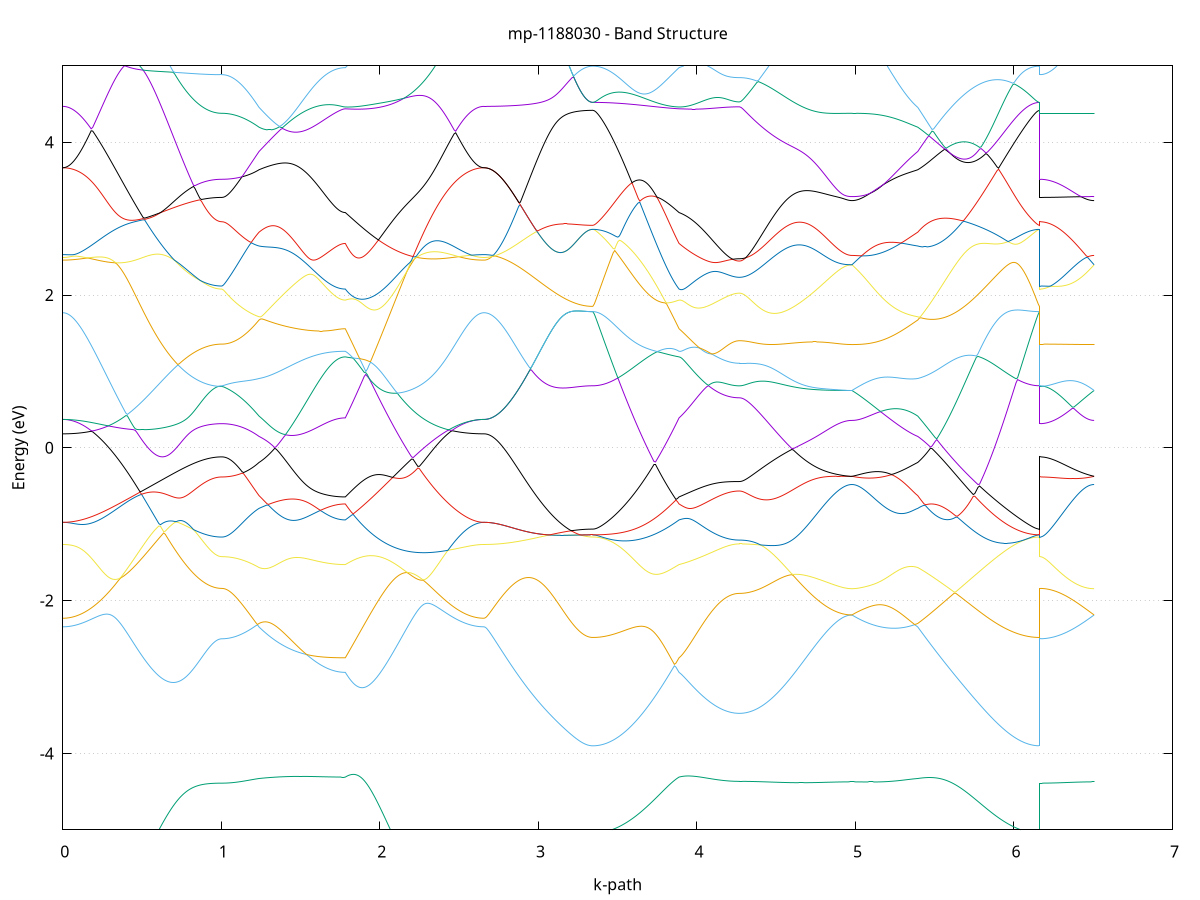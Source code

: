 set title 'mp-1188030 - Band Structure'
set xlabel 'k-path'
set ylabel 'Energy (eV)'
set grid y
set yrange [-5:5]
set terminal png size 800,600
set output 'mp-1188030_bands_gnuplot.png'
plot '-' using 1:2 with lines notitle, '-' using 1:2 with lines notitle, '-' using 1:2 with lines notitle, '-' using 1:2 with lines notitle, '-' using 1:2 with lines notitle, '-' using 1:2 with lines notitle, '-' using 1:2 with lines notitle, '-' using 1:2 with lines notitle, '-' using 1:2 with lines notitle, '-' using 1:2 with lines notitle, '-' using 1:2 with lines notitle, '-' using 1:2 with lines notitle, '-' using 1:2 with lines notitle, '-' using 1:2 with lines notitle, '-' using 1:2 with lines notitle, '-' using 1:2 with lines notitle, '-' using 1:2 with lines notitle, '-' using 1:2 with lines notitle, '-' using 1:2 with lines notitle, '-' using 1:2 with lines notitle, '-' using 1:2 with lines notitle, '-' using 1:2 with lines notitle, '-' using 1:2 with lines notitle, '-' using 1:2 with lines notitle, '-' using 1:2 with lines notitle, '-' using 1:2 with lines notitle, '-' using 1:2 with lines notitle, '-' using 1:2 with lines notitle, '-' using 1:2 with lines notitle, '-' using 1:2 with lines notitle, '-' using 1:2 with lines notitle, '-' using 1:2 with lines notitle, '-' using 1:2 with lines notitle, '-' using 1:2 with lines notitle, '-' using 1:2 with lines notitle, '-' using 1:2 with lines notitle, '-' using 1:2 with lines notitle, '-' using 1:2 with lines notitle, '-' using 1:2 with lines notitle, '-' using 1:2 with lines notitle, '-' using 1:2 with lines notitle, '-' using 1:2 with lines notitle, '-' using 1:2 with lines notitle, '-' using 1:2 with lines notitle, '-' using 1:2 with lines notitle, '-' using 1:2 with lines notitle, '-' using 1:2 with lines notitle, '-' using 1:2 with lines notitle, '-' using 1:2 with lines notitle, '-' using 1:2 with lines notitle, '-' using 1:2 with lines notitle, '-' using 1:2 with lines notitle, '-' using 1:2 with lines notitle, '-' using 1:2 with lines notitle, '-' using 1:2 with lines notitle, '-' using 1:2 with lines notitle, '-' using 1:2 with lines notitle, '-' using 1:2 with lines notitle, '-' using 1:2 with lines notitle, '-' using 1:2 with lines notitle, '-' using 1:2 with lines notitle, '-' using 1:2 with lines notitle, '-' using 1:2 with lines notitle, '-' using 1:2 with lines notitle
0.000000 -48.698246
0.009938 -48.698246
0.019876 -48.698146
0.029815 -48.698046
0.039753 -48.697946
0.049691 -48.697746
0.059629 -48.697546
0.069567 -48.697346
0.079505 -48.697046
0.089444 -48.696746
0.099382 -48.696346
0.109320 -48.696046
0.119258 -48.695546
0.129196 -48.695146
0.139134 -48.694646
0.149073 -48.694146
0.159011 -48.693546
0.168949 -48.692946
0.178887 -48.692346
0.188825 -48.691646
0.198763 -48.690946
0.208702 -48.690246
0.218640 -48.689446
0.228578 -48.688646
0.238516 -48.687846
0.248454 -48.687046
0.258393 -48.686146
0.268331 -48.685246
0.278269 -48.684246
0.288207 -48.683346
0.298145 -48.682346
0.308083 -48.681346
0.318022 -48.680246
0.327960 -48.679146
0.337898 -48.678046
0.347836 -48.676946
0.357774 -48.675846
0.367712 -48.674646
0.377651 -48.673446
0.387589 -48.672246
0.397527 -48.671046
0.407465 -48.669746
0.417403 -48.668546
0.427341 -48.667246
0.437280 -48.665946
0.447218 -48.664646
0.457156 -48.663246
0.467094 -48.661946
0.477032 -48.660546
0.486971 -48.659146
0.496909 -48.657846
0.506847 -48.656346
0.516785 -48.654946
0.526723 -48.653546
0.536661 -48.652146
0.546600 -48.650646
0.556538 -48.649246
0.566476 -48.647746
0.576414 -48.646346
0.586352 -48.644846
0.596290 -48.643446
0.606229 -48.641946
0.616167 -48.640446
0.626105 -48.638946
0.636043 -48.637546
0.645981 -48.636046
0.655919 -48.634546
0.665858 -48.633046
0.675796 -48.631646
0.685734 -48.630146
0.695672 -48.628646
0.705610 -48.627246
0.715548 -48.625746
0.725487 -48.624346
0.735425 -48.622846
0.745363 -48.621446
0.755301 -48.619946
0.765239 -48.618546
0.775178 -48.617146
0.785116 -48.615746
0.795054 -48.614346
0.804992 -48.613046
0.814930 -48.611646
0.824868 -48.610346
0.834807 -48.609046
0.844745 -48.607746
0.854683 -48.606446
0.864621 -48.605146
0.874559 -48.603946
0.884497 -48.602746
0.894436 -48.601546
0.904374 -48.600446
0.914312 -48.599346
0.924250 -48.598346
0.934188 -48.597346
0.944126 -48.596446
0.954065 -48.595646
0.964003 -48.594946
0.973941 -48.594346
0.983879 -48.593846
0.993817 -48.593646
1.003756 -48.593546
1.003756 -48.593546
1.013516 -48.593546
1.023276 -48.593446
1.033037 -48.593446
1.042797 -48.593346
1.052558 -48.593546
1.062318 -48.593646
1.072079 -48.593846
1.081839 -48.594046
1.091599 -48.594346
1.101360 -48.594646
1.111120 -48.594946
1.120881 -48.595246
1.130641 -48.595646
1.140402 -48.596046
1.150162 -48.596446
1.159923 -48.596846
1.169683 -48.597346
1.179443 -48.597846
1.189204 -48.598346
1.198964 -48.598846
1.208725 -48.599446
1.218485 -48.600046
1.228246 -48.600646
1.238006 -48.601246
1.238006 -48.601246
1.247899 -48.601746
1.257792 -48.602246
1.267685 -48.602646
1.277579 -48.603146
1.287472 -48.603546
1.297365 -48.603946
1.307258 -48.604446
1.317151 -48.604846
1.327044 -48.605246
1.336937 -48.605746
1.346831 -48.606146
1.356724 -48.606546
1.366617 -48.606946
1.376510 -48.607346
1.386403 -48.607746
1.396296 -48.608146
1.406189 -48.608446
1.416082 -48.608846
1.425976 -48.609246
1.435869 -48.609546
1.445762 -48.609946
1.455655 -48.610246
1.465548 -48.610546
1.475441 -48.610946
1.485334 -48.611246
1.495227 -48.611546
1.505121 -48.611846
1.515014 -48.612146
1.524907 -48.612446
1.534800 -48.612646
1.544693 -48.612946
1.554586 -48.613146
1.564479 -48.613446
1.574373 -48.613646
1.584266 -48.613846
1.594159 -48.614146
1.604052 -48.614346
1.613945 -48.614446
1.623838 -48.614646
1.633731 -48.614846
1.643624 -48.615046
1.653518 -48.615146
1.663411 -48.615246
1.673304 -48.615446
1.683197 -48.615546
1.693090 -48.615646
1.702983 -48.615746
1.712876 -48.615846
1.722769 -48.615946
1.732663 -48.615946
1.742556 -48.616046
1.752449 -48.616046
1.762342 -48.616046
1.772235 -48.616046
1.782128 -48.616146
1.782128 -48.616146
1.792076 -48.614846
1.802024 -48.613546
1.811972 -48.612246
1.821919 -48.610946
1.831867 -48.609646
1.841815 -48.608246
1.851763 -48.608046
1.861710 -48.609446
1.871658 -48.610946
1.881606 -48.612446
1.891554 -48.614046
1.901501 -48.615546
1.911449 -48.617046
1.921397 -48.618646
1.931345 -48.620246
1.941292 -48.621846
1.951240 -48.623346
1.961188 -48.624946
1.971136 -48.626546
1.981083 -48.628146
1.991031 -48.629746
2.000979 -48.631446
2.010927 -48.633046
2.020874 -48.634646
2.030822 -48.636246
2.040770 -48.637846
2.050718 -48.639446
2.060665 -48.641046
2.070613 -48.642646
2.080561 -48.644146
2.090509 -48.645746
2.100456 -48.647346
2.110404 -48.648846
2.120352 -48.650446
2.130300 -48.651946
2.140247 -48.653446
2.150195 -48.654946
2.160143 -48.656446
2.170091 -48.657946
2.180038 -48.659446
2.189986 -48.660846
2.199934 -48.662246
2.209882 -48.663646
2.219830 -48.665046
2.229777 -48.666446
2.239725 -48.667746
2.249673 -48.669146
2.259621 -48.670446
2.269568 -48.671746
2.279516 -48.672946
2.289464 -48.674146
2.299412 -48.675446
2.309359 -48.676546
2.319307 -48.677746
2.329255 -48.678846
2.339203 -48.679946
2.349150 -48.681046
2.359098 -48.682146
2.369046 -48.683146
2.378994 -48.684146
2.388941 -48.685046
2.398889 -48.686046
2.408837 -48.686946
2.418785 -48.687746
2.428732 -48.688646
2.438680 -48.689446
2.448628 -48.690146
2.458576 -48.690946
2.468523 -48.691646
2.478471 -48.692246
2.488419 -48.692946
2.498367 -48.693546
2.508314 -48.694046
2.518262 -48.694646
2.528210 -48.695146
2.538158 -48.695546
2.548105 -48.696046
2.558053 -48.696346
2.568001 -48.696746
2.577949 -48.697046
2.587896 -48.697346
2.597844 -48.697546
2.607792 -48.697746
2.617740 -48.697946
2.627688 -48.698046
2.637635 -48.698146
2.647583 -48.698246
2.657531 -48.698246
2.657531 -48.698246
2.667469 -48.698246
2.677408 -48.698146
2.687346 -48.698046
2.697285 -48.697946
2.707223 -48.697846
2.717162 -48.697646
2.727100 -48.697446
2.737039 -48.697246
2.746977 -48.696946
2.756916 -48.696646
2.766854 -48.696346
2.776793 -48.695946
2.786731 -48.695546
2.796670 -48.695146
2.806608 -48.694646
2.816547 -48.694146
2.826485 -48.693646
2.836424 -48.693146
2.846362 -48.692546
2.856300 -48.691946
2.866239 -48.691346
2.876177 -48.690746
2.886116 -48.690046
2.896054 -48.689346
2.905993 -48.688646
2.915931 -48.687846
2.925870 -48.687146
2.935808 -48.686346
2.945747 -48.685546
2.955685 -48.684746
2.965624 -48.683846
2.975562 -48.683046
2.985501 -48.682146
2.995439 -48.681246
3.005378 -48.680346
3.015316 -48.679446
3.025255 -48.678446
3.035193 -48.677546
3.045132 -48.676546
3.055070 -48.675646
3.065009 -48.674646
3.074947 -48.673746
3.084886 -48.672746
3.094824 -48.671746
3.104763 -48.670846
3.114701 -48.669846
3.124640 -48.668946
3.134578 -48.667946
3.144517 -48.667046
3.154455 -48.666146
3.164394 -48.665246
3.174332 -48.664446
3.184270 -48.663546
3.194209 -48.662746
3.204147 -48.661946
3.214086 -48.661146
3.224024 -48.660446
3.233963 -48.659846
3.243901 -48.659146
3.253840 -48.658546
3.263778 -48.658046
3.273717 -48.657546
3.283655 -48.657146
3.293594 -48.656746
3.303532 -48.656446
3.313471 -48.656246
3.323409 -48.656046
3.333348 -48.655946
3.343286 -48.655946
3.343286 -48.655946
3.353179 -48.655946
3.363073 -48.655846
3.372966 -48.655846
3.382859 -48.655746
3.392752 -48.655546
3.402645 -48.655446
3.412538 -48.655246
3.422431 -48.655046
3.432324 -48.654746
3.442218 -48.654446
3.452111 -48.654146
3.462004 -48.653846
3.471897 -48.653446
3.481790 -48.653046
3.491683 -48.652646
3.501576 -48.652146
3.511469 -48.651646
3.521363 -48.651146
3.531256 -48.650646
3.541149 -48.650046
3.551042 -48.649446
3.560935 -48.648846
3.570828 -48.648246
3.580721 -48.647546
3.590615 -48.646846
3.600508 -48.646146
3.610401 -48.645446
3.620294 -48.644646
3.630187 -48.643846
3.640080 -48.643046
3.649973 -48.642146
3.659866 -48.641346
3.669760 -48.640446
3.679653 -48.639546
3.689546 -48.638546
3.699439 -48.637646
3.709332 -48.636646
3.719225 -48.635646
3.729118 -48.634646
3.739011 -48.633546
3.748905 -48.632546
3.758798 -48.631446
3.768691 -48.630346
3.778584 -48.629246
3.788477 -48.628146
3.798370 -48.627046
3.808263 -48.625846
3.818157 -48.624646
3.828050 -48.623446
3.837943 -48.622246
3.847836 -48.621046
3.857729 -48.619846
3.867622 -48.618646
3.877515 -48.617346
3.887408 -48.616146
3.887408 -48.616146
3.897172 -48.615546
3.906936 -48.615146
3.916700 -48.614846
3.926464 -48.614546
3.936228 -48.614446
3.945992 -48.614346
3.955756 -48.614346
3.965519 -48.614446
3.975283 -48.614646
3.985047 -48.614846
3.994811 -48.615146
4.004575 -48.615546
4.014339 -48.615846
4.024103 -48.616246
4.033867 -48.616646
4.043630 -48.617046
4.053394 -48.617446
4.063158 -48.617846
4.072922 -48.618246
4.082686 -48.618646
4.092450 -48.619046
4.102214 -48.619346
4.111978 -48.619746
4.121741 -48.620046
4.131505 -48.620446
4.141269 -48.620746
4.151033 -48.621046
4.160797 -48.621246
4.170561 -48.621546
4.180325 -48.621746
4.190088 -48.621946
4.199852 -48.622146
4.209616 -48.622246
4.219380 -48.622346
4.229144 -48.622446
4.238908 -48.622546
4.248672 -48.622646
4.258436 -48.622646
4.268199 -48.622646
4.268199 -48.622646
4.278196 -48.622646
4.288193 -48.622646
4.298189 -48.622646
4.308186 -48.622546
4.318183 -48.622446
4.328179 -48.622346
4.338176 -48.622246
4.348173 -48.622146
4.358169 -48.621946
4.368166 -48.621846
4.378163 -48.621646
4.388159 -48.621446
4.398156 -48.621246
4.408153 -48.620946
4.418149 -48.620746
4.428146 -48.620446
4.438143 -48.620146
4.448139 -48.619846
4.458136 -48.619546
4.468133 -48.619246
4.478129 -48.618846
4.488126 -48.618546
4.498122 -48.618146
4.508119 -48.617746
4.518116 -48.617346
4.528112 -48.616946
4.538109 -48.616546
4.548106 -48.616046
4.558102 -48.615546
4.568099 -48.615146
4.578096 -48.614646
4.588092 -48.614146
4.598089 -48.613646
4.608086 -48.613046
4.618082 -48.612546
4.628079 -48.612046
4.638076 -48.611446
4.648072 -48.610846
4.658069 -48.610346
4.668066 -48.609746
4.678062 -48.609146
4.688059 -48.608546
4.698056 -48.607946
4.708052 -48.607246
4.718049 -48.606646
4.728045 -48.606046
4.738042 -48.605446
4.748039 -48.604746
4.758035 -48.604146
4.768032 -48.603446
4.778029 -48.602846
4.788025 -48.602146
4.798022 -48.601546
4.808019 -48.600846
4.818015 -48.600246
4.828012 -48.599646
4.838009 -48.599046
4.848005 -48.598346
4.858002 -48.597746
4.867999 -48.597146
4.877995 -48.596646
4.887992 -48.596046
4.897989 -48.595546
4.907985 -48.595146
4.917982 -48.594646
4.927979 -48.594246
4.937975 -48.593946
4.947972 -48.593646
4.957969 -48.593546
4.967965 -48.593346
4.977962 -48.593346
4.977962 -48.593346
4.987849 -48.593346
4.997736 -48.593346
5.007623 -48.593446
5.017510 -48.593546
5.027397 -48.593646
5.037284 -48.593846
5.047171 -48.593946
5.057058 -48.594146
5.066945 -48.594346
5.076833 -48.594446
5.086720 -48.594646
5.096607 -48.594846
5.106494 -48.595046
5.116381 -48.595246
5.126268 -48.595446
5.136155 -48.595646
5.146042 -48.595846
5.155929 -48.596046
5.165816 -48.596246
5.175703 -48.596446
5.185590 -48.596646
5.195477 -48.596846
5.205365 -48.596946
5.215252 -48.597146
5.225139 -48.597346
5.235026 -48.597546
5.244913 -48.597746
5.254800 -48.597846
5.264687 -48.598046
5.274574 -48.598246
5.284461 -48.598446
5.294348 -48.598646
5.304235 -48.598846
5.314122 -48.599046
5.324009 -48.599246
5.333896 -48.599446
5.343784 -48.599746
5.353671 -48.600046
5.363558 -48.600246
5.373445 -48.600546
5.383332 -48.600946
5.393219 -48.601246
5.393219 -48.601246
5.403212 -48.601946
5.413206 -48.602646
5.423200 -48.603346
5.433193 -48.604146
5.443187 -48.604846
5.453180 -48.605646
5.463174 -48.606446
5.473167 -48.607246
5.483161 -48.608046
5.493155 -48.608946
5.503148 -48.609746
5.513142 -48.610646
5.523135 -48.611546
5.533129 -48.612446
5.543122 -48.613346
5.553116 -48.614246
5.563110 -48.615246
5.573103 -48.616146
5.583097 -48.617146
5.593090 -48.618046
5.603084 -48.619046
5.613077 -48.620046
5.623071 -48.620946
5.633065 -48.621946
5.643058 -48.622946
5.653052 -48.623946
5.663045 -48.624946
5.673039 -48.625846
5.683032 -48.626846
5.693026 -48.627846
5.703020 -48.628846
5.713013 -48.629746
5.723007 -48.630746
5.733000 -48.631746
5.742994 -48.632646
5.752987 -48.633646
5.762981 -48.634546
5.772975 -48.635446
5.782968 -48.636346
5.792962 -48.637246
5.802955 -48.638146
5.812949 -48.639046
5.822942 -48.639946
5.832936 -48.640746
5.842930 -48.641646
5.852923 -48.642446
5.862917 -48.643246
5.872910 -48.643946
5.882904 -48.644746
5.892897 -48.645446
5.902891 -48.646246
5.912885 -48.646946
5.922878 -48.647546
5.932872 -48.648246
5.942865 -48.648846
5.952859 -48.649446
5.962852 -48.650046
5.972846 -48.650646
5.982840 -48.651146
5.992833 -48.651646
6.002827 -48.652146
6.012820 -48.652546
6.022814 -48.653046
6.032807 -48.653446
6.042801 -48.653746
6.052795 -48.654146
6.062788 -48.654446
6.072782 -48.654746
6.082775 -48.654946
6.092769 -48.655246
6.102762 -48.655446
6.112756 -48.655546
6.122750 -48.655746
6.132743 -48.655846
6.142737 -48.655846
6.152730 -48.655946
6.162724 -48.655946
6.162724 -48.593546
6.172520 -48.593546
6.182317 -48.593546
6.192113 -48.593546
6.201910 -48.593546
6.211706 -48.593546
6.221503 -48.593546
6.231299 -48.593546
6.241096 -48.593546
6.250892 -48.593546
6.260689 -48.593546
6.270485 -48.593546
6.280282 -48.593546
6.290078 -48.593546
6.299875 -48.593446
6.309672 -48.593446
6.319468 -48.593446
6.329265 -48.593446
6.339061 -48.593446
6.348858 -48.593446
6.358654 -48.593446
6.368451 -48.593446
6.378247 -48.593446
6.388044 -48.593446
6.397840 -48.593446
6.407637 -48.593446
6.417433 -48.593446
6.427230 -48.593446
6.437026 -48.593346
6.446823 -48.593346
6.456619 -48.593346
6.466416 -48.593346
6.476212 -48.593346
6.486009 -48.593346
6.495805 -48.593346
6.505602 -48.593346
e
0.000000 -48.536046
0.009938 -48.536046
0.019876 -48.536046
0.029815 -48.536146
0.039753 -48.536146
0.049691 -48.536146
0.059629 -48.536246
0.069567 -48.536246
0.079505 -48.536346
0.089444 -48.536346
0.099382 -48.536446
0.109320 -48.536446
0.119258 -48.536546
0.129196 -48.536646
0.139134 -48.536746
0.149073 -48.536846
0.159011 -48.536946
0.168949 -48.537046
0.178887 -48.537246
0.188825 -48.537546
0.198763 -48.538046
0.208702 -48.538646
0.218640 -48.539246
0.228578 -48.539846
0.238516 -48.540446
0.248454 -48.541146
0.258393 -48.541846
0.268331 -48.542546
0.278269 -48.543246
0.288207 -48.543946
0.298145 -48.544746
0.308083 -48.545446
0.318022 -48.546246
0.327960 -48.547046
0.337898 -48.547946
0.347836 -48.548746
0.357774 -48.549546
0.367712 -48.550446
0.377651 -48.551346
0.387589 -48.552246
0.397527 -48.553046
0.407465 -48.554046
0.417403 -48.554946
0.427341 -48.555846
0.437280 -48.556746
0.447218 -48.557646
0.457156 -48.558646
0.467094 -48.559546
0.477032 -48.560546
0.486971 -48.561446
0.496909 -48.562346
0.506847 -48.563346
0.516785 -48.564246
0.526723 -48.565246
0.536661 -48.566146
0.546600 -48.567146
0.556538 -48.568046
0.566476 -48.568946
0.576414 -48.569846
0.586352 -48.570846
0.596290 -48.571746
0.606229 -48.572646
0.616167 -48.573446
0.626105 -48.574346
0.636043 -48.575246
0.645981 -48.576046
0.655919 -48.576946
0.665858 -48.577746
0.675796 -48.578546
0.685734 -48.579346
0.695672 -48.580146
0.705610 -48.580946
0.715548 -48.581646
0.725487 -48.582446
0.735425 -48.583146
0.745363 -48.583846
0.755301 -48.584446
0.765239 -48.585146
0.775178 -48.585746
0.785116 -48.586346
0.795054 -48.586946
0.804992 -48.587446
0.814930 -48.588046
0.824868 -48.588546
0.834807 -48.589046
0.844745 -48.589446
0.854683 -48.589946
0.864621 -48.590346
0.874559 -48.590746
0.884497 -48.591046
0.894436 -48.591446
0.904374 -48.591746
0.914312 -48.591946
0.924250 -48.592246
0.934188 -48.592446
0.944126 -48.592646
0.954065 -48.592746
0.964003 -48.592946
0.973941 -48.593046
0.983879 -48.593046
0.993817 -48.593146
1.003756 -48.593146
1.003756 -48.593146
1.013516 -48.593146
1.023276 -48.593246
1.033037 -48.593246
1.042797 -48.593346
1.052558 -48.593146
1.062318 -48.593046
1.072079 -48.592846
1.081839 -48.592646
1.091599 -48.592346
1.101360 -48.592146
1.111120 -48.591846
1.120881 -48.591546
1.130641 -48.591146
1.140402 -48.590846
1.150162 -48.590446
1.159923 -48.589946
1.169683 -48.589546
1.179443 -48.589046
1.189204 -48.588546
1.198964 -48.588046
1.208725 -48.587546
1.218485 -48.586946
1.228246 -48.586346
1.238006 -48.585746
1.238006 -48.585746
1.247899 -48.585346
1.257792 -48.585146
1.267685 -48.585146
1.277579 -48.585146
1.287472 -48.585346
1.297365 -48.585546
1.307258 -48.585846
1.317151 -48.586246
1.327044 -48.586546
1.336937 -48.586946
1.346831 -48.587346
1.356724 -48.587746
1.366617 -48.588146
1.376510 -48.588546
1.386403 -48.588946
1.396296 -48.589446
1.406189 -48.589846
1.416082 -48.590246
1.425976 -48.590646
1.435869 -48.591046
1.445762 -48.591346
1.455655 -48.591746
1.465548 -48.592146
1.475441 -48.592546
1.485334 -48.592846
1.495227 -48.593246
1.505121 -48.593546
1.515014 -48.593846
1.524907 -48.594146
1.534800 -48.594546
1.544693 -48.594746
1.554586 -48.595046
1.564479 -48.595346
1.574373 -48.595646
1.584266 -48.595846
1.594159 -48.596146
1.604052 -48.596346
1.613945 -48.596546
1.623838 -48.596746
1.633731 -48.596946
1.643624 -48.597146
1.653518 -48.597346
1.663411 -48.597446
1.673304 -48.597646
1.683197 -48.597746
1.693090 -48.597846
1.702983 -48.598046
1.712876 -48.598146
1.722769 -48.598146
1.732663 -48.598246
1.742556 -48.598346
1.752449 -48.598346
1.762342 -48.598346
1.772235 -48.598446
1.782128 -48.598446
1.782128 -48.598446
1.792076 -48.599746
1.802024 -48.601046
1.811972 -48.602346
1.821919 -48.603746
1.831867 -48.605146
1.841815 -48.606546
1.851763 -48.606946
1.861710 -48.605646
1.871658 -48.604246
1.881606 -48.602946
1.891554 -48.601546
1.901501 -48.600246
1.911449 -48.598846
1.921397 -48.597546
1.931345 -48.596146
1.941292 -48.594846
1.951240 -48.593446
1.961188 -48.592046
1.971136 -48.590746
1.981083 -48.589346
1.991031 -48.588046
2.000979 -48.586646
2.010927 -48.585346
2.020874 -48.583946
2.030822 -48.582646
2.040770 -48.581246
2.050718 -48.579946
2.060665 -48.578646
2.070613 -48.577346
2.080561 -48.576046
2.090509 -48.574746
2.100456 -48.573446
2.110404 -48.572146
2.120352 -48.570946
2.130300 -48.569646
2.140247 -48.568446
2.150195 -48.567146
2.160143 -48.565946
2.170091 -48.564746
2.180038 -48.563546
2.189986 -48.562346
2.199934 -48.561246
2.209882 -48.560046
2.219830 -48.558946
2.229777 -48.557846
2.239725 -48.556746
2.249673 -48.555746
2.259621 -48.554646
2.269568 -48.553646
2.279516 -48.552546
2.289464 -48.551646
2.299412 -48.550646
2.309359 -48.549646
2.319307 -48.548746
2.329255 -48.547846
2.339203 -48.546946
2.349150 -48.546046
2.359098 -48.545246
2.369046 -48.544446
2.378994 -48.543646
2.388941 -48.542846
2.398889 -48.542146
2.408837 -48.541346
2.418785 -48.540646
2.428732 -48.540046
2.438680 -48.539346
2.448628 -48.538746
2.458576 -48.538146
2.468523 -48.537646
2.478471 -48.537146
2.488419 -48.537046
2.498367 -48.536946
2.508314 -48.536846
2.518262 -48.536746
2.528210 -48.536646
2.538158 -48.536546
2.548105 -48.536446
2.558053 -48.536446
2.568001 -48.536346
2.577949 -48.536346
2.587896 -48.536246
2.597844 -48.536246
2.607792 -48.536146
2.617740 -48.536146
2.627688 -48.536146
2.637635 -48.536046
2.647583 -48.536046
2.657531 -48.536046
2.657531 -48.536046
2.667469 -48.536046
2.677408 -48.536146
2.687346 -48.536246
2.697285 -48.536346
2.707223 -48.536446
2.717162 -48.536646
2.727100 -48.536846
2.737039 -48.537146
2.746977 -48.537446
2.756916 -48.537746
2.766854 -48.538046
2.776793 -48.538446
2.786731 -48.538846
2.796670 -48.539246
2.806608 -48.539746
2.816547 -48.540246
2.826485 -48.540746
2.836424 -48.541246
2.846362 -48.541846
2.856300 -48.542446
2.866239 -48.543046
2.876177 -48.543746
2.886116 -48.544446
2.896054 -48.545146
2.905993 -48.545846
2.915931 -48.546646
2.925870 -48.547446
2.935808 -48.548246
2.945747 -48.549046
2.955685 -48.549846
2.965624 -48.550746
2.975562 -48.551646
2.985501 -48.552446
2.995439 -48.553346
3.005378 -48.554346
3.015316 -48.555246
3.025255 -48.556146
3.035193 -48.557146
3.045132 -48.558146
3.055070 -48.559046
3.065009 -48.560046
3.074947 -48.561046
3.084886 -48.562046
3.094824 -48.562946
3.104763 -48.563946
3.114701 -48.564946
3.124640 -48.565846
3.134578 -48.566846
3.144517 -48.567746
3.154455 -48.568646
3.164394 -48.569546
3.174332 -48.570446
3.184270 -48.571346
3.194209 -48.572146
3.204147 -48.572946
3.214086 -48.573646
3.224024 -48.574446
3.233963 -48.575146
3.243901 -48.575746
3.253840 -48.576346
3.263778 -48.576846
3.273717 -48.577346
3.283655 -48.577746
3.293594 -48.578146
3.303532 -48.578446
3.313471 -48.578646
3.323409 -48.578846
3.333348 -48.578946
3.343286 -48.578946
3.343286 -48.578946
3.353179 -48.578946
3.363073 -48.578946
3.372966 -48.578946
3.382859 -48.578946
3.392752 -48.578946
3.402645 -48.578946
3.412538 -48.578946
3.422431 -48.578946
3.432324 -48.578946
3.442218 -48.578946
3.452111 -48.578946
3.462004 -48.578946
3.471897 -48.578946
3.481790 -48.578946
3.491683 -48.578946
3.501576 -48.579046
3.511469 -48.579046
3.521363 -48.579046
3.531256 -48.579146
3.541149 -48.579146
3.551042 -48.579146
3.560935 -48.579246
3.570828 -48.579346
3.580721 -48.579446
3.590615 -48.579546
3.600508 -48.579646
3.610401 -48.579746
3.620294 -48.579946
3.630187 -48.580146
3.640080 -48.580346
3.649973 -48.580546
3.659866 -48.580846
3.669760 -48.581146
3.679653 -48.581446
3.689546 -48.581746
3.699439 -48.582146
3.709332 -48.582646
3.719225 -48.583146
3.729118 -48.583646
3.739011 -48.584246
3.748905 -48.584846
3.758798 -48.585446
3.768691 -48.586246
3.778584 -48.586946
3.788477 -48.587746
3.798370 -48.588646
3.808263 -48.589546
3.818157 -48.590546
3.828050 -48.591546
3.837943 -48.592546
3.847836 -48.593646
3.857729 -48.594746
3.867622 -48.595946
3.877515 -48.597146
3.887408 -48.598446
3.887408 -48.598446
3.897172 -48.598946
3.906936 -48.599346
3.916700 -48.599746
3.926464 -48.599946
3.936228 -48.600146
3.945992 -48.600246
3.955756 -48.600346
3.965519 -48.600246
3.975283 -48.600146
3.985047 -48.599946
3.994811 -48.599746
4.004575 -48.599546
4.014339 -48.599246
4.024103 -48.598946
4.033867 -48.598646
4.043630 -48.598346
4.053394 -48.597946
4.063158 -48.597646
4.072922 -48.597346
4.082686 -48.597046
4.092450 -48.596746
4.102214 -48.596546
4.111978 -48.596246
4.121741 -48.595946
4.131505 -48.595746
4.141269 -48.595546
4.151033 -48.595346
4.160797 -48.595146
4.170561 -48.594946
4.180325 -48.594846
4.190088 -48.594646
4.199852 -48.594546
4.209616 -48.594446
4.219380 -48.594346
4.229144 -48.594246
4.238908 -48.594246
4.248672 -48.594146
4.258436 -48.594146
4.268199 -48.594146
4.268199 -48.594146
4.278196 -48.594146
4.288193 -48.594146
4.298189 -48.594146
4.308186 -48.594146
4.318183 -48.594146
4.328179 -48.594146
4.338176 -48.594146
4.348173 -48.594146
4.358169 -48.594146
4.368166 -48.594146
4.378163 -48.594146
4.388159 -48.594146
4.398156 -48.594046
4.408153 -48.594046
4.418149 -48.594046
4.428146 -48.594046
4.438143 -48.594046
4.448139 -48.594046
4.458136 -48.594046
4.468133 -48.594046
4.478129 -48.593946
4.488126 -48.593946
4.498122 -48.593946
4.508119 -48.593946
4.518116 -48.593946
4.528112 -48.593946
4.538109 -48.593846
4.548106 -48.593846
4.558102 -48.593846
4.568099 -48.593846
4.578096 -48.593846
4.588092 -48.593846
4.598089 -48.593746
4.608086 -48.593746
4.618082 -48.593746
4.628079 -48.593746
4.638076 -48.593746
4.648072 -48.593746
4.658069 -48.593646
4.668066 -48.593646
4.678062 -48.593646
4.688059 -48.593646
4.698056 -48.593646
4.708052 -48.593546
4.718049 -48.593546
4.728045 -48.593546
4.738042 -48.593546
4.748039 -48.593546
4.758035 -48.593546
4.768032 -48.593546
4.778029 -48.593446
4.788025 -48.593446
4.798022 -48.593446
4.808019 -48.593446
4.818015 -48.593446
4.828012 -48.593446
4.838009 -48.593446
4.848005 -48.593446
4.858002 -48.593346
4.867999 -48.593346
4.877995 -48.593346
4.887992 -48.593346
4.897989 -48.593346
4.907985 -48.593346
4.917982 -48.593346
4.927979 -48.593346
4.937975 -48.593346
4.947972 -48.593346
4.957969 -48.593346
4.967965 -48.593346
4.977962 -48.593346
4.977962 -48.593346
4.987849 -48.593346
4.997736 -48.593346
5.007623 -48.593346
5.017510 -48.593246
5.027397 -48.593246
5.037284 -48.593246
5.047171 -48.593146
5.057058 -48.593146
5.066945 -48.593046
5.076833 -48.592946
5.086720 -48.592846
5.096607 -48.592746
5.106494 -48.592646
5.116381 -48.592546
5.126268 -48.592446
5.136155 -48.592246
5.146042 -48.592146
5.155929 -48.591946
5.165816 -48.591846
5.175703 -48.591646
5.185590 -48.591446
5.195477 -48.591246
5.205365 -48.591046
5.215252 -48.590846
5.225139 -48.590646
5.235026 -48.590446
5.244913 -48.590246
5.254800 -48.589946
5.264687 -48.589746
5.274574 -48.589446
5.284461 -48.589246
5.294348 -48.588946
5.304235 -48.588646
5.314122 -48.588346
5.324009 -48.588046
5.333896 -48.587746
5.343784 -48.587446
5.353671 -48.587146
5.363558 -48.586746
5.373445 -48.586446
5.383332 -48.586146
5.393219 -48.585746
5.393219 -48.585746
5.403212 -48.585146
5.413206 -48.584446
5.423200 -48.583746
5.433193 -48.583046
5.443187 -48.582346
5.453180 -48.581546
5.463174 -48.580846
5.473167 -48.580046
5.483161 -48.579246
5.493155 -48.578446
5.503148 -48.578046
5.513142 -48.578046
5.523135 -48.578046
5.533129 -48.578046
5.543122 -48.578046
5.553116 -48.578146
5.563110 -48.578146
5.573103 -48.578146
5.583097 -48.578146
5.593090 -48.578146
5.603084 -48.578146
5.613077 -48.578246
5.623071 -48.578246
5.633065 -48.578246
5.643058 -48.578246
5.653052 -48.578246
5.663045 -48.578346
5.673039 -48.578346
5.683032 -48.578346
5.693026 -48.578346
5.703020 -48.578346
5.713013 -48.578446
5.723007 -48.578446
5.733000 -48.578446
5.742994 -48.578446
5.752987 -48.578446
5.762981 -48.578546
5.772975 -48.578546
5.782968 -48.578546
5.792962 -48.578546
5.802955 -48.578546
5.812949 -48.578646
5.822942 -48.578646
5.832936 -48.578646
5.842930 -48.578646
5.852923 -48.578646
5.862917 -48.578746
5.872910 -48.578746
5.882904 -48.578746
5.892897 -48.578746
5.902891 -48.578746
5.912885 -48.578746
5.922878 -48.578846
5.932872 -48.578846
5.942865 -48.578846
5.952859 -48.578846
5.962852 -48.578846
5.972846 -48.578846
5.982840 -48.578846
5.992833 -48.578846
6.002827 -48.578946
6.012820 -48.578946
6.022814 -48.578946
6.032807 -48.578946
6.042801 -48.578946
6.052795 -48.578946
6.062788 -48.578946
6.072782 -48.578946
6.082775 -48.578946
6.092769 -48.578946
6.102762 -48.578946
6.112756 -48.578946
6.122750 -48.578946
6.132743 -48.578946
6.142737 -48.578946
6.152730 -48.578946
6.162724 -48.578946
6.162724 -48.593146
6.172520 -48.593146
6.182317 -48.593146
6.192113 -48.593146
6.201910 -48.593146
6.211706 -48.593146
6.221503 -48.593146
6.231299 -48.593146
6.241096 -48.593146
6.250892 -48.593146
6.260689 -48.593146
6.270485 -48.593146
6.280282 -48.593146
6.290078 -48.593146
6.299875 -48.593146
6.309672 -48.593146
6.319468 -48.593146
6.329265 -48.593246
6.339061 -48.593246
6.348858 -48.593246
6.358654 -48.593246
6.368451 -48.593246
6.378247 -48.593246
6.388044 -48.593246
6.397840 -48.593246
6.407637 -48.593246
6.417433 -48.593246
6.427230 -48.593246
6.437026 -48.593246
6.446823 -48.593246
6.456619 -48.593246
6.466416 -48.593346
6.476212 -48.593346
6.486009 -48.593346
6.495805 -48.593346
6.505602 -48.593346
e
0.000000 -48.532346
0.009938 -48.532346
0.019876 -48.532346
0.029815 -48.532446
0.039753 -48.532546
0.049691 -48.532646
0.059629 -48.532846
0.069567 -48.533046
0.079505 -48.533246
0.089444 -48.533546
0.099382 -48.533746
0.109320 -48.534146
0.119258 -48.534446
0.129196 -48.534746
0.139134 -48.535146
0.149073 -48.535646
0.159011 -48.536046
0.168949 -48.536546
0.178887 -48.537046
0.188825 -48.537346
0.198763 -48.537446
0.208702 -48.537646
0.218640 -48.537746
0.228578 -48.537946
0.238516 -48.538146
0.248454 -48.538246
0.258393 -48.538446
0.268331 -48.538646
0.278269 -48.538846
0.288207 -48.539046
0.298145 -48.539246
0.308083 -48.539546
0.318022 -48.539746
0.327960 -48.539946
0.337898 -48.540246
0.347836 -48.540546
0.357774 -48.540746
0.367712 -48.541046
0.377651 -48.541346
0.387589 -48.541646
0.397527 -48.541946
0.407465 -48.542246
0.417403 -48.542546
0.427341 -48.542946
0.437280 -48.543246
0.447218 -48.543646
0.457156 -48.543946
0.467094 -48.544346
0.477032 -48.544746
0.486971 -48.545146
0.496909 -48.545546
0.506847 -48.545946
0.516785 -48.546446
0.526723 -48.546846
0.536661 -48.547346
0.546600 -48.547746
0.556538 -48.548246
0.566476 -48.548746
0.576414 -48.549246
0.586352 -48.549746
0.596290 -48.550246
0.606229 -48.550846
0.616167 -48.551346
0.626105 -48.551946
0.636043 -48.552446
0.645981 -48.553046
0.655919 -48.553646
0.665858 -48.554246
0.675796 -48.554946
0.685734 -48.555546
0.695672 -48.556246
0.705610 -48.556846
0.715548 -48.557546
0.725487 -48.558246
0.735425 -48.558946
0.745363 -48.559646
0.755301 -48.560346
0.765239 -48.561046
0.775178 -48.561846
0.785116 -48.562646
0.795054 -48.563346
0.804992 -48.564146
0.814930 -48.564946
0.824868 -48.565746
0.834807 -48.566546
0.844745 -48.567346
0.854683 -48.568146
0.864621 -48.569046
0.874559 -48.569846
0.884497 -48.570646
0.894436 -48.571546
0.904374 -48.572346
0.914312 -48.573146
0.924250 -48.573846
0.934188 -48.574646
0.944126 -48.575346
0.954065 -48.575946
0.964003 -48.576546
0.973941 -48.577046
0.983879 -48.577446
0.993817 -48.577646
1.003756 -48.577746
1.003756 -48.577746
1.013516 -48.577746
1.023276 -48.577746
1.033037 -48.577746
1.042797 -48.577746
1.052558 -48.577746
1.062318 -48.577746
1.072079 -48.577746
1.081839 -48.577746
1.091599 -48.577746
1.101360 -48.577746
1.111120 -48.577746
1.120881 -48.577746
1.130641 -48.577746
1.140402 -48.577746
1.150162 -48.577746
1.159923 -48.577746
1.169683 -48.577746
1.179443 -48.577746
1.189204 -48.577846
1.198964 -48.577846
1.208725 -48.577846
1.218485 -48.577846
1.228246 -48.577846
1.238006 -48.577846
1.238006 -48.577846
1.247899 -48.577746
1.257792 -48.577546
1.267685 -48.577246
1.277579 -48.576746
1.287472 -48.576146
1.297365 -48.575546
1.307258 -48.574846
1.317151 -48.574146
1.327044 -48.573346
1.336937 -48.572546
1.346831 -48.571846
1.356724 -48.571046
1.366617 -48.570246
1.376510 -48.569446
1.386403 -48.568746
1.396296 -48.567946
1.406189 -48.567246
1.416082 -48.566446
1.425976 -48.565746
1.435869 -48.565046
1.445762 -48.564346
1.455655 -48.563646
1.465548 -48.563046
1.475441 -48.562346
1.485334 -48.561746
1.495227 -48.561146
1.505121 -48.560546
1.515014 -48.559946
1.524907 -48.559346
1.534800 -48.558846
1.544693 -48.558346
1.554586 -48.557846
1.564479 -48.557346
1.574373 -48.556846
1.584266 -48.556446
1.594159 -48.555946
1.604052 -48.555546
1.613945 -48.555246
1.623838 -48.554846
1.633731 -48.554446
1.643624 -48.554146
1.653518 -48.553846
1.663411 -48.553646
1.673304 -48.553346
1.683197 -48.553146
1.693090 -48.552846
1.702983 -48.552746
1.712876 -48.552546
1.722769 -48.552346
1.732663 -48.552246
1.742556 -48.552146
1.752449 -48.552046
1.762342 -48.552046
1.772235 -48.551946
1.782128 -48.551946
1.782128 -48.551946
1.792076 -48.551946
1.802024 -48.551946
1.811972 -48.551846
1.821919 -48.551746
1.831867 -48.551646
1.841815 -48.551546
1.851763 -48.551346
1.861710 -48.551246
1.871658 -48.551046
1.881606 -48.550846
1.891554 -48.550746
1.901501 -48.550546
1.911449 -48.550246
1.921397 -48.550046
1.931345 -48.549846
1.941292 -48.549646
1.951240 -48.549346
1.961188 -48.549146
1.971136 -48.548846
1.981083 -48.548646
1.991031 -48.548346
2.000979 -48.548146
2.010927 -48.547846
2.020874 -48.547546
2.030822 -48.547346
2.040770 -48.547046
2.050718 -48.546746
2.060665 -48.546446
2.070613 -48.546246
2.080561 -48.545946
2.090509 -48.545646
2.100456 -48.545346
2.110404 -48.545146
2.120352 -48.544846
2.130300 -48.544546
2.140247 -48.544246
2.150195 -48.544046
2.160143 -48.543746
2.170091 -48.543446
2.180038 -48.543246
2.189986 -48.542946
2.199934 -48.542646
2.209882 -48.542446
2.219830 -48.542146
2.229777 -48.541946
2.239725 -48.541646
2.249673 -48.541446
2.259621 -48.541246
2.269568 -48.540946
2.279516 -48.540746
2.289464 -48.540546
2.299412 -48.540246
2.309359 -48.540046
2.319307 -48.539846
2.329255 -48.539646
2.339203 -48.539446
2.349150 -48.539246
2.359098 -48.539046
2.369046 -48.538846
2.378994 -48.538646
2.388941 -48.538546
2.398889 -48.538346
2.408837 -48.538146
2.418785 -48.538046
2.428732 -48.537846
2.438680 -48.537746
2.448628 -48.537546
2.458576 -48.537446
2.468523 -48.537346
2.478471 -48.537046
2.488419 -48.536546
2.498367 -48.536046
2.508314 -48.535646
2.518262 -48.535246
2.528210 -48.534846
2.538158 -48.534446
2.548105 -48.534146
2.558053 -48.533846
2.568001 -48.533546
2.577949 -48.533246
2.587896 -48.533046
2.597844 -48.532846
2.607792 -48.532646
2.617740 -48.532546
2.627688 -48.532446
2.637635 -48.532346
2.647583 -48.532346
2.657531 -48.532346
2.657531 -48.532346
2.667469 -48.532346
2.677408 -48.532346
2.687346 -48.532346
2.697285 -48.532346
2.707223 -48.532346
2.717162 -48.532346
2.727100 -48.532346
2.737039 -48.532346
2.746977 -48.532346
2.756916 -48.532346
2.766854 -48.532346
2.776793 -48.532346
2.786731 -48.532346
2.796670 -48.532346
2.806608 -48.532346
2.816547 -48.532346
2.826485 -48.532346
2.836424 -48.532346
2.846362 -48.532346
2.856300 -48.532346
2.866239 -48.532446
2.876177 -48.532446
2.886116 -48.532446
2.896054 -48.532446
2.905993 -48.532446
2.915931 -48.532446
2.925870 -48.532446
2.935808 -48.532446
2.945747 -48.532446
2.955685 -48.532446
2.965624 -48.532446
2.975562 -48.532446
2.985501 -48.532446
2.995439 -48.532446
3.005378 -48.532446
3.015316 -48.532546
3.025255 -48.532546
3.035193 -48.532546
3.045132 -48.532546
3.055070 -48.532546
3.065009 -48.532546
3.074947 -48.532546
3.084886 -48.532546
3.094824 -48.532546
3.104763 -48.532546
3.114701 -48.532546
3.124640 -48.532546
3.134578 -48.532546
3.144517 -48.532546
3.154455 -48.532646
3.164394 -48.532646
3.174332 -48.532646
3.184270 -48.532646
3.194209 -48.532646
3.204147 -48.532646
3.214086 -48.532646
3.224024 -48.532646
3.233963 -48.532646
3.243901 -48.532646
3.253840 -48.532646
3.263778 -48.532646
3.273717 -48.532646
3.283655 -48.532646
3.293594 -48.532646
3.303532 -48.532646
3.313471 -48.532646
3.323409 -48.532646
3.333348 -48.532646
3.343286 -48.532646
3.343286 -48.532646
3.353179 -48.532646
3.363073 -48.532746
3.372966 -48.532746
3.382859 -48.532846
3.392752 -48.533046
3.402645 -48.533146
3.412538 -48.533346
3.422431 -48.533546
3.432324 -48.533846
3.442218 -48.534146
3.452111 -48.534446
3.462004 -48.534746
3.471897 -48.535046
3.481790 -48.535446
3.491683 -48.535846
3.501576 -48.536246
3.511469 -48.536746
3.521363 -48.537146
3.531256 -48.537646
3.541149 -48.538146
3.551042 -48.538646
3.560935 -48.539246
3.570828 -48.539746
3.580721 -48.540346
3.590615 -48.540946
3.600508 -48.541446
3.610401 -48.542046
3.620294 -48.542646
3.630187 -48.543246
3.640080 -48.543846
3.649973 -48.544446
3.659866 -48.545046
3.669760 -48.545546
3.679653 -48.546146
3.689546 -48.546646
3.699439 -48.547246
3.709332 -48.547746
3.719225 -48.548146
3.729118 -48.548646
3.739011 -48.549046
3.748905 -48.549446
3.758798 -48.549846
3.768691 -48.550246
3.778584 -48.550546
3.788477 -48.550846
3.798370 -48.551046
3.808263 -48.551246
3.818157 -48.551446
3.828050 -48.551646
3.837943 -48.551746
3.847836 -48.551846
3.857729 -48.551946
3.867622 -48.551946
3.877515 -48.551946
3.887408 -48.551946
3.887408 -48.551946
3.897172 -48.551946
3.906936 -48.551946
3.916700 -48.551946
3.926464 -48.551846
3.936228 -48.551846
3.945992 -48.551846
3.955756 -48.551746
3.965519 -48.551646
3.975283 -48.551646
3.985047 -48.551546
3.994811 -48.551446
4.004575 -48.551346
4.014339 -48.551246
4.024103 -48.551146
4.033867 -48.551046
4.043630 -48.550946
4.053394 -48.550846
4.063158 -48.550746
4.072922 -48.550646
4.082686 -48.550546
4.092450 -48.550446
4.102214 -48.550346
4.111978 -48.550246
4.121741 -48.550146
4.131505 -48.550046
4.141269 -48.550046
4.151033 -48.549946
4.160797 -48.549846
4.170561 -48.549746
4.180325 -48.549646
4.190088 -48.549646
4.199852 -48.549546
4.209616 -48.549546
4.219380 -48.549446
4.229144 -48.549446
4.238908 -48.549446
4.248672 -48.549346
4.258436 -48.549346
4.268199 -48.549346
4.268199 -48.549346
4.278196 -48.549346
4.288193 -48.549446
4.298189 -48.549446
4.308186 -48.549546
4.318183 -48.549546
4.328179 -48.549646
4.338176 -48.549746
4.348173 -48.549946
4.358169 -48.550046
4.368166 -48.550246
4.378163 -48.550346
4.388159 -48.550546
4.398156 -48.550746
4.408153 -48.550946
4.418149 -48.551246
4.428146 -48.551446
4.438143 -48.551746
4.448139 -48.552046
4.458136 -48.552346
4.468133 -48.552646
4.478129 -48.552946
4.488126 -48.553346
4.498122 -48.553646
4.508119 -48.554046
4.518116 -48.554446
4.528112 -48.554846
4.538109 -48.555246
4.548106 -48.555646
4.558102 -48.556146
4.568099 -48.556546
4.578096 -48.557046
4.588092 -48.557546
4.598089 -48.557946
4.608086 -48.558446
4.618082 -48.559046
4.628079 -48.559546
4.638076 -48.560046
4.648072 -48.560646
4.658069 -48.561146
4.668066 -48.561746
4.678062 -48.562346
4.688059 -48.562846
4.698056 -48.563446
4.708052 -48.564046
4.718049 -48.564646
4.728045 -48.565246
4.738042 -48.565946
4.748039 -48.566546
4.758035 -48.567146
4.768032 -48.567746
4.778029 -48.568446
4.788025 -48.569046
4.798022 -48.569646
4.808019 -48.570246
4.818015 -48.570946
4.828012 -48.571546
4.838009 -48.572146
4.848005 -48.572746
4.858002 -48.573346
4.867999 -48.573946
4.877995 -48.574446
4.887992 -48.574946
4.897989 -48.575546
4.907985 -48.575946
4.917982 -48.576346
4.927979 -48.576746
4.937975 -48.577046
4.947972 -48.577346
4.957969 -48.577546
4.967965 -48.577646
4.977962 -48.577746
4.977962 -48.577746
4.987849 -48.577746
4.997736 -48.577646
5.007623 -48.577646
5.017510 -48.577546
5.027397 -48.577446
5.037284 -48.577346
5.047171 -48.577246
5.057058 -48.577146
5.066945 -48.577046
5.076833 -48.576946
5.086720 -48.576846
5.096607 -48.576746
5.106494 -48.576746
5.116381 -48.576646
5.126268 -48.576546
5.136155 -48.576546
5.146042 -48.576446
5.155929 -48.576446
5.165816 -48.576446
5.175703 -48.576446
5.185590 -48.576446
5.195477 -48.576446
5.205365 -48.576446
5.215252 -48.576546
5.225139 -48.576546
5.235026 -48.576646
5.244913 -48.576646
5.254800 -48.576746
5.264687 -48.576846
5.274574 -48.576946
5.284461 -48.577046
5.294348 -48.577146
5.304235 -48.577246
5.314122 -48.577346
5.324009 -48.577446
5.333896 -48.577546
5.343784 -48.577646
5.353671 -48.577646
5.363558 -48.577746
5.373445 -48.577846
5.383332 -48.577846
5.393219 -48.577846
5.393219 -48.577846
5.403212 -48.577846
5.413206 -48.577846
5.423200 -48.577846
5.433193 -48.577946
5.443187 -48.577946
5.453180 -48.577946
5.463174 -48.577946
5.473167 -48.577946
5.483161 -48.577946
5.493155 -48.578046
5.503148 -48.577646
5.513142 -48.576746
5.523135 -48.575946
5.533129 -48.575046
5.543122 -48.574146
5.553116 -48.573246
5.563110 -48.572346
5.573103 -48.571446
5.583097 -48.570546
5.593090 -48.569646
5.603084 -48.568646
5.613077 -48.567746
5.623071 -48.566846
5.633065 -48.565846
5.643058 -48.564946
5.653052 -48.563946
5.663045 -48.563046
5.673039 -48.562046
5.683032 -48.561146
5.693026 -48.560146
5.703020 -48.559246
5.713013 -48.558246
5.723007 -48.557346
5.733000 -48.556446
5.742994 -48.555446
5.752987 -48.554546
5.762981 -48.553646
5.772975 -48.552746
5.782968 -48.551846
5.792962 -48.550946
5.802955 -48.550146
5.812949 -48.549246
5.822942 -48.548446
5.832936 -48.547546
5.842930 -48.546746
5.852923 -48.545946
5.862917 -48.545146
5.872910 -48.544446
5.882904 -48.543646
5.892897 -48.542946
5.902891 -48.542246
5.912885 -48.541546
5.922878 -48.540946
5.932872 -48.540246
5.942865 -48.539646
5.952859 -48.539046
5.962852 -48.538446
5.972846 -48.537946
5.982840 -48.537346
5.992833 -48.536846
6.002827 -48.536446
6.012820 -48.535946
6.022814 -48.535546
6.032807 -48.535146
6.042801 -48.534746
6.052795 -48.534446
6.062788 -48.534146
6.072782 -48.533846
6.082775 -48.533646
6.092769 -48.533346
6.102762 -48.533146
6.112756 -48.533046
6.122750 -48.532846
6.132743 -48.532746
6.142737 -48.532746
6.152730 -48.532646
6.162724 -48.532646
6.162724 -48.577746
6.172520 -48.577746
6.182317 -48.577746
6.192113 -48.577746
6.201910 -48.577746
6.211706 -48.577746
6.221503 -48.577746
6.231299 -48.577746
6.241096 -48.577746
6.250892 -48.577746
6.260689 -48.577746
6.270485 -48.577746
6.280282 -48.577746
6.290078 -48.577746
6.299875 -48.577746
6.309672 -48.577746
6.319468 -48.577746
6.329265 -48.577746
6.339061 -48.577746
6.348858 -48.577746
6.358654 -48.577746
6.368451 -48.577746
6.378247 -48.577746
6.388044 -48.577746
6.397840 -48.577746
6.407637 -48.577746
6.417433 -48.577746
6.427230 -48.577746
6.437026 -48.577746
6.446823 -48.577746
6.456619 -48.577746
6.466416 -48.577746
6.476212 -48.577746
6.486009 -48.577746
6.495805 -48.577746
6.505602 -48.577746
e
0.000000 -27.098846
0.009938 -27.098846
0.019876 -27.098946
0.029815 -27.099046
0.039753 -27.099246
0.049691 -27.099546
0.059629 -27.099746
0.069567 -27.100146
0.079505 -27.100546
0.089444 -27.100946
0.099382 -27.101546
0.109320 -27.102046
0.119258 -27.102646
0.129196 -27.103346
0.139134 -27.104146
0.149073 -27.104946
0.159011 -27.105746
0.168949 -27.106646
0.178887 -27.107646
0.188825 -27.108646
0.198763 -27.109746
0.208702 -27.110846
0.218640 -27.112046
0.228578 -27.113346
0.238516 -27.114646
0.248454 -27.115946
0.258393 -27.117346
0.268331 -27.118846
0.278269 -27.120346
0.288207 -27.121846
0.298145 -27.123446
0.308083 -27.125146
0.318022 -27.126846
0.327960 -27.128546
0.337898 -27.130246
0.347836 -27.132046
0.357774 -27.133946
0.367712 -27.135746
0.377651 -27.137646
0.387589 -27.139546
0.397527 -27.141546
0.407465 -27.143446
0.417403 -27.145446
0.427341 -27.147446
0.437280 -27.149446
0.447218 -27.151546
0.457156 -27.153546
0.467094 -27.155646
0.477032 -27.157646
0.486971 -27.159746
0.496909 -27.161846
0.506847 -27.163846
0.516785 -27.165946
0.526723 -27.167946
0.536661 -27.170046
0.546600 -27.172046
0.556538 -27.174146
0.566476 -27.176146
0.576414 -27.178146
0.586352 -27.180146
0.596290 -27.182146
0.606229 -27.184046
0.616167 -27.186046
0.626105 -27.187946
0.636043 -27.189746
0.645981 -27.191646
0.655919 -27.193446
0.665858 -27.195246
0.675796 -27.197046
0.685734 -27.198746
0.695672 -27.200446
0.705610 -27.202046
0.715548 -27.203746
0.725487 -27.205246
0.735425 -27.206846
0.745363 -27.208246
0.755301 -27.209746
0.765239 -27.211146
0.775178 -27.212446
0.785116 -27.213746
0.795054 -27.215046
0.804992 -27.216246
0.814930 -27.217346
0.824868 -27.218446
0.834807 -27.219546
0.844745 -27.220446
0.854683 -27.221446
0.864621 -27.222246
0.874559 -27.223146
0.884497 -27.223846
0.894436 -27.224546
0.904374 -27.225246
0.914312 -27.225746
0.924250 -27.226346
0.934188 -27.226746
0.944126 -27.227146
0.954065 -27.227546
0.964003 -27.227846
0.973941 -27.228046
0.983879 -27.228146
0.993817 -27.228246
1.003756 -27.228246
1.003756 -27.228246
1.013516 -27.228146
1.023276 -27.227746
1.033037 -27.227046
1.042797 -27.226146
1.052558 -27.224846
1.062318 -27.223346
1.072079 -27.221646
1.081839 -27.219546
1.091599 -27.217246
1.101360 -27.214646
1.111120 -27.211846
1.120881 -27.208746
1.130641 -27.205446
1.140402 -27.201846
1.150162 -27.197946
1.159923 -27.193846
1.169683 -27.189446
1.179443 -27.184946
1.189204 -27.180046
1.198964 -27.175046
1.208725 -27.169746
1.218485 -27.164246
1.228246 -27.158446
1.238006 -27.152546
1.238006 -27.152546
1.247899 -27.148146
1.257792 -27.143646
1.267685 -27.138946
1.277579 -27.134146
1.287472 -27.129246
1.297365 -27.124246
1.307258 -27.122446
1.317151 -27.122246
1.327044 -27.121846
1.336937 -27.121446
1.346831 -27.120846
1.356724 -27.120146
1.366617 -27.119246
1.376510 -27.118246
1.386403 -27.117146
1.396296 -27.115946
1.406189 -27.114646
1.416082 -27.113146
1.425976 -27.111646
1.435869 -27.109946
1.445762 -27.108146
1.455655 -27.106246
1.465548 -27.104146
1.475441 -27.102046
1.485334 -27.099846
1.495227 -27.097446
1.505121 -27.095046
1.515014 -27.092546
1.524907 -27.089946
1.534800 -27.087246
1.544693 -27.084446
1.554586 -27.081546
1.564479 -27.078646
1.574373 -27.075646
1.584266 -27.072546
1.594159 -27.069446
1.604052 -27.066246
1.613945 -27.063046
1.623838 -27.059746
1.633731 -27.056446
1.643624 -27.053146
1.653518 -27.049746
1.663411 -27.046446
1.673304 -27.043146
1.683197 -27.039846
1.693090 -27.036646
1.702983 -27.033546
1.712876 -27.030446
1.722769 -27.027646
1.732663 -27.025046
1.742556 -27.022646
1.752449 -27.020646
1.762342 -27.019146
1.772235 -27.018246
1.782128 -27.017946
1.782128 -27.017946
1.792076 -27.016346
1.802024 -27.014746
1.811972 -27.013246
1.821919 -27.011746
1.831867 -27.010246
1.841815 -27.008846
1.851763 -27.007346
1.861710 -27.005946
1.871658 -27.004546
1.881606 -27.003146
1.891554 -27.001746
1.901501 -27.000246
1.911449 -26.998846
1.921397 -26.997346
1.931345 -26.995946
1.941292 -26.994446
1.951240 -26.992846
1.961188 -26.991346
1.971136 -26.990046
1.981083 -26.994646
1.991031 -26.999146
2.000979 -27.003546
2.010927 -27.007946
2.020874 -27.012146
2.030822 -27.016346
2.040770 -27.020446
2.050718 -27.024446
2.060665 -27.028346
2.070613 -27.032146
2.080561 -27.035846
2.090509 -27.039446
2.100456 -27.042946
2.110404 -27.046446
2.120352 -27.049746
2.130300 -27.052946
2.140247 -27.056046
2.150195 -27.059146
2.160143 -27.062046
2.170091 -27.064846
2.180038 -27.067546
2.189986 -27.070146
2.199934 -27.072746
2.209882 -27.075146
2.219830 -27.077446
2.229777 -27.079646
2.239725 -27.081646
2.249673 -27.083646
2.259621 -27.085546
2.269568 -27.087346
2.279516 -27.089046
2.289464 -27.090646
2.299412 -27.092046
2.309359 -27.093446
2.319307 -27.094746
2.329255 -27.095846
2.339203 -27.096946
2.349150 -27.097946
2.359098 -27.098846
2.369046 -27.099646
2.378994 -27.100346
2.388941 -27.100946
2.398889 -27.101446
2.408837 -27.101846
2.418785 -27.102246
2.428732 -27.102546
2.438680 -27.102746
2.448628 -27.102846
2.458576 -27.102946
2.468523 -27.102946
2.478471 -27.102846
2.488419 -27.102746
2.498367 -27.102546
2.508314 -27.102346
2.518262 -27.102146
2.528210 -27.101846
2.538158 -27.101546
2.548105 -27.101246
2.558053 -27.100946
2.568001 -27.100646
2.577949 -27.100346
2.587896 -27.099946
2.597844 -27.099746
2.607792 -27.099446
2.617740 -27.099246
2.627688 -27.099046
2.637635 -27.098946
2.647583 -27.098846
2.657531 -27.098846
2.657531 -27.098846
2.667469 -27.098746
2.677408 -27.098546
2.687346 -27.098146
2.697285 -27.097546
2.707223 -27.096846
2.717162 -27.096046
2.727100 -27.094946
2.737039 -27.093846
2.746977 -27.092446
2.756916 -27.090946
2.766854 -27.089346
2.776793 -27.087546
2.786731 -27.085546
2.796670 -27.083446
2.806608 -27.081246
2.816547 -27.078846
2.826485 -27.076346
2.836424 -27.073646
2.846362 -27.070746
2.856300 -27.067846
2.866239 -27.064646
2.876177 -27.061446
2.886116 -27.058046
2.896054 -27.054546
2.905993 -27.050846
2.915931 -27.047046
2.925870 -27.049546
2.935808 -27.052046
2.945747 -27.054546
2.955685 -27.057046
2.965624 -27.059546
2.975562 -27.062046
2.985501 -27.064446
2.995439 -27.066846
3.005378 -27.069146
3.015316 -27.071446
3.025255 -27.073746
3.035193 -27.075946
3.045132 -27.078146
3.055070 -27.080246
3.065009 -27.082346
3.074947 -27.084346
3.084886 -27.086346
3.094824 -27.088246
3.104763 -27.090046
3.114701 -27.091846
3.124640 -27.093546
3.134578 -27.095146
3.144517 -27.096746
3.154455 -27.098246
3.164394 -27.099746
3.174332 -27.101046
3.184270 -27.102346
3.194209 -27.103546
3.204147 -27.104746
3.214086 -27.105746
3.224024 -27.106746
3.233963 -27.107746
3.243901 -27.108546
3.253840 -27.109346
3.263778 -27.109946
3.273717 -27.110546
3.283655 -27.111146
3.293594 -27.111546
3.303532 -27.111946
3.313471 -27.112246
3.323409 -27.112446
3.333348 -27.112546
3.343286 -27.112546
3.343286 -27.112546
3.353179 -27.112546
3.363073 -27.112346
3.372966 -27.112146
3.382859 -27.111746
3.392752 -27.111346
3.402645 -27.110746
3.412538 -27.110146
3.422431 -27.109446
3.432324 -27.108546
3.442218 -27.107646
3.452111 -27.106646
3.462004 -27.105546
3.471897 -27.104346
3.481790 -27.103046
3.491683 -27.101646
3.501576 -27.100146
3.511469 -27.098646
3.521363 -27.097046
3.531256 -27.095346
3.541149 -27.093546
3.551042 -27.091646
3.560935 -27.089746
3.570828 -27.087746
3.580721 -27.085746
3.590615 -27.083546
3.600508 -27.081446
3.610401 -27.079146
3.620294 -27.076946
3.630187 -27.074646
3.640080 -27.072246
3.649973 -27.069946
3.659866 -27.067546
3.669760 -27.065046
3.679653 -27.062646
3.689546 -27.060246
3.699439 -27.057746
3.709332 -27.055346
3.719225 -27.052946
3.729118 -27.050546
3.739011 -27.048146
3.748905 -27.045746
3.758798 -27.043446
3.768691 -27.041146
3.778584 -27.038946
3.788477 -27.036746
3.798370 -27.034646
3.808263 -27.032546
3.818157 -27.030446
3.828050 -27.028546
3.837943 -27.026646
3.847836 -27.024746
3.857729 -27.022946
3.867622 -27.021246
3.877515 -27.019546
3.887408 -27.017946
3.887408 -27.017946
3.897172 -27.017246
3.906936 -27.016546
3.916700 -27.015946
3.926464 -27.015446
3.936228 -27.014946
3.945992 -27.014546
3.955756 -27.014246
3.965519 -27.014046
3.975283 -27.013946
3.985047 -27.014046
3.994811 -27.014146
4.004575 -27.014546
4.014339 -27.014946
4.024103 -27.015546
4.033867 -27.016246
4.043630 -27.017046
4.053394 -27.018046
4.063158 -27.019046
4.072922 -27.020246
4.082686 -27.021346
4.092450 -27.022646
4.102214 -27.023846
4.111978 -27.025146
4.121741 -27.026346
4.131505 -27.027646
4.141269 -27.028846
4.151033 -27.029946
4.160797 -27.031046
4.170561 -27.032046
4.180325 -27.033046
4.190088 -27.033946
4.199852 -27.034746
4.209616 -27.035446
4.219380 -27.035946
4.229144 -27.036446
4.238908 -27.036846
4.248672 -27.037146
4.258436 -27.037346
4.268199 -27.037346
4.268199 -27.037346
4.278196 -27.037346
4.288193 -27.037446
4.298189 -27.037546
4.308186 -27.037746
4.318183 -27.037846
4.328179 -27.038146
4.338176 -27.038446
4.348173 -27.038846
4.358169 -27.039346
4.368166 -27.039946
4.378163 -27.040646
4.388159 -27.041446
4.398156 -27.042546
4.408153 -27.043746
4.418149 -27.045146
4.428146 -27.046846
4.438143 -27.048846
4.448139 -27.051046
4.458136 -27.053646
4.468133 -27.056646
4.478129 -27.059846
4.488126 -27.063446
4.498122 -27.067346
4.508119 -27.071546
4.518116 -27.075946
4.528112 -27.080546
4.538109 -27.085346
4.548106 -27.090246
4.558102 -27.095246
4.568099 -27.100346
4.578096 -27.105446
4.588092 -27.110646
4.598089 -27.115746
4.608086 -27.120946
4.618082 -27.126046
4.628079 -27.131146
4.638076 -27.136146
4.648072 -27.141046
4.658069 -27.145946
4.668066 -27.150746
4.678062 -27.155446
4.688059 -27.159946
4.698056 -27.164446
4.708052 -27.168846
4.718049 -27.173046
4.728045 -27.177146
4.738042 -27.181146
4.748039 -27.185046
4.758035 -27.188746
4.768032 -27.192346
4.778029 -27.195746
4.788025 -27.199046
4.798022 -27.202146
4.808019 -27.205146
4.818015 -27.207946
4.828012 -27.210546
4.838009 -27.213046
4.848005 -27.215446
4.858002 -27.217546
4.867999 -27.219546
4.877995 -27.221346
4.887992 -27.223046
4.897989 -27.224546
4.907985 -27.225846
4.917982 -27.226946
4.927979 -27.227946
4.937975 -27.228746
4.947972 -27.229346
4.957969 -27.229846
4.967965 -27.230046
4.977962 -27.230146
4.977962 -27.230146
4.987849 -27.230146
4.997736 -27.230046
5.007623 -27.229846
5.017510 -27.229646
5.027397 -27.229346
5.037284 -27.228946
5.047171 -27.228446
5.057058 -27.227946
5.066945 -27.227346
5.076833 -27.226546
5.086720 -27.225746
5.096607 -27.224846
5.106494 -27.223846
5.116381 -27.222746
5.126268 -27.221546
5.136155 -27.220246
5.146042 -27.218846
5.155929 -27.217346
5.165816 -27.215746
5.175703 -27.214046
5.185590 -27.212246
5.195477 -27.210246
5.205365 -27.208246
5.215252 -27.206146
5.225139 -27.203946
5.235026 -27.201546
5.244913 -27.199146
5.254800 -27.196546
5.264687 -27.193946
5.274574 -27.191246
5.284461 -27.188446
5.294348 -27.185446
5.304235 -27.182446
5.314122 -27.179346
5.324009 -27.176246
5.333896 -27.172946
5.343784 -27.169646
5.353671 -27.166346
5.363558 -27.162946
5.373445 -27.159446
5.383332 -27.156046
5.393219 -27.152546
5.393219 -27.152546
5.403212 -27.146246
5.413206 -27.139746
5.423200 -27.133046
5.433193 -27.126046
5.443187 -27.125146
5.453180 -27.126046
5.463174 -27.126846
5.473167 -27.127646
5.483161 -27.128346
5.493155 -27.129046
5.503148 -27.129646
5.513142 -27.130246
5.523135 -27.130746
5.533129 -27.131146
5.543122 -27.131646
5.553116 -27.131946
5.563110 -27.132346
5.573103 -27.132646
5.583097 -27.132846
5.593090 -27.133046
5.603084 -27.133146
5.613077 -27.133246
5.623071 -27.133346
5.633065 -27.133346
5.643058 -27.133346
5.653052 -27.133246
5.663045 -27.133146
5.673039 -27.133046
5.683032 -27.132846
5.693026 -27.132646
5.703020 -27.132346
5.713013 -27.132146
5.723007 -27.131846
5.733000 -27.131446
5.742994 -27.131046
5.752987 -27.130646
5.762981 -27.130246
5.772975 -27.129846
5.782968 -27.129346
5.792962 -27.128846
5.802955 -27.128346
5.812949 -27.127746
5.822942 -27.127246
5.832936 -27.126646
5.842930 -27.126046
5.852923 -27.125546
5.862917 -27.124946
5.872910 -27.124346
5.882904 -27.123746
5.892897 -27.123146
5.902891 -27.122546
5.912885 -27.121846
5.922878 -27.121246
5.932872 -27.120646
5.942865 -27.120146
5.952859 -27.119546
5.962852 -27.118946
5.972846 -27.118446
5.982840 -27.117846
5.992833 -27.117346
6.002827 -27.116846
6.012820 -27.116346
6.022814 -27.115946
6.032807 -27.115446
6.042801 -27.115046
6.052795 -27.114646
6.062788 -27.114346
6.072782 -27.114046
6.082775 -27.113746
6.092769 -27.113446
6.102762 -27.113246
6.112756 -27.113046
6.122750 -27.112846
6.132743 -27.112746
6.142737 -27.112646
6.152730 -27.112546
6.162724 -27.112546
6.162724 -27.228246
6.172520 -27.228346
6.182317 -27.228346
6.192113 -27.228346
6.201910 -27.228346
6.211706 -27.228346
6.221503 -27.228446
6.231299 -27.228446
6.241096 -27.228546
6.250892 -27.228546
6.260689 -27.228646
6.270485 -27.228746
6.280282 -27.228746
6.290078 -27.228846
6.299875 -27.228946
6.309672 -27.229046
6.319468 -27.229146
6.329265 -27.229146
6.339061 -27.229246
6.348858 -27.229346
6.358654 -27.229446
6.368451 -27.229546
6.378247 -27.229646
6.388044 -27.229646
6.397840 -27.229746
6.407637 -27.229846
6.417433 -27.229846
6.427230 -27.229946
6.437026 -27.229946
6.446823 -27.230046
6.456619 -27.230046
6.466416 -27.230146
6.476212 -27.230146
6.486009 -27.230146
6.495805 -27.230146
6.505602 -27.230146
e
0.000000 -27.001346
0.009938 -27.001246
0.019876 -27.001146
0.029815 -27.001046
0.039753 -27.000746
0.049691 -27.000446
0.059629 -27.000046
0.069567 -26.999646
0.079505 -26.999046
0.089444 -26.998446
0.099382 -26.997746
0.109320 -26.997046
0.119258 -26.996246
0.129196 -26.995346
0.139134 -26.994346
0.149073 -26.993246
0.159011 -26.992146
0.168949 -26.990846
0.178887 -26.989546
0.188825 -26.988246
0.198763 -26.986746
0.208702 -26.985246
0.218640 -26.983546
0.228578 -26.981846
0.238516 -26.980046
0.248454 -26.978246
0.258393 -26.976246
0.268331 -26.974246
0.278269 -26.972146
0.288207 -26.969946
0.298145 -26.967746
0.308083 -26.965346
0.318022 -26.962946
0.327960 -26.960446
0.337898 -26.957946
0.347836 -26.955346
0.357774 -26.952646
0.367712 -26.949846
0.377651 -26.947046
0.387589 -26.944146
0.397527 -26.941246
0.407465 -26.938246
0.417403 -26.939446
0.427341 -26.943246
0.437280 -26.947046
0.447218 -26.950746
0.457156 -26.954446
0.467094 -26.958046
0.477032 -26.961746
0.486971 -26.965246
0.496909 -26.968846
0.506847 -26.972346
0.516785 -26.975746
0.526723 -26.979246
0.536661 -26.982546
0.546600 -26.985846
0.556538 -26.989146
0.566476 -26.992346
0.576414 -26.995546
0.586352 -26.998646
0.596290 -27.001746
0.606229 -27.004746
0.616167 -27.007746
0.626105 -27.010646
0.636043 -27.013446
0.645981 -27.016246
0.655919 -27.018946
0.665858 -27.021546
0.675796 -27.024146
0.685734 -27.026646
0.695672 -27.029146
0.705610 -27.031546
0.715548 -27.033846
0.725487 -27.036146
0.735425 -27.038246
0.745363 -27.040346
0.755301 -27.042446
0.765239 -27.044446
0.775178 -27.046246
0.785116 -27.048146
0.795054 -27.049846
0.804992 -27.051546
0.814930 -27.053146
0.824868 -27.054646
0.834807 -27.056046
0.844745 -27.057446
0.854683 -27.058646
0.864621 -27.062146
0.874559 -27.065746
0.884497 -27.069046
0.894436 -27.072146
0.904374 -27.074946
0.914312 -27.077446
0.924250 -27.079746
0.934188 -27.081846
0.944126 -27.083546
0.954065 -27.085046
0.964003 -27.086346
0.973941 -27.087246
0.983879 -27.087946
0.993817 -27.088346
1.003756 -27.088546
1.003756 -27.088546
1.013516 -27.088746
1.023276 -27.089346
1.033037 -27.090346
1.042797 -27.091546
1.052558 -27.092846
1.062318 -27.094346
1.072079 -27.095846
1.081839 -27.097446
1.091599 -27.099046
1.101360 -27.100646
1.111120 -27.102246
1.120881 -27.103846
1.130641 -27.105346
1.140402 -27.106946
1.150162 -27.108446
1.159923 -27.109846
1.169683 -27.111246
1.179443 -27.112646
1.189204 -27.114046
1.198964 -27.115346
1.208725 -27.116546
1.218485 -27.117846
1.228246 -27.118946
1.238006 -27.120146
1.238006 -27.120146
1.247899 -27.120846
1.257792 -27.121446
1.267685 -27.121946
1.277579 -27.122246
1.287472 -27.122446
1.297365 -27.122446
1.307258 -27.119046
1.317151 -27.113846
1.327044 -27.108446
1.336937 -27.103046
1.346831 -27.097446
1.356724 -27.091846
1.366617 -27.086146
1.376510 -27.080346
1.386403 -27.074446
1.396296 -27.068446
1.406189 -27.062446
1.416082 -27.056346
1.425976 -27.050246
1.435869 -27.044046
1.445762 -27.037846
1.455655 -27.031646
1.465548 -27.025346
1.475441 -27.019046
1.485334 -27.012746
1.495227 -27.006546
1.505121 -27.000246
1.515014 -26.994046
1.524907 -26.987846
1.534800 -26.981746
1.544693 -26.975746
1.554586 -26.969746
1.564479 -26.963846
1.574373 -26.958146
1.584266 -26.952446
1.594159 -26.946946
1.604052 -26.945246
1.613945 -26.945846
1.623838 -26.946746
1.633731 -26.947946
1.643624 -26.949346
1.653518 -26.950846
1.663411 -26.952646
1.673304 -26.954546
1.683197 -26.956646
1.693090 -26.958746
1.702983 -26.960946
1.712876 -26.963246
1.722769 -26.965346
1.732663 -26.967446
1.742556 -26.969346
1.752449 -26.971046
1.762342 -26.972246
1.772235 -26.973046
1.782128 -26.973346
1.782128 -26.973346
1.792076 -26.969246
1.802024 -26.965246
1.811972 -26.961146
1.821919 -26.957046
1.831867 -26.953046
1.841815 -26.949046
1.851763 -26.945046
1.861710 -26.941046
1.871658 -26.940246
1.881606 -26.945446
1.891554 -26.950646
1.901501 -26.955846
1.911449 -26.960946
1.921397 -26.965946
1.931345 -26.970946
1.941292 -26.975846
1.951240 -26.980646
1.961188 -26.985346
1.971136 -26.989746
1.981083 -26.988046
1.991031 -26.986446
2.000979 -26.984646
2.010927 -26.982946
2.020874 -26.981146
2.030822 -26.979246
2.040770 -26.977346
2.050718 -26.975346
2.060665 -26.973346
2.070613 -26.971246
2.080561 -26.969146
2.090509 -26.966946
2.100456 -26.964746
2.110404 -26.962446
2.120352 -26.960046
2.130300 -26.957646
2.140247 -26.955146
2.150195 -26.952646
2.160143 -26.950046
2.170091 -26.947446
2.180038 -26.944746
2.189986 -26.941946
2.199934 -26.939146
2.209882 -26.936246
2.219830 -26.933346
2.229777 -26.930446
2.239725 -26.927346
2.249673 -26.924346
2.259621 -26.921246
2.269568 -26.918046
2.279516 -26.914846
2.289464 -26.918146
2.299412 -26.922446
2.309359 -26.926546
2.319307 -26.930546
2.329255 -26.934546
2.339203 -26.938346
2.349150 -26.942046
2.359098 -26.945746
2.369046 -26.949246
2.378994 -26.952746
2.388941 -26.956046
2.398889 -26.959246
2.408837 -26.962346
2.418785 -26.965346
2.428732 -26.968246
2.438680 -26.970946
2.448628 -26.973646
2.458576 -26.976146
2.468523 -26.978546
2.478471 -26.980846
2.488419 -26.983046
2.498367 -26.985146
2.508314 -26.987046
2.518262 -26.988946
2.528210 -26.990646
2.538158 -26.992146
2.548105 -26.993646
2.558053 -26.994946
2.568001 -26.996146
2.577949 -26.997246
2.587896 -26.998246
2.597844 -26.999046
2.607792 -26.999746
2.617740 -27.000346
2.627688 -27.000746
2.637635 -27.001046
2.647583 -27.001246
2.657531 -27.001346
2.657531 -27.001346
2.667469 -27.001446
2.677408 -27.001746
2.687346 -27.002146
2.697285 -27.002846
2.707223 -27.003646
2.717162 -27.004746
2.727100 -27.005846
2.737039 -27.007246
2.746977 -27.008746
2.756916 -27.010346
2.766854 -27.012046
2.776793 -27.013946
2.786731 -27.015946
2.796670 -27.017946
2.806608 -27.020146
2.816547 -27.022346
2.826485 -27.024646
2.836424 -27.027046
2.846362 -27.029446
2.856300 -27.031846
2.866239 -27.034346
2.876177 -27.036846
2.886116 -27.039346
2.896054 -27.041946
2.905993 -27.044446
2.915931 -27.047046
2.925870 -27.049546
2.935808 -27.052046
2.945747 -27.054546
2.955685 -27.057046
2.965624 -27.059546
2.975562 -27.062046
2.985501 -27.064446
2.995439 -27.066846
3.005378 -27.069146
3.015316 -27.071446
3.025255 -27.073746
3.035193 -27.075946
3.045132 -27.078146
3.055070 -27.080246
3.065009 -27.082346
3.074947 -27.084346
3.084886 -27.086346
3.094824 -27.088246
3.104763 -27.090046
3.114701 -27.091846
3.124640 -27.093546
3.134578 -27.095146
3.144517 -27.096746
3.154455 -27.098246
3.164394 -27.099746
3.174332 -27.101046
3.184270 -27.102346
3.194209 -27.103546
3.204147 -27.104746
3.214086 -27.105746
3.224024 -27.106746
3.233963 -27.107746
3.243901 -27.108546
3.253840 -27.109346
3.263778 -27.109946
3.273717 -27.110546
3.283655 -27.111146
3.293594 -27.111546
3.303532 -27.111946
3.313471 -27.112246
3.323409 -27.112446
3.333348 -27.112546
3.343286 -27.112546
3.343286 -27.112546
3.353179 -27.112546
3.363073 -27.112346
3.372966 -27.112046
3.382859 -27.111646
3.392752 -27.111246
3.402645 -27.110546
3.412538 -27.109846
3.422431 -27.109046
3.432324 -27.108146
3.442218 -27.107046
3.452111 -27.105946
3.462004 -27.104646
3.471897 -27.103346
3.481790 -27.101846
3.491683 -27.100346
3.501576 -27.098646
3.511469 -27.096846
3.521363 -27.095046
3.531256 -27.093046
3.541149 -27.090946
3.551042 -27.088846
3.560935 -27.086546
3.570828 -27.084246
3.580721 -27.081846
3.590615 -27.079246
3.600508 -27.076646
3.610401 -27.073946
3.620294 -27.071146
3.630187 -27.068346
3.640080 -27.065346
3.649973 -27.062346
3.659866 -27.059246
3.669760 -27.056046
3.679653 -27.052846
3.689546 -27.049546
3.699439 -27.046146
3.709332 -27.042646
3.719225 -27.039146
3.729118 -27.035646
3.739011 -27.032046
3.748905 -27.028346
3.758798 -27.024646
3.768691 -27.020846
3.778584 -27.017046
3.788477 -27.013246
3.798370 -27.009346
3.808263 -27.005446
3.818157 -27.001446
3.828050 -26.997546
3.837943 -26.993546
3.847836 -26.989546
3.857729 -26.985446
3.867622 -26.981446
3.877515 -26.977446
3.887408 -26.973346
3.887408 -26.973346
3.897172 -26.971546
3.906936 -26.969746
3.916700 -26.967946
3.926464 -26.966046
3.936228 -26.964046
3.945992 -26.962146
3.955756 -26.960146
3.965519 -26.958046
3.975283 -26.956046
3.985047 -26.953946
3.994811 -26.951746
4.004575 -26.949646
4.014339 -26.947546
4.024103 -26.945346
4.033867 -26.943246
4.043630 -26.941046
4.053394 -26.938946
4.063158 -26.936746
4.072922 -26.934646
4.082686 -26.932546
4.092450 -26.930446
4.102214 -26.928446
4.111978 -26.926446
4.121741 -26.924546
4.131505 -26.923446
4.141269 -26.922646
4.151033 -26.921846
4.160797 -26.921046
4.170561 -26.920346
4.180325 -26.919546
4.190088 -26.918846
4.199852 -26.918146
4.209616 -26.917546
4.219380 -26.916946
4.229144 -26.916546
4.238908 -26.916146
4.248672 -26.915946
4.258436 -26.915746
4.268199 -26.915646
4.268199 -26.915646
4.278196 -26.915946
4.288193 -26.916946
4.298189 -26.918446
4.308186 -26.920546
4.318183 -26.923046
4.328179 -26.926146
4.338176 -26.929546
4.348173 -26.933246
4.358169 -26.937246
4.368166 -26.941446
4.378163 -26.945746
4.388159 -26.950146
4.398156 -26.954446
4.408153 -26.958846
4.418149 -26.963046
4.428146 -26.967046
4.438143 -26.970946
4.448139 -26.974546
4.458136 -26.977746
4.468133 -26.980746
4.478129 -26.983346
4.488126 -26.985646
4.498122 -26.987646
4.508119 -26.989246
4.518116 -26.990646
4.528112 -26.991746
4.538109 -26.992646
4.548106 -26.996546
4.558102 -27.000346
4.568099 -27.004146
4.578096 -27.007846
4.588092 -27.011546
4.598089 -27.015146
4.608086 -27.018646
4.618082 -27.022146
4.628079 -27.025546
4.638076 -27.028846
4.648072 -27.032046
4.658069 -27.035246
4.668066 -27.038246
4.678062 -27.041246
4.688059 -27.044146
4.698056 -27.046946
4.708052 -27.049646
4.718049 -27.052246
4.728045 -27.054846
4.738042 -27.057246
4.748039 -27.059646
4.758035 -27.061846
4.768032 -27.063946
4.778029 -27.066046
4.788025 -27.068046
4.798022 -27.069846
4.808019 -27.071646
4.818015 -27.073246
4.828012 -27.074846
4.838009 -27.076246
4.848005 -27.077646
4.858002 -27.078846
4.867999 -27.080046
4.877995 -27.081046
4.887992 -27.082046
4.897989 -27.082846
4.907985 -27.083646
4.917982 -27.084246
4.927979 -27.084846
4.937975 -27.085346
4.947972 -27.085646
4.957969 -27.085946
4.967965 -27.086046
4.977962 -27.086146
4.977962 -27.086146
4.987849 -27.086046
4.997736 -27.086046
5.007623 -27.086046
5.017510 -27.085946
5.027397 -27.085946
5.037284 -27.085946
5.047171 -27.085946
5.057058 -27.086046
5.066945 -27.086146
5.076833 -27.086346
5.086720 -27.086546
5.096607 -27.086846
5.106494 -27.087346
5.116381 -27.087846
5.126268 -27.088446
5.136155 -27.089146
5.146042 -27.089946
5.155929 -27.090846
5.165816 -27.091946
5.175703 -27.093046
5.185590 -27.094246
5.195477 -27.095446
5.205365 -27.096846
5.215252 -27.098146
5.225139 -27.099646
5.235026 -27.101046
5.244913 -27.102446
5.254800 -27.103946
5.264687 -27.105346
5.274574 -27.106746
5.284461 -27.108146
5.294348 -27.109546
5.304235 -27.110846
5.314122 -27.112146
5.324009 -27.113446
5.333896 -27.114546
5.343784 -27.115746
5.353671 -27.116746
5.363558 -27.117746
5.373445 -27.118646
5.383332 -27.119446
5.393219 -27.120146
5.393219 -27.120146
5.403212 -27.121246
5.413206 -27.122246
5.423200 -27.123346
5.433193 -27.124246
5.443187 -27.118946
5.453180 -27.111646
5.463174 -27.104146
5.473167 -27.096546
5.483161 -27.088646
5.493155 -27.080746
5.503148 -27.072546
5.513142 -27.064346
5.523135 -27.055846
5.533129 -27.047346
5.543122 -27.038746
5.553116 -27.029946
5.563110 -27.021046
5.573103 -27.012146
5.583097 -27.003046
5.593090 -26.993946
5.603084 -26.984846
5.613077 -26.975546
5.623071 -26.966346
5.633065 -26.957046
5.643058 -26.947646
5.653052 -26.938746
5.663045 -26.935946
5.673039 -26.933146
5.683032 -26.930446
5.693026 -26.927646
5.703020 -26.924946
5.713013 -26.922246
5.723007 -26.922346
5.733000 -26.928646
5.742994 -26.934946
5.752987 -26.941346
5.762981 -26.947846
5.772975 -26.954246
5.782968 -26.960746
5.792962 -26.967146
5.802955 -26.973546
5.812949 -26.979946
5.822942 -26.986346
5.832936 -26.992646
5.842930 -26.998846
5.852923 -27.005046
5.862917 -27.011046
5.872910 -27.017046
5.882904 -27.022946
5.892897 -27.028646
5.902891 -27.034246
5.912885 -27.039746
5.922878 -27.045046
5.932872 -27.050246
5.942865 -27.055246
5.952859 -27.060046
5.962852 -27.064746
5.972846 -27.069246
5.982840 -27.073446
5.992833 -27.077546
6.002827 -27.081446
6.012820 -27.085146
6.022814 -27.088546
6.032807 -27.091846
6.042801 -27.094846
6.052795 -27.097646
6.062788 -27.100246
6.072782 -27.102546
6.082775 -27.104646
6.092769 -27.106446
6.102762 -27.108046
6.112756 -27.109446
6.122750 -27.110546
6.132743 -27.111446
6.142737 -27.112046
6.152730 -27.112446
6.162724 -27.112546
6.162724 -27.088546
6.172520 -27.088546
6.182317 -27.088446
6.192113 -27.088446
6.201910 -27.088446
6.211706 -27.088346
6.221503 -27.088346
6.231299 -27.088246
6.241096 -27.088246
6.250892 -27.088146
6.260689 -27.088046
6.270485 -27.087946
6.280282 -27.087846
6.290078 -27.087746
6.299875 -27.087646
6.309672 -27.087546
6.319468 -27.087446
6.329265 -27.087346
6.339061 -27.087246
6.348858 -27.087146
6.358654 -27.087046
6.368451 -27.086946
6.378247 -27.086846
6.388044 -27.086746
6.397840 -27.086646
6.407637 -27.086546
6.417433 -27.086446
6.427230 -27.086346
6.437026 -27.086346
6.446823 -27.086246
6.456619 -27.086246
6.466416 -27.086146
6.476212 -27.086146
6.486009 -27.086146
6.495805 -27.086146
6.505602 -27.086146
e
0.000000 -27.001346
0.009938 -27.001146
0.019876 -27.000746
0.029815 -27.000046
0.039753 -26.999046
0.049691 -26.997846
0.059629 -26.996246
0.069567 -26.994446
0.079505 -26.992346
0.089444 -26.989946
0.099382 -26.987346
0.109320 -26.984446
0.119258 -26.981246
0.129196 -26.977846
0.139134 -26.974146
0.149073 -26.970146
0.159011 -26.965946
0.168949 -26.961446
0.178887 -26.956746
0.188825 -26.951746
0.198763 -26.946546
0.208702 -26.941146
0.218640 -26.935446
0.228578 -26.929646
0.238516 -26.923446
0.248454 -26.917146
0.258393 -26.910646
0.268331 -26.903846
0.278269 -26.896946
0.288207 -26.889846
0.298145 -26.892546
0.308083 -26.896546
0.318022 -26.900546
0.327960 -26.904446
0.337898 -26.908446
0.347836 -26.912346
0.357774 -26.916246
0.367712 -26.920246
0.377651 -26.924146
0.387589 -26.927946
0.397527 -26.931846
0.407465 -26.935646
0.417403 -26.935146
0.427341 -26.932046
0.437280 -26.928946
0.447218 -26.925646
0.457156 -26.922446
0.467094 -26.919146
0.477032 -26.915746
0.486971 -26.912346
0.496909 -26.908946
0.506847 -26.905446
0.516785 -26.901946
0.526723 -26.898346
0.536661 -26.894746
0.546600 -26.891146
0.556538 -26.887546
0.566476 -26.887446
0.576414 -26.893146
0.586352 -26.899046
0.596290 -26.905046
0.606229 -26.911246
0.616167 -26.917646
0.626105 -26.924146
0.636043 -26.930746
0.645981 -26.937346
0.655919 -26.944046
0.665858 -26.950746
0.675796 -26.957446
0.685734 -26.964046
0.695672 -26.970646
0.705610 -26.977246
0.715548 -26.983746
0.725487 -26.990046
0.735425 -26.996346
0.745363 -27.002446
0.755301 -27.008446
0.765239 -27.014246
0.775178 -27.019946
0.785116 -27.025446
0.795054 -27.030746
0.804992 -27.035846
0.814930 -27.040846
0.824868 -27.045546
0.834807 -27.050046
0.844745 -27.054246
0.854683 -27.058346
0.864621 -27.059846
0.874559 -27.060946
0.884497 -27.062046
0.894436 -27.062946
0.904374 -27.063846
0.914312 -27.064646
0.924250 -27.065346
0.934188 -27.065946
0.944126 -27.066546
0.954065 -27.066946
0.964003 -27.067346
0.973941 -27.067646
0.983879 -27.067846
0.993817 -27.067946
1.003756 -27.068046
1.003756 -27.068046
1.013516 -27.067746
1.023276 -27.067046
1.033037 -27.065846
1.042797 -27.064446
1.052558 -27.062746
1.062318 -27.060846
1.072079 -27.058846
1.081839 -27.056646
1.091599 -27.054446
1.101360 -27.052146
1.111120 -27.049746
1.120881 -27.047346
1.130641 -27.044846
1.140402 -27.042346
1.150162 -27.039746
1.159923 -27.037146
1.169683 -27.034446
1.179443 -27.031846
1.189204 -27.029146
1.198964 -27.026446
1.208725 -27.023646
1.218485 -27.020846
1.228246 -27.018146
1.238006 -27.015246
1.238006 -27.015246
1.247899 -27.013246
1.257792 -27.011146
1.267685 -27.008946
1.277579 -27.006746
1.287472 -27.004446
1.297365 -27.002146
1.307258 -26.999746
1.317151 -26.997346
1.327044 -26.994846
1.336937 -26.992346
1.346831 -26.989846
1.356724 -26.987346
1.366617 -26.984846
1.376510 -26.982246
1.386403 -26.979646
1.396296 -26.977146
1.406189 -26.974546
1.416082 -26.972046
1.425976 -26.969546
1.435869 -26.967146
1.445762 -26.964746
1.455655 -26.962446
1.465548 -26.960146
1.475441 -26.957946
1.485334 -26.955946
1.495227 -26.953946
1.505121 -26.952146
1.515014 -26.950546
1.524907 -26.949046
1.534800 -26.947746
1.544693 -26.946646
1.554586 -26.945746
1.564479 -26.945146
1.574373 -26.944746
1.584266 -26.944646
1.594159 -26.944846
1.604052 -26.941646
1.613945 -26.936546
1.623838 -26.931646
1.633731 -26.926846
1.643624 -26.922446
1.653518 -26.918146
1.663411 -26.914246
1.673304 -26.910546
1.683197 -26.907146
1.693090 -26.904046
1.702983 -26.901246
1.712876 -26.898746
1.722769 -26.896646
1.732663 -26.894846
1.742556 -26.893346
1.752449 -26.892146
1.762342 -26.891346
1.772235 -26.890846
1.782128 -26.890646
1.782128 -26.890646
1.792076 -26.896346
1.802024 -26.901946
1.811972 -26.907546
1.821919 -26.913146
1.831867 -26.918646
1.841815 -26.924046
1.851763 -26.929546
1.861710 -26.934846
1.871658 -26.937046
1.881606 -26.933146
1.891554 -26.929246
1.901501 -26.925446
1.911449 -26.921646
1.921397 -26.917846
1.931345 -26.914146
1.941292 -26.910446
1.951240 -26.906846
1.961188 -26.903346
1.971136 -26.899846
1.981083 -26.896346
1.991031 -26.893046
2.000979 -26.889746
2.010927 -26.886446
2.020874 -26.883346
2.030822 -26.880246
2.040770 -26.877146
2.050718 -26.874246
2.060665 -26.871346
2.070613 -26.868546
2.080561 -26.865746
2.090509 -26.863146
2.100456 -26.860546
2.110404 -26.858046
2.120352 -26.855546
2.130300 -26.853146
2.140247 -26.850846
2.150195 -26.850246
2.160143 -26.855646
2.170091 -26.860846
2.180038 -26.866046
2.189986 -26.871146
2.199934 -26.876246
2.209882 -26.881246
2.219830 -26.886146
2.229777 -26.890946
2.239725 -26.895746
2.249673 -26.900346
2.259621 -26.904946
2.269568 -26.909446
2.279516 -26.913846
2.289464 -26.911546
2.299412 -26.908246
2.309359 -26.905746
2.319307 -26.909946
2.329255 -26.914046
2.339203 -26.918246
2.349150 -26.922246
2.359098 -26.926346
2.369046 -26.930346
2.378994 -26.934246
2.388941 -26.938146
2.398889 -26.941946
2.408837 -26.945746
2.418785 -26.949346
2.428732 -26.953046
2.438680 -26.956546
2.448628 -26.959946
2.458576 -26.963346
2.468523 -26.966646
2.478471 -26.969746
2.488419 -26.972846
2.498367 -26.975746
2.508314 -26.978646
2.518262 -26.981346
2.528210 -26.983846
2.538158 -26.986246
2.548105 -26.988546
2.558053 -26.990646
2.568001 -26.992646
2.577949 -26.994346
2.587896 -26.995946
2.597844 -26.997346
2.607792 -26.998546
2.617740 -26.999546
2.627688 -27.000346
2.637635 -27.000846
2.647583 -27.001246
2.657531 -27.001346
2.657531 -27.001346
2.667469 -27.001446
2.677408 -27.001746
2.687346 -27.002146
2.697285 -27.002846
2.707223 -27.003646
2.717162 -27.004746
2.727100 -27.005846
2.737039 -27.007246
2.746977 -27.008746
2.756916 -27.010346
2.766854 -27.012046
2.776793 -27.013946
2.786731 -27.015946
2.796670 -27.017946
2.806608 -27.020146
2.816547 -27.022346
2.826485 -27.024646
2.836424 -27.027046
2.846362 -27.029446
2.856300 -27.031846
2.866239 -27.034346
2.876177 -27.036846
2.886116 -27.039346
2.896054 -27.041946
2.905993 -27.044446
2.915931 -27.047046
2.925870 -27.043146
2.935808 -27.039146
2.945747 -27.034946
2.955685 -27.030646
2.965624 -27.026246
2.975562 -27.021746
2.985501 -27.017146
2.995439 -27.012446
3.005378 -27.007646
3.015316 -27.002746
3.025255 -26.997746
3.035193 -26.992646
3.045132 -26.987446
3.055070 -26.982146
3.065009 -26.976846
3.074947 -26.971446
3.084886 -26.966046
3.094824 -26.960546
3.104763 -26.954946
3.114701 -26.949346
3.124640 -26.943746
3.134578 -26.938146
3.144517 -26.932546
3.154455 -26.926946
3.164394 -26.921346
3.174332 -26.915846
3.184270 -26.910346
3.194209 -26.904946
3.204147 -26.899646
3.214086 -26.894546
3.224024 -26.889546
3.233963 -26.884646
3.243901 -26.880046
3.253840 -26.875646
3.263778 -26.871646
3.273717 -26.867846
3.283655 -26.864446
3.293594 -26.861546
3.303532 -26.859046
3.313471 -26.857046
3.323409 -26.855646
3.333348 -26.854746
3.343286 -26.854446
3.343286 -26.854446
3.353179 -26.854446
3.363073 -26.854646
3.372966 -26.854746
3.382859 -26.855046
3.392752 -26.855346
3.402645 -26.855746
3.412538 -26.856246
3.422431 -26.856746
3.432324 -26.857346
3.442218 -26.857946
3.452111 -26.858646
3.462004 -26.859346
3.471897 -26.860046
3.481790 -26.860846
3.491683 -26.861646
3.501576 -26.862546
3.511469 -26.863346
3.521363 -26.864246
3.531256 -26.865146
3.541149 -26.865946
3.551042 -26.866746
3.560935 -26.867646
3.570828 -26.868446
3.580721 -26.869146
3.590615 -26.869846
3.600508 -26.870546
3.610401 -26.871146
3.620294 -26.871746
3.630187 -26.872146
3.640080 -26.872546
3.649973 -26.872846
3.659866 -26.873046
3.669760 -26.873146
3.679653 -26.873146
3.689546 -26.873046
3.699439 -26.872746
3.709332 -26.872346
3.719225 -26.871846
3.729118 -26.871146
3.739011 -26.870346
3.748905 -26.869246
3.758798 -26.868046
3.768691 -26.866746
3.778584 -26.865146
3.788477 -26.863346
3.798370 -26.861446
3.808263 -26.859346
3.818157 -26.856946
3.828050 -26.856446
3.837943 -26.862246
3.847836 -26.867946
3.857729 -26.873646
3.867622 -26.879346
3.877515 -26.885046
3.887408 -26.890646
3.887408 -26.890646
3.897172 -26.893246
3.906936 -26.896146
3.916700 -26.899046
3.926464 -26.902146
3.936228 -26.905046
3.945992 -26.907946
3.955756 -26.910746
3.965519 -26.913346
3.975283 -26.915646
3.985047 -26.917846
3.994811 -26.919746
4.004575 -26.921446
4.014339 -26.922846
4.024103 -26.923946
4.033867 -26.924846
4.043630 -26.925546
4.053394 -26.925946
4.063158 -26.926146
4.072922 -26.926246
4.082686 -26.926046
4.092450 -26.925746
4.102214 -26.925346
4.111978 -26.924746
4.121741 -26.924146
4.131505 -26.922746
4.141269 -26.920946
4.151033 -26.919246
4.160797 -26.917546
4.170561 -26.916046
4.180325 -26.914646
4.190088 -26.913346
4.199852 -26.912146
4.209616 -26.911146
4.219380 -26.910246
4.229144 -26.909546
4.238908 -26.908946
4.248672 -26.908546
4.258436 -26.908246
4.268199 -26.908246
4.268199 -26.908246
4.278196 -26.908446
4.288193 -26.909046
4.298189 -26.910046
4.308186 -26.911546
4.318183 -26.913346
4.328179 -26.915446
4.338176 -26.917846
4.348173 -26.920646
4.358169 -26.923546
4.368166 -26.926746
4.378163 -26.930046
4.388159 -26.933546
4.398156 -26.937146
4.408153 -26.940946
4.418149 -26.944746
4.428146 -26.948646
4.438143 -26.952546
4.448139 -26.956546
4.458136 -26.960646
4.468133 -26.964646
4.478129 -26.968646
4.488126 -26.972746
4.498122 -26.976746
4.508119 -26.980746
4.518116 -26.984746
4.528112 -26.988746
4.538109 -26.992546
4.548106 -26.993246
4.558102 -26.993746
4.568099 -26.994146
4.578096 -26.994346
4.588092 -26.994446
4.598089 -26.994446
4.608086 -26.994346
4.618082 -26.994146
4.628079 -26.993946
4.638076 -26.993646
4.648072 -26.993346
4.658069 -26.992946
4.668066 -26.992546
4.678062 -26.992146
4.688059 -26.991746
4.698056 -26.991246
4.708052 -26.990746
4.718049 -26.990346
4.728045 -26.989846
4.738042 -26.989346
4.748039 -26.988846
4.758035 -26.988346
4.768032 -26.987846
4.778029 -26.987446
4.788025 -26.986946
4.798022 -26.986546
4.808019 -26.986046
4.818015 -26.985646
4.828012 -26.985246
4.838009 -26.984846
4.848005 -26.984546
4.858002 -26.984146
4.867999 -26.983846
4.877995 -26.983546
4.887992 -26.983346
4.897989 -26.983046
4.907985 -26.982846
4.917982 -26.982646
4.927979 -26.982446
4.937975 -26.982346
4.947972 -26.982246
4.957969 -26.982146
4.967965 -26.982146
4.977962 -26.982146
4.977962 -26.982146
4.987849 -26.985946
4.997736 -26.989646
5.007623 -26.993346
5.017510 -26.996846
5.027397 -27.000246
5.037284 -27.003446
5.047171 -27.006646
5.057058 -27.009546
5.066945 -27.012446
5.076833 -27.015046
5.086720 -27.017546
5.096607 -27.019846
5.106494 -27.021846
5.116381 -27.023746
5.126268 -27.025446
5.136155 -27.026946
5.146042 -27.028246
5.155929 -27.029246
5.165816 -27.030146
5.175703 -27.030846
5.185590 -27.031346
5.195477 -27.031646
5.205365 -27.031746
5.215252 -27.031746
5.225139 -27.031646
5.235026 -27.031346
5.244913 -27.031046
5.254800 -27.030546
5.264687 -27.029946
5.274574 -27.029246
5.284461 -27.028546
5.294348 -27.027646
5.304235 -27.026746
5.314122 -27.025746
5.324009 -27.024746
5.333896 -27.023546
5.343784 -27.022346
5.353671 -27.021146
5.363558 -27.019746
5.373445 -27.018346
5.383332 -27.016846
5.393219 -27.015246
5.393219 -27.015246
5.403212 -27.012446
5.413206 -27.009446
5.423200 -27.006546
5.433193 -27.003646
5.443187 -27.000646
5.453180 -26.997746
5.463174 -26.994746
5.473167 -26.991746
5.483161 -26.988846
5.493155 -26.985846
5.503148 -26.982846
5.513142 -26.979846
5.523135 -26.976846
5.533129 -26.973846
5.543122 -26.970846
5.553116 -26.967946
5.563110 -26.964946
5.573103 -26.961946
5.583097 -26.959046
5.593090 -26.956146
5.603084 -26.953146
5.613077 -26.950246
5.623071 -26.947346
5.633065 -26.944446
5.643058 -26.941646
5.653052 -26.938346
5.663045 -26.929046
5.673039 -26.919646
5.683032 -26.910346
5.693026 -26.904046
5.703020 -26.910046
5.713013 -26.916146
5.723007 -26.919646
5.733000 -26.917046
5.742994 -26.914446
5.752987 -26.911846
5.762981 -26.909346
5.772975 -26.906946
5.782968 -26.904446
5.792962 -26.902046
5.802955 -26.899746
5.812949 -26.897446
5.822942 -26.895246
5.832936 -26.892946
5.842930 -26.890846
5.852923 -26.888746
5.862917 -26.886646
5.872910 -26.884646
5.882904 -26.882746
5.892897 -26.880846
5.902891 -26.878946
5.912885 -26.877246
5.922878 -26.875446
5.932872 -26.873846
5.942865 -26.872246
5.952859 -26.870746
5.962852 -26.869246
5.972846 -26.867846
5.982840 -26.866446
5.992833 -26.865246
6.002827 -26.864046
6.012820 -26.862846
6.022814 -26.861746
6.032807 -26.860746
6.042801 -26.859846
6.052795 -26.859046
6.062788 -26.858246
6.072782 -26.857546
6.082775 -26.856846
6.092769 -26.856346
6.102762 -26.855846
6.112756 -26.855346
6.122750 -26.855046
6.132743 -26.854746
6.142737 -26.854646
6.152730 -26.854446
6.162724 -26.854446
6.162724 -27.068046
6.172520 -27.067946
6.182317 -27.067746
6.192113 -27.067346
6.201910 -27.066846
6.211706 -27.066146
6.221503 -27.065346
6.231299 -27.064446
6.241096 -27.063346
6.250892 -27.062046
6.260689 -27.060646
6.270485 -27.059146
6.280282 -27.057446
6.290078 -27.055646
6.299875 -27.053646
6.309672 -27.051546
6.319468 -27.049346
6.329265 -27.046946
6.339061 -27.044446
6.348858 -27.041746
6.358654 -27.039046
6.368451 -27.036046
6.378247 -27.033046
6.388044 -27.029846
6.397840 -27.026546
6.407637 -27.023146
6.417433 -27.019546
6.427230 -27.015846
6.437026 -27.012046
6.446823 -27.008146
6.456619 -27.004046
6.466416 -26.999846
6.476212 -26.995646
6.486009 -26.991246
6.495805 -26.986746
6.505602 -26.982146
e
0.000000 -26.803046
0.009938 -26.803246
0.019876 -26.803746
0.029815 -26.804646
0.039753 -26.805946
0.049691 -26.807546
0.059629 -26.809346
0.069567 -26.811546
0.079505 -26.813846
0.089444 -26.816446
0.099382 -26.819246
0.109320 -26.822146
0.119258 -26.825246
0.129196 -26.828446
0.139134 -26.831846
0.149073 -26.835246
0.159011 -26.838746
0.168949 -26.842346
0.178887 -26.845946
0.188825 -26.849646
0.198763 -26.853446
0.208702 -26.857246
0.218640 -26.861146
0.228578 -26.864946
0.238516 -26.868846
0.248454 -26.872746
0.258393 -26.876746
0.268331 -26.880646
0.278269 -26.884646
0.288207 -26.888546
0.298145 -26.882546
0.308083 -26.875046
0.318022 -26.867346
0.327960 -26.859546
0.337898 -26.851546
0.347836 -26.843446
0.357774 -26.835146
0.367712 -26.826746
0.377651 -26.825346
0.387589 -26.826946
0.397527 -26.828746
0.407465 -26.830546
0.417403 -26.832546
0.427341 -26.834746
0.437280 -26.837046
0.447218 -26.839446
0.457156 -26.842146
0.467094 -26.845046
0.477032 -26.848146
0.486971 -26.851446
0.496909 -26.855046
0.506847 -26.858846
0.516785 -26.862946
0.526723 -26.867346
0.536661 -26.871946
0.546600 -26.876846
0.556538 -26.882046
0.566476 -26.883946
0.576414 -26.880246
0.586352 -26.876546
0.596290 -26.872846
0.606229 -26.869146
0.616167 -26.865446
0.626105 -26.861746
0.636043 -26.858046
0.645981 -26.854346
0.655919 -26.850646
0.665858 -26.846946
0.675796 -26.843246
0.685734 -26.839646
0.695672 -26.836046
0.705610 -26.832446
0.715548 -26.828846
0.725487 -26.825346
0.735425 -26.821846
0.745363 -26.818446
0.755301 -26.815046
0.765239 -26.811746
0.775178 -26.808446
0.785116 -26.805346
0.795054 -26.802246
0.804992 -26.799246
0.814930 -26.796246
0.824868 -26.793446
0.834807 -26.790746
0.844745 -26.788046
0.854683 -26.785546
0.864621 -26.783146
0.874559 -26.780946
0.884497 -26.779146
0.894436 -26.779446
0.904374 -26.779746
0.914312 -26.779946
0.924250 -26.780146
0.934188 -26.780346
0.944126 -26.780546
0.954065 -26.780646
0.964003 -26.780746
0.973941 -26.780846
0.983879 -26.780946
0.993817 -26.780946
1.003756 -26.780946
1.003756 -26.780946
1.013516 -26.780946
1.023276 -26.781046
1.033037 -26.781146
1.042797 -26.781246
1.052558 -26.781446
1.062318 -26.781746
1.072079 -26.782046
1.081839 -26.782346
1.091599 -26.782746
1.101360 -26.783146
1.111120 -26.783646
1.120881 -26.784146
1.130641 -26.784746
1.140402 -26.785446
1.150162 -26.786146
1.159923 -26.786846
1.169683 -26.787746
1.179443 -26.788646
1.189204 -26.789546
1.198964 -26.790646
1.208725 -26.791746
1.218485 -26.792946
1.228246 -26.794246
1.238006 -26.795646
1.238006 -26.795646
1.247899 -26.796646
1.257792 -26.797746
1.267685 -26.798746
1.277579 -26.799946
1.287472 -26.801046
1.297365 -26.802346
1.307258 -26.803546
1.317151 -26.804846
1.327044 -26.806146
1.336937 -26.807446
1.346831 -26.808846
1.356724 -26.810246
1.366617 -26.811646
1.376510 -26.813146
1.386403 -26.814646
1.396296 -26.816146
1.406189 -26.817646
1.416082 -26.819246
1.425976 -26.820846
1.435869 -26.822446
1.445762 -26.823946
1.455655 -26.825546
1.465548 -26.827146
1.475441 -26.828646
1.485334 -26.830146
1.495227 -26.831646
1.505121 -26.833046
1.515014 -26.834346
1.524907 -26.835546
1.534800 -26.836746
1.544693 -26.837746
1.554586 -26.838646
1.564479 -26.839446
1.574373 -26.840146
1.584266 -26.840646
1.594159 -26.840946
1.604052 -26.841146
1.613945 -26.841246
1.623838 -26.841146
1.633731 -26.840946
1.643624 -26.840646
1.653518 -26.840246
1.663411 -26.839746
1.673304 -26.839246
1.683197 -26.838746
1.693090 -26.838146
1.702983 -26.837646
1.712876 -26.837046
1.722769 -26.836546
1.732663 -26.836146
1.742556 -26.835746
1.752449 -26.835446
1.762342 -26.835246
1.772235 -26.835046
1.782128 -26.835046
1.782128 -26.835046
1.792076 -26.831146
1.802024 -26.827046
1.811972 -26.822746
1.821919 -26.818246
1.831867 -26.813646
1.841815 -26.808946
1.851763 -26.804046
1.861710 -26.798946
1.871658 -26.793746
1.881606 -26.788446
1.891554 -26.783046
1.901501 -26.777546
1.911449 -26.771946
1.921397 -26.766146
1.931345 -26.760346
1.941292 -26.755646
1.951240 -26.758946
1.961188 -26.762246
1.971136 -26.765746
1.981083 -26.769246
1.991031 -26.772746
2.000979 -26.776446
2.010927 -26.780146
2.020874 -26.783846
2.030822 -26.787646
2.040770 -26.791546
2.050718 -26.795446
2.060665 -26.799946
2.070613 -26.805746
2.080561 -26.811446
2.090509 -26.817146
2.100456 -26.822846
2.110404 -26.828446
2.120352 -26.833946
2.130300 -26.839446
2.140247 -26.844946
2.150195 -26.848646
2.160143 -26.846446
2.170091 -26.845346
2.180038 -26.849646
2.189986 -26.853946
2.199934 -26.858346
2.209882 -26.862646
2.219830 -26.867046
2.229777 -26.871346
2.239725 -26.875746
2.249673 -26.880046
2.259621 -26.884346
2.269568 -26.888646
2.279516 -26.892946
2.289464 -26.897246
2.299412 -26.901446
2.309359 -26.904946
2.319307 -26.901546
2.329255 -26.898146
2.339203 -26.894746
2.349150 -26.891246
2.359098 -26.887746
2.369046 -26.884246
2.378994 -26.880646
2.388941 -26.877046
2.398889 -26.873546
2.408837 -26.869946
2.418785 -26.866346
2.428732 -26.862746
2.438680 -26.859146
2.448628 -26.855546
2.458576 -26.851946
2.468523 -26.848446
2.478471 -26.844946
2.488419 -26.841446
2.498367 -26.837946
2.508314 -26.834646
2.518262 -26.831346
2.528210 -26.828046
2.538158 -26.824946
2.548105 -26.821946
2.558053 -26.819046
2.568001 -26.816346
2.577949 -26.813746
2.587896 -26.811446
2.597844 -26.809346
2.607792 -26.807446
2.617740 -26.805946
2.627688 -26.804646
2.637635 -26.803746
2.647583 -26.803246
2.657531 -26.803046
2.657531 -26.803046
2.667469 -26.802946
2.677408 -26.802546
2.687346 -26.802046
2.697285 -26.801246
2.707223 -26.800246
2.717162 -26.799046
2.727100 -26.797546
2.737039 -26.795946
2.746977 -26.794246
2.756916 -26.792246
2.766854 -26.790146
2.776793 -26.787846
2.786731 -26.785446
2.796670 -26.782946
2.806608 -26.780246
2.816547 -26.777446
2.826485 -26.774646
2.836424 -26.771646
2.846362 -26.768646
2.856300 -26.765546
2.866239 -26.762346
2.876177 -26.759146
2.886116 -26.755846
2.896054 -26.752546
2.905993 -26.749146
2.915931 -26.745746
2.925870 -26.742446
2.935808 -26.738946
2.945747 -26.735546
2.955685 -26.732146
2.965624 -26.728746
2.975562 -26.725346
2.985501 -26.721946
2.995439 -26.718546
3.005378 -26.715146
3.015316 -26.711846
3.025255 -26.708546
3.035193 -26.705246
3.045132 -26.702046
3.055070 -26.698846
3.065009 -26.695746
3.074947 -26.694346
3.084886 -26.694146
3.094824 -26.693846
3.104763 -26.693546
3.114701 -26.693246
3.124640 -26.692946
3.134578 -26.692746
3.144517 -26.692446
3.154455 -26.692246
3.164394 -26.691946
3.174332 -26.691746
3.184270 -26.691546
3.194209 -26.691346
3.204147 -26.691146
3.214086 -26.690946
3.224024 -26.690846
3.233963 -26.690646
3.243901 -26.690546
3.253840 -26.690346
3.263778 -26.690246
3.273717 -26.690146
3.283655 -26.690046
3.293594 -26.689946
3.303532 -26.689946
3.313471 -26.689846
3.323409 -26.689846
3.333348 -26.689846
3.343286 -26.689846
3.343286 -26.689846
3.353179 -26.689846
3.363073 -26.689846
3.372966 -26.689946
3.382859 -26.690146
3.392752 -26.690246
3.402645 -26.690546
3.412538 -26.690846
3.422431 -26.691146
3.432324 -26.691646
3.442218 -26.692146
3.452111 -26.692846
3.462004 -26.693646
3.471897 -26.694646
3.481790 -26.695846
3.491683 -26.697346
3.501576 -26.699046
3.511469 -26.701146
3.521363 -26.703446
3.531256 -26.706146
3.541149 -26.709146
3.551042 -26.712446
3.560935 -26.716046
3.570828 -26.719846
3.580721 -26.723946
3.590615 -26.728146
3.600508 -26.732546
3.610401 -26.737146
3.620294 -26.741846
3.630187 -26.746646
3.640080 -26.751546
3.649973 -26.756546
3.659866 -26.761746
3.669760 -26.766946
3.679653 -26.772246
3.689546 -26.777546
3.699439 -26.782946
3.709332 -26.788446
3.719225 -26.793946
3.729118 -26.799546
3.739011 -26.805146
3.748905 -26.810746
3.758798 -26.816446
3.768691 -26.822146
3.778584 -26.827846
3.788477 -26.833546
3.798370 -26.839246
3.808263 -26.845046
3.818157 -26.850746
3.828050 -26.854446
3.837943 -26.851646
3.847836 -26.848746
3.857729 -26.845546
3.867622 -26.842246
3.877515 -26.838746
3.887408 -26.835046
3.887408 -26.835046
3.897172 -26.833146
3.906936 -26.830846
3.916700 -26.828346
3.926464 -26.825646
3.936228 -26.822746
3.945992 -26.819846
3.955756 -26.816846
3.965519 -26.813846
3.975283 -26.810846
3.985047 -26.807846
3.994811 -26.804846
4.004575 -26.801946
4.014339 -26.799046
4.024103 -26.796246
4.033867 -26.793546
4.043630 -26.790846
4.053394 -26.788246
4.063158 -26.785846
4.072922 -26.783446
4.082686 -26.781246
4.092450 -26.779146
4.102214 -26.777246
4.111978 -26.775446
4.121741 -26.773846
4.131505 -26.772546
4.141269 -26.771446
4.151033 -26.770546
4.160797 -26.769946
4.170561 -26.769546
4.180325 -26.769446
4.190088 -26.769446
4.199852 -26.769646
4.209616 -26.769846
4.219380 -26.770146
4.229144 -26.770446
4.238908 -26.770646
4.248672 -26.770846
4.258436 -26.770946
4.268199 -26.771046
4.268199 -26.771046
4.278196 -26.770946
4.288193 -26.770946
4.298189 -26.770946
4.308186 -26.771046
4.318183 -26.771546
4.328179 -26.772446
4.338176 -26.773946
4.348173 -26.775846
4.358169 -26.778346
4.368166 -26.781246
4.378163 -26.784446
4.388159 -26.787946
4.398156 -26.791746
4.408153 -26.795646
4.418149 -26.799846
4.428146 -26.804146
4.438143 -26.808546
4.448139 -26.813046
4.458136 -26.817646
4.468133 -26.822346
4.478129 -26.827046
4.488126 -26.831746
4.498122 -26.836546
4.508119 -26.841346
4.518116 -26.846146
4.528112 -26.850946
4.538109 -26.855746
4.548106 -26.860446
4.558102 -26.865146
4.568099 -26.869946
4.578096 -26.874546
4.588092 -26.879146
4.598089 -26.883746
4.608086 -26.888246
4.618082 -26.892746
4.628079 -26.897146
4.638076 -26.901446
4.648072 -26.905646
4.658069 -26.909846
4.668066 -26.913946
4.678062 -26.917946
4.688059 -26.921846
4.698056 -26.925646
4.708052 -26.929346
4.718049 -26.932946
4.728045 -26.936446
4.738042 -26.939846
4.748039 -26.943146
4.758035 -26.946346
4.768032 -26.949346
4.778029 -26.952346
4.788025 -26.955146
4.798022 -26.957846
4.808019 -26.960346
4.818015 -26.962846
4.828012 -26.965046
4.838009 -26.967246
4.848005 -26.969246
4.858002 -26.971146
4.867999 -26.972846
4.877995 -26.974446
4.887992 -26.975946
4.897989 -26.977246
4.907985 -26.978346
4.917982 -26.979346
4.927979 -26.980146
4.937975 -26.980846
4.947972 -26.981446
4.957969 -26.981846
4.967965 -26.982046
4.977962 -26.982146
4.977962 -26.982146
4.987849 -26.978146
4.997736 -26.974146
5.007623 -26.970046
5.017510 -26.965846
5.027397 -26.961646
5.037284 -26.957246
5.047171 -26.952846
5.057058 -26.948346
5.066945 -26.943746
5.076833 -26.939146
5.086720 -26.934446
5.096607 -26.929746
5.106494 -26.924946
5.116381 -26.920046
5.126268 -26.915146
5.136155 -26.910146
5.146042 -26.905146
5.155929 -26.900146
5.165816 -26.895046
5.175703 -26.889946
5.185590 -26.884846
5.195477 -26.879746
5.205365 -26.874546
5.215252 -26.869346
5.225139 -26.864246
5.235026 -26.859046
5.244913 -26.853846
5.254800 -26.848746
5.264687 -26.843646
5.274574 -26.838546
5.284461 -26.833546
5.294348 -26.828546
5.304235 -26.823646
5.314122 -26.818946
5.324009 -26.814246
5.333896 -26.809846
5.343784 -26.805746
5.353671 -26.802046
5.363558 -26.798946
5.373445 -26.796646
5.383332 -26.795446
5.393219 -26.795646
5.393219 -26.795646
5.403212 -26.797146
5.413206 -26.798746
5.423200 -26.800446
5.433193 -26.802246
5.443187 -26.804146
5.453180 -26.806246
5.463174 -26.808446
5.473167 -26.810846
5.483161 -26.813246
5.493155 -26.815946
5.503148 -26.818646
5.513142 -26.821646
5.523135 -26.824746
5.533129 -26.828046
5.543122 -26.831446
5.553116 -26.835046
5.563110 -26.838846
5.573103 -26.842846
5.583097 -26.847046
5.593090 -26.851346
5.603084 -26.855946
5.613077 -26.860646
5.623071 -26.865446
5.633065 -26.870546
5.643058 -26.875746
5.653052 -26.881146
5.663045 -26.886646
5.673039 -26.892346
5.683032 -26.898146
5.693026 -26.901046
5.703020 -26.891846
5.713013 -26.882646
5.723007 -26.873446
5.733000 -26.864346
5.742994 -26.855346
5.752987 -26.846446
5.762981 -26.837646
5.772975 -26.828946
5.782968 -26.820346
5.792962 -26.811946
5.802955 -26.803646
5.812949 -26.795446
5.822942 -26.787546
5.832936 -26.779646
5.842930 -26.772046
5.852923 -26.764546
5.862917 -26.757346
5.872910 -26.750246
5.882904 -26.743446
5.892897 -26.736846
5.902891 -26.730446
5.912885 -26.724246
5.922878 -26.718346
5.932872 -26.712646
5.942865 -26.707246
5.952859 -26.702046
5.962852 -26.697046
5.972846 -26.696346
5.982840 -26.695746
5.992833 -26.695146
6.002827 -26.694546
6.012820 -26.693946
6.022814 -26.693446
6.032807 -26.692946
6.042801 -26.692446
6.052795 -26.692046
6.062788 -26.691646
6.072782 -26.691346
6.082775 -26.691046
6.092769 -26.690746
6.102762 -26.690446
6.112756 -26.690246
6.122750 -26.690146
6.132743 -26.689946
6.142737 -26.689846
6.152730 -26.689846
6.162724 -26.689846
6.162724 -26.780946
6.172520 -26.783446
6.182317 -26.788646
6.192113 -26.794746
6.201910 -26.800946
6.211706 -26.807346
6.221503 -26.813846
6.231299 -26.820346
6.241096 -26.826746
6.250892 -26.833246
6.260689 -26.839646
6.270485 -26.846046
6.280282 -26.852446
6.290078 -26.858746
6.299875 -26.865046
6.309672 -26.871346
6.319468 -26.877546
6.329265 -26.883646
6.339061 -26.889746
6.348858 -26.895846
6.358654 -26.901846
6.368451 -26.907746
6.378247 -26.913546
6.388044 -26.919346
6.397840 -26.925046
6.407637 -26.930646
6.417433 -26.936246
6.427230 -26.941646
6.437026 -26.947046
6.446823 -26.952346
6.456619 -26.957546
6.466416 -26.962646
6.476212 -26.967646
6.486009 -26.972546
6.495805 -26.977446
6.505602 -26.982146
e
0.000000 -26.803046
0.009938 -26.803046
0.019876 -26.803046
0.029815 -26.803146
0.039753 -26.803246
0.049691 -26.803346
0.059629 -26.803446
0.069567 -26.803646
0.079505 -26.803846
0.089444 -26.804046
0.099382 -26.804246
0.109320 -26.804546
0.119258 -26.804846
0.129196 -26.805146
0.139134 -26.805546
0.149073 -26.805946
0.159011 -26.806346
0.168949 -26.806746
0.178887 -26.807246
0.188825 -26.807746
0.198763 -26.808246
0.208702 -26.808846
0.218640 -26.809346
0.228578 -26.810046
0.238516 -26.810646
0.248454 -26.811346
0.258393 -26.812146
0.268331 -26.812946
0.278269 -26.813746
0.288207 -26.814646
0.298145 -26.815546
0.308083 -26.816546
0.318022 -26.817546
0.327960 -26.818646
0.337898 -26.819846
0.347836 -26.821146
0.357774 -26.822446
0.367712 -26.823846
0.377651 -26.818146
0.387589 -26.809446
0.397527 -26.800746
0.407465 -26.791846
0.417403 -26.782846
0.427341 -26.773746
0.437280 -26.764646
0.447218 -26.755346
0.457156 -26.746146
0.467094 -26.736746
0.477032 -26.727346
0.486971 -26.717946
0.496909 -26.708546
0.506847 -26.699046
0.516785 -26.704046
0.526723 -26.709746
0.536661 -26.715246
0.546600 -26.720346
0.556538 -26.725146
0.566476 -26.729646
0.576414 -26.733846
0.586352 -26.737746
0.596290 -26.741246
0.606229 -26.744546
0.616167 -26.747646
0.626105 -26.750446
0.636043 -26.752946
0.645981 -26.755346
0.655919 -26.757546
0.665858 -26.759546
0.675796 -26.761346
0.685734 -26.763046
0.695672 -26.764646
0.705610 -26.766046
0.715548 -26.767346
0.725487 -26.768646
0.735425 -26.769746
0.745363 -26.770746
0.755301 -26.771746
0.765239 -26.772646
0.775178 -26.773446
0.785116 -26.774246
0.795054 -26.774946
0.804992 -26.775546
0.814930 -26.776146
0.824868 -26.776746
0.834807 -26.777246
0.844745 -26.777646
0.854683 -26.778146
0.864621 -26.778546
0.874559 -26.778846
0.884497 -26.778746
0.894436 -26.776846
0.904374 -26.774946
0.914312 -26.773246
0.924250 -26.771746
0.934188 -26.770446
0.944126 -26.769246
0.954065 -26.768246
0.964003 -26.767346
0.973941 -26.766746
0.983879 -26.766246
0.993817 -26.765946
1.003756 -26.765846
1.003756 -26.765846
1.013516 -26.765846
1.023276 -26.765846
1.033037 -26.765746
1.042797 -26.765646
1.052558 -26.765446
1.062318 -26.765246
1.072079 -26.765046
1.081839 -26.764746
1.091599 -26.764446
1.101360 -26.764146
1.111120 -26.763746
1.120881 -26.763346
1.130641 -26.762946
1.140402 -26.762446
1.150162 -26.762046
1.159923 -26.761446
1.169683 -26.760946
1.179443 -26.760346
1.189204 -26.759746
1.198964 -26.759046
1.208725 -26.758346
1.218485 -26.757646
1.228246 -26.756946
1.238006 -26.756246
1.238006 -26.756246
1.247899 -26.755646
1.257792 -26.755246
1.267685 -26.754846
1.277579 -26.754446
1.287472 -26.754246
1.297365 -26.753946
1.307258 -26.753846
1.317151 -26.753646
1.327044 -26.753546
1.336937 -26.753546
1.346831 -26.753546
1.356724 -26.753546
1.366617 -26.753546
1.376510 -26.753646
1.386403 -26.753746
1.396296 -26.753746
1.406189 -26.753846
1.416082 -26.753946
1.425976 -26.754046
1.435869 -26.754146
1.445762 -26.754146
1.455655 -26.754146
1.465548 -26.754146
1.475441 -26.754146
1.485334 -26.754046
1.495227 -26.753946
1.505121 -26.753746
1.515014 -26.753446
1.524907 -26.753146
1.534800 -26.752746
1.544693 -26.752246
1.554586 -26.751646
1.564479 -26.750946
1.574373 -26.750146
1.584266 -26.749246
1.594159 -26.748146
1.604052 -26.746946
1.613945 -26.745546
1.623838 -26.744046
1.633731 -26.742446
1.643624 -26.740546
1.653518 -26.738646
1.663411 -26.736546
1.673304 -26.734346
1.683197 -26.731946
1.693090 -26.729546
1.702983 -26.727046
1.712876 -26.724646
1.722769 -26.722146
1.732663 -26.719946
1.742556 -26.717846
1.752449 -26.716146
1.762342 -26.714746
1.772235 -26.713946
1.782128 -26.713646
1.782128 -26.713646
1.792076 -26.715646
1.802024 -26.717746
1.811972 -26.719946
1.821919 -26.722146
1.831867 -26.724546
1.841815 -26.726946
1.851763 -26.729446
1.861710 -26.732046
1.871658 -26.734746
1.881606 -26.737446
1.891554 -26.740346
1.901501 -26.743246
1.911449 -26.746246
1.921397 -26.749246
1.931345 -26.752446
1.941292 -26.754446
1.951240 -26.748546
1.961188 -26.742446
1.971136 -26.746446
1.981083 -26.752446
1.991031 -26.758546
2.000979 -26.764546
2.010927 -26.770446
2.020874 -26.776446
2.030822 -26.782346
2.040770 -26.788246
2.050718 -26.794146
2.060665 -26.799346
2.070613 -26.803346
2.080561 -26.807446
2.090509 -26.811546
2.100456 -26.815646
2.110404 -26.819846
2.120352 -26.823946
2.130300 -26.828246
2.140247 -26.832446
2.150195 -26.836746
2.160143 -26.841046
2.170091 -26.844446
2.180038 -26.842346
2.189986 -26.840446
2.199934 -26.838546
2.209882 -26.836746
2.219830 -26.834946
2.229777 -26.833246
2.239725 -26.831646
2.249673 -26.830046
2.259621 -26.828546
2.269568 -26.827146
2.279516 -26.825746
2.289464 -26.824346
2.299412 -26.823046
2.309359 -26.821846
2.319307 -26.820646
2.329255 -26.819546
2.339203 -26.818446
2.349150 -26.817346
2.359098 -26.816346
2.369046 -26.815446
2.378994 -26.814546
2.388941 -26.813646
2.398889 -26.812846
2.408837 -26.812046
2.418785 -26.811246
2.428732 -26.810546
2.438680 -26.809846
2.448628 -26.809246
2.458576 -26.808646
2.468523 -26.808046
2.478471 -26.807546
2.488419 -26.807046
2.498367 -26.806546
2.508314 -26.806146
2.518262 -26.805746
2.528210 -26.805346
2.538158 -26.804946
2.548105 -26.804646
2.558053 -26.804346
2.568001 -26.804146
2.577949 -26.803846
2.587896 -26.803646
2.597844 -26.803546
2.607792 -26.803346
2.617740 -26.803246
2.627688 -26.803146
2.637635 -26.803046
2.647583 -26.803046
2.657531 -26.803046
2.657531 -26.803046
2.667469 -26.802946
2.677408 -26.802546
2.687346 -26.802046
2.697285 -26.801246
2.707223 -26.800246
2.717162 -26.799046
2.727100 -26.797546
2.737039 -26.795946
2.746977 -26.794246
2.756916 -26.792246
2.766854 -26.790146
2.776793 -26.787846
2.786731 -26.785446
2.796670 -26.782946
2.806608 -26.780246
2.816547 -26.777446
2.826485 -26.774646
2.836424 -26.771646
2.846362 -26.768646
2.856300 -26.765546
2.866239 -26.762346
2.876177 -26.759146
2.886116 -26.755846
2.896054 -26.752546
2.905993 -26.749146
2.915931 -26.745746
2.925870 -26.742446
2.935808 -26.738946
2.945747 -26.735546
2.955685 -26.732146
2.965624 -26.728746
2.975562 -26.725346
2.985501 -26.721946
2.995439 -26.718546
3.005378 -26.715146
3.015316 -26.711846
3.025255 -26.708546
3.035193 -26.705246
3.045132 -26.702046
3.055070 -26.698846
3.065009 -26.695746
3.074947 -26.692646
3.084886 -26.689646
3.094824 -26.686746
3.104763 -26.683846
3.114701 -26.681046
3.124640 -26.678246
3.134578 -26.675646
3.144517 -26.673046
3.154455 -26.670546
3.164394 -26.668146
3.174332 -26.665846
3.184270 -26.663646
3.194209 -26.661546
3.204147 -26.659646
3.214086 -26.657746
3.224024 -26.656046
3.233963 -26.654346
3.243901 -26.652846
3.253840 -26.651546
3.263778 -26.650246
3.273717 -26.649146
3.283655 -26.648246
3.293594 -26.647446
3.303532 -26.646746
3.313471 -26.647246
3.323409 -26.648746
3.333348 -26.649646
3.343286 -26.649946
3.343286 -26.649946
3.353179 -26.650046
3.363073 -26.650446
3.372966 -26.650946
3.382859 -26.651746
3.392752 -26.652646
3.402645 -26.653846
3.412538 -26.655146
3.422431 -26.656746
3.432324 -26.658346
3.442218 -26.660146
3.452111 -26.662046
3.462004 -26.663946
3.471897 -26.665946
3.481790 -26.667946
3.491683 -26.669846
3.501576 -26.671646
3.511469 -26.673346
3.521363 -26.674846
3.531256 -26.676246
3.541149 -26.677446
3.551042 -26.678446
3.560935 -26.679446
3.570828 -26.680246
3.580721 -26.681046
3.590615 -26.681746
3.600508 -26.682446
3.610401 -26.683046
3.620294 -26.683646
3.630187 -26.684246
3.640080 -26.684946
3.649973 -26.685546
3.659866 -26.686146
3.669760 -26.686846
3.679653 -26.687546
3.689546 -26.688246
3.699439 -26.688946
3.709332 -26.689746
3.719225 -26.690546
3.729118 -26.691446
3.739011 -26.692346
3.748905 -26.693346
3.758798 -26.694346
3.768691 -26.695446
3.778584 -26.696546
3.788477 -26.697746
3.798370 -26.699046
3.808263 -26.700346
3.818157 -26.701746
3.828050 -26.703246
3.837943 -26.704746
3.847836 -26.706446
3.857729 -26.708046
3.867622 -26.709846
3.877515 -26.711746
3.887408 -26.713646
3.887408 -26.713646
3.897172 -26.714546
3.906936 -26.715446
3.916700 -26.716546
3.926464 -26.717646
3.936228 -26.718846
3.945992 -26.720146
3.955756 -26.721446
3.965519 -26.722846
3.975283 -26.724246
3.985047 -26.725746
3.994811 -26.727346
4.004575 -26.728846
4.014339 -26.730446
4.024103 -26.732046
4.033867 -26.733746
4.043630 -26.735346
4.053394 -26.736946
4.063158 -26.738546
4.072922 -26.740146
4.082686 -26.741646
4.092450 -26.743146
4.102214 -26.744546
4.111978 -26.745846
4.121741 -26.746946
4.131505 -26.747946
4.141269 -26.748846
4.151033 -26.749446
4.160797 -26.749846
4.170561 -26.750046
4.180325 -26.750046
4.190088 -26.749946
4.199852 -26.749646
4.209616 -26.749446
4.219380 -26.749146
4.229144 -26.748846
4.238908 -26.748546
4.248672 -26.748346
4.258436 -26.748246
4.268199 -26.748246
4.268199 -26.748246
4.278196 -26.748246
4.288193 -26.748346
4.298189 -26.748346
4.308186 -26.748246
4.318183 -26.747746
4.328179 -26.746946
4.338176 -26.745546
4.348173 -26.743746
4.358169 -26.741346
4.368166 -26.738646
4.378163 -26.735646
4.388159 -26.732346
4.398156 -26.728846
4.408153 -26.725046
4.418149 -26.721246
4.428146 -26.717246
4.438143 -26.713146
4.448139 -26.709046
4.458136 -26.704846
4.468133 -26.700546
4.478129 -26.696246
4.488126 -26.691946
4.498122 -26.687646
4.508119 -26.683346
4.518116 -26.679046
4.528112 -26.674746
4.538109 -26.670546
4.548106 -26.666246
4.558102 -26.662046
4.568099 -26.657946
4.578096 -26.653846
4.588092 -26.649746
4.598089 -26.645746
4.608086 -26.641846
4.618082 -26.637946
4.628079 -26.634146
4.638076 -26.630446
4.648072 -26.626746
4.658069 -26.623246
4.668066 -26.619746
4.678062 -26.616346
4.688059 -26.613046
4.698056 -26.609746
4.708052 -26.606646
4.718049 -26.603546
4.728045 -26.600646
4.738042 -26.597846
4.748039 -26.595046
4.758035 -26.592446
4.768032 -26.589846
4.778029 -26.587446
4.788025 -26.585146
4.798022 -26.582946
4.808019 -26.580846
4.818015 -26.578846
4.828012 -26.577146
4.838009 -26.575646
4.848005 -26.574146
4.858002 -26.572746
4.867999 -26.571446
4.877995 -26.570146
4.887992 -26.568946
4.897989 -26.567846
4.907985 -26.566746
4.917982 -26.565846
4.927979 -26.565046
4.937975 -26.564446
4.947972 -26.563846
4.957969 -26.563446
4.967965 -26.563246
4.977962 -26.563146
4.977962 -26.563146
4.987849 -26.567146
4.997736 -26.571246
5.007623 -26.575446
5.017510 -26.579646
5.027397 -26.584046
5.037284 -26.588446
5.047171 -26.592946
5.057058 -26.597546
5.066945 -26.602146
5.076833 -26.606846
5.086720 -26.611646
5.096607 -26.616546
5.106494 -26.621446
5.116381 -26.626346
5.126268 -26.631346
5.136155 -26.636446
5.146042 -26.641546
5.155929 -26.646746
5.165816 -26.651846
5.175703 -26.657146
5.185590 -26.662346
5.195477 -26.667646
5.205365 -26.672946
5.215252 -26.678246
5.225139 -26.683546
5.235026 -26.688846
5.244913 -26.694246
5.254800 -26.699546
5.264687 -26.704846
5.274574 -26.710046
5.284461 -26.715246
5.294348 -26.720446
5.304235 -26.725546
5.314122 -26.730546
5.324009 -26.735346
5.333896 -26.740046
5.343784 -26.744446
5.353671 -26.748446
5.363558 -26.751846
5.373445 -26.754446
5.383332 -26.755946
5.393219 -26.756246
5.393219 -26.756246
5.403212 -26.755346
5.413206 -26.754546
5.423200 -26.753746
5.433193 -26.752846
5.443187 -26.751946
5.453180 -26.750946
5.463174 -26.750046
5.473167 -26.749046
5.483161 -26.748046
5.493155 -26.747046
5.503148 -26.746046
5.513142 -26.744946
5.523135 -26.743946
5.533129 -26.742846
5.543122 -26.741746
5.553116 -26.740646
5.563110 -26.739446
5.573103 -26.738346
5.583097 -26.737246
5.593090 -26.736046
5.603084 -26.734846
5.613077 -26.733746
5.623071 -26.732546
5.633065 -26.731346
5.643058 -26.730146
5.653052 -26.728946
5.663045 -26.727746
5.673039 -26.726546
5.683032 -26.725446
5.693026 -26.724246
5.703020 -26.723046
5.713013 -26.721846
5.723007 -26.720646
5.733000 -26.719546
5.742994 -26.718346
5.752987 -26.717246
5.762981 -26.716046
5.772975 -26.714946
5.782968 -26.713846
5.792962 -26.712746
5.802955 -26.711646
5.812949 -26.710546
5.822942 -26.709546
5.832936 -26.708446
5.842930 -26.707446
5.852923 -26.706446
5.862917 -26.705446
5.872910 -26.704546
5.882904 -26.703646
5.892897 -26.702646
5.902891 -26.701846
5.912885 -26.700946
5.922878 -26.700146
5.932872 -26.699346
5.942865 -26.698546
5.952859 -26.697746
5.962852 -26.697046
5.972846 -26.692346
5.982840 -26.687946
5.992833 -26.683746
6.002827 -26.679746
6.012820 -26.676146
6.022814 -26.672646
6.032807 -26.669446
6.042801 -26.666546
6.052795 -26.663846
6.062788 -26.661446
6.072782 -26.659246
6.082775 -26.657246
6.092769 -26.655546
6.102762 -26.654046
6.112756 -26.652846
6.122750 -26.651746
6.132743 -26.650946
6.142737 -26.650446
6.152730 -26.650046
6.162724 -26.649946
6.162724 -26.765846
6.172520 -26.763346
6.182317 -26.758146
6.192113 -26.752146
6.201910 -26.745846
6.211706 -26.739446
6.221503 -26.732946
6.231299 -26.726446
6.241096 -26.719946
6.250892 -26.713446
6.260689 -26.707046
6.270485 -26.700546
6.280282 -26.694146
6.290078 -26.687846
6.299875 -26.681446
6.309672 -26.675146
6.319468 -26.668946
6.329265 -26.662746
6.339061 -26.656546
6.348858 -26.650446
6.358654 -26.644446
6.368451 -26.638446
6.378247 -26.632546
6.388044 -26.626746
6.397840 -26.620946
6.407637 -26.615246
6.417433 -26.609646
6.427230 -26.604146
6.437026 -26.598746
6.446823 -26.593346
6.456619 -26.588046
6.466416 -26.582946
6.476212 -26.577846
6.486009 -26.572846
6.495805 -26.567946
6.505602 -26.563146
e
0.000000 -26.703546
0.009938 -26.703446
0.019876 -26.702946
0.029815 -26.702046
0.039753 -26.700946
0.049691 -26.699546
0.059629 -26.697846
0.069567 -26.695846
0.079505 -26.693746
0.089444 -26.691446
0.099382 -26.688946
0.109320 -26.686346
0.119258 -26.683646
0.129196 -26.680746
0.139134 -26.677846
0.149073 -26.674846
0.159011 -26.671846
0.168949 -26.668746
0.178887 -26.665546
0.188825 -26.662446
0.198763 -26.659246
0.208702 -26.655946
0.218640 -26.652746
0.228578 -26.649446
0.238516 -26.646246
0.248454 -26.642946
0.258393 -26.639646
0.268331 -26.636446
0.278269 -26.633146
0.288207 -26.629846
0.298145 -26.626646
0.308083 -26.623446
0.318022 -26.620146
0.327960 -26.616946
0.337898 -26.613746
0.347836 -26.610546
0.357774 -26.607346
0.367712 -26.604246
0.377651 -26.601046
0.387589 -26.608546
0.397527 -26.616646
0.407465 -26.624746
0.417403 -26.632746
0.427341 -26.640646
0.437280 -26.648446
0.447218 -26.656046
0.457156 -26.663646
0.467094 -26.670946
0.477032 -26.678046
0.486971 -26.684946
0.496909 -26.691546
0.506847 -26.697946
0.516785 -26.689546
0.526723 -26.680046
0.536661 -26.670646
0.546600 -26.661146
0.556538 -26.651746
0.566476 -26.642346
0.576414 -26.633046
0.586352 -26.623746
0.596290 -26.614446
0.606229 -26.605346
0.616167 -26.596246
0.626105 -26.587346
0.636043 -26.578446
0.645981 -26.569646
0.655919 -26.561046
0.665858 -26.552546
0.675796 -26.544146
0.685734 -26.535946
0.695672 -26.527846
0.705610 -26.519946
0.715548 -26.512146
0.725487 -26.507646
0.735425 -26.505646
0.745363 -26.503746
0.755301 -26.501746
0.765239 -26.499946
0.775178 -26.498146
0.785116 -26.496346
0.795054 -26.494646
0.804992 -26.493046
0.814930 -26.491446
0.824868 -26.489946
0.834807 -26.488446
0.844745 -26.487046
0.854683 -26.485746
0.864621 -26.484646
0.874559 -26.486146
0.884497 -26.487546
0.894436 -26.488946
0.904374 -26.490246
0.914312 -26.491346
0.924250 -26.492446
0.934188 -26.493346
0.944126 -26.494146
0.954065 -26.494846
0.964003 -26.495446
0.973941 -26.495946
0.983879 -26.496246
0.993817 -26.496446
1.003756 -26.496546
1.003756 -26.496546
1.013516 -26.496546
1.023276 -26.496546
1.033037 -26.496546
1.042797 -26.496446
1.052558 -26.496446
1.062318 -26.496446
1.072079 -26.496446
1.081839 -26.496446
1.091599 -26.496346
1.101360 -26.496346
1.111120 -26.496346
1.120881 -26.496246
1.130641 -26.496246
1.140402 -26.496146
1.150162 -26.496146
1.159923 -26.496046
1.169683 -26.495946
1.179443 -26.495946
1.189204 -26.495846
1.198964 -26.495746
1.208725 -26.495646
1.218485 -26.495546
1.228246 -26.495446
1.238006 -26.495546
1.238006 -26.495546
1.247899 -26.496746
1.257792 -26.497946
1.267685 -26.499346
1.277579 -26.500746
1.287472 -26.502246
1.297365 -26.503746
1.307258 -26.505446
1.317151 -26.507146
1.327044 -26.508946
1.336937 -26.510946
1.346831 -26.512946
1.356724 -26.515046
1.366617 -26.517346
1.376510 -26.519846
1.386403 -26.522346
1.396296 -26.525146
1.406189 -26.527946
1.416082 -26.530946
1.425976 -26.534046
1.435869 -26.537246
1.445762 -26.540546
1.455655 -26.543846
1.465548 -26.547146
1.475441 -26.550546
1.485334 -26.553846
1.495227 -26.557146
1.505121 -26.560446
1.515014 -26.563646
1.524907 -26.566846
1.534800 -26.570046
1.544693 -26.573146
1.554586 -26.576146
1.564479 -26.579146
1.574373 -26.582046
1.584266 -26.584846
1.594159 -26.587646
1.604052 -26.590246
1.613945 -26.592846
1.623838 -26.595246
1.633731 -26.597646
1.643624 -26.599846
1.653518 -26.601946
1.663411 -26.603946
1.673304 -26.605846
1.683197 -26.607546
1.693090 -26.609146
1.702983 -26.610946
1.712876 -26.615346
1.722769 -26.619446
1.732663 -26.623146
1.742556 -26.626446
1.752449 -26.629046
1.762342 -26.631046
1.772235 -26.632346
1.782128 -26.632746
1.782128 -26.632746
1.792076 -26.638546
1.802024 -26.644346
1.811972 -26.650146
1.821919 -26.656046
1.831867 -26.661946
1.841815 -26.667946
1.851763 -26.673946
1.861710 -26.679946
1.871658 -26.685946
1.881606 -26.691946
1.891554 -26.697946
1.901501 -26.704046
1.911449 -26.710146
1.921397 -26.716146
1.931345 -26.722246
1.941292 -26.728346
1.951240 -26.734346
1.961188 -26.740446
1.971136 -26.736346
1.981083 -26.730246
1.991031 -26.724046
2.000979 -26.717846
2.010927 -26.711646
2.020874 -26.705346
2.030822 -26.699146
2.040770 -26.692846
2.050718 -26.686646
2.060665 -26.680446
2.070613 -26.674346
2.080561 -26.668246
2.090509 -26.662246
2.100456 -26.656346
2.110404 -26.650546
2.120352 -26.645046
2.130300 -26.639646
2.140247 -26.634646
2.150195 -26.629846
2.160143 -26.625546
2.170091 -26.621746
2.180038 -26.618546
2.189986 -26.615846
2.199934 -26.613946
2.209882 -26.612646
2.219830 -26.611846
2.229777 -26.611646
2.239725 -26.611946
2.249673 -26.612546
2.259621 -26.613546
2.269568 -26.614746
2.279516 -26.616146
2.289464 -26.617846
2.299412 -26.619646
2.309359 -26.621546
2.319307 -26.623646
2.329255 -26.625846
2.339203 -26.628146
2.349150 -26.630546
2.359098 -26.633046
2.369046 -26.635546
2.378994 -26.638146
2.388941 -26.640846
2.398889 -26.643546
2.408837 -26.646346
2.418785 -26.649146
2.428732 -26.652046
2.438680 -26.654946
2.448628 -26.657846
2.458576 -26.660746
2.468523 -26.663746
2.478471 -26.666646
2.488419 -26.669646
2.498367 -26.672546
2.508314 -26.675446
2.518262 -26.678346
2.528210 -26.681146
2.538158 -26.683846
2.548105 -26.686546
2.558053 -26.689046
2.568001 -26.691546
2.577949 -26.693846
2.587896 -26.695946
2.597844 -26.697846
2.607792 -26.699546
2.617740 -26.700946
2.627688 -26.702046
2.637635 -26.702946
2.647583 -26.703446
2.657531 -26.703546
2.657531 -26.703546
2.667469 -26.703546
2.677408 -26.703546
2.687346 -26.703546
2.697285 -26.703446
2.707223 -26.703446
2.717162 -26.703346
2.727100 -26.703246
2.737039 -26.703146
2.746977 -26.703046
2.756916 -26.702846
2.766854 -26.702746
2.776793 -26.702546
2.786731 -26.702446
2.796670 -26.702246
2.806608 -26.702046
2.816547 -26.701846
2.826485 -26.701646
2.836424 -26.701446
2.846362 -26.701146
2.856300 -26.700946
2.866239 -26.700646
2.876177 -26.700446
2.886116 -26.700146
2.896054 -26.699846
2.905993 -26.699546
2.915931 -26.699346
2.925870 -26.699046
2.935808 -26.698746
2.945747 -26.698446
2.955685 -26.698146
2.965624 -26.697846
2.975562 -26.697446
2.985501 -26.697146
2.995439 -26.696846
3.005378 -26.696546
3.015316 -26.696246
3.025255 -26.695946
3.035193 -26.695646
3.045132 -26.695346
3.055070 -26.694946
3.065009 -26.694646
3.074947 -26.692646
3.084886 -26.689646
3.094824 -26.686746
3.104763 -26.683846
3.114701 -26.681046
3.124640 -26.678246
3.134578 -26.675646
3.144517 -26.673046
3.154455 -26.670546
3.164394 -26.668146
3.174332 -26.665846
3.184270 -26.663646
3.194209 -26.661546
3.204147 -26.659646
3.214086 -26.657746
3.224024 -26.656046
3.233963 -26.654346
3.243901 -26.652846
3.253840 -26.651546
3.263778 -26.650246
3.273717 -26.649146
3.283655 -26.648246
3.293594 -26.647446
3.303532 -26.646746
3.313471 -26.646246
3.323409 -26.645846
3.333348 -26.645646
3.343286 -26.645546
3.343286 -26.645546
3.353179 -26.645546
3.363073 -26.645546
3.372966 -26.645546
3.382859 -26.645446
3.392752 -26.645346
3.402645 -26.645346
3.412538 -26.645246
3.422431 -26.645146
3.432324 -26.645046
3.442218 -26.644846
3.452111 -26.644746
3.462004 -26.644546
3.471897 -26.644346
3.481790 -26.644246
3.491683 -26.643946
3.501576 -26.643746
3.511469 -26.643546
3.521363 -26.643246
3.531256 -26.643046
3.541149 -26.642746
3.551042 -26.642446
3.560935 -26.642046
3.570828 -26.641746
3.580721 -26.641346
3.590615 -26.640946
3.600508 -26.640546
3.610401 -26.640146
3.620294 -26.639746
3.630187 -26.639246
3.640080 -26.638746
3.649973 -26.638246
3.659866 -26.637646
3.669760 -26.637146
3.679653 -26.636546
3.689546 -26.635946
3.699439 -26.635246
3.709332 -26.634546
3.719225 -26.633846
3.729118 -26.633146
3.739011 -26.632346
3.748905 -26.631546
3.758798 -26.630746
3.768691 -26.629846
3.778584 -26.628946
3.788477 -26.628046
3.798370 -26.627046
3.808263 -26.625946
3.818157 -26.624946
3.828050 -26.623846
3.837943 -26.622646
3.847836 -26.621446
3.857729 -26.620246
3.867622 -26.621346
3.877515 -26.627046
3.887408 -26.632746
3.887408 -26.632746
3.897172 -26.635446
3.906936 -26.638546
3.916700 -26.641746
3.926464 -26.645146
3.936228 -26.648546
3.945992 -26.652046
3.955756 -26.655546
3.965519 -26.658946
3.975283 -26.662446
3.985047 -26.665946
3.994811 -26.669446
4.004575 -26.672846
4.014339 -26.676246
4.024103 -26.679646
4.033867 -26.682946
4.043630 -26.686246
4.053394 -26.689546
4.063158 -26.692646
4.072922 -26.695746
4.082686 -26.698846
4.092450 -26.701846
4.102214 -26.704646
4.111978 -26.707446
4.121741 -26.710146
4.131505 -26.712746
4.141269 -26.715146
4.151033 -26.717446
4.160797 -26.719646
4.170561 -26.721746
4.180325 -26.723546
4.190088 -26.725346
4.199852 -26.726846
4.209616 -26.728146
4.219380 -26.729346
4.229144 -26.730346
4.238908 -26.731046
4.248672 -26.731546
4.258436 -26.731946
4.268199 -26.732046
4.268199 -26.732046
4.278196 -26.731746
4.288193 -26.730846
4.298189 -26.729246
4.308186 -26.727246
4.318183 -26.724646
4.328179 -26.721646
4.338176 -26.718246
4.348173 -26.714446
4.358169 -26.710446
4.368166 -26.706246
4.378163 -26.701846
4.388159 -26.697246
4.398156 -26.692646
4.408153 -26.687946
4.418149 -26.683346
4.428146 -26.678746
4.438143 -26.674146
4.448139 -26.669646
4.458136 -26.665346
4.468133 -26.661046
4.478129 -26.656946
4.488126 -26.653046
4.498122 -26.649246
4.508119 -26.645646
4.518116 -26.642246
4.528112 -26.638946
4.538109 -26.635746
4.548106 -26.632846
4.558102 -26.629946
4.568099 -26.627246
4.578096 -26.624646
4.588092 -26.622146
4.598089 -26.619746
4.608086 -26.617446
4.618082 -26.615246
4.628079 -26.613046
4.638076 -26.610946
4.648072 -26.608946
4.658069 -26.606946
4.668066 -26.604946
4.678062 -26.603046
4.688059 -26.601146
4.698056 -26.599346
4.708052 -26.597446
4.718049 -26.595646
4.728045 -26.593846
4.738042 -26.592146
4.748039 -26.590346
4.758035 -26.588646
4.768032 -26.586946
4.778029 -26.585246
4.788025 -26.583546
4.798022 -26.581946
4.808019 -26.580246
4.818015 -26.578746
4.828012 -26.576946
4.838009 -26.575146
4.848005 -26.573546
4.858002 -26.572046
4.867999 -26.570646
4.877995 -26.569346
4.887992 -26.568146
4.897989 -26.567146
4.907985 -26.566246
4.917982 -26.565346
4.927979 -26.564746
4.937975 -26.564146
4.947972 -26.563746
4.957969 -26.563446
4.967965 -26.563246
4.977962 -26.563146
4.977962 -26.563146
4.987849 -26.559346
4.997736 -26.555546
5.007623 -26.551946
5.017510 -26.548546
5.027397 -26.545346
5.037284 -26.542246
5.047171 -26.539246
5.057058 -26.536546
5.066945 -26.533946
5.076833 -26.531546
5.086720 -26.529246
5.096607 -26.527146
5.106494 -26.525246
5.116381 -26.523446
5.126268 -26.521846
5.136155 -26.520346
5.146042 -26.518946
5.155929 -26.517646
5.165816 -26.516446
5.175703 -26.515346
5.185590 -26.514246
5.195477 -26.513246
5.205365 -26.512346
5.215252 -26.511446
5.225139 -26.510546
5.235026 -26.509646
5.244913 -26.508746
5.254800 -26.507946
5.264687 -26.507046
5.274574 -26.506246
5.284461 -26.505446
5.294348 -26.504546
5.304235 -26.503746
5.314122 -26.502846
5.324009 -26.501946
5.333896 -26.501046
5.343784 -26.500146
5.353671 -26.499246
5.363558 -26.498346
5.373445 -26.497346
5.383332 -26.496446
5.393219 -26.495546
5.393219 -26.495546
5.403212 -26.497246
5.413206 -26.498946
5.423200 -26.500746
5.433193 -26.502546
5.443187 -26.504446
5.453180 -26.506346
5.463174 -26.508346
5.473167 -26.510346
5.483161 -26.512446
5.493155 -26.514546
5.503148 -26.516746
5.513142 -26.519746
5.523135 -26.525046
5.533129 -26.530246
5.543122 -26.535446
5.553116 -26.540546
5.563110 -26.545546
5.573103 -26.550446
5.583097 -26.555246
5.593090 -26.559846
5.603084 -26.564346
5.613077 -26.568746
5.623071 -26.572946
5.633065 -26.577046
5.643058 -26.580946
5.653052 -26.584746
5.663045 -26.588346
5.673039 -26.591846
5.683032 -26.595146
5.693026 -26.598246
5.703020 -26.601246
5.713013 -26.604046
5.723007 -26.606746
5.733000 -26.609346
5.742994 -26.611746
5.752987 -26.614046
5.762981 -26.616246
5.772975 -26.618246
5.782968 -26.620246
5.792962 -26.622046
5.802955 -26.623746
5.812949 -26.625346
5.822942 -26.626846
5.832936 -26.628246
5.842930 -26.629646
5.852923 -26.630846
5.862917 -26.632046
5.872910 -26.633146
5.882904 -26.634246
5.892897 -26.635146
5.902891 -26.636046
5.912885 -26.636946
5.922878 -26.637746
5.932872 -26.638446
5.942865 -26.639146
5.952859 -26.639846
5.962852 -26.640446
5.972846 -26.640946
5.982840 -26.641446
5.992833 -26.641946
6.002827 -26.642446
6.012820 -26.642846
6.022814 -26.643146
6.032807 -26.643546
6.042801 -26.643846
6.052795 -26.644146
6.062788 -26.644346
6.072782 -26.644646
6.082775 -26.644846
6.092769 -26.644946
6.102762 -26.645146
6.112756 -26.645246
6.122750 -26.645346
6.132743 -26.645446
6.142737 -26.645546
6.152730 -26.645546
6.162724 -26.645546
6.162724 -26.496546
6.172520 -26.496546
6.182317 -26.496546
6.192113 -26.496546
6.201910 -26.496546
6.211706 -26.496546
6.221503 -26.496546
6.231299 -26.496546
6.241096 -26.496546
6.250892 -26.496646
6.260689 -26.496646
6.270485 -26.496646
6.280282 -26.496646
6.290078 -26.496646
6.299875 -26.496746
6.309672 -26.496746
6.319468 -26.496746
6.329265 -26.497246
6.339061 -26.499746
6.348858 -26.502446
6.358654 -26.505346
6.368451 -26.508346
6.378247 -26.511446
6.388044 -26.514646
6.397840 -26.518046
6.407637 -26.521546
6.417433 -26.525146
6.427230 -26.528946
6.437026 -26.532746
6.446823 -26.536746
6.456619 -26.540846
6.466416 -26.545146
6.476212 -26.549446
6.486009 -26.553946
6.495805 -26.558446
6.505602 -26.563146
e
0.000000 -26.409746
0.009938 -26.409846
0.019876 -26.410346
0.029815 -26.411146
0.039753 -26.412246
0.049691 -26.413646
0.059629 -26.415346
0.069567 -26.417346
0.079505 -26.419646
0.089444 -26.422346
0.099382 -26.425246
0.109320 -26.428446
0.119258 -26.431946
0.129196 -26.435746
0.139134 -26.439846
0.149073 -26.444146
0.159011 -26.448746
0.168949 -26.453646
0.178887 -26.458746
0.188825 -26.464146
0.198763 -26.469746
0.208702 -26.475546
0.218640 -26.481646
0.228578 -26.487946
0.238516 -26.494446
0.248454 -26.501046
0.258393 -26.507946
0.268331 -26.515046
0.278269 -26.522246
0.288207 -26.529546
0.298145 -26.537046
0.308083 -26.544746
0.318022 -26.552446
0.327960 -26.560246
0.337898 -26.568246
0.347836 -26.576246
0.357774 -26.584246
0.367712 -26.592346
0.377651 -26.600446
0.387589 -26.597946
0.397527 -26.594846
0.407465 -26.591746
0.417403 -26.588646
0.427341 -26.585646
0.437280 -26.582646
0.447218 -26.579646
0.457156 -26.576646
0.467094 -26.573746
0.477032 -26.570746
0.486971 -26.567846
0.496909 -26.565046
0.506847 -26.562146
0.516785 -26.559346
0.526723 -26.556546
0.536661 -26.553746
0.546600 -26.551046
0.556538 -26.548346
0.566476 -26.545646
0.576414 -26.543046
0.586352 -26.540446
0.596290 -26.537846
0.606229 -26.535246
0.616167 -26.532746
0.626105 -26.530246
0.636043 -26.527846
0.645981 -26.525446
0.655919 -26.523046
0.665858 -26.520746
0.675796 -26.518446
0.685734 -26.516246
0.695672 -26.514046
0.705610 -26.511846
0.715548 -26.509746
0.725487 -26.504646
0.735425 -26.497246
0.745363 -26.490046
0.755301 -26.483046
0.765239 -26.476246
0.775178 -26.469746
0.785116 -26.470146
0.795054 -26.472146
0.804992 -26.474046
0.814930 -26.475946
0.824868 -26.477846
0.834807 -26.479646
0.844745 -26.481346
0.854683 -26.483046
0.864621 -26.484546
0.874559 -26.483346
0.884497 -26.482246
0.894436 -26.481246
0.904374 -26.480346
0.914312 -26.479446
0.924250 -26.478646
0.934188 -26.478046
0.944126 -26.477446
0.954065 -26.476946
0.964003 -26.476446
0.973941 -26.476146
0.983879 -26.475946
0.993817 -26.475746
1.003756 -26.475746
1.003756 -26.475746
1.013516 -26.475746
1.023276 -26.475846
1.033037 -26.476046
1.042797 -26.476346
1.052558 -26.476646
1.062318 -26.477046
1.072079 -26.477446
1.081839 -26.478046
1.091599 -26.478646
1.101360 -26.479246
1.111120 -26.480046
1.120881 -26.480846
1.130641 -26.481746
1.140402 -26.482646
1.150162 -26.483646
1.159923 -26.484746
1.169683 -26.485846
1.179443 -26.487046
1.189204 -26.488346
1.198964 -26.489646
1.208725 -26.491046
1.218485 -26.492446
1.228246 -26.493946
1.238006 -26.495346
1.238006 -26.495346
1.247899 -26.495246
1.257792 -26.495146
1.267685 -26.495046
1.277579 -26.494846
1.287472 -26.494646
1.297365 -26.494546
1.307258 -26.494346
1.317151 -26.494246
1.327044 -26.494046
1.336937 -26.494046
1.346831 -26.495146
1.356724 -26.498546
1.366617 -26.501846
1.376510 -26.505046
1.386403 -26.508146
1.396296 -26.511146
1.406189 -26.513946
1.416082 -26.516646
1.425976 -26.519246
1.435869 -26.521746
1.445762 -26.524146
1.455655 -26.526446
1.465548 -26.528746
1.475441 -26.530946
1.485334 -26.533146
1.495227 -26.535346
1.505121 -26.537446
1.515014 -26.539546
1.524907 -26.541646
1.534800 -26.543646
1.544693 -26.545546
1.554586 -26.547546
1.564479 -26.549346
1.574373 -26.551146
1.584266 -26.552946
1.594159 -26.555846
1.604052 -26.560746
1.613945 -26.565846
1.623838 -26.570946
1.633731 -26.576046
1.643624 -26.581246
1.653518 -26.586446
1.663411 -26.591546
1.673304 -26.596546
1.683197 -26.601546
1.693090 -26.606346
1.702983 -26.610646
1.712876 -26.611946
1.722769 -26.613046
1.732663 -26.614046
1.742556 -26.614846
1.752449 -26.615446
1.762342 -26.615846
1.772235 -26.616146
1.782128 -26.616246
1.782128 -26.616246
1.792076 -26.614846
1.802024 -26.613346
1.811972 -26.611746
1.821919 -26.610146
1.831867 -26.608546
1.841815 -26.606846
1.851763 -26.605046
1.861710 -26.603246
1.871658 -26.601346
1.881606 -26.599346
1.891554 -26.597346
1.901501 -26.595246
1.911449 -26.593146
1.921397 -26.590946
1.931345 -26.588646
1.941292 -26.586346
1.951240 -26.583946
1.961188 -26.581546
1.971136 -26.578946
1.981083 -26.576446
1.991031 -26.573746
2.000979 -26.571046
2.010927 -26.568346
2.020874 -26.565546
2.030822 -26.562646
2.040770 -26.562846
2.050718 -26.563246
2.060665 -26.563546
2.070613 -26.563946
2.080561 -26.564346
2.090509 -26.564746
2.100456 -26.565046
2.110404 -26.565346
2.120352 -26.565546
2.130300 -26.565646
2.140247 -26.565546
2.150195 -26.565146
2.160143 -26.564446
2.170091 -26.563346
2.180038 -26.561846
2.189986 -26.559846
2.199934 -26.557246
2.209882 -26.554146
2.219830 -26.550646
2.229777 -26.546646
2.239725 -26.542446
2.249673 -26.537946
2.259621 -26.533246
2.269568 -26.528446
2.279516 -26.523546
2.289464 -26.518546
2.299412 -26.513646
2.309359 -26.508746
2.319307 -26.503846
2.329255 -26.498946
2.339203 -26.494146
2.349150 -26.489446
2.359098 -26.484846
2.369046 -26.480246
2.378994 -26.475846
2.388941 -26.471446
2.398889 -26.467246
2.408837 -26.463146
2.418785 -26.459146
2.428732 -26.455246
2.438680 -26.451546
2.448628 -26.447946
2.458576 -26.444546
2.468523 -26.441246
2.478471 -26.438046
2.488419 -26.435046
2.498367 -26.432246
2.508314 -26.429546
2.518262 -26.427046
2.528210 -26.424646
2.538158 -26.422546
2.548105 -26.420446
2.558053 -26.418646
2.568001 -26.416946
2.577949 -26.415446
2.587896 -26.414046
2.597844 -26.412946
2.607792 -26.411946
2.617740 -26.411146
2.627688 -26.410546
2.637635 -26.410046
2.647583 -26.409746
2.657531 -26.409746
2.657531 -26.409746
2.667469 -26.409746
2.677408 -26.409746
2.687346 -26.409846
2.697285 -26.409946
2.707223 -26.410046
2.717162 -26.410246
2.727100 -26.410446
2.737039 -26.410646
2.746977 -26.410946
2.756916 -26.411246
2.766854 -26.411546
2.776793 -26.411846
2.786731 -26.412246
2.796670 -26.412646
2.806608 -26.413046
2.816547 -26.413546
2.826485 -26.413946
2.836424 -26.414446
2.846362 -26.415046
2.856300 -26.415546
2.866239 -26.416546
2.876177 -26.420346
2.886116 -26.424346
2.896054 -26.428446
2.905993 -26.432746
2.915931 -26.437146
2.925870 -26.441646
2.935808 -26.446346
2.945747 -26.451146
2.955685 -26.456046
2.965624 -26.461146
2.975562 -26.466346
2.985501 -26.471546
2.995439 -26.476946
3.005378 -26.482446
3.015316 -26.488046
3.025255 -26.493746
3.035193 -26.499446
3.045132 -26.505346
3.055070 -26.511246
3.065009 -26.517246
3.074947 -26.523246
3.084886 -26.529346
3.094824 -26.535446
3.104763 -26.541546
3.114701 -26.547746
3.124640 -26.553846
3.134578 -26.560046
3.144517 -26.566246
3.154455 -26.572346
3.164394 -26.578346
3.174332 -26.584446
3.184270 -26.590346
3.194209 -26.596146
3.204147 -26.601846
3.214086 -26.607446
3.224024 -26.612746
3.233963 -26.617946
3.243901 -26.622846
3.253840 -26.627546
3.263778 -26.631846
3.273717 -26.635846
3.283655 -26.639446
3.293594 -26.642546
3.303532 -26.645146
3.313471 -26.646246
3.323409 -26.645846
3.333348 -26.645646
3.343286 -26.645546
3.343286 -26.645546
3.353179 -26.645546
3.363073 -26.645346
3.372966 -26.645046
3.382859 -26.644746
3.392752 -26.644246
3.402645 -26.643746
3.412538 -26.643046
3.422431 -26.642346
3.432324 -26.641446
3.442218 -26.640546
3.452111 -26.639546
3.462004 -26.638446
3.471897 -26.637346
3.481790 -26.636046
3.491683 -26.634746
3.501576 -26.633446
3.511469 -26.632046
3.521363 -26.630546
3.531256 -26.629046
3.541149 -26.627446
3.551042 -26.625846
3.560935 -26.624246
3.570828 -26.622546
3.580721 -26.620846
3.590615 -26.619146
3.600508 -26.617346
3.610401 -26.615646
3.620294 -26.613846
3.630187 -26.612046
3.640080 -26.610246
3.649973 -26.608446
3.659866 -26.606646
3.669760 -26.604846
3.679653 -26.603146
3.689546 -26.601346
3.699439 -26.599546
3.709332 -26.597846
3.719225 -26.596146
3.729118 -26.594446
3.739011 -26.592746
3.748905 -26.591046
3.758798 -26.589446
3.768691 -26.587846
3.778584 -26.586346
3.788477 -26.584746
3.798370 -26.583246
3.808263 -26.588546
3.818157 -26.593846
3.828050 -26.599246
3.837943 -26.604746
3.847836 -26.610246
3.857729 -26.615746
3.867622 -26.618946
3.877515 -26.617646
3.887408 -26.616246
3.887408 -26.616246
3.897172 -26.615446
3.906936 -26.614246
3.916700 -26.612946
3.926464 -26.611646
3.936228 -26.610246
3.945992 -26.608846
3.955756 -26.607546
3.965519 -26.606146
3.975283 -26.604846
3.985047 -26.603546
3.994811 -26.602346
4.004575 -26.601146
4.014339 -26.599946
4.024103 -26.598846
4.033867 -26.597746
4.043630 -26.596746
4.053394 -26.595746
4.063158 -26.594746
4.072922 -26.593846
4.082686 -26.592946
4.092450 -26.592146
4.102214 -26.591346
4.111978 -26.590646
4.121741 -26.589946
4.131505 -26.589246
4.141269 -26.588646
4.151033 -26.588146
4.160797 -26.587646
4.170561 -26.587146
4.180325 -26.586746
4.190088 -26.586346
4.199852 -26.586046
4.209616 -26.585746
4.219380 -26.585446
4.229144 -26.585246
4.238908 -26.585146
4.248672 -26.585046
4.258436 -26.584946
4.268199 -26.584946
4.268199 -26.584946
4.278196 -26.584746
4.288193 -26.584046
4.298189 -26.583046
4.308186 -26.582346
4.318183 -26.581846
4.328179 -26.581246
4.338176 -26.580546
4.348173 -26.579646
4.358169 -26.578646
4.368166 -26.577546
4.378163 -26.576246
4.388159 -26.574846
4.398156 -26.573246
4.408153 -26.571546
4.418149 -26.569646
4.428146 -26.567546
4.438143 -26.565246
4.448139 -26.562746
4.458136 -26.560146
4.468133 -26.557246
4.478129 -26.554246
4.488126 -26.551046
4.498122 -26.547646
4.508119 -26.544046
4.518116 -26.540346
4.528112 -26.536446
4.538109 -26.532446
4.548106 -26.528346
4.558102 -26.524146
4.568099 -26.519846
4.578096 -26.515546
4.588092 -26.511246
4.598089 -26.506846
4.608086 -26.502546
4.618082 -26.498346
4.628079 -26.494146
4.638076 -26.490146
4.648072 -26.486246
4.658069 -26.482646
4.668066 -26.479246
4.678062 -26.476346
4.688059 -26.473846
4.698056 -26.472046
4.708052 -26.470746
4.718049 -26.470146
4.728045 -26.470046
4.738042 -26.470446
4.748039 -26.471246
4.758035 -26.472246
4.768032 -26.473446
4.778029 -26.474746
4.788025 -26.476146
4.798022 -26.477646
4.808019 -26.479146
4.818015 -26.480746
4.828012 -26.482246
4.838009 -26.483846
4.848005 -26.485346
4.858002 -26.486846
4.867999 -26.488246
4.877995 -26.489546
4.887992 -26.490846
4.897989 -26.492046
4.907985 -26.493146
4.917982 -26.494146
4.927979 -26.495046
4.937975 -26.495746
4.947972 -26.496346
4.957969 -26.496746
4.967965 -26.496946
4.977962 -26.497046
4.977962 -26.497046
4.987849 -26.497046
4.997736 -26.496946
5.007623 -26.496846
5.017510 -26.496646
5.027397 -26.496346
5.037284 -26.496046
5.047171 -26.495546
5.057058 -26.495146
5.066945 -26.494546
5.076833 -26.493946
5.086720 -26.493246
5.096607 -26.492546
5.106494 -26.491746
5.116381 -26.490946
5.126268 -26.490146
5.136155 -26.489246
5.146042 -26.488446
5.155929 -26.487546
5.165816 -26.486746
5.175703 -26.486046
5.185590 -26.485346
5.195477 -26.484646
5.205365 -26.484046
5.215252 -26.483646
5.225139 -26.483246
5.235026 -26.482946
5.244913 -26.482746
5.254800 -26.482746
5.264687 -26.482846
5.274574 -26.483046
5.284461 -26.483346
5.294348 -26.483746
5.304235 -26.484346
5.314122 -26.485046
5.324009 -26.485846
5.333896 -26.486846
5.343784 -26.487946
5.353671 -26.489146
5.363558 -26.490546
5.373445 -26.492046
5.383332 -26.493746
5.393219 -26.495346
5.393219 -26.495346
5.403212 -26.495246
5.413206 -26.495146
5.423200 -26.495046
5.433193 -26.494946
5.443187 -26.494746
5.453180 -26.494646
5.463174 -26.494446
5.473167 -26.498146
5.483161 -26.503646
5.493155 -26.509046
5.503148 -26.514346
5.513142 -26.518946
5.523135 -26.521246
5.533129 -26.523546
5.543122 -26.525846
5.553116 -26.528246
5.563110 -26.530646
5.573103 -26.533046
5.583097 -26.535446
5.593090 -26.537946
5.603084 -26.540446
5.613077 -26.543046
5.623071 -26.545546
5.633065 -26.548146
5.643058 -26.550746
5.653052 -26.553346
5.663045 -26.555946
5.673039 -26.558546
5.683032 -26.561146
5.693026 -26.563846
5.703020 -26.566446
5.713013 -26.569146
5.723007 -26.571746
5.733000 -26.574346
5.742994 -26.576946
5.752987 -26.579546
5.762981 -26.582146
5.772975 -26.584746
5.782968 -26.587346
5.792962 -26.589846
5.802955 -26.592346
5.812949 -26.594846
5.822942 -26.597346
5.832936 -26.599746
5.842930 -26.602146
5.852923 -26.604446
5.862917 -26.606846
5.872910 -26.609046
5.882904 -26.611346
5.892897 -26.613446
5.902891 -26.615646
5.912885 -26.617746
5.922878 -26.619746
5.932872 -26.621646
5.942865 -26.623546
5.952859 -26.625446
5.962852 -26.627246
5.972846 -26.628946
5.982840 -26.630546
5.992833 -26.632146
6.002827 -26.633546
6.012820 -26.634946
6.022814 -26.636346
6.032807 -26.637546
6.042801 -26.638746
6.052795 -26.639746
6.062788 -26.640746
6.072782 -26.641646
6.082775 -26.642446
6.092769 -26.643246
6.102762 -26.643846
6.112756 -26.644346
6.122750 -26.644746
6.132743 -26.645146
6.142737 -26.645346
6.152730 -26.645546
6.162724 -26.645546
6.162724 -26.475746
6.172520 -26.475846
6.182317 -26.476046
6.192113 -26.476446
6.201910 -26.476946
6.211706 -26.477646
6.221503 -26.478446
6.231299 -26.479446
6.241096 -26.480546
6.250892 -26.481846
6.260689 -26.483246
6.270485 -26.484846
6.280282 -26.486546
6.290078 -26.488346
6.299875 -26.490346
6.309672 -26.492546
6.319468 -26.494846
6.329265 -26.496746
6.339061 -26.496846
6.348858 -26.496846
6.358654 -26.496846
6.368451 -26.496846
6.378247 -26.496946
6.388044 -26.496946
6.397840 -26.496946
6.407637 -26.496946
6.417433 -26.496946
6.427230 -26.497046
6.437026 -26.497046
6.446823 -26.497046
6.456619 -26.497046
6.466416 -26.497046
6.476212 -26.497046
6.486009 -26.497046
6.495805 -26.497046
6.505602 -26.497046
e
0.000000 -26.409746
0.009938 -26.409646
0.019876 -26.409646
0.029815 -26.409646
0.039753 -26.409546
0.049691 -26.409446
0.059629 -26.409346
0.069567 -26.409146
0.079505 -26.409046
0.089444 -26.408846
0.099382 -26.408646
0.109320 -26.408446
0.119258 -26.408146
0.129196 -26.407946
0.139134 -26.407646
0.149073 -26.407346
0.159011 -26.407046
0.168949 -26.406746
0.178887 -26.406346
0.188825 -26.406046
0.198763 -26.405646
0.208702 -26.405246
0.218640 -26.404846
0.228578 -26.404446
0.238516 -26.404046
0.248454 -26.403646
0.258393 -26.403146
0.268331 -26.402746
0.278269 -26.402346
0.288207 -26.401846
0.298145 -26.401346
0.308083 -26.400946
0.318022 -26.400446
0.327960 -26.399946
0.337898 -26.399546
0.347836 -26.399046
0.357774 -26.398546
0.367712 -26.398146
0.377651 -26.397646
0.387589 -26.397546
0.397527 -26.398746
0.407465 -26.400046
0.417403 -26.401246
0.427341 -26.402646
0.437280 -26.404046
0.447218 -26.405446
0.457156 -26.406846
0.467094 -26.408346
0.477032 -26.409846
0.486971 -26.411446
0.496909 -26.413046
0.506847 -26.414646
0.516785 -26.416346
0.526723 -26.418046
0.536661 -26.419746
0.546600 -26.421546
0.556538 -26.423346
0.566476 -26.425246
0.576414 -26.427046
0.586352 -26.428946
0.596290 -26.430946
0.606229 -26.432846
0.616167 -26.434846
0.626105 -26.436846
0.636043 -26.438846
0.645981 -26.440946
0.655919 -26.443046
0.665858 -26.445046
0.675796 -26.447146
0.685734 -26.449246
0.695672 -26.451346
0.705610 -26.453546
0.715548 -26.455646
0.725487 -26.457746
0.735425 -26.459846
0.745363 -26.461946
0.755301 -26.464046
0.765239 -26.466046
0.775178 -26.468146
0.785116 -26.463346
0.795054 -26.457246
0.804992 -26.451446
0.814930 -26.445846
0.824868 -26.440446
0.834807 -26.435346
0.844745 -26.430446
0.854683 -26.425846
0.864621 -26.421546
0.874559 -26.417546
0.884497 -26.413746
0.894436 -26.410346
0.904374 -26.407146
0.914312 -26.404246
0.924250 -26.401646
0.934188 -26.399346
0.944126 -26.397346
0.954065 -26.395646
0.964003 -26.394246
0.973941 -26.393146
0.983879 -26.392746
0.993817 -26.392746
1.003756 -26.392746
1.003756 -26.392746
1.013516 -26.392946
1.023276 -26.393246
1.033037 -26.393846
1.042797 -26.394746
1.052558 -26.395846
1.062318 -26.397146
1.072079 -26.398646
1.081839 -26.400446
1.091599 -26.402546
1.101360 -26.404746
1.111120 -26.407246
1.120881 -26.409946
1.130641 -26.412746
1.140402 -26.415846
1.150162 -26.419146
1.159923 -26.422646
1.169683 -26.426346
1.179443 -26.430146
1.189204 -26.434246
1.198964 -26.438346
1.208725 -26.442646
1.218485 -26.447146
1.228246 -26.451746
1.238006 -26.456446
1.238006 -26.456446
1.247899 -26.459946
1.257792 -26.463346
1.267685 -26.466946
1.277579 -26.470446
1.287472 -26.474046
1.297365 -26.477546
1.307258 -26.481146
1.317151 -26.484646
1.327044 -26.488246
1.336937 -26.491746
1.346831 -26.494046
1.356724 -26.494146
1.366617 -26.494346
1.376510 -26.494646
1.386403 -26.495046
1.396296 -26.495646
1.406189 -26.496446
1.416082 -26.497446
1.425976 -26.498546
1.435869 -26.500046
1.445762 -26.501746
1.455655 -26.503646
1.465548 -26.505846
1.475441 -26.508346
1.485334 -26.511146
1.495227 -26.514146
1.505121 -26.517346
1.515014 -26.520946
1.524907 -26.524646
1.534800 -26.528546
1.544693 -26.532746
1.554586 -26.537046
1.564479 -26.541546
1.574373 -26.546146
1.584266 -26.550946
1.594159 -26.554646
1.604052 -26.556346
1.613945 -26.557846
1.623838 -26.559346
1.633731 -26.560846
1.643624 -26.562146
1.653518 -26.563446
1.663411 -26.564646
1.673304 -26.565746
1.683197 -26.566746
1.693090 -26.567746
1.702983 -26.568546
1.712876 -26.569246
1.722769 -26.569946
1.732663 -26.570446
1.742556 -26.570946
1.752449 -26.571246
1.762342 -26.571546
1.772235 -26.571646
1.782128 -26.571746
1.782128 -26.571746
1.792076 -26.570646
1.802024 -26.569646
1.811972 -26.568746
1.821919 -26.567846
1.831867 -26.567046
1.841815 -26.566246
1.851763 -26.565546
1.861710 -26.564846
1.871658 -26.564246
1.881606 -26.563746
1.891554 -26.563246
1.901501 -26.562846
1.911449 -26.562446
1.921397 -26.562146
1.931345 -26.561846
1.941292 -26.561746
1.951240 -26.561546
1.961188 -26.561546
1.971136 -26.561446
1.981083 -26.561546
1.991031 -26.561646
2.000979 -26.561746
2.010927 -26.561946
2.020874 -26.562246
2.030822 -26.562546
2.040770 -26.559746
2.050718 -26.556746
2.060665 -26.553746
2.070613 -26.550646
2.080561 -26.547546
2.090509 -26.544446
2.100456 -26.541246
2.110404 -26.538046
2.120352 -26.534746
2.130300 -26.531446
2.140247 -26.528146
2.150195 -26.524846
2.160143 -26.521446
2.170091 -26.518146
2.180038 -26.514746
2.189986 -26.511346
2.199934 -26.507946
2.209882 -26.504546
2.219830 -26.501146
2.229777 -26.497846
2.239725 -26.494446
2.249673 -26.491146
2.259621 -26.487846
2.269568 -26.484546
2.279516 -26.481246
2.289464 -26.478046
2.299412 -26.474846
2.309359 -26.471646
2.319307 -26.468546
2.329255 -26.465446
2.339203 -26.462446
2.349150 -26.459546
2.359098 -26.456646
2.369046 -26.453746
2.378994 -26.450946
2.388941 -26.448246
2.398889 -26.445646
2.408837 -26.443046
2.418785 -26.440646
2.428732 -26.438246
2.438680 -26.435846
2.448628 -26.433646
2.458576 -26.431546
2.468523 -26.429446
2.478471 -26.427446
2.488419 -26.425646
2.498367 -26.423846
2.508314 -26.422146
2.518262 -26.420546
2.528210 -26.419146
2.538158 -26.417746
2.548105 -26.416446
2.558053 -26.415346
2.568001 -26.414246
2.577949 -26.413246
2.587896 -26.412446
2.597844 -26.411746
2.607792 -26.411146
2.617740 -26.410646
2.627688 -26.410246
2.637635 -26.409946
2.647583 -26.409746
2.657531 -26.409746
2.657531 -26.409746
2.667469 -26.409746
2.677408 -26.409746
2.687346 -26.409846
2.697285 -26.409946
2.707223 -26.410046
2.717162 -26.410246
2.727100 -26.410446
2.737039 -26.410646
2.746977 -26.410946
2.756916 -26.411246
2.766854 -26.411546
2.776793 -26.411846
2.786731 -26.412246
2.796670 -26.412646
2.806608 -26.413046
2.816547 -26.413546
2.826485 -26.413946
2.836424 -26.414446
2.846362 -26.415046
2.856300 -26.415546
2.866239 -26.416146
2.876177 -26.416746
2.886116 -26.417446
2.896054 -26.418146
2.905993 -26.418746
2.915931 -26.419446
2.925870 -26.420246
2.935808 -26.420946
2.945747 -26.421746
2.955685 -26.422546
2.965624 -26.423346
2.975562 -26.424246
2.985501 -26.425046
2.995439 -26.425946
3.005378 -26.426746
3.015316 -26.427646
3.025255 -26.428546
3.035193 -26.429546
3.045132 -26.430446
3.055070 -26.431346
3.065009 -26.432246
3.074947 -26.433246
3.084886 -26.434146
3.094824 -26.435146
3.104763 -26.436046
3.114701 -26.436946
3.124640 -26.437846
3.134578 -26.438846
3.144517 -26.439746
3.154455 -26.440546
3.164394 -26.441446
3.174332 -26.442246
3.184270 -26.443046
3.194209 -26.443846
3.204147 -26.444646
3.214086 -26.445346
3.224024 -26.446046
3.233963 -26.446646
3.243901 -26.447246
3.253840 -26.447846
3.263778 -26.448346
3.273717 -26.448746
3.283655 -26.449146
3.293594 -26.449446
3.303532 -26.449746
3.313471 -26.449946
3.323409 -26.450146
3.333348 -26.450246
3.343286 -26.450246
3.343286 -26.450246
3.353179 -26.450346
3.363073 -26.450546
3.372966 -26.450846
3.382859 -26.451346
3.392752 -26.451946
3.402645 -26.452746
3.412538 -26.453646
3.422431 -26.454646
3.432324 -26.455846
3.442218 -26.457146
3.452111 -26.458546
3.462004 -26.460146
3.471897 -26.461846
3.481790 -26.463746
3.491683 -26.465646
3.501576 -26.467746
3.511469 -26.470046
3.521363 -26.472346
3.531256 -26.474846
3.541149 -26.477446
3.551042 -26.480146
3.560935 -26.483046
3.570828 -26.486046
3.580721 -26.489146
3.590615 -26.492346
3.600508 -26.495646
3.610401 -26.499046
3.620294 -26.502646
3.630187 -26.506346
3.640080 -26.510046
3.649973 -26.513946
3.659866 -26.517946
3.669760 -26.522046
3.679653 -26.526146
3.689546 -26.530446
3.699439 -26.534846
3.709332 -26.539346
3.719225 -26.543846
3.729118 -26.548546
3.739011 -26.553246
3.748905 -26.558046
3.758798 -26.562946
3.768691 -26.567946
3.778584 -26.572946
3.788477 -26.578146
3.798370 -26.583246
3.808263 -26.581846
3.818157 -26.580446
3.828050 -26.579046
3.837943 -26.577746
3.847836 -26.576446
3.857729 -26.575146
3.867622 -26.573946
3.877515 -26.572846
3.887408 -26.571746
3.887408 -26.571746
3.897172 -26.571346
3.906936 -26.570946
3.916700 -26.570646
3.926464 -26.570446
3.936228 -26.570346
3.945992 -26.570246
3.955756 -26.570246
3.965519 -26.570246
3.975283 -26.570446
3.985047 -26.570546
3.994811 -26.570846
4.004575 -26.571146
4.014339 -26.571546
4.024103 -26.571946
4.033867 -26.572346
4.043630 -26.572846
4.053394 -26.573346
4.063158 -26.573946
4.072922 -26.574546
4.082686 -26.575146
4.092450 -26.575746
4.102214 -26.576346
4.111978 -26.576946
4.121741 -26.577646
4.131505 -26.578246
4.141269 -26.578846
4.151033 -26.579446
4.160797 -26.579946
4.170561 -26.580446
4.180325 -26.580946
4.190088 -26.581446
4.199852 -26.581846
4.209616 -26.582246
4.219380 -26.582546
4.229144 -26.582746
4.238908 -26.583046
4.248672 -26.583146
4.258436 -26.583246
4.268199 -26.583246
4.268199 -26.583246
4.278196 -26.583246
4.288193 -26.583046
4.298189 -26.582746
4.308186 -26.581646
4.318183 -26.579846
4.328179 -26.577746
4.338176 -26.575246
4.348173 -26.572546
4.358169 -26.569546
4.368166 -26.566346
4.378163 -26.562946
4.388159 -26.559346
4.398156 -26.555646
4.408153 -26.551746
4.418149 -26.547746
4.428146 -26.543746
4.438143 -26.539546
4.448139 -26.535446
4.458136 -26.531146
4.468133 -26.526946
4.478129 -26.522646
4.488126 -26.518346
4.498122 -26.514046
4.508119 -26.509746
4.518116 -26.505546
4.528112 -26.501246
4.538109 -26.497046
4.548106 -26.492946
4.558102 -26.488746
4.568099 -26.484646
4.578096 -26.480646
4.588092 -26.476646
4.598089 -26.472746
4.608086 -26.468846
4.618082 -26.465046
4.628079 -26.461346
4.638076 -26.457746
4.648072 -26.454146
4.658069 -26.450646
4.668066 -26.447246
4.678062 -26.443946
4.688059 -26.440746
4.698056 -26.440346
4.708052 -26.439346
4.718049 -26.437846
4.728045 -26.435946
4.738042 -26.433646
4.748039 -26.431146
4.758035 -26.428546
4.768032 -26.425846
4.778029 -26.423146
4.788025 -26.420446
4.798022 -26.417746
4.808019 -26.415146
4.818015 -26.412746
4.828012 -26.410346
4.838009 -26.408146
4.848005 -26.405946
4.858002 -26.404046
4.867999 -26.402146
4.877995 -26.400446
4.887992 -26.398946
4.897989 -26.397546
4.907985 -26.396346
4.917982 -26.395246
4.927979 -26.394346
4.937975 -26.393646
4.947972 -26.393046
4.957969 -26.392646
4.967965 -26.392346
4.977962 -26.392246
4.977962 -26.392246
4.987849 -26.392346
4.997736 -26.392446
5.007623 -26.392746
5.017510 -26.393046
5.027397 -26.393446
5.037284 -26.393846
5.047171 -26.394446
5.057058 -26.395046
5.066945 -26.395746
5.076833 -26.396546
5.086720 -26.397446
5.096607 -26.398346
5.106494 -26.399346
5.116381 -26.400446
5.126268 -26.401646
5.136155 -26.402846
5.146042 -26.404146
5.155929 -26.405546
5.165816 -26.406946
5.175703 -26.408446
5.185590 -26.410046
5.195477 -26.411646
5.205365 -26.413346
5.215252 -26.415146
5.225139 -26.416946
5.235026 -26.418846
5.244913 -26.420746
5.254800 -26.422746
5.264687 -26.424846
5.274574 -26.426946
5.284461 -26.429146
5.294348 -26.431346
5.304235 -26.433646
5.314122 -26.436046
5.324009 -26.438446
5.333896 -26.440846
5.343784 -26.443346
5.353671 -26.445846
5.363558 -26.448446
5.373445 -26.451046
5.383332 -26.453746
5.393219 -26.456446
5.393219 -26.456446
5.403212 -26.461446
5.413206 -26.466446
5.423200 -26.471646
5.433193 -26.476846
5.443187 -26.482046
5.453180 -26.487446
5.463174 -26.492846
5.473167 -26.494346
5.483161 -26.494146
5.493155 -26.493946
5.503148 -26.493746
5.513142 -26.493546
5.523135 -26.493346
5.533129 -26.493146
5.543122 -26.492946
5.553116 -26.492646
5.563110 -26.492446
5.573103 -26.492146
5.583097 -26.491846
5.593090 -26.491546
5.603084 -26.491246
5.613077 -26.490946
5.623071 -26.490646
5.633065 -26.490246
5.643058 -26.489846
5.653052 -26.489446
5.663045 -26.489046
5.673039 -26.488646
5.683032 -26.488246
5.693026 -26.487746
5.703020 -26.487246
5.713013 -26.486746
5.723007 -26.486146
5.733000 -26.485646
5.742994 -26.485046
5.752987 -26.484446
5.762981 -26.483746
5.772975 -26.483146
5.782968 -26.482446
5.792962 -26.481646
5.802955 -26.480946
5.812949 -26.480146
5.822942 -26.479346
5.832936 -26.478446
5.842930 -26.477546
5.852923 -26.476646
5.862917 -26.475746
5.872910 -26.474746
5.882904 -26.473746
5.892897 -26.472746
5.902891 -26.471746
5.912885 -26.470646
5.922878 -26.469546
5.932872 -26.468446
5.942865 -26.467346
5.952859 -26.466246
5.962852 -26.465046
5.972846 -26.463946
5.982840 -26.462846
5.992833 -26.461746
6.002827 -26.460646
6.012820 -26.459546
6.022814 -26.458446
6.032807 -26.457446
6.042801 -26.456546
6.052795 -26.455546
6.062788 -26.454746
6.072782 -26.453946
6.082775 -26.453146
6.092769 -26.452546
6.102762 -26.451946
6.112756 -26.451446
6.122750 -26.451046
6.132743 -26.450646
6.142737 -26.450446
6.152730 -26.450346
6.162724 -26.450246
6.162724 -26.392746
6.172520 -26.392746
6.182317 -26.392746
6.192113 -26.392746
6.201910 -26.392746
6.211706 -26.392746
6.221503 -26.392746
6.231299 -26.392746
6.241096 -26.392746
6.250892 -26.392746
6.260689 -26.392746
6.270485 -26.392746
6.280282 -26.392746
6.290078 -26.392746
6.299875 -26.392646
6.309672 -26.392646
6.319468 -26.392646
6.329265 -26.392646
6.339061 -26.392646
6.348858 -26.392646
6.358654 -26.392546
6.368451 -26.392546
6.378247 -26.392546
6.388044 -26.392546
6.397840 -26.392546
6.407637 -26.392546
6.417433 -26.392446
6.427230 -26.392446
6.437026 -26.392446
6.446823 -26.392446
6.456619 -26.392346
6.466416 -26.392346
6.476212 -26.392346
6.486009 -26.392346
6.495805 -26.392346
6.505602 -26.392246
e
0.000000 -26.376146
0.009938 -26.376146
0.019876 -26.376246
0.029815 -26.376246
0.039753 -26.376346
0.049691 -26.376446
0.059629 -26.376646
0.069567 -26.376746
0.079505 -26.376946
0.089444 -26.377146
0.099382 -26.377446
0.109320 -26.377646
0.119258 -26.377946
0.129196 -26.378246
0.139134 -26.378646
0.149073 -26.378946
0.159011 -26.379446
0.168949 -26.379846
0.178887 -26.380246
0.188825 -26.380746
0.198763 -26.381346
0.208702 -26.381846
0.218640 -26.382446
0.228578 -26.383046
0.238516 -26.383646
0.248454 -26.384346
0.258393 -26.385046
0.268331 -26.385846
0.278269 -26.386546
0.288207 -26.387446
0.298145 -26.388246
0.308083 -26.389146
0.318022 -26.390046
0.327960 -26.391046
0.337898 -26.392046
0.347836 -26.393046
0.357774 -26.394146
0.367712 -26.395246
0.377651 -26.396346
0.387589 -26.397246
0.397527 -26.396746
0.407465 -26.396346
0.417403 -26.395846
0.427341 -26.395446
0.437280 -26.395046
0.447218 -26.394646
0.457156 -26.394246
0.467094 -26.393846
0.477032 -26.393446
0.486971 -26.393046
0.496909 -26.392746
0.506847 -26.392346
0.516785 -26.392046
0.526723 -26.391746
0.536661 -26.391446
0.546600 -26.391146
0.556538 -26.390946
0.566476 -26.390646
0.576414 -26.390446
0.586352 -26.390246
0.596290 -26.390046
0.606229 -26.389846
0.616167 -26.389746
0.626105 -26.389546
0.636043 -26.389446
0.645981 -26.389346
0.655919 -26.389346
0.665858 -26.389246
0.675796 -26.389246
0.685734 -26.389246
0.695672 -26.389246
0.705610 -26.389246
0.715548 -26.389246
0.725487 -26.389346
0.735425 -26.389346
0.745363 -26.389446
0.755301 -26.389546
0.765239 -26.389646
0.775178 -26.389746
0.785116 -26.389946
0.795054 -26.390046
0.804992 -26.390246
0.814930 -26.390346
0.824868 -26.390546
0.834807 -26.390746
0.844745 -26.390846
0.854683 -26.391046
0.864621 -26.391246
0.874559 -26.391446
0.884497 -26.391546
0.894436 -26.391746
0.904374 -26.391946
0.914312 -26.392046
0.924250 -26.392246
0.934188 -26.392346
0.944126 -26.392446
0.954065 -26.392546
0.964003 -26.392646
0.973941 -26.392646
0.983879 -26.392446
0.993817 -26.391946
1.003756 -26.391746
1.003756 -26.391746
1.013516 -26.391846
1.023276 -26.391846
1.033037 -26.391946
1.042797 -26.392046
1.052558 -26.392146
1.062318 -26.392246
1.072079 -26.392446
1.081839 -26.392646
1.091599 -26.392946
1.101360 -26.393146
1.111120 -26.393446
1.120881 -26.393746
1.130641 -26.394046
1.140402 -26.394446
1.150162 -26.394846
1.159923 -26.395246
1.169683 -26.395646
1.179443 -26.396146
1.189204 -26.396646
1.198964 -26.397146
1.208725 -26.397646
1.218485 -26.398146
1.228246 -26.398746
1.238006 -26.399346
1.238006 -26.399346
1.247899 -26.399846
1.257792 -26.400446
1.267685 -26.401246
1.277579 -26.402146
1.287472 -26.403146
1.297365 -26.404346
1.307258 -26.405546
1.317151 -26.406846
1.327044 -26.408346
1.336937 -26.409746
1.346831 -26.411346
1.356724 -26.412946
1.366617 -26.414546
1.376510 -26.416146
1.386403 -26.417746
1.396296 -26.419346
1.406189 -26.420946
1.416082 -26.422346
1.425976 -26.423746
1.435869 -26.425046
1.445762 -26.426246
1.455655 -26.427246
1.465548 -26.428146
1.475441 -26.428846
1.485334 -26.429446
1.495227 -26.429946
1.505121 -26.430246
1.515014 -26.430546
1.524907 -26.430646
1.534800 -26.430646
1.544693 -26.430546
1.554586 -26.430446
1.564479 -26.430246
1.574373 -26.429946
1.584266 -26.429646
1.594159 -26.429346
1.604052 -26.428946
1.613945 -26.428646
1.623838 -26.428246
1.633731 -26.427846
1.643624 -26.427446
1.653518 -26.427046
1.663411 -26.426746
1.673304 -26.426346
1.683197 -26.426046
1.693090 -26.425746
1.702983 -26.425446
1.712876 -26.425246
1.722769 -26.425046
1.732663 -26.424846
1.742556 -26.424646
1.752449 -26.424546
1.762342 -26.424446
1.772235 -26.424346
1.782128 -26.424346
1.782128 -26.424346
1.792076 -26.424046
1.802024 -26.423746
1.811972 -26.423446
1.821919 -26.423146
1.831867 -26.422746
1.841815 -26.422346
1.851763 -26.422046
1.861710 -26.421646
1.871658 -26.421146
1.881606 -26.420746
1.891554 -26.420246
1.901501 -26.419846
1.911449 -26.419346
1.921397 -26.418846
1.931345 -26.418246
1.941292 -26.417746
1.951240 -26.417146
1.961188 -26.416546
1.971136 -26.415946
1.981083 -26.415346
1.991031 -26.414646
2.000979 -26.414046
2.010927 -26.413346
2.020874 -26.412646
2.030822 -26.411946
2.040770 -26.411246
2.050718 -26.410446
2.060665 -26.409746
2.070613 -26.408946
2.080561 -26.408246
2.090509 -26.407446
2.100456 -26.406646
2.110404 -26.405846
2.120352 -26.405046
2.130300 -26.404246
2.140247 -26.403446
2.150195 -26.402646
2.160143 -26.401846
2.170091 -26.401046
2.180038 -26.400146
2.189986 -26.399346
2.199934 -26.398546
2.209882 -26.397746
2.219830 -26.396946
2.229777 -26.396146
2.239725 -26.395346
2.249673 -26.394546
2.259621 -26.393846
2.269568 -26.393046
2.279516 -26.392246
2.289464 -26.391546
2.299412 -26.390746
2.309359 -26.390046
2.319307 -26.389346
2.329255 -26.388646
2.339203 -26.387946
2.349150 -26.387246
2.359098 -26.386646
2.369046 -26.385946
2.378994 -26.385346
2.388941 -26.384746
2.398889 -26.384146
2.408837 -26.383546
2.418785 -26.383046
2.428732 -26.382446
2.438680 -26.381946
2.448628 -26.381446
2.458576 -26.380946
2.468523 -26.380546
2.478471 -26.380046
2.488419 -26.379646
2.498367 -26.379246
2.508314 -26.378846
2.518262 -26.378546
2.528210 -26.378246
2.538158 -26.377946
2.548105 -26.377646
2.558053 -26.377346
2.568001 -26.377146
2.577949 -26.376946
2.587896 -26.376746
2.597844 -26.376646
2.607792 -26.376446
2.617740 -26.376346
2.627688 -26.376246
2.637635 -26.376246
2.647583 -26.376146
2.657531 -26.376146
2.657531 -26.376146
2.667469 -26.376246
2.677408 -26.376546
2.687346 -26.377046
2.697285 -26.377646
2.707223 -26.378546
2.717162 -26.379546
2.727100 -26.380746
2.737039 -26.382146
2.746977 -26.383746
2.756916 -26.385546
2.766854 -26.387446
2.776793 -26.389646
2.786731 -26.391946
2.796670 -26.394446
2.806608 -26.397046
2.816547 -26.399946
2.826485 -26.402946
2.836424 -26.406046
2.846362 -26.409446
2.856300 -26.412946
2.866239 -26.416146
2.876177 -26.416746
2.886116 -26.417446
2.896054 -26.418146
2.905993 -26.418746
2.915931 -26.419446
2.925870 -26.420246
2.935808 -26.420946
2.945747 -26.421746
2.955685 -26.422546
2.965624 -26.423346
2.975562 -26.424246
2.985501 -26.425046
2.995439 -26.425946
3.005378 -26.426746
3.015316 -26.427646
3.025255 -26.428546
3.035193 -26.429546
3.045132 -26.430446
3.055070 -26.431346
3.065009 -26.432246
3.074947 -26.433246
3.084886 -26.434146
3.094824 -26.435146
3.104763 -26.436046
3.114701 -26.436946
3.124640 -26.437846
3.134578 -26.438846
3.144517 -26.439746
3.154455 -26.440546
3.164394 -26.441446
3.174332 -26.442246
3.184270 -26.443046
3.194209 -26.443846
3.204147 -26.444646
3.214086 -26.445346
3.224024 -26.446046
3.233963 -26.446646
3.243901 -26.447246
3.253840 -26.447846
3.263778 -26.448346
3.273717 -26.448746
3.283655 -26.449146
3.293594 -26.449446
3.303532 -26.449746
3.313471 -26.449946
3.323409 -26.450146
3.333348 -26.450246
3.343286 -26.450246
3.343286 -26.450246
3.353179 -26.450246
3.363073 -26.450146
3.372966 -26.449946
3.382859 -26.449646
3.392752 -26.449346
3.402645 -26.448946
3.412538 -26.448546
3.422431 -26.448046
3.432324 -26.447546
3.442218 -26.446946
3.452111 -26.446346
3.462004 -26.445646
3.471897 -26.444946
3.481790 -26.444246
3.491683 -26.443546
3.501576 -26.442746
3.511469 -26.442046
3.521363 -26.441246
3.531256 -26.440446
3.541149 -26.439746
3.551042 -26.438946
3.560935 -26.438246
3.570828 -26.437546
3.580721 -26.436846
3.590615 -26.436146
3.600508 -26.435446
3.610401 -26.434846
3.620294 -26.434246
3.630187 -26.433646
3.640080 -26.433046
3.649973 -26.432546
3.659866 -26.431946
3.669760 -26.431446
3.679653 -26.431046
3.689546 -26.430546
3.699439 -26.430146
3.709332 -26.429746
3.719225 -26.429346
3.729118 -26.428946
3.739011 -26.428646
3.748905 -26.428246
3.758798 -26.427946
3.768691 -26.427646
3.778584 -26.427346
3.788477 -26.427046
3.798370 -26.426846
3.808263 -26.426546
3.818157 -26.426246
3.828050 -26.426046
3.837943 -26.425746
3.847836 -26.425446
3.857729 -26.425246
3.867622 -26.424946
3.877515 -26.424646
3.887408 -26.424346
3.887408 -26.424346
3.897172 -26.424246
3.906936 -26.424046
3.916700 -26.423746
3.926464 -26.423346
3.936228 -26.423046
3.945992 -26.422546
3.955756 -26.422046
3.965519 -26.421546
3.975283 -26.420946
3.985047 -26.420346
3.994811 -26.419646
4.004575 -26.418946
4.014339 -26.418246
4.024103 -26.417446
4.033867 -26.416746
4.043630 -26.415946
4.053394 -26.415146
4.063158 -26.414346
4.072922 -26.413546
4.082686 -26.412846
4.092450 -26.412046
4.102214 -26.411246
4.111978 -26.410546
4.121741 -26.409846
4.131505 -26.409146
4.141269 -26.408546
4.151033 -26.407946
4.160797 -26.407346
4.170561 -26.406846
4.180325 -26.406346
4.190088 -26.405846
4.199852 -26.405446
4.209616 -26.405146
4.219380 -26.404846
4.229144 -26.404546
4.238908 -26.404346
4.248672 -26.404246
4.258436 -26.404146
4.268199 -26.404146
4.268199 -26.404146
4.278196 -26.404146
4.288193 -26.404246
4.298189 -26.404346
4.308186 -26.404546
4.318183 -26.404846
4.328179 -26.405146
4.338176 -26.405546
4.348173 -26.405946
4.358169 -26.406446
4.368166 -26.407046
4.378163 -26.407646
4.388159 -26.408246
4.398156 -26.408946
4.408153 -26.409746
4.418149 -26.410546
4.428146 -26.411446
4.438143 -26.412346
4.448139 -26.413246
4.458136 -26.414346
4.468133 -26.415346
4.478129 -26.416446
4.488126 -26.417646
4.498122 -26.418746
4.508119 -26.420046
4.518116 -26.421246
4.528112 -26.422546
4.538109 -26.423846
4.548106 -26.425246
4.558102 -26.426646
4.568099 -26.428046
4.578096 -26.429446
4.588092 -26.430846
4.598089 -26.432246
4.608086 -26.433646
4.618082 -26.434946
4.628079 -26.436246
4.638076 -26.437446
4.648072 -26.438646
4.658069 -26.439546
4.668066 -26.440346
4.678062 -26.440746
4.688059 -26.440646
4.698056 -26.437546
4.708052 -26.434446
4.718049 -26.431546
4.728045 -26.428646
4.738042 -26.425846
4.748039 -26.423246
4.758035 -26.420646
4.768032 -26.418146
4.778029 -26.415846
4.788025 -26.413546
4.798022 -26.411446
4.808019 -26.409346
4.818015 -26.407446
4.828012 -26.405646
4.838009 -26.403946
4.848005 -26.402346
4.858002 -26.400846
4.867999 -26.399546
4.877995 -26.398246
4.887992 -26.397146
4.897989 -26.396146
4.907985 -26.395246
4.917982 -26.394446
4.927979 -26.393746
4.937975 -26.393246
4.947972 -26.392846
4.957969 -26.392546
4.967965 -26.392346
4.977962 -26.392246
4.977962 -26.392246
4.987849 -26.392246
4.997736 -26.392246
5.007623 -26.392246
5.017510 -26.392246
5.027397 -26.392246
5.037284 -26.392246
5.047171 -26.392346
5.057058 -26.392346
5.066945 -26.392346
5.076833 -26.392446
5.086720 -26.392446
5.096607 -26.392546
5.106494 -26.392646
5.116381 -26.392746
5.126268 -26.392846
5.136155 -26.392946
5.146042 -26.393046
5.155929 -26.393146
5.165816 -26.393346
5.175703 -26.393446
5.185590 -26.393646
5.195477 -26.393846
5.205365 -26.394046
5.215252 -26.394246
5.225139 -26.394446
5.235026 -26.394646
5.244913 -26.394846
5.254800 -26.395146
5.264687 -26.395346
5.274574 -26.395646
5.284461 -26.395946
5.294348 -26.396146
5.304235 -26.396446
5.314122 -26.396746
5.324009 -26.397046
5.333896 -26.397346
5.343784 -26.397646
5.353671 -26.398046
5.363558 -26.398346
5.373445 -26.398646
5.383332 -26.399046
5.393219 -26.399346
5.393219 -26.399346
5.403212 -26.399946
5.413206 -26.400646
5.423200 -26.401246
5.433193 -26.401946
5.443187 -26.402646
5.453180 -26.403446
5.463174 -26.404146
5.473167 -26.404946
5.483161 -26.405646
5.493155 -26.406446
5.503148 -26.407246
5.513142 -26.408046
5.523135 -26.408946
5.533129 -26.409746
5.543122 -26.410646
5.553116 -26.411446
5.563110 -26.412346
5.573103 -26.413246
5.583097 -26.414046
5.593090 -26.414946
5.603084 -26.415846
5.613077 -26.416746
5.623071 -26.417646
5.633065 -26.418646
5.643058 -26.419546
5.653052 -26.420446
5.663045 -26.421346
5.673039 -26.422246
5.683032 -26.423146
5.693026 -26.424046
5.703020 -26.424946
5.713013 -26.425846
5.723007 -26.426746
5.733000 -26.427646
5.742994 -26.428546
5.752987 -26.429446
5.762981 -26.430346
5.772975 -26.431146
5.782968 -26.432046
5.792962 -26.432846
5.802955 -26.433746
5.812949 -26.434546
5.822942 -26.435346
5.832936 -26.436146
5.842930 -26.436846
5.852923 -26.437646
5.862917 -26.438346
5.872910 -26.439146
5.882904 -26.439846
5.892897 -26.440546
5.902891 -26.441146
5.912885 -26.441846
5.922878 -26.442446
5.932872 -26.443046
5.942865 -26.443646
5.952859 -26.444246
5.962852 -26.444746
5.972846 -26.445246
5.982840 -26.445746
5.992833 -26.446246
6.002827 -26.446746
6.012820 -26.447146
6.022814 -26.447546
6.032807 -26.447846
6.042801 -26.448246
6.052795 -26.448546
6.062788 -26.448846
6.072782 -26.449146
6.082775 -26.449346
6.092769 -26.449546
6.102762 -26.449746
6.112756 -26.449946
6.122750 -26.450046
6.132743 -26.450146
6.142737 -26.450246
6.152730 -26.450246
6.162724 -26.450246
6.162724 -26.391746
6.172520 -26.391746
6.182317 -26.391746
6.192113 -26.391746
6.201910 -26.391846
6.211706 -26.391846
6.221503 -26.391846
6.231299 -26.391846
6.241096 -26.391846
6.250892 -26.391846
6.260689 -26.391846
6.270485 -26.391846
6.280282 -26.391846
6.290078 -26.391846
6.299875 -26.391846
6.309672 -26.391946
6.319468 -26.391946
6.329265 -26.391946
6.339061 -26.391946
6.348858 -26.391946
6.358654 -26.391946
6.368451 -26.391946
6.378247 -26.392046
6.388044 -26.392046
6.397840 -26.392046
6.407637 -26.392046
6.417433 -26.392046
6.427230 -26.392146
6.437026 -26.392146
6.446823 -26.392146
6.456619 -26.392146
6.466416 -26.392246
6.476212 -26.392246
6.486009 -26.392246
6.495805 -26.392246
6.505602 -26.392246
e
0.000000 -8.444046
0.009938 -8.444046
0.019876 -8.443946
0.029815 -8.443746
0.039753 -8.443446
0.049691 -8.443046
0.059629 -8.442646
0.069567 -8.442246
0.079505 -8.441846
0.089444 -8.441346
0.099382 -8.440846
0.109320 -8.440446
0.119258 -8.439946
0.129196 -8.439546
0.139134 -8.439046
0.149073 -8.438546
0.159011 -8.438146
0.168949 -8.437646
0.178887 -8.437146
0.188825 -8.436646
0.198763 -8.436146
0.208702 -8.435646
0.218640 -8.435146
0.228578 -8.434646
0.238516 -8.434146
0.248454 -8.433646
0.258393 -8.433046
0.268331 -8.432546
0.278269 -8.432046
0.288207 -8.431446
0.298145 -8.430946
0.308083 -8.430446
0.318022 -8.429846
0.327960 -8.429346
0.337898 -8.428846
0.347836 -8.428346
0.357774 -8.427846
0.367712 -8.427346
0.377651 -8.426846
0.387589 -8.426446
0.397527 -8.426046
0.407465 -8.425646
0.417403 -8.425246
0.427341 -8.424846
0.437280 -8.424546
0.447218 -8.424246
0.457156 -8.424046
0.467094 -8.423846
0.477032 -8.423646
0.486971 -8.423546
0.496909 -8.423446
0.506847 -8.423446
0.516785 -8.423446
0.526723 -8.423546
0.536661 -8.423646
0.546600 -8.423846
0.556538 -8.424146
0.566476 -8.424446
0.576414 -8.424846
0.586352 -8.425246
0.596290 -8.425746
0.606229 -8.426546
0.616167 -8.428046
0.626105 -8.429546
0.636043 -8.431146
0.645981 -8.432646
0.655919 -8.434146
0.665858 -8.435646
0.675796 -8.437146
0.685734 -8.438546
0.695672 -8.440046
0.705610 -8.441446
0.715548 -8.442846
0.725487 -8.444146
0.735425 -8.445546
0.745363 -8.446846
0.755301 -8.448046
0.765239 -8.449346
0.775178 -8.450546
0.785116 -8.451646
0.795054 -8.452846
0.804992 -8.453946
0.814930 -8.454946
0.824868 -8.455946
0.834807 -8.456946
0.844745 -8.457846
0.854683 -8.458746
0.864621 -8.459546
0.874559 -8.460246
0.884497 -8.461046
0.894436 -8.461646
0.904374 -8.462246
0.914312 -8.463146
0.924250 -8.463946
0.934188 -8.464646
0.944126 -8.465346
0.954065 -8.465846
0.964003 -8.466346
0.973941 -8.466646
0.983879 -8.466946
0.993817 -8.467046
1.003756 -8.467146
1.003756 -8.467146
1.013516 -8.467046
1.023276 -8.466946
1.033037 -8.466646
1.042797 -8.466246
1.052558 -8.465746
1.062318 -8.465146
1.072079 -8.464446
1.081839 -8.463746
1.091599 -8.463246
1.101360 -8.462846
1.111120 -8.462346
1.120881 -8.461746
1.130641 -8.461246
1.140402 -8.460646
1.150162 -8.459946
1.159923 -8.459246
1.169683 -8.458546
1.179443 -8.457846
1.189204 -8.457046
1.198964 -8.456246
1.208725 -8.455346
1.218485 -8.454546
1.228246 -8.453646
1.238006 -8.452746
1.238006 -8.452746
1.247899 -8.452046
1.257792 -8.451346
1.267685 -8.450646
1.277579 -8.449846
1.287472 -8.449046
1.297365 -8.448246
1.307258 -8.447346
1.317151 -8.446446
1.327044 -8.445546
1.336937 -8.444646
1.346831 -8.443746
1.356724 -8.442746
1.366617 -8.441746
1.376510 -8.440746
1.386403 -8.439746
1.396296 -8.438746
1.406189 -8.437746
1.416082 -8.436746
1.425976 -8.435646
1.435869 -8.434646
1.445762 -8.433546
1.455655 -8.432546
1.465548 -8.431446
1.475441 -8.430446
1.485334 -8.429446
1.495227 -8.428346
1.505121 -8.427346
1.515014 -8.426346
1.524907 -8.425346
1.534800 -8.424346
1.544693 -8.423346
1.554586 -8.422346
1.564479 -8.421446
1.574373 -8.420446
1.584266 -8.419546
1.594159 -8.418646
1.604052 -8.417746
1.613945 -8.416946
1.623838 -8.416146
1.633731 -8.415346
1.643624 -8.414546
1.653518 -8.413846
1.663411 -8.413046
1.673304 -8.412446
1.683197 -8.411746
1.693090 -8.411146
1.702983 -8.410646
1.712876 -8.410146
1.722769 -8.409746
1.732663 -8.409346
1.742556 -8.408946
1.752449 -8.408746
1.762342 -8.408546
1.772235 -8.408446
1.782128 -8.408346
1.782128 -8.408346
1.792076 -8.407946
1.802024 -8.407446
1.811972 -8.407046
1.821919 -8.406546
1.831867 -8.406046
1.841815 -8.405646
1.851763 -8.405146
1.861710 -8.404646
1.871658 -8.404146
1.881606 -8.403646
1.891554 -8.403246
1.901501 -8.402746
1.911449 -8.402246
1.921397 -8.401646
1.931345 -8.401146
1.941292 -8.400646
1.951240 -8.400146
1.961188 -8.399646
1.971136 -8.399046
1.981083 -8.398546
1.991031 -8.397946
2.000979 -8.397446
2.010927 -8.396846
2.020874 -8.396346
2.030822 -8.395746
2.040770 -8.395146
2.050718 -8.394546
2.060665 -8.393946
2.070613 -8.393346
2.080561 -8.392746
2.090509 -8.392146
2.100456 -8.391546
2.110404 -8.390946
2.120352 -8.390346
2.130300 -8.389746
2.140247 -8.389146
2.150195 -8.388446
2.160143 -8.389146
2.170091 -8.390046
2.180038 -8.390946
2.189986 -8.391946
2.199934 -8.392946
2.209882 -8.393946
2.219830 -8.394946
2.229777 -8.396046
2.239725 -8.397146
2.249673 -8.398246
2.259621 -8.399346
2.269568 -8.400446
2.279516 -8.401646
2.289464 -8.402746
2.299412 -8.403946
2.309359 -8.405146
2.319307 -8.406346
2.329255 -8.407546
2.339203 -8.408746
2.349150 -8.409946
2.359098 -8.411146
2.369046 -8.412346
2.378994 -8.413546
2.388941 -8.415146
2.398889 -8.417046
2.408837 -8.418946
2.418785 -8.420746
2.428732 -8.422446
2.438680 -8.424146
2.448628 -8.425846
2.458576 -8.427446
2.468523 -8.428946
2.478471 -8.430446
2.488419 -8.431846
2.498367 -8.433146
2.508314 -8.434446
2.518262 -8.435646
2.528210 -8.436746
2.538158 -8.437846
2.548105 -8.438846
2.558053 -8.439746
2.568001 -8.440546
2.577949 -8.441246
2.587896 -8.441946
2.597844 -8.442546
2.607792 -8.442946
2.617740 -8.443346
2.627688 -8.443646
2.637635 -8.443946
2.647583 -8.444046
2.657531 -8.444046
2.657531 -8.444046
2.667469 -8.444046
2.677408 -8.444046
2.687346 -8.444046
2.697285 -8.443946
2.707223 -8.443846
2.717162 -8.443746
2.727100 -8.443646
2.737039 -8.443546
2.746977 -8.443346
2.756916 -8.443246
2.766854 -8.443046
2.776793 -8.442846
2.786731 -8.442646
2.796670 -8.442346
2.806608 -8.442146
2.816547 -8.441846
2.826485 -8.441646
2.836424 -8.441346
2.846362 -8.441046
2.856300 -8.440746
2.866239 -8.440346
2.876177 -8.440046
2.886116 -8.439746
2.896054 -8.439346
2.905993 -8.439046
2.915931 -8.439946
2.925870 -8.441546
2.935808 -8.443246
2.945747 -8.444946
2.955685 -8.446646
2.965624 -8.448346
2.975562 -8.450046
2.985501 -8.451746
2.995439 -8.453546
3.005378 -8.455246
3.015316 -8.457046
3.025255 -8.458746
3.035193 -8.460446
3.045132 -8.462246
3.055070 -8.463946
3.065009 -8.465646
3.074947 -8.467246
3.084886 -8.468946
3.094824 -8.470546
3.104763 -8.472146
3.114701 -8.473646
3.124640 -8.475146
3.134578 -8.476646
3.144517 -8.478046
3.154455 -8.479446
3.164394 -8.480746
3.174332 -8.481946
3.184270 -8.483146
3.194209 -8.484346
3.204147 -8.485446
3.214086 -8.486446
3.224024 -8.487446
3.233963 -8.488246
3.243901 -8.489146
3.253840 -8.489846
3.263778 -8.490546
3.273717 -8.491146
3.283655 -8.491646
3.293594 -8.492046
3.303532 -8.492446
3.313471 -8.492746
3.323409 -8.492946
3.333348 -8.493046
3.343286 -8.493046
3.343286 -8.493046
3.353179 -8.493046
3.363073 -8.492846
3.372966 -8.492446
3.382859 -8.492046
3.392752 -8.491446
3.402645 -8.490746
3.412538 -8.489846
3.422431 -8.488846
3.432324 -8.487746
3.442218 -8.486546
3.452111 -8.485246
3.462004 -8.483846
3.471897 -8.482246
3.481790 -8.480646
3.491683 -8.478846
3.501576 -8.477046
3.511469 -8.475046
3.521363 -8.473046
3.531256 -8.470946
3.541149 -8.468746
3.551042 -8.466546
3.560935 -8.464146
3.570828 -8.461846
3.580721 -8.459446
3.590615 -8.456946
3.600508 -8.454546
3.610401 -8.452046
3.620294 -8.449446
3.630187 -8.446946
3.640080 -8.444446
3.649973 -8.441846
3.659866 -8.439346
3.669760 -8.436846
3.679653 -8.434346
3.689546 -8.431946
3.699439 -8.429546
3.709332 -8.427146
3.719225 -8.424846
3.729118 -8.422546
3.739011 -8.420246
3.748905 -8.418046
3.758798 -8.415946
3.768691 -8.413846
3.778584 -8.413046
3.788477 -8.412646
3.798370 -8.412246
3.808263 -8.411846
3.818157 -8.411446
3.828050 -8.411046
3.837943 -8.410546
3.847836 -8.410146
3.857729 -8.409746
3.867622 -8.409246
3.877515 -8.408846
3.887408 -8.408346
3.887408 -8.408346
3.897172 -8.408246
3.906936 -8.408146
3.916700 -8.408146
3.926464 -8.408246
3.936228 -8.408346
3.945992 -8.408546
3.955756 -8.408746
3.965519 -8.408946
3.975283 -8.409146
3.985047 -8.409446
3.994811 -8.409646
4.004575 -8.409946
4.014339 -8.410246
4.024103 -8.410446
4.033867 -8.410746
4.043630 -8.411046
4.053394 -8.411246
4.063158 -8.411546
4.072922 -8.411746
4.082686 -8.412046
4.092450 -8.412246
4.102214 -8.412446
4.111978 -8.412646
4.121741 -8.412846
4.131505 -8.413046
4.141269 -8.413246
4.151033 -8.413446
4.160797 -8.413546
4.170561 -8.413746
4.180325 -8.413846
4.190088 -8.413946
4.199852 -8.414046
4.209616 -8.414146
4.219380 -8.414246
4.229144 -8.414346
4.238908 -8.414346
4.248672 -8.414446
4.258436 -8.414446
4.268199 -8.414446
4.268199 -8.414446
4.278196 -8.414446
4.288193 -8.414446
4.298189 -8.414346
4.308186 -8.414246
4.318183 -8.414246
4.328179 -8.414146
4.338176 -8.414046
4.348173 -8.413846
4.358169 -8.413746
4.368166 -8.413646
4.378163 -8.413446
4.388159 -8.413346
4.398156 -8.413146
4.408153 -8.413046
4.418149 -8.412946
4.428146 -8.412846
4.438143 -8.412746
4.448139 -8.412646
4.458136 -8.412546
4.468133 -8.412446
4.478129 -8.412446
4.488126 -8.412446
4.498122 -8.412446
4.508119 -8.412446
4.518116 -8.412446
4.528112 -8.412546
4.538109 -8.412546
4.548106 -8.412646
4.558102 -8.412746
4.568099 -8.412946
4.578096 -8.413046
4.588092 -8.413246
4.598089 -8.413346
4.608086 -8.414546
4.618082 -8.416446
4.628079 -8.418346
4.638076 -8.420346
4.648072 -8.422246
4.658069 -8.424246
4.668066 -8.426346
4.678062 -8.428346
4.688059 -8.430446
4.698056 -8.432446
4.708052 -8.434446
4.718049 -8.436446
4.728045 -8.438446
4.738042 -8.440346
4.748039 -8.442246
4.758035 -8.444146
4.768032 -8.445946
4.778029 -8.447646
4.788025 -8.449346
4.798022 -8.451046
4.808019 -8.452546
4.818015 -8.454046
4.828012 -8.455446
4.838009 -8.456846
4.848005 -8.458046
4.858002 -8.459246
4.867999 -8.460346
4.877995 -8.461346
4.887992 -8.462246
4.897989 -8.463046
4.907985 -8.463846
4.917982 -8.464446
4.927979 -8.464946
4.937975 -8.465446
4.947972 -8.465746
4.957969 -8.466046
4.967965 -8.466146
4.977962 -8.466246
4.977962 -8.466246
4.987849 -8.466246
4.997736 -8.466146
5.007623 -8.466046
5.017510 -8.465946
5.027397 -8.465846
5.037284 -8.465746
5.047171 -8.465546
5.057058 -8.465346
5.066945 -8.465046
5.076833 -8.464846
5.086720 -8.464546
5.096607 -8.464246
5.106494 -8.463946
5.116381 -8.463546
5.126268 -8.463146
5.136155 -8.462746
5.146042 -8.462346
5.155929 -8.461946
5.165816 -8.461446
5.175703 -8.461046
5.185590 -8.460546
5.195477 -8.460046
5.205365 -8.459546
5.215252 -8.459046
5.225139 -8.458546
5.235026 -8.458146
5.244913 -8.457746
5.254800 -8.457346
5.264687 -8.456946
5.274574 -8.456646
5.284461 -8.456446
5.294348 -8.456146
5.304235 -8.455946
5.314122 -8.455646
5.324009 -8.455446
5.333896 -8.455146
5.343784 -8.454846
5.353671 -8.454546
5.363558 -8.454146
5.373445 -8.453646
5.383332 -8.453246
5.393219 -8.452746
5.393219 -8.452746
5.403212 -8.451746
5.413206 -8.450846
5.423200 -8.449846
5.433193 -8.448846
5.443187 -8.447846
5.453180 -8.446846
5.463174 -8.445846
5.473167 -8.444846
5.483161 -8.443846
5.493155 -8.442846
5.503148 -8.441846
5.513142 -8.440846
5.523135 -8.439846
5.533129 -8.438846
5.543122 -8.437946
5.553116 -8.436946
5.563110 -8.436046
5.573103 -8.435146
5.583097 -8.434246
5.593090 -8.433446
5.603084 -8.432546
5.613077 -8.431746
5.623071 -8.430946
5.633065 -8.430246
5.643058 -8.429546
5.653052 -8.428846
5.663045 -8.428146
5.673039 -8.427546
5.683032 -8.426946
5.693026 -8.426346
5.703020 -8.425846
5.713013 -8.425346
5.723007 -8.424846
5.733000 -8.424446
5.742994 -8.424046
5.752987 -8.423746
5.762981 -8.423346
5.772975 -8.423046
5.782968 -8.422846
5.792962 -8.422546
5.802955 -8.422346
5.812949 -8.422246
5.822942 -8.423746
5.832936 -8.427346
5.842930 -8.430846
5.852923 -8.434246
5.862917 -8.437646
5.872910 -8.440946
5.882904 -8.444246
5.892897 -8.447346
5.902891 -8.450446
5.912885 -8.453446
5.922878 -8.456346
5.932872 -8.459246
5.942865 -8.461946
5.952859 -8.464546
5.962852 -8.467146
5.972846 -8.469546
5.982840 -8.471846
5.992833 -8.474146
6.002827 -8.476246
6.012820 -8.478246
6.022814 -8.480046
6.032807 -8.481846
6.042801 -8.483446
6.052795 -8.484946
6.062788 -8.486346
6.072782 -8.487646
6.082775 -8.488746
6.092769 -8.489746
6.102762 -8.490646
6.112756 -8.491346
6.122750 -8.491946
6.132743 -8.492446
6.142737 -8.492846
6.152730 -8.493046
6.162724 -8.493046
6.162724 -8.467146
6.172520 -8.467146
6.182317 -8.467146
6.192113 -8.467146
6.201910 -8.467046
6.211706 -8.467046
6.221503 -8.467046
6.231299 -8.467046
6.241096 -8.467046
6.250892 -8.466946
6.260689 -8.466946
6.270485 -8.466946
6.280282 -8.466846
6.290078 -8.466846
6.299875 -8.466846
6.309672 -8.466746
6.319468 -8.466746
6.329265 -8.466646
6.339061 -8.466646
6.348858 -8.466646
6.358654 -8.466546
6.368451 -8.466546
6.378247 -8.466446
6.388044 -8.466446
6.397840 -8.466446
6.407637 -8.466346
6.417433 -8.466346
6.427230 -8.466346
6.437026 -8.466346
6.446823 -8.466246
6.456619 -8.466246
6.466416 -8.466246
6.476212 -8.466246
6.486009 -8.466246
6.495805 -8.466246
6.505602 -8.466246
e
0.000000 -8.436846
0.009938 -8.436846
0.019876 -8.436746
0.029815 -8.436446
0.039753 -8.436146
0.049691 -8.435746
0.059629 -8.435146
0.069567 -8.434446
0.079505 -8.433646
0.089444 -8.432646
0.099382 -8.431446
0.109320 -8.430246
0.119258 -8.428746
0.129196 -8.427246
0.139134 -8.425546
0.149073 -8.423746
0.159011 -8.421846
0.168949 -8.419746
0.178887 -8.417646
0.188825 -8.415446
0.198763 -8.413146
0.208702 -8.410846
0.218640 -8.408446
0.228578 -8.406046
0.238516 -8.403546
0.248454 -8.401046
0.258393 -8.398546
0.268331 -8.395946
0.278269 -8.393446
0.288207 -8.390946
0.298145 -8.388346
0.308083 -8.385846
0.318022 -8.384846
0.327960 -8.385946
0.337898 -8.387146
0.347836 -8.388346
0.357774 -8.389646
0.367712 -8.390946
0.377651 -8.392246
0.387589 -8.393546
0.397527 -8.394846
0.407465 -8.396246
0.417403 -8.397646
0.427341 -8.399046
0.437280 -8.400446
0.447218 -8.401946
0.457156 -8.403446
0.467094 -8.404846
0.477032 -8.406346
0.486971 -8.407846
0.496909 -8.409446
0.506847 -8.410946
0.516785 -8.412446
0.526723 -8.414046
0.536661 -8.415546
0.546600 -8.417146
0.556538 -8.418746
0.566476 -8.420246
0.576414 -8.421846
0.586352 -8.423346
0.596290 -8.424946
0.606229 -8.426346
0.616167 -8.427046
0.626105 -8.427746
0.636043 -8.428546
0.645981 -8.429446
0.655919 -8.430346
0.665858 -8.431346
0.675796 -8.432446
0.685734 -8.433546
0.695672 -8.434746
0.705610 -8.435946
0.715548 -8.437246
0.725487 -8.438546
0.735425 -8.439946
0.745363 -8.441346
0.755301 -8.442746
0.765239 -8.444146
0.775178 -8.445546
0.785116 -8.447046
0.795054 -8.448446
0.804992 -8.449846
0.814930 -8.451346
0.824868 -8.452746
0.834807 -8.454046
0.844745 -8.455346
0.854683 -8.456646
0.864621 -8.457946
0.874559 -8.459046
0.884497 -8.460146
0.894436 -8.461246
0.904374 -8.462246
0.914312 -8.462846
0.924250 -8.463346
0.934188 -8.463746
0.944126 -8.464146
0.954065 -8.464446
0.964003 -8.464746
0.973941 -8.464946
0.983879 -8.465046
0.993817 -8.465146
1.003756 -8.465246
1.003756 -8.465246
1.013516 -8.465146
1.023276 -8.465146
1.033037 -8.464946
1.042797 -8.464846
1.052558 -8.464646
1.062318 -8.464346
1.072079 -8.464046
1.081839 -8.463646
1.091599 -8.462846
1.101360 -8.461846
1.111120 -8.460746
1.120881 -8.459646
1.130641 -8.458446
1.140402 -8.457146
1.150162 -8.455746
1.159923 -8.454346
1.169683 -8.452946
1.179443 -8.451346
1.189204 -8.449846
1.198964 -8.448246
1.208725 -8.446546
1.218485 -8.444946
1.228246 -8.443246
1.238006 -8.441646
1.238006 -8.441646
1.247899 -8.440346
1.257792 -8.439046
1.267685 -8.437746
1.277579 -8.436346
1.287472 -8.434946
1.297365 -8.433446
1.307258 -8.431946
1.317151 -8.430346
1.327044 -8.428746
1.336937 -8.427046
1.346831 -8.425346
1.356724 -8.423646
1.366617 -8.421946
1.376510 -8.420146
1.386403 -8.418346
1.396296 -8.416546
1.406189 -8.414646
1.416082 -8.412846
1.425976 -8.410946
1.435869 -8.409146
1.445762 -8.407246
1.455655 -8.405346
1.465548 -8.403546
1.475441 -8.401646
1.485334 -8.399846
1.495227 -8.398046
1.505121 -8.396346
1.515014 -8.394546
1.524907 -8.392946
1.534800 -8.391346
1.544693 -8.389846
1.554586 -8.389446
1.564479 -8.389746
1.574373 -8.390046
1.584266 -8.390346
1.594159 -8.390646
1.604052 -8.391046
1.613945 -8.391346
1.623838 -8.391646
1.633731 -8.391946
1.643624 -8.392246
1.653518 -8.392546
1.663411 -8.392846
1.673304 -8.393146
1.683197 -8.393446
1.693090 -8.393646
1.702983 -8.393946
1.712876 -8.394146
1.722769 -8.394446
1.732663 -8.394646
1.742556 -8.394746
1.752449 -8.394946
1.762342 -8.395046
1.772235 -8.395046
1.782128 -8.395146
1.782128 -8.395146
1.792076 -8.394346
1.802024 -8.393546
1.811972 -8.392846
1.821919 -8.392046
1.831867 -8.391346
1.841815 -8.390546
1.851763 -8.389846
1.861710 -8.389146
1.871658 -8.388446
1.881606 -8.387746
1.891554 -8.387046
1.901501 -8.386346
1.911449 -8.385646
1.921397 -8.384946
1.931345 -8.384346
1.941292 -8.383646
1.951240 -8.383046
1.961188 -8.382346
1.971136 -8.381746
1.981083 -8.381146
1.991031 -8.380746
2.000979 -8.380846
2.010927 -8.380946
2.020874 -8.381146
2.030822 -8.381446
2.040770 -8.381746
2.050718 -8.382046
2.060665 -8.382546
2.070613 -8.382946
2.080561 -8.383446
2.090509 -8.384046
2.100456 -8.384646
2.110404 -8.385346
2.120352 -8.385946
2.130300 -8.386746
2.140247 -8.387546
2.150195 -8.388346
2.160143 -8.387846
2.170091 -8.387246
2.180038 -8.386546
2.189986 -8.385946
2.199934 -8.385246
2.209882 -8.384646
2.219830 -8.383946
2.229777 -8.383346
2.239725 -8.384746
2.249673 -8.386746
2.259621 -8.388846
2.269568 -8.390846
2.279516 -8.392946
2.289464 -8.395046
2.299412 -8.397046
2.309359 -8.399146
2.319307 -8.401246
2.329255 -8.403246
2.339203 -8.405346
2.349150 -8.407346
2.359098 -8.409346
2.369046 -8.411346
2.378994 -8.413246
2.388941 -8.414746
2.398889 -8.415946
2.408837 -8.417146
2.418785 -8.418246
2.428732 -8.419446
2.438680 -8.420646
2.448628 -8.421746
2.458576 -8.422846
2.468523 -8.423946
2.478471 -8.425046
2.488419 -8.426146
2.498367 -8.427246
2.508314 -8.428246
2.518262 -8.429246
2.528210 -8.430146
2.538158 -8.431046
2.548105 -8.431946
2.558053 -8.432746
2.568001 -8.433446
2.577949 -8.434146
2.587896 -8.434746
2.597844 -8.435346
2.607792 -8.435746
2.617740 -8.436146
2.627688 -8.436446
2.637635 -8.436746
2.647583 -8.436846
2.657531 -8.436846
2.657531 -8.436846
2.667469 -8.436846
2.677408 -8.436846
2.687346 -8.436846
2.697285 -8.436846
2.707223 -8.436746
2.717162 -8.436746
2.727100 -8.436646
2.737039 -8.436546
2.746977 -8.436546
2.756916 -8.436446
2.766854 -8.436346
2.776793 -8.436246
2.786731 -8.436146
2.796670 -8.436046
2.806608 -8.435946
2.816547 -8.435846
2.826485 -8.435746
2.836424 -8.435646
2.846362 -8.435546
2.856300 -8.435446
2.866239 -8.435246
2.876177 -8.435146
2.886116 -8.435346
2.896054 -8.436846
2.905993 -8.438346
2.915931 -8.438646
2.925870 -8.438246
2.935808 -8.437946
2.945747 -8.437546
2.955685 -8.437146
2.965624 -8.436746
2.975562 -8.436346
2.985501 -8.435946
2.995439 -8.435546
3.005378 -8.435146
3.015316 -8.434746
3.025255 -8.434346
3.035193 -8.434146
3.045132 -8.434146
3.055070 -8.434146
3.065009 -8.434146
3.074947 -8.434146
3.084886 -8.434246
3.094824 -8.434246
3.104763 -8.434246
3.114701 -8.434346
3.124640 -8.434346
3.134578 -8.434446
3.144517 -8.434446
3.154455 -8.434546
3.164394 -8.434546
3.174332 -8.434646
3.184270 -8.434646
3.194209 -8.434746
3.204147 -8.434846
3.214086 -8.434846
3.224024 -8.434946
3.233963 -8.434946
3.243901 -8.435046
3.253840 -8.435046
3.263778 -8.435146
3.273717 -8.435146
3.283655 -8.435246
3.293594 -8.435246
3.303532 -8.435246
3.313471 -8.435246
3.323409 -8.435346
3.333348 -8.435346
3.343286 -8.435346
3.343286 -8.435346
3.353179 -8.435246
3.363073 -8.435146
3.372966 -8.434946
3.382859 -8.434546
3.392752 -8.434146
3.402645 -8.433646
3.412538 -8.433146
3.422431 -8.432446
3.432324 -8.431646
3.442218 -8.430846
3.452111 -8.429946
3.462004 -8.428846
3.471897 -8.427746
3.481790 -8.426646
3.491683 -8.425346
3.501576 -8.423946
3.511469 -8.422546
3.521363 -8.421846
3.531256 -8.421646
3.541149 -8.421346
3.551042 -8.421146
3.560935 -8.420846
3.570828 -8.420546
3.580721 -8.420246
3.590615 -8.419946
3.600508 -8.419646
3.610401 -8.419346
3.620294 -8.419046
3.630187 -8.418746
3.640080 -8.418346
3.649973 -8.418046
3.659866 -8.417646
3.669760 -8.417346
3.679653 -8.416946
3.689546 -8.416646
3.699439 -8.416246
3.709332 -8.415846
3.719225 -8.415446
3.729118 -8.415046
3.739011 -8.414746
3.748905 -8.414346
3.758798 -8.413946
3.768691 -8.413546
3.778584 -8.411846
3.788477 -8.409846
3.798370 -8.407946
3.808263 -8.406146
3.818157 -8.404346
3.828050 -8.402646
3.837943 -8.400946
3.847836 -8.399346
3.857729 -8.397846
3.867622 -8.396646
3.877515 -8.395846
3.887408 -8.395146
3.887408 -8.395146
3.897172 -8.394746
3.906936 -8.394446
3.916700 -8.394046
3.926464 -8.393746
3.936228 -8.393346
3.945992 -8.393046
3.955756 -8.392646
3.965519 -8.392246
3.975283 -8.391946
3.985047 -8.391546
3.994811 -8.391146
4.004575 -8.390846
4.014339 -8.390446
4.024103 -8.390146
4.033867 -8.389846
4.043630 -8.389446
4.053394 -8.389146
4.063158 -8.388846
4.072922 -8.388546
4.082686 -8.388246
4.092450 -8.387946
4.102214 -8.387746
4.111978 -8.387446
4.121741 -8.387246
4.131505 -8.387046
4.141269 -8.386846
4.151033 -8.386646
4.160797 -8.386446
4.170561 -8.386246
4.180325 -8.386146
4.190088 -8.385946
4.199852 -8.385846
4.209616 -8.385746
4.219380 -8.385646
4.229144 -8.385646
4.238908 -8.385546
4.248672 -8.385546
4.258436 -8.385446
4.268199 -8.385446
4.268199 -8.385446
4.278196 -8.385546
4.288193 -8.385546
4.298189 -8.385746
4.308186 -8.385846
4.318183 -8.386146
4.328179 -8.386346
4.338176 -8.386646
4.348173 -8.387046
4.358169 -8.387446
4.368166 -8.387946
4.378163 -8.388446
4.388159 -8.389046
4.398156 -8.389646
4.408153 -8.390246
4.418149 -8.390946
4.428146 -8.391746
4.438143 -8.392546
4.448139 -8.393346
4.458136 -8.394246
4.468133 -8.395146
4.478129 -8.396146
4.488126 -8.397246
4.498122 -8.398346
4.508119 -8.399546
4.518116 -8.400746
4.528112 -8.402046
4.538109 -8.403346
4.548106 -8.404746
4.558102 -8.406246
4.568099 -8.407746
4.578096 -8.409346
4.588092 -8.411046
4.598089 -8.412746
4.608086 -8.413546
4.618082 -8.413746
4.628079 -8.413946
4.638076 -8.414246
4.648072 -8.414446
4.658069 -8.414646
4.668066 -8.414946
4.678062 -8.415146
4.688059 -8.415346
4.698056 -8.415646
4.708052 -8.415946
4.718049 -8.416146
4.728045 -8.416446
4.738042 -8.416646
4.748039 -8.416946
4.758035 -8.417146
4.768032 -8.417346
4.778029 -8.417646
4.788025 -8.417846
4.798022 -8.418046
4.808019 -8.418246
4.818015 -8.418446
4.828012 -8.418646
4.838009 -8.418846
4.848005 -8.419046
4.858002 -8.419246
4.867999 -8.419346
4.877995 -8.419546
4.887992 -8.419646
4.897989 -8.419746
4.907985 -8.419846
4.917982 -8.419946
4.927979 -8.420046
4.937975 -8.420046
4.947972 -8.420146
4.957969 -8.420146
4.967965 -8.420246
4.977962 -8.420246
4.977962 -8.420246
4.987849 -8.421946
4.997736 -8.423546
5.007623 -8.425246
5.017510 -8.426846
5.027397 -8.428446
5.037284 -8.430046
5.047171 -8.431646
5.057058 -8.433146
5.066945 -8.434546
5.076833 -8.436046
5.086720 -8.437346
5.096607 -8.438746
5.106494 -8.439946
5.116381 -8.441246
5.126268 -8.442346
5.136155 -8.443446
5.146042 -8.444546
5.155929 -8.445446
5.165816 -8.446346
5.175703 -8.447246
5.185590 -8.447946
5.195477 -8.448646
5.205365 -8.449246
5.215252 -8.449746
5.225139 -8.450146
5.235026 -8.450346
5.244913 -8.450546
5.254800 -8.450546
5.264687 -8.450446
5.274574 -8.450246
5.284461 -8.449946
5.294348 -8.449446
5.304235 -8.448946
5.314122 -8.448246
5.324009 -8.447546
5.333896 -8.446846
5.343784 -8.446046
5.353671 -8.445246
5.363558 -8.444346
5.373445 -8.443446
5.383332 -8.442546
5.393219 -8.441646
5.393219 -8.441646
5.403212 -8.439846
5.413206 -8.438146
5.423200 -8.436446
5.433193 -8.434846
5.443187 -8.433146
5.453180 -8.431646
5.463174 -8.430046
5.473167 -8.428546
5.483161 -8.427146
5.493155 -8.425746
5.503148 -8.424446
5.513142 -8.423146
5.523135 -8.421946
5.533129 -8.420846
5.543122 -8.419846
5.553116 -8.418946
5.563110 -8.418146
5.573103 -8.417346
5.583097 -8.416646
5.593090 -8.416046
5.603084 -8.415546
5.613077 -8.415146
5.623071 -8.414746
5.633065 -8.414446
5.643058 -8.414246
5.653052 -8.414146
5.663045 -8.414046
5.673039 -8.414046
5.683032 -8.414046
5.693026 -8.414146
5.703020 -8.414346
5.713013 -8.414446
5.723007 -8.414746
5.733000 -8.415046
5.742994 -8.415346
5.752987 -8.415646
5.762981 -8.416046
5.772975 -8.416446
5.782968 -8.416946
5.792962 -8.417346
5.802955 -8.417846
5.812949 -8.420146
5.822942 -8.422046
5.832936 -8.421946
5.842930 -8.421846
5.852923 -8.421846
5.862917 -8.421746
5.872910 -8.421746
5.882904 -8.422046
5.892897 -8.422646
5.902891 -8.423146
5.912885 -8.423746
5.922878 -8.424246
5.932872 -8.424846
5.942865 -8.425346
5.952859 -8.425846
5.962852 -8.426446
5.972846 -8.426946
5.982840 -8.427446
5.992833 -8.427946
6.002827 -8.428546
6.012820 -8.429046
6.022814 -8.429546
6.032807 -8.430046
6.042801 -8.430646
6.052795 -8.431146
6.062788 -8.431746
6.072782 -8.432246
6.082775 -8.432746
6.092769 -8.433346
6.102762 -8.433746
6.112756 -8.434246
6.122750 -8.434646
6.132743 -8.434946
6.142737 -8.435146
6.152730 -8.435246
6.162724 -8.435346
6.162724 -8.465246
6.172520 -8.465146
6.182317 -8.465046
6.192113 -8.464846
6.201910 -8.464546
6.211706 -8.464146
6.221503 -8.463646
6.231299 -8.463046
6.241096 -8.462346
6.250892 -8.461646
6.260689 -8.460846
6.270485 -8.459946
6.280282 -8.458946
6.290078 -8.457846
6.299875 -8.456746
6.309672 -8.455546
6.319468 -8.454246
6.329265 -8.452846
6.339061 -8.451446
6.348858 -8.449946
6.358654 -8.448446
6.368451 -8.446846
6.378247 -8.445146
6.388044 -8.443446
6.397840 -8.441746
6.407637 -8.439946
6.417433 -8.438046
6.427230 -8.436146
6.437026 -8.434246
6.446823 -8.432346
6.456619 -8.430346
6.466416 -8.428346
6.476212 -8.426346
6.486009 -8.424346
6.495805 -8.422246
6.505602 -8.420246
e
0.000000 -8.416346
0.009938 -8.416346
0.019876 -8.416146
0.029815 -8.415946
0.039753 -8.415646
0.049691 -8.415146
0.059629 -8.414646
0.069567 -8.414046
0.079505 -8.413346
0.089444 -8.412546
0.099382 -8.411646
0.109320 -8.410646
0.119258 -8.409546
0.129196 -8.408446
0.139134 -8.407146
0.149073 -8.405846
0.159011 -8.404446
0.168949 -8.402946
0.178887 -8.401446
0.188825 -8.399746
0.198763 -8.398046
0.208702 -8.396246
0.218640 -8.394446
0.228578 -8.392546
0.238516 -8.390546
0.248454 -8.388446
0.258393 -8.386346
0.268331 -8.384246
0.278269 -8.382046
0.288207 -8.381446
0.298145 -8.382546
0.308083 -8.383646
0.318022 -8.383346
0.327960 -8.380946
0.337898 -8.378446
0.347836 -8.376146
0.357774 -8.373846
0.367712 -8.371546
0.377651 -8.369346
0.387589 -8.367146
0.397527 -8.365146
0.407465 -8.363146
0.417403 -8.361146
0.427341 -8.361146
0.437280 -8.361146
0.447218 -8.361246
0.457156 -8.361246
0.467094 -8.361346
0.477032 -8.361446
0.486971 -8.361546
0.496909 -8.361646
0.506847 -8.361746
0.516785 -8.361946
0.526723 -8.362046
0.536661 -8.362246
0.546600 -8.362446
0.556538 -8.362646
0.566476 -8.362846
0.576414 -8.363046
0.586352 -8.363346
0.596290 -8.363546
0.606229 -8.363846
0.616167 -8.364146
0.626105 -8.364446
0.636043 -8.364746
0.645981 -8.365046
0.655919 -8.365346
0.665858 -8.365646
0.675796 -8.366046
0.685734 -8.366346
0.695672 -8.366646
0.705610 -8.367046
0.715548 -8.367346
0.725487 -8.367746
0.735425 -8.368046
0.745363 -8.368346
0.755301 -8.368746
0.765239 -8.369046
0.775178 -8.369346
0.785116 -8.369746
0.795054 -8.370046
0.804992 -8.370346
0.814930 -8.370646
0.824868 -8.370946
0.834807 -8.371246
0.844745 -8.371546
0.854683 -8.371746
0.864621 -8.372046
0.874559 -8.372246
0.884497 -8.372446
0.894436 -8.372746
0.904374 -8.372846
0.914312 -8.373046
0.924250 -8.373246
0.934188 -8.373346
0.944126 -8.373446
0.954065 -8.373546
0.964003 -8.373646
0.973941 -8.373746
0.983879 -8.373746
0.993817 -8.373846
1.003756 -8.373846
1.003756 -8.373846
1.013516 -8.373846
1.023276 -8.373846
1.033037 -8.373946
1.042797 -8.374046
1.052558 -8.374046
1.062318 -8.374246
1.072079 -8.374346
1.081839 -8.374446
1.091599 -8.374646
1.101360 -8.374846
1.111120 -8.375046
1.120881 -8.375246
1.130641 -8.375546
1.140402 -8.375846
1.150162 -8.376046
1.159923 -8.376346
1.169683 -8.376746
1.179443 -8.377046
1.189204 -8.377446
1.198964 -8.377846
1.208725 -8.378246
1.218485 -8.378646
1.228246 -8.379046
1.238006 -8.379546
1.238006 -8.379546
1.247899 -8.379846
1.257792 -8.380146
1.267685 -8.380446
1.277579 -8.380846
1.287472 -8.381146
1.297365 -8.381446
1.307258 -8.381746
1.317151 -8.382146
1.327044 -8.382446
1.336937 -8.382746
1.346831 -8.383046
1.356724 -8.383346
1.366617 -8.383646
1.376510 -8.383946
1.386403 -8.384246
1.396296 -8.384646
1.406189 -8.384946
1.416082 -8.385246
1.425976 -8.385546
1.435869 -8.385846
1.445762 -8.386146
1.455655 -8.386446
1.465548 -8.386746
1.475441 -8.387046
1.485334 -8.387346
1.495227 -8.387646
1.505121 -8.387946
1.515014 -8.388246
1.524907 -8.388546
1.534800 -8.388846
1.544693 -8.389146
1.554586 -8.388546
1.564479 -8.387346
1.574373 -8.386346
1.584266 -8.385646
1.594159 -8.385146
1.604052 -8.385046
1.613945 -8.385146
1.623838 -8.385546
1.633731 -8.386046
1.643624 -8.386746
1.653518 -8.387446
1.663411 -8.388246
1.673304 -8.388946
1.683197 -8.389746
1.693090 -8.390446
1.702983 -8.391046
1.712876 -8.391646
1.722769 -8.392146
1.732663 -8.392646
1.742556 -8.393046
1.752449 -8.393246
1.762342 -8.393546
1.772235 -8.393646
1.782128 -8.393646
1.782128 -8.393646
1.792076 -8.392446
1.802024 -8.391146
1.811972 -8.390046
1.821919 -8.388946
1.831867 -8.387946
1.841815 -8.387046
1.851763 -8.386146
1.861710 -8.385346
1.871658 -8.384646
1.881606 -8.383946
1.891554 -8.383346
1.901501 -8.382746
1.911449 -8.382346
1.921397 -8.381846
1.931345 -8.381546
1.941292 -8.381246
1.951240 -8.381046
1.961188 -8.380846
1.971136 -8.380746
1.981083 -8.380746
1.991031 -8.380546
2.000979 -8.379946
2.010927 -8.379446
2.020874 -8.378846
2.030822 -8.378346
2.040770 -8.377846
2.050718 -8.377246
2.060665 -8.376746
2.070613 -8.376246
2.080561 -8.375846
2.090509 -8.375346
2.100456 -8.374846
2.110404 -8.374446
2.120352 -8.374046
2.130300 -8.373646
2.140247 -8.373246
2.150195 -8.372846
2.160143 -8.372446
2.170091 -8.372146
2.180038 -8.373246
2.189986 -8.375046
2.199934 -8.376946
2.209882 -8.378846
2.219830 -8.380746
2.229777 -8.382746
2.239725 -8.382746
2.249673 -8.382046
2.259621 -8.381446
2.269568 -8.380746
2.279516 -8.380146
2.289464 -8.379546
2.299412 -8.378946
2.309359 -8.378246
2.319307 -8.377646
2.329255 -8.377046
2.339203 -8.376446
2.349150 -8.375846
2.359098 -8.375246
2.369046 -8.374746
2.378994 -8.376946
2.388941 -8.379546
2.398889 -8.382146
2.408837 -8.384646
2.418785 -8.387046
2.428732 -8.389446
2.438680 -8.391746
2.448628 -8.393946
2.458576 -8.396046
2.468523 -8.398046
2.478471 -8.399946
2.488419 -8.401746
2.498367 -8.403446
2.508314 -8.405046
2.518262 -8.406546
2.528210 -8.407946
2.538158 -8.409246
2.548105 -8.410346
2.558053 -8.411446
2.568001 -8.412446
2.577949 -8.413246
2.587896 -8.413946
2.597844 -8.414646
2.607792 -8.415146
2.617740 -8.415546
2.627688 -8.415946
2.637635 -8.416146
2.647583 -8.416346
2.657531 -8.416346
2.657531 -8.416346
2.667469 -8.416446
2.677408 -8.416546
2.687346 -8.416746
2.697285 -8.416946
2.707223 -8.417346
2.717162 -8.417746
2.727100 -8.418246
2.737039 -8.418846
2.746977 -8.419446
2.756916 -8.420246
2.766854 -8.421046
2.776793 -8.421846
2.786731 -8.422746
2.796670 -8.423746
2.806608 -8.424846
2.816547 -8.425946
2.826485 -8.427146
2.836424 -8.428346
2.846362 -8.429646
2.856300 -8.430946
2.866239 -8.432346
2.876177 -8.433846
2.886116 -8.435046
2.896054 -8.434946
2.905993 -8.434846
2.915931 -8.434746
2.925870 -8.434646
2.935808 -8.434646
2.945747 -8.434546
2.955685 -8.434446
2.965624 -8.434346
2.975562 -8.434346
2.985501 -8.434246
2.995439 -8.434246
3.005378 -8.434246
3.015316 -8.434146
3.025255 -8.434146
3.035193 -8.433946
3.045132 -8.433546
3.055070 -8.433146
3.065009 -8.432846
3.074947 -8.432446
3.084886 -8.432046
3.094824 -8.431646
3.104763 -8.431346
3.114701 -8.430946
3.124640 -8.430646
3.134578 -8.430346
3.144517 -8.429946
3.154455 -8.429646
3.164394 -8.429346
3.174332 -8.429046
3.184270 -8.428846
3.194209 -8.428546
3.204147 -8.428346
3.214086 -8.428046
3.224024 -8.427846
3.233963 -8.427646
3.243901 -8.427446
3.253840 -8.427346
3.263778 -8.427146
3.273717 -8.427046
3.283655 -8.426946
3.293594 -8.426846
3.303532 -8.426746
3.313471 -8.426646
3.323409 -8.426646
3.333348 -8.426646
3.343286 -8.426546
3.343286 -8.426546
3.353179 -8.426546
3.363073 -8.426446
3.372966 -8.426246
3.382859 -8.426046
3.392752 -8.425646
3.402645 -8.425246
3.412538 -8.424746
3.422431 -8.424246
3.432324 -8.423646
3.442218 -8.423346
3.452111 -8.423246
3.462004 -8.423046
3.471897 -8.422846
3.481790 -8.422746
3.491683 -8.422546
3.501576 -8.422346
3.511469 -8.422046
3.521363 -8.421046
3.531256 -8.419646
3.541149 -8.419146
3.551042 -8.418646
3.560935 -8.418146
3.570828 -8.417646
3.580721 -8.417146
3.590615 -8.416546
3.600508 -8.416046
3.610401 -8.415446
3.620294 -8.414846
3.630187 -8.414246
3.640080 -8.413546
3.649973 -8.412946
3.659866 -8.412246
3.669760 -8.411546
3.679653 -8.410946
3.689546 -8.410246
3.699439 -8.409546
3.709332 -8.408746
3.719225 -8.408046
3.729118 -8.407346
3.739011 -8.406646
3.748905 -8.405846
3.758798 -8.405146
3.768691 -8.404346
3.778584 -8.403546
3.788477 -8.402846
3.798370 -8.402046
3.808263 -8.401246
3.818157 -8.400546
3.828050 -8.399746
3.837943 -8.398946
3.847836 -8.398146
3.857729 -8.397446
3.867622 -8.396446
3.877515 -8.395046
3.887408 -8.393646
3.887408 -8.393646
3.897172 -8.393046
3.906936 -8.392346
3.916700 -8.391646
3.926464 -8.390846
3.936228 -8.389946
3.945992 -8.389046
3.955756 -8.388146
3.965519 -8.387246
3.975283 -8.386346
3.985047 -8.385446
3.994811 -8.384546
4.004575 -8.383646
4.014339 -8.382746
4.024103 -8.381846
4.033867 -8.381046
4.043630 -8.380146
4.053394 -8.379346
4.063158 -8.378646
4.072922 -8.377846
4.082686 -8.377146
4.092450 -8.376546
4.102214 -8.375846
4.111978 -8.375246
4.121741 -8.374746
4.131505 -8.374146
4.141269 -8.373646
4.151033 -8.373246
4.160797 -8.372846
4.170561 -8.372446
4.180325 -8.372046
4.190088 -8.371746
4.199852 -8.371446
4.209616 -8.371246
4.219380 -8.371046
4.229144 -8.370846
4.238908 -8.370746
4.248672 -8.370646
4.258436 -8.370646
4.268199 -8.370546
4.268199 -8.370546
4.278196 -8.370546
4.288193 -8.370546
4.298189 -8.370446
4.308186 -8.370246
4.318183 -8.370046
4.328179 -8.369846
4.338176 -8.369546
4.348173 -8.369246
4.358169 -8.368946
4.368166 -8.368546
4.378163 -8.368046
4.388159 -8.367546
4.398156 -8.367046
4.408153 -8.366446
4.418149 -8.365746
4.428146 -8.365146
4.438143 -8.364346
4.448139 -8.363646
4.458136 -8.364646
4.468133 -8.366446
4.478129 -8.368246
4.488126 -8.370146
4.498122 -8.372046
4.508119 -8.373946
4.518116 -8.375846
4.528112 -8.377746
4.538109 -8.379646
4.548106 -8.381546
4.558102 -8.383446
4.568099 -8.385246
4.578096 -8.387046
4.588092 -8.388746
4.598089 -8.390446
4.608086 -8.392146
4.618082 -8.393646
4.628079 -8.395146
4.638076 -8.396646
4.648072 -8.398046
4.658069 -8.399346
4.668066 -8.400646
4.678062 -8.401946
4.688059 -8.403146
4.698056 -8.404246
4.708052 -8.405346
4.718049 -8.406446
4.728045 -8.407446
4.738042 -8.408446
4.748039 -8.409446
4.758035 -8.410346
4.768032 -8.411146
4.778029 -8.411946
4.788025 -8.412746
4.798022 -8.413546
4.808019 -8.414246
4.818015 -8.414946
4.828012 -8.415546
4.838009 -8.416146
4.848005 -8.416646
4.858002 -8.417246
4.867999 -8.417646
4.877995 -8.418146
4.887992 -8.418546
4.897989 -8.418846
4.907985 -8.419146
4.917982 -8.419446
4.927979 -8.419646
4.937975 -8.419846
4.947972 -8.420046
4.957969 -8.420146
4.967965 -8.420146
4.977962 -8.420246
4.977962 -8.420246
4.987849 -8.418546
4.997736 -8.416746
5.007623 -8.415046
5.017510 -8.413346
5.027397 -8.411646
5.037284 -8.409946
5.047171 -8.408346
5.057058 -8.406646
5.066945 -8.405046
5.076833 -8.403446
5.086720 -8.401846
5.096607 -8.400346
5.106494 -8.398846
5.116381 -8.397346
5.126268 -8.395946
5.136155 -8.394546
5.146042 -8.393246
5.155929 -8.391946
5.165816 -8.390746
5.175703 -8.389546
5.185590 -8.388446
5.195477 -8.387346
5.205365 -8.386346
5.215252 -8.385446
5.225139 -8.384546
5.235026 -8.383646
5.244913 -8.382946
5.254800 -8.382246
5.264687 -8.381646
5.274574 -8.381046
5.284461 -8.380546
5.294348 -8.380146
5.304235 -8.379746
5.314122 -8.379446
5.324009 -8.379246
5.333896 -8.379046
5.343784 -8.378946
5.353671 -8.378946
5.363558 -8.379046
5.373445 -8.379146
5.383332 -8.379246
5.393219 -8.379546
5.393219 -8.379546
5.403212 -8.379946
5.413206 -8.380446
5.423200 -8.380946
5.433193 -8.381546
5.443187 -8.382046
5.453180 -8.382646
5.463174 -8.383246
5.473167 -8.383846
5.483161 -8.384446
5.493155 -8.385046
5.503148 -8.385646
5.513142 -8.386346
5.523135 -8.387046
5.533129 -8.387646
5.543122 -8.388346
5.553116 -8.389046
5.563110 -8.389746
5.573103 -8.390446
5.583097 -8.391246
5.593090 -8.391946
5.603084 -8.392746
5.613077 -8.393446
5.623071 -8.394246
5.633065 -8.394946
5.643058 -8.395746
5.653052 -8.396546
5.663045 -8.397346
5.673039 -8.398146
5.683032 -8.398946
5.693026 -8.399646
5.703020 -8.400446
5.713013 -8.401246
5.723007 -8.402046
5.733000 -8.402846
5.742994 -8.403646
5.752987 -8.404446
5.762981 -8.405246
5.772975 -8.405946
5.782968 -8.409046
5.792962 -8.412746
5.802955 -8.416446
5.812949 -8.418346
5.822942 -8.418846
5.832936 -8.419346
5.842930 -8.419946
5.852923 -8.420446
5.862917 -8.420946
5.872910 -8.421546
5.882904 -8.421746
5.892897 -8.421746
5.902891 -8.421846
5.912885 -8.421846
5.922878 -8.421946
5.932872 -8.422046
5.942865 -8.422046
5.952859 -8.422146
5.962852 -8.422346
5.972846 -8.422446
5.982840 -8.422546
5.992833 -8.422646
6.002827 -8.422746
6.012820 -8.422946
6.022814 -8.423046
6.032807 -8.423146
6.042801 -8.423246
6.052795 -8.423346
6.062788 -8.423446
6.072782 -8.423546
6.082775 -8.423846
6.092769 -8.424546
6.102762 -8.425146
6.112756 -8.425546
6.122750 -8.425946
6.132743 -8.426246
6.142737 -8.426446
6.152730 -8.426546
6.162724 -8.426546
6.162724 -8.373846
6.172520 -8.373846
6.182317 -8.374046
6.192113 -8.374246
6.201910 -8.374546
6.211706 -8.375046
6.221503 -8.375546
6.231299 -8.376146
6.241096 -8.376846
6.250892 -8.377646
6.260689 -8.378446
6.270485 -8.379446
6.280282 -8.380446
6.290078 -8.381646
6.299875 -8.382846
6.309672 -8.384046
6.319468 -8.385446
6.329265 -8.386846
6.339061 -8.388346
6.348858 -8.389846
6.358654 -8.391446
6.368451 -8.393146
6.378247 -8.394846
6.388044 -8.396646
6.397840 -8.398446
6.407637 -8.400246
6.417433 -8.402146
6.427230 -8.404046
6.437026 -8.406046
6.446823 -8.408046
6.456619 -8.410046
6.466416 -8.412046
6.476212 -8.414046
6.486009 -8.416146
6.495805 -8.418146
6.505602 -8.420246
e
0.000000 -8.365446
0.009938 -8.365546
0.019876 -8.365546
0.029815 -8.365646
0.039753 -8.365846
0.049691 -8.365946
0.059629 -8.366146
0.069567 -8.366446
0.079505 -8.366746
0.089444 -8.367046
0.099382 -8.367446
0.109320 -8.367846
0.119258 -8.368346
0.129196 -8.368746
0.139134 -8.369346
0.149073 -8.369846
0.159011 -8.370446
0.168949 -8.371146
0.178887 -8.371746
0.188825 -8.372446
0.198763 -8.373246
0.208702 -8.374046
0.218640 -8.374846
0.228578 -8.375646
0.238516 -8.376546
0.248454 -8.377446
0.258393 -8.378446
0.268331 -8.379446
0.278269 -8.380446
0.288207 -8.379746
0.298145 -8.377446
0.308083 -8.375046
0.318022 -8.372646
0.327960 -8.370246
0.337898 -8.367746
0.347836 -8.365246
0.357774 -8.362746
0.367712 -8.361346
0.377651 -8.361246
0.387589 -8.361146
0.397527 -8.361146
0.407465 -8.361146
0.417403 -8.361146
0.427341 -8.359346
0.437280 -8.357546
0.447218 -8.355946
0.457156 -8.354346
0.467094 -8.352846
0.477032 -8.351346
0.486971 -8.350046
0.496909 -8.348746
0.506847 -8.347646
0.516785 -8.346546
0.526723 -8.345546
0.536661 -8.344546
0.546600 -8.343746
0.556538 -8.342946
0.566476 -8.342246
0.576414 -8.341546
0.586352 -8.340946
0.596290 -8.340346
0.606229 -8.339946
0.616167 -8.339446
0.626105 -8.339046
0.636043 -8.338646
0.645981 -8.338346
0.655919 -8.338046
0.665858 -8.337746
0.675796 -8.337546
0.685734 -8.337346
0.695672 -8.337046
0.705610 -8.336846
0.715548 -8.336746
0.725487 -8.336546
0.735425 -8.336346
0.745363 -8.336246
0.755301 -8.336046
0.765239 -8.335946
0.775178 -8.335846
0.785116 -8.335646
0.795054 -8.335546
0.804992 -8.335446
0.814930 -8.335346
0.824868 -8.335246
0.834807 -8.335146
0.844745 -8.335046
0.854683 -8.334946
0.864621 -8.334846
0.874559 -8.334746
0.884497 -8.334646
0.894436 -8.334546
0.904374 -8.334446
0.914312 -8.334446
0.924250 -8.334346
0.934188 -8.334246
0.944126 -8.334246
0.954065 -8.334146
0.964003 -8.334146
0.973941 -8.334146
0.983879 -8.334146
0.993817 -8.334046
1.003756 -8.334046
1.003756 -8.334046
1.013516 -8.334146
1.023276 -8.334146
1.033037 -8.334146
1.042797 -8.334246
1.052558 -8.334246
1.062318 -8.334346
1.072079 -8.334446
1.081839 -8.334546
1.091599 -8.334746
1.101360 -8.334846
1.111120 -8.335046
1.120881 -8.335146
1.130641 -8.335346
1.140402 -8.335546
1.150162 -8.335746
1.159923 -8.335946
1.169683 -8.336146
1.179443 -8.336346
1.189204 -8.336646
1.198964 -8.336846
1.208725 -8.337146
1.218485 -8.337346
1.228246 -8.337646
1.238006 -8.337846
1.238006 -8.337846
1.247899 -8.338046
1.257792 -8.338246
1.267685 -8.338546
1.277579 -8.338746
1.287472 -8.339046
1.297365 -8.339446
1.307258 -8.339746
1.317151 -8.340146
1.327044 -8.340646
1.336937 -8.341146
1.346831 -8.341646
1.356724 -8.342246
1.366617 -8.342946
1.376510 -8.343646
1.386403 -8.344446
1.396296 -8.345346
1.406189 -8.346246
1.416082 -8.347246
1.425976 -8.348346
1.435869 -8.349546
1.445762 -8.350746
1.455655 -8.352046
1.465548 -8.353446
1.475441 -8.354746
1.485334 -8.356246
1.495227 -8.357646
1.505121 -8.359146
1.515014 -8.360546
1.524907 -8.361946
1.534800 -8.363346
1.544693 -8.364646
1.554586 -8.365846
1.564479 -8.366846
1.574373 -8.367746
1.584266 -8.368346
1.594159 -8.368646
1.604052 -8.368646
1.613945 -8.368346
1.623838 -8.367846
1.633731 -8.367146
1.643624 -8.366346
1.653518 -8.365446
1.663411 -8.364546
1.673304 -8.363546
1.683197 -8.362646
1.693090 -8.361846
1.702983 -8.361046
1.712876 -8.360246
1.722769 -8.359546
1.732663 -8.359046
1.742556 -8.358546
1.752449 -8.358146
1.762342 -8.357846
1.772235 -8.357646
1.782128 -8.357646
1.782128 -8.357646
1.792076 -8.356446
1.802024 -8.355446
1.811972 -8.354446
1.821919 -8.353446
1.831867 -8.352646
1.841815 -8.351846
1.851763 -8.351146
1.861710 -8.350446
1.871658 -8.349946
1.881606 -8.349446
1.891554 -8.349046
1.901501 -8.348746
1.911449 -8.348546
1.921397 -8.348346
1.931345 -8.348346
1.941292 -8.348346
1.951240 -8.348446
1.961188 -8.348646
1.971136 -8.348946
1.981083 -8.349346
1.991031 -8.349846
2.000979 -8.350346
2.010927 -8.351046
2.020874 -8.351746
2.030822 -8.352546
2.040770 -8.353446
2.050718 -8.354346
2.060665 -8.355446
2.070613 -8.356546
2.080561 -8.357746
2.090509 -8.358946
2.100456 -8.360346
2.110404 -8.361746
2.120352 -8.363146
2.130300 -8.364746
2.140247 -8.366346
2.150195 -8.367946
2.160143 -8.369646
2.170091 -8.371446
2.180038 -8.371746
2.189986 -8.371446
2.199934 -8.371046
2.209882 -8.370746
2.219830 -8.370446
2.229777 -8.370146
2.239725 -8.369946
2.249673 -8.369646
2.259621 -8.369346
2.269568 -8.369146
2.279516 -8.368946
2.289464 -8.368646
2.299412 -8.368446
2.309359 -8.368246
2.319307 -8.368046
2.329255 -8.367946
2.339203 -8.367746
2.349150 -8.368846
2.359098 -8.371546
2.369046 -8.374246
2.378994 -8.374146
2.388941 -8.373646
2.398889 -8.373046
2.408837 -8.372546
2.418785 -8.372046
2.428732 -8.371546
2.438680 -8.371046
2.448628 -8.370646
2.458576 -8.370146
2.468523 -8.369746
2.478471 -8.369346
2.488419 -8.368946
2.498367 -8.368546
2.508314 -8.368146
2.518262 -8.367846
2.528210 -8.367546
2.538158 -8.367246
2.548105 -8.366946
2.558053 -8.366746
2.568001 -8.366446
2.577949 -8.366246
2.587896 -8.366046
2.597844 -8.365946
2.607792 -8.365746
2.617740 -8.365646
2.627688 -8.365546
2.637635 -8.365546
2.647583 -8.365546
2.657531 -8.365446
2.657531 -8.365446
2.667469 -8.365546
2.677408 -8.365646
2.687346 -8.365746
2.697285 -8.365946
2.707223 -8.366246
2.717162 -8.366546
2.727100 -8.366946
2.737039 -8.367446
2.746977 -8.367946
2.756916 -8.368446
2.766854 -8.369046
2.776793 -8.369746
2.786731 -8.370446
2.796670 -8.371246
2.806608 -8.372046
2.816547 -8.372946
2.826485 -8.373846
2.836424 -8.374746
2.846362 -8.375746
2.856300 -8.376746
2.866239 -8.377846
2.876177 -8.378946
2.886116 -8.380146
2.896054 -8.381246
2.905993 -8.382446
2.915931 -8.383646
2.925870 -8.384946
2.935808 -8.386146
2.945747 -8.387446
2.955685 -8.388746
2.965624 -8.390046
2.975562 -8.391446
2.985501 -8.392746
2.995439 -8.394046
3.005378 -8.395446
3.015316 -8.396746
3.025255 -8.398046
3.035193 -8.399346
3.045132 -8.400646
3.055070 -8.401946
3.065009 -8.403246
3.074947 -8.404546
3.084886 -8.405746
3.094824 -8.407046
3.104763 -8.408246
3.114701 -8.409346
3.124640 -8.410546
3.134578 -8.411646
3.144517 -8.412746
3.154455 -8.413746
3.164394 -8.414746
3.174332 -8.415646
3.184270 -8.416646
3.194209 -8.417446
3.204147 -8.418246
3.214086 -8.419046
3.224024 -8.419746
3.233963 -8.420446
3.243901 -8.421046
3.253840 -8.421646
3.263778 -8.422146
3.273717 -8.422546
3.283655 -8.422946
3.293594 -8.423246
3.303532 -8.423546
3.313471 -8.423746
3.323409 -8.423946
3.333348 -8.424046
3.343286 -8.424046
3.343286 -8.424046
3.353179 -8.424046
3.363073 -8.424046
3.372966 -8.423946
3.382859 -8.423946
3.392752 -8.423846
3.402645 -8.423746
3.412538 -8.423746
3.422431 -8.423646
3.432324 -8.423446
3.442218 -8.422946
3.452111 -8.422546
3.462004 -8.422246
3.471897 -8.421946
3.481790 -8.421646
3.491683 -8.421246
3.501576 -8.420846
3.511469 -8.420446
3.521363 -8.420046
3.531256 -8.419446
3.541149 -8.417746
3.551042 -8.416046
3.560935 -8.414246
3.570828 -8.412346
3.580721 -8.410346
3.590615 -8.408246
3.600508 -8.406146
3.610401 -8.403946
3.620294 -8.401746
3.630187 -8.399346
3.640080 -8.397346
3.649973 -8.395746
3.659866 -8.393946
3.669760 -8.392246
3.679653 -8.390546
3.689546 -8.388846
3.699439 -8.387046
3.709332 -8.385346
3.719225 -8.383546
3.729118 -8.381846
3.739011 -8.380146
3.748905 -8.378446
3.758798 -8.376746
3.768691 -8.375046
3.778584 -8.373346
3.788477 -8.371746
3.798370 -8.370146
3.808263 -8.368546
3.818157 -8.367046
3.828050 -8.365546
3.837943 -8.364146
3.847836 -8.362746
3.857729 -8.361346
3.867622 -8.360046
3.877515 -8.358846
3.887408 -8.357646
3.887408 -8.357646
3.897172 -8.357146
3.906936 -8.356646
3.916700 -8.356146
3.926464 -8.355746
3.936228 -8.355246
3.945992 -8.354746
3.955756 -8.354346
3.965519 -8.353946
3.975283 -8.353446
3.985047 -8.353046
3.994811 -8.352646
4.004575 -8.352246
4.014339 -8.351846
4.024103 -8.351446
4.033867 -8.351046
4.043630 -8.350646
4.053394 -8.350346
4.063158 -8.349946
4.072922 -8.349646
4.082686 -8.349246
4.092450 -8.348946
4.102214 -8.348646
4.111978 -8.348346
4.121741 -8.348046
4.131505 -8.347846
4.141269 -8.347546
4.151033 -8.347346
4.160797 -8.347146
4.170561 -8.346946
4.180325 -8.346746
4.190088 -8.346546
4.199852 -8.346446
4.209616 -8.346246
4.219380 -8.346146
4.229144 -8.346046
4.238908 -8.346046
4.248672 -8.345946
4.258436 -8.345946
4.268199 -8.345946
4.268199 -8.345946
4.278196 -8.345946
4.288193 -8.346146
4.298189 -8.346446
4.308186 -8.346846
4.318183 -8.347346
4.328179 -8.347946
4.338176 -8.348646
4.348173 -8.349546
4.358169 -8.350446
4.368166 -8.351546
4.378163 -8.352646
4.388159 -8.353846
4.398156 -8.355146
4.408153 -8.356546
4.418149 -8.358046
4.428146 -8.359646
4.438143 -8.361246
4.448139 -8.362946
4.458136 -8.362846
4.468133 -8.361946
4.478129 -8.361146
4.488126 -8.360246
4.498122 -8.359246
4.508119 -8.358346
4.518116 -8.357346
4.528112 -8.356346
4.538109 -8.355346
4.548106 -8.354346
4.558102 -8.353346
4.568099 -8.352246
4.578096 -8.351246
4.588092 -8.350346
4.598089 -8.349346
4.608086 -8.348346
4.618082 -8.347446
4.628079 -8.346546
4.638076 -8.345746
4.648072 -8.344846
4.658069 -8.344046
4.668066 -8.343346
4.678062 -8.342546
4.688059 -8.341846
4.698056 -8.341246
4.708052 -8.340646
4.718049 -8.340046
4.728045 -8.339546
4.738042 -8.339046
4.748039 -8.338546
4.758035 -8.338146
4.768032 -8.337746
4.778029 -8.337346
4.788025 -8.337046
4.798022 -8.336646
4.808019 -8.336446
4.818015 -8.336146
4.828012 -8.335946
4.838009 -8.335646
4.848005 -8.335446
4.858002 -8.335346
4.867999 -8.335146
4.877995 -8.335046
4.887992 -8.334846
4.897989 -8.334746
4.907985 -8.334646
4.917982 -8.334546
4.927979 -8.334546
4.937975 -8.334446
4.947972 -8.334446
4.957969 -8.334446
4.967965 -8.334346
4.977962 -8.334346
4.977962 -8.334346
4.987849 -8.334346
4.997736 -8.334346
5.007623 -8.334346
5.017510 -8.334446
5.027397 -8.334446
5.037284 -8.334446
5.047171 -8.334446
5.057058 -8.334446
5.066945 -8.334546
5.076833 -8.334546
5.086720 -8.334546
5.096607 -8.334646
5.106494 -8.334646
5.116381 -8.334746
5.126268 -8.334746
5.136155 -8.334846
5.146042 -8.334946
5.155929 -8.334946
5.165816 -8.335046
5.175703 -8.335146
5.185590 -8.335246
5.195477 -8.335346
5.205365 -8.335346
5.215252 -8.335446
5.225139 -8.335546
5.235026 -8.335746
5.244913 -8.335846
5.254800 -8.335946
5.264687 -8.336046
5.274574 -8.336146
5.284461 -8.336346
5.294348 -8.336446
5.304235 -8.336546
5.314122 -8.336746
5.324009 -8.336846
5.333896 -8.336946
5.343784 -8.337146
5.353671 -8.337246
5.363558 -8.337446
5.373445 -8.337546
5.383332 -8.337746
5.393219 -8.337846
5.393219 -8.337846
5.403212 -8.338146
5.413206 -8.338446
5.423200 -8.338646
5.433193 -8.338946
5.443187 -8.339246
5.453180 -8.339546
5.463174 -8.339846
5.473167 -8.340146
5.483161 -8.340446
5.493155 -8.340746
5.503148 -8.341046
5.513142 -8.341346
5.523135 -8.341646
5.533129 -8.342046
5.543122 -8.342446
5.553116 -8.342846
5.563110 -8.343246
5.573103 -8.343646
5.583097 -8.344146
5.593090 -8.344646
5.603084 -8.345246
5.613077 -8.345846
5.623071 -8.347446
5.633065 -8.351246
5.643058 -8.355046
5.653052 -8.358846
5.663045 -8.362746
5.673039 -8.366646
5.683032 -8.370446
5.693026 -8.374346
5.703020 -8.378246
5.713013 -8.382146
5.723007 -8.386046
5.733000 -8.389946
5.742994 -8.393846
5.752987 -8.397646
5.762981 -8.401446
5.772975 -8.405246
5.782968 -8.406746
5.792962 -8.407546
5.802955 -8.408246
5.812949 -8.409046
5.822942 -8.409746
5.832936 -8.410446
5.842930 -8.411246
5.852923 -8.411946
5.862917 -8.412646
5.872910 -8.413246
5.882904 -8.413946
5.892897 -8.414646
5.902891 -8.415246
5.912885 -8.415846
5.922878 -8.416446
5.932872 -8.417046
5.942865 -8.417646
5.952859 -8.418146
5.962852 -8.418646
5.972846 -8.419146
5.982840 -8.419646
5.992833 -8.420146
6.002827 -8.420546
6.012820 -8.420946
6.022814 -8.421346
6.032807 -8.421746
6.042801 -8.422046
6.052795 -8.422346
6.062788 -8.422646
6.072782 -8.423046
6.082775 -8.423646
6.092769 -8.423746
6.102762 -8.423846
6.112756 -8.423946
6.122750 -8.423946
6.132743 -8.423946
6.142737 -8.424046
6.152730 -8.424046
6.162724 -8.424046
6.162724 -8.334046
6.172520 -8.334046
6.182317 -8.334046
6.192113 -8.334146
6.201910 -8.334146
6.211706 -8.334146
6.221503 -8.334146
6.231299 -8.334146
6.241096 -8.334146
6.250892 -8.334146
6.260689 -8.334146
6.270485 -8.334146
6.280282 -8.334146
6.290078 -8.334146
6.299875 -8.334146
6.309672 -8.334246
6.319468 -8.334246
6.329265 -8.334246
6.339061 -8.334246
6.348858 -8.334246
6.358654 -8.334246
6.368451 -8.334246
6.378247 -8.334246
6.388044 -8.334346
6.397840 -8.334346
6.407637 -8.334346
6.417433 -8.334346
6.427230 -8.334346
6.437026 -8.334346
6.446823 -8.334346
6.456619 -8.334346
6.466416 -8.334346
6.476212 -8.334346
6.486009 -8.334346
6.495805 -8.334346
6.505602 -8.334346
e
0.000000 -8.365446
0.009938 -8.365446
0.019876 -8.365446
0.029815 -8.365446
0.039753 -8.365346
0.049691 -8.365346
0.059629 -8.365246
0.069567 -8.365246
0.079505 -8.365146
0.089444 -8.365046
0.099382 -8.364946
0.109320 -8.364846
0.119258 -8.364746
0.129196 -8.364546
0.139134 -8.364446
0.149073 -8.364346
0.159011 -8.364146
0.168949 -8.364046
0.178887 -8.363846
0.188825 -8.363746
0.198763 -8.363546
0.208702 -8.363446
0.218640 -8.363246
0.228578 -8.363046
0.238516 -8.362946
0.248454 -8.362746
0.258393 -8.362646
0.268331 -8.362446
0.278269 -8.362346
0.288207 -8.362146
0.298145 -8.362046
0.308083 -8.361846
0.318022 -8.361746
0.327960 -8.361646
0.337898 -8.361546
0.347836 -8.361446
0.357774 -8.361346
0.367712 -8.360146
0.377651 -8.357546
0.387589 -8.354946
0.397527 -8.352346
0.407465 -8.349646
0.417403 -8.347046
0.427341 -8.344346
0.437280 -8.341646
0.447218 -8.339046
0.457156 -8.336346
0.467094 -8.333646
0.477032 -8.330946
0.486971 -8.328346
0.496909 -8.325646
0.506847 -8.323046
0.516785 -8.320446
0.526723 -8.317846
0.536661 -8.315246
0.546600 -8.312646
0.556538 -8.310146
0.566476 -8.307646
0.576414 -8.305146
0.586352 -8.302746
0.596290 -8.300346
0.606229 -8.297946
0.616167 -8.295646
0.626105 -8.293346
0.636043 -8.291146
0.645981 -8.288946
0.655919 -8.286746
0.665858 -8.284646
0.675796 -8.282546
0.685734 -8.280546
0.695672 -8.278546
0.705610 -8.276646
0.715548 -8.274846
0.725487 -8.273046
0.735425 -8.271246
0.745363 -8.269646
0.755301 -8.267946
0.765239 -8.266346
0.775178 -8.264846
0.785116 -8.263446
0.795054 -8.262046
0.804992 -8.260746
0.814930 -8.259446
0.824868 -8.258246
0.834807 -8.257046
0.844745 -8.256046
0.854683 -8.254946
0.864621 -8.254046
0.874559 -8.253146
0.884497 -8.252346
0.894436 -8.251546
0.904374 -8.250846
0.914312 -8.250246
0.924250 -8.249646
0.934188 -8.249146
0.944126 -8.248746
0.954065 -8.248346
0.964003 -8.248046
0.973941 -8.247846
0.983879 -8.247746
0.993817 -8.247646
1.003756 -8.247546
1.003756 -8.247546
1.013516 -8.247646
1.023276 -8.247746
1.033037 -8.248046
1.042797 -8.248346
1.052558 -8.248746
1.062318 -8.249346
1.072079 -8.249946
1.081839 -8.250646
1.091599 -8.251546
1.101360 -8.252446
1.111120 -8.253446
1.120881 -8.254546
1.130641 -8.255746
1.140402 -8.257046
1.150162 -8.258446
1.159923 -8.259946
1.169683 -8.261546
1.179443 -8.263246
1.189204 -8.264946
1.198964 -8.266846
1.208725 -8.268746
1.218485 -8.270746
1.228246 -8.272946
1.238006 -8.275146
1.238006 -8.275146
1.247899 -8.276746
1.257792 -8.278446
1.267685 -8.280146
1.277579 -8.281946
1.287472 -8.283646
1.297365 -8.285546
1.307258 -8.287346
1.317151 -8.289146
1.327044 -8.290946
1.336937 -8.292846
1.346831 -8.294646
1.356724 -8.296346
1.366617 -8.298146
1.376510 -8.299846
1.386403 -8.301446
1.396296 -8.303046
1.406189 -8.304646
1.416082 -8.306046
1.425976 -8.307446
1.435869 -8.308746
1.445762 -8.310046
1.455655 -8.311146
1.465548 -8.312246
1.475441 -8.313246
1.485334 -8.314246
1.495227 -8.315046
1.505121 -8.315946
1.515014 -8.316646
1.524907 -8.317446
1.534800 -8.318046
1.544693 -8.318746
1.554586 -8.319346
1.564479 -8.319846
1.574373 -8.320446
1.584266 -8.320946
1.594159 -8.321446
1.604052 -8.321946
1.613945 -8.322446
1.623838 -8.322846
1.633731 -8.323346
1.643624 -8.323746
1.653518 -8.324146
1.663411 -8.324546
1.673304 -8.324946
1.683197 -8.325246
1.693090 -8.325646
1.702983 -8.325946
1.712876 -8.326246
1.722769 -8.326546
1.732663 -8.326746
1.742556 -8.326946
1.752449 -8.327146
1.762342 -8.327246
1.772235 -8.327346
1.782128 -8.327346
1.782128 -8.327346
1.792076 -8.324846
1.802024 -8.322546
1.811972 -8.320246
1.821919 -8.318046
1.831867 -8.316046
1.841815 -8.314046
1.851763 -8.312146
1.861710 -8.310446
1.871658 -8.308846
1.881606 -8.307346
1.891554 -8.305946
1.901501 -8.304746
1.911449 -8.303646
1.921397 -8.302646
1.931345 -8.301746
1.941292 -8.301046
1.951240 -8.300446
1.961188 -8.300046
1.971136 -8.299746
1.981083 -8.299646
1.991031 -8.299546
2.000979 -8.299746
2.010927 -8.299946
2.020874 -8.300346
2.030822 -8.300946
2.040770 -8.301546
2.050718 -8.302346
2.060665 -8.303346
2.070613 -8.304346
2.080561 -8.305546
2.090509 -8.306846
2.100456 -8.308246
2.110404 -8.309846
2.120352 -8.311446
2.130300 -8.313246
2.140247 -8.315046
2.150195 -8.317046
2.160143 -8.319146
2.170091 -8.321246
2.180038 -8.323446
2.189986 -8.325746
2.199934 -8.328146
2.209882 -8.330646
2.219830 -8.333146
2.229777 -8.335746
2.239725 -8.338346
2.249673 -8.341046
2.259621 -8.343746
2.269568 -8.346446
2.279516 -8.349246
2.289464 -8.352046
2.299412 -8.354846
2.309359 -8.357646
2.319307 -8.360446
2.329255 -8.363246
2.339203 -8.366046
2.349150 -8.367546
2.359098 -8.367446
2.369046 -8.367246
2.378994 -8.367146
2.388941 -8.366946
2.398889 -8.366846
2.408837 -8.366746
2.418785 -8.366646
2.428732 -8.366546
2.438680 -8.366446
2.448628 -8.366346
2.458576 -8.366246
2.468523 -8.366146
2.478471 -8.366046
2.488419 -8.366046
2.498367 -8.365946
2.508314 -8.365846
2.518262 -8.365846
2.528210 -8.365746
2.538158 -8.365746
2.548105 -8.365646
2.558053 -8.365646
2.568001 -8.365646
2.577949 -8.365546
2.587896 -8.365546
2.597844 -8.365546
2.607792 -8.365546
2.617740 -8.365546
2.627688 -8.365546
2.637635 -8.365446
2.647583 -8.365446
2.657531 -8.365446
2.657531 -8.365446
2.667469 -8.365546
2.677408 -8.365646
2.687346 -8.365746
2.697285 -8.365946
2.707223 -8.366246
2.717162 -8.366546
2.727100 -8.366946
2.737039 -8.367446
2.746977 -8.367946
2.756916 -8.368446
2.766854 -8.369046
2.776793 -8.369746
2.786731 -8.370446
2.796670 -8.371246
2.806608 -8.372046
2.816547 -8.372946
2.826485 -8.373846
2.836424 -8.374746
2.846362 -8.375746
2.856300 -8.376746
2.866239 -8.377846
2.876177 -8.378946
2.886116 -8.380146
2.896054 -8.381246
2.905993 -8.382446
2.915931 -8.383646
2.925870 -8.384946
2.935808 -8.386146
2.945747 -8.387446
2.955685 -8.388746
2.965624 -8.390046
2.975562 -8.391446
2.985501 -8.392746
2.995439 -8.394046
3.005378 -8.395446
3.015316 -8.396746
3.025255 -8.398046
3.035193 -8.399346
3.045132 -8.400646
3.055070 -8.401946
3.065009 -8.403246
3.074947 -8.404546
3.084886 -8.405746
3.094824 -8.407046
3.104763 -8.408246
3.114701 -8.409346
3.124640 -8.410546
3.134578 -8.411646
3.144517 -8.412746
3.154455 -8.413746
3.164394 -8.414746
3.174332 -8.415646
3.184270 -8.416646
3.194209 -8.417446
3.204147 -8.418246
3.214086 -8.419046
3.224024 -8.419746
3.233963 -8.420446
3.243901 -8.421046
3.253840 -8.421646
3.263778 -8.422146
3.273717 -8.422546
3.283655 -8.422946
3.293594 -8.423246
3.303532 -8.423546
3.313471 -8.423746
3.323409 -8.423946
3.333348 -8.424046
3.343286 -8.424046
3.343286 -8.424046
3.353179 -8.424046
3.363073 -8.423946
3.372966 -8.423946
3.382859 -8.423846
3.392752 -8.423746
3.402645 -8.423546
3.412538 -8.423446
3.422431 -8.423246
3.432324 -8.423046
3.442218 -8.422746
3.452111 -8.422146
3.462004 -8.421346
3.471897 -8.420446
3.481790 -8.419546
3.491683 -8.418546
3.501576 -8.417446
3.511469 -8.416346
3.521363 -8.415146
3.531256 -8.413846
3.541149 -8.412546
3.551042 -8.411246
3.560935 -8.409846
3.570828 -8.408446
3.580721 -8.406946
3.590615 -8.405446
3.600508 -8.403846
3.610401 -8.402346
3.620294 -8.400646
3.630187 -8.399046
3.640080 -8.396946
3.649973 -8.394446
3.659866 -8.391946
3.669760 -8.389346
3.679653 -8.386646
3.689546 -8.383946
3.699439 -8.381246
3.709332 -8.378446
3.719225 -8.375546
3.729118 -8.372646
3.739011 -8.369746
3.748905 -8.366846
3.758798 -8.363946
3.768691 -8.360946
3.778584 -8.357946
3.788477 -8.355046
3.798370 -8.352046
3.808263 -8.349146
3.818157 -8.346246
3.828050 -8.343446
3.837943 -8.340546
3.847836 -8.337846
3.857729 -8.335046
3.867622 -8.332446
3.877515 -8.329846
3.887408 -8.327346
3.887408 -8.327346
3.897172 -8.326246
3.906936 -8.325146
3.916700 -8.324046
3.926464 -8.322946
3.936228 -8.321846
3.945992 -8.320746
3.955756 -8.319646
3.965519 -8.318546
3.975283 -8.317346
3.985047 -8.316246
3.994811 -8.315146
4.004575 -8.314046
4.014339 -8.312846
4.024103 -8.311746
4.033867 -8.310646
4.043630 -8.309546
4.053394 -8.308546
4.063158 -8.307446
4.072922 -8.306446
4.082686 -8.305446
4.092450 -8.304446
4.102214 -8.303446
4.111978 -8.302546
4.121741 -8.301746
4.131505 -8.300846
4.141269 -8.300046
4.151033 -8.299346
4.160797 -8.298646
4.170561 -8.297946
4.180325 -8.297446
4.190088 -8.296846
4.199852 -8.296346
4.209616 -8.295946
4.219380 -8.295646
4.229144 -8.295346
4.238908 -8.295146
4.248672 -8.294946
4.258436 -8.294846
4.268199 -8.294846
4.268199 -8.294846
4.278196 -8.294746
4.288193 -8.294746
4.298189 -8.294746
4.308186 -8.294646
4.318183 -8.294646
4.328179 -8.294546
4.338176 -8.294446
4.348173 -8.294246
4.358169 -8.294146
4.368166 -8.294046
4.378163 -8.293846
4.388159 -8.293646
4.398156 -8.293446
4.408153 -8.293146
4.418149 -8.292946
4.428146 -8.292646
4.438143 -8.292346
4.448139 -8.291946
4.458136 -8.291646
4.468133 -8.291246
4.478129 -8.290746
4.488126 -8.290346
4.498122 -8.289846
4.508119 -8.289246
4.518116 -8.288746
4.528112 -8.288146
4.538109 -8.287446
4.548106 -8.286746
4.558102 -8.286046
4.568099 -8.285246
4.578096 -8.284446
4.588092 -8.283546
4.598089 -8.282646
4.608086 -8.281746
4.618082 -8.280746
4.628079 -8.279746
4.638076 -8.278646
4.648072 -8.277546
4.658069 -8.276346
4.668066 -8.275246
4.678062 -8.274046
4.688059 -8.272746
4.698056 -8.271546
4.708052 -8.270246
4.718049 -8.269046
4.728045 -8.267746
4.738042 -8.266446
4.748039 -8.265246
4.758035 -8.263946
4.768032 -8.262746
4.778029 -8.261446
4.788025 -8.260246
4.798022 -8.259146
4.808019 -8.257946
4.818015 -8.256846
4.828012 -8.255846
4.838009 -8.254846
4.848005 -8.253846
4.858002 -8.252946
4.867999 -8.252146
4.877995 -8.251346
4.887992 -8.250646
4.897989 -8.250046
4.907985 -8.249446
4.917982 -8.248946
4.927979 -8.248546
4.937975 -8.248146
4.947972 -8.247846
4.957969 -8.247646
4.967965 -8.247546
4.977962 -8.247546
4.977962 -8.247546
4.987849 -8.247546
4.997736 -8.247546
5.007623 -8.247646
5.017510 -8.247746
5.027397 -8.247846
5.037284 -8.247946
5.047171 -8.248146
5.057058 -8.248346
5.066945 -8.248646
5.076833 -8.248846
5.086720 -8.249146
5.096607 -8.249446
5.106494 -8.249846
5.116381 -8.250246
5.126268 -8.250646
5.136155 -8.251146
5.146042 -8.251646
5.155929 -8.252146
5.165816 -8.252746
5.175703 -8.253346
5.185590 -8.253946
5.195477 -8.254646
5.205365 -8.255346
5.215252 -8.256046
5.225139 -8.256846
5.235026 -8.257646
5.244913 -8.258546
5.254800 -8.259446
5.264687 -8.260346
5.274574 -8.261346
5.284461 -8.262346
5.294348 -8.263346
5.304235 -8.264446
5.314122 -8.265446
5.324009 -8.266646
5.333896 -8.267746
5.343784 -8.268946
5.353671 -8.270146
5.363558 -8.271346
5.373445 -8.272546
5.383332 -8.273846
5.393219 -8.275146
5.393219 -8.275146
5.403212 -8.277446
5.413206 -8.279846
5.423200 -8.282446
5.433193 -8.285046
5.443187 -8.287646
5.453180 -8.290446
5.463174 -8.293246
5.473167 -8.296246
5.483161 -8.299146
5.493155 -8.302246
5.503148 -8.305346
5.513142 -8.308546
5.523135 -8.311846
5.533129 -8.315146
5.543122 -8.318546
5.553116 -8.322046
5.563110 -8.325546
5.573103 -8.329046
5.583097 -8.332646
5.593090 -8.336246
5.603084 -8.339946
5.613077 -8.343646
5.623071 -8.346446
5.633065 -8.347146
5.643058 -8.347946
5.653052 -8.348746
5.663045 -8.349646
5.673039 -8.350646
5.683032 -8.351746
5.693026 -8.352846
5.703020 -8.354046
5.713013 -8.355346
5.723007 -8.356646
5.733000 -8.358146
5.742994 -8.359646
5.752987 -8.361246
5.762981 -8.362946
5.772975 -8.364646
5.782968 -8.366546
5.792962 -8.368446
5.802955 -8.370346
5.812949 -8.372346
5.822942 -8.374446
5.832936 -8.376546
5.842930 -8.378746
5.852923 -8.380946
5.862917 -8.383246
5.872910 -8.385446
5.882904 -8.387746
5.892897 -8.390046
5.902891 -8.392346
5.912885 -8.394646
5.922878 -8.396946
5.932872 -8.399146
5.942865 -8.401346
5.952859 -8.403546
5.962852 -8.405746
5.972846 -8.407746
5.982840 -8.409746
5.992833 -8.411646
6.002827 -8.413546
6.012820 -8.415246
6.022814 -8.416846
6.032807 -8.418346
6.042801 -8.419746
6.052795 -8.420946
6.062788 -8.422046
6.072782 -8.422946
6.082775 -8.423146
6.092769 -8.423346
6.102762 -8.423546
6.112756 -8.423646
6.122750 -8.423846
6.132743 -8.423946
6.142737 -8.423946
6.152730 -8.424046
6.162724 -8.424046
6.162724 -8.247546
6.172520 -8.247546
6.182317 -8.247546
6.192113 -8.247546
6.201910 -8.247546
6.211706 -8.247546
6.221503 -8.247546
6.231299 -8.247546
6.241096 -8.247546
6.250892 -8.247546
6.260689 -8.247546
6.270485 -8.247546
6.280282 -8.247546
6.290078 -8.247546
6.299875 -8.247546
6.309672 -8.247546
6.319468 -8.247546
6.329265 -8.247546
6.339061 -8.247546
6.348858 -8.247546
6.358654 -8.247546
6.368451 -8.247546
6.378247 -8.247546
6.388044 -8.247546
6.397840 -8.247546
6.407637 -8.247546
6.417433 -8.247546
6.427230 -8.247546
6.437026 -8.247546
6.446823 -8.247546
6.456619 -8.247546
6.466416 -8.247546
6.476212 -8.247546
6.486009 -8.247546
6.495805 -8.247546
6.505602 -8.247546
e
0.000000 -6.570046
0.009938 -6.569546
0.019876 -6.568046
0.029815 -6.565646
0.039753 -6.562146
0.049691 -6.557646
0.059629 -6.552246
0.069567 -6.545746
0.079505 -6.538346
0.089444 -6.529846
0.099382 -6.520446
0.109320 -6.510146
0.119258 -6.498746
0.129196 -6.486446
0.139134 -6.473146
0.149073 -6.458946
0.159011 -6.443746
0.168949 -6.427546
0.178887 -6.410446
0.188825 -6.392446
0.198763 -6.373446
0.208702 -6.353546
0.218640 -6.332846
0.228578 -6.311146
0.238516 -6.288546
0.248454 -6.265046
0.258393 -6.240746
0.268331 -6.215446
0.278269 -6.189446
0.288207 -6.162546
0.298145 -6.134846
0.308083 -6.106346
0.318022 -6.077046
0.327960 -6.046946
0.337898 -6.016046
0.347836 -5.984446
0.357774 -5.952146
0.367712 -5.919146
0.377651 -5.885546
0.387589 -5.851246
0.397527 -5.816246
0.407465 -5.780646
0.417403 -5.744546
0.427341 -5.707946
0.437280 -5.670746
0.447218 -5.633046
0.457156 -5.594946
0.467094 -5.556446
0.477032 -5.517546
0.486971 -5.478346
0.496909 -5.438846
0.506847 -5.399046
0.516785 -5.359146
0.526723 -5.319146
0.536661 -5.279046
0.546600 -5.238946
0.556538 -5.198846
0.566476 -5.158946
0.576414 -5.119146
0.586352 -5.079746
0.596290 -5.040646
0.606229 -5.002046
0.616167 -4.963946
0.626105 -4.926446
0.636043 -4.889746
0.645981 -4.853946
0.655919 -4.819046
0.665858 -4.785146
0.675796 -4.752546
0.685734 -4.721146
0.695672 -4.691046
0.705610 -4.662446
0.715548 -4.635346
0.725487 -4.609846
0.735425 -4.585946
0.745363 -4.563746
0.755301 -4.543246
0.765239 -4.524346
0.775178 -4.507146
0.785116 -4.491546
0.795054 -4.477446
0.804992 -4.464846
0.814930 -4.453646
0.824868 -4.443846
0.834807 -4.435146
0.844745 -4.427546
0.854683 -4.421046
0.864621 -4.415346
0.874559 -4.410546
0.884497 -4.406446
0.894436 -4.402946
0.904374 -4.400046
0.914312 -4.397646
0.924250 -4.395646
0.934188 -4.394046
0.944126 -4.392746
0.954065 -4.391746
0.964003 -4.390946
0.973941 -4.390346
0.983879 -4.389946
0.993817 -4.389746
1.003756 -4.389646
1.003756 -4.389646
1.013516 -4.389446
1.023276 -4.389046
1.033037 -4.388346
1.042797 -4.387246
1.052558 -4.385946
1.062318 -4.384346
1.072079 -4.382546
1.081839 -4.380446
1.091599 -4.378046
1.101360 -4.375446
1.111120 -4.372646
1.120881 -4.369746
1.130641 -4.366546
1.140402 -4.363246
1.150162 -4.359846
1.159923 -4.356346
1.169683 -4.352846
1.179443 -4.349246
1.189204 -4.345646
1.198964 -4.342046
1.208725 -4.338546
1.218485 -4.335146
1.228246 -4.331846
1.238006 -4.328846
1.238006 -4.328846
1.247899 -4.326746
1.257792 -4.324746
1.267685 -4.322846
1.277579 -4.320946
1.287472 -4.319246
1.297365 -4.317546
1.307258 -4.315946
1.317151 -4.314446
1.327044 -4.313046
1.336937 -4.311646
1.346831 -4.310346
1.356724 -4.309246
1.366617 -4.308046
1.376510 -4.307046
1.386403 -4.306146
1.396296 -4.305246
1.406189 -4.304546
1.416082 -4.303846
1.425976 -4.303246
1.435869 -4.302746
1.445762 -4.302246
1.455655 -4.301946
1.465548 -4.301646
1.475441 -4.301446
1.485334 -4.301346
1.495227 -4.301246
1.505121 -4.301246
1.515014 -4.301346
1.524907 -4.301446
1.534800 -4.301646
1.544693 -4.301946
1.554586 -4.302246
1.564479 -4.302546
1.574373 -4.302946
1.584266 -4.303346
1.594159 -4.303746
1.604052 -4.304146
1.613945 -4.304646
1.623838 -4.305146
1.633731 -4.305646
1.643624 -4.306046
1.653518 -4.306546
1.663411 -4.307046
1.673304 -4.307446
1.683197 -4.307846
1.693090 -4.308246
1.702983 -4.308646
1.712876 -4.308946
1.722769 -4.309246
1.732663 -4.309546
1.742556 -4.309746
1.752449 -4.309846
1.762342 -4.310046
1.772235 -4.310046
1.782128 -4.310146
1.782128 -4.310146
1.792076 -4.298446
1.802024 -4.288746
1.811972 -4.281446
1.821919 -4.276646
1.831867 -4.274746
1.841815 -4.276046
1.851763 -4.280646
1.861710 -4.288646
1.871658 -4.300346
1.881606 -4.315546
1.891554 -4.334246
1.901501 -4.356346
1.911449 -4.381546
1.921397 -4.409746
1.931345 -4.440546
1.941292 -4.473746
1.951240 -4.509046
1.961188 -4.546246
1.971136 -4.584846
1.981083 -4.624946
1.991031 -4.666046
2.000979 -4.708146
2.010927 -4.751046
2.020874 -4.794546
2.030822 -4.838446
2.040770 -4.882746
2.050718 -4.927346
2.060665 -4.972046
2.070613 -5.016746
2.080561 -5.061546
2.090509 -5.106146
2.100456 -5.150646
2.110404 -5.194946
2.120352 -5.239046
2.130300 -5.282746
2.140247 -5.326146
2.150195 -5.369146
2.160143 -5.411646
2.170091 -5.453746
2.180038 -5.495346
2.189986 -5.536346
2.199934 -5.576846
2.209882 -5.616846
2.219830 -5.656146
2.229777 -5.694846
2.239725 -5.732846
2.249673 -5.770246
2.259621 -5.806946
2.269568 -5.842846
2.279516 -5.878146
2.289464 -5.912646
2.299412 -5.946346
2.309359 -5.979346
2.319307 -6.011546
2.329255 -6.042846
2.339203 -6.073446
2.349150 -6.103146
2.359098 -6.132046
2.369046 -6.160146
2.378994 -6.187346
2.388941 -6.213646
2.398889 -6.239146
2.408837 -6.263646
2.418785 -6.287346
2.428732 -6.310046
2.438680 -6.331946
2.448628 -6.352846
2.458576 -6.372846
2.468523 -6.391846
2.478471 -6.409946
2.488419 -6.427146
2.498367 -6.443346
2.508314 -6.458646
2.518262 -6.472946
2.528210 -6.486246
2.538158 -6.498546
2.548105 -6.509946
2.558053 -6.520346
2.568001 -6.529846
2.577949 -6.538246
2.587896 -6.545646
2.597844 -6.552146
2.607792 -6.557646
2.617740 -6.562146
2.627688 -6.565546
2.637635 -6.568046
2.647583 -6.569546
2.657531 -6.570046
2.657531 -6.570046
2.667469 -6.569546
2.677408 -6.568046
2.687346 -6.565546
2.697285 -6.562046
2.707223 -6.557546
2.717162 -6.552046
2.727100 -6.545546
2.737039 -6.538046
2.746977 -6.529646
2.756916 -6.520146
2.766854 -6.509746
2.776793 -6.498346
2.786731 -6.485946
2.796670 -6.472546
2.806608 -6.458246
2.816547 -6.443046
2.826485 -6.426846
2.836424 -6.409746
2.846362 -6.391746
2.856300 -6.372846
2.866239 -6.353046
2.876177 -6.332346
2.886116 -6.310746
2.896054 -6.288246
2.905993 -6.264946
2.915931 -6.240846
2.925870 -6.215946
2.935808 -6.190246
2.945747 -6.163746
2.955685 -6.136446
2.965624 -6.108446
2.975562 -6.079746
2.985501 -6.050346
2.995439 -6.020346
3.005378 -5.989646
3.015316 -5.958346
3.025255 -5.926446
3.035193 -5.894046
3.045132 -5.861246
3.055070 -5.827846
3.065009 -5.794046
3.074947 -5.759946
3.084886 -5.725546
3.094824 -5.690746
3.104763 -5.655846
3.114701 -5.620746
3.124640 -5.585646
3.134578 -5.550446
3.144517 -5.515446
3.154455 -5.480546
3.164394 -5.445946
3.174332 -5.411646
3.184270 -5.377946
3.194209 -5.344846
3.204147 -5.312446
3.214086 -5.281046
3.224024 -5.250646
3.233963 -5.221546
3.243901 -5.193946
3.253840 -5.168046
3.263778 -5.143946
3.273717 -5.121946
3.283655 -5.102246
3.293594 -5.085146
3.303532 -5.070846
3.313471 -5.059446
3.323409 -5.051246
3.333348 -5.046246
3.343286 -5.044546
3.343286 -5.044546
3.353179 -5.044246
3.363073 -5.043346
3.372966 -5.041746
3.382859 -5.039646
3.392752 -5.036846
3.402645 -5.033446
3.412538 -5.029446
3.422431 -5.024846
3.432324 -5.019646
3.442218 -5.013846
3.452111 -5.007446
3.462004 -5.000446
3.471897 -4.992846
3.481790 -4.984646
3.491683 -4.975846
3.501576 -4.966446
3.511469 -4.956546
3.521363 -4.945946
3.531256 -4.934946
3.541149 -4.923246
3.551042 -4.911046
3.560935 -4.898346
3.570828 -4.885046
3.580721 -4.871246
3.590615 -4.856946
3.600508 -4.842046
3.610401 -4.826746
3.620294 -4.810946
3.630187 -4.794646
3.640080 -4.777946
3.649973 -4.760746
3.659866 -4.743146
3.669760 -4.725146
3.679653 -4.706746
3.689546 -4.687946
3.699439 -4.668846
3.709332 -4.649446
3.719225 -4.629746
3.729118 -4.609846
3.739011 -4.589746
3.748905 -4.569446
3.758798 -4.549046
3.768691 -4.528546
3.778584 -4.508046
3.788477 -4.487646
3.798370 -4.467346
3.808263 -4.447346
3.818157 -4.427546
3.828050 -4.408346
3.837943 -4.389546
3.847836 -4.371546
3.857729 -4.354446
3.867622 -4.338346
3.877515 -4.323446
3.887408 -4.310146
3.887408 -4.310146
3.897172 -4.305346
3.906936 -4.301546
3.916700 -4.298846
3.926464 -4.296946
3.936228 -4.295946
3.945992 -4.295646
3.955756 -4.296046
3.965519 -4.296946
3.975283 -4.298346
3.985047 -4.300146
3.994811 -4.302346
4.004575 -4.304846
4.014339 -4.307546
4.024103 -4.310546
4.033867 -4.313646
4.043630 -4.316846
4.053394 -4.320146
4.063158 -4.323446
4.072922 -4.326746
4.082686 -4.330046
4.092450 -4.333246
4.102214 -4.336446
4.111978 -4.339546
4.121741 -4.342546
4.131505 -4.345346
4.141269 -4.348046
4.151033 -4.350646
4.160797 -4.353046
4.170561 -4.355246
4.180325 -4.357246
4.190088 -4.359046
4.199852 -4.360746
4.209616 -4.362146
4.219380 -4.363346
4.229144 -4.364346
4.238908 -4.365146
4.248672 -4.365646
4.258436 -4.365946
4.268199 -4.366146
4.268199 -4.366146
4.278196 -4.366146
4.288193 -4.366246
4.298189 -4.366346
4.308186 -4.366546
4.318183 -4.366846
4.328179 -4.367146
4.338176 -4.367546
4.348173 -4.367946
4.358169 -4.368346
4.368166 -4.368846
4.378163 -4.369446
4.388159 -4.369946
4.398156 -4.370546
4.408153 -4.371246
4.418149 -4.371846
4.428146 -4.372546
4.438143 -4.373246
4.448139 -4.373946
4.458136 -4.374746
4.468133 -4.375446
4.478129 -4.376146
4.488126 -4.376846
4.498122 -4.377546
4.508119 -4.378246
4.518116 -4.378846
4.528112 -4.379546
4.538109 -4.380146
4.548106 -4.380646
4.558102 -4.381246
4.568099 -4.381646
4.578096 -4.382146
4.588092 -4.382546
4.598089 -4.382846
4.608086 -4.383146
4.618082 -4.383446
4.628079 -4.383646
4.638076 -4.383746
4.648072 -4.383846
4.658069 -4.383846
4.668066 -4.383846
4.678062 -4.383746
4.688059 -4.383646
4.698056 -4.383446
4.708052 -4.383246
4.718049 -4.382946
4.728045 -4.382646
4.738042 -4.382246
4.748039 -4.381846
4.758035 -4.381446
4.768032 -4.380946
4.778029 -4.380446
4.788025 -4.379946
4.798022 -4.379446
4.808019 -4.378846
4.818015 -4.378346
4.828012 -4.377746
4.838009 -4.377246
4.848005 -4.376646
4.858002 -4.376146
4.867999 -4.375646
4.877995 -4.375246
4.887992 -4.374746
4.897989 -4.374346
4.907985 -4.373946
4.917982 -4.373646
4.927979 -4.373346
4.937975 -4.373146
4.947972 -4.372946
4.957969 -4.372846
4.967965 -4.372746
4.977962 -4.372746
4.977962 -4.372746
4.987849 -4.372746
4.997736 -4.372846
5.007623 -4.372946
5.017510 -4.373146
5.027397 -4.373346
5.037284 -4.373546
5.047171 -4.373746
5.057058 -4.373946
5.066945 -4.374146
5.076833 -4.374346
5.086720 -4.374446
5.096607 -4.374446
5.106494 -4.374446
5.116381 -4.374346
5.126268 -4.374246
5.136155 -4.373946
5.146042 -4.373546
5.155929 -4.373046
5.165816 -4.372346
5.175703 -4.371646
5.185590 -4.370646
5.195477 -4.369646
5.205365 -4.368446
5.215252 -4.367146
5.225139 -4.365646
5.235026 -4.363946
5.244913 -4.362246
5.254800 -4.360346
5.264687 -4.358346
5.274574 -4.356146
5.284461 -4.353946
5.294348 -4.351646
5.304235 -4.349246
5.314122 -4.346846
5.324009 -4.344346
5.333896 -4.341846
5.343784 -4.339446
5.353671 -4.337046
5.363558 -4.334746
5.373445 -4.332646
5.383332 -4.330646
5.393219 -4.328846
5.393219 -4.328846
5.403212 -4.325946
5.413206 -4.323246
5.423200 -4.320946
5.433193 -4.319046
5.443187 -4.317546
5.453180 -4.316446
5.463174 -4.315946
5.473167 -4.315946
5.483161 -4.316546
5.493155 -4.317746
5.503148 -4.319646
5.513142 -4.322246
5.523135 -4.325546
5.533129 -4.329646
5.543122 -4.334446
5.553116 -4.340046
5.563110 -4.346446
5.573103 -4.353646
5.583097 -4.361646
5.593090 -4.370446
5.603084 -4.379946
5.613077 -4.390346
5.623071 -4.401346
5.633065 -4.413146
5.643058 -4.425546
5.653052 -4.438646
5.663045 -4.452246
5.673039 -4.466546
5.683032 -4.481246
5.693026 -4.496546
5.703020 -4.512146
5.713013 -4.528146
5.723007 -4.544446
5.733000 -4.561146
5.742994 -4.577946
5.752987 -4.594946
5.762981 -4.612146
5.772975 -4.629346
5.782968 -4.646646
5.792962 -4.663946
5.802955 -4.681146
5.812949 -4.698246
5.822942 -4.715246
5.832936 -4.732146
5.842930 -4.748746
5.852923 -4.765146
5.862917 -4.781246
5.872910 -4.797146
5.882904 -4.812646
5.892897 -4.827846
5.902891 -4.842646
5.912885 -4.857046
5.922878 -4.870946
5.932872 -4.884546
5.942865 -4.897546
5.952859 -4.910146
5.962852 -4.922246
5.972846 -4.933846
5.982840 -4.944946
5.992833 -4.955446
6.002827 -4.965446
6.012820 -4.974846
6.022814 -4.983746
6.032807 -4.992046
6.042801 -4.999746
6.052795 -5.006846
6.062788 -5.013346
6.072782 -5.019246
6.082775 -5.024546
6.092769 -5.029246
6.102762 -5.033246
6.112756 -5.036746
6.122750 -5.039546
6.132743 -5.041746
6.142737 -5.043346
6.152730 -5.044246
6.162724 -5.044546
6.162724 -4.389646
6.172520 -4.389646
6.182317 -4.389546
6.192113 -4.389346
6.201910 -4.389146
6.211706 -4.388846
6.221503 -4.388446
6.231299 -4.388046
6.241096 -4.387546
6.250892 -4.387046
6.260689 -4.386546
6.270485 -4.385946
6.280282 -4.385246
6.290078 -4.384546
6.299875 -4.383846
6.309672 -4.383146
6.319468 -4.382446
6.329265 -4.381646
6.339061 -4.380846
6.348858 -4.380146
6.358654 -4.379346
6.368451 -4.378646
6.378247 -4.377946
6.388044 -4.377246
6.397840 -4.376546
6.407637 -4.375946
6.417433 -4.375346
6.427230 -4.374846
6.437026 -4.374346
6.446823 -4.373946
6.456619 -4.373546
6.466416 -4.373246
6.476212 -4.373046
6.486009 -4.372846
6.495805 -4.372746
6.505602 -4.372746
e
0.000000 -2.343046
0.009938 -2.342746
0.019876 -2.341746
0.029815 -2.340046
0.039753 -2.337646
0.049691 -2.334646
0.059629 -2.331046
0.069567 -2.326646
0.079505 -2.321746
0.089444 -2.316246
0.099382 -2.310146
0.109320 -2.303446
0.119258 -2.296246
0.129196 -2.288646
0.139134 -2.280546
0.149073 -2.272046
0.159011 -2.263146
0.168949 -2.254046
0.178887 -2.244746
0.188825 -2.235346
0.198763 -2.226046
0.208702 -2.216846
0.218640 -2.207946
0.228578 -2.199646
0.238516 -2.192146
0.248454 -2.185746
0.258393 -2.180746
0.268331 -2.177546
0.278269 -2.176746
0.288207 -2.178646
0.298145 -2.183646
0.308083 -2.192046
0.318022 -2.204046
0.327960 -2.219546
0.337898 -2.238246
0.347836 -2.259946
0.357774 -2.284246
0.367712 -2.310646
0.377651 -2.338746
0.387589 -2.368146
0.397527 -2.398646
0.407465 -2.429846
0.417403 -2.461546
0.427341 -2.493646
0.437280 -2.525746
0.447218 -2.557946
0.457156 -2.589946
0.467094 -2.621646
0.477032 -2.653046
0.486971 -2.683846
0.496909 -2.714146
0.506847 -2.743746
0.516785 -2.772646
0.526723 -2.800646
0.536661 -2.827746
0.546600 -2.853846
0.556538 -2.878946
0.566476 -2.902846
0.576414 -2.925546
0.586352 -2.946946
0.596290 -2.966946
0.606229 -2.985546
0.616167 -3.002446
0.626105 -3.017846
0.636043 -3.031446
0.645981 -3.043246
0.655919 -3.053146
0.665858 -3.061046
0.675796 -3.066846
0.685734 -3.070546
0.695672 -3.072046
0.705610 -3.071246
0.715548 -3.068146
0.725487 -3.062746
0.735425 -3.055046
0.745363 -3.044946
0.755301 -3.032646
0.765239 -3.018046
0.775178 -3.001346
0.785116 -2.982646
0.795054 -2.962046
0.804992 -2.939646
0.814930 -2.915646
0.824868 -2.890346
0.834807 -2.863746
0.844745 -2.836246
0.854683 -2.807946
0.864621 -2.779246
0.874559 -2.750246
0.884497 -2.721246
0.894436 -2.692646
0.904374 -2.664746
0.914312 -2.637746
0.924250 -2.612146
0.934188 -2.588246
0.944126 -2.566346
0.954065 -2.547046
0.964003 -2.530546
0.973941 -2.517246
0.983879 -2.507546
0.993817 -2.501546
1.003756 -2.499546
1.003756 -2.499546
1.013516 -2.499146
1.023276 -2.498046
1.033037 -2.496046
1.042797 -2.493346
1.052558 -2.489846
1.062318 -2.485646
1.072079 -2.480646
1.081839 -2.474846
1.091599 -2.468446
1.101360 -2.461246
1.111120 -2.453446
1.120881 -2.444946
1.130641 -2.435746
1.140402 -2.425946
1.150162 -2.415546
1.159923 -2.404546
1.169683 -2.392946
1.179443 -2.380946
1.189204 -2.368346
1.198964 -2.355246
1.208725 -2.341746
1.218485 -2.327846
1.228246 -2.317846
1.238006 -2.345446
1.238006 -2.345446
1.247899 -2.364946
1.257792 -2.383946
1.267685 -2.402346
1.277579 -2.420346
1.287472 -2.437646
1.297365 -2.454546
1.307258 -2.470846
1.317151 -2.486546
1.327044 -2.501746
1.336937 -2.516446
1.346831 -2.530646
1.356724 -2.544246
1.366617 -2.557246
1.376510 -2.569846
1.386403 -2.581846
1.396296 -2.593346
1.406189 -2.604346
1.416082 -2.614846
1.425976 -2.624846
1.435869 -2.634346
1.445762 -2.643346
1.455655 -2.651846
1.465548 -2.659946
1.475441 -2.667546
1.485334 -2.674746
1.495227 -2.681446
1.505121 -2.687746
1.515014 -2.693546
1.524907 -2.699046
1.534800 -2.704146
1.544693 -2.718046
1.554586 -2.735046
1.564479 -2.751546
1.574373 -2.767346
1.584266 -2.782646
1.594159 -2.797346
1.604052 -2.811446
1.613945 -2.824846
1.623838 -2.837546
1.633731 -2.849546
1.643624 -2.860946
1.653518 -2.871546
1.663411 -2.881446
1.673304 -2.890546
1.683197 -2.898946
1.693090 -2.906546
1.702983 -2.913346
1.712876 -2.919446
1.722769 -2.924746
1.732663 -2.929146
1.742556 -2.932846
1.752449 -2.935646
1.762342 -2.937646
1.772235 -2.938946
1.782128 -2.939346
1.782128 -2.939346
1.792076 -2.971846
1.802024 -3.002446
1.811972 -3.030746
1.821919 -3.056446
1.831867 -3.079146
1.841815 -3.098546
1.851763 -3.114446
1.861710 -3.126646
1.871658 -3.135046
1.881606 -3.139446
1.891554 -3.140046
1.901501 -3.136946
1.911449 -3.130246
1.921397 -3.120146
1.931345 -3.107046
1.941292 -3.091046
1.951240 -3.072446
1.961188 -3.051546
1.971136 -3.028546
1.981083 -3.003746
1.991031 -2.977146
2.000979 -2.949146
2.010927 -2.919846
2.020874 -2.889346
2.030822 -2.857746
2.040770 -2.825246
2.050718 -2.791946
2.060665 -2.757946
2.070613 -2.723346
2.080561 -2.688246
2.090509 -2.652646
2.100456 -2.616646
2.110404 -2.580346
2.120352 -2.543846
2.130300 -2.507246
2.140247 -2.470446
2.150195 -2.433746
2.160143 -2.397146
2.170091 -2.360846
2.180038 -2.324746
2.189986 -2.289246
2.199934 -2.254346
2.209882 -2.220346
2.219830 -2.187646
2.229777 -2.156446
2.239725 -2.127346
2.249673 -2.101046
2.259621 -2.078146
2.269568 -2.059646
2.279516 -2.046046
2.289464 -2.037846
2.299412 -2.034646
2.309359 -2.035946
2.319307 -2.040846
2.329255 -2.048546
2.339203 -2.058346
2.349150 -2.069546
2.359098 -2.081846
2.369046 -2.094846
2.378994 -2.108246
2.388941 -2.121846
2.398889 -2.135546
2.408837 -2.149246
2.418785 -2.162746
2.428732 -2.176046
2.438680 -2.189046
2.448628 -2.201746
2.458576 -2.214146
2.468523 -2.225946
2.478471 -2.237446
2.488419 -2.248346
2.498367 -2.258846
2.508314 -2.268746
2.518262 -2.278046
2.528210 -2.286846
2.538158 -2.294946
2.548105 -2.302546
2.558053 -2.309446
2.568001 -2.315846
2.577949 -2.321446
2.587896 -2.326546
2.597844 -2.330946
2.607792 -2.334646
2.617740 -2.337646
2.627688 -2.340046
2.637635 -2.341746
2.647583 -2.342746
2.657531 -2.343046
2.657531 -2.343046
2.667469 -2.351746
2.677408 -2.372646
2.687346 -2.399346
2.697285 -2.428546
2.707223 -2.459046
2.717162 -2.490246
2.727100 -2.521846
2.737039 -2.553646
2.746977 -2.585546
2.756916 -2.617546
2.766854 -2.649446
2.776793 -2.681246
2.786731 -2.712946
2.796670 -2.744446
2.806608 -2.775746
2.816547 -2.806846
2.826485 -2.837646
2.836424 -2.868246
2.846362 -2.898446
2.856300 -2.928446
2.866239 -2.958046
2.876177 -2.987346
2.886116 -3.016346
2.896054 -3.044846
2.905993 -3.073046
2.915931 -3.100946
2.925870 -3.128346
2.935808 -3.155346
2.945747 -3.182046
2.955685 -3.208246
2.965624 -3.234046
2.975562 -3.259546
2.985501 -3.284546
2.995439 -3.309246
3.005378 -3.333446
3.015316 -3.357346
3.025255 -3.380846
3.035193 -3.403946
3.045132 -3.426646
3.055070 -3.449046
3.065009 -3.471146
3.074947 -3.492846
3.084886 -3.514246
3.094824 -3.535346
3.104763 -3.556146
3.114701 -3.576646
3.124640 -3.596846
3.134578 -3.616746
3.144517 -3.636446
3.154455 -3.655746
3.164394 -3.674846
3.174332 -3.693646
3.184270 -3.712146
3.194209 -3.730346
3.204147 -3.748046
3.214086 -3.765346
3.224024 -3.782246
3.233963 -3.798446
3.243901 -3.813946
3.253840 -3.828646
3.263778 -3.842446
3.273717 -3.855146
3.283655 -3.866546
3.293594 -3.876646
3.303532 -3.885146
3.313471 -3.891846
3.323409 -3.896846
3.333348 -3.899846
3.343286 -3.900846
3.343286 -3.900846
3.353179 -3.900446
3.363073 -3.899046
3.372966 -3.896846
3.382859 -3.893746
3.392752 -3.889746
3.402645 -3.884846
3.412538 -3.879146
3.422431 -3.872446
3.432324 -3.864946
3.442218 -3.856646
3.452111 -3.847346
3.462004 -3.837246
3.471897 -3.826346
3.481790 -3.814546
3.491683 -3.801846
3.501576 -3.788446
3.511469 -3.774146
3.521363 -3.759046
3.531256 -3.743146
3.541149 -3.726546
3.551042 -3.709046
3.560935 -3.690746
3.570828 -3.671746
3.580721 -3.652046
3.590615 -3.631546
3.600508 -3.610246
3.610401 -3.588346
3.620294 -3.565746
3.630187 -3.542346
3.640080 -3.518346
3.649973 -3.493746
3.659866 -3.468446
3.669760 -3.442546
3.679653 -3.415946
3.689546 -3.388846
3.699439 -3.361146
3.709332 -3.332946
3.719225 -3.304146
3.729118 -3.274746
3.739011 -3.244946
3.748905 -3.214546
3.758798 -3.183746
3.768691 -3.152546
3.778584 -3.120846
3.788477 -3.088646
3.798370 -3.056146
3.808263 -3.023246
3.818157 -2.989946
3.828050 -2.956346
3.837943 -2.922446
3.847836 -2.888146
3.857729 -2.853646
3.867622 -2.870246
3.877515 -2.905446
3.887408 -2.939346
3.887408 -2.939346
3.897172 -2.955446
3.906936 -2.974446
3.916700 -2.994946
3.926464 -3.016246
3.936228 -3.037946
3.945992 -3.059846
3.955756 -3.081646
3.965519 -3.103246
3.975283 -3.124546
3.985047 -3.145546
3.994811 -3.166046
4.004575 -3.186246
4.014339 -3.205846
4.024103 -3.224946
4.033867 -3.243546
4.043630 -3.261446
4.053394 -3.278846
4.063158 -3.295646
4.072922 -3.311746
4.082686 -3.327146
4.092450 -3.341946
4.102214 -3.355946
4.111978 -3.369346
4.121741 -3.381946
4.131505 -3.393846
4.141269 -3.404946
4.151033 -3.415246
4.160797 -3.424846
4.170561 -3.433646
4.180325 -3.441546
4.190088 -3.448746
4.199852 -3.455046
4.209616 -3.460546
4.219380 -3.465246
4.229144 -3.469046
4.238908 -3.472046
4.248672 -3.474146
4.258436 -3.475446
4.268199 -3.475846
4.268199 -3.475846
4.278196 -3.475346
4.288193 -3.473946
4.298189 -3.471446
4.308186 -3.468046
4.318183 -3.463646
4.328179 -3.458246
4.338176 -3.451946
4.348173 -3.444646
4.358169 -3.436446
4.368166 -3.427346
4.378163 -3.417246
4.388159 -3.406246
4.398156 -3.394346
4.408153 -3.381546
4.418149 -3.367846
4.428146 -3.353346
4.438143 -3.337946
4.448139 -3.321746
4.458136 -3.304646
4.468133 -3.286846
4.478129 -3.268246
4.488126 -3.248946
4.498122 -3.228846
4.508119 -3.208146
4.518116 -3.186646
4.528112 -3.164546
4.538109 -3.141846
4.548106 -3.118546
4.558102 -3.094646
4.568099 -3.070246
4.578096 -3.045346
4.588092 -3.019946
4.598089 -2.994146
4.608086 -2.968046
4.618082 -2.941446
4.628079 -2.914646
4.638076 -2.887446
4.648072 -2.860146
4.658069 -2.832546
4.668066 -2.804946
4.678062 -2.777146
4.688059 -2.749346
4.698056 -2.721446
4.708052 -2.693746
4.718049 -2.666046
4.728045 -2.638546
4.738042 -2.611246
4.748039 -2.584246
4.758035 -2.557546
4.768032 -2.531246
4.778029 -2.505346
4.788025 -2.479946
4.798022 -2.455046
4.808019 -2.430846
4.818015 -2.407246
4.828012 -2.384446
4.838009 -2.362446
4.848005 -2.341246
4.858002 -2.321046
4.867999 -2.301946
4.877995 -2.283946
4.887992 -2.267046
4.897989 -2.251546
4.907985 -2.237446
4.917982 -2.224846
4.927979 -2.213846
4.937975 -2.204746
4.947972 -2.197446
4.957969 -2.192146
4.967965 -2.188946
4.977962 -2.187846
4.977962 -2.187846
4.987849 -2.199946
4.997736 -2.211746
5.007623 -2.223046
5.017510 -2.234046
5.027397 -2.244546
5.037284 -2.254746
5.047171 -2.264446
5.057058 -2.273746
5.066945 -2.282546
5.076833 -2.291046
5.086720 -2.298946
5.096607 -2.306546
5.106494 -2.313546
5.116381 -2.320146
5.126268 -2.326346
5.136155 -2.332046
5.146042 -2.337246
5.155929 -2.341946
5.165816 -2.346146
5.175703 -2.349846
5.185590 -2.353146
5.195477 -2.355846
5.205365 -2.358146
5.215252 -2.359846
5.225139 -2.361046
5.235026 -2.361746
5.244913 -2.361946
5.254800 -2.361546
5.264687 -2.360746
5.274574 -2.359246
5.284461 -2.357346
5.294348 -2.354846
5.304235 -2.351746
5.314122 -2.348146
5.324009 -2.343946
5.333896 -2.339246
5.343784 -2.333946
5.353671 -2.328146
5.363558 -2.321646
5.373445 -2.314646
5.383332 -2.329546
5.393219 -2.345446
5.393219 -2.345446
5.403212 -2.373646
5.413206 -2.401846
5.423200 -2.429946
5.433193 -2.457946
5.443187 -2.485846
5.453180 -2.513646
5.463174 -2.541246
5.473167 -2.568746
5.483161 -2.596146
5.493155 -2.623446
5.503148 -2.650546
5.513142 -2.677446
5.523135 -2.704246
5.533129 -2.730946
5.543122 -2.757446
5.553116 -2.783846
5.563110 -2.810046
5.573103 -2.836246
5.583097 -2.862146
5.593090 -2.888046
5.603084 -2.913846
5.613077 -2.939446
5.623071 -2.964946
5.633065 -2.990446
5.643058 -3.015746
5.653052 -3.040946
5.663045 -3.066046
5.673039 -3.091046
5.683032 -3.115946
5.693026 -3.140746
5.703020 -3.165546
5.713013 -3.190146
5.723007 -3.214546
5.733000 -3.238946
5.742994 -3.263246
5.752987 -3.287346
5.762981 -3.311246
5.772975 -3.335046
5.782968 -3.358646
5.792962 -3.382046
5.802955 -3.405246
5.812949 -3.428246
5.822942 -3.450946
5.832936 -3.473446
5.842930 -3.495546
5.852923 -3.517346
5.862917 -3.538846
5.872910 -3.559946
5.882904 -3.580746
5.892897 -3.600946
5.902891 -3.620846
5.912885 -3.640146
5.922878 -3.659046
5.932872 -3.677346
5.942865 -3.695146
5.952859 -3.712346
5.962852 -3.728946
5.972846 -3.744846
5.982840 -3.760146
5.992833 -3.774746
6.002827 -3.788646
6.012820 -3.801846
6.022814 -3.814246
6.032807 -3.825946
6.042801 -3.836746
6.052795 -3.846846
6.062788 -3.856046
6.072782 -3.864546
6.082775 -3.872046
6.092769 -3.878746
6.102762 -3.884646
6.112756 -3.889546
6.122750 -3.893646
6.132743 -3.896746
6.142737 -3.899046
6.152730 -3.900446
6.162724 -3.900846
6.162724 -2.499546
6.172520 -2.499246
6.182317 -2.498346
6.192113 -2.496946
6.201910 -2.494846
6.211706 -2.492146
6.221503 -2.488946
6.231299 -2.485146
6.241096 -2.480646
6.250892 -2.475746
6.260689 -2.470146
6.270485 -2.464146
6.280282 -2.457446
6.290078 -2.450346
6.299875 -2.442646
6.309672 -2.434446
6.319468 -2.425646
6.329265 -2.416546
6.339061 -2.406846
6.348858 -2.396746
6.358654 -2.386146
6.368451 -2.375146
6.378247 -2.363746
6.388044 -2.351946
6.397840 -2.339746
6.407637 -2.327246
6.417433 -2.314446
6.427230 -2.301246
6.437026 -2.287846
6.446823 -2.274146
6.456619 -2.260146
6.466416 -2.246046
6.476212 -2.231646
6.486009 -2.217246
6.495805 -2.202546
6.505602 -2.187846
e
0.000000 -2.230946
0.009938 -2.230546
0.019876 -2.229346
0.029815 -2.227246
0.039753 -2.224346
0.049691 -2.220646
0.059629 -2.216046
0.069567 -2.210646
0.079505 -2.204446
0.089444 -2.197446
0.099382 -2.189546
0.109320 -2.180846
0.119258 -2.171446
0.129196 -2.161146
0.139134 -2.150046
0.149073 -2.138146
0.159011 -2.125446
0.168949 -2.112046
0.178887 -2.097846
0.188825 -2.082746
0.198763 -2.067046
0.208702 -2.050446
0.218640 -2.033246
0.228578 -2.015146
0.238516 -1.996446
0.248454 -1.976946
0.258393 -1.956746
0.268331 -1.935846
0.278269 -1.914346
0.288207 -1.892046
0.298145 -1.869146
0.308083 -1.845646
0.318022 -1.821446
0.327960 -1.796646
0.337898 -1.771246
0.347836 -1.745346
0.357774 -1.718846
0.367712 -1.699946
0.377651 -1.687746
0.387589 -1.673646
0.397527 -1.657946
0.407465 -1.641046
0.417403 -1.622846
0.427341 -1.603746
0.437280 -1.583746
0.447218 -1.563046
0.457156 -1.541746
0.467094 -1.519846
0.477032 -1.497446
0.486971 -1.474646
0.496909 -1.451446
0.506847 -1.428046
0.516785 -1.404246
0.526723 -1.380346
0.536661 -1.356146
0.546600 -1.331846
0.556538 -1.307446
0.566476 -1.283046
0.576414 -1.258546
0.586352 -1.234146
0.596290 -1.209846
0.606229 -1.185646
0.616167 -1.161746
0.626105 -1.138046
0.636043 -1.114846
0.645981 -1.130546
0.655919 -1.164246
0.665858 -1.197646
0.675796 -1.230546
0.685734 -1.262946
0.695672 -1.294946
0.705610 -1.326246
0.715548 -1.357046
0.725487 -1.387146
0.735425 -1.416546
0.745363 -1.445246
0.755301 -1.473146
0.765239 -1.500346
0.775178 -1.526546
0.785116 -1.552046
0.795054 -1.576546
0.804992 -1.600046
0.814930 -1.622646
0.824868 -1.644346
0.834807 -1.664946
0.844745 -1.684446
0.854683 -1.702946
0.864621 -1.720346
0.874559 -1.736546
0.884497 -1.751746
0.894436 -1.765746
0.904374 -1.778546
0.914312 -1.790246
0.924250 -1.800746
0.934188 -1.809946
0.944126 -1.818046
0.954065 -1.824846
0.964003 -1.830446
0.973941 -1.834746
0.983879 -1.837846
0.993817 -1.839746
1.003756 -1.840346
1.003756 -1.840346
1.013516 -1.842046
1.023276 -1.846846
1.033037 -1.854746
1.042797 -1.865546
1.052558 -1.878946
1.062318 -1.894646
1.072079 -1.912446
1.081839 -1.931946
1.091599 -1.952946
1.101360 -1.975246
1.111120 -1.998646
1.120881 -2.022946
1.130641 -2.047946
1.140402 -2.073646
1.150162 -2.099746
1.159923 -2.126346
1.169683 -2.153146
1.179443 -2.180346
1.189204 -2.207646
1.198964 -2.235046
1.208725 -2.262646
1.218485 -2.290246
1.228246 -2.313546
1.238006 -2.298846
1.238006 -2.298846
1.247899 -2.289446
1.257792 -2.282846
1.267685 -2.278946
1.277579 -2.277846
1.287472 -2.279546
1.297365 -2.283846
1.307258 -2.290646
1.317151 -2.299746
1.327044 -2.310846
1.336937 -2.323746
1.346831 -2.338146
1.356724 -2.353946
1.366617 -2.370846
1.376510 -2.388646
1.386403 -2.407146
1.396296 -2.426246
1.406189 -2.445846
1.416082 -2.465746
1.425976 -2.485946
1.435869 -2.506246
1.445762 -2.526546
1.455655 -2.546746
1.465548 -2.566946
1.475441 -2.586946
1.485334 -2.606746
1.495227 -2.626246
1.505121 -2.645446
1.515014 -2.664246
1.524907 -2.682646
1.534800 -2.700546
1.544693 -2.708846
1.554586 -2.713246
1.564479 -2.717246
1.574373 -2.720946
1.584266 -2.724246
1.594159 -2.727346
1.604052 -2.730146
1.613945 -2.732646
1.623838 -2.734946
1.633731 -2.736946
1.643624 -2.738746
1.653518 -2.740346
1.663411 -2.741746
1.673304 -2.743046
1.683197 -2.744046
1.693090 -2.745046
1.702983 -2.745846
1.712876 -2.746446
1.722769 -2.747046
1.732663 -2.747546
1.742556 -2.747846
1.752449 -2.748146
1.762342 -2.748346
1.772235 -2.748446
1.782128 -2.748546
1.782128 -2.748546
1.792076 -2.712846
1.802024 -2.676946
1.811972 -2.640946
1.821919 -2.604746
1.831867 -2.568446
1.841815 -2.532046
1.851763 -2.495646
1.861710 -2.459146
1.871658 -2.422646
1.881606 -2.386146
1.891554 -2.349646
1.901501 -2.313346
1.911449 -2.277046
1.921397 -2.241046
1.931345 -2.205146
1.941292 -2.169546
1.951240 -2.134246
1.961188 -2.099346
1.971136 -2.064846
1.981083 -2.030846
1.991031 -1.997446
2.000979 -1.964646
2.010927 -1.932746
2.020874 -1.901646
2.030822 -1.871546
2.040770 -1.842546
2.050718 -1.814746
2.060665 -1.788446
2.070613 -1.763646
2.080561 -1.740546
2.090509 -1.719246
2.100456 -1.700046
2.110404 -1.683046
2.120352 -1.668346
2.130300 -1.655946
2.140247 -1.646146
2.150195 -1.638946
2.160143 -1.634246
2.170091 -1.632146
2.180038 -1.643246
2.189986 -1.658346
2.199934 -1.672946
2.209882 -1.686846
2.219830 -1.699846
2.229777 -1.711446
2.239725 -1.721246
2.249673 -1.728446
2.259621 -1.732346
2.269568 -1.732246
2.279516 -1.742546
2.289464 -1.760346
2.299412 -1.778646
2.309359 -1.797446
2.319307 -1.816646
2.329255 -1.835946
2.339203 -1.855446
2.349150 -1.874846
2.359098 -1.894246
2.369046 -1.913546
2.378994 -1.932546
2.388941 -1.951346
2.398889 -1.969846
2.408837 -1.987946
2.418785 -2.005546
2.428732 -2.022746
2.438680 -2.039446
2.448628 -2.055546
2.458576 -2.071146
2.468523 -2.086046
2.478471 -2.100346
2.488419 -2.114046
2.498367 -2.127046
2.508314 -2.139346
2.518262 -2.150846
2.528210 -2.161746
2.538158 -2.171846
2.548105 -2.181146
2.558053 -2.189746
2.568001 -2.197546
2.577949 -2.204446
2.587896 -2.210646
2.597844 -2.216046
2.607792 -2.220646
2.617740 -2.224346
2.627688 -2.227246
2.637635 -2.229346
2.647583 -2.230546
2.657531 -2.230946
2.657531 -2.230946
2.667469 -2.222546
2.677408 -2.202346
2.687346 -2.176846
2.697285 -2.149246
2.707223 -2.120846
2.717162 -2.092246
2.727100 -2.063746
2.737039 -2.035646
2.746977 -2.008046
2.756916 -1.980946
2.766854 -1.954646
2.776793 -1.929046
2.786731 -1.904446
2.796670 -1.880746
2.806608 -1.858046
2.816547 -1.836546
2.826485 -1.816246
2.836424 -1.797346
2.846362 -1.779746
2.856300 -1.763646
2.866239 -1.749146
2.876177 -1.736246
2.886116 -1.725146
2.896054 -1.715746
2.905993 -1.708346
2.915931 -1.702846
2.925870 -1.699346
2.935808 -1.697846
2.945747 -1.698546
2.955685 -1.701346
2.965624 -1.706246
2.975562 -1.713446
2.985501 -1.722646
2.995439 -1.734046
3.005378 -1.747546
3.015316 -1.763046
3.025255 -1.780446
3.035193 -1.799746
3.045132 -1.820746
3.055070 -1.843446
3.065009 -1.867646
3.074947 -1.893146
3.084886 -1.919846
3.094824 -1.947646
3.104763 -1.976346
3.114701 -2.005646
3.124640 -2.035546
3.134578 -2.065846
3.144517 -2.096246
3.154455 -2.126546
3.164394 -2.156746
3.174332 -2.186546
3.184270 -2.215746
3.194209 -2.244146
3.204147 -2.271746
3.214086 -2.298146
3.224024 -2.323346
3.233963 -2.347246
3.243901 -2.369446
3.253840 -2.390046
3.263778 -2.408846
3.273717 -2.425646
3.283655 -2.440446
3.293594 -2.453146
3.303532 -2.463646
3.313471 -2.471946
3.323409 -2.477846
3.333348 -2.481446
3.343286 -2.482546
3.343286 -2.482546
3.353179 -2.482346
3.363073 -2.481546
3.372966 -2.480246
3.382859 -2.478546
3.392752 -2.476246
3.402645 -2.473446
3.412538 -2.470246
3.422431 -2.466546
3.432324 -2.462346
3.442218 -2.457746
3.452111 -2.452646
3.462004 -2.447246
3.471897 -2.441446
3.481790 -2.435246
3.491683 -2.428746
3.501576 -2.421946
3.511469 -2.414946
3.521363 -2.407746
3.531256 -2.400346
3.541149 -2.392946
3.551042 -2.385446
3.560935 -2.378146
3.570828 -2.370946
3.580721 -2.363946
3.590615 -2.357446
3.600508 -2.351346
3.610401 -2.346046
3.620294 -2.341546
3.630187 -2.338246
3.640080 -2.336146
3.649973 -2.335546
3.659866 -2.336746
3.669760 -2.340046
3.679653 -2.345646
3.689546 -2.353646
3.699439 -2.364446
3.709332 -2.377946
3.719225 -2.394446
3.729118 -2.413746
3.739011 -2.435846
3.748905 -2.460546
3.758798 -2.487646
3.768691 -2.516946
3.778584 -2.548246
3.788477 -2.581046
3.798370 -2.615346
3.808263 -2.650746
3.818157 -2.686946
3.828050 -2.723646
3.837943 -2.760646
3.847836 -2.797546
3.857729 -2.834246
3.867622 -2.818846
3.877515 -2.783746
3.887408 -2.748546
3.887408 -2.748546
3.897172 -2.730646
3.906936 -2.708646
3.916700 -2.683746
3.926464 -2.656746
3.936228 -2.628246
3.945992 -2.598646
3.955756 -2.568146
3.965519 -2.537046
3.975283 -2.505446
3.985047 -2.473646
3.994811 -2.441746
4.004575 -2.409946
4.014339 -2.378146
4.024103 -2.346746
4.033867 -2.315746
4.043630 -2.285346
4.053394 -2.255446
4.063158 -2.226446
4.072922 -2.198146
4.082686 -2.170946
4.092450 -2.144646
4.102214 -2.119446
4.111978 -2.095546
4.121741 -2.072846
4.131505 -2.051446
4.141269 -2.031446
4.151033 -2.012846
4.160797 -1.995646
4.170561 -1.979946
4.180325 -1.965746
4.190088 -1.953046
4.199852 -1.941946
4.209616 -1.932246
4.219380 -1.924046
4.229144 -1.917346
4.238908 -1.912146
4.248672 -1.908446
4.258436 -1.906246
4.268199 -1.905546
4.268199 -1.905546
4.278196 -1.905146
4.288193 -1.904046
4.298189 -1.902146
4.308186 -1.899546
4.318183 -1.896246
4.328179 -1.892146
4.338176 -1.887346
4.348173 -1.881946
4.358169 -1.875746
4.368166 -1.868946
4.378163 -1.861546
4.388159 -1.853546
4.398156 -1.844846
4.408153 -1.835746
4.418149 -1.826146
4.428146 -1.816046
4.438143 -1.805546
4.448139 -1.794746
4.458136 -1.783746
4.468133 -1.772446
4.478129 -1.761146
4.488126 -1.749846
4.498122 -1.738746
4.508119 -1.727746
4.518116 -1.717146
4.528112 -1.707146
4.538109 -1.697646
4.548106 -1.688946
4.558102 -1.681146
4.568099 -1.674346
4.578096 -1.668446
4.588092 -1.663746
4.598089 -1.660146
4.608086 -1.672546
4.618082 -1.695346
4.628079 -1.718146
4.638076 -1.740646
4.648072 -1.763046
4.658069 -1.785146
4.668066 -1.806946
4.678062 -1.828346
4.688059 -1.849446
4.698056 -1.870146
4.708052 -1.890446
4.718049 -1.910246
4.728045 -1.929546
4.738042 -1.948346
4.748039 -1.966646
4.758035 -1.984346
4.768032 -2.001446
4.778029 -2.017846
4.788025 -2.033746
4.798022 -2.048846
4.808019 -2.063346
4.818015 -2.077146
4.828012 -2.090146
4.838009 -2.102446
4.848005 -2.113946
4.858002 -2.124646
4.867999 -2.134646
4.877995 -2.143746
4.887992 -2.152046
4.897989 -2.159446
4.907985 -2.166046
4.917982 -2.171846
4.927979 -2.176746
4.937975 -2.180746
4.947972 -2.183846
4.957969 -2.186046
4.967965 -2.187446
4.977962 -2.187846
4.977962 -2.187846
4.987849 -2.175846
4.997736 -2.164446
5.007623 -2.153646
5.017510 -2.143246
5.027397 -2.133246
5.037284 -2.123646
5.047171 -2.114346
5.057058 -2.105546
5.066945 -2.097046
5.076833 -2.089046
5.086720 -2.081546
5.096607 -2.074646
5.106494 -2.068546
5.116381 -2.063346
5.126268 -2.059146
5.136155 -2.056046
5.146042 -2.054246
5.155929 -2.053846
5.165816 -2.054846
5.175703 -2.057246
5.185590 -2.061146
5.195477 -2.066446
5.205365 -2.073146
5.215252 -2.081146
5.225139 -2.090346
5.235026 -2.100846
5.244913 -2.112246
5.254800 -2.124746
5.264687 -2.138046
5.274574 -2.152046
5.284461 -2.166746
5.294348 -2.182046
5.304235 -2.197846
5.314122 -2.213946
5.324009 -2.230346
5.333896 -2.246846
5.343784 -2.263546
5.353671 -2.280246
5.363558 -2.296846
5.373445 -2.313246
5.383332 -2.307046
5.393219 -2.298846
5.393219 -2.298846
5.403212 -2.283446
5.413206 -2.267746
5.423200 -2.251746
5.433193 -2.235446
5.443187 -2.218946
5.453180 -2.202246
5.463174 -2.185246
5.473167 -2.168246
5.483161 -2.150946
5.493155 -2.133646
5.503148 -2.116146
5.513142 -2.098646
5.523135 -2.081046
5.533129 -2.063346
5.543122 -2.045646
5.553116 -2.027846
5.563110 -2.010046
5.573103 -1.992246
5.583097 -1.974346
5.593090 -1.956546
5.603084 -1.938646
5.613077 -1.920846
5.623071 -1.902946
5.633065 -1.904446
5.643058 -1.920146
5.653052 -1.935846
5.663045 -1.951646
5.673039 -1.967646
5.683032 -1.983646
5.693026 -1.999746
5.703020 -2.015846
5.713013 -2.031946
5.723007 -2.048146
5.733000 -2.064246
5.742994 -2.080346
5.752987 -2.096346
5.762981 -2.112346
5.772975 -2.128146
5.782968 -2.143846
5.792962 -2.159346
5.802955 -2.174746
5.812949 -2.189846
5.822942 -2.204846
5.832936 -2.219546
5.842930 -2.233946
5.852923 -2.248046
5.862917 -2.261946
5.872910 -2.275546
5.882904 -2.288746
5.892897 -2.301546
5.902891 -2.314146
5.912885 -2.326246
5.922878 -2.338046
5.932872 -2.349346
5.942865 -2.360346
5.952859 -2.370846
5.962852 -2.380946
5.972846 -2.390646
5.982840 -2.399846
5.992833 -2.408646
6.002827 -2.416946
6.012820 -2.424746
6.022814 -2.432146
6.032807 -2.439046
6.042801 -2.445446
6.052795 -2.451246
6.062788 -2.456646
6.072782 -2.461546
6.082775 -2.465946
6.092769 -2.469846
6.102762 -2.473246
6.112756 -2.476046
6.122750 -2.478446
6.132743 -2.480246
6.142737 -2.481546
6.152730 -2.482346
6.162724 -2.482546
6.162724 -1.840346
6.172520 -1.840746
6.182317 -1.841846
6.192113 -1.843646
6.201910 -1.846246
6.211706 -1.849546
6.221503 -1.853546
6.231299 -1.858246
6.241096 -1.863546
6.250892 -1.869646
6.260689 -1.876346
6.270485 -1.883746
6.280282 -1.891746
6.290078 -1.900346
6.299875 -1.909446
6.309672 -1.919246
6.319468 -1.929446
6.329265 -1.940246
6.339061 -1.951546
6.348858 -1.963246
6.358654 -1.975446
6.368451 -1.987946
6.378247 -2.000946
6.388044 -2.014146
6.397840 -2.027746
6.407637 -2.041546
6.417433 -2.055646
6.427230 -2.069946
6.437026 -2.084346
6.446823 -2.098946
6.456619 -2.113646
6.466416 -2.128446
6.476212 -2.143346
6.486009 -2.158146
6.495805 -2.173046
6.505602 -2.187846
e
0.000000 -1.265246
0.009938 -1.265546
0.019876 -1.266446
0.029815 -1.267846
0.039753 -1.270046
0.049691 -1.273046
0.059629 -1.276946
0.069567 -1.281946
0.079505 -1.288146
0.089444 -1.295846
0.099382 -1.305046
0.109320 -1.315946
0.119258 -1.328646
0.129196 -1.343146
0.139134 -1.359446
0.149073 -1.377546
0.159011 -1.397146
0.168949 -1.418246
0.178887 -1.440646
0.188825 -1.464146
0.198763 -1.488446
0.208702 -1.513246
0.218640 -1.538446
0.228578 -1.563646
0.238516 -1.588546
0.248454 -1.612646
0.258393 -1.635546
0.268331 -1.656746
0.278269 -1.675846
0.288207 -1.692146
0.298145 -1.705346
0.308083 -1.715046
0.318022 -1.721046
0.327960 -1.723346
0.337898 -1.722046
0.347836 -1.717446
0.357774 -1.709946
0.367712 -1.691746
0.377651 -1.664246
0.387589 -1.636246
0.397527 -1.607846
0.407465 -1.578946
0.417403 -1.549746
0.427341 -1.520246
0.437280 -1.490346
0.447218 -1.460346
0.457156 -1.430046
0.467094 -1.399746
0.477032 -1.369346
0.486971 -1.338946
0.496909 -1.308746
0.506847 -1.278746
0.516785 -1.249046
0.526723 -1.219846
0.536661 -1.191246
0.546600 -1.163346
0.556538 -1.136446
0.566476 -1.110746
0.576414 -1.086246
0.586352 -1.063446
0.596290 -1.042346
0.606229 -1.023346
0.616167 -1.027446
0.626105 -1.062046
0.636043 -1.096446
0.645981 -1.092146
0.655919 -1.070046
0.665858 -1.048846
0.675796 -1.028746
0.685734 -1.009946
0.695672 -0.993046
0.705610 -0.978246
0.715548 -0.968946
0.725487 -0.975546
0.735425 -0.983246
0.745363 -0.991746
0.755301 -1.000846
0.765239 -1.010446
0.775178 -1.020446
0.785116 -1.030546
0.795054 -1.040746
0.804992 -1.050846
0.814930 -1.060946
0.824868 -1.070746
0.834807 -1.094646
0.844745 -1.119646
0.854683 -1.145246
0.864621 -1.171346
0.874559 -1.197546
0.884497 -1.223746
0.894436 -1.249546
0.904374 -1.274846
0.914312 -1.299246
0.924250 -1.322446
0.934188 -1.344146
0.944126 -1.363946
0.954065 -1.381546
0.964003 -1.396546
0.973941 -1.408646
0.983879 -1.417446
0.993817 -1.422946
1.003756 -1.424746
1.003756 -1.424746
1.013516 -1.424946
1.023276 -1.425746
1.033037 -1.426946
1.042797 -1.428746
1.052558 -1.431046
1.062318 -1.433746
1.072079 -1.437046
1.081839 -1.440746
1.091599 -1.445046
1.101360 -1.449846
1.111120 -1.455046
1.120881 -1.460846
1.130641 -1.467146
1.140402 -1.473846
1.150162 -1.481146
1.159923 -1.488846
1.169683 -1.497046
1.179443 -1.505746
1.189204 -1.514846
1.198964 -1.524446
1.208725 -1.534446
1.218485 -1.544846
1.228246 -1.555646
1.238006 -1.566846
1.238006 -1.566846
1.247899 -1.573946
1.257792 -1.578646
1.267685 -1.581046
1.277579 -1.581146
1.287472 -1.578946
1.297365 -1.574746
1.307258 -1.568646
1.317151 -1.560946
1.327044 -1.551946
1.336937 -1.541946
1.346831 -1.531146
1.356724 -1.520046
1.366617 -1.508746
1.376510 -1.497646
1.386403 -1.486946
1.396296 -1.476846
1.406189 -1.467546
1.416082 -1.459246
1.425976 -1.452046
1.435869 -1.446146
1.445762 -1.441446
1.455655 -1.438146
1.465548 -1.436046
1.475441 -1.435246
1.485334 -1.435446
1.495227 -1.436746
1.505121 -1.438946
1.515014 -1.441846
1.524907 -1.445346
1.534800 -1.449246
1.544693 -1.453646
1.554586 -1.458246
1.564479 -1.463046
1.574373 -1.467846
1.584266 -1.472746
1.594159 -1.477646
1.604052 -1.482346
1.613945 -1.486946
1.623838 -1.491446
1.633731 -1.495746
1.643624 -1.499746
1.653518 -1.503546
1.663411 -1.507146
1.673304 -1.510446
1.683197 -1.513546
1.693090 -1.516246
1.702983 -1.518746
1.712876 -1.520946
1.722769 -1.522846
1.732663 -1.524546
1.742556 -1.525846
1.752449 -1.526846
1.762342 -1.527646
1.772235 -1.528046
1.782128 -1.528246
1.782128 -1.528246
1.792076 -1.516346
1.802024 -1.504746
1.811972 -1.493546
1.821919 -1.482746
1.831867 -1.472546
1.841815 -1.462946
1.851763 -1.454046
1.861710 -1.445846
1.871658 -1.438446
1.881606 -1.431946
1.891554 -1.426246
1.901501 -1.421446
1.911449 -1.417646
1.921397 -1.414746
1.931345 -1.412846
1.941292 -1.411946
1.951240 -1.412046
1.961188 -1.413146
1.971136 -1.415346
1.981083 -1.418446
1.991031 -1.422546
2.000979 -1.427546
2.010927 -1.433546
2.020874 -1.440546
2.030822 -1.448346
2.040770 -1.457046
2.050718 -1.466546
2.060665 -1.476946
2.070613 -1.487946
2.080561 -1.499746
2.090509 -1.512246
2.100456 -1.525246
2.110404 -1.538846
2.120352 -1.552946
2.130300 -1.567446
2.140247 -1.582346
2.150195 -1.597446
2.160143 -1.612646
2.170091 -1.628046
2.180038 -1.632546
2.189986 -1.635346
2.199934 -1.640446
2.209882 -1.647646
2.219830 -1.656746
2.229777 -1.667746
2.239725 -1.680246
2.249673 -1.694146
2.259621 -1.709346
2.269568 -1.725446
2.279516 -1.727246
2.289464 -1.717146
2.299412 -1.702246
2.309359 -1.682946
2.319307 -1.660246
2.329255 -1.634946
2.339203 -1.607746
2.349150 -1.579246
2.359098 -1.550046
2.369046 -1.520246
2.378994 -1.490246
2.388941 -1.460246
2.398889 -1.430446
2.408837 -1.401046
2.418785 -1.371946
2.428732 -1.343346
2.438680 -1.338246
2.448628 -1.334346
2.458576 -1.330446
2.468523 -1.326446
2.478471 -1.322246
2.488419 -1.318046
2.498367 -1.313846
2.508314 -1.309546
2.518262 -1.305246
2.528210 -1.300946
2.538158 -1.296746
2.548105 -1.292646
2.558053 -1.288546
2.568001 -1.284746
2.577949 -1.281046
2.587896 -1.277746
2.597844 -1.274646
2.607792 -1.271946
2.617740 -1.269546
2.627688 -1.267746
2.637635 -1.266346
2.647583 -1.265546
2.657531 -1.265246
2.657531 -1.265246
2.667469 -1.265146
2.677408 -1.264946
2.687346 -1.264446
2.697285 -1.263846
2.707223 -1.263046
2.717162 -1.262046
2.727100 -1.260846
2.737039 -1.259546
2.746977 -1.258046
2.756916 -1.256346
2.766854 -1.254446
2.776793 -1.252446
2.786731 -1.250246
2.796670 -1.247946
2.806608 -1.245446
2.816547 -1.242746
2.826485 -1.239946
2.836424 -1.236946
2.846362 -1.233846
2.856300 -1.230646
2.866239 -1.227346
2.876177 -1.223846
2.886116 -1.220146
2.896054 -1.216446
2.905993 -1.212646
2.915931 -1.208646
2.925870 -1.204646
2.935808 -1.200546
2.945747 -1.196346
2.955685 -1.192046
2.965624 -1.187646
2.975562 -1.183246
2.985501 -1.178746
2.995439 -1.174246
3.005378 -1.169746
3.015316 -1.165146
3.025255 -1.160546
3.035193 -1.155946
3.045132 -1.151446
3.055070 -1.146846
3.065009 -1.142246
3.074947 -1.141346
3.084886 -1.142446
3.094824 -1.143346
3.104763 -1.144046
3.114701 -1.144646
3.124640 -1.145046
3.134578 -1.145246
3.144517 -1.145346
3.154455 -1.145346
3.164394 -1.145246
3.174332 -1.145046
3.184270 -1.144746
3.194209 -1.144446
3.204147 -1.143946
3.214086 -1.143546
3.224024 -1.143046
3.233963 -1.142546
3.243901 -1.142046
3.253840 -1.141546
3.263778 -1.141146
3.273717 -1.145946
3.283655 -1.151646
3.293594 -1.156446
3.303532 -1.160446
3.313471 -1.163446
3.323409 -1.165646
3.333348 -1.167046
3.343286 -1.167446
3.343286 -1.167446
3.353179 -1.167846
3.363073 -1.169146
3.372966 -1.171246
3.382859 -1.174246
3.392752 -1.178046
3.402645 -1.182746
3.412538 -1.188346
3.422431 -1.194746
3.432324 -1.202146
3.442218 -1.210346
3.452111 -1.219546
3.462004 -1.229546
3.471897 -1.240546
3.481790 -1.252446
3.491683 -1.265246
3.501576 -1.278946
3.511469 -1.293546
3.521363 -1.309046
3.531256 -1.325346
3.541149 -1.342546
3.551042 -1.360446
3.560935 -1.379046
3.570828 -1.398246
3.580721 -1.418046
3.590615 -1.438146
3.600508 -1.458646
3.610401 -1.479246
3.620294 -1.499746
3.630187 -1.520046
3.640080 -1.539846
3.649973 -1.558846
3.659866 -1.576946
3.669760 -1.593646
3.679653 -1.608846
3.689546 -1.622146
3.699439 -1.633446
3.709332 -1.642546
3.719225 -1.649446
3.729118 -1.653946
3.739011 -1.656146
3.748905 -1.656246
3.758798 -1.654246
3.768691 -1.650446
3.778584 -1.644946
3.788477 -1.637946
3.798370 -1.629746
3.808263 -1.620546
3.818157 -1.610446
3.828050 -1.599546
3.837943 -1.588246
3.847836 -1.576446
3.857729 -1.564446
3.867622 -1.552346
3.877515 -1.540246
3.887408 -1.528246
3.887408 -1.528246
3.897172 -1.522846
3.906936 -1.517246
3.916700 -1.511246
3.926464 -1.504946
3.936228 -1.498346
3.945992 -1.491546
3.955756 -1.484446
3.965519 -1.477246
3.975283 -1.469746
3.985047 -1.462146
3.994811 -1.454446
4.004575 -1.446446
4.014339 -1.438446
4.024103 -1.430246
4.033867 -1.421946
4.043630 -1.413546
4.053394 -1.404946
4.063158 -1.396346
4.072922 -1.387546
4.082686 -1.378746
4.092450 -1.369946
4.102214 -1.361046
4.111978 -1.352146
4.121741 -1.343246
4.131505 -1.334546
4.141269 -1.325846
4.151033 -1.317446
4.160797 -1.309246
4.170561 -1.301346
4.180325 -1.293846
4.190088 -1.286946
4.199852 -1.280546
4.209616 -1.274746
4.219380 -1.269746
4.229144 -1.265546
4.238908 -1.262146
4.248672 -1.259746
4.258436 -1.258246
4.268199 -1.257846
4.268199 -1.257846
4.278196 -1.257846
4.288193 -1.258146
4.298189 -1.258646
4.308186 -1.259246
4.318183 -1.260046
4.328179 -1.260946
4.338176 -1.262046
4.348173 -1.263346
4.358169 -1.264646
4.368166 -1.266146
4.378163 -1.267646
4.388159 -1.269246
4.398156 -1.270946
4.408153 -1.279146
4.418149 -1.291546
4.428146 -1.305046
4.438143 -1.319746
4.448139 -1.335446
4.458136 -1.352146
4.468133 -1.369746
4.478129 -1.388246
4.488126 -1.407546
4.498122 -1.427546
4.508119 -1.448146
4.518116 -1.469346
4.528112 -1.490946
4.538109 -1.512946
4.548106 -1.535346
4.558102 -1.557946
4.568099 -1.580646
4.578096 -1.603546
4.588092 -1.626546
4.598089 -1.649546
4.608086 -1.657646
4.618082 -1.656246
4.628079 -1.655946
4.638076 -1.656546
4.648072 -1.658046
4.658069 -1.660346
4.668066 -1.663346
4.678062 -1.667146
4.688059 -1.671446
4.698056 -1.676246
4.708052 -1.681546
4.718049 -1.687246
4.728045 -1.693346
4.738042 -1.699746
4.748039 -1.706346
4.758035 -1.713246
4.768032 -1.720346
4.778029 -1.727546
4.788025 -1.734846
4.798022 -1.742346
4.808019 -1.749846
4.818015 -1.757346
4.828012 -1.764946
4.838009 -1.772546
4.848005 -1.780046
4.858002 -1.787446
4.867999 -1.794646
4.877995 -1.801746
4.887992 -1.808546
4.897989 -1.815046
4.907985 -1.821046
4.917982 -1.826646
4.927979 -1.831646
4.937975 -1.835846
4.947972 -1.839346
4.957969 -1.841846
4.967965 -1.843446
4.977962 -1.843946
4.977962 -1.843946
4.987849 -1.843446
4.997736 -1.842146
5.007623 -1.839946
5.017510 -1.837146
5.027397 -1.833746
5.037284 -1.829846
5.047171 -1.825546
5.057058 -1.820846
5.066945 -1.815846
5.076833 -1.810446
5.086720 -1.804746
5.096607 -1.798546
5.106494 -1.791946
5.116381 -1.784746
5.126268 -1.777046
5.136155 -1.768546
5.146042 -1.759346
5.155929 -1.749446
5.165816 -1.738746
5.175703 -1.727246
5.185590 -1.715246
5.195477 -1.702546
5.205365 -1.689546
5.215252 -1.676146
5.225139 -1.662646
5.235026 -1.649146
5.244913 -1.635946
5.254800 -1.623046
5.264687 -1.610846
5.274574 -1.599346
5.284461 -1.588746
5.294348 -1.579346
5.304235 -1.571246
5.314122 -1.564446
5.324009 -1.559146
5.333896 -1.555446
5.343784 -1.553346
5.353671 -1.552946
5.363558 -1.554046
5.373445 -1.556846
5.383332 -1.561146
5.393219 -1.566846
5.393219 -1.566846
5.403212 -1.578746
5.413206 -1.590846
5.423200 -1.603446
5.433193 -1.616146
5.443187 -1.629246
5.453180 -1.642546
5.463174 -1.656046
5.473167 -1.669746
5.483161 -1.683646
5.493155 -1.697646
5.503148 -1.711746
5.513142 -1.725946
5.523135 -1.740346
5.533129 -1.754746
5.543122 -1.769246
5.553116 -1.783846
5.563110 -1.798546
5.573103 -1.813346
5.583097 -1.828246
5.593090 -1.843246
5.603084 -1.858346
5.613077 -1.873646
5.623071 -1.888946
5.633065 -1.885046
5.643058 -1.867146
5.653052 -1.849346
5.663045 -1.831446
5.673039 -1.813546
5.683032 -1.795646
5.693026 -1.777746
5.703020 -1.759946
5.713013 -1.742046
5.723007 -1.724146
5.733000 -1.706346
5.742994 -1.688446
5.752987 -1.670646
5.762981 -1.652846
5.772975 -1.635146
5.782968 -1.617446
5.792962 -1.599746
5.802955 -1.582146
5.812949 -1.564646
5.822942 -1.547146
5.832936 -1.529846
5.842930 -1.512646
5.852923 -1.495546
5.862917 -1.478546
5.872910 -1.461846
5.882904 -1.445246
5.892897 -1.428846
5.902891 -1.412746
5.912885 -1.396846
5.922878 -1.381246
5.932872 -1.366046
5.942865 -1.351046
5.952859 -1.336546
5.962852 -1.322346
5.972846 -1.308646
5.982840 -1.295346
5.992833 -1.282646
6.002827 -1.270346
6.012820 -1.258646
6.022814 -1.247546
6.032807 -1.236946
6.042801 -1.227146
6.052795 -1.217946
6.062788 -1.209346
6.072782 -1.201646
6.082775 -1.194546
6.092769 -1.188346
6.102762 -1.182846
6.112756 -1.178146
6.122750 -1.174346
6.132743 -1.171346
6.142737 -1.169146
6.152730 -1.167846
6.162724 -1.167446
6.162724 -1.424746
6.172520 -1.427346
6.182317 -1.434746
6.192113 -1.446146
6.201910 -1.460546
6.211706 -1.476946
6.221503 -1.494746
6.231299 -1.513446
6.241096 -1.532446
6.250892 -1.551746
6.260689 -1.570946
6.270485 -1.589946
6.280282 -1.608746
6.290078 -1.627046
6.299875 -1.644846
6.309672 -1.662246
6.319468 -1.678946
6.329265 -1.694946
6.339061 -1.710346
6.348858 -1.725046
6.358654 -1.738946
6.368451 -1.752146
6.378247 -1.764446
6.388044 -1.775946
6.397840 -1.786646
6.407637 -1.796446
6.417433 -1.805346
6.427230 -1.813446
6.437026 -1.820546
6.446823 -1.826746
6.456619 -1.831946
6.466416 -1.836246
6.476212 -1.839646
6.486009 -1.842046
6.495805 -1.843446
6.505602 -1.843946
e
0.000000 -0.975246
0.009938 -0.975646
0.019876 -0.976846
0.029815 -0.978846
0.039753 -0.981446
0.049691 -0.984446
0.059629 -0.987946
0.069567 -0.991446
0.079505 -0.994946
0.089444 -0.998046
0.099382 -1.000646
0.109320 -1.002546
0.119258 -1.003546
0.129196 -1.003446
0.139134 -1.002346
0.149073 -1.000046
0.159011 -0.996646
0.168949 -0.992046
0.178887 -0.986446
0.188825 -0.979846
0.198763 -0.972346
0.208702 -0.963946
0.218640 -0.954746
0.228578 -0.944846
0.238516 -0.934246
0.248454 -0.923046
0.258393 -0.911246
0.268331 -0.898946
0.278269 -0.886246
0.288207 -0.873146
0.298145 -0.859646
0.308083 -0.845946
0.318022 -0.832046
0.327960 -0.817846
0.337898 -0.803646
0.347836 -0.789346
0.357774 -0.775046
0.367712 -0.760746
0.377651 -0.746646
0.387589 -0.732646
0.397527 -0.718946
0.407465 -0.705546
0.417403 -0.692446
0.427341 -0.679846
0.437280 -0.667646
0.447218 -0.656046
0.457156 -0.645046
0.467094 -0.634646
0.477032 -0.625046
0.486971 -0.616246
0.496909 -0.608946
0.506847 -0.643146
0.516785 -0.677546
0.526723 -0.712246
0.536661 -0.747046
0.546600 -0.782046
0.556538 -0.817146
0.566476 -0.852246
0.576414 -0.887446
0.586352 -0.922546
0.596290 -0.957646
0.606229 -0.992646
0.616167 -1.006446
0.626105 -0.991946
0.636043 -0.980046
0.645981 -0.970546
0.655919 -0.963746
0.665858 -0.959346
0.675796 -0.957346
0.685734 -0.957446
0.695672 -0.959646
0.705610 -0.963546
0.715548 -0.966246
0.725487 -0.957546
0.735425 -0.952646
0.745363 -0.951946
0.755301 -0.955546
0.765239 -0.963246
0.775178 -0.974646
0.785116 -0.989246
0.795054 -1.006646
0.804992 -1.026246
0.814930 -1.047646
0.824868 -1.070546
0.834807 -1.080346
0.844745 -1.089646
0.854683 -1.098546
0.864621 -1.107046
0.874559 -1.115046
0.884497 -1.122646
0.894436 -1.129646
0.904374 -1.136146
0.914312 -1.142146
0.924250 -1.147546
0.934188 -1.152246
0.944126 -1.156446
0.954065 -1.159946
0.964003 -1.162846
0.973941 -1.165146
0.983879 -1.166746
0.993817 -1.167746
1.003756 -1.168046
1.003756 -1.168046
1.013516 -1.166546
1.023276 -1.162146
1.033037 -1.154846
1.042797 -1.145046
1.052558 -1.132946
1.062318 -1.118746
1.072079 -1.102946
1.081839 -1.085746
1.091599 -1.067346
1.101360 -1.048146
1.111120 -1.028346
1.120881 -1.008146
1.130641 -0.987746
1.140402 -0.967346
1.150162 -0.947046
1.159923 -0.927046
1.169683 -0.907446
1.179443 -0.888446
1.189204 -0.870146
1.198964 -0.852646
1.208725 -0.836046
1.218485 -0.820446
1.228246 -0.805846
1.238006 -0.792546
1.238006 -0.792546
1.247899 -0.783446
1.257792 -0.774546
1.267685 -0.765846
1.277579 -0.757346
1.287472 -0.748946
1.297365 -0.751346
1.307258 -0.771746
1.317151 -0.791746
1.327044 -0.811046
1.336937 -0.829546
1.346831 -0.847246
1.356724 -0.863846
1.366617 -0.879346
1.376510 -0.893546
1.386403 -0.906446
1.396296 -0.917746
1.406189 -0.927546
1.416082 -0.935646
1.425976 -0.941946
1.435869 -0.946446
1.445762 -0.949246
1.455655 -0.950246
1.465548 -0.949546
1.475441 -0.947246
1.485334 -0.943446
1.495227 -0.938446
1.505121 -0.932246
1.515014 -0.925046
1.524907 -0.917046
1.534800 -0.908346
1.544693 -0.899146
1.554586 -0.889546
1.564479 -0.879646
1.574373 -0.869646
1.584266 -0.859546
1.594159 -0.849446
1.604052 -0.839446
1.613945 -0.829646
1.623838 -0.820046
1.633731 -0.831046
1.643624 -0.844246
1.653518 -0.856846
1.663411 -0.868946
1.673304 -0.880246
1.683197 -0.890846
1.693090 -0.900546
1.702983 -0.909446
1.712876 -0.917246
1.722769 -0.924246
1.732663 -0.930146
1.742556 -0.934946
1.752449 -0.938746
1.762342 -0.941546
1.772235 -0.943146
1.782128 -0.943746
1.782128 -0.943746
1.792076 -0.928546
1.802024 -0.913146
1.811972 -0.897446
1.821919 -0.881346
1.831867 -0.871746
1.841815 -0.896946
1.851763 -0.921346
1.861710 -0.945146
1.871658 -0.968146
1.881606 -0.990446
1.891554 -1.011946
1.901501 -1.032846
1.911449 -1.052946
1.921397 -1.072446
1.931345 -1.091146
1.941292 -1.109146
1.951240 -1.126546
1.961188 -1.143246
1.971136 -1.159246
1.981083 -1.174546
1.991031 -1.189246
2.000979 -1.203246
2.010927 -1.216646
2.020874 -1.229446
2.030822 -1.241546
2.040770 -1.253046
2.050718 -1.263946
2.060665 -1.274246
2.070613 -1.283946
2.080561 -1.293146
2.090509 -1.301646
2.100456 -1.309746
2.110404 -1.317146
2.120352 -1.324146
2.130300 -1.330546
2.140247 -1.336446
2.150195 -1.341846
2.160143 -1.346846
2.170091 -1.351246
2.180038 -1.355246
2.189986 -1.358846
2.199934 -1.361946
2.209882 -1.364646
2.219830 -1.366946
2.229777 -1.368846
2.239725 -1.370346
2.249673 -1.371446
2.259621 -1.372246
2.269568 -1.372646
2.279516 -1.372746
2.289464 -1.372546
2.299412 -1.371946
2.309359 -1.371146
2.319307 -1.370046
2.329255 -1.368646
2.339203 -1.366946
2.349150 -1.365046
2.359098 -1.362846
2.369046 -1.360446
2.378994 -1.357846
2.388941 -1.355046
2.398889 -1.352046
2.408837 -1.348846
2.418785 -1.345446
2.428732 -1.341846
2.438680 -1.315446
2.448628 -1.288146
2.458576 -1.261746
2.468523 -1.236046
2.478471 -1.211246
2.488419 -1.187446
2.498367 -1.164646
2.508314 -1.142946
2.518262 -1.122346
2.528210 -1.102846
2.538158 -1.084646
2.548105 -1.067746
2.558053 -1.052046
2.568001 -1.037746
2.577949 -1.024846
2.587896 -1.013346
2.597844 -1.003346
2.607792 -0.994846
2.617740 -0.987846
2.627688 -0.982346
2.637635 -0.978446
2.647583 -0.976046
2.657531 -0.975246
2.657531 -0.975246
2.667469 -0.975546
2.677408 -0.976446
2.687346 -0.977846
2.697285 -0.979846
2.707223 -0.982446
2.717162 -0.985446
2.727100 -0.988946
2.737039 -0.992846
2.746977 -0.997246
2.756916 -1.001846
2.766854 -1.006846
2.776793 -1.012146
2.786731 -1.017646
2.796670 -1.023246
2.806608 -1.029046
2.816547 -1.034946
2.826485 -1.040846
2.836424 -1.046846
2.846362 -1.052846
2.856300 -1.058746
2.866239 -1.064546
2.876177 -1.070246
2.886116 -1.075846
2.896054 -1.081346
2.905993 -1.086546
2.915931 -1.091646
2.925870 -1.096546
2.935808 -1.101246
2.945747 -1.105746
2.955685 -1.109946
2.965624 -1.113846
2.975562 -1.117646
2.985501 -1.121046
2.995439 -1.124246
3.005378 -1.127246
3.015316 -1.129946
3.025255 -1.132446
3.035193 -1.134646
3.045132 -1.136646
3.055070 -1.138446
3.065009 -1.139946
3.074947 -1.141346
3.084886 -1.142446
3.094824 -1.143346
3.104763 -1.144046
3.114701 -1.144646
3.124640 -1.145046
3.134578 -1.145246
3.144517 -1.145346
3.154455 -1.145346
3.164394 -1.145246
3.174332 -1.145046
3.184270 -1.144746
3.194209 -1.144446
3.204147 -1.143946
3.214086 -1.143546
3.224024 -1.143046
3.233963 -1.142546
3.243901 -1.142046
3.253840 -1.141546
3.263778 -1.141146
3.273717 -1.140646
3.283655 -1.140246
3.293594 -1.139946
3.303532 -1.139646
3.313471 -1.139446
3.323409 -1.139246
3.333348 -1.139146
3.343286 -1.139146
3.343286 -1.139146
3.353179 -1.140446
3.363073 -1.144246
3.372966 -1.149446
3.382859 -1.155646
3.392752 -1.162146
3.402645 -1.168646
3.412538 -1.174946
3.422431 -1.180946
3.432324 -1.186646
3.442218 -1.191946
3.452111 -1.196846
3.462004 -1.201246
3.471897 -1.205146
3.481790 -1.208546
3.491683 -1.211446
3.501576 -1.213946
3.511469 -1.215846
3.521363 -1.217246
3.531256 -1.218246
3.541149 -1.218646
3.551042 -1.218546
3.560935 -1.217946
3.570828 -1.216946
3.580721 -1.215346
3.590615 -1.213346
3.600508 -1.210746
3.610401 -1.207746
3.620294 -1.204246
3.630187 -1.200246
3.640080 -1.195746
3.649973 -1.190846
3.659866 -1.185446
3.669760 -1.179546
3.679653 -1.173246
3.689546 -1.166446
3.699439 -1.159246
3.709332 -1.151546
3.719225 -1.143446
3.729118 -1.134846
3.739011 -1.125946
3.748905 -1.116546
3.758798 -1.106646
3.768691 -1.096446
3.778584 -1.085846
3.788477 -1.074746
3.798370 -1.063346
3.808263 -1.051546
3.818157 -1.039346
3.828050 -1.026746
3.837943 -1.013746
3.847836 -1.000446
3.857729 -0.986746
3.867622 -0.972746
3.877515 -0.958446
3.887408 -0.943746
3.887408 -0.943746
3.897172 -0.937546
3.906936 -0.932146
3.916700 -0.927646
3.926464 -0.924746
3.936228 -0.923846
3.945992 -0.925546
3.955756 -0.930046
3.965519 -0.937246
3.975283 -0.946646
3.985047 -0.957746
3.994811 -0.969946
4.004575 -0.982946
4.014339 -0.996346
4.024103 -1.009846
4.033867 -1.023446
4.043630 -1.036946
4.053394 -1.050146
4.063158 -1.063046
4.072922 -1.075646
4.082686 -1.087846
4.092450 -1.099546
4.102214 -1.110746
4.111978 -1.121446
4.121741 -1.131546
4.131505 -1.141146
4.141269 -1.150146
4.151033 -1.158546
4.160797 -1.166246
4.170561 -1.173346
4.180325 -1.179846
4.190088 -1.185646
4.199852 -1.190846
4.209616 -1.195246
4.219380 -1.199046
4.229144 -1.202146
4.238908 -1.204646
4.248672 -1.206346
4.258436 -1.207446
4.268199 -1.207746
4.268199 -1.207746
4.278196 -1.208046
4.288193 -1.208846
4.298189 -1.210346
4.308186 -1.212346
4.318183 -1.215146
4.328179 -1.218546
4.338176 -1.222746
4.348173 -1.227846
4.358169 -1.233746
4.368166 -1.240746
4.378163 -1.248646
4.388159 -1.257746
4.398156 -1.267846
4.408153 -1.272546
4.418149 -1.274146
4.428146 -1.275646
4.438143 -1.276946
4.448139 -1.278146
4.458136 -1.279046
4.468133 -1.279646
4.478129 -1.279746
4.488126 -1.279446
4.498122 -1.278446
4.508119 -1.276746
4.518116 -1.274246
4.528112 -1.270746
4.538109 -1.266146
4.548106 -1.260346
4.558102 -1.253246
4.568099 -1.244746
4.578096 -1.234846
4.588092 -1.223446
4.598089 -1.210446
4.608086 -1.196046
4.618082 -1.180246
4.628079 -1.163046
4.638076 -1.144546
4.648072 -1.124946
4.658069 -1.104246
4.668066 -1.082646
4.678062 -1.060046
4.688059 -1.036846
4.698056 -1.012946
4.708052 -0.988446
4.718049 -0.963646
4.728045 -0.938446
4.738042 -0.912946
4.748039 -0.887346
4.758035 -0.861746
4.768032 -0.836146
4.778029 -0.810646
4.788025 -0.785446
4.798022 -0.760546
4.808019 -0.736046
4.818015 -0.712046
4.828012 -0.688746
4.838009 -0.666046
4.848005 -0.644246
4.858002 -0.623246
4.867999 -0.603246
4.877995 -0.584346
4.887992 -0.566646
4.897989 -0.550146
4.907985 -0.535146
4.917982 -0.521546
4.927979 -0.509646
4.937975 -0.499446
4.947972 -0.491246
4.957969 -0.485246
4.967965 -0.481446
4.977962 -0.480246
4.977962 -0.480246
4.987849 -0.481546
4.997736 -0.485446
5.007623 -0.491846
5.017510 -0.500446
5.027397 -0.510946
5.037284 -0.523146
5.047171 -0.536846
5.057058 -0.551846
5.066945 -0.567746
5.076833 -0.584546
5.086720 -0.601946
5.096607 -0.619846
5.106494 -0.637946
5.116381 -0.656146
5.126268 -0.674346
5.136155 -0.692346
5.146042 -0.710046
5.155929 -0.727246
5.165816 -0.743846
5.175703 -0.759746
5.185590 -0.774946
5.195477 -0.789146
5.205365 -0.802346
5.215252 -0.814346
5.225139 -0.825246
5.235026 -0.834846
5.244913 -0.843046
5.254800 -0.849746
5.264687 -0.854946
5.274574 -0.858546
5.284461 -0.860446
5.294348 -0.860646
5.304235 -0.859246
5.314122 -0.856146
5.324009 -0.851546
5.333896 -0.845346
5.343784 -0.837946
5.353671 -0.829346
5.363558 -0.819946
5.373445 -0.810246
5.383332 -0.800846
5.393219 -0.792546
5.393219 -0.792546
5.403212 -0.780146
5.413206 -0.769146
5.423200 -0.759646
5.433193 -0.751646
5.443187 -0.759146
5.453180 -0.782646
5.463174 -0.804846
5.473167 -0.825646
5.483161 -0.845046
5.493155 -0.862846
5.503148 -0.879146
5.513142 -0.893546
5.523135 -0.906246
5.533129 -0.917146
5.543122 -0.925946
5.553116 -0.932846
5.563110 -0.937546
5.573103 -0.940246
5.583097 -0.940646
5.593090 -0.938746
5.603084 -0.934646
5.613077 -0.928246
5.623071 -0.919446
5.633065 -0.908246
5.643058 -0.909146
5.653052 -0.926646
5.663045 -0.944346
5.673039 -0.962046
5.683032 -0.979846
5.693026 -0.997446
5.703020 -1.014946
5.713013 -1.032046
5.723007 -1.048946
5.733000 -1.065446
5.742994 -1.081346
5.752987 -1.096846
5.762981 -1.111746
5.772975 -1.125946
5.782968 -1.139546
5.792962 -1.152446
5.802955 -1.164646
5.812949 -1.176046
5.822942 -1.186646
5.832936 -1.196446
5.842930 -1.205446
5.852923 -1.213646
5.862917 -1.221046
5.872910 -1.227546
5.882904 -1.233146
5.892897 -1.238046
5.902891 -1.242046
5.912885 -1.245246
5.922878 -1.247546
5.932872 -1.249146
5.942865 -1.249946
5.952859 -1.249946
5.962852 -1.249246
5.972846 -1.247846
5.982840 -1.245646
5.992833 -1.242846
6.002827 -1.239346
6.012820 -1.235246
6.022814 -1.230446
6.032807 -1.225146
6.042801 -1.219346
6.052795 -1.212946
6.062788 -1.206146
6.072782 -1.198846
6.082775 -1.191246
6.092769 -1.183346
6.102762 -1.175246
6.112756 -1.167046
6.122750 -1.159146
6.132743 -1.151646
6.142737 -1.145246
6.152730 -1.140746
6.162724 -1.139146
6.162724 -1.168046
6.172520 -1.165146
6.182317 -1.156546
6.192113 -1.143346
6.201910 -1.126346
6.211706 -1.106546
6.221503 -1.084646
6.231299 -1.061246
6.241096 -1.036746
6.250892 -1.011246
6.260689 -0.985246
6.270485 -0.958646
6.280282 -0.931746
6.290078 -0.904646
6.299875 -0.877446
6.309672 -0.850246
6.319468 -0.823146
6.329265 -0.796246
6.339061 -0.769546
6.348858 -0.743246
6.358654 -0.717446
6.368451 -0.692146
6.378247 -0.667546
6.388044 -0.643846
6.397840 -0.620946
6.407637 -0.599246
6.417433 -0.578746
6.427230 -0.559746
6.437026 -0.542246
6.446823 -0.526646
6.456619 -0.512946
6.466416 -0.501446
6.476212 -0.492246
6.486009 -0.485646
6.495805 -0.481546
6.505602 -0.480246
e
0.000000 -0.975246
0.009938 -0.975046
0.019876 -0.974346
0.029815 -0.973146
0.039753 -0.971546
0.049691 -0.969446
0.059629 -0.966946
0.069567 -0.963946
0.079505 -0.960446
0.089444 -0.956546
0.099382 -0.952246
0.109320 -0.947546
0.119258 -0.942346
0.129196 -0.936746
0.139134 -0.930846
0.149073 -0.924446
0.159011 -0.917746
0.168949 -0.910646
0.178887 -0.903246
0.188825 -0.895546
0.198763 -0.887446
0.208702 -0.879046
0.218640 -0.870446
0.228578 -0.861446
0.238516 -0.852246
0.248454 -0.842846
0.258393 -0.833246
0.268331 -0.823346
0.278269 -0.813246
0.288207 -0.803046
0.298145 -0.792646
0.308083 -0.782146
0.318022 -0.771446
0.327960 -0.760646
0.337898 -0.749846
0.347836 -0.738846
0.357774 -0.727746
0.367712 -0.716646
0.377651 -0.705446
0.387589 -0.694246
0.397527 -0.682946
0.407465 -0.671646
0.417403 -0.660246
0.427341 -0.648946
0.437280 -0.637546
0.447218 -0.626146
0.457156 -0.614746
0.467094 -0.603346
0.477032 -0.591846
0.486971 -0.580446
0.496909 -0.608146
0.506847 -0.600946
0.516785 -0.594746
0.526723 -0.589446
0.536661 -0.585146
0.546600 -0.581746
0.556538 -0.579446
0.566476 -0.578246
0.576414 -0.578046
0.586352 -0.578946
0.596290 -0.580846
0.606229 -0.583746
0.616167 -0.587646
0.626105 -0.592446
0.636043 -0.598146
0.645981 -0.604646
0.655919 -0.611746
0.665858 -0.619246
0.675796 -0.627046
0.685734 -0.634746
0.695672 -0.642046
0.705610 -0.648546
0.715548 -0.653546
0.725487 -0.656646
0.735425 -0.657246
0.745363 -0.655046
0.755301 -0.649846
0.765239 -0.641846
0.775178 -0.631446
0.785116 -0.619146
0.795054 -0.605346
0.804992 -0.590546
0.814930 -0.575046
0.824868 -0.559246
0.834807 -0.543346
0.844745 -0.527646
0.854683 -0.512146
0.864621 -0.497046
0.874559 -0.482546
0.884497 -0.468646
0.894436 -0.455646
0.904374 -0.443346
0.914312 -0.432046
0.924250 -0.421746
0.934188 -0.412546
0.944126 -0.404446
0.954065 -0.397446
0.964003 -0.391746
0.973941 -0.387246
0.983879 -0.383946
0.993817 -0.382046
1.003756 -0.381346
1.003756 -0.381346
1.013516 -0.381046
1.023276 -0.380246
1.033037 -0.378846
1.042797 -0.376946
1.052558 -0.374446
1.062318 -0.371346
1.072079 -0.367746
1.081839 -0.363446
1.091599 -0.358546
1.101360 -0.352946
1.111120 -0.346746
1.120881 -0.339746
1.130641 -0.332046
1.140402 -0.338746
1.150162 -0.366146
1.159923 -0.394346
1.169683 -0.423146
1.179443 -0.452146
1.189204 -0.481446
1.198964 -0.510846
1.208725 -0.540146
1.218485 -0.569146
1.228246 -0.597946
1.238006 -0.626146
1.238006 -0.626146
1.247899 -0.646446
1.257792 -0.667246
1.267685 -0.688346
1.277579 -0.709446
1.287472 -0.730546
1.297365 -0.740946
1.307258 -0.733146
1.317151 -0.725646
1.327044 -0.718446
1.336937 -0.711646
1.346831 -0.705146
1.356724 -0.699246
1.366617 -0.693646
1.376510 -0.688646
1.386403 -0.684146
1.396296 -0.680246
1.406189 -0.676846
1.416082 -0.674146
1.425976 -0.672146
1.435869 -0.670846
1.445762 -0.670346
1.455655 -0.670546
1.465548 -0.671546
1.475441 -0.673546
1.485334 -0.676346
1.495227 -0.680146
1.505121 -0.685046
1.515014 -0.690946
1.524907 -0.698046
1.534800 -0.706246
1.544693 -0.715546
1.554586 -0.725946
1.564479 -0.737346
1.574373 -0.749646
1.584266 -0.762646
1.594159 -0.776046
1.604052 -0.789846
1.613945 -0.803746
1.623838 -0.817446
1.633731 -0.810746
1.643624 -0.801846
1.653518 -0.793246
1.663411 -0.785146
1.673304 -0.777546
1.683197 -0.770446
1.693090 -0.763946
1.702983 -0.757946
1.712876 -0.752646
1.722769 -0.748046
1.732663 -0.744046
1.742556 -0.740746
1.752449 -0.738246
1.762342 -0.736346
1.772235 -0.735246
1.782128 -0.734846
1.782128 -0.734846
1.792076 -0.763746
1.802024 -0.791846
1.811972 -0.819246
1.821919 -0.845846
1.831867 -0.865046
1.841815 -0.848346
1.851763 -0.831446
1.861710 -0.814246
1.871658 -0.796846
1.881606 -0.779146
1.891554 -0.761246
1.901501 -0.743046
1.911449 -0.724646
1.921397 -0.706046
1.931345 -0.687246
1.941292 -0.668246
1.951240 -0.649046
1.961188 -0.629746
1.971136 -0.610246
1.981083 -0.590546
1.991031 -0.570746
2.000979 -0.550846
2.010927 -0.530846
2.020874 -0.510746
2.030822 -0.490546
2.040770 -0.470346
2.050718 -0.450046
2.060665 -0.429646
2.070613 -0.409246
2.080561 -0.388846
2.090509 -0.392146
2.100456 -0.396146
2.110404 -0.399046
2.120352 -0.400546
2.130300 -0.400246
2.140247 -0.398146
2.150195 -0.394046
2.160143 -0.387746
2.170091 -0.379246
2.180038 -0.368646
2.189986 -0.355846
2.199934 -0.341046
2.209882 -0.324246
2.219830 -0.305746
2.229777 -0.285646
2.239725 -0.264146
2.249673 -0.273246
2.259621 -0.302746
2.269568 -0.331746
2.279516 -0.360146
2.289464 -0.388046
2.299412 -0.415346
2.309359 -0.442146
2.319307 -0.468346
2.329255 -0.494046
2.339203 -0.519146
2.349150 -0.543646
2.359098 -0.567546
2.369046 -0.590946
2.378994 -0.613746
2.388941 -0.635946
2.398889 -0.657646
2.408837 -0.678646
2.418785 -0.699146
2.428732 -0.718946
2.438680 -0.738246
2.448628 -0.756846
2.458576 -0.774946
2.468523 -0.792346
2.478471 -0.809146
2.488419 -0.825246
2.498367 -0.840746
2.508314 -0.855546
2.518262 -0.869646
2.528210 -0.883046
2.538158 -0.895646
2.548105 -0.907546
2.558053 -0.918546
2.568001 -0.928846
2.577949 -0.938146
2.587896 -0.946546
2.597844 -0.953946
2.607792 -0.960346
2.617740 -0.965646
2.627688 -0.969846
2.637635 -0.972846
2.647583 -0.974646
2.657531 -0.975246
2.657531 -0.975246
2.667469 -0.975546
2.677408 -0.976446
2.687346 -0.977846
2.697285 -0.979846
2.707223 -0.982446
2.717162 -0.985446
2.727100 -0.988946
2.737039 -0.992846
2.746977 -0.997246
2.756916 -1.001846
2.766854 -1.006846
2.776793 -1.012146
2.786731 -1.017646
2.796670 -1.023246
2.806608 -1.029046
2.816547 -1.034946
2.826485 -1.040846
2.836424 -1.046846
2.846362 -1.052846
2.856300 -1.058746
2.866239 -1.064546
2.876177 -1.070246
2.886116 -1.075846
2.896054 -1.081346
2.905993 -1.086546
2.915931 -1.091646
2.925870 -1.096546
2.935808 -1.101246
2.945747 -1.105746
2.955685 -1.109946
2.965624 -1.113846
2.975562 -1.117646
2.985501 -1.121046
2.995439 -1.124246
3.005378 -1.127246
3.015316 -1.129946
3.025255 -1.132446
3.035193 -1.134646
3.045132 -1.136646
3.055070 -1.138446
3.065009 -1.139946
3.074947 -1.137746
3.084886 -1.133246
3.094824 -1.128846
3.104763 -1.124446
3.114701 -1.120246
3.124640 -1.116046
3.134578 -1.111946
3.144517 -1.107946
3.154455 -1.104046
3.164394 -1.100246
3.174332 -1.096646
3.184270 -1.093146
3.194209 -1.089846
3.204147 -1.086646
3.214086 -1.093446
3.224024 -1.104346
3.233963 -1.114446
3.243901 -1.123546
3.253840 -1.131846
3.263778 -1.139346
3.273717 -1.140646
3.283655 -1.140246
3.293594 -1.139946
3.303532 -1.139646
3.313471 -1.139446
3.323409 -1.139246
3.333348 -1.139146
3.343286 -1.139146
3.343286 -1.139146
3.353179 -1.139046
3.363073 -1.138846
3.372966 -1.138546
3.382859 -1.138046
3.392752 -1.137446
3.402645 -1.136646
3.412538 -1.135746
3.422431 -1.134646
3.432324 -1.133346
3.442218 -1.131846
3.452111 -1.130146
3.462004 -1.128246
3.471897 -1.126146
3.481790 -1.123646
3.491683 -1.121046
3.501576 -1.118046
3.511469 -1.114746
3.521363 -1.111146
3.531256 -1.107146
3.541149 -1.102846
3.551042 -1.098146
3.560935 -1.093046
3.570828 -1.087446
3.580721 -1.081446
3.590615 -1.075046
3.600508 -1.068146
3.610401 -1.060846
3.620294 -1.052946
3.630187 -1.044546
3.640080 -1.035646
3.649973 -1.026246
3.659866 -1.016246
3.669760 -1.005646
3.679653 -0.994546
3.689546 -0.982946
3.699439 -0.970746
3.709332 -0.957946
3.719225 -0.944546
3.729118 -0.930546
3.739011 -0.916046
3.748905 -0.901046
3.758798 -0.885446
3.768691 -0.869246
3.778584 -0.852646
3.788477 -0.835446
3.798370 -0.817846
3.808263 -0.799746
3.818157 -0.781246
3.828050 -0.762346
3.837943 -0.743046
3.847836 -0.723446
3.857729 -0.703546
3.867622 -0.683446
3.877515 -0.705446
3.887408 -0.734846
3.887408 -0.734846
3.897172 -0.747246
3.906936 -0.759246
3.916700 -0.770346
3.926464 -0.780046
3.936228 -0.787646
3.945992 -0.792546
3.955756 -0.794546
3.965519 -0.793546
3.975283 -0.790146
3.985047 -0.784646
3.994811 -0.777746
4.004575 -0.769646
4.014339 -0.760746
4.024103 -0.751346
4.033867 -0.741446
4.043630 -0.731246
4.053394 -0.720846
4.063158 -0.710346
4.072922 -0.699746
4.082686 -0.689246
4.092450 -0.678846
4.102214 -0.668546
4.111978 -0.658446
4.121741 -0.648646
4.131505 -0.639046
4.141269 -0.629946
4.151033 -0.621146
4.160797 -0.612846
4.170561 -0.605146
4.180325 -0.597946
4.190088 -0.591346
4.199852 -0.585346
4.209616 -0.580146
4.219380 -0.575646
4.229144 -0.571946
4.238908 -0.568946
4.248672 -0.566846
4.258436 -0.565646
4.268199 -0.565146
4.268199 -0.565146
4.278196 -0.567146
4.288193 -0.572446
4.298189 -0.580346
4.308186 -0.589946
4.318183 -0.600346
4.328179 -0.611046
4.338176 -0.621746
4.348173 -0.632046
4.358169 -0.641746
4.368166 -0.650646
4.378163 -0.658546
4.388159 -0.665446
4.398156 -0.671146
4.408153 -0.675646
4.418149 -0.678846
4.428146 -0.680746
4.438143 -0.681346
4.448139 -0.680646
4.458136 -0.678746
4.468133 -0.675546
4.478129 -0.671246
4.488126 -0.665946
4.498122 -0.659546
4.508119 -0.652246
4.518116 -0.644146
4.528112 -0.635246
4.538109 -0.625646
4.548106 -0.615446
4.558102 -0.604746
4.568099 -0.593546
4.578096 -0.582046
4.588092 -0.570246
4.598089 -0.558146
4.608086 -0.546046
4.618082 -0.533846
4.628079 -0.521746
4.638076 -0.509746
4.648072 -0.497846
4.658069 -0.486346
4.668066 -0.475146
4.678062 -0.464346
4.688059 -0.454046
4.698056 -0.444346
4.708052 -0.435146
4.718049 -0.426646
4.728045 -0.418746
4.738042 -0.411646
4.748039 -0.405146
4.758035 -0.399346
4.768032 -0.394246
4.778029 -0.389746
4.788025 -0.385946
4.798022 -0.382646
4.808019 -0.379946
4.818015 -0.377746
4.828012 -0.376046
4.838009 -0.374646
4.848005 -0.373646
4.858002 -0.372946
4.867999 -0.372446
4.877995 -0.372146
4.887992 -0.372046
4.897989 -0.372046
4.907985 -0.372146
4.917982 -0.372346
4.927979 -0.372446
4.937975 -0.372646
4.947972 -0.372846
4.957969 -0.372946
4.967965 -0.373046
4.977962 -0.373046
4.977962 -0.373046
4.987849 -0.376846
4.997736 -0.380346
5.007623 -0.383546
5.017510 -0.386346
5.027397 -0.388846
5.037284 -0.391046
5.047171 -0.392846
5.057058 -0.394246
5.066945 -0.395246
5.076833 -0.395846
5.086720 -0.396046
5.096607 -0.395846
5.106494 -0.395146
5.116381 -0.394146
5.126268 -0.392546
5.136155 -0.390646
5.146042 -0.388146
5.155929 -0.385346
5.165816 -0.381946
5.175703 -0.378146
5.185590 -0.373846
5.195477 -0.369146
5.205365 -0.363946
5.215252 -0.358246
5.225139 -0.352046
5.235026 -0.357246
5.244913 -0.367746
5.254800 -0.379446
5.264687 -0.392246
5.274574 -0.406146
5.284461 -0.421146
5.294348 -0.437146
5.304235 -0.454146
5.314122 -0.472046
5.324009 -0.490746
5.333896 -0.510046
5.343784 -0.529846
5.353671 -0.549946
5.363558 -0.570146
5.373445 -0.589946
5.383332 -0.608946
5.393219 -0.626146
5.393219 -0.626146
5.403212 -0.654446
5.413206 -0.682046
5.423200 -0.708746
5.433193 -0.734446
5.443187 -0.745146
5.453180 -0.740246
5.463174 -0.736946
5.473167 -0.735246
5.483161 -0.735146
5.493155 -0.736646
5.503148 -0.739646
5.513142 -0.744246
5.523135 -0.750246
5.533129 -0.757746
5.543122 -0.766546
5.553116 -0.776646
5.563110 -0.787946
5.573103 -0.800346
5.583097 -0.813646
5.593090 -0.827946
5.603084 -0.843046
5.613077 -0.858746
5.623071 -0.875146
5.633065 -0.891946
5.643058 -0.894846
5.653052 -0.878946
5.663045 -0.860846
5.673039 -0.840346
5.683032 -0.817646
5.693026 -0.792646
5.703020 -0.765446
5.713013 -0.736046
5.723007 -0.704646
5.733000 -0.671146
5.742994 -0.635646
5.752987 -0.633846
5.762981 -0.655946
5.772975 -0.677846
5.782968 -0.699246
5.792962 -0.720446
5.802955 -0.741146
5.812949 -0.761546
5.822942 -0.781546
5.832936 -0.801046
5.842930 -0.820146
5.852923 -0.838846
5.862917 -0.857046
5.872910 -0.874746
5.882904 -0.891946
5.892897 -0.908646
5.902891 -0.924846
5.912885 -0.940546
5.922878 -0.955646
5.932872 -0.970246
5.942865 -0.984246
5.952859 -0.997746
5.962852 -1.010646
5.972846 -1.022946
5.982840 -1.034646
5.992833 -1.045846
6.002827 -1.056346
6.012820 -1.066246
6.022814 -1.075546
6.032807 -1.084246
6.042801 -1.092346
6.052795 -1.099746
6.062788 -1.106546
6.072782 -1.112746
6.082775 -1.118246
6.092769 -1.123146
6.102762 -1.127346
6.112756 -1.130946
6.122750 -1.133846
6.132743 -1.136146
6.142737 -1.137846
6.152730 -1.138746
6.162724 -1.139146
6.162724 -0.381346
6.172520 -0.381446
6.182317 -0.381846
6.192113 -0.382346
6.201910 -0.383146
6.211706 -0.384046
6.221503 -0.385146
6.231299 -0.386346
6.241096 -0.387746
6.250892 -0.389246
6.260689 -0.390746
6.270485 -0.392246
6.280282 -0.393846
6.290078 -0.395346
6.299875 -0.396846
6.309672 -0.398146
6.319468 -0.399446
6.329265 -0.400546
6.339061 -0.401446
6.348858 -0.402246
6.358654 -0.402746
6.368451 -0.403046
6.378247 -0.403046
6.388044 -0.402846
6.397840 -0.402246
6.407637 -0.401346
6.417433 -0.400146
6.427230 -0.398646
6.437026 -0.396746
6.446823 -0.394546
6.456619 -0.391946
6.466416 -0.388946
6.476212 -0.385546
6.486009 -0.381746
6.495805 -0.377546
6.505602 -0.373046
e
0.000000 0.183154
0.009938 0.183254
0.019876 0.183454
0.029815 0.183954
0.039753 0.184554
0.049691 0.185354
0.059629 0.186354
0.069567 0.187654
0.079505 0.189054
0.089444 0.190654
0.099382 0.192554
0.109320 0.194654
0.119258 0.196954
0.129196 0.199554
0.139134 0.202454
0.149073 0.205554
0.159011 0.209054
0.168949 0.212854
0.178887 0.216854
0.188825 0.208754
0.198763 0.191754
0.208702 0.174154
0.218640 0.155754
0.228578 0.136554
0.238516 0.116754
0.248454 0.096254
0.258393 0.075054
0.268331 0.053154
0.278269 0.030654
0.288207 0.007454
0.298145 -0.016346
0.308083 -0.040846
0.318022 -0.065946
0.327960 -0.091546
0.337898 -0.117846
0.347836 -0.144746
0.357774 -0.172146
0.367712 -0.200146
0.377651 -0.228746
0.387589 -0.257846
0.397527 -0.287546
0.407465 -0.317646
0.417403 -0.348246
0.427341 -0.379446
0.437280 -0.410946
0.447218 -0.443046
0.457156 -0.475446
0.467094 -0.508346
0.477032 -0.541546
0.486971 -0.575146
0.496909 -0.568946
0.506847 -0.557546
0.516785 -0.546046
0.526723 -0.534546
0.536661 -0.523046
0.546600 -0.511546
0.556538 -0.500046
0.566476 -0.488546
0.576414 -0.476946
0.586352 -0.465446
0.596290 -0.453846
0.606229 -0.442346
0.616167 -0.430746
0.626105 -0.419246
0.636043 -0.407746
0.645981 -0.396146
0.655919 -0.384646
0.665858 -0.373246
0.675796 -0.361846
0.685734 -0.350446
0.695672 -0.339146
0.705610 -0.327946
0.715548 -0.316846
0.725487 -0.305746
0.735425 -0.294846
0.745363 -0.284146
0.755301 -0.273546
0.765239 -0.263046
0.775178 -0.252846
0.785116 -0.242846
0.795054 -0.233046
0.804992 -0.223446
0.814930 -0.214246
0.824868 -0.205246
0.834807 -0.196646
0.844745 -0.188346
0.854683 -0.180446
0.864621 -0.172846
0.874559 -0.165746
0.884497 -0.159046
0.894436 -0.152746
0.904374 -0.147046
0.914312 -0.141746
0.924250 -0.136946
0.934188 -0.132646
0.944126 -0.128946
0.954065 -0.125846
0.964003 -0.123146
0.973941 -0.121146
0.983879 -0.119646
0.993817 -0.118846
1.003756 -0.118546
1.003756 -0.118546
1.013516 -0.119846
1.023276 -0.123746
1.033037 -0.130146
1.042797 -0.139146
1.052558 -0.150446
1.062318 -0.164146
1.072079 -0.179946
1.081839 -0.197846
1.091599 -0.217546
1.101360 -0.239046
1.111120 -0.262046
1.120881 -0.286446
1.130641 -0.312046
1.140402 -0.323646
1.150162 -0.314446
1.159923 -0.304346
1.169683 -0.293546
1.179443 -0.281746
1.189204 -0.269046
1.198964 -0.255446
1.208725 -0.240946
1.218485 -0.225346
1.228246 -0.208846
1.238006 -0.191146
1.238006 -0.191146
1.247899 -0.177546
1.257792 -0.162646
1.267685 -0.146746
1.277579 -0.129646
1.287472 -0.111546
1.297365 -0.092446
1.307258 -0.072346
1.317151 -0.051446
1.327044 -0.029446
1.336937 -0.006646
1.346831 -0.018646
1.356724 -0.041146
1.366617 -0.064746
1.376510 -0.089446
1.386403 -0.114846
1.396296 -0.140946
1.406189 -0.167546
1.416082 -0.194446
1.425976 -0.221446
1.435869 -0.248446
1.445762 -0.275246
1.455655 -0.301746
1.465548 -0.327746
1.475441 -0.353146
1.485334 -0.377846
1.495227 -0.401646
1.505121 -0.424346
1.515014 -0.445946
1.524907 -0.466146
1.534800 -0.485046
1.544693 -0.502446
1.554586 -0.518246
1.564479 -0.532646
1.574373 -0.545546
1.584266 -0.557146
1.594159 -0.567446
1.604052 -0.576746
1.613945 -0.585046
1.623838 -0.592546
1.633731 -0.599246
1.643624 -0.605346
1.653518 -0.610846
1.663411 -0.615746
1.673304 -0.620246
1.683197 -0.624246
1.693090 -0.627846
1.702983 -0.631046
1.712876 -0.633846
1.722769 -0.636246
1.732663 -0.638246
1.742556 -0.639946
1.752449 -0.641146
1.762342 -0.642046
1.772235 -0.642646
1.782128 -0.642846
1.782128 -0.642846
1.792076 -0.622346
1.802024 -0.601846
1.811972 -0.581446
1.821919 -0.561246
1.831867 -0.541346
1.841815 -0.521846
1.851763 -0.502746
1.861710 -0.484346
1.871658 -0.466646
1.881606 -0.449746
1.891554 -0.433846
1.901501 -0.418946
1.911449 -0.405246
1.921397 -0.392946
1.931345 -0.381946
1.941292 -0.372546
1.951240 -0.364746
1.961188 -0.358546
1.971136 -0.354046
1.981083 -0.351146
1.991031 -0.349946
2.000979 -0.350346
2.010927 -0.352046
2.020874 -0.355146
2.030822 -0.359246
2.040770 -0.364246
2.050718 -0.369746
2.060665 -0.375646
2.070613 -0.381546
2.080561 -0.387146
2.090509 -0.368446
2.100456 -0.348046
2.110404 -0.327646
2.120352 -0.307246
2.130300 -0.286946
2.140247 -0.266746
2.150195 -0.246646
2.160143 -0.226546
2.170091 -0.206546
2.180038 -0.186746
2.189986 -0.167046
2.199934 -0.147546
2.209882 -0.149946
2.219830 -0.181546
2.229777 -0.212646
2.239725 -0.243246
2.249673 -0.241446
2.259621 -0.217746
2.269568 -0.193146
2.279516 -0.167946
2.289464 -0.142346
2.299412 -0.116546
2.309359 -0.090546
2.319307 -0.064646
2.329255 -0.039046
2.339203 -0.013646
2.349150 0.011154
2.359098 0.035354
2.369046 0.058954
2.378994 0.081754
2.388941 0.103754
2.398889 0.124854
2.408837 0.144954
2.418785 0.164254
2.428732 0.182554
2.438680 0.199854
2.448628 0.216254
2.458576 0.223354
2.468523 0.218954
2.478471 0.214954
2.488419 0.211254
2.498367 0.207754
2.508314 0.204554
2.518262 0.201654
2.528210 0.198954
2.538158 0.196554
2.548105 0.194354
2.558053 0.192354
2.568001 0.190554
2.577949 0.188954
2.587896 0.187554
2.597844 0.186354
2.607792 0.185354
2.617740 0.184554
2.627688 0.183954
2.637635 0.183454
2.647583 0.183254
2.657531 0.183154
2.657531 0.183154
2.667469 0.181754
2.677408 0.177654
2.687346 0.170854
2.697285 0.161454
2.707223 0.149554
2.717162 0.135354
2.727100 0.118854
2.737039 0.100254
2.746977 0.079754
2.756916 0.057554
2.766854 0.033754
2.776793 0.008554
2.786731 -0.017946
2.796670 -0.045446
2.806608 -0.073946
2.816547 -0.103146
2.826485 -0.133046
2.836424 -0.163546
2.846362 -0.194446
2.856300 -0.225546
2.866239 -0.256946
2.876177 -0.288446
2.886116 -0.320046
2.896054 -0.351546
2.905993 -0.382946
2.915931 -0.414246
2.925870 -0.445246
2.935808 -0.475946
2.945747 -0.506346
2.955685 -0.536346
2.965624 -0.565946
2.975562 -0.595046
2.985501 -0.623646
2.995439 -0.651746
3.005378 -0.679246
3.015316 -0.706146
3.025255 -0.732446
3.035193 -0.758146
3.045132 -0.783246
3.055070 -0.807546
3.065009 -0.831246
3.074947 -0.854146
3.084886 -0.876346
3.094824 -0.897846
3.104763 -0.918546
3.114701 -0.938446
3.124640 -0.957646
3.134578 -0.976046
3.144517 -0.993546
3.154455 -1.010346
3.164394 -1.026246
3.174332 -1.041346
3.184270 -1.055646
3.194209 -1.069146
3.204147 -1.081746
3.214086 -1.083746
3.224024 -1.080946
3.233963 -1.078346
3.243901 -1.075946
3.253840 -1.073746
3.263778 -1.071746
3.273717 -1.069946
3.283655 -1.068446
3.293594 -1.067046
3.303532 -1.066046
3.313471 -1.065146
3.323409 -1.064546
3.333348 -1.064246
3.343286 -1.064046
3.343286 -1.064046
3.353179 -1.062146
3.363073 -1.056746
3.372966 -1.048546
3.382859 -1.038446
3.392752 -1.026846
3.402645 -1.014046
3.412538 -1.000346
3.422431 -0.985746
3.432324 -0.970346
3.442218 -0.954246
3.452111 -0.937446
3.462004 -0.919946
3.471897 -0.901846
3.481790 -0.883146
3.491683 -0.863746
3.501576 -0.843746
3.511469 -0.823146
3.521363 -0.801846
3.531256 -0.780046
3.541149 -0.757546
3.551042 -0.734546
3.560935 -0.710846
3.570828 -0.686646
3.580721 -0.661746
3.590615 -0.636346
3.600508 -0.610246
3.610401 -0.583646
3.620294 -0.556446
3.630187 -0.528646
3.640080 -0.500246
3.649973 -0.471246
3.659866 -0.441646
3.669760 -0.411546
3.679653 -0.380846
3.689546 -0.349546
3.699439 -0.317646
3.709332 -0.285246
3.719225 -0.252246
3.729118 -0.218646
3.739011 -0.218446
3.748905 -0.257746
3.758798 -0.296446
3.768691 -0.334446
3.778584 -0.371746
3.788477 -0.408346
3.798370 -0.444246
3.808263 -0.479346
3.818157 -0.513846
3.828050 -0.547546
3.837943 -0.580546
3.847836 -0.612846
3.857729 -0.644446
3.867622 -0.675346
3.877515 -0.663146
3.887408 -0.642846
3.887408 -0.642846
3.897172 -0.634046
3.906936 -0.625246
3.916700 -0.616346
3.926464 -0.607446
3.936228 -0.598646
3.945992 -0.589746
3.955756 -0.580946
3.965519 -0.572146
3.975283 -0.563446
3.985047 -0.554946
3.994811 -0.546546
4.004575 -0.538246
4.014339 -0.530246
4.024103 -0.522346
4.033867 -0.514846
4.043630 -0.507546
4.053394 -0.500646
4.063158 -0.493946
4.072922 -0.487746
4.082686 -0.481946
4.092450 -0.476446
4.102214 -0.471446
4.111978 -0.466946
4.121741 -0.462746
4.131505 -0.459146
4.141269 -0.455846
4.151033 -0.452946
4.160797 -0.450546
4.170561 -0.448446
4.180325 -0.446746
4.190088 -0.445346
4.199852 -0.444246
4.209616 -0.443346
4.219380 -0.442646
4.229144 -0.442146
4.238908 -0.441746
4.248672 -0.441546
4.258436 -0.441446
4.268199 -0.441346
4.268199 -0.441346
4.278196 -0.439246
4.288193 -0.433246
4.298189 -0.424146
4.308186 -0.412946
4.318183 -0.400446
4.328179 -0.386846
4.338176 -0.372746
4.348173 -0.358246
4.358169 -0.343446
4.368166 -0.328646
4.378163 -0.313646
4.388159 -0.298746
4.398156 -0.283846
4.408153 -0.269046
4.418149 -0.254346
4.428146 -0.239846
4.438143 -0.225346
4.448139 -0.211146
4.458136 -0.197046
4.468133 -0.183146
4.478129 -0.169446
4.488126 -0.155846
4.498122 -0.142546
4.508119 -0.129446
4.518116 -0.116646
4.528112 -0.103946
4.538109 -0.091546
4.548106 -0.079446
4.558102 -0.067446
4.568099 -0.055746
4.578096 -0.044246
4.588092 -0.032946
4.598089 -0.021846
4.608086 -0.027846
4.618082 -0.047346
4.628079 -0.066346
4.638076 -0.084746
4.648072 -0.102646
4.658069 -0.119946
4.668066 -0.136646
4.678062 -0.152646
4.688059 -0.168146
4.698056 -0.182946
4.708052 -0.197146
4.718049 -0.210646
4.728045 -0.223546
4.738042 -0.235746
4.748039 -0.247246
4.758035 -0.258146
4.768032 -0.268446
4.778029 -0.278046
4.788025 -0.287046
4.798022 -0.295546
4.808019 -0.303346
4.818015 -0.310646
4.828012 -0.317446
4.838009 -0.323646
4.848005 -0.329546
4.858002 -0.334946
4.867999 -0.339946
4.877995 -0.344646
4.887992 -0.349046
4.897989 -0.353146
4.907985 -0.356946
4.917982 -0.360546
4.927979 -0.363846
4.937975 -0.366846
4.947972 -0.369346
4.957969 -0.371346
4.967965 -0.372546
4.977962 -0.373046
4.977962 -0.373046
4.987849 -0.368746
4.997736 -0.364046
5.007623 -0.358946
5.017510 -0.353646
5.027397 -0.348346
5.037284 -0.343046
5.047171 -0.337946
5.057058 -0.333146
5.066945 -0.328546
5.076833 -0.324446
5.086720 -0.320846
5.096607 -0.317746
5.106494 -0.315146
5.116381 -0.313246
5.126268 -0.311946
5.136155 -0.311446
5.146042 -0.311746
5.155929 -0.312846
5.165816 -0.314746
5.175703 -0.317746
5.185590 -0.321646
5.195477 -0.326546
5.205365 -0.332546
5.215252 -0.339646
5.225139 -0.347846
5.235026 -0.345346
5.244913 -0.338246
5.254800 -0.330746
5.264687 -0.322746
5.274574 -0.314346
5.284461 -0.305446
5.294348 -0.296246
5.304235 -0.286646
5.314122 -0.276746
5.324009 -0.266446
5.333896 -0.255946
5.343784 -0.245246
5.353671 -0.234346
5.363558 -0.223446
5.373445 -0.212546
5.383332 -0.201746
5.393219 -0.191146
5.393219 -0.191146
5.403212 -0.172046
5.413206 -0.151746
5.423200 -0.130246
5.433193 -0.107646
5.443187 -0.083846
5.453180 -0.058746
5.463174 -0.032546
5.473167 -0.005046
5.483161 -0.009946
5.493155 -0.030446
5.503148 -0.051446
5.513142 -0.072846
5.523135 -0.094646
5.533129 -0.116846
5.543122 -0.139346
5.553116 -0.162146
5.563110 -0.185246
5.573103 -0.208646
5.583097 -0.232146
5.593090 -0.255846
5.603084 -0.279746
5.613077 -0.303746
5.623071 -0.327746
5.633065 -0.351846
5.643058 -0.375946
5.653052 -0.400046
5.663045 -0.424046
5.673039 -0.448046
5.683032 -0.471846
5.693026 -0.495646
5.703020 -0.519146
5.713013 -0.542546
5.723007 -0.565746
5.733000 -0.588746
5.742994 -0.611446
5.752987 -0.598246
5.762981 -0.558946
5.772975 -0.517846
5.782968 -0.499746
5.792962 -0.518846
5.802955 -0.537646
5.812949 -0.556346
5.822942 -0.574846
5.832936 -0.593146
5.842930 -0.611246
5.852923 -0.629146
5.862917 -0.646846
5.872910 -0.664446
5.882904 -0.681846
5.892897 -0.699046
5.902891 -0.716146
5.912885 -0.732946
5.922878 -0.749646
5.932872 -0.766246
5.942865 -0.782546
5.952859 -0.798746
5.962852 -0.814746
5.972846 -0.830546
5.982840 -0.846246
5.992833 -0.861746
6.002827 -0.876946
6.012820 -0.892046
6.022814 -0.906946
6.032807 -0.921646
6.042801 -0.936046
6.052795 -0.950246
6.062788 -0.964146
6.072782 -0.977746
6.082775 -0.991046
6.092769 -1.003846
6.102762 -1.016246
6.112756 -1.028046
6.122750 -1.038946
6.132743 -1.048646
6.142737 -1.056646
6.152730 -1.062146
6.162724 -1.064046
6.162724 -0.118546
6.172520 -0.119046
6.182317 -0.120646
6.192113 -0.123246
6.201910 -0.126746
6.211706 -0.131246
6.221503 -0.136646
6.231299 -0.142846
6.241096 -0.149746
6.250892 -0.157346
6.260689 -0.165446
6.270485 -0.174046
6.280282 -0.183046
6.290078 -0.192346
6.299875 -0.201846
6.309672 -0.211646
6.319468 -0.221446
6.329265 -0.231346
6.339061 -0.241246
6.348858 -0.251046
6.358654 -0.260746
6.368451 -0.270246
6.378247 -0.279646
6.388044 -0.288746
6.397840 -0.297646
6.407637 -0.306246
6.417433 -0.314546
6.427230 -0.322546
6.437026 -0.330146
6.446823 -0.337346
6.456619 -0.344346
6.466416 -0.350846
6.476212 -0.356946
6.486009 -0.362746
6.495805 -0.368046
6.505602 -0.373046
e
0.000000 0.371654
0.009938 0.371154
0.019876 0.369754
0.029815 0.367454
0.039753 0.364154
0.049691 0.359954
0.059629 0.354854
0.069567 0.348754
0.079505 0.341854
0.089444 0.333954
0.099382 0.325254
0.109320 0.315654
0.119258 0.305154
0.129196 0.293854
0.139134 0.281654
0.149073 0.268654
0.159011 0.254854
0.168949 0.240254
0.178887 0.224854
0.188825 0.221354
0.198763 0.226154
0.208702 0.231354
0.218640 0.236954
0.228578 0.242954
0.238516 0.249354
0.248454 0.256254
0.258393 0.263554
0.268331 0.271354
0.278269 0.279654
0.288207 0.286754
0.298145 0.282654
0.308083 0.278754
0.318022 0.274854
0.327960 0.271154
0.337898 0.267454
0.347836 0.263954
0.357774 0.260654
0.367712 0.257454
0.377651 0.254454
0.387589 0.251554
0.397527 0.248954
0.407465 0.246454
0.417403 0.244154
0.427341 0.241954
0.437280 0.239654
0.447218 0.236754
0.457156 0.228054
0.467094 0.202254
0.477032 0.171354
0.486971 0.140654
0.496909 0.110654
0.506847 0.081854
0.516785 0.054254
0.526723 0.028054
0.536661 0.003454
0.546600 -0.019346
0.556538 -0.040346
0.566476 -0.059246
0.576414 -0.075946
0.586352 -0.090046
0.596290 -0.101546
0.606229 -0.110146
0.616167 -0.115746
0.626105 -0.118046
0.636043 -0.117146
0.645981 -0.112946
0.655919 -0.105446
0.665858 -0.094846
0.675796 -0.081246
0.685734 -0.065046
0.695672 -0.046346
0.705610 -0.025646
0.715548 -0.003346
0.725487 0.020354
0.735425 0.044854
0.745363 0.069854
0.755301 0.094754
0.765239 0.119054
0.775178 0.142454
0.785116 0.164354
0.795054 0.184354
0.804992 0.202454
0.814930 0.218354
0.824868 0.232254
0.834807 0.244354
0.844745 0.254754
0.854683 0.263954
0.864621 0.271854
0.874559 0.278854
0.884497 0.284954
0.894436 0.290354
0.904374 0.295154
0.914312 0.299354
0.924250 0.302954
0.934188 0.306154
0.944126 0.308854
0.954065 0.311054
0.964003 0.312854
0.973941 0.314354
0.983879 0.315354
0.993817 0.315854
1.003756 0.316054
1.003756 0.316054
1.013516 0.315854
1.023276 0.315054
1.033037 0.313654
1.042797 0.311854
1.052558 0.309354
1.062318 0.306354
1.072079 0.302854
1.081839 0.298754
1.091599 0.294054
1.101360 0.288854
1.111120 0.282954
1.120881 0.276454
1.130641 0.269454
1.140402 0.261754
1.150162 0.253454
1.159923 0.244454
1.169683 0.234854
1.179443 0.224554
1.189204 0.213654
1.198964 0.202054
1.208725 0.189854
1.218485 0.176954
1.228246 0.163454
1.238006 0.149254
1.238006 0.149254
1.247899 0.138554
1.257792 0.127254
1.267685 0.115154
1.277579 0.102354
1.287472 0.088554
1.297365 0.073854
1.307258 0.057954
1.317151 0.040754
1.327044 0.022354
1.336937 0.002454
1.346831 0.016954
1.356724 0.041554
1.366617 0.066854
1.376510 0.093054
1.386403 0.120054
1.396296 0.147754
1.406189 0.170554
1.416082 0.166554
1.425976 0.163754
1.435869 0.162154
1.445762 0.161654
1.455655 0.162254
1.465548 0.163954
1.475441 0.166554
1.485334 0.170054
1.495227 0.174554
1.505121 0.179854
1.515014 0.185954
1.524907 0.192754
1.534800 0.200254
1.544693 0.208354
1.554586 0.216954
1.564479 0.226054
1.574373 0.235554
1.584266 0.245454
1.594159 0.255554
1.604052 0.265854
1.613945 0.276254
1.623838 0.286654
1.633731 0.297054
1.643624 0.307254
1.653518 0.317254
1.663411 0.326954
1.673304 0.336254
1.683197 0.345054
1.693090 0.353354
1.702983 0.360954
1.712876 0.367954
1.722769 0.374154
1.732663 0.379454
1.742556 0.383954
1.752449 0.387454
1.762342 0.389954
1.772235 0.391454
1.782128 0.392054
1.782128 0.392054
1.792076 0.434754
1.802024 0.477954
1.811972 0.521754
1.821919 0.565854
1.831867 0.610554
1.841815 0.655654
1.851763 0.701154
1.861710 0.747154
1.871658 0.793454
1.881606 0.840254
1.891554 0.887454
1.901501 0.935054
1.911449 0.961054
1.921397 0.934754
1.931345 0.909454
1.941292 0.871754
1.951240 0.829454
1.961188 0.787354
1.971136 0.745554
1.981083 0.703954
1.991031 0.662654
2.000979 0.621654
2.010927 0.580954
2.020874 0.540554
2.030822 0.500554
2.040770 0.460854
2.050718 0.421454
2.060665 0.382454
2.070613 0.343954
2.080561 0.305754
2.090509 0.267954
2.100456 0.230554
2.110404 0.193654
2.120352 0.157154
2.130300 0.121154
2.140247 0.085554
2.150195 0.050454
2.160143 0.015854
2.170091 -0.018346
2.180038 -0.051946
2.189986 -0.085146
2.199934 -0.117746
2.209882 -0.128146
2.219830 -0.108946
2.229777 -0.089946
2.239725 -0.071146
2.249673 -0.052646
2.259621 -0.034346
2.269568 -0.016246
2.279516 0.001554
2.289464 0.019154
2.299412 0.036354
2.309359 0.053254
2.319307 0.069854
2.329255 0.086154
2.339203 0.102054
2.349150 0.117654
2.359098 0.132854
2.369046 0.147654
2.378994 0.162154
2.388941 0.176154
2.398889 0.189754
2.408837 0.202954
2.418785 0.215754
2.428732 0.228054
2.438680 0.233054
2.448628 0.228054
2.458576 0.231654
2.468523 0.246154
2.478471 0.259754
2.488419 0.272454
2.498367 0.284254
2.508314 0.295254
2.518262 0.305454
2.528210 0.314854
2.538158 0.323454
2.548105 0.331354
2.558053 0.338454
2.568001 0.344854
2.577949 0.350554
2.587896 0.355554
2.597844 0.359854
2.607792 0.363454
2.617740 0.366454
2.627688 0.368754
2.637635 0.370354
2.647583 0.371354
2.657531 0.371654
2.657531 0.371654
2.667469 0.372654
2.677408 0.375454
2.687346 0.380154
2.697285 0.386654
2.707223 0.395054
2.717162 0.405254
2.727100 0.417154
2.737039 0.430754
2.746977 0.446054
2.756916 0.462954
2.766854 0.481454
2.776793 0.501454
2.786731 0.522854
2.796670 0.545654
2.806608 0.569854
2.816547 0.595254
2.826485 0.621954
2.836424 0.649754
2.846362 0.678654
2.856300 0.708654
2.866239 0.739554
2.876177 0.771454
2.886116 0.804254
2.896054 0.837854
2.905993 0.872254
2.915931 0.907454
2.925870 0.943154
2.935808 0.979554
2.945747 1.016454
2.955685 1.019654
2.965624 0.993754
2.975562 0.969254
2.985501 0.946354
2.995439 0.925054
3.005378 0.905254
3.015316 0.887154
3.025255 0.870654
3.035193 0.855854
3.045132 0.842554
3.055070 0.830854
3.065009 0.820554
3.074947 0.811754
3.084886 0.804354
3.094824 0.798154
3.104763 0.793154
3.114701 0.789254
3.124640 0.786454
3.134578 0.784454
3.144517 0.783354
3.154455 0.782954
3.164394 0.783254
3.174332 0.783954
3.184270 0.785254
3.194209 0.786854
3.204147 0.788854
3.214086 0.790954
3.224024 0.793254
3.233963 0.795654
3.243901 0.798054
3.253840 0.800354
3.263778 0.802554
3.273717 0.804654
3.283655 0.806554
3.293594 0.808254
3.303532 0.809654
3.313471 0.810754
3.323409 0.811554
3.333348 0.812054
3.343286 0.812254
3.343286 0.812254
3.353179 0.812654
3.363073 0.813954
3.372966 0.816154
3.382859 0.819054
3.392752 0.822954
3.402645 0.827554
3.412538 0.832954
3.422431 0.839254
3.432324 0.846254
3.442218 0.854054
3.452111 0.862454
3.462004 0.871654
3.471897 0.881454
3.481790 0.891954
3.491683 0.903054
3.501576 0.913954
3.511469 0.860454
3.521363 0.807454
3.531256 0.754854
3.541149 0.702754
3.551042 0.651254
3.560935 0.600154
3.570828 0.549654
3.580721 0.499654
3.590615 0.450254
3.600508 0.401354
3.610401 0.353054
3.620294 0.305354
3.630187 0.258254
3.640080 0.211754
3.649973 0.165854
3.659866 0.120554
3.669760 0.075954
3.679653 0.031854
3.689546 -0.011446
3.699439 -0.054146
3.709332 -0.096246
3.719225 -0.137646
3.729118 -0.178346
3.739011 -0.184546
3.748905 -0.149846
3.758798 -0.114646
3.768691 -0.078846
3.778584 -0.042446
3.788477 -0.005546
3.798370 0.031854
3.808263 0.069754
3.818157 0.108254
3.828050 0.147254
3.837943 0.186754
3.847836 0.226854
3.857729 0.267354
3.867622 0.308454
3.877515 0.349954
3.887408 0.392054
3.887408 0.392054
3.897172 0.410854
3.906936 0.430854
3.916700 0.451954
3.926464 0.474054
3.936228 0.496954
3.945992 0.520454
3.955756 0.544554
3.965519 0.569154
3.975283 0.593954
3.985047 0.618854
3.994811 0.643854
4.004575 0.668654
4.014339 0.693054
4.024103 0.716854
4.033867 0.739954
4.043630 0.761854
4.053394 0.782454
4.063158 0.801254
4.072922 0.813354
4.082686 0.797654
4.092450 0.782654
4.102214 0.768454
4.111978 0.755154
4.121741 0.742754
4.131505 0.731154
4.141269 0.720354
4.151033 0.710454
4.160797 0.701354
4.170561 0.693154
4.180325 0.685754
4.190088 0.679154
4.199852 0.673454
4.209616 0.668454
4.219380 0.664254
4.229144 0.660854
4.238908 0.658154
4.248672 0.656354
4.258436 0.655154
4.268199 0.654854
4.268199 0.654854
4.278196 0.652654
4.288193 0.646554
4.298189 0.636954
4.308186 0.624454
4.318183 0.609754
4.328179 0.593254
4.338176 0.575254
4.348173 0.556154
4.358169 0.536154
4.368166 0.515354
4.378163 0.493854
4.388159 0.471754
4.398156 0.449254
4.408153 0.426354
4.418149 0.403154
4.428146 0.379754
4.438143 0.356154
4.448139 0.332454
4.458136 0.308654
4.468133 0.284754
4.478129 0.260954
4.488126 0.237254
4.498122 0.213654
4.508119 0.190254
4.518116 0.166954
4.528112 0.143954
4.538109 0.121154
4.548106 0.098754
4.558102 0.076654
4.568099 0.054854
4.578096 0.033554
4.588092 0.012654
4.598089 -0.007846
4.608086 -0.010946
4.618082 -0.000246
4.628079 0.010354
4.638076 0.020954
4.648072 0.031354
4.658069 0.041854
4.668066 0.052254
4.678062 0.062754
4.688059 0.073454
4.698056 0.084154
4.708052 0.095054
4.718049 0.106254
4.728045 0.117654
4.738042 0.129254
4.748039 0.141054
4.758035 0.153154
4.768032 0.165454
4.778029 0.177954
4.788025 0.190654
4.798022 0.203354
4.808019 0.216154
4.818015 0.228954
4.828012 0.241554
4.838009 0.254054
4.848005 0.266254
4.858002 0.278054
4.867999 0.289454
4.877995 0.300354
4.887992 0.310554
4.897989 0.319954
4.907985 0.328654
4.917982 0.336354
4.927979 0.342954
4.937975 0.348554
4.947972 0.353054
4.957969 0.356254
4.967965 0.358154
4.977962 0.358854
4.977962 0.358854
4.987849 0.359454
4.997736 0.361254
5.007623 0.364254
5.017510 0.368254
5.027397 0.373254
5.037284 0.379154
5.047171 0.385754
5.057058 0.393054
5.066945 0.400754
5.076833 0.408854
5.086720 0.417154
5.096607 0.425554
5.106494 0.433954
5.116381 0.442354
5.126268 0.450554
5.136155 0.458554
5.146042 0.466154
5.155929 0.473454
5.165816 0.462154
5.175703 0.446154
5.185590 0.430254
5.195477 0.414454
5.205365 0.398754
5.215252 0.383154
5.225139 0.367654
5.235026 0.352454
5.244913 0.337254
5.254800 0.322354
5.264687 0.307654
5.274574 0.293254
5.284461 0.279054
5.294348 0.265054
5.304235 0.251454
5.314122 0.238154
5.324009 0.225254
5.333896 0.212654
5.343784 0.200554
5.353671 0.189054
5.363558 0.177954
5.373445 0.167654
5.383332 0.158054
5.393219 0.149254
5.393219 0.149254
5.403212 0.134054
5.413206 0.118154
5.423200 0.101654
5.433193 0.084554
5.443187 0.066754
5.453180 0.048454
5.463174 0.029454
5.473167 0.010054
5.483161 0.023654
5.493155 0.053554
5.503148 0.084654
5.513142 0.107954
5.523135 0.082054
5.533129 0.056354
5.543122 0.030954
5.553116 0.005654
5.563110 -0.019346
5.573103 -0.044146
5.583097 -0.068546
5.593090 -0.092746
5.603084 -0.116646
5.613077 -0.140246
5.623071 -0.163546
5.633065 -0.186546
5.643058 -0.209246
5.653052 -0.231746
5.663045 -0.253846
5.673039 -0.275646
5.683032 -0.297246
5.693026 -0.318546
5.703020 -0.339646
5.713013 -0.360446
5.723007 -0.381046
5.733000 -0.401346
5.742994 -0.421446
5.752987 -0.441346
5.762981 -0.461046
5.772975 -0.480546
5.782968 -0.474946
5.792962 -0.430446
5.802955 -0.384246
5.812949 -0.336546
5.822942 -0.287346
5.832936 -0.236646
5.842930 -0.184646
5.852923 -0.131246
5.862917 -0.076746
5.872910 -0.020946
5.882904 0.035954
5.892897 0.093954
5.902891 0.152954
5.912885 0.212854
5.922878 0.273654
5.932872 0.335254
5.942865 0.397554
5.952859 0.460654
5.962852 0.524354
5.972846 0.588554
5.982840 0.653354
5.992833 0.718454
6.002827 0.784054
6.012820 0.849854
6.022814 0.893254
6.032807 0.882654
6.042801 0.872754
6.052795 0.863354
6.062788 0.854754
6.072782 0.846854
6.082775 0.839754
6.092769 0.833454
6.102762 0.827854
6.112756 0.823154
6.122750 0.819254
6.132743 0.816154
6.142737 0.814054
6.152730 0.812754
6.162724 0.812254
6.162724 0.316054
6.172520 0.316654
6.182317 0.318254
6.192113 0.320954
6.201910 0.324654
6.211706 0.329454
6.221503 0.335254
6.231299 0.342054
6.241096 0.349754
6.250892 0.358454
6.260689 0.367954
6.270485 0.378254
6.280282 0.389354
6.290078 0.401254
6.299875 0.413854
6.309672 0.427054
6.319468 0.440854
6.329265 0.455254
6.339061 0.470154
6.348858 0.485454
6.358654 0.501154
6.368451 0.517354
6.378247 0.513854
6.388044 0.494954
6.397840 0.476654
6.407637 0.458954
6.417433 0.442054
6.427230 0.426254
6.437026 0.411654
6.446823 0.398454
6.456619 0.386854
6.466416 0.377054
6.476212 0.369154
6.486009 0.363454
6.495805 0.359954
6.505602 0.358854
e
0.000000 0.371654
0.009938 0.371554
0.019876 0.371154
0.029815 0.370454
0.039753 0.369454
0.049691 0.368254
0.059629 0.366854
0.069567 0.365054
0.079505 0.363154
0.089444 0.360954
0.099382 0.358554
0.109320 0.355854
0.119258 0.352954
0.129196 0.349954
0.139134 0.346754
0.149073 0.343354
0.159011 0.339754
0.168949 0.336154
0.178887 0.332254
0.188825 0.328354
0.198763 0.324354
0.208702 0.320254
0.218640 0.316154
0.228578 0.311954
0.238516 0.307754
0.248454 0.303454
0.258393 0.299254
0.268331 0.295054
0.278269 0.290854
0.288207 0.288454
0.298145 0.297854
0.308083 0.307654
0.318022 0.318054
0.327960 0.329054
0.337898 0.340554
0.347836 0.352554
0.357774 0.365254
0.367712 0.378454
0.377651 0.392254
0.387589 0.406554
0.397527 0.421454
0.407465 0.418054
0.417403 0.381154
0.427341 0.344954
0.437280 0.309754
0.447218 0.276154
0.457156 0.249454
0.467094 0.240954
0.477032 0.238854
0.486971 0.237854
0.496909 0.237354
0.506847 0.237354
0.516785 0.237654
0.526723 0.238154
0.536661 0.239054
0.546600 0.240254
0.556538 0.241654
0.566476 0.243454
0.576414 0.245454
0.586352 0.247754
0.596290 0.250354
0.606229 0.253254
0.616167 0.256454
0.626105 0.259954
0.636043 0.263754
0.645981 0.267854
0.655919 0.272254
0.665858 0.277054
0.675796 0.282154
0.685734 0.287654
0.695672 0.293654
0.705610 0.300254
0.715548 0.307354
0.725487 0.315154
0.735425 0.323754
0.745363 0.333454
0.755301 0.344354
0.765239 0.356654
0.775178 0.370754
0.785116 0.386854
0.795054 0.404954
0.804992 0.425254
0.814930 0.447554
0.824868 0.471654
0.834807 0.497054
0.844745 0.523454
0.854683 0.550354
0.864621 0.577354
0.874559 0.604254
0.884497 0.630454
0.894436 0.655954
0.904374 0.680254
0.914312 0.703154
0.924250 0.724354
0.934188 0.743754
0.944126 0.760954
0.954065 0.775954
0.964003 0.788454
0.973941 0.798354
0.983879 0.804754
0.993817 0.803654
1.003756 0.803354
1.003756 0.803354
1.013516 0.798054
1.023276 0.789454
1.033037 0.779854
1.042797 0.769554
1.052558 0.758454
1.062318 0.746654
1.072079 0.734154
1.081839 0.720854
1.091599 0.706854
1.101360 0.692054
1.111120 0.676654
1.120881 0.660354
1.130641 0.643454
1.140402 0.625854
1.150162 0.607554
1.159923 0.588554
1.169683 0.568954
1.179443 0.548654
1.189204 0.527754
1.198964 0.506354
1.208725 0.484354
1.218485 0.461754
1.228246 0.438854
1.238006 0.415354
1.238006 0.415354
1.247899 0.397954
1.257792 0.379854
1.267685 0.361154
1.277579 0.342154
1.287472 0.323154
1.297365 0.304354
1.307258 0.286054
1.317151 0.268554
1.327044 0.252054
1.336937 0.236854
1.346831 0.223054
1.356724 0.210654
1.366617 0.199754
1.376510 0.190354
1.386403 0.182354
1.396296 0.175754
1.406189 0.176254
1.416082 0.205454
1.425976 0.235354
1.435869 0.265854
1.445762 0.297054
1.455655 0.328754
1.465548 0.360954
1.475441 0.393654
1.485334 0.426854
1.495227 0.460354
1.505121 0.494154
1.515014 0.528254
1.524907 0.562554
1.534800 0.596954
1.544693 0.631454
1.554586 0.665854
1.564479 0.700154
1.574373 0.734354
1.584266 0.768154
1.594159 0.801654
1.604052 0.834654
1.613945 0.867054
1.623838 0.898754
1.633731 0.929554
1.643624 0.959354
1.653518 0.988054
1.663411 1.015454
1.673304 1.041454
1.683197 1.065854
1.693090 1.088454
1.702983 1.109154
1.712876 1.127754
1.722769 1.144054
1.732663 1.158154
1.742556 1.169754
1.752449 1.178854
1.762342 1.185354
1.772235 1.189254
1.782128 1.190554
1.782128 1.190554
1.792076 1.186954
1.802024 1.183654
1.811972 1.180654
1.821919 1.178054
1.831867 1.172454
1.841815 1.148654
1.851763 1.123454
1.861710 1.097254
1.871658 1.070254
1.881606 1.042854
1.891554 1.015354
1.901501 0.988054
1.911449 0.983054
1.921397 0.956854
1.931345 0.914254
1.941292 0.885154
1.951240 0.862254
1.961188 0.840754
1.971136 0.820854
1.981083 0.802654
1.991031 0.786254
2.000979 0.771654
2.010927 0.758854
2.020874 0.747854
2.030822 0.738554
2.040770 0.730954
2.050718 0.724954
2.060665 0.720354
2.070613 0.717154
2.080561 0.715254
2.090509 0.714554
2.100456 0.714854
2.110404 0.713654
2.120352 0.687954
2.130300 0.662754
2.140247 0.638354
2.150195 0.614554
2.160143 0.591454
2.170091 0.569254
2.180038 0.547754
2.189986 0.526954
2.199934 0.507054
2.209882 0.487954
2.219830 0.469554
2.229777 0.451954
2.239725 0.435154
2.249673 0.419154
2.259621 0.403854
2.269568 0.389254
2.279516 0.375454
2.289464 0.362254
2.299412 0.349754
2.309359 0.337854
2.319307 0.326654
2.329255 0.316054
2.339203 0.305954
2.349150 0.296554
2.359098 0.287554
2.369046 0.279154
2.378994 0.271254
2.388941 0.263854
2.398889 0.256854
2.408837 0.250254
2.418785 0.244154
2.428732 0.238354
2.438680 0.239854
2.448628 0.251254
2.458576 0.262254
2.468523 0.272654
2.478471 0.282554
2.488419 0.292054
2.498367 0.301054
2.508314 0.309454
2.518262 0.317354
2.528210 0.324754
2.538158 0.331654
2.548105 0.337954
2.558053 0.343754
2.568001 0.349054
2.577949 0.353754
2.587896 0.357954
2.597844 0.361554
2.607792 0.364654
2.617740 0.367154
2.627688 0.369154
2.637635 0.370554
2.647583 0.371354
2.657531 0.371654
2.657531 0.371654
2.667469 0.372654
2.677408 0.375454
2.687346 0.380154
2.697285 0.386654
2.707223 0.395054
2.717162 0.405254
2.727100 0.417154
2.737039 0.430754
2.746977 0.446054
2.756916 0.462954
2.766854 0.481454
2.776793 0.501454
2.786731 0.522854
2.796670 0.545654
2.806608 0.569854
2.816547 0.595254
2.826485 0.621954
2.836424 0.649754
2.846362 0.678654
2.856300 0.708654
2.866239 0.739554
2.876177 0.771454
2.886116 0.804254
2.896054 0.837854
2.905993 0.872254
2.915931 0.907454
2.925870 0.943154
2.935808 0.979554
2.945747 1.016454
2.955685 1.053854
2.965624 1.091654
2.975562 1.129854
2.985501 1.168154
2.995439 1.206754
3.005378 1.245254
3.015316 1.283854
3.025255 1.322254
3.035193 1.360354
3.045132 1.398054
3.055070 1.435154
3.065009 1.471454
3.074947 1.506754
3.084886 1.540954
3.094824 1.573654
3.104763 1.604654
3.114701 1.633854
3.124640 1.660754
3.134578 1.685254
3.144517 1.707254
3.154455 1.726454
3.164394 1.742854
3.174332 1.756554
3.184270 1.767654
3.194209 1.776254
3.204147 1.782654
3.214086 1.787154
3.224024 1.789954
3.233963 1.791454
3.243901 1.791954
3.253840 1.791654
3.263778 1.790754
3.273717 1.789554
3.283655 1.788254
3.293594 1.786854
3.303532 1.785554
3.313471 1.784354
3.323409 1.783554
3.333348 1.783054
3.343286 1.782854
3.343286 1.782854
3.353179 1.749854
3.363073 1.696354
3.372966 1.640154
3.382859 1.583254
3.392752 1.526254
3.402645 1.469354
3.412538 1.412454
3.422431 1.355854
3.432324 1.299454
3.442218 1.243354
3.452111 1.187454
3.462004 1.132054
3.471897 1.076954
3.481790 1.022154
3.491683 0.967854
3.501576 0.914654
3.511469 0.926854
3.521363 0.939454
3.531256 0.952554
3.541149 0.966154
3.551042 0.979954
3.560935 0.994254
3.570828 1.008654
3.580721 1.023454
3.590615 1.038254
3.600508 1.053354
3.610401 1.068454
3.620294 1.083554
3.630187 1.098754
3.640080 1.113754
3.649973 1.128654
3.659866 1.143454
3.669760 1.157954
3.679653 1.172154
3.689546 1.186054
3.699439 1.199454
3.709332 1.212354
3.719225 1.224754
3.729118 1.236554
3.739011 1.247554
3.748905 1.257854
3.758798 1.254854
3.768691 1.249454
3.778584 1.244054
3.788477 1.238754
3.798370 1.233454
3.808263 1.228254
3.818157 1.222954
3.828050 1.217854
3.837943 1.212754
3.847836 1.207854
3.857729 1.203154
3.867622 1.198654
3.877515 1.194454
3.887408 1.190554
3.887408 1.190554
3.897172 1.183454
3.906936 1.167954
3.916700 1.148054
3.926464 1.126154
3.936228 1.103354
3.945992 1.080154
3.955756 1.056954
3.965519 1.033854
3.975283 1.011054
3.985047 0.988554
3.994811 0.966554
4.004575 0.945154
4.014339 0.924254
4.024103 0.903954
4.033867 0.884354
4.043630 0.865554
4.053394 0.847354
4.063158 0.829954
4.072922 0.817954
4.082686 0.832154
4.092450 0.843754
4.102214 0.852354
4.111978 0.858054
4.121741 0.860954
4.131505 0.861454
4.141269 0.859954
4.151033 0.856854
4.160797 0.852654
4.170561 0.847654
4.180325 0.842354
4.190088 0.836954
4.199852 0.831654
4.209616 0.826754
4.219380 0.822254
4.229144 0.818554
4.238908 0.815454
4.248672 0.813254
4.258436 0.811954
4.268199 0.811454
4.268199 0.811454
4.278196 0.812654
4.288193 0.816154
4.298189 0.821354
4.308186 0.827654
4.318183 0.834354
4.328179 0.841154
4.338176 0.847654
4.348173 0.853754
4.358169 0.859054
4.368166 0.863554
4.378163 0.867254
4.388159 0.870054
4.398156 0.871854
4.408153 0.872854
4.418149 0.872954
4.428146 0.872254
4.438143 0.870754
4.448139 0.868654
4.458136 0.865854
4.468133 0.862554
4.478129 0.858854
4.488126 0.854654
4.498122 0.850254
4.508119 0.845654
4.518116 0.840854
4.528112 0.835954
4.538109 0.830954
4.548106 0.826054
4.558102 0.821254
4.568099 0.816454
4.578096 0.811754
4.588092 0.807254
4.598089 0.802954
4.608086 0.798754
4.618082 0.794854
4.628079 0.791054
4.638076 0.787554
4.648072 0.784254
4.658069 0.781054
4.668066 0.778154
4.678062 0.775554
4.688059 0.773054
4.698056 0.770754
4.708052 0.768654
4.718049 0.766754
4.728045 0.764954
4.738042 0.763354
4.748039 0.761954
4.758035 0.760554
4.768032 0.759454
4.778029 0.758354
4.788025 0.757354
4.798022 0.756454
4.808019 0.755754
4.818015 0.754954
4.828012 0.754354
4.838009 0.753754
4.848005 0.753254
4.858002 0.752854
4.867999 0.752454
4.877995 0.752054
4.887992 0.751754
4.897989 0.751554
4.907985 0.751254
4.917982 0.751054
4.927979 0.750954
4.937975 0.750854
4.947972 0.750754
4.957969 0.750654
4.967965 0.750654
4.977962 0.750554
4.977962 0.750554
4.987849 0.737754
4.997736 0.724554
5.007623 0.710854
5.017510 0.696754
5.027397 0.682354
5.037284 0.667654
5.047171 0.652654
5.057058 0.637354
5.066945 0.621954
5.076833 0.606354
5.086720 0.590554
5.096607 0.574654
5.106494 0.558754
5.116381 0.542654
5.126268 0.526554
5.136155 0.510454
5.146042 0.494354
5.155929 0.478254
5.165816 0.480254
5.175703 0.486554
5.185590 0.492354
5.195477 0.497454
5.205365 0.501954
5.215252 0.505654
5.225139 0.508554
5.235026 0.510754
5.244913 0.512054
5.254800 0.512354
5.264687 0.511854
5.274574 0.510354
5.284461 0.507854
5.294348 0.504454
5.304235 0.499954
5.314122 0.494454
5.324009 0.487954
5.333896 0.480454
5.343784 0.471954
5.353671 0.462554
5.363558 0.452054
5.373445 0.440754
5.383332 0.428454
5.393219 0.415354
5.393219 0.415354
5.403212 0.390954
5.413206 0.366154
5.423200 0.341054
5.433193 0.315654
5.443187 0.289954
5.453180 0.264154
5.463174 0.238154
5.473167 0.212154
5.483161 0.186054
5.493155 0.159954
5.503148 0.133854
5.513142 0.117054
5.523135 0.150554
5.533129 0.185154
5.543122 0.220954
5.553116 0.257854
5.563110 0.295854
5.573103 0.334854
5.583097 0.374854
5.593090 0.415754
5.603084 0.457454
5.613077 0.500054
5.623071 0.543454
5.633065 0.587554
5.643058 0.632254
5.653052 0.677454
5.663045 0.723154
5.673039 0.769254
5.683032 0.815754
5.693026 0.862354
5.703020 0.909054
5.713013 0.955854
5.723007 1.002554
5.733000 1.049054
5.742994 1.095254
5.752987 1.141054
5.762981 1.186254
5.772975 1.196454
5.782968 1.189854
5.792962 1.182254
5.802955 1.173654
5.812949 1.164154
5.822942 1.153954
5.832936 1.142854
5.842930 1.131154
5.852923 1.118954
5.862917 1.106154
5.872910 1.092954
5.882904 1.079354
5.892897 1.065554
5.902891 1.051554
5.912885 1.037354
5.922878 1.023254
5.932872 1.009054
5.942865 0.995054
5.952859 0.981154
5.962852 0.967454
5.972846 0.954054
5.982840 0.941054
5.992833 0.928354
6.002827 0.916154
6.012820 0.904454
6.022814 0.915954
6.032807 0.982054
6.042801 1.048354
6.052795 1.114554
6.062788 1.180654
6.072782 1.246654
6.082775 1.312254
6.092769 1.377454
6.102762 1.442154
6.112756 1.506154
6.122750 1.569354
6.132743 1.631454
6.142737 1.691754
6.152730 1.748254
6.162724 1.782854
6.162724 0.803354
6.172520 0.803854
6.182317 0.805254
6.192113 0.803654
6.201910 0.797854
6.211706 0.790354
6.221503 0.781454
6.231299 0.771054
6.241096 0.759354
6.250892 0.746454
6.260689 0.732354
6.270485 0.717254
6.280282 0.701154
6.290078 0.684354
6.299875 0.666754
6.309672 0.648554
6.319468 0.629854
6.329265 0.610854
6.339061 0.591454
6.348858 0.571954
6.358654 0.552454
6.368451 0.533054
6.378247 0.533754
6.388044 0.550454
6.397840 0.567354
6.407637 0.584354
6.417433 0.601454
6.427230 0.618654
6.437026 0.635854
6.446823 0.652954
6.456619 0.669954
6.466416 0.686754
6.476212 0.703254
6.486009 0.719454
6.495805 0.735254
6.505602 0.750554
e
0.000000 1.768654
0.009938 1.766954
0.019876 1.761954
0.029815 1.753654
0.039753 1.742154
0.049691 1.727654
0.059629 1.710254
0.069567 1.690154
0.079505 1.667554
0.089444 1.642554
0.099382 1.615454
0.109320 1.586454
0.119258 1.555654
0.129196 1.523254
0.139134 1.489454
0.149073 1.454454
0.159011 1.418354
0.168949 1.381154
0.178887 1.343254
0.188825 1.304554
0.198763 1.265254
0.208702 1.225354
0.218640 1.185054
0.228578 1.144454
0.238516 1.103454
0.248454 1.062354
0.258393 1.020954
0.268331 0.979554
0.278269 0.938154
0.288207 0.896754
0.298145 0.855354
0.308083 0.814154
0.318022 0.773054
0.327960 0.732254
0.337898 0.691554
0.347836 0.651254
0.357774 0.611254
0.367712 0.571754
0.377651 0.532554
0.387589 0.493854
0.397527 0.455654
0.407465 0.436954
0.417403 0.452954
0.427341 0.469454
0.437280 0.486554
0.447218 0.504154
0.457156 0.522254
0.467094 0.540754
0.477032 0.559754
0.486971 0.579154
0.496909 0.598954
0.506847 0.619154
0.516785 0.639654
0.526723 0.660454
0.536661 0.681554
0.546600 0.702854
0.556538 0.724354
0.566476 0.746054
0.576414 0.767954
0.586352 0.789854
0.596290 0.811754
0.606229 0.833754
0.616167 0.855754
0.626105 0.877654
0.636043 0.899354
0.645981 0.921054
0.655919 0.942454
0.665858 0.963654
0.675796 0.984554
0.685734 1.005154
0.695672 1.025454
0.705610 1.045354
0.715548 1.064754
0.725487 1.083754
0.735425 1.069054
0.745363 1.048854
0.755301 1.029554
0.765239 1.011054
0.775178 0.993554
0.785116 0.976754
0.795054 0.960854
0.804992 0.945854
0.814930 0.931554
0.824868 0.918154
0.834807 0.905454
0.844745 0.893554
0.854683 0.882454
0.864621 0.872154
0.874559 0.862554
0.884497 0.853654
0.894436 0.845554
0.904374 0.838154
0.914312 0.831554
0.924250 0.825554
0.934188 0.820354
0.944126 0.815854
0.954065 0.812054
0.964003 0.808854
0.973941 0.806454
0.983879 0.805554
0.993817 0.809854
1.003756 0.811354
1.003756 0.811354
1.013516 0.816054
1.023276 0.822654
1.033037 0.829054
1.042797 0.834854
1.052558 0.840254
1.062318 0.845154
1.072079 0.849654
1.081839 0.853754
1.091599 0.857454
1.101360 0.860854
1.111120 0.863954
1.120881 0.866854
1.130641 0.869654
1.140402 0.872354
1.150162 0.874954
1.159923 0.877654
1.169683 0.880454
1.179443 0.883354
1.189204 0.886454
1.198964 0.889954
1.208725 0.893654
1.218485 0.897854
1.228246 0.902454
1.238006 0.907554
1.238006 0.907554
1.247899 0.911654
1.257792 0.916454
1.267685 0.921854
1.277579 0.927754
1.287472 0.934254
1.297365 0.941354
1.307258 0.948854
1.317151 0.956854
1.327044 0.965254
1.336937 0.974054
1.346831 0.983154
1.356724 0.992554
1.366617 1.002154
1.376510 1.011954
1.386403 1.021954
1.396296 1.032154
1.406189 1.042354
1.416082 1.052554
1.425976 1.062854
1.435869 1.073054
1.445762 1.083254
1.455655 1.093354
1.465548 1.103354
1.475441 1.113154
1.485334 1.122754
1.495227 1.132254
1.505121 1.141454
1.515014 1.150454
1.524907 1.159154
1.534800 1.167554
1.544693 1.175654
1.554586 1.183454
1.564479 1.190854
1.574373 1.197954
1.584266 1.204754
1.594159 1.211054
1.604052 1.217054
1.613945 1.222654
1.623838 1.227854
1.633731 1.232754
1.643624 1.237154
1.653518 1.241254
1.663411 1.244854
1.673304 1.248154
1.683197 1.251154
1.693090 1.253654
1.702983 1.255954
1.712876 1.257854
1.722769 1.259554
1.732663 1.260854
1.742556 1.261954
1.752449 1.262754
1.762342 1.263354
1.772235 1.263754
1.782128 1.263854
1.782128 1.263854
1.792076 1.249854
1.802024 1.233654
1.811972 1.215154
1.821919 1.194754
1.831867 1.175654
1.841815 1.173354
1.851763 1.171154
1.861710 1.168854
1.871658 1.166354
1.881606 1.128754
1.891554 1.085654
1.901501 1.042654
1.911449 0.999654
1.921397 1.031354
1.931345 1.080054
1.941292 1.120954
1.951240 1.107454
1.961188 1.091754
1.971136 1.073854
1.981083 1.053854
1.991031 1.032154
2.000979 1.008754
2.010927 0.983954
2.020874 0.958154
2.030822 0.931554
2.040770 0.904354
2.050718 0.876854
2.060665 0.849154
2.070613 0.821554
2.080561 0.794054
2.090509 0.766854
2.100456 0.740054
2.110404 0.716154
2.120352 0.718354
2.130300 0.721354
2.140247 0.725154
2.150195 0.729654
2.160143 0.734854
2.170091 0.740754
2.180038 0.747354
2.189986 0.754654
2.199934 0.762554
2.209882 0.771154
2.219830 0.780454
2.229777 0.790554
2.239725 0.801354
2.249673 0.812954
2.259621 0.825454
2.269568 0.838854
2.279516 0.853154
2.289464 0.868554
2.299412 0.884854
2.309359 0.902254
2.319307 0.920854
2.329255 0.940554
2.339203 0.961454
2.349150 0.983554
2.359098 1.006854
2.369046 1.031354
2.378994 1.056954
2.388941 1.083854
2.398889 1.111754
2.408837 1.140754
2.418785 1.170654
2.428732 1.201554
2.438680 1.233154
2.448628 1.265354
2.458576 1.298154
2.468523 1.331354
2.478471 1.364654
2.488419 1.398154
2.498367 1.431454
2.508314 1.464354
2.518262 1.496854
2.528210 1.528554
2.538158 1.559354
2.548105 1.588954
2.558053 1.617054
2.568001 1.643554
2.577949 1.668054
2.587896 1.690454
2.597844 1.710354
2.607792 1.727654
2.617740 1.742154
2.627688 1.753654
2.637635 1.761954
2.647583 1.766954
2.657531 1.768654
2.657531 1.768654
2.667469 1.767254
2.677408 1.763054
2.687346 1.756254
2.697285 1.746654
2.707223 1.734554
2.717162 1.719854
2.727100 1.702854
2.737039 1.683554
2.746977 1.662154
2.756916 1.638854
2.766854 1.613754
2.776793 1.586954
2.786731 1.558654
2.796670 1.529054
2.806608 1.498354
2.816547 1.466654
2.826485 1.434154
2.836424 1.401054
2.846362 1.367554
2.856300 1.333854
2.866239 1.300054
2.876177 1.266354
2.886116 1.232854
2.896054 1.199854
2.905993 1.167554
2.915931 1.135854
2.925870 1.105154
2.935808 1.075454
2.945747 1.046854
2.955685 1.053854
2.965624 1.091654
2.975562 1.129854
2.985501 1.168154
2.995439 1.206754
3.005378 1.245254
3.015316 1.283854
3.025255 1.322254
3.035193 1.360354
3.045132 1.398054
3.055070 1.435154
3.065009 1.471454
3.074947 1.506754
3.084886 1.540954
3.094824 1.573654
3.104763 1.604654
3.114701 1.633854
3.124640 1.660754
3.134578 1.685254
3.144517 1.707254
3.154455 1.726454
3.164394 1.742854
3.174332 1.756554
3.184270 1.767654
3.194209 1.776254
3.204147 1.782654
3.214086 1.787154
3.224024 1.789954
3.233963 1.791454
3.243901 1.791954
3.253840 1.791654
3.263778 1.790754
3.273717 1.789554
3.283655 1.788254
3.293594 1.786854
3.303532 1.785554
3.313471 1.784354
3.323409 1.783554
3.333348 1.783054
3.343286 1.782854
3.343286 1.782854
3.353179 1.781654
3.363073 1.778254
3.372966 1.772554
3.382859 1.764854
3.392752 1.755054
3.402645 1.743454
3.412538 1.730154
3.422431 1.715454
3.432324 1.699454
3.442218 1.682454
3.452111 1.664554
3.462004 1.645954
3.471897 1.626854
3.481790 1.607454
3.491683 1.587754
3.501576 1.568154
3.511469 1.548654
3.521363 1.529254
3.531256 1.510354
3.541149 1.491754
3.551042 1.473754
3.560935 1.456354
3.570828 1.439554
3.580721 1.423554
3.590615 1.408254
3.600508 1.393754
3.610401 1.380054
3.620294 1.367154
3.630187 1.355054
3.640080 1.343754
3.649973 1.333254
3.659866 1.323554
3.669760 1.314454
3.679653 1.306054
3.689546 1.298354
3.699439 1.291054
3.709332 1.284254
3.719225 1.277854
3.729118 1.271754
3.739011 1.265954
3.748905 1.260354
3.758798 1.267354
3.768691 1.275754
3.778584 1.283254
3.788477 1.289554
3.798370 1.294654
3.808263 1.298354
3.818157 1.300554
3.828050 1.301154
3.837943 1.300054
3.847836 1.296954
3.857729 1.291954
3.867622 1.284754
3.877515 1.275454
3.887408 1.263854
3.887408 1.263854
3.897172 1.262954
3.906936 1.269054
3.916700 1.278054
3.926464 1.287454
3.936228 1.296254
3.945992 1.303854
3.955756 1.310054
3.965519 1.314354
3.975283 1.316854
3.985047 1.317454
3.994811 1.315954
4.004575 1.312654
4.014339 1.307654
4.024103 1.294054
4.033867 1.278854
4.043630 1.264954
4.053394 1.252954
4.063158 1.242954
4.072922 1.235354
4.082686 1.230554
4.092450 1.228754
4.102214 1.218254
4.111978 1.207054
4.121741 1.196154
4.131505 1.185554
4.141269 1.175454
4.151033 1.165954
4.160797 1.156954
4.170561 1.148554
4.180325 1.140954
4.190088 1.133954
4.199852 1.127754
4.209616 1.122354
4.219380 1.117754
4.229144 1.113954
4.238908 1.110954
4.248672 1.108854
4.258436 1.107554
4.268199 1.107154
4.268199 1.107154
4.278196 1.107154
4.288193 1.107154
4.298189 1.107154
4.308186 1.107154
4.318183 1.106954
4.328179 1.106754
4.338176 1.106254
4.348173 1.105554
4.358169 1.104454
4.368166 1.102954
4.378163 1.100954
4.388159 1.098254
4.398156 1.094954
4.408153 1.090754
4.418149 1.085854
4.428146 1.080054
4.438143 1.073254
4.448139 1.065654
4.458136 1.057154
4.468133 1.047754
4.478129 1.037554
4.488126 1.026754
4.498122 1.015254
4.508119 1.003354
4.518116 0.990954
4.528112 0.978354
4.538109 0.965554
4.548106 0.952754
4.558102 0.940054
4.568099 0.927454
4.578096 0.915154
4.588092 0.903154
4.598089 0.891554
4.608086 0.880454
4.618082 0.869854
4.628079 0.859754
4.638076 0.850354
4.648072 0.841554
4.658069 0.833454
4.668066 0.825854
4.678062 0.818954
4.688059 0.812754
4.698056 0.807054
4.708052 0.801954
4.718049 0.797354
4.728045 0.793254
4.738042 0.789654
4.748039 0.786354
4.758035 0.783454
4.768032 0.780954
4.778029 0.778554
4.788025 0.776454
4.798022 0.774454
4.808019 0.772654
4.818015 0.770854
4.828012 0.769154
4.838009 0.767454
4.848005 0.765854
4.858002 0.764254
4.867999 0.762554
4.877995 0.760954
4.887992 0.759354
4.897989 0.757854
4.907985 0.756354
4.917982 0.754954
4.927979 0.753754
4.937975 0.752654
4.947972 0.751754
4.957969 0.751154
4.967965 0.750754
4.977962 0.750554
4.977962 0.750554
4.987849 0.763054
4.997736 0.775454
5.007623 0.787554
5.017510 0.799454
5.027397 0.811054
5.037284 0.822454
5.047171 0.833554
5.057058 0.844154
5.066945 0.854454
5.076833 0.864154
5.086720 0.873354
5.096607 0.881954
5.106494 0.889954
5.116381 0.897154
5.126268 0.903654
5.136155 0.909354
5.146042 0.914254
5.155929 0.918254
5.165816 0.921454
5.175703 0.923854
5.185590 0.925454
5.195477 0.926254
5.205365 0.926354
5.215252 0.925854
5.225139 0.924754
5.235026 0.923254
5.244913 0.921354
5.254800 0.919154
5.264687 0.916754
5.274574 0.914254
5.284461 0.911754
5.294348 0.909354
5.304235 0.907154
5.314122 0.905154
5.324009 0.903554
5.333896 0.902354
5.343784 0.901554
5.353671 0.901454
5.363558 0.901854
5.373445 0.903054
5.383332 0.904854
5.393219 0.907554
5.393219 0.907554
5.403212 0.913354
5.413206 0.919654
5.423200 0.926754
5.433193 0.934354
5.443187 0.942654
5.453180 0.951654
5.463174 0.961254
5.473167 0.971554
5.483161 0.982354
5.493155 0.993754
5.503148 1.005654
5.513142 1.017954
5.523135 1.030654
5.533129 1.043554
5.543122 1.056654
5.553116 1.069854
5.563110 1.083054
5.573103 1.096054
5.583097 1.108954
5.593090 1.121454
5.603084 1.133554
5.613077 1.145054
5.623071 1.155954
5.633065 1.166154
5.643058 1.175454
5.653052 1.183954
5.663045 1.191354
5.673039 1.197754
5.683032 1.203054
5.693026 1.207154
5.703020 1.210054
5.713013 1.211754
5.723007 1.212254
5.733000 1.211454
5.742994 1.209454
5.752987 1.206254
5.762981 1.201854
5.772975 1.230854
5.782968 1.274754
5.792962 1.317654
5.802955 1.359454
5.812949 1.400154
5.822942 1.439454
5.832936 1.477354
5.842930 1.513554
5.852923 1.548054
5.862917 1.580654
5.872910 1.611154
5.882904 1.639554
5.892897 1.665654
5.902891 1.689354
5.912885 1.710754
5.922878 1.729654
5.932872 1.746154
5.942865 1.760354
5.952859 1.772254
5.962852 1.781954
5.972846 1.789654
5.982840 1.795554
5.992833 1.799754
6.002827 1.802454
6.012820 1.803954
6.022814 1.804354
6.032807 1.803954
6.042801 1.802754
6.052795 1.801054
6.062788 1.799054
6.072782 1.796854
6.082775 1.794454
6.092769 1.792154
6.102762 1.789954
6.112756 1.787954
6.122750 1.786154
6.132743 1.784754
6.142737 1.783654
6.152730 1.783054
6.162724 1.782854
6.162724 0.811354
6.172520 0.810454
6.182317 0.807954
6.192113 0.807554
6.201910 0.810654
6.211706 0.814554
6.221503 0.819154
6.231299 0.824354
6.241096 0.829854
6.250892 0.835754
6.260689 0.841754
6.270485 0.847754
6.280282 0.853654
6.290078 0.859254
6.299875 0.864454
6.309672 0.869054
6.319468 0.872954
6.329265 0.876054
6.339061 0.878254
6.348858 0.879454
6.358654 0.879554
6.368451 0.878654
6.378247 0.876454
6.388044 0.873154
6.397840 0.868554
6.407637 0.862854
6.417433 0.856054
6.427230 0.848054
6.437026 0.838954
6.446823 0.828854
6.456619 0.817854
6.466416 0.805854
6.476212 0.793154
6.486009 0.779554
6.495805 0.765354
6.505602 0.750554
e
0.000000 2.457154
0.009938 2.457254
0.019876 2.457654
0.029815 2.458454
0.039753 2.459354
0.049691 2.460654
0.059629 2.462054
0.069567 2.463854
0.079505 2.465754
0.089444 2.467954
0.099382 2.470254
0.109320 2.472654
0.119258 2.475254
0.129196 2.477954
0.139134 2.480754
0.149073 2.483454
0.159011 2.484254
0.168949 2.479854
0.178887 2.475354
0.188825 2.470854
0.198763 2.466254
0.208702 2.461754
0.218640 2.457254
0.228578 2.452854
0.238516 2.448554
0.248454 2.444454
0.258393 2.440654
0.268331 2.436954
0.278269 2.433654
0.288207 2.430654
0.298145 2.427954
0.308083 2.425754
0.318022 2.423954
0.327960 2.422554
0.337898 2.412754
0.347836 2.390854
0.357774 2.365954
0.367712 2.338254
0.377651 2.307754
0.387589 2.274854
0.397527 2.239754
0.407465 2.202854
0.417403 2.164354
0.427341 2.124654
0.437280 2.084054
0.447218 2.042654
0.457156 2.000854
0.467094 1.958854
0.477032 1.916854
0.486971 1.874854
0.496909 1.833154
0.506847 1.791854
0.516785 1.751054
0.526723 1.710854
0.536661 1.671254
0.546600 1.632454
0.556538 1.594354
0.566476 1.557154
0.576414 1.520754
0.586352 1.485354
0.596290 1.450854
0.606229 1.417254
0.616167 1.384654
0.626105 1.353054
0.636043 1.322454
0.645981 1.292754
0.655919 1.264054
0.665858 1.236354
0.675796 1.209554
0.685734 1.183854
0.695672 1.158954
0.705610 1.135054
0.715548 1.112154
0.725487 1.090154
0.735425 1.102254
0.745363 1.120354
0.755301 1.137754
0.765239 1.154654
0.775178 1.170954
0.785116 1.186654
0.795054 1.201754
0.804992 1.216154
0.814930 1.229854
0.824868 1.242954
0.834807 1.255354
0.844745 1.266954
0.854683 1.277954
0.864621 1.288254
0.874559 1.297854
0.884497 1.306754
0.894436 1.314854
0.904374 1.322354
0.914312 1.329054
0.924250 1.335154
0.934188 1.340454
0.944126 1.345054
0.954065 1.348954
0.964003 1.352154
0.973941 1.354554
0.983879 1.356354
0.993817 1.357454
1.003756 1.357754
1.003756 1.357754
1.013516 1.358354
1.023276 1.360154
1.033037 1.363054
1.042797 1.367254
1.052558 1.372454
1.062318 1.378954
1.072079 1.386554
1.081839 1.395254
1.091599 1.405054
1.101360 1.416054
1.111120 1.428054
1.120881 1.441154
1.130641 1.455254
1.140402 1.470454
1.150162 1.486654
1.159923 1.503754
1.169683 1.521854
1.179443 1.540954
1.189204 1.560854
1.198964 1.581654
1.208725 1.603354
1.218485 1.625854
1.228246 1.649154
1.238006 1.673154
1.238006 1.673154
1.247899 1.686354
1.257792 1.686554
1.267685 1.680654
1.277579 1.673554
1.287472 1.666254
1.297365 1.658954
1.307258 1.651854
1.317151 1.644854
1.327044 1.638054
1.336937 1.631554
1.346831 1.625154
1.356724 1.619054
1.366617 1.613154
1.376510 1.607354
1.386403 1.601854
1.396296 1.596554
1.406189 1.591354
1.416082 1.586454
1.425976 1.581654
1.435869 1.577154
1.445762 1.572754
1.455655 1.568554
1.465548 1.564554
1.475441 1.560754
1.485334 1.557154
1.495227 1.553754
1.505121 1.550554
1.515014 1.547454
1.524907 1.544654
1.534800 1.542054
1.544693 1.539554
1.554586 1.537354
1.564479 1.535354
1.574373 1.533654
1.584266 1.532154
1.594159 1.530954
1.604052 1.529954
1.613945 1.529354
1.623838 1.529054
1.633731 1.529054
1.643624 1.529454
1.653518 1.530154
1.663411 1.531354
1.673304 1.532954
1.683197 1.534854
1.693090 1.537254
1.702983 1.539954
1.712876 1.542954
1.722769 1.546154
1.732663 1.549354
1.742556 1.552354
1.752449 1.555054
1.762342 1.557054
1.772235 1.558454
1.782128 1.558854
1.782128 1.558854
1.792076 1.516454
1.802024 1.473754
1.811972 1.430954
1.821919 1.387954
1.831867 1.344854
1.841815 1.301654
1.851763 1.258454
1.861710 1.215254
1.871658 1.171954
1.881606 1.163354
1.891554 1.159654
1.901501 1.154954
1.911449 1.149054
1.921397 1.141554
1.931345 1.132254
1.941292 1.129054
1.951240 1.178354
1.961188 1.228054
1.971136 1.277954
1.981083 1.328254
1.991031 1.378754
2.000979 1.429454
2.010927 1.480354
2.020874 1.531554
2.030822 1.582854
2.040770 1.634354
2.050718 1.685954
2.060665 1.737654
2.070613 1.789454
2.080561 1.841254
2.090509 1.893154
2.100456 1.945054
2.110404 1.996854
2.120352 2.048654
2.130300 2.100254
2.140247 2.151754
2.150195 2.203054
2.160143 2.254154
2.170091 2.304954
2.180038 2.343954
2.189986 2.378454
2.199934 2.412254
2.209882 2.445254
2.219830 2.476654
2.229777 2.491054
2.239725 2.490454
2.249673 2.486854
2.259621 2.483754
2.269568 2.481054
2.279516 2.478754
2.289464 2.476854
2.299412 2.475354
2.309359 2.474154
2.319307 2.473454
2.329255 2.472954
2.339203 2.472854
2.349150 2.473154
2.359098 2.473654
2.369046 2.474454
2.378994 2.475554
2.388941 2.476954
2.398889 2.478554
2.408837 2.480254
2.418785 2.482254
2.428732 2.484454
2.438680 2.486754
2.448628 2.489154
2.458576 2.491754
2.468523 2.494354
2.478471 2.496954
2.488419 2.499654
2.498367 2.502354
2.508314 2.496954
2.518262 2.491754
2.528210 2.486754
2.538158 2.482154
2.548105 2.477954
2.558053 2.474054
2.568001 2.470554
2.577949 2.467554
2.587896 2.464954
2.597844 2.462754
2.607792 2.460954
2.617740 2.459554
2.627688 2.458454
2.637635 2.457754
2.647583 2.457254
2.657531 2.457154
2.657531 2.457154
2.667469 2.459054
2.677408 2.464654
2.687346 2.474054
2.697285 2.487154
2.707223 2.503654
2.717162 2.509254
2.727100 2.511354
2.737039 2.506054
2.746977 2.500054
2.756916 2.493354
2.766854 2.486054
2.776793 2.478154
2.786731 2.469654
2.796670 2.460454
2.806608 2.450854
2.816547 2.440554
2.826485 2.429854
2.836424 2.418554
2.846362 2.406854
2.856300 2.394754
2.866239 2.382154
2.876177 2.369154
2.886116 2.355854
2.896054 2.342154
2.905993 2.328154
2.915931 2.313954
2.925870 2.299454
2.935808 2.284754
2.945747 2.269854
2.955685 2.254754
2.965624 2.239654
2.975562 2.224354
2.985501 2.209054
2.995439 2.193754
3.005378 2.178354
3.015316 2.163054
3.025255 2.147854
3.035193 2.132654
3.045132 2.117654
3.055070 2.102754
3.065009 2.088054
3.074947 2.073654
3.084886 2.059354
3.094824 2.045454
3.104763 2.031754
3.114701 2.018354
3.124640 2.005354
3.134578 1.992754
3.144517 1.980554
3.154455 1.968754
3.164394 1.957454
3.174332 1.946554
3.184270 1.936254
3.194209 1.926354
3.204147 1.917054
3.214086 1.908354
3.224024 1.900154
3.233963 1.892554
3.243901 1.885554
3.253840 1.879154
3.263778 1.873454
3.273717 1.868354
3.283655 1.863954
3.293594 1.860154
3.303532 1.857054
3.313471 1.854654
3.323409 1.852954
3.333348 1.851854
3.343286 1.851554
3.343286 1.851554
3.353179 1.884554
3.363073 1.938154
3.372966 1.994454
3.382859 2.051354
3.392752 2.108454
3.402645 2.165454
3.412538 2.222354
3.422431 2.278854
3.432324 2.334954
3.442218 2.390454
3.452111 2.445454
3.462004 2.499554
3.471897 2.552754
3.481790 2.582654
3.491683 2.556054
3.501576 2.528854
3.511469 2.501154
3.521363 2.472954
3.531256 2.444454
3.541149 2.415754
3.551042 2.386854
3.560935 2.357854
3.570828 2.328854
3.580721 2.300054
3.590615 2.271554
3.600508 2.243254
3.610401 2.215454
3.620294 2.188254
3.630187 2.161554
3.640080 2.135754
3.649973 2.110654
3.659866 2.086554
3.669760 2.063454
3.679653 2.041554
3.689546 2.020854
3.699439 2.001454
3.709332 1.983554
3.719225 1.967054
3.729118 1.952254
3.739011 1.939154
3.748905 1.927754
3.758798 1.918154
3.768691 1.910254
3.778584 1.904254
3.788477 1.900054
3.798370 1.897654
3.808263 1.885654
3.818157 1.846154
3.828050 1.806254
3.837943 1.765954
3.847836 1.725154
3.857729 1.684054
3.867622 1.642654
3.877515 1.600854
3.887408 1.558854
3.887408 1.558854
3.897172 1.540554
3.906936 1.521754
3.916700 1.502554
3.926464 1.483054
3.936228 1.463354
3.945992 1.443454
3.955756 1.423654
3.965519 1.403854
3.975283 1.384254
3.985047 1.365054
3.994811 1.346254
4.004575 1.328054
4.014339 1.310554
4.024103 1.301054
4.033867 1.293054
4.043630 1.284054
4.053394 1.274054
4.063158 1.263454
4.072922 1.252354
4.082686 1.241054
4.092450 1.229654
4.102214 1.230054
4.111978 1.234554
4.121741 1.241854
4.131505 1.251754
4.141269 1.263654
4.151033 1.277154
4.160797 1.291654
4.170561 1.306554
4.180325 1.321554
4.190088 1.336254
4.199852 1.350054
4.209616 1.362854
4.219380 1.374254
4.229144 1.383954
4.238908 1.391754
4.248672 1.397554
4.258436 1.400954
4.268199 1.402154
4.268199 1.402154
4.278196 1.401754
4.288193 1.400654
4.298189 1.398854
4.308186 1.396354
4.318183 1.393354
4.328179 1.389854
4.338176 1.386154
4.348173 1.382154
4.358169 1.378154
4.368166 1.374154
4.378163 1.370354
4.388159 1.366754
4.398156 1.363454
4.408153 1.360554
4.418149 1.358054
4.428146 1.356054
4.438143 1.354454
4.448139 1.353354
4.458136 1.352654
4.468133 1.352254
4.478129 1.352354
4.488126 1.352754
4.498122 1.353454
4.508119 1.354454
4.518116 1.355654
4.528112 1.357054
4.538109 1.358654
4.548106 1.360254
4.558102 1.362054
4.568099 1.363954
4.578096 1.365854
4.588092 1.367754
4.598089 1.369654
4.608086 1.371454
4.618082 1.373354
4.628079 1.375054
4.638076 1.376754
4.648072 1.378354
4.658069 1.379854
4.668066 1.381254
4.678062 1.382454
4.688059 1.383554
4.698056 1.384454
4.708052 1.385154
4.718049 1.385754
4.728045 1.386154
4.738042 1.386254
4.748039 1.386254
4.758035 1.385954
4.768032 1.385454
4.778029 1.384754
4.788025 1.383854
4.798022 1.382654
4.808019 1.381254
4.818015 1.379654
4.828012 1.377954
4.838009 1.375954
4.848005 1.373854
4.858002 1.371654
4.867999 1.369354
4.877995 1.367054
4.887992 1.364754
4.897989 1.362454
4.907985 1.360354
4.917982 1.358354
4.927979 1.356554
4.937975 1.354954
4.947972 1.353754
4.957969 1.352854
4.967965 1.352254
4.977962 1.352054
4.977962 1.352054
4.987849 1.352154
4.997736 1.352354
5.007623 1.352854
5.017510 1.353454
5.027397 1.354354
5.037284 1.355554
5.047171 1.357154
5.057058 1.358954
5.066945 1.361154
5.076833 1.363754
5.086720 1.366754
5.096607 1.370154
5.106494 1.374054
5.116381 1.378354
5.126268 1.383054
5.136155 1.388354
5.146042 1.394054
5.155929 1.400254
5.165816 1.406954
5.175703 1.414154
5.185590 1.421854
5.195477 1.429954
5.205365 1.438654
5.215252 1.447854
5.225139 1.457454
5.235026 1.467554
5.244913 1.478054
5.254800 1.488954
5.264687 1.500354
5.274574 1.512154
5.284461 1.524254
5.294348 1.536754
5.304235 1.549554
5.314122 1.562654
5.324009 1.575954
5.333896 1.589554
5.343784 1.603254
5.353671 1.617154
5.363558 1.631154
5.373445 1.645154
5.383332 1.659154
5.393219 1.673154
5.393219 1.673154
5.403212 1.698554
5.413206 1.702354
5.423200 1.696954
5.433193 1.692354
5.443187 1.688454
5.453180 1.685454
5.463174 1.683254
5.473167 1.681854
5.483161 1.681354
5.493155 1.681654
5.503148 1.682754
5.513142 1.684754
5.523135 1.687654
5.533129 1.691354
5.543122 1.695954
5.553116 1.701354
5.563110 1.707554
5.573103 1.714654
5.583097 1.722554
5.593090 1.731254
5.603084 1.740854
5.613077 1.751154
5.623071 1.762254
5.633065 1.774054
5.643058 1.786654
5.653052 1.799954
5.663045 1.813954
5.673039 1.828654
5.683032 1.843954
5.693026 1.859954
5.703020 1.876554
5.713013 1.893654
5.723007 1.911354
5.733000 1.929654
5.742994 1.948354
5.752987 1.967554
5.762981 1.987154
5.772975 2.007154
5.782968 2.027554
5.792962 2.048254
5.802955 2.069254
5.812949 2.090554
5.822942 2.111954
5.832936 2.133554
5.842930 2.155354
5.852923 2.177154
5.862917 2.198954
5.872910 2.220754
5.882904 2.242454
5.892897 2.263854
5.902891 2.285054
5.912885 2.305854
5.922878 2.326154
5.932872 2.345654
5.942865 2.364254
5.952859 2.381554
5.962852 2.397154
5.972846 2.410454
5.982840 2.420554
5.992833 2.426554
6.002827 2.427254
6.012820 2.421954
6.022814 2.410154
6.032807 2.392154
6.042801 2.368654
6.052795 2.340154
6.062788 2.307354
6.072782 2.270654
6.082775 2.230654
6.092769 2.187554
6.102762 2.141654
6.112756 2.093354
6.122750 2.042854
6.132743 1.990554
6.142737 1.937154
6.152730 1.884754
6.162724 1.851554
6.162724 1.357754
6.172520 1.357754
6.182317 1.357754
6.192113 1.357654
6.201910 1.357554
6.211706 1.357454
6.221503 1.357354
6.231299 1.357254
6.241096 1.357054
6.250892 1.356854
6.260689 1.356754
6.270485 1.356454
6.280282 1.356254
6.290078 1.356054
6.299875 1.355854
6.309672 1.355554
6.319468 1.355354
6.329265 1.355054
6.339061 1.354754
6.348858 1.354554
6.358654 1.354254
6.368451 1.354054
6.378247 1.353854
6.388044 1.353554
6.397840 1.353354
6.407637 1.353154
6.417433 1.352954
6.427230 1.352754
6.437026 1.352654
6.446823 1.352454
6.456619 1.352354
6.466416 1.352254
6.476212 1.352154
6.486009 1.352154
6.495805 1.352054
6.505602 1.352054
e
0.000000 2.491554
0.009938 2.492054
0.019876 2.493554
0.029815 2.495954
0.039753 2.499154
0.049691 2.502854
0.059629 2.506554
0.069567 2.509054
0.079505 2.509654
0.089444 2.508454
0.099382 2.506254
0.109320 2.503454
0.119258 2.500154
0.129196 2.496554
0.139134 2.492654
0.149073 2.488554
0.159011 2.486154
0.168949 2.488854
0.178887 2.491354
0.188825 2.493654
0.198763 2.495554
0.208702 2.497154
0.218640 2.498354
0.228578 2.498854
0.238516 2.498654
0.248454 2.497554
0.258393 2.495454
0.268331 2.492054
0.278269 2.487154
0.288207 2.480554
0.298145 2.471954
0.308083 2.461054
0.318022 2.447754
0.327960 2.431754
0.337898 2.421754
0.347836 2.421454
0.357774 2.421654
0.367712 2.422454
0.377651 2.423854
0.387589 2.425954
0.397527 2.428554
0.407465 2.431854
0.417403 2.435754
0.427341 2.440254
0.437280 2.445354
0.447218 2.450954
0.457156 2.457054
0.467094 2.463654
0.477032 2.470554
0.486971 2.477754
0.496909 2.485054
0.506847 2.492554
0.516785 2.499854
0.526723 2.506954
0.536661 2.513554
0.546600 2.519654
0.556538 2.525054
0.566476 2.529454
0.576414 2.532754
0.586352 2.534954
0.596290 2.535754
0.606229 2.535154
0.616167 2.533154
0.626105 2.529654
0.636043 2.524754
0.645981 2.518454
0.655919 2.510754
0.665858 2.501754
0.675796 2.491554
0.685734 2.480354
0.695672 2.468054
0.705610 2.453254
0.715548 2.431754
0.725487 2.410954
0.735425 2.390854
0.745363 2.371454
0.755301 2.352754
0.765239 2.334754
0.775178 2.317454
0.785116 2.300754
0.795054 2.284854
0.804992 2.269654
0.814930 2.255154
0.824868 2.241354
0.834807 2.228254
0.844745 2.215954
0.854683 2.204254
0.864621 2.193354
0.874559 2.180054
0.884497 2.166154
0.894436 2.152954
0.904374 2.140654
0.914312 2.129254
0.924250 2.118954
0.934188 2.109554
0.944126 2.101354
0.954065 2.094354
0.964003 2.088554
0.973941 2.083954
0.983879 2.080754
0.993817 2.078754
1.003756 2.078054
1.003756 2.078054
1.013516 2.065654
1.023276 2.044054
1.033037 2.021554
1.042797 1.999454
1.052558 1.978054
1.062318 1.957454
1.072079 1.937754
1.081839 1.918854
1.091599 1.900754
1.101360 1.883454
1.111120 1.866854
1.120881 1.851054
1.130641 1.835954
1.140402 1.821654
1.150162 1.807954
1.159923 1.794954
1.169683 1.782654
1.179443 1.771054
1.189204 1.760054
1.198964 1.749854
1.208725 1.740154
1.218485 1.731254
1.228246 1.723054
1.238006 1.715554
1.238006 1.715554
1.247899 1.714954
1.257792 1.727654
1.267685 1.746854
1.277579 1.767454
1.287472 1.788554
1.297365 1.809754
1.307258 1.831054
1.317151 1.852354
1.327044 1.873554
1.336937 1.894554
1.346831 1.915554
1.356724 1.936354
1.366617 1.956954
1.376510 1.977354
1.386403 1.997654
1.396296 2.017654
1.406189 2.037454
1.416082 2.057054
1.425976 2.076354
1.435869 2.095354
1.445762 2.114154
1.455655 2.132454
1.465548 2.150454
1.475441 2.168054
1.485334 2.185054
1.495227 2.201554
1.505121 2.217254
1.515014 2.231954
1.524907 2.245354
1.534800 2.257054
1.544693 2.266154
1.554586 2.271854
1.564479 2.273054
1.574373 2.268654
1.584266 2.258754
1.594159 2.244154
1.604052 2.226154
1.613945 2.205854
1.623838 2.184254
1.633731 2.161954
1.643624 2.139454
1.653518 2.117054
1.663411 2.095054
1.673304 2.073554
1.683197 2.052954
1.693090 2.033254
1.702983 2.014654
1.712876 1.997454
1.722769 1.981754
1.732663 1.967954
1.742556 1.956154
1.752449 1.946554
1.762342 1.939554
1.772235 1.935254
1.782128 1.933854
1.782128 1.933854
1.792076 1.940054
1.802024 1.945154
1.811972 1.948854
1.821919 1.950354
1.831867 1.949254
1.841815 1.945154
1.851763 1.937854
1.861710 1.927454
1.871658 1.914454
1.881606 1.899354
1.891554 1.883154
1.901501 1.866654
1.911449 1.850754
1.921397 1.836354
1.931345 1.823954
1.941292 1.814354
1.951240 1.807754
1.961188 1.804654
1.971136 1.805154
1.981083 1.809254
1.991031 1.816754
2.000979 1.827654
2.010927 1.841654
2.020874 1.858454
2.030822 1.877954
2.040770 1.899854
2.050718 1.923854
2.060665 1.949854
2.070613 1.977554
2.080561 2.006754
2.090509 2.037254
2.100456 2.068954
2.110404 2.101654
2.120352 2.135154
2.130300 2.169254
2.140247 2.203954
2.150195 2.238954
2.160143 2.274054
2.170091 2.309154
2.180038 2.355454
2.189986 2.405554
2.199934 2.444654
2.209882 2.461254
2.219830 2.477154
2.229777 2.494354
2.239725 2.504154
2.249673 2.515954
2.259621 2.526554
2.269568 2.535854
2.279516 2.543854
2.289464 2.550654
2.299412 2.556154
2.309359 2.560554
2.319307 2.563754
2.329255 2.565854
2.339203 2.566954
2.349150 2.567054
2.359098 2.566254
2.369046 2.564654
2.378994 2.562254
2.388941 2.559154
2.398889 2.555554
2.408837 2.551354
2.418785 2.546654
2.428732 2.541654
2.438680 2.536354
2.448628 2.530854
2.458576 2.525154
2.468523 2.519454
2.478471 2.513654
2.488419 2.507954
2.498367 2.502354
2.508314 2.505054
2.518262 2.507654
2.528210 2.510254
2.538158 2.512654
2.548105 2.515054
2.558053 2.517254
2.568001 2.519354
2.577949 2.521354
2.587896 2.515454
2.597844 2.509254
2.607792 2.503954
2.617740 2.499454
2.627688 2.496054
2.637635 2.493554
2.647583 2.492054
2.657531 2.491554
2.657531 2.491554
2.667469 2.492054
2.677408 2.493554
2.687346 2.496054
2.697285 2.499554
2.707223 2.503954
2.717162 2.516054
2.727100 2.515454
2.737039 2.522454
2.746977 2.530254
2.756916 2.538754
2.766854 2.547954
2.776793 2.557754
2.786731 2.568154
2.796670 2.579154
2.806608 2.590654
2.816547 2.602654
2.826485 2.614954
2.836424 2.627754
2.846362 2.640754
2.856300 2.654154
2.866239 2.667654
2.876177 2.681454
2.886116 2.695254
2.896054 2.709254
2.905993 2.723154
2.915931 2.737054
2.925870 2.750754
2.935808 2.764354
2.945747 2.777754
2.955685 2.790854
2.965624 2.803554
2.975562 2.815854
2.985501 2.827754
2.995439 2.820754
3.005378 2.791254
3.015316 2.762654
3.025255 2.735254
3.035193 2.709054
3.045132 2.684354
3.055070 2.661154
3.065009 2.639754
3.074947 2.620254
3.084886 2.602854
3.094824 2.587954
3.104763 2.575554
3.114701 2.566054
3.124640 2.559554
3.134578 2.556254
3.144517 2.556354
3.154455 2.559854
3.164394 2.566754
3.174332 2.576954
3.184270 2.590154
3.194209 2.606154
3.204147 2.624554
3.214086 2.644854
3.224024 2.666554
3.233963 2.689254
3.243901 2.712454
3.253840 2.735454
3.263778 2.757854
3.273717 2.779154
3.283655 2.798854
3.293594 2.816454
3.303532 2.831554
3.313471 2.843754
3.323409 2.852654
3.333348 2.858154
3.343286 2.859954
3.343286 2.859954
3.353179 2.853854
3.363073 2.840154
3.372966 2.823554
3.382859 2.805754
3.392752 2.787054
3.402645 2.767654
3.412538 2.747354
3.422431 2.726354
3.432324 2.704454
3.442218 2.681754
3.452111 2.658154
3.462004 2.633754
3.471897 2.608554
3.481790 2.604654
3.491683 2.654454
3.501576 2.698354
3.511469 2.717354
3.521363 2.709454
3.531256 2.695254
3.541149 2.678854
3.551042 2.661054
3.560935 2.642154
3.570828 2.622254
3.580721 2.601454
3.590615 2.579554
3.600508 2.556854
3.610401 2.533154
3.620294 2.508554
3.630187 2.482954
3.640080 2.456554
3.649973 2.429254
3.659866 2.401154
3.669760 2.372054
3.679653 2.342154
3.689546 2.311454
3.699439 2.279954
3.709332 2.247654
3.719225 2.214554
3.729118 2.180654
3.739011 2.146054
3.748905 2.110754
3.758798 2.074754
3.768691 2.038154
3.778584 2.000854
3.788477 1.963054
3.798370 1.924554
3.808263 1.896954
3.818157 1.897754
3.828050 1.900054
3.837943 1.903754
3.847836 1.908554
3.857729 1.914254
3.867622 1.920554
3.877515 1.927254
3.887408 1.933854
3.887408 1.933854
3.897172 1.933754
3.906936 1.927754
3.916700 1.917154
3.926464 1.903854
3.936228 1.889754
3.945992 1.876154
3.955756 1.863554
3.965519 1.852654
3.975283 1.843654
3.985047 1.836854
3.994811 1.832154
4.004575 1.829754
4.014339 1.829354
4.024103 1.830854
4.033867 1.834054
4.043630 1.838854
4.053394 1.844954
4.063158 1.852154
4.072922 1.860254
4.082686 1.869054
4.092450 1.878454
4.102214 1.888354
4.111978 1.898554
4.121741 1.908954
4.131505 1.919454
4.141269 1.930054
4.151033 1.940554
4.160797 1.950954
4.170561 1.961154
4.180325 1.971054
4.190088 1.980654
4.199852 1.989654
4.209616 1.997954
4.219380 2.005554
4.229144 2.012154
4.238908 2.017554
4.248672 2.021554
4.258436 2.024054
4.268199 2.024854
4.268199 2.024854
4.278196 2.022554
4.288193 2.015554
4.298189 2.004754
4.308186 1.990754
4.318183 1.974354
4.328179 1.956454
4.338176 1.937654
4.348173 1.918454
4.358169 1.899354
4.368166 1.880654
4.378163 1.862654
4.388159 1.845654
4.398156 1.829954
4.408153 1.815454
4.418149 1.802554
4.428146 1.791254
4.438143 1.781654
4.448139 1.773754
4.458136 1.767654
4.468133 1.763254
4.478129 1.760554
4.488126 1.759454
4.498122 1.759954
4.508119 1.762054
4.518116 1.765454
4.528112 1.770154
4.538109 1.776054
4.548106 1.783054
4.558102 1.791054
4.568099 1.799954
4.578096 1.809754
4.588092 1.820354
4.598089 1.831654
4.608086 1.843654
4.618082 1.856154
4.628079 1.869254
4.638076 1.882954
4.648072 1.897054
4.658069 1.911654
4.668066 1.926654
4.678062 1.942054
4.688059 1.957754
4.698056 1.973954
4.708052 1.990354
4.718049 2.007154
4.728045 2.024354
4.738042 2.041754
4.748039 2.059354
4.758035 2.077354
4.768032 2.095454
4.778029 2.113854
4.788025 2.132354
4.798022 2.151054
4.808019 2.169754
4.818015 2.188554
4.828012 2.207254
4.838009 2.225854
4.848005 2.244354
4.858002 2.262454
4.867999 2.280154
4.877995 2.297254
4.887992 2.313654
4.897989 2.329154
4.907985 2.343554
4.917982 2.356654
4.927979 2.368254
4.937975 2.378054
4.947972 2.385954
4.957969 2.391754
4.967965 2.395254
4.977962 2.396454
4.977962 2.396454
4.987849 2.377554
4.997736 2.358054
5.007623 2.338054
5.017510 2.317354
5.027397 2.296054
5.037284 2.274054
5.047171 2.251454
5.057058 2.228354
5.066945 2.204754
5.076833 2.180854
5.086720 2.156854
5.096607 2.132754
5.106494 2.108754
5.116381 2.084954
5.126268 2.061454
5.136155 2.038354
5.146042 2.015954
5.155929 1.994054
5.165816 1.972954
5.175703 1.952554
5.185590 1.933054
5.195477 1.914354
5.205365 1.896654
5.215252 1.879854
5.225139 1.863954
5.235026 1.848954
5.244913 1.834854
5.254800 1.821754
5.264687 1.809554
5.274574 1.798154
5.284461 1.787654
5.294348 1.777854
5.304235 1.768954
5.314122 1.760754
5.324009 1.753254
5.333896 1.746354
5.343784 1.740054
5.353671 1.734354
5.363558 1.729054
5.373445 1.724254
5.383332 1.719754
5.393219 1.715554
5.393219 1.715554
5.403212 1.708554
5.413206 1.724754
5.423200 1.751654
5.433193 1.779154
5.443187 1.807354
5.453180 1.836154
5.463174 1.865454
5.473167 1.895354
5.483161 1.925754
5.493155 1.956554
5.503148 1.987854
5.513142 2.019454
5.523135 2.051354
5.533129 2.083454
5.543122 2.115854
5.553116 2.148354
5.563110 2.180854
5.573103 2.213354
5.583097 2.245754
5.593090 2.277854
5.603084 2.309754
5.613077 2.341154
5.623071 2.372054
5.633065 2.402254
5.643058 2.431554
5.653052 2.459854
5.663045 2.487054
5.673039 2.512854
5.683032 2.537154
5.693026 2.559754
5.703020 2.580554
5.713013 2.599354
5.723007 2.616054
5.733000 2.630654
5.742994 2.643054
5.752987 2.653254
5.762981 2.661454
5.772975 2.667654
5.782968 2.672054
5.792962 2.674954
5.802955 2.676354
5.812949 2.676654
5.822942 2.676154
5.832936 2.674954
5.842930 2.673354
5.852923 2.671754
5.862917 2.670254
5.872910 2.669054
5.882904 2.668454
5.892897 2.668654
5.902891 2.669854
5.912885 2.671954
5.922878 2.675254
5.932872 2.679754
5.942865 2.685354
5.952859 2.692154
5.962852 2.700054
5.972846 2.688654
5.982840 2.678454
5.992833 2.670654
6.002827 2.665854
6.012820 2.664954
6.022814 2.668154
6.032807 2.675054
6.042801 2.684854
6.052795 2.696954
6.062788 2.710754
6.072782 2.725654
6.082775 2.741254
6.092769 2.757554
6.102762 2.774154
6.112756 2.790954
6.122750 2.807854
6.132743 2.824454
6.142737 2.840454
6.152730 2.853854
6.162724 2.859954
6.162724 2.078054
6.172520 2.078954
6.182317 2.081454
6.192113 2.085754
6.201910 2.091654
6.211706 2.099054
6.221503 2.108054
6.231299 2.114354
6.241096 2.113754
6.250892 2.113354
6.260689 2.113154
6.270485 2.113454
6.280282 2.114154
6.290078 2.115454
6.299875 2.117354
6.309672 2.120154
6.319468 2.123754
6.329265 2.128354
6.339061 2.133954
6.348858 2.140654
6.358654 2.148454
6.368451 2.157554
6.378247 2.167754
6.388044 2.179154
6.397840 2.191854
6.407637 2.205654
6.417433 2.220554
6.427230 2.236654
6.437026 2.253754
6.446823 2.271854
6.456619 2.290854
6.466416 2.310654
6.476212 2.331154
6.486009 2.352354
6.495805 2.374154
6.505602 2.396454
e
0.000000 2.529054
0.009938 2.528854
0.019876 2.528554
0.029815 2.527954
0.039753 2.527354
0.049691 2.526954
0.059629 2.527254
0.069567 2.529354
0.079505 2.534154
0.089444 2.541154
0.099382 2.549754
0.109320 2.559554
0.119258 2.570354
0.129196 2.581854
0.139134 2.594054
0.149073 2.606754
0.159011 2.620054
0.168949 2.633754
0.178887 2.647754
0.188825 2.662054
0.198763 2.676554
0.208702 2.691154
0.218640 2.705854
0.228578 2.720554
0.238516 2.735154
0.248454 2.749654
0.258393 2.764054
0.268331 2.778154
0.278269 2.791954
0.288207 2.805454
0.298145 2.818654
0.308083 2.831354
0.318022 2.843654
0.327960 2.855454
0.337898 2.866754
0.347836 2.877554
0.357774 2.887854
0.367712 2.897554
0.377651 2.906654
0.387589 2.915254
0.397527 2.923354
0.407465 2.930854
0.417403 2.937854
0.427341 2.944354
0.437280 2.950454
0.447218 2.956054
0.457156 2.961354
0.467094 2.966454
0.477032 2.971254
0.486971 2.975954
0.496909 2.980554
0.506847 2.985354
0.516785 2.981954
0.526723 2.949054
0.536661 2.916654
0.546600 2.884854
0.556538 2.853454
0.566476 2.822554
0.576414 2.792254
0.586352 2.762554
0.596290 2.733354
0.606229 2.704754
0.616167 2.676654
0.626105 2.649254
0.636043 2.622554
0.645981 2.596354
0.655919 2.570854
0.665858 2.546054
0.675796 2.521854
0.685734 2.498354
0.695672 2.475454
0.705610 2.454754
0.715548 2.440754
0.725487 2.425954
0.735425 2.410554
0.745363 2.394654
0.755301 2.378254
0.765239 2.361454
0.775178 2.344454
0.785116 2.327354
0.795054 2.310054
0.804992 2.292854
0.814930 2.275754
0.824868 2.258754
0.834807 2.242154
0.844745 2.225854
0.854683 2.210054
0.864621 2.194754
0.874559 2.183054
0.884497 2.173554
0.894436 2.164754
0.904374 2.156754
0.914312 2.149454
0.924250 2.142854
0.934188 2.137054
0.944126 2.131954
0.954065 2.127754
0.964003 2.124154
0.973941 2.121454
0.983879 2.119454
0.993817 2.118354
1.003756 2.117954
1.003756 2.117954
1.013516 2.131354
1.023276 2.155754
1.033037 2.183054
1.042797 2.211754
1.052558 2.241554
1.062318 2.272154
1.072079 2.303454
1.081839 2.335354
1.091599 2.367754
1.101360 2.400454
1.111120 2.433454
1.120881 2.466654
1.130641 2.499654
1.140402 2.532654
1.150162 2.565254
1.159923 2.597454
1.169683 2.629054
1.179443 2.659854
1.189204 2.684554
1.198964 2.673754
1.208725 2.664054
1.218485 2.655554
1.228246 2.648154
1.238006 2.641954
1.238006 2.641954
1.247899 2.638354
1.257792 2.635454
1.267685 2.633254
1.277579 2.631454
1.287472 2.630054
1.297365 2.628754
1.307258 2.627554
1.317151 2.626254
1.327044 2.624754
1.336937 2.622854
1.346831 2.620554
1.356724 2.617654
1.366617 2.614054
1.376510 2.609754
1.386403 2.604554
1.396296 2.598554
1.406189 2.591554
1.416082 2.583554
1.425976 2.574554
1.435869 2.564554
1.445762 2.553454
1.455655 2.541354
1.465548 2.528354
1.475441 2.514354
1.485334 2.499454
1.495227 2.483754
1.505121 2.467354
1.515014 2.450154
1.524907 2.432454
1.534800 2.414254
1.544693 2.395554
1.554586 2.376654
1.564479 2.357454
1.574373 2.338154
1.584266 2.318954
1.594159 2.299754
1.604052 2.280754
1.613945 2.262054
1.623838 2.243854
1.633731 2.226054
1.643624 2.208954
1.653518 2.192454
1.663411 2.176854
1.673304 2.162054
1.683197 2.148254
1.693090 2.135554
1.702983 2.123954
1.712876 2.113554
1.722769 2.104354
1.732663 2.096554
1.742556 2.090054
1.752449 2.084954
1.762342 2.081354
1.772235 2.079154
1.782128 2.078354
1.782128 2.078354
1.792076 2.052954
1.802024 2.030454
1.811972 2.010654
1.821919 1.993754
1.831867 1.979654
1.841815 1.968054
1.851763 1.959054
1.861710 1.952354
1.871658 1.947954
1.881606 1.945554
1.891554 1.945054
1.901501 1.946454
1.911449 1.949554
1.921397 1.954154
1.931345 1.960354
1.941292 1.968054
1.951240 1.977154
1.961188 1.987454
1.971136 1.999154
1.981083 2.012054
1.991031 2.026154
2.000979 2.041354
2.010927 2.057554
2.020874 2.074854
2.030822 2.093054
2.040770 2.112054
2.050718 2.131754
2.060665 2.152254
2.070613 2.173254
2.080561 2.194754
2.090509 2.216554
2.100456 2.238654
2.110404 2.260754
2.120352 2.282954
2.130300 2.304954
2.140247 2.326654
2.150195 2.348054
2.160143 2.368854
2.170091 2.388954
2.180038 2.408454
2.189986 2.426954
2.199934 2.455254
2.209882 2.503554
2.219830 2.498754
2.229777 2.507754
2.239725 2.536854
2.249673 2.564254
2.259621 2.589554
2.269568 2.612754
2.279516 2.633654
2.289464 2.652054
2.299412 2.667954
2.309359 2.681254
2.319307 2.692054
2.329255 2.700254
2.339203 2.706054
2.349150 2.709654
2.359098 2.711054
2.369046 2.710454
2.378994 2.708054
2.388941 2.704154
2.398889 2.698654
2.408837 2.692054
2.418785 2.684254
2.428732 2.675454
2.438680 2.665954
2.448628 2.655854
2.458576 2.645254
2.468523 2.634254
2.478471 2.623054
2.488419 2.611754
2.498367 2.600454
2.508314 2.589354
2.518262 2.578354
2.528210 2.567754
2.538158 2.557554
2.548105 2.547854
2.558053 2.538754
2.568001 2.530254
2.577949 2.522454
2.587896 2.523054
2.597844 2.524554
2.607792 2.525954
2.617740 2.527054
2.627688 2.527854
2.637635 2.528554
2.647583 2.528854
2.657531 2.529054
2.657531 2.529054
2.667469 2.528654
2.677408 2.527554
2.687346 2.525754
2.697285 2.523254
2.707223 2.519954
2.717162 2.523654
2.727100 2.546854
2.737039 2.573054
2.746977 2.602254
2.756916 2.634154
2.766854 2.668554
2.776793 2.705354
2.786731 2.744254
2.796670 2.785054
2.806608 2.827754
2.816547 2.872054
2.826485 2.917754
2.836424 2.964854
2.846362 3.013054
2.856300 3.062254
2.866239 3.112354
2.876177 3.163154
2.886116 3.180254
2.896054 3.146754
2.905993 3.113154
2.915931 3.079554
2.925870 3.045954
2.935808 3.012554
2.945747 2.979354
2.955685 2.946554
2.965624 2.914154
2.975562 2.882354
2.985501 2.851154
2.995439 2.820754
3.005378 2.791254
3.015316 2.762654
3.025255 2.735254
3.035193 2.709054
3.045132 2.684354
3.055070 2.661154
3.065009 2.639754
3.074947 2.620254
3.084886 2.602854
3.094824 2.587954
3.104763 2.575554
3.114701 2.566054
3.124640 2.559554
3.134578 2.556254
3.144517 2.556354
3.154455 2.559854
3.164394 2.566754
3.174332 2.576954
3.184270 2.590154
3.194209 2.606154
3.204147 2.624554
3.214086 2.644854
3.224024 2.666554
3.233963 2.689254
3.243901 2.712454
3.253840 2.735454
3.263778 2.757854
3.273717 2.779154
3.283655 2.798854
3.293594 2.816454
3.303532 2.831554
3.313471 2.843754
3.323409 2.852654
3.333348 2.858154
3.343286 2.859954
3.343286 2.859954
3.353179 2.859554
3.363073 2.858254
3.372966 2.856054
3.382859 2.852954
3.392752 2.849054
3.402645 2.844254
3.412538 2.838554
3.422431 2.832054
3.432324 2.824654
3.442218 2.816454
3.452111 2.807354
3.462004 2.797554
3.471897 2.786954
3.481790 2.775954
3.491683 2.765154
3.501576 2.758254
3.511469 2.774154
3.521363 2.814554
3.531256 2.858854
3.541149 2.902854
3.551042 2.945454
3.560935 2.986354
3.570828 3.025254
3.580721 3.061954
3.590615 3.096254
3.600508 3.128154
3.610401 3.157354
3.620294 3.183854
3.630187 3.207554
3.640080 3.212354
3.649973 3.160454
3.659866 3.108554
3.669760 3.056554
3.679653 3.004654
3.689546 2.952854
3.699439 2.901254
3.709332 2.849854
3.719225 2.798754
3.729118 2.748054
3.739011 2.697754
3.748905 2.647954
3.758798 2.598854
3.768691 2.550454
3.778584 2.502954
3.788477 2.456354
3.798370 2.410854
3.808263 2.366554
3.818157 2.323754
3.828050 2.282454
3.837943 2.243054
3.847836 2.205454
3.857729 2.170054
3.867622 2.136954
3.877515 2.106354
3.887408 2.078354
3.887408 2.078354
3.897172 2.070754
3.906936 2.070854
3.916700 2.077454
3.926464 2.088354
3.936228 2.101854
3.945992 2.116854
3.955756 2.132454
3.965519 2.148354
3.975283 2.164154
3.985047 2.179754
3.994811 2.194954
4.004575 2.209654
4.014339 2.223654
4.024103 2.237054
4.033867 2.249654
4.043630 2.261554
4.053394 2.272354
4.063158 2.282254
4.072922 2.290854
4.082686 2.298154
4.092450 2.303754
4.102214 2.307454
4.111978 2.309154
4.121741 2.308754
4.131505 2.306454
4.141269 2.302554
4.151033 2.297354
4.160797 2.291154
4.170561 2.284354
4.180325 2.277154
4.190088 2.269854
4.199852 2.262554
4.209616 2.255654
4.219380 2.249154
4.229144 2.243454
4.238908 2.238754
4.248672 2.235154
4.258436 2.232954
4.268199 2.232154
4.268199 2.232154
4.278196 2.233054
4.288193 2.235754
4.298189 2.240254
4.308186 2.246354
4.318183 2.254054
4.328179 2.263254
4.338176 2.273854
4.348173 2.285554
4.358169 2.298454
4.368166 2.312154
4.378163 2.326754
4.388159 2.341954
4.398156 2.357754
4.408153 2.373954
4.418149 2.390554
4.428146 2.407354
4.438143 2.424254
4.448139 2.441254
4.458136 2.458154
4.468133 2.474954
4.478129 2.491454
4.488126 2.507754
4.498122 2.523654
4.508119 2.538954
4.518116 2.553754
4.528112 2.567954
4.538109 2.581254
4.548106 2.593854
4.558102 2.605454
4.568099 2.616154
4.578096 2.625654
4.588092 2.634054
4.598089 2.641254
4.608086 2.647054
4.618082 2.651654
4.628079 2.654754
4.638076 2.656554
4.648072 2.656754
4.658069 2.655654
4.668066 2.653054
4.678062 2.649054
4.688059 2.643754
4.698056 2.637154
4.708052 2.629254
4.718049 2.620354
4.728045 2.610354
4.738042 2.599454
4.748039 2.587754
4.758035 2.575454
4.768032 2.562554
4.778029 2.549454
4.788025 2.536054
4.798022 2.522654
4.808019 2.509354
4.818015 2.496354
4.828012 2.483754
4.838009 2.471654
4.848005 2.460254
4.858002 2.449654
4.867999 2.439954
4.877995 2.431154
4.887992 2.423454
4.897989 2.416754
4.907985 2.411154
4.917982 2.406654
4.927979 2.403054
4.937975 2.400354
4.947972 2.398554
4.957969 2.397354
4.967965 2.396654
4.977962 2.396454
4.977962 2.396454
4.987849 2.415354
4.997736 2.434454
5.007623 2.453654
5.017510 2.472754
5.027397 2.491654
5.037284 2.510254
5.047171 2.512954
5.057058 2.513054
5.066945 2.513654
5.076833 2.514854
5.086720 2.516754
5.096607 2.519254
5.106494 2.522354
5.116381 2.526154
5.126268 2.530554
5.136155 2.535654
5.146042 2.541254
5.155929 2.547454
5.165816 2.554354
5.175703 2.561654
5.185590 2.569554
5.195477 2.578054
5.205365 2.587054
5.215252 2.596554
5.225139 2.606554
5.235026 2.616954
5.244913 2.627854
5.254800 2.639154
5.264687 2.650854
5.274574 2.662954
5.284461 2.675354
5.294348 2.678054
5.304235 2.674754
5.314122 2.671254
5.324009 2.667554
5.333896 2.663854
5.343784 2.659954
5.353671 2.656154
5.363558 2.652454
5.373445 2.648754
5.383332 2.645254
5.393219 2.641954
5.393219 2.641954
5.403212 2.636754
5.413206 2.632954
5.423200 2.630354
5.433193 2.629154
5.443187 2.629154
5.453180 2.630454
5.463174 2.633054
5.473167 2.636854
5.483161 2.642054
5.493155 2.648354
5.503148 2.656054
5.513142 2.664854
5.523135 2.674854
5.533129 2.686154
5.543122 2.698454
5.553116 2.711954
5.563110 2.726554
5.573103 2.742154
5.583097 2.758854
5.593090 2.776554
5.603084 2.795254
5.613077 2.814954
5.623071 2.835454
5.633065 2.856954
5.643058 2.879254
5.653052 2.902454
5.663045 2.926354
5.673039 2.951054
5.683032 2.966654
5.693026 2.960554
5.703020 2.954154
5.713013 2.947454
5.723007 2.940554
5.733000 2.933354
5.742994 2.925954
5.752987 2.918254
5.762981 2.910354
5.772975 2.902254
5.782968 2.893954
5.792962 2.885354
5.802955 2.876654
5.812949 2.867654
5.822942 2.858354
5.832936 2.848854
5.842930 2.839154
5.852923 2.829054
5.862917 2.818754
5.872910 2.808154
5.882904 2.797254
5.892897 2.785954
5.902891 2.774354
5.912885 2.762454
5.922878 2.750254
5.932872 2.737754
5.942865 2.725054
5.952859 2.712454
5.962852 2.700154
5.972846 2.708854
5.982840 2.718454
5.992833 2.728754
6.002827 2.739554
6.012820 2.750654
6.022814 2.761854
6.032807 2.773154
6.042801 2.784254
6.052795 2.794954
6.062788 2.805154
6.072782 2.814854
6.082775 2.823754
6.092769 2.831954
6.102762 2.839154
6.112756 2.845354
6.122750 2.850554
6.132743 2.854654
6.142737 2.857654
6.152730 2.859354
6.162724 2.859954
6.162724 2.117954
6.172520 2.117854
6.182317 2.117554
6.192113 2.117054
6.201910 2.116454
6.211706 2.115754
6.221503 2.115054
6.231299 2.118354
6.241096 2.130054
6.250892 2.142954
6.260689 2.157054
6.270485 2.172054
6.280282 2.188054
6.290078 2.204754
6.299875 2.222154
6.309672 2.240154
6.319468 2.258554
6.329265 2.277354
6.339061 2.296254
6.348858 2.315354
6.358654 2.334354
6.368451 2.353254
6.378247 2.371854
6.388044 2.389954
6.397840 2.407554
6.407637 2.424454
6.417433 2.440454
6.427230 2.455454
6.437026 2.469254
6.446823 2.481554
6.456619 2.492454
6.466416 2.488954
6.476212 2.465454
6.486009 2.442254
6.495805 2.419154
6.505602 2.396454
e
0.000000 3.666454
0.009938 3.665954
0.019876 3.664654
0.029815 3.662254
0.039753 3.658954
0.049691 3.654654
0.059629 3.649454
0.069567 3.643154
0.079505 3.635754
0.089444 3.627154
0.099382 3.617554
0.109320 3.606654
0.119258 3.594454
0.129196 3.581054
0.139134 3.566254
0.149073 3.550054
0.159011 3.532454
0.168949 3.513454
0.178887 3.492954
0.188825 3.471054
0.198763 3.447754
0.208702 3.423154
0.218640 3.397354
0.228578 3.370354
0.238516 3.342454
0.248454 3.313654
0.258393 3.284354
0.268331 3.254854
0.278269 3.225254
0.288207 3.196054
0.298145 3.167654
0.308083 3.140354
0.318022 3.114554
0.327960 3.090554
0.337898 3.068754
0.347836 3.049354
0.357774 3.032454
0.367712 3.018054
0.377651 3.006254
0.387589 2.996754
0.397527 2.989454
0.407465 2.984154
0.417403 2.980754
0.427341 2.978854
0.437280 2.978454
0.447218 2.979154
0.457156 2.980954
0.467094 2.983654
0.477032 2.987154
0.486971 2.991354
0.496909 2.996154
0.506847 3.001454
0.516785 2.990354
0.526723 2.995654
0.536661 3.001454
0.546600 3.007854
0.556538 3.015054
0.566476 3.023154
0.576414 3.032154
0.586352 3.042254
0.596290 3.053454
0.606229 3.065754
0.616167 3.078554
0.626105 3.086354
0.636043 3.094154
0.645981 3.101954
0.655919 3.109754
0.665858 3.117554
0.675796 3.125254
0.685734 3.132954
0.695672 3.140554
0.705610 3.148054
0.715548 3.155454
0.725487 3.162754
0.735425 3.169954
0.745363 3.176954
0.755301 3.183854
0.765239 3.190554
0.775178 3.197054
0.785116 3.203454
0.795054 3.209654
0.804992 3.215554
0.814930 3.221354
0.824868 3.226854
0.834807 3.232154
0.844745 3.237154
0.854683 3.241954
0.864621 3.246454
0.874559 3.228554
0.884497 3.192054
0.894436 3.157654
0.904374 3.125354
0.914312 3.095554
0.924250 3.068154
0.934188 3.043554
0.944126 3.021854
0.954065 3.003154
0.964003 2.987554
0.973941 2.975354
0.983879 2.966554
0.993817 2.961254
1.003756 2.959454
1.003756 2.959454
1.013516 2.957154
1.023276 2.950554
1.033037 2.940254
1.042797 2.927054
1.052558 2.911754
1.062318 2.894954
1.072079 2.877154
1.081839 2.858954
1.091599 2.840654
1.101360 2.822254
1.111120 2.804254
1.120881 2.786654
1.130641 2.769654
1.140402 2.753354
1.150162 2.737754
1.159923 2.723054
1.169683 2.709254
1.179443 2.696354
1.189204 2.689954
1.198964 2.718954
1.208725 2.746854
1.218485 2.773654
1.228246 2.799054
1.238006 2.823054
1.238006 2.823054
1.247899 2.839154
1.257792 2.854054
1.267685 2.867554
1.277579 2.879354
1.287472 2.889354
1.297365 2.897354
1.307258 2.903154
1.317151 2.906654
1.327044 2.907754
1.336937 2.906254
1.346831 2.902254
1.356724 2.895754
1.366617 2.886754
1.376510 2.875454
1.386403 2.861954
1.396296 2.846354
1.406189 2.828754
1.416082 2.809554
1.425976 2.788754
1.435869 2.766554
1.445762 2.743254
1.455655 2.718954
1.465548 2.693954
1.475441 2.668254
1.485334 2.642254
1.495227 2.616154
1.505121 2.590154
1.515014 2.564654
1.524907 2.540054
1.534800 2.516954
1.544693 2.496154
1.554586 2.478754
1.564479 2.465954
1.574373 2.458654
1.584266 2.457154
1.594159 2.460554
1.604052 2.467754
1.613945 2.477654
1.623838 2.489354
1.633731 2.502254
1.643624 2.515954
1.653518 2.530254
1.663411 2.544954
1.673304 2.559754
1.683197 2.574654
1.693090 2.589354
1.702983 2.603854
1.712876 2.617854
1.722769 2.631054
1.732663 2.643154
1.742556 2.653954
1.752449 2.662954
1.762342 2.669654
1.772235 2.673954
1.782128 2.675354
1.782128 2.675354
1.792076 2.637354
1.802024 2.602154
1.811972 2.570554
1.821919 2.543054
1.831867 2.520454
1.841815 2.503154
1.851763 2.491454
1.861710 2.485554
1.871658 2.485054
1.881606 2.489654
1.891554 2.498754
1.901501 2.511554
1.911449 2.527754
1.921397 2.546554
1.931345 2.567554
1.941292 2.590354
1.951240 2.614554
1.961188 2.640054
1.971136 2.666354
1.981083 2.693454
1.991031 2.720654
2.000979 2.706454
2.010927 2.692654
2.020874 2.679154
2.030822 2.666154
2.040770 2.653454
2.050718 2.641154
2.060665 2.629354
2.070613 2.617854
2.080561 2.606854
2.090509 2.596254
2.100456 2.586154
2.110404 2.576354
2.120352 2.567154
2.130300 2.558254
2.140247 2.549854
2.150195 2.541954
2.160143 2.534454
2.170091 2.527354
2.180038 2.520754
2.189986 2.514554
2.199934 2.508854
2.209882 2.504554
2.219830 2.553254
2.229777 2.601454
2.239725 2.648954
2.249673 2.695854
2.259621 2.742054
2.269568 2.787454
2.279516 2.831954
2.289464 2.875654
2.299412 2.918354
2.309359 2.960054
2.319307 3.000854
2.329255 3.040454
2.339203 3.078954
2.349150 3.116354
2.359098 3.152554
2.369046 3.187554
2.378994 3.221254
2.388941 3.253754
2.398889 3.284954
2.408837 3.314854
2.418785 3.343554
2.428732 3.370854
2.438680 3.396954
2.448628 3.421754
2.458576 3.445254
2.468523 3.467454
2.478471 3.488454
2.488419 3.508154
2.498367 3.526654
2.508314 3.543954
2.518262 3.560054
2.528210 3.574954
2.538158 3.588654
2.548105 3.601254
2.558053 3.612654
2.568001 3.622954
2.577949 3.632154
2.587896 3.640254
2.597844 3.647254
2.607792 3.653154
2.617740 3.657954
2.627688 3.661654
2.637635 3.664354
2.647583 3.665954
2.657531 3.666454
2.657531 3.666454
2.667469 3.665254
2.677408 3.661754
2.687346 3.655954
2.697285 3.647854
2.707223 3.637554
2.717162 3.625054
2.727100 3.610454
2.737039 3.593854
2.746977 3.575454
2.756916 3.555154
2.766854 3.533254
2.776793 3.509654
2.786731 3.484754
2.796670 3.458354
2.806608 3.430854
2.816547 3.402154
2.826485 3.372554
2.836424 3.342054
2.846362 3.310754
2.856300 3.278854
2.866239 3.246354
2.876177 3.213454
2.886116 3.180254
2.896054 3.146754
2.905993 3.113154
2.915931 3.079554
2.925870 3.045954
2.935808 3.012554
2.945747 2.979354
2.955685 2.946554
2.965624 2.914154
2.975562 2.882354
2.985501 2.851154
2.995439 2.839054
3.005378 2.849854
3.015316 2.860054
3.025255 2.869654
3.035193 2.878554
3.045132 2.886754
3.055070 2.894254
3.065009 2.901054
3.074947 2.907154
3.084886 2.912454
3.094824 2.917054
3.104763 2.920954
3.114701 2.924254
3.124640 2.926854
3.134578 2.928754
3.144517 2.930154
3.154455 2.931054
3.164394 2.931354
3.174332 2.931354
3.184270 2.930854
3.194209 2.930054
3.204147 2.929054
3.214086 2.927754
3.224024 2.926254
3.233963 2.924654
3.243901 2.923054
3.253840 2.921454
3.263778 2.919854
3.273717 2.918354
3.283655 2.916854
3.293594 2.915654
3.303532 2.914554
3.313471 2.913754
3.323409 2.913054
3.333348 2.912654
3.343286 2.912554
3.343286 2.912554
3.353179 2.919054
3.363073 2.933654
3.372966 2.951654
3.382859 2.971454
3.392752 2.992554
3.402645 3.014654
3.412538 3.037754
3.422431 3.061654
3.432324 3.086354
3.442218 3.111754
3.452111 3.137754
3.462004 3.164054
3.471897 3.190754
3.481790 3.217554
3.491683 3.244354
3.501576 3.271054
3.511469 3.297254
3.521363 3.323054
3.531256 3.348054
3.541149 3.372154
3.551042 3.395054
3.560935 3.416554
3.570828 3.436454
3.580721 3.454454
3.590615 3.468954
3.600508 3.418154
3.610401 3.367054
3.620294 3.315654
3.630187 3.264054
3.640080 3.228454
3.649973 3.246454
3.659866 3.261554
3.669760 3.273754
3.679653 3.283254
3.689546 3.290154
3.699439 3.294354
3.709332 3.296154
3.719225 3.295654
3.729118 3.292954
3.739011 3.288354
3.748905 3.276554
3.758798 3.238254
3.768691 3.198254
3.778584 3.156654
3.788477 3.113854
3.798370 3.070054
3.808263 3.025554
3.818157 2.980454
3.828050 2.935154
3.837943 2.889954
3.847836 2.845054
3.857729 2.800754
3.867622 2.757454
3.877515 2.715554
3.887408 2.675354
3.887408 2.675354
3.897172 2.658854
3.906936 2.642754
3.916700 2.627054
3.926464 2.611854
3.936228 2.597154
3.945992 2.582854
3.955756 2.569054
3.965519 2.555654
3.975283 2.542754
3.985047 2.530354
3.994811 2.518354
4.004575 2.506754
4.014339 2.495754
4.024103 2.485154
4.033867 2.475054
4.043630 2.465554
4.053394 2.456754
4.063158 2.448554
4.072922 2.441354
4.082686 2.435154
4.092450 2.430254
4.102214 2.426854
4.111978 2.425254
4.121741 2.425354
4.131505 2.426954
4.141269 2.429954
4.151033 2.433854
4.160797 2.438454
4.170561 2.443354
4.180325 2.448254
4.190088 2.453154
4.199852 2.457854
4.209616 2.462054
4.219380 2.465854
4.229144 2.464654
4.238908 2.456154
4.248672 2.449954
4.258436 2.446154
4.268199 2.444854
4.268199 2.444854
4.278196 2.447854
4.288193 2.456654
4.298189 2.470654
4.308186 2.487754
4.318183 2.494854
4.328179 2.503454
4.338176 2.513454
4.348173 2.524754
4.358169 2.537454
4.368166 2.551354
4.378163 2.566454
4.388159 2.582454
4.398156 2.599454
4.408153 2.617254
4.418149 2.635654
4.428146 2.654654
4.438143 2.674054
4.448139 2.693754
4.458136 2.713554
4.468133 2.733354
4.478129 2.753054
4.488126 2.772454
4.498122 2.791454
4.508119 2.809854
4.518116 2.827754
4.528112 2.844754
4.538109 2.860954
4.548106 2.876154
4.558102 2.890154
4.568099 2.903054
4.578096 2.914654
4.588092 2.924954
4.598089 2.933654
4.608086 2.940954
4.618082 2.946754
4.628079 2.950854
4.638076 2.953354
4.648072 2.954154
4.658069 2.953254
4.668066 2.950754
4.678062 2.946454
4.688059 2.940554
4.698056 2.933054
4.708052 2.923854
4.718049 2.913254
4.728045 2.901054
4.738042 2.887654
4.748039 2.872854
4.758035 2.856854
4.768032 2.839854
4.778029 2.821954
4.788025 2.803254
4.798022 2.783954
4.808019 2.764154
4.818015 2.744054
4.828012 2.723754
4.838009 2.703454
4.848005 2.683354
4.858002 2.663554
4.867999 2.644254
4.877995 2.625654
4.887992 2.607954
4.897989 2.591254
4.907985 2.575754
4.917982 2.561654
4.927979 2.549254
4.937975 2.538554
4.947972 2.529954
4.957969 2.523654
4.967965 2.519754
4.977962 2.518454
4.977962 2.518454
4.987849 2.518154
4.997736 2.517354
5.007623 2.516254
5.017510 2.515154
5.027397 2.514054
5.037284 2.513354
5.047171 2.528454
5.057058 2.545954
5.066945 2.562854
5.076833 2.578954
5.086720 2.594154
5.096607 2.608254
5.106494 2.621354
5.116381 2.633354
5.126268 2.644054
5.136155 2.653654
5.146042 2.662054
5.155929 2.669254
5.165816 2.675354
5.175703 2.680354
5.185590 2.684254
5.195477 2.687254
5.205365 2.689254
5.215252 2.690454
5.225139 2.690854
5.235026 2.690554
5.244913 2.689654
5.254800 2.688254
5.264687 2.686254
5.274574 2.683954
5.284461 2.681154
5.294348 2.688154
5.304235 2.701154
5.314122 2.714354
5.324009 2.727754
5.333896 2.741354
5.343784 2.755054
5.353671 2.768754
5.363558 2.782454
5.373445 2.796054
5.383332 2.809654
5.393219 2.823054
5.393219 2.823054
5.403212 2.846054
5.413206 2.867454
5.423200 2.887154
5.433193 2.905254
5.443187 2.921654
5.453180 2.936454
5.463174 2.949554
5.473167 2.961054
5.483161 2.971154
5.493155 2.979754
5.503148 2.986954
5.513142 2.992954
5.523135 2.997654
5.533129 3.001354
5.543122 3.003954
5.553116 3.005554
5.563110 3.006354
5.573103 3.006254
5.583097 3.005454
5.593090 3.003954
5.603084 3.001754
5.613077 2.998954
5.623071 2.995754
5.633065 2.991954
5.643058 2.987654
5.653052 2.982954
5.663045 2.977854
5.673039 2.972454
5.683032 2.976554
5.693026 3.002754
5.703020 3.029554
5.713013 3.057054
5.723007 3.085154
5.733000 3.113854
5.742994 3.143054
5.752987 3.172854
5.762981 3.203054
5.772975 3.233754
5.782968 3.264854
5.792962 3.296454
5.802955 3.328354
5.812949 3.360554
5.822942 3.393154
5.832936 3.425954
5.842930 3.459054
5.852923 3.492354
5.862917 3.525754
5.872910 3.559354
5.882904 3.593154
5.892897 3.626954
5.902891 3.647454
5.912885 3.615654
5.922878 3.583054
5.932872 3.549654
5.942865 3.515654
5.952859 3.481154
5.962852 3.446454
5.972846 3.411454
5.982840 3.376554
5.992833 3.341954
6.002827 3.307654
6.012820 3.273954
6.022814 3.240954
6.032807 3.208854
6.042801 3.177854
6.052795 3.147854
6.062788 3.119154
6.072782 3.091654
6.082775 3.065454
6.092769 3.040354
6.102762 3.016554
6.112756 2.993954
6.122750 2.972454
6.132743 2.952354
6.142737 2.934054
6.152730 2.919154
6.162724 2.912554
6.162724 2.959454
6.172520 2.958854
6.182317 2.957054
6.192113 2.954054
6.201910 2.949754
6.211706 2.944354
6.221503 2.937754
6.231299 2.930054
6.241096 2.921154
6.250892 2.911154
6.260689 2.900054
6.270485 2.887854
6.280282 2.874754
6.290078 2.860554
6.299875 2.845454
6.309672 2.829354
6.319468 2.812454
6.329265 2.794754
6.339061 2.776154
6.348858 2.756954
6.358654 2.736954
6.368451 2.716354
6.378247 2.695254
6.388044 2.673554
6.397840 2.651454
6.407637 2.628854
6.417433 2.606054
6.427230 2.582854
6.437026 2.559554
6.446823 2.536054
6.456619 2.512454
6.466416 2.501554
6.476212 2.508854
6.486009 2.514154
6.495805 2.517354
6.505602 2.518454
e
0.000000 3.666454
0.009938 3.668354
0.019876 3.673954
0.029815 3.683254
0.039753 3.696054
0.049691 3.712354
0.059629 3.731954
0.069567 3.754554
0.079505 3.780154
0.089444 3.808354
0.099382 3.839054
0.109320 3.872054
0.119258 3.907054
0.129196 3.943954
0.139134 3.982654
0.149073 4.022754
0.159011 4.064154
0.168949 4.106754
0.178887 4.150354
0.188825 4.146254
0.198763 4.115654
0.208702 4.084154
0.218640 4.051854
0.228578 4.018954
0.238516 3.985254
0.248454 3.951154
0.258393 3.916454
0.268331 3.881254
0.278269 3.845654
0.288207 3.809754
0.298145 3.773554
0.308083 3.737054
0.318022 3.700354
0.327960 3.663554
0.337898 3.626654
0.347836 3.589554
0.357774 3.552554
0.367712 3.515454
0.377651 3.478454
0.387589 3.441454
0.397527 3.404654
0.407465 3.367954
0.417403 3.331454
0.427341 3.295154
0.437280 3.259054
0.447218 3.223254
0.457156 3.187654
0.467094 3.152454
0.477032 3.117554
0.486971 3.083054
0.496909 3.048954
0.506847 3.015254
0.516785 3.007254
0.526723 3.013354
0.536661 3.019854
0.546600 3.026554
0.556538 3.033554
0.566476 3.040654
0.576414 3.048054
0.586352 3.055554
0.596290 3.063154
0.606229 3.070754
0.616167 3.079154
0.626105 3.093654
0.636043 3.109154
0.645981 3.125454
0.655919 3.142554
0.665858 3.160254
0.675796 3.178354
0.685734 3.196754
0.695672 3.215354
0.705610 3.233954
0.715548 3.252454
0.725487 3.270654
0.735425 3.288654
0.745363 3.306054
0.755301 3.323054
0.765239 3.339354
0.775178 3.355054
0.785116 3.369954
0.795054 3.384154
0.804992 3.397554
0.814930 3.410254
0.824868 3.422054
0.834807 3.391554
0.844745 3.348454
0.854683 3.306854
0.864621 3.266854
0.874559 3.250654
0.884497 3.254654
0.894436 3.258254
0.904374 3.261654
0.914312 3.264754
0.924250 3.267454
0.934188 3.269954
0.944126 3.272054
0.954065 3.273954
0.964003 3.275354
0.973941 3.276554
0.983879 3.277354
0.993817 3.277854
1.003756 3.278054
1.003756 3.278054
1.013516 3.280854
1.023276 3.288854
1.033037 3.301454
1.042797 3.317954
1.052558 3.337554
1.062318 3.359554
1.072079 3.383454
1.081839 3.408854
1.091599 3.435354
1.101360 3.462754
1.111120 3.490854
1.120881 3.519554
1.130641 3.547854
1.140402 3.553254
1.150162 3.559154
1.159923 3.565654
1.169683 3.572654
1.179443 3.580254
1.189204 3.588554
1.198964 3.597454
1.208725 3.607054
1.218485 3.617354
1.228246 3.628354
1.238006 3.640154
1.238006 3.640154
1.247899 3.648654
1.257792 3.656954
1.267685 3.664854
1.277579 3.672354
1.287472 3.679554
1.297365 3.686354
1.307258 3.692854
1.317151 3.698954
1.327044 3.704654
1.336937 3.709954
1.346831 3.714854
1.356724 3.719154
1.366617 3.722754
1.376510 3.725754
1.386403 3.727854
1.396296 3.728954
1.406189 3.729054
1.416082 3.727854
1.425976 3.725454
1.435869 3.721654
1.445762 3.716454
1.455655 3.709754
1.465548 3.701554
1.475441 3.691954
1.485334 3.680754
1.495227 3.668154
1.505121 3.654054
1.515014 3.638454
1.524907 3.621554
1.534800 3.603354
1.544693 3.583954
1.554586 3.563254
1.564479 3.541554
1.574373 3.518854
1.584266 3.495254
1.594159 3.470854
1.604052 3.445854
1.613945 3.420254
1.623838 3.394154
1.633731 3.367854
1.643624 3.341354
1.653518 3.314854
1.663411 3.288454
1.673304 3.262454
1.683197 3.237054
1.693090 3.212454
1.702983 3.188754
1.712876 3.166454
1.722769 3.145854
1.732663 3.127254
1.742556 3.111054
1.752449 3.097854
1.762342 3.088054
1.772235 3.081954
1.782128 3.079854
1.782128 3.079854
1.792076 3.061654
1.802024 3.043354
1.811972 3.024954
1.821919 3.006554
1.831867 2.988254
1.841815 2.969954
1.851763 2.951854
1.861710 2.933754
1.871658 2.915854
1.881606 2.898154
1.891554 2.880654
1.901501 2.863454
1.911449 2.846354
1.921397 2.829654
1.931345 2.813154
1.941292 2.796854
1.951240 2.780954
1.961188 2.765454
1.971136 2.750154
1.981083 2.735254
1.991031 2.721054
2.000979 2.749054
2.010927 2.777154
2.020874 2.805454
2.030822 2.833754
2.040770 2.861854
2.050718 2.889754
2.060665 2.917454
2.070613 2.944654
2.080561 2.971454
2.090509 2.997854
2.100456 3.023654
2.110404 3.048854
2.120352 3.073554
2.130300 3.097654
2.140247 3.121054
2.150195 3.144054
2.160143 3.166454
2.170091 3.188354
2.180038 3.209954
2.189986 3.231254
2.199934 3.252454
2.209882 3.273554
2.219830 3.294854
2.229777 3.316454
2.239725 3.338554
2.249673 3.361354
2.259621 3.385054
2.269568 3.409854
2.279516 3.435754
2.289464 3.463154
2.299412 3.491854
2.309359 3.521954
2.319307 3.553554
2.329255 3.586554
2.339203 3.620854
2.349150 3.656254
2.359098 3.692654
2.369046 3.729954
2.378994 3.767954
2.388941 3.806454
2.398889 3.845254
2.408837 3.884254
2.418785 3.923054
2.428732 3.961754
2.438680 3.999954
2.448628 4.037454
2.458576 4.074254
2.468523 4.110154
2.478471 4.124254
2.488419 4.086854
2.498367 4.049454
2.508314 4.012354
2.518262 3.975854
2.528210 3.940054
2.538158 3.905254
2.548105 3.871854
2.558053 3.839954
2.568001 3.809854
2.577949 3.781954
2.587896 3.756454
2.597844 3.733554
2.607792 3.713754
2.617740 3.697054
2.627688 3.683854
2.637635 3.674254
2.647583 3.668454
2.657531 3.666454
2.657531 3.666454
2.667469 3.665254
2.677408 3.661754
2.687346 3.655954
2.697285 3.647854
2.707223 3.637554
2.717162 3.625054
2.727100 3.610454
2.737039 3.593854
2.746977 3.575454
2.756916 3.555154
2.766854 3.533254
2.776793 3.509654
2.786731 3.484754
2.796670 3.458354
2.806608 3.430854
2.816547 3.402154
2.826485 3.372554
2.836424 3.342054
2.846362 3.310754
2.856300 3.278854
2.866239 3.246354
2.876177 3.213454
2.886116 3.214654
2.896054 3.266554
2.905993 3.318854
2.915931 3.371354
2.925870 3.424054
2.935808 3.476654
2.945747 3.529254
2.955685 3.581554
2.965624 3.633554
2.975562 3.685054
2.985501 3.735954
2.995439 3.786054
3.005378 3.835354
3.015316 3.883554
3.025255 3.930554
3.035193 3.976054
3.045132 4.020054
3.055070 4.062154
3.065009 4.102154
3.074947 4.139854
3.084886 4.174954
3.094824 4.207154
3.104763 4.236454
3.114701 4.262654
3.124640 4.285754
3.134578 4.305954
3.144517 4.323254
3.154455 4.338154
3.164394 4.350854
3.174332 4.361654
3.184270 4.370754
3.194209 4.378654
3.204147 4.385254
3.214086 4.390954
3.224024 4.395854
3.233963 4.400054
3.243901 4.403654
3.253840 4.406654
3.263778 4.409254
3.273717 4.411454
3.283655 4.413354
3.293594 4.414854
3.303532 4.416054
3.313471 4.416954
3.323409 4.417554
3.333348 4.417954
3.343286 4.418054
3.343286 4.418054
3.353179 4.412254
3.363073 4.396754
3.372966 4.375154
3.382859 4.349754
3.392752 4.321454
3.402645 4.290954
3.412538 4.258554
3.422431 4.224354
3.432324 4.188654
3.442218 4.151454
3.452111 4.112854
3.462004 4.072954
3.471897 4.031754
3.481790 3.989554
3.491683 3.946154
3.501576 3.901854
3.511469 3.856654
3.521363 3.810454
3.531256 3.763554
3.541149 3.715954
3.551042 3.667654
3.560935 3.618754
3.570828 3.569254
3.580721 3.519354
3.590615 3.470254
3.600508 3.483454
3.610401 3.494054
3.620294 3.501554
3.630187 3.505754
3.640080 3.506354
3.649973 3.503354
3.659866 3.496554
3.669760 3.485954
3.679653 3.471454
3.689546 3.453154
3.699439 3.431354
3.709332 3.406154
3.719225 3.377854
3.729118 3.346554
3.739011 3.312754
3.748905 3.281854
3.758798 3.273754
3.768691 3.264154
3.778584 3.253254
3.788477 3.241054
3.798370 3.227854
3.808263 3.213754
3.818157 3.198754
3.828050 3.183154
3.837943 3.166954
3.847836 3.150254
3.857729 3.133054
3.867622 3.115554
3.877515 3.097854
3.887408 3.079854
3.887408 3.079854
3.897172 3.071654
3.906936 3.062654
3.916700 3.052754
3.926464 3.041954
3.936228 3.030254
3.945992 3.017554
3.955756 3.003854
3.965519 2.989354
3.975283 2.973854
3.985047 2.957454
3.994811 2.940154
4.004575 2.922054
4.014339 2.903154
4.024103 2.883554
4.033867 2.863254
4.043630 2.842254
4.053394 2.820854
4.063158 2.798854
4.072922 2.776554
4.082686 2.753954
4.092450 2.731054
4.102214 2.708154
4.111978 2.685254
4.121741 2.662454
4.131505 2.639954
4.141269 2.617854
4.151033 2.596354
4.160797 2.575454
4.170561 2.555554
4.180325 2.536554
4.190088 2.518954
4.199852 2.502754
4.209616 2.488154
4.219380 2.475354
4.229144 2.469054
4.238908 2.471654
4.248672 2.473554
4.258436 2.474654
4.268199 2.475054
4.268199 2.475054
4.278196 2.475854
4.288193 2.478254
4.298189 2.482254
4.308186 2.489154
4.318183 2.511254
4.328179 2.536154
4.338176 2.563454
4.348173 2.592554
4.358169 2.622954
4.368166 2.654454
4.378163 2.686654
4.388159 2.719554
4.398156 2.752754
4.408153 2.786254
4.418149 2.819854
4.428146 2.853254
4.438143 2.886654
4.448139 2.919654
4.458136 2.952254
4.468133 2.984354
4.478129 3.015754
4.488126 3.046454
4.498122 3.076254
4.508119 3.105154
4.518116 3.132854
4.528112 3.159454
4.538109 3.184654
4.548106 3.208454
4.558102 3.230754
4.568099 3.251354
4.578096 3.270354
4.588092 3.287654
4.598089 3.303154
4.608086 3.316854
4.618082 3.328854
4.628079 3.338954
4.638076 3.347454
4.648072 3.354254
4.658069 3.359554
4.668066 3.363254
4.678062 3.365754
4.688059 3.366854
4.698056 3.366954
4.708052 3.366054
4.718049 3.364154
4.728045 3.361554
4.738042 3.358354
4.748039 3.354554
4.758035 3.350254
4.768032 3.345554
4.778029 3.340654
4.788025 3.335454
4.798022 3.330154
4.808019 3.324854
4.818015 3.319354
4.828012 3.313954
4.838009 3.308554
4.848005 3.303354
4.858002 3.298054
4.867999 3.292954
4.877995 3.287854
4.887992 3.282754
4.897989 3.277554
4.907985 3.271954
4.917982 3.265954
4.927979 3.259254
4.937975 3.252454
4.947972 3.246054
4.957969 3.240854
4.967965 3.237454
4.977962 3.236254
4.977962 3.236254
4.987849 3.237254
4.997736 3.239954
5.007623 3.244454
5.017510 3.250554
5.027397 3.258054
5.037284 3.266754
5.047171 3.276654
5.057058 3.287554
5.066945 3.299154
5.076833 3.311454
5.086720 3.324254
5.096607 3.335654
5.106494 3.345654
5.116381 3.356754
5.126268 3.369054
5.136155 3.382354
5.146042 3.396854
5.155929 3.412254
5.165816 3.428654
5.175703 3.444854
5.185590 3.457454
5.195477 3.469754
5.205365 3.481554
5.215252 3.493054
5.225139 3.504154
5.235026 3.514754
5.244913 3.524954
5.254800 3.534654
5.264687 3.544054
5.274574 3.552954
5.284461 3.561454
5.294348 3.569654
5.304235 3.577454
5.314122 3.585054
5.324009 3.592354
5.333896 3.599354
5.343784 3.606254
5.353671 3.613054
5.363558 3.619854
5.373445 3.626554
5.383332 3.633254
5.393219 3.640154
5.393219 3.640154
5.403212 3.652954
5.413206 3.666554
5.423200 3.680754
5.433193 3.695754
5.443187 3.711354
5.453180 3.727454
5.463174 3.743954
5.473167 3.760854
5.483161 3.777954
5.493155 3.795154
5.503148 3.812354
5.513142 3.829454
5.523135 3.846254
5.533129 3.862754
5.543122 3.878754
5.553116 3.894254
5.563110 3.909054
5.573103 3.894454
5.583097 3.878454
5.593090 3.863154
5.603084 3.845254
5.613077 3.826154
5.623071 3.808754
5.633065 3.792954
5.643058 3.778954
5.653052 3.766754
5.663045 3.756454
5.673039 3.748054
5.683032 3.741654
5.693026 3.737254
5.703020 3.734854
5.713013 3.734454
5.723007 3.736054
5.733000 3.739554
5.742994 3.745054
5.752987 3.752454
5.762981 3.761754
5.772975 3.772854
5.782968 3.785554
5.792962 3.799954
5.802955 3.815954
5.812949 3.833454
5.822942 3.852254
5.832936 3.838254
5.842930 3.814854
5.852923 3.790154
5.862917 3.764054
5.872910 3.736654
5.882904 3.708054
5.892897 3.678254
5.902891 3.660954
5.912885 3.694854
5.922878 3.728754
5.932872 3.762654
5.942865 3.796454
5.952859 3.830254
5.962852 3.863854
5.972846 3.897254
5.982840 3.930554
5.992833 3.963554
6.002827 3.996354
6.012820 4.028754
6.022814 4.060954
6.032807 4.092654
6.042801 4.124054
6.052795 4.154954
6.062788 4.185354
6.072782 4.215154
6.082775 4.244354
6.092769 4.272954
6.102762 4.300654
6.112756 4.327354
6.122750 4.352754
6.132743 4.376254
6.142737 4.396854
6.152730 4.412154
6.162724 4.418054
6.162724 3.278054
6.172520 3.278054
6.182317 3.278154
6.192113 3.278254
6.201910 3.278354
6.211706 3.278554
6.221503 3.278754
6.231299 3.279054
6.241096 3.279354
6.250892 3.279654
6.260689 3.280054
6.270485 3.280454
6.280282 3.280854
6.290078 3.281254
6.299875 3.281754
6.309672 3.282154
6.319468 3.282654
6.329265 3.283154
6.339061 3.283654
6.348858 3.284154
6.358654 3.284554
6.368451 3.285054
6.378247 3.285554
6.388044 3.285954
6.397840 3.286354
6.407637 3.286754
6.417433 3.287054
6.427230 3.283854
6.437026 3.273654
6.446823 3.264454
6.456619 3.256254
6.466416 3.249254
6.476212 3.243654
6.486009 3.239654
6.495805 3.237154
6.505602 3.236254
e
0.000000 4.469854
0.009938 4.468854
0.019876 4.465754
0.029815 4.460654
0.039753 4.453654
0.049691 4.444554
0.059629 4.433654
0.069567 4.420754
0.079505 4.406154
0.089444 4.389754
0.099382 4.371754
0.109320 4.352054
0.119258 4.330854
0.129196 4.308254
0.139134 4.284254
0.149073 4.258954
0.159011 4.232354
0.168949 4.204754
0.178887 4.175954
0.188825 4.194854
0.198763 4.239954
0.208702 4.285654
0.218640 4.331754
0.228578 4.378154
0.238516 4.424554
0.248454 4.470954
0.258393 4.517154
0.268331 4.562854
0.278269 4.608054
0.288207 4.652454
0.298145 4.695854
0.308083 4.738054
0.318022 4.778854
0.327960 4.817854
0.337898 4.854954
0.347836 4.889654
0.357774 4.921854
0.367712 4.951254
0.377651 4.977354
0.387589 4.999954
0.397527 4.996754
0.407465 4.989054
0.417403 4.982154
0.427341 4.975854
0.437280 4.970254
0.447218 4.965254
0.457156 4.960754
0.467094 4.956754
0.477032 4.953154
0.486971 4.949954
0.496909 4.947054
0.506847 4.944454
0.516785 4.915054
0.526723 4.882054
0.536661 4.846354
0.546600 4.808254
0.556538 4.767954
0.566476 4.725854
0.576414 4.681954
0.586352 4.636654
0.596290 4.590054
0.606229 4.542254
0.616167 4.493554
0.626105 4.443954
0.636043 4.393654
0.645981 4.342854
0.655919 4.291554
0.665858 4.239854
0.675796 4.187854
0.685734 4.135754
0.695672 4.083554
0.705610 4.031354
0.715548 3.979254
0.725487 3.927354
0.735425 3.875654
0.745363 3.824354
0.755301 3.773454
0.765239 3.722954
0.775178 3.673154
0.785116 3.623954
0.795054 3.575554
0.804992 3.527954
0.814930 3.481354
0.824868 3.435854
0.834807 3.433054
0.844745 3.443354
0.854683 3.452754
0.864621 3.461454
0.874559 3.469454
0.884497 3.476654
0.894436 3.483254
0.904374 3.489054
0.914312 3.494354
0.924250 3.498954
0.934188 3.502954
0.944126 3.506354
0.954065 3.509154
0.964003 3.511554
0.973941 3.513354
0.983879 3.514554
0.993817 3.515354
1.003756 3.515554
1.003756 3.515554
1.013516 3.515754
1.023276 3.516354
1.033037 3.517254
1.042797 3.518554
1.052558 3.520254
1.062318 3.522254
1.072079 3.524654
1.081839 3.527554
1.091599 3.530754
1.101360 3.534354
1.111120 3.538454
1.120881 3.542854
1.130641 3.548654
1.140402 3.578254
1.150162 3.607954
1.159923 3.637954
1.169683 3.668154
1.179443 3.698354
1.189204 3.728654
1.198964 3.758954
1.208725 3.789254
1.218485 3.819454
1.228246 3.849554
1.238006 3.879554
1.238006 3.879554
1.247899 3.901054
1.257792 3.922554
1.267685 3.944154
1.277579 3.965654
1.287472 3.987154
1.297365 4.008554
1.307258 4.029854
1.317151 4.050954
1.327044 4.071854
1.336937 4.092454
1.346831 4.112854
1.356724 4.132954
1.366617 4.152654
1.376510 4.171754
1.386403 4.180454
1.396296 4.170054
1.406189 4.160454
1.416082 4.152254
1.425976 4.145354
1.435869 4.139854
1.445762 4.135754
1.455655 4.133154
1.465548 4.131954
1.475441 4.132154
1.485334 4.133654
1.495227 4.136454
1.505121 4.140554
1.515014 4.145754
1.524907 4.152154
1.534800 4.159654
1.544693 4.168054
1.554586 4.177354
1.564479 4.187454
1.574373 4.198254
1.584266 4.209754
1.594159 4.221754
1.604052 4.234254
1.613945 4.247054
1.623838 4.260254
1.633731 4.273554
1.643624 4.287054
1.653518 4.300554
1.663411 4.313954
1.673304 4.327254
1.683197 4.340454
1.693090 4.353254
1.702983 4.365854
1.712876 4.377954
1.722769 4.389554
1.732663 4.400554
1.742556 4.410954
1.752449 4.420454
1.762342 4.428854
1.772235 4.435354
1.782128 4.438154
1.782128 4.438154
1.792076 4.436954
1.802024 4.435954
1.811972 4.435154
1.821919 4.434354
1.831867 4.433854
1.841815 4.433454
1.851763 4.433254
1.861710 4.433154
1.871658 4.433354
1.881606 4.433754
1.891554 4.434354
1.901501 4.435154
1.911449 4.436254
1.921397 4.437554
1.931345 4.439154
1.941292 4.441054
1.951240 4.443154
1.961188 4.445654
1.971136 4.448454
1.981083 4.451654
1.991031 4.455154
2.000979 4.458954
2.010927 4.463254
2.020874 4.467854
2.030822 4.472954
2.040770 4.478454
2.050718 4.484354
2.060665 4.490854
2.070613 4.497754
2.080561 4.505254
2.090509 4.513254
2.100456 4.521854
2.110404 4.530954
2.120352 4.540754
2.130300 4.551154
2.140247 4.562254
2.150195 4.574054
2.160143 4.580354
2.170091 4.585454
2.180038 4.590554
2.189986 4.595354
2.199934 4.599954
2.209882 4.604154
2.219830 4.607754
2.229777 4.610654
2.239725 4.612654
2.249673 4.613554
2.259621 4.613254
2.269568 4.611454
2.279516 4.607954
2.289464 4.602654
2.299412 4.595354
2.309359 4.585954
2.319307 4.574354
2.329255 4.560554
2.339203 4.544354
2.349150 4.525854
2.359098 4.505154
2.369046 4.482254
2.378994 4.457154
2.388941 4.430154
2.398889 4.401254
2.408837 4.370654
2.418785 4.338554
2.428732 4.305154
2.438680 4.270454
2.448628 4.234854
2.458576 4.198554
2.468523 4.161554
2.478471 4.144854
2.488419 4.178354
2.498367 4.210454
2.508314 4.240954
2.518262 4.269854
2.528210 4.297054
2.538158 4.322354
2.548105 4.345754
2.558053 4.367254
2.568001 4.386754
2.577949 4.404154
2.587896 4.419554
2.597844 4.432954
2.607792 4.444254
2.617740 4.453454
2.627688 4.460654
2.637635 4.465754
2.647583 4.468854
2.657531 4.469854
2.657531 4.469854
2.667469 4.469854
2.677408 4.469954
2.687346 4.470054
2.697285 4.470254
2.707223 4.470554
2.717162 4.470854
2.727100 4.471154
2.737039 4.471554
2.746977 4.472054
2.756916 4.472554
2.766854 4.473154
2.776793 4.473854
2.786731 4.474554
2.796670 4.475354
2.806608 4.476154
2.816547 4.477154
2.826485 4.478154
2.836424 4.479154
2.846362 4.480354
2.856300 4.481554
2.866239 4.482854
2.876177 4.484254
2.886116 4.485854
2.896054 4.487454
2.905993 4.489254
2.915931 4.491154
2.925870 4.493154
2.935808 4.495354
2.945747 4.497754
2.955685 4.500454
2.965624 4.503254
2.975562 4.506454
2.985501 4.509954
2.995439 4.513754
3.005378 4.518054
3.015316 4.522854
3.025255 4.528254
3.035193 4.534354
3.045132 4.541254
3.055070 4.549254
3.065009 4.558254
3.074947 4.568754
3.084886 4.580654
3.094824 4.594254
3.104763 4.609654
3.114701 4.626754
3.124640 4.645754
3.134578 4.666254
3.144517 4.687954
3.154455 4.710754
3.164394 4.734154
3.174332 4.757754
3.184270 4.781354
3.194209 4.804454
3.204147 4.827054
3.214086 4.848654
3.224024 4.848954
3.233963 4.802554
3.243901 4.758654
3.253840 4.717454
3.263778 4.679254
3.273717 4.644454
3.283655 4.613454
3.293594 4.586354
3.303532 4.563654
3.313471 4.545654
3.323409 4.532554
3.333348 4.524654
3.343286 4.522054
3.343286 4.522054
3.353179 4.521954
3.363073 4.521854
3.372966 4.521654
3.382859 4.521354
3.392752 4.520954
3.402645 4.520454
3.412538 4.519854
3.422431 4.519254
3.432324 4.518454
3.442218 4.517654
3.452111 4.516754
3.462004 4.515754
3.471897 4.514754
3.481790 4.513554
3.491683 4.512354
3.501576 4.511054
3.511469 4.509754
3.521363 4.508254
3.531256 4.506754
3.541149 4.505254
3.551042 4.503654
3.560935 4.501954
3.570828 4.500154
3.580721 4.498354
3.590615 4.496554
3.600508 4.494654
3.610401 4.492754
3.620294 4.490754
3.630187 4.488754
3.640080 4.486654
3.649973 4.484554
3.659866 4.482454
3.669760 4.480354
3.679653 4.478154
3.689546 4.475954
3.699439 4.473854
3.709332 4.471654
3.719225 4.469454
3.729118 4.467254
3.739011 4.465154
3.748905 4.462954
3.758798 4.460854
3.768691 4.458754
3.778584 4.456654
3.788477 4.454654
3.798370 4.452654
3.808263 4.450754
3.818157 4.448854
3.828050 4.447054
3.837943 4.445354
3.847836 4.443754
3.857729 4.442154
3.867622 4.440754
3.877515 4.439354
3.887408 4.438154
3.887408 4.438154
3.897172 4.437554
3.906936 4.436954
3.916700 4.436354
3.926464 4.435654
3.936228 4.435054
3.945992 4.434554
3.955756 4.434154
3.965519 4.433854
3.975283 4.433654
3.985047 4.433654
3.994811 4.433854
4.004575 4.434154
4.014339 4.434654
4.024103 4.435254
4.033867 4.436054
4.043630 4.437054
4.053394 4.438154
4.063158 4.439454
4.072922 4.440754
4.082686 4.442254
4.092450 4.443754
4.102214 4.445354
4.111978 4.446954
4.121741 4.448554
4.131505 4.450154
4.141269 4.451854
4.151033 4.453354
4.160797 4.454854
4.170561 4.456354
4.180325 4.457754
4.190088 4.458954
4.199852 4.460054
4.209616 4.461054
4.219380 4.461954
4.229144 4.462654
4.238908 4.463254
4.248672 4.463654
4.258436 4.463954
4.268199 4.464054
4.268199 4.464054
4.278196 4.456454
4.288193 4.439754
4.298189 4.420054
4.308186 4.399454
4.318183 4.378654
4.328179 4.358054
4.338176 4.337654
4.348173 4.317554
4.358169 4.297854
4.368166 4.278454
4.378163 4.259454
4.388159 4.240854
4.398156 4.222754
4.408153 4.204954
4.418149 4.187654
4.428146 4.170654
4.438143 4.154154
4.448139 4.138154
4.458136 4.122454
4.468133 4.107254
4.478129 4.092454
4.488126 4.078154
4.498122 4.064254
4.508119 4.050854
4.518116 4.037854
4.528112 4.025254
4.538109 4.013054
4.548106 4.001254
4.558102 3.989854
4.568099 3.978754
4.578096 3.967854
4.588092 3.957154
4.598089 3.946654
4.608086 3.936054
4.618082 3.925254
4.628079 3.914354
4.638076 3.902954
4.648072 3.891154
4.658069 3.878554
4.668066 3.865254
4.678062 3.851054
4.688059 3.835754
4.698056 3.819454
4.708052 3.802054
4.718049 3.783454
4.728045 3.763754
4.738042 3.742854
4.748039 3.720954
4.758035 3.698054
4.768032 3.674254
4.778029 3.649654
4.788025 3.624354
4.798022 3.598554
4.808019 3.572454
4.818015 3.546054
4.828012 3.519654
4.838009 3.493454
4.848005 3.467654
4.858002 3.442354
4.867999 3.418054
4.877995 3.394754
4.887992 3.373054
4.897989 3.353254
4.907985 3.335654
4.917982 3.320954
4.927979 3.309454
4.937975 3.300954
4.947972 3.295154
4.957969 3.291454
4.967965 3.289354
4.977962 3.288754
4.977962 3.288754
4.987849 3.288954
4.997736 3.289554
5.007623 3.290754
5.017510 3.292454
5.027397 3.294854
5.037284 3.297954
5.047171 3.301854
5.057058 3.306554
5.066945 3.312354
5.076833 3.319054
5.086720 3.326754
5.096607 3.337454
5.106494 3.350854
5.116381 3.364454
5.126268 3.378154
5.136155 3.391754
5.146042 3.405354
5.155929 3.418754
5.165816 3.431954
5.175703 3.445854
5.185590 3.463854
5.195477 3.482554
5.205365 3.501854
5.215252 3.521654
5.225139 3.541854
5.235026 3.562354
5.244913 3.583054
5.254800 3.603954
5.264687 3.624954
5.274574 3.645854
5.284461 3.666754
5.294348 3.687554
5.304235 3.708154
5.314122 3.728554
5.324009 3.748754
5.333896 3.768554
5.343784 3.788054
5.353671 3.807254
5.363558 3.825954
5.373445 3.844254
5.383332 3.862154
5.393219 3.879554
5.393219 3.879554
5.403212 3.910054
5.413206 3.940454
5.423200 3.970654
5.433193 4.000554
5.443187 4.030254
5.453180 4.059654
5.463174 4.085254
5.473167 4.068054
5.483161 4.050654
5.493155 4.033054
5.503148 4.015454
5.513142 3.997754
5.523135 3.980054
5.533129 3.962454
5.543122 3.945054
5.553116 3.927754
5.563110 3.910954
5.573103 3.911454
5.583097 3.888054
5.593090 3.865954
5.603084 3.848654
5.613077 3.834954
5.623071 3.822354
5.633065 3.811054
5.643058 3.801054
5.653052 3.792754
5.663045 3.786154
5.673039 3.781554
5.683032 3.779254
5.693026 3.779354
5.703020 3.781954
5.713013 3.787454
5.723007 3.795854
5.733000 3.807254
5.742994 3.821754
5.752987 3.839354
5.762981 3.860154
5.772975 3.883854
5.782968 3.910554
5.792962 3.916954
5.802955 3.899554
5.812949 3.880554
5.822942 3.860154
5.832936 3.872254
5.842930 3.893554
5.852923 3.915854
5.862917 3.939054
5.872910 3.963154
5.882904 3.987954
5.892897 4.013354
5.902891 4.039254
5.912885 4.065554
5.922878 4.092054
5.932872 4.118854
5.942865 4.145554
5.952859 4.172354
5.962852 4.198854
5.972846 4.225054
5.982840 4.250854
5.992833 4.276154
6.002827 4.300754
6.012820 4.324554
6.022814 4.347554
6.032807 4.369554
6.042801 4.390554
6.052795 4.410254
6.062788 4.428654
6.072782 4.445654
6.082775 4.461154
6.092769 4.475054
6.102762 4.487254
6.112756 4.497754
6.122750 4.506354
6.132743 4.513154
6.142737 4.518054
6.152730 4.521054
6.162724 4.522054
6.162724 3.515554
6.172520 3.515154
6.182317 3.513954
6.192113 3.511854
6.201910 3.508954
6.211706 3.505254
6.221503 3.500754
6.231299 3.495454
6.241096 3.489354
6.250892 3.482554
6.260689 3.475054
6.270485 3.466854
6.280282 3.457954
6.290078 3.448454
6.299875 3.438254
6.309672 3.427654
6.319468 3.416554
6.329265 3.404954
6.339061 3.393054
6.348858 3.380854
6.358654 3.368354
6.368451 3.355854
6.378247 3.343254
6.388044 3.330754
6.397840 3.318354
6.407637 3.306354
6.417433 3.294854
6.427230 3.287454
6.437026 3.287754
6.446823 3.287954
6.456619 3.288254
6.466416 3.288354
6.476212 3.288554
6.486009 3.288654
6.495805 3.288654
6.505602 3.288754
e
0.000000 5.946754
0.009938 5.944854
0.019876 5.939054
0.029815 5.929454
0.039753 5.916154
0.049691 5.899454
0.059629 5.876654
0.069567 5.845054
0.079505 5.811954
0.089444 5.778154
0.099382 5.743954
0.109320 5.709854
0.119258 5.676154
0.129196 5.642854
0.139134 5.610354
0.149073 5.578754
0.159011 5.548154
0.168949 5.518554
0.178887 5.486454
0.188825 5.450354
0.198763 5.414954
0.208702 5.380454
0.218640 5.347154
0.228578 5.315054
0.238516 5.284454
0.248454 5.255254
0.258393 5.227654
0.268331 5.201654
0.278269 5.177254
0.288207 5.154454
0.298145 5.133254
0.308083 5.113654
0.318022 5.095554
0.327960 5.078854
0.337898 5.063554
0.347836 5.049654
0.357774 5.036954
0.367712 5.025354
0.377651 5.014854
0.387589 5.005354
0.397527 5.018854
0.407465 5.033654
0.417403 5.044354
0.427341 5.050554
0.437280 5.052354
0.447218 5.049654
0.457156 5.042454
0.467094 5.030954
0.477032 5.015254
0.486971 4.995554
0.496909 4.972154
0.506847 4.945154
0.516785 4.942054
0.526723 4.939954
0.536661 4.937954
0.546600 4.936154
0.556538 4.934554
0.566476 4.932954
0.576414 4.931554
0.586352 4.930154
0.596290 4.928854
0.606229 4.927554
0.616167 4.926354
0.626105 4.925154
0.636043 4.923854
0.645981 4.922654
0.655919 4.921454
0.665858 4.920254
0.675796 4.918954
0.685734 4.917654
0.695672 4.916354
0.705610 4.894754
0.715548 4.860654
0.725487 4.827654
0.735425 4.795754
0.745363 4.764954
0.755301 4.735254
0.765239 4.706754
0.775178 4.679454
0.785116 4.653354
0.795054 4.628354
0.804992 4.604654
0.814930 4.582154
0.824868 4.560854
0.834807 4.540754
0.844745 4.521854
0.854683 4.504254
0.864621 4.487854
0.874559 4.472554
0.884497 4.458554
0.894436 4.445654
0.904374 4.434054
0.914312 4.423454
0.924250 4.414154
0.934188 4.405854
0.944126 4.398754
0.954065 4.392754
0.964003 4.387854
0.973941 4.384054
0.983879 4.381354
0.993817 4.379754
1.003756 4.379254
1.003756 4.379254
1.013516 4.378854
1.023276 4.377854
1.033037 4.376254
1.042797 4.373854
1.052558 4.370854
1.062318 4.367254
1.072079 4.362954
1.081839 4.357954
1.091599 4.352354
1.101360 4.346154
1.111120 4.339254
1.120881 4.331754
1.130641 4.323654
1.140402 4.314954
1.150162 4.305554
1.159923 4.295654
1.169683 4.285254
1.179443 4.274154
1.189204 4.262654
1.198964 4.250554
1.208725 4.237954
1.218485 4.224754
1.228246 4.211254
1.238006 4.197154
1.238006 4.197154
1.247899 4.187554
1.257792 4.179154
1.267685 4.172154
1.277579 4.166754
1.287472 4.163054
1.297365 4.161154
1.307258 4.161154
1.317151 4.163154
1.327044 4.167154
1.336937 4.173154
1.346831 4.181254
1.356724 4.191254
1.366617 4.203354
1.376510 4.194154
1.386403 4.192154
1.396296 4.210054
1.406189 4.228054
1.416082 4.245654
1.425976 4.262854
1.435869 4.279554
1.445762 4.295654
1.455655 4.311154
1.465548 4.326254
1.475441 4.340654
1.485334 4.354454
1.495227 4.367654
1.505121 4.380354
1.515014 4.392254
1.524907 4.403654
1.534800 4.414354
1.544693 4.424354
1.554586 4.433754
1.564479 4.442454
1.574373 4.450554
1.584266 4.457854
1.594159 4.464554
1.604052 4.470454
1.613945 4.475754
1.623838 4.480254
1.633731 4.484154
1.643624 4.487254
1.653518 4.489654
1.663411 4.491254
1.673304 4.492154
1.683197 4.492354
1.693090 4.491754
1.702983 4.490454
1.712876 4.488354
1.722769 4.485554
1.732663 4.482054
1.742556 4.477954
1.752449 4.473354
1.762342 4.468454
1.772235 4.464054
1.782128 4.462054
1.782128 4.462054
1.792076 4.461554
1.802024 4.461454
1.811972 4.461754
1.821919 4.462454
1.831867 4.463454
1.841815 4.464854
1.851763 4.466654
1.861710 4.468654
1.871658 4.470854
1.881606 4.473354
1.891554 4.476054
1.901501 4.478854
1.911449 4.481854
1.921397 4.484954
1.931345 4.488254
1.941292 4.491554
1.951240 4.494854
1.961188 4.498254
1.971136 4.501754
1.981083 4.505254
1.991031 4.508754
2.000979 4.512354
2.010927 4.515854
2.020874 4.519454
2.030822 4.523154
2.040770 4.526854
2.050718 4.530654
2.060665 4.534554
2.070613 4.538554
2.080561 4.542654
2.090509 4.546854
2.100456 4.551254
2.110404 4.555754
2.120352 4.560454
2.130300 4.565254
2.140247 4.570254
2.150195 4.575254
2.160143 4.586554
2.170091 4.599754
2.180038 4.613854
2.189986 4.628654
2.199934 4.644354
2.209882 4.660854
2.219830 4.678354
2.229777 4.696754
2.239725 4.716054
2.249673 4.736354
2.259621 4.757754
2.269568 4.780054
2.279516 4.803554
2.289464 4.828054
2.299412 4.853654
2.309359 4.880354
2.319307 4.908254
2.329255 4.937154
2.339203 4.967154
2.349150 4.998254
2.359098 5.030454
2.369046 5.063654
2.378994 5.097854
2.388941 5.132954
2.398889 5.168954
2.408837 5.205754
2.418785 5.243254
2.428732 5.281454
2.438680 5.320154
2.448628 5.359354
2.458576 5.398754
2.468523 5.438254
2.478471 5.477854
2.488419 5.517254
2.498367 5.552754
2.508314 5.581654
2.518262 5.611854
2.528210 5.643154
2.538158 5.675654
2.548105 5.708854
2.558053 5.742754
2.568001 5.776854
2.577949 5.810754
2.587896 5.844054
2.597844 5.875954
2.607792 5.899454
2.617740 5.916154
2.627688 5.929454
2.637635 5.938954
2.647583 5.944854
2.657531 5.946754
2.657531 5.946754
2.667469 5.946754
2.677408 5.946754
2.687346 5.946754
2.697285 5.946754
2.707223 5.946654
2.717162 5.946654
2.727100 5.946654
2.737039 5.946554
2.746977 5.946554
2.756916 5.946554
2.766854 5.946454
2.776793 5.946454
2.786731 5.946354
2.796670 5.946254
2.806608 5.946254
2.816547 5.946154
2.826485 5.946054
2.836424 5.946054
2.846362 5.945954
2.856300 5.945854
2.866239 5.945754
2.876177 5.945654
2.886116 5.945554
2.896054 5.945454
2.905993 5.945354
2.915931 5.945354
2.925870 5.945254
2.935808 5.945154
2.945747 5.945054
2.955685 5.944954
2.965624 5.944854
2.975562 5.944754
2.985501 5.944654
2.995439 5.944554
3.005378 5.944354
3.015316 5.944254
3.025255 5.944154
3.035193 5.943754
3.045132 5.883554
3.055070 5.823054
3.065009 5.762354
3.074947 5.701554
3.084886 5.640654
3.094824 5.579754
3.104763 5.519154
3.114701 5.458854
3.124640 5.398854
3.134578 5.339354
3.144517 5.280554
3.154455 5.222454
3.164394 5.165254
3.174332 5.108954
3.184270 5.053954
3.194209 5.000254
3.204147 4.948054
3.214086 4.897554
3.224024 4.848954
3.233963 4.802554
3.243901 4.758654
3.253840 4.717454
3.263778 4.679254
3.273717 4.644454
3.283655 4.613454
3.293594 4.586354
3.303532 4.563654
3.313471 4.545654
3.323409 4.532554
3.333348 4.524654
3.343286 4.522054
3.343286 4.522054
3.353179 4.526254
3.363073 4.536854
3.372966 4.550254
3.382859 4.564454
3.392752 4.578254
3.402645 4.591254
3.412538 4.603154
3.422431 4.613854
3.432324 4.623254
3.442218 4.631554
3.452111 4.638454
3.462004 4.644254
3.471897 4.648854
3.481790 4.652354
3.491683 4.654754
3.501576 4.656154
3.511469 4.656554
3.521363 4.655954
3.531256 4.654554
3.541149 4.652354
3.551042 4.649354
3.560935 4.645754
3.570828 4.641454
3.580721 4.636554
3.590615 4.631154
3.600508 4.625254
3.610401 4.618954
3.620294 4.612254
3.630187 4.605354
3.640080 4.598054
3.649973 4.590654
3.659866 4.583054
3.669760 4.575354
3.679653 4.567654
3.689546 4.559954
3.699439 4.552254
3.709332 4.544654
3.719225 4.537254
3.729118 4.529954
3.739011 4.522954
3.748905 4.516154
3.758798 4.509654
3.768691 4.503454
3.778584 4.497654
3.788477 4.492154
3.798370 4.487154
3.808263 4.482554
3.818157 4.478354
3.828050 4.474654
3.837943 4.471354
3.847836 4.468554
3.857729 4.466254
3.867622 4.464354
3.877515 4.462954
3.887408 4.462054
3.887408 4.462054
3.897172 4.462154
3.906936 4.463154
3.916700 4.465054
3.926464 4.467654
3.936228 4.471154
3.945992 4.475354
3.955756 4.480354
3.965519 4.485854
3.975283 4.492054
3.985047 4.498754
3.994811 4.505854
4.004575 4.513254
4.014339 4.520954
4.024103 4.528754
4.033867 4.536654
4.043630 4.544354
4.053394 4.551854
4.063158 4.558954
4.072922 4.565554
4.082686 4.571554
4.092450 4.576654
4.102214 4.580854
4.111978 4.583954
4.121741 4.585754
4.131505 4.586354
4.141269 4.585454
4.151033 4.583254
4.160797 4.579754
4.170561 4.575054
4.180325 4.569454
4.190088 4.563254
4.199852 4.556754
4.209616 4.550354
4.219380 4.544254
4.229144 4.538754
4.238908 4.534354
4.248672 4.530954
4.258436 4.528854
4.268199 4.528154
4.268199 4.528154
4.278196 4.536154
4.288193 4.554154
4.298189 4.575954
4.308186 4.599454
4.318183 4.624054
4.328179 4.649254
4.338176 4.675054
4.348173 4.701354
4.358169 4.728154
4.368166 4.755254
4.378163 4.782654
4.388159 4.793954
4.398156 4.785154
4.408153 4.775854
4.418149 4.766054
4.428146 4.755654
4.438143 4.744854
4.448139 4.733554
4.458136 4.721854
4.468133 4.709754
4.478129 4.697354
4.488126 4.684654
4.498122 4.671754
4.508119 4.658654
4.518116 4.645454
4.528112 4.632154
4.538109 4.618854
4.548106 4.605454
4.558102 4.592254
4.568099 4.579054
4.578096 4.566054
4.588092 4.553254
4.598089 4.540654
4.608086 4.528354
4.618082 4.516454
4.628079 4.504854
4.638076 4.493554
4.648072 4.482754
4.658069 4.472454
4.668066 4.462554
4.678062 4.453254
4.688059 4.444354
4.698056 4.436154
4.708052 4.428454
4.718049 4.421254
4.728045 4.414754
4.738042 4.408854
4.748039 4.403454
4.758035 4.398754
4.768032 4.394554
4.778029 4.390854
4.788025 4.387754
4.798022 4.385154
4.808019 4.383054
4.818015 4.381354
4.828012 4.379954
4.838009 4.378954
4.848005 4.378254
4.858002 4.377754
4.867999 4.377554
4.877995 4.377454
4.887992 4.377554
4.897989 4.377654
4.907985 4.377854
4.917982 4.378154
4.927979 4.378354
4.937975 4.378654
4.947972 4.378854
4.957969 4.378954
4.967965 4.379054
4.977962 4.379154
4.977962 4.379154
4.987849 4.379054
4.997736 4.379054
5.007623 4.378954
5.017510 4.378754
5.027397 4.378454
5.037284 4.378054
5.047171 4.377454
5.057058 4.376754
5.066945 4.375854
5.076833 4.374754
5.086720 4.373454
5.096607 4.371954
5.106494 4.370154
5.116381 4.368154
5.126268 4.365854
5.136155 4.363254
5.146042 4.360454
5.155929 4.357254
5.165816 4.353854
5.175703 4.350054
5.185590 4.345954
5.195477 4.341454
5.205365 4.336754
5.215252 4.331554
5.225139 4.326154
5.235026 4.320454
5.244913 4.314354
5.254800 4.307954
5.264687 4.301254
5.274574 4.294254
5.284461 4.287054
5.294348 4.279554
5.304235 4.271854
5.314122 4.263854
5.324009 4.255754
5.333896 4.247554
5.343784 4.239154
5.353671 4.230754
5.363558 4.222254
5.373445 4.213754
5.383332 4.205454
5.393219 4.197154
5.393219 4.197154
5.403212 4.182354
5.413206 4.167054
5.423200 4.151354
5.433193 4.135354
5.443187 4.118954
5.453180 4.102254
5.463174 4.088754
5.473167 4.117554
5.483161 4.146054
5.493155 4.136754
5.503148 4.105854
5.513142 4.075554
5.523135 4.045854
5.533129 4.017054
5.543122 3.989054
5.553116 3.962054
5.563110 3.936154
5.573103 3.923054
5.583097 3.936254
5.593090 3.948454
5.603084 3.959654
5.613077 3.969754
5.623071 3.978754
5.633065 3.986554
5.643058 3.993154
5.653052 3.998354
5.663045 4.002254
5.673039 4.004754
5.683032 4.005754
5.693026 4.005354
5.703020 4.003454
5.713013 4.000054
5.723007 3.995154
5.733000 3.988654
5.742994 3.980654
5.752987 3.971054
5.762981 3.959854
5.772975 3.947154
5.782968 3.932754
5.792962 3.939954
5.802955 3.971954
5.812949 4.006354
5.822942 4.042854
5.832936 4.081354
5.842930 4.121454
5.852923 4.163054
5.862917 4.205754
5.872910 4.249554
5.882904 4.293954
5.892897 4.338854
5.902891 4.383854
5.912885 4.428854
5.922878 4.473554
5.932872 4.517654
5.942865 4.560754
5.952859 4.602754
5.962852 4.643354
5.972846 4.682154
5.982840 4.719154
5.992833 4.753954
6.002827 4.762754
6.012820 4.751754
6.022814 4.739854
6.032807 4.726954
6.042801 4.713254
6.052795 4.698554
6.062788 4.683054
6.072782 4.666754
6.082775 4.649654
6.092769 4.631854
6.102762 4.613554
6.112756 4.594754
6.122750 4.575854
6.132743 4.557354
6.142737 4.540354
6.152730 4.527254
6.162724 4.522054
6.162724 4.379254
6.172520 4.379254
6.182317 4.379254
6.192113 4.379254
6.201910 4.379254
6.211706 4.379154
6.221503 4.379154
6.231299 4.379154
6.241096 4.379154
6.250892 4.379154
6.260689 4.379154
6.270485 4.379154
6.280282 4.379154
6.290078 4.379154
6.299875 4.379154
6.309672 4.379154
6.319468 4.379154
6.329265 4.379154
6.339061 4.379154
6.348858 4.379154
6.358654 4.379154
6.368451 4.379154
6.378247 4.379154
6.388044 4.379154
6.397840 4.379154
6.407637 4.379154
6.417433 4.379154
6.427230 4.379154
6.437026 4.379154
6.446823 4.379154
6.456619 4.379154
6.466416 4.379154
6.476212 4.379154
6.486009 4.379154
6.495805 4.379154
6.505602 4.379154
e
0.000000 5.986454
0.009938 5.982754
0.019876 5.972054
0.029815 5.954954
0.039753 5.932654
0.049691 5.906154
0.059629 5.879354
0.069567 5.856254
0.079505 5.830454
0.089444 5.802054
0.099382 5.771454
0.109320 5.739054
0.119258 5.705054
0.129196 5.669854
0.139134 5.633754
0.149073 5.597054
0.159011 5.560154
0.168949 5.523154
0.178887 5.490054
0.188825 5.462754
0.198763 5.436654
0.208702 5.411754
0.218640 5.388154
0.228578 5.365754
0.238516 5.344754
0.248454 5.324854
0.258393 5.306354
0.268331 5.289054
0.278269 5.273054
0.288207 5.258254
0.298145 5.244654
0.308083 5.232254
0.318022 5.221154
0.327960 5.211054
0.337898 5.202254
0.347836 5.194454
0.357774 5.187754
0.367712 5.182154
0.377651 5.177554
0.387589 5.173954
0.397527 5.171354
0.407465 5.169654
0.417403 5.168854
0.427341 5.168954
0.437280 5.169954
0.447218 5.171654
0.457156 5.174254
0.467094 5.177654
0.477032 5.181654
0.486971 5.186454
0.496909 5.191954
0.506847 5.198154
0.516785 5.205054
0.526723 5.212554
0.536661 5.220654
0.546600 5.229454
0.556538 5.238954
0.566476 5.249054
0.576414 5.259854
0.586352 5.271354
0.596290 5.283554
0.606229 5.287254
0.616167 5.244354
0.626105 5.202154
0.636043 5.160654
0.645981 5.119954
0.655919 5.080154
0.665858 5.041154
0.675796 5.003054
0.685734 4.965954
0.695672 4.929854
0.705610 4.915054
0.715548 4.913754
0.725487 4.912454
0.735425 4.911054
0.745363 4.909654
0.755301 4.908354
0.765239 4.906954
0.775178 4.905554
0.785116 4.904154
0.795054 4.902754
0.804992 4.901354
0.814930 4.899954
0.824868 4.898654
0.834807 4.897354
0.844745 4.896054
0.854683 4.894854
0.864621 4.893654
0.874559 4.892554
0.884497 4.891454
0.894436 4.890454
0.904374 4.889554
0.914312 4.888654
0.924250 4.887854
0.934188 4.887154
0.944126 4.886554
0.954065 4.885954
0.964003 4.885554
0.973941 4.885154
0.983879 4.884954
0.993817 4.884754
1.003756 4.884754
1.003756 4.884754
1.013516 4.883854
1.023276 4.881354
1.033037 4.877054
1.042797 4.871054
1.052558 4.863454
1.062318 4.854154
1.072079 4.843154
1.081839 4.830654
1.091599 4.816554
1.101360 4.800954
1.111120 4.783954
1.120881 4.765454
1.130641 4.745554
1.140402 4.724454
1.150162 4.702054
1.159923 4.678554
1.169683 4.653854
1.179443 4.628154
1.189204 4.601554
1.198964 4.573954
1.208725 4.545654
1.218485 4.516654
1.228246 4.486954
1.238006 4.456754
1.238006 4.456754
1.247899 4.434954
1.257792 4.413254
1.267685 4.391754
1.277579 4.370554
1.287472 4.349754
1.297365 4.329454
1.307258 4.309654
1.317151 4.290454
1.327044 4.271954
1.336937 4.254354
1.346831 4.237654
1.356724 4.221954
1.366617 4.207354
1.376510 4.217254
1.386403 4.233054
1.396296 4.250654
1.406189 4.269854
1.416082 4.290654
1.425976 4.312754
1.435869 4.336154
1.445762 4.360654
1.455655 4.386154
1.465548 4.412354
1.475441 4.439254
1.485334 4.466554
1.495227 4.494154
1.505121 4.522054
1.515014 4.549854
1.524907 4.577554
1.534800 4.604954
1.544693 4.631954
1.554586 4.658454
1.564479 4.684354
1.574373 4.709554
1.584266 4.733754
1.594159 4.757154
1.604052 4.779554
1.613945 4.800854
1.623838 4.820954
1.633731 4.839954
1.643624 4.857754
1.653518 4.874354
1.663411 4.889654
1.673304 4.903754
1.683197 4.916454
1.693090 4.928054
1.702983 4.938254
1.712876 4.947354
1.722769 4.955054
1.732663 4.961654
1.742556 4.967054
1.752449 4.971154
1.762342 4.974154
1.772235 4.975954
1.782128 4.976454
1.782128 4.976454
1.792076 4.995754
1.802024 5.014554
1.811972 5.032954
1.821919 5.050954
1.831867 5.068454
1.841815 5.085354
1.851763 5.101754
1.861710 5.117554
1.871658 5.132854
1.881606 5.147354
1.891554 5.161254
1.901501 5.174454
1.911449 5.186954
1.921397 5.198754
1.931345 5.209654
1.941292 5.219854
1.951240 5.229154
1.961188 5.237654
1.971136 5.245154
1.981083 5.251854
1.991031 5.257654
2.000979 5.262554
2.010927 5.266454
2.020874 5.269454
2.030822 5.271654
2.040770 5.272954
2.050718 5.273454
2.060665 5.273154
2.070613 5.272154
2.080561 5.270554
2.090509 5.268354
2.100456 5.265754
2.110404 5.262654
2.120352 5.259354
2.130300 5.255854
2.140247 5.252154
2.150195 5.248454
2.160143 5.244854
2.170091 5.241454
2.180038 5.238154
2.189986 5.235354
2.199934 5.232854
2.209882 5.230754
2.219830 5.229254
2.229777 5.228354
2.239725 5.228054
2.249673 5.228454
2.259621 5.229554
2.269568 5.231454
2.279516 5.234154
2.289464 5.237654
2.299412 5.242054
2.309359 5.247254
2.319307 5.253454
2.329255 5.260554
2.339203 5.268654
2.349150 5.277654
2.359098 5.287754
2.369046 5.298854
2.378994 5.310954
2.388941 5.324254
2.398889 5.338654
2.408837 5.354154
2.418785 5.370954
2.428732 5.388954
2.438680 5.408254
2.448628 5.428854
2.458576 5.450854
2.468523 5.474254
2.478471 5.498954
2.488419 5.525154
2.498367 5.556354
2.508314 5.594854
2.518262 5.632654
2.528210 5.669454
2.538158 5.705154
2.548105 5.739254
2.558053 5.771754
2.568001 5.802354
2.577949 5.830654
2.587896 5.856454
2.597844 5.879454
2.607792 5.905754
2.617740 5.932354
2.627688 5.954854
2.637635 5.971954
2.647583 5.982754
2.657531 5.986454
2.657531 5.986454
2.667469 5.986454
2.677408 5.986554
2.687346 5.986754
2.697285 5.987054
2.707223 5.987354
2.717162 5.987854
2.727100 5.988354
2.737039 5.988954
2.746977 5.989654
2.756916 5.990454
2.766854 5.991354
2.776793 5.992354
2.786731 5.993654
2.796670 5.995054
2.806608 5.996754
2.816547 5.998654
2.826485 6.000954
2.836424 6.003554
2.846362 6.006554
2.856300 6.010054
2.866239 6.014154
2.876177 6.018854
2.886116 6.024254
2.896054 6.030354
2.905993 6.037354
2.915931 6.045354
2.925870 6.054354
2.935808 6.064454
2.945747 6.075754
2.955685 6.088354
2.965624 6.102354
2.975562 6.117854
2.985501 6.134954
2.995439 6.153554
3.005378 6.120754
3.015316 6.062454
3.025255 6.003354
3.035193 5.943754
3.045132 5.883554
3.055070 5.823054
3.065009 5.762354
3.074947 5.701554
3.084886 5.640654
3.094824 5.579754
3.104763 5.519154
3.114701 5.458854
3.124640 5.398854
3.134578 5.339354
3.144517 5.280554
3.154455 5.222454
3.164394 5.165254
3.174332 5.108954
3.184270 5.053954
3.194209 5.000254
3.204147 4.948054
3.214086 4.897554
3.224024 4.869254
3.233963 4.888754
3.243901 4.906754
3.253840 4.923454
3.263778 4.938554
3.273717 4.951954
3.283655 4.963754
3.293594 4.973854
3.303532 4.982154
3.313471 4.988654
3.323409 4.993254
3.333348 4.996054
3.343286 4.996954
3.343286 4.996954
3.353179 4.996354
3.363073 4.994654
3.372966 4.991854
3.382859 4.987854
3.392752 4.982754
3.402645 4.976554
3.412538 4.969154
3.422431 4.960754
3.432324 4.951154
3.442218 4.940554
3.452111 4.928954
3.462004 4.916354
3.471897 4.902754
3.481790 4.888354
3.491683 4.873054
3.501576 4.857054
3.511469 4.840354
3.521363 4.823154
3.531256 4.805554
3.541149 4.787754
3.551042 4.769754
3.560935 4.751854
3.570828 4.734354
3.580721 4.717354
3.590615 4.701154
3.600508 4.686054
3.610401 4.672354
3.620294 4.660154
3.630187 4.649954
3.640080 4.641854
3.649973 4.635954
3.659866 4.632554
3.669760 4.631654
3.679653 4.633254
3.689546 4.637354
3.699439 4.643754
3.709332 4.652354
3.719225 4.663054
3.729118 4.675454
3.739011 4.689554
3.748905 4.704954
3.758798 4.721554
3.768691 4.739154
3.778584 4.757554
3.788477 4.776554
3.798370 4.796154
3.808263 4.816054
3.818157 4.836154
3.828050 4.856454
3.837943 4.876854
3.847836 4.897154
3.857729 4.917254
3.867622 4.937254
3.877515 4.957054
3.887408 4.976454
3.887408 4.976454
3.897172 4.984554
3.906936 4.992154
3.916700 4.999154
3.926464 5.005754
3.936228 5.011654
3.945992 5.016954
3.955756 5.021554
3.965519 5.025454
3.975283 5.028454
3.985047 5.030554
3.994811 5.031654
4.004575 5.031554
4.014339 5.030254
4.024103 5.027654
4.033867 5.023654
4.043630 5.018254
4.053394 5.011354
4.063158 5.003054
4.072922 4.993454
4.082686 4.982754
4.092450 4.970954
4.102214 4.958554
4.111978 4.945754
4.121741 4.932854
4.131505 4.920354
4.141269 4.908354
4.151033 4.897254
4.160797 4.887254
4.170561 4.878554
4.180325 4.871054
4.190088 4.864754
4.199852 4.859654
4.209616 4.855554
4.219380 4.852454
4.229144 4.850054
4.238908 4.848254
4.248672 4.847154
4.258436 4.846454
4.268199 4.846254
4.268199 4.846254
4.278196 4.845854
4.288193 4.844754
4.298189 4.842854
4.308186 4.840254
4.318183 4.836954
4.328179 4.832854
4.338176 4.828054
4.348173 4.822554
4.358169 4.816354
4.368166 4.809554
4.378163 4.802054
4.388159 4.810454
4.398156 4.838554
4.408153 4.866854
4.418149 4.895354
4.428146 4.923954
4.438143 4.952754
4.448139 4.981654
4.458136 5.010554
4.468133 5.039354
4.478129 5.068154
4.488126 5.096654
4.498122 5.125054
4.508119 5.152954
4.518116 5.180554
4.528112 5.207554
4.538109 5.233854
4.548106 5.259354
4.558102 5.283954
4.568099 5.307554
4.578096 5.329854
4.588092 5.350854
4.598089 5.370254
4.608086 5.388254
4.618082 5.404454
4.628079 5.419054
4.638076 5.432154
4.648072 5.443754
4.658069 5.454054
4.668066 5.463254
4.678062 5.471654
4.688059 5.479554
4.698056 5.487254
4.708052 5.494754
4.718049 5.502454
4.728045 5.510454
4.738042 5.518754
4.748039 5.527454
4.758035 5.536654
4.768032 5.546254
4.778029 5.556154
4.788025 5.566454
4.798022 5.576954
4.808019 5.587654
4.818015 5.598254
4.828012 5.608954
4.838009 5.619454
4.848005 5.629654
4.858002 5.639554
4.867999 5.649054
4.877995 5.657954
4.887992 5.666354
4.897989 5.673954
4.907985 5.680954
4.917982 5.687054
4.927979 5.692354
4.937975 5.696654
4.947972 5.700154
4.957969 5.702554
4.967965 5.704054
4.977962 5.704554
4.977962 5.704554
4.987849 5.678154
4.997736 5.651154
5.007623 5.623554
5.017510 5.595354
5.027397 5.566654
5.037284 5.537454
5.047171 5.507754
5.057058 5.477554
5.066945 5.446754
5.076833 5.415654
5.086720 5.383954
5.096607 5.351954
5.106494 5.319454
5.116381 5.286654
5.126268 5.253554
5.136155 5.220154
5.146042 5.186554
5.155929 5.152754
5.165816 5.118754
5.175703 5.084854
5.185590 5.050854
5.195477 5.016854
5.205365 4.983054
5.215252 4.949454
5.225139 4.916054
5.235026 4.883054
5.244913 4.850454
5.254800 4.818254
5.264687 4.786654
5.274574 4.755654
5.284461 4.725254
5.294348 4.695654
5.304235 4.666954
5.314122 4.639054
5.324009 4.612154
5.333896 4.586254
5.343784 4.561454
5.353671 4.537954
5.363558 4.515554
5.373445 4.494554
5.383332 4.474954
5.393219 4.456754
5.393219 4.456754
5.403212 4.425354
5.413206 4.393554
5.423200 4.361454
5.433193 4.329154
5.443187 4.296754
5.453180 4.264354
5.463174 4.232054
5.473167 4.199954
5.483161 4.168154
5.493155 4.174154
5.503148 4.201854
5.513142 4.229254
5.523135 4.256154
5.533129 4.282654
5.543122 4.308754
5.553116 4.334354
5.563110 4.359554
5.573103 4.384154
5.583097 4.408354
5.593090 4.431954
5.603084 4.455054
5.613077 4.477654
5.623071 4.499554
5.633065 4.520954
5.643058 4.541754
5.653052 4.561954
5.663045 4.581454
5.673039 4.600354
5.683032 4.618554
5.693026 4.636054
5.703020 4.652954
5.713013 4.669054
5.723007 4.684454
5.733000 4.699054
5.742994 4.712954
5.752987 4.726054
5.762981 4.738354
5.772975 4.749854
5.782968 4.760454
5.792962 4.770354
5.802955 4.779254
5.812949 4.787354
5.822942 4.794654
5.832936 4.800954
5.842930 4.806354
5.852923 4.810854
5.862917 4.814454
5.872910 4.817054
5.882904 4.818654
5.892897 4.819454
5.902891 4.819154
5.912885 4.817954
5.922878 4.815754
5.932872 4.812554
5.942865 4.808354
5.952859 4.803254
5.962852 4.797054
5.972846 4.789954
5.982840 4.781854
5.992833 4.772754
6.002827 4.786354
6.012820 4.816354
6.022814 4.843754
6.032807 4.868454
6.042801 4.890654
6.052795 4.910254
6.062788 4.927354
6.072782 4.942254
6.082775 4.954954
6.092769 4.965554
6.102762 4.974454
6.112756 4.981654
6.122750 4.987354
6.132743 4.991654
6.142737 4.994654
6.152730 4.996354
6.162724 4.996954
6.162724 4.884754
6.172520 4.885754
6.182317 4.888654
6.192113 4.893454
6.201910 4.900154
6.211706 4.908754
6.221503 4.919154
6.231299 4.931454
6.241096 4.945354
6.250892 4.961054
6.260689 4.978354
6.270485 4.997154
6.280282 5.017454
6.290078 5.039154
6.299875 5.062254
6.309672 5.086554
6.319468 5.112054
6.329265 5.138654
6.339061 5.166254
6.348858 5.194754
6.358654 5.224054
6.368451 5.254154
6.378247 5.284854
6.388044 5.316054
6.397840 5.347854
6.407637 5.379954
6.417433 5.412354
6.427230 5.445054
6.437026 5.477854
6.446823 5.510654
6.456619 5.543554
6.466416 5.576254
6.476212 5.608754
6.486009 5.641054
6.495805 5.673054
6.505602 5.704554
e
0.000000 6.802154
0.009938 6.802454
0.019876 6.803354
0.029815 6.804854
0.039753 6.806954
0.049691 6.809454
0.059629 6.812454
0.069567 6.815654
0.079505 6.819054
0.089444 6.822454
0.099382 6.825854
0.109320 6.828854
0.119258 6.831554
0.129196 6.833654
0.139134 6.834954
0.149073 6.835354
0.159011 6.834554
0.168949 6.832554
0.178887 6.828954
0.188825 6.823854
0.198763 6.816854
0.208702 6.808054
0.218640 6.797254
0.228578 6.784254
0.238516 6.769154
0.248454 6.751754
0.258393 6.732154
0.268331 6.710354
0.278269 6.686354
0.288207 6.660154
0.298145 6.631854
0.308083 6.601554
0.318022 6.569254
0.327960 6.535254
0.337898 6.499554
0.347836 6.462254
0.357774 6.423454
0.367712 6.383454
0.377651 6.342154
0.387589 6.299754
0.397527 6.256354
0.407465 6.212154
0.417403 6.167254
0.427341 6.121654
0.437280 6.075454
0.447218 6.028954
0.457156 5.982054
0.467094 5.934854
0.477032 5.887454
0.486971 5.840054
0.496909 5.792554
0.506847 5.745154
0.516785 5.697754
0.526723 5.650654
0.536661 5.603754
0.546600 5.557254
0.556538 5.511054
0.566476 5.465254
0.576414 5.419854
0.586352 5.375054
0.596290 5.330854
0.606229 5.296454
0.616167 5.310154
0.626105 5.324554
0.636043 5.339854
0.645981 5.356054
0.655919 5.373054
0.665858 5.391054
0.675796 5.410054
0.685734 5.430054
0.695672 5.451054
0.705610 5.473054
0.715548 5.496154
0.725487 5.520354
0.735425 5.545554
0.745363 5.571854
0.755301 5.599054
0.765239 5.627354
0.775178 5.656454
0.785116 5.686454
0.795054 5.717254
0.804992 5.748654
0.814930 5.780654
0.824868 5.813054
0.834807 5.845854
0.844745 5.878854
0.854683 5.911854
0.864621 5.944754
0.874559 5.977454
0.884497 6.009754
0.894436 6.041554
0.904374 6.072654
0.914312 6.102954
0.924250 6.132254
0.934188 6.160354
0.944126 6.187154
0.954065 6.212354
0.964003 6.235654
0.973941 6.256254
0.983879 6.273354
0.993817 6.285154
1.003756 6.289454
1.003756 6.289454
1.013516 6.289354
1.023276 6.289154
1.033037 6.288854
1.042797 6.288354
1.052558 6.287754
1.062318 6.287054
1.072079 6.286154
1.081839 6.285154
1.091599 6.283954
1.101360 6.282654
1.111120 6.281254
1.120881 6.279654
1.130641 6.277854
1.140402 6.275954
1.150162 6.273854
1.159923 6.271654
1.169683 6.269154
1.179443 6.266654
1.189204 6.263854
1.198964 6.260854
1.208725 6.257754
1.218485 6.254354
1.228246 6.250854
1.238006 6.247054
1.238006 6.247054
1.247899 6.243854
1.257792 6.239754
1.267685 6.234854
1.277579 6.229354
1.287472 6.223254
1.297365 6.216754
1.307258 6.209954
1.317151 6.202754
1.327044 6.195454
1.336937 6.187954
1.346831 6.180554
1.356724 6.173154
1.366617 6.166054
1.376510 6.159054
1.386403 6.152454
1.396296 6.146354
1.406189 6.140654
1.416082 6.135654
1.425976 6.131254
1.435869 6.127754
1.445762 6.125054
1.455655 6.123354
1.465548 6.122654
1.475441 6.123054
1.485334 6.124654
1.495227 6.127454
1.505121 6.131654
1.515014 6.137154
1.524907 6.144154
1.534800 6.152554
1.544693 6.162554
1.554586 6.174054
1.564479 6.187154
1.574373 6.201854
1.584266 6.218254
1.594159 6.236154
1.604052 6.255654
1.613945 6.276754
1.623838 6.299354
1.633731 6.323354
1.643624 6.348854
1.653518 6.375554
1.663411 6.403654
1.673304 6.432754
1.683197 6.462854
1.693090 6.493854
1.702983 6.525654
1.712876 6.557854
1.722769 6.590354
1.732663 6.622654
1.742556 6.654454
1.752449 6.684554
1.762342 6.711454
1.772235 6.731454
1.782128 6.739254
1.782128 6.739254
1.792076 6.803254
1.802024 6.842754
1.811972 6.814754
1.821919 6.787454
1.831867 6.761154
1.841815 6.735654
1.851763 6.711054
1.861710 6.687454
1.871658 6.664954
1.881606 6.643554
1.891554 6.623254
1.901501 6.604254
1.911449 6.586554
1.921397 6.570254
1.931345 6.555354
1.941292 6.542154
1.951240 6.530454
1.961188 6.520554
1.971136 6.512454
1.981083 6.506254
1.991031 6.502054
2.000979 6.499954
2.010927 6.499954
2.020874 6.502054
2.030822 6.506454
2.040770 6.513154
2.050718 6.522154
2.060665 6.533554
2.070613 6.547154
2.080561 6.563154
2.090509 6.581554
2.100456 6.602154
2.110404 6.625154
2.120352 6.650254
2.130300 6.677654
2.140247 6.707054
2.150195 6.738654
2.160143 6.772154
2.170091 6.807654
2.180038 6.844954
2.189986 6.883954
2.199934 6.909154
2.209882 6.892054
2.219830 6.876954
2.229777 6.864054
2.239725 6.853554
2.249673 6.845754
2.259621 6.840954
2.269568 6.839154
2.279516 6.840654
2.289464 6.845654
2.299412 6.854254
2.309359 6.866654
2.319307 6.882754
2.329255 6.902854
2.339203 6.926754
2.349150 6.954454
2.359098 6.985854
2.369046 7.020954
2.378994 7.059554
2.388941 7.101454
2.398889 7.146554
2.408837 7.194554
2.418785 7.245254
2.428732 7.281454
2.438680 7.243154
2.448628 7.206154
2.458576 7.170454
2.468523 7.136154
2.478471 7.103354
2.488419 7.072054
2.498367 7.042254
2.508314 7.014054
2.518262 6.987354
2.528210 6.962454
2.538158 6.939154
2.548105 6.917654
2.558053 6.897854
2.568001 6.879854
2.577949 6.863654
2.587896 6.849354
2.597844 6.836854
2.607792 6.826254
2.617740 6.817654
2.627688 6.810854
2.637635 6.805954
2.647583 6.803054
2.657531 6.802154
2.657531 6.802154
2.667469 6.802654
2.677408 6.804454
2.687346 6.807254
2.697285 6.810954
2.707223 6.815554
2.717162 6.820854
2.727100 6.826454
2.737039 6.832254
2.746977 6.837954
2.756916 6.843054
2.766854 6.847354
2.776793 6.850354
2.786731 6.851654
2.796670 6.850854
2.806608 6.847554
2.816547 6.841354
2.826485 6.832054
2.836424 6.819154
2.846362 6.802654
2.856300 6.782354
2.866239 6.758354
2.876177 6.730554
2.886116 6.699054
2.896054 6.664254
2.905993 6.626154
2.915931 6.585054
2.925870 6.541254
2.935808 6.495054
2.945747 6.446454
2.955685 6.395954
2.965624 6.343654
2.975562 6.289854
2.985501 6.234654
2.995439 6.178154
3.005378 6.120754
3.015316 6.062454
3.025255 6.003354
3.035193 5.944054
3.045132 5.943954
3.055070 5.943854
3.065009 5.943754
3.074947 5.943654
3.084886 5.943554
3.094824 5.943454
3.104763 5.943354
3.114701 5.943254
3.124640 5.943154
3.134578 5.943154
3.144517 5.943054
3.154455 5.942954
3.164394 5.942854
3.174332 5.942754
3.184270 5.942754
3.194209 5.942654
3.204147 5.942554
3.214086 5.942554
3.224024 5.942454
3.233963 5.942354
3.243901 5.942354
3.253840 5.942354
3.263778 5.942254
3.273717 5.942254
3.283655 5.942254
3.293594 5.942154
3.303532 5.942154
3.313471 5.942154
3.323409 5.942154
3.333348 5.942154
3.343286 5.942154
3.343286 5.942154
3.353179 5.941054
3.363073 5.937654
3.372966 5.932254
3.382859 5.924654
3.392752 5.915054
3.402645 5.903654
3.412538 5.890454
3.422431 5.875854
3.432324 5.859754
3.442218 5.842554
3.452111 5.824454
3.462004 5.805654
3.471897 5.786354
3.481790 5.766854
3.491683 5.747454
3.501576 5.728254
3.511469 5.709554
3.521363 5.691654
3.531256 5.674854
3.541149 5.659354
3.551042 5.645354
3.560935 5.633254
3.570828 5.623154
3.580721 5.615354
3.590615 5.610054
3.600508 5.607454
3.610401 5.607854
3.620294 5.611154
3.630187 5.617754
3.640080 5.627654
3.649973 5.640854
3.659866 5.657454
3.669760 5.677454
3.679653 5.700854
3.689546 5.727554
3.699439 5.757454
3.709332 5.790354
3.719225 5.826254
3.729118 5.865054
3.739011 5.906354
3.748905 5.950254
3.758798 5.996454
3.768691 6.044854
3.778584 6.095154
3.788477 6.147354
3.798370 6.201154
3.808263 6.256554
3.818157 6.313354
3.828050 6.371354
3.837943 6.430454
3.847836 6.490654
3.857729 6.551754
3.867622 6.613554
3.877515 6.676154
3.887408 6.739254
3.887408 6.739254
3.897172 6.767654
3.906936 6.798254
3.916700 6.831154
3.926464 6.809254
3.936228 6.776454
3.945992 6.741154
3.955756 6.704354
3.965519 6.666554
3.975283 6.628754
3.985047 6.591354
3.994811 6.555254
4.004575 6.520754
4.014339 6.488554
4.024103 6.459154
4.033867 6.432854
4.043630 6.410254
4.053394 6.391554
4.063158 6.377154
4.072922 6.367054
4.082686 6.361554
4.092450 6.360654
4.102214 6.364354
4.111978 6.372554
4.121741 6.385054
4.131505 6.401754
4.141269 6.422454
4.151033 6.446754
4.160797 6.474554
4.170561 6.505354
4.180325 6.538954
4.190088 6.574854
4.199852 6.612654
4.209616 6.651854
4.219380 6.691654
4.229144 6.730954
4.238908 6.768154
4.248672 6.800454
4.258436 6.823454
4.268199 6.832054
4.268199 6.832054
4.278196 6.831854
4.288193 6.831354
4.298189 6.830454
4.308186 6.829054
4.318183 6.827354
4.328179 6.825054
4.338176 6.822154
4.348173 6.818454
4.358169 6.814054
4.368166 6.808654
4.378163 6.802154
4.388159 6.794354
4.398156 6.785054
4.408153 6.774154
4.418149 6.743454
4.428146 6.700954
4.438143 6.658154
4.448139 6.615354
4.458136 6.572654
4.468133 6.530254
4.478129 6.488454
4.488126 6.447354
4.498122 6.407254
4.508119 6.368254
4.518116 6.330654
4.528112 6.294654
4.538109 6.260354
4.548106 6.228154
4.558102 6.198154
4.568099 6.170654
4.578096 6.145854
4.588092 6.124054
4.598089 6.105354
4.608086 6.090054
4.618082 6.078154
4.628079 6.058654
4.638076 6.023154
4.648072 5.989354
4.658069 5.957554
4.668066 5.927754
4.678062 5.900054
4.688059 5.874354
4.698056 5.850854
4.708052 5.829454
4.718049 5.810154
4.728045 5.792854
4.738042 5.777454
4.748039 5.763854
4.758035 5.752054
4.768032 5.741954
4.778029 5.733254
4.788025 5.725954
4.798022 5.719854
4.808019 5.714954
4.818015 5.711054
4.828012 5.708054
4.838009 5.705754
4.848005 5.704054
4.858002 5.702954
4.867999 5.702354
4.877995 5.702054
4.887992 5.702054
4.897989 5.702254
4.907985 5.702554
4.917982 5.702954
4.927979 5.703354
4.937975 5.703754
4.947972 5.704154
4.957969 5.704354
4.967965 5.704554
4.977962 5.704554
4.977962 5.704554
4.987849 5.730554
4.997736 5.756054
5.007623 5.781154
5.017510 5.805754
5.027397 5.829854
5.037284 5.853454
5.047171 5.876354
5.057058 5.898754
5.066945 5.920454
5.076833 5.941554
5.086720 5.961954
5.096607 5.981654
5.106494 6.000754
5.116381 6.019054
5.126268 6.036754
5.136155 6.053654
5.146042 6.069954
5.155929 6.085454
5.165816 6.100254
5.175703 6.114454
5.185590 6.127854
5.195477 6.140554
5.205365 6.152654
5.215252 6.163954
5.225139 6.174654
5.235026 6.184554
5.244913 6.193854
5.254800 6.202454
5.264687 6.210354
5.274574 6.217554
5.284461 6.224054
5.294348 6.229854
5.304235 6.234954
5.314122 6.239254
5.324009 6.242954
5.333896 6.245854
5.343784 6.247954
5.353671 6.249354
5.363558 6.249954
5.373445 6.249854
5.383332 6.248854
5.393219 6.247054
5.393219 6.247054
5.403212 6.242954
5.413206 6.238654
5.423200 6.234154
5.433193 6.229354
5.443187 6.224354
5.453180 6.219154
5.463174 6.213654
5.473167 6.207854
5.483161 6.201854
5.493155 6.195554
5.503148 6.188954
5.513142 6.182054
5.523135 6.174954
5.533129 6.167554
5.543122 6.159854
5.553116 6.151954
5.563110 6.143654
5.573103 6.135154
5.583097 6.126354
5.593090 6.117354
5.603084 6.107954
5.613077 6.098354
5.623071 6.088454
5.633065 6.078354
5.643058 6.068054
5.653052 6.057454
5.663045 6.046654
5.673039 6.035554
5.683032 6.024354
5.693026 6.012954
5.703020 6.001454
5.713013 5.989754
5.723007 5.977854
5.733000 5.965954
5.742994 5.953954
5.752987 5.941954
5.762981 5.929854
5.772975 5.917854
5.782968 5.905854
5.792962 5.893954
5.802955 5.882254
5.812949 5.870654
5.822942 5.859354
5.832936 5.848354
5.842930 5.837654
5.852923 5.827354
5.862917 5.817654
5.872910 5.808454
5.882904 5.799854
5.892897 5.792054
5.902891 5.785054
5.912885 5.779054
5.922878 5.774054
5.932872 5.770254
5.942865 5.767654
5.952859 5.766454
5.962852 5.766754
5.972846 5.768554
5.982840 5.771954
5.992833 5.777154
6.002827 5.783854
6.012820 5.792154
6.022814 5.802054
6.032807 5.813154
6.042801 5.825354
6.052795 5.838454
6.062788 5.852054
6.072782 5.865754
6.082775 5.879354
6.092769 5.892354
6.102762 5.904454
6.112756 5.915254
6.122750 5.924554
6.132743 5.932154
6.142737 5.937654
6.152730 5.940954
6.162724 5.942154
6.162724 6.289454
6.172520 6.288954
6.182317 6.287554
6.192113 6.285154
6.201910 6.281854
6.211706 6.277554
6.221503 6.272354
6.231299 6.266154
6.241096 6.259054
6.250892 6.250954
6.260689 6.241854
6.270485 6.231754
6.280282 6.220654
6.290078 6.208654
6.299875 6.195554
6.309672 6.181554
6.319468 6.166454
6.329265 6.150454
6.339061 6.133354
6.348858 6.115354
6.358654 6.096254
6.368451 6.076254
6.378247 6.055254
6.388044 6.033354
6.397840 6.010354
6.407637 5.986554
6.417433 5.961854
6.427230 5.936254
6.437026 5.909754
6.446823 5.882554
6.456619 5.854554
6.466416 5.825754
6.476212 5.796354
6.486009 5.766354
6.495805 5.735754
6.505602 5.704554
e
0.000000 6.802154
0.009938 6.807354
0.019876 6.822654
0.029815 6.847254
0.039753 6.880254
0.049691 6.920254
0.059629 6.966354
0.069567 7.017554
0.079505 7.073054
0.089444 7.132154
0.099382 7.194454
0.109320 7.259454
0.119258 7.326754
0.129196 7.396054
0.139134 7.467254
0.149073 7.539854
0.159011 7.613854
0.168949 7.688754
0.178887 7.764554
0.188825 7.840754
0.198763 7.892554
0.208702 7.849254
0.218640 7.805554
0.228578 7.761554
0.238516 7.717554
0.248454 7.673654
0.258393 7.630154
0.268331 7.587054
0.278269 7.544754
0.288207 7.503254
0.298145 7.463054
0.308083 7.424254
0.318022 7.387054
0.327960 7.351954
0.337898 7.319054
0.347836 7.288654
0.357774 7.261254
0.367712 7.236954
0.377651 7.216254
0.387589 7.199454
0.397527 7.186754
0.407465 7.178454
0.417403 7.174754
0.427341 7.175954
0.437280 7.181954
0.447218 7.192954
0.457156 7.208954
0.467094 7.229654
0.477032 7.255054
0.486971 7.284954
0.496909 7.319154
0.506847 7.357254
0.516785 7.399154
0.526723 7.444554
0.536661 7.398754
0.546600 7.350754
0.556538 7.304154
0.566476 7.258954
0.576414 7.215254
0.586352 7.173154
0.596290 7.132554
0.606229 7.093654
0.616167 7.056254
0.626105 7.020554
0.636043 6.986554
0.645981 6.954154
0.655919 6.923354
0.665858 6.894154
0.675796 6.866554
0.685734 6.840454
0.695672 6.815854
0.705610 6.792754
0.715548 6.771054
0.725487 6.750654
0.735425 6.731554
0.745363 6.713554
0.755301 6.696654
0.765239 6.680854
0.775178 6.665954
0.785116 6.651854
0.795054 6.638554
0.804992 6.625954
0.814930 6.613854
0.824868 6.602254
0.834807 6.591054
0.844745 6.580054
0.854683 6.569354
0.864621 6.558654
0.874559 6.547954
0.884497 6.537054
0.894436 6.526054
0.904374 6.514854
0.914312 6.503254
0.924250 6.491254
0.934188 6.478854
0.944126 6.466154
0.954065 6.453154
0.964003 6.440054
0.973941 6.427354
0.983879 6.416154
0.993817 6.407854
1.003756 6.404754
1.003756 6.404754
1.013516 6.405754
1.023276 6.408954
1.033037 6.414354
1.042797 6.421754
1.052558 6.431354
1.062318 6.443054
1.072079 6.456754
1.081839 6.472654
1.091599 6.490454
1.101360 6.510354
1.111120 6.532254
1.120881 6.556054
1.130641 6.581854
1.140402 6.609454
1.150162 6.638954
1.159923 6.670254
1.169683 6.703254
1.179443 6.737954
1.189204 6.774254
1.198964 6.812154
1.208725 6.851554
1.218485 6.892354
1.228246 6.934454
1.238006 6.977854
1.238006 6.977854
1.247899 7.009554
1.257792 7.041454
1.267685 7.073454
1.277579 7.105254
1.287472 7.136954
1.297365 7.168154
1.307258 7.198854
1.317151 7.228854
1.327044 7.258054
1.336937 7.286354
1.346831 7.313454
1.356724 7.339454
1.366617 7.364154
1.376510 7.387254
1.386403 7.408854
1.396296 7.428754
1.406189 7.446754
1.416082 7.462954
1.425976 7.477054
1.435869 7.489254
1.445762 7.499254
1.455655 7.507054
1.465548 7.512754
1.475441 7.516254
1.485334 7.517654
1.495227 7.516854
1.505121 7.513954
1.515014 7.509054
1.524907 7.502154
1.534800 7.493254
1.544693 7.482554
1.554586 7.469954
1.564479 7.455654
1.574373 7.439654
1.584266 7.422154
1.594159 7.403054
1.604052 7.382454
1.613945 7.360454
1.623838 7.337154
1.633731 7.312554
1.643624 7.286754
1.653518 7.259854
1.663411 7.231954
1.673304 7.203054
1.683197 7.173254
1.693090 7.142754
1.702983 7.111554
1.712876 7.079954
1.722769 7.048054
1.732663 7.016154
1.742556 6.984954
1.752449 6.955254
1.762342 6.928654
1.772235 6.908854
1.782128 6.901154
1.782128 6.901154
1.792076 6.871554
1.802024 6.867554
1.811972 6.932354
1.821919 6.997254
1.831867 7.062454
1.841815 7.127654
1.851763 7.192854
1.861710 7.258054
1.871658 7.323054
1.881606 7.387854
1.891554 7.452454
1.901501 7.516554
1.911449 7.580154
1.921397 7.643254
1.931345 7.654254
1.941292 7.623654
1.951240 7.593154
1.961188 7.562754
1.971136 7.532354
1.981083 7.502154
1.991031 7.471954
2.000979 7.441954
2.010927 7.412054
2.020874 7.382154
2.030822 7.352454
2.040770 7.322954
2.050718 7.293554
2.060665 7.264354
2.070613 7.235354
2.080561 7.206654
2.090509 7.178254
2.100456 7.150154
2.110404 7.122554
2.120352 7.095354
2.130300 7.068754
2.140247 7.042854
2.150195 7.017754
2.160143 6.993554
2.170091 6.970454
2.180038 6.948554
2.189986 6.928054
2.199934 6.924654
2.209882 6.966854
2.219830 7.010454
2.229777 7.055354
2.239725 7.101354
2.249673 7.148254
2.259621 7.195854
2.269568 7.244054
2.279516 7.292454
2.289464 7.340754
2.299412 7.388654
2.309359 7.435654
2.319307 7.481354
2.329255 7.524954
2.339203 7.565954
2.349150 7.603454
2.359098 7.580954
2.369046 7.535254
2.378994 7.490354
2.388941 7.446454
2.398889 7.403554
2.408837 7.361654
2.418785 7.320954
2.428732 7.298354
2.438680 7.353754
2.448628 7.411154
2.458576 7.470254
2.468523 7.530754
2.478471 7.521154
2.488419 7.477054
2.498367 7.430554
2.508314 7.382154
2.518262 7.332554
2.528210 7.282054
2.538158 7.231154
2.548105 7.180154
2.558053 7.129754
2.568001 7.080254
2.577949 7.032354
2.587896 6.986554
2.597844 6.943654
2.607792 6.904454
2.617740 6.870054
2.627688 6.841554
2.637635 6.820054
2.647583 6.806654
2.657531 6.802154
2.657531 6.802154
2.667469 6.802654
2.677408 6.804454
2.687346 6.807254
2.697285 6.810954
2.707223 6.815554
2.717162 6.820854
2.727100 6.826454
2.737039 6.832254
2.746977 6.837954
2.756916 6.843054
2.766854 6.847354
2.776793 6.850354
2.786731 6.851654
2.796670 6.850854
2.806608 6.847554
2.816547 6.841354
2.826485 6.832054
2.836424 6.819154
2.846362 6.802654
2.856300 6.782354
2.866239 6.758354
2.876177 6.730554
2.886116 6.699054
2.896054 6.664254
2.905993 6.626154
2.915931 6.585054
2.925870 6.541254
2.935808 6.495054
2.945747 6.446454
2.955685 6.395954
2.965624 6.343654
2.975562 6.289854
2.985501 6.234654
2.995439 6.178154
3.005378 6.173954
3.015316 6.196154
3.025255 6.220154
3.035193 6.246054
3.045132 6.273954
3.055070 6.303854
3.065009 6.335754
3.074947 6.369754
3.084886 6.405854
3.094824 6.444054
3.104763 6.484354
3.114701 6.526754
3.124640 6.571254
3.134578 6.617854
3.144517 6.666554
3.154455 6.717154
3.164394 6.769854
3.174332 6.824354
3.184270 6.880854
3.194209 6.939054
3.204147 6.999154
3.214086 7.060754
3.224024 7.124054
3.233963 7.188754
3.243901 7.254954
3.253840 7.322354
3.263778 7.390754
3.273717 7.460054
3.283655 7.529954
3.293594 7.599854
3.303532 7.668954
3.313471 7.735654
3.323409 7.796554
3.333348 7.843854
3.343286 7.863054
3.343286 7.863054
3.353179 7.864354
3.363073 7.868054
3.372966 7.874254
3.382859 7.882854
3.392752 7.893854
3.402645 7.907054
3.412538 7.922454
3.422431 7.939854
3.432324 7.959154
3.442218 7.980254
3.452111 8.002854
3.462004 8.026854
3.471897 8.052054
3.481790 8.078354
3.491683 8.105354
3.501576 8.133054
3.511469 8.161054
3.521363 8.189154
3.531256 8.193854
3.541149 8.170054
3.551042 8.142954
3.560935 8.113054
3.570828 8.080654
3.580721 8.046254
3.590615 8.010054
3.600508 7.972654
3.610401 7.934154
3.620294 7.894854
3.630187 7.854954
3.640080 7.814654
3.649973 7.774154
3.659866 7.733554
3.669760 7.692954
3.679653 7.652554
3.689546 7.612254
3.699439 7.572254
3.709332 7.532454
3.719225 7.493154
3.729118 7.454154
3.739011 7.415654
3.748905 7.377554
3.758798 7.339954
3.768691 7.302854
3.778584 7.266254
3.788477 7.230154
3.798370 7.194654
3.808263 7.159654
3.818157 7.125254
3.828050 7.091354
3.837943 7.058154
3.847836 7.025454
3.857729 6.993354
3.867622 6.961954
3.877515 6.931254
3.887408 6.901154
3.887408 6.901154
3.897172 6.885554
3.906936 6.864554
3.916700 6.838954
3.926464 6.866254
3.936228 6.903454
3.945992 6.942754
3.955756 6.983954
3.965519 7.027054
3.975283 7.071954
3.985047 7.118654
3.994811 7.166954
4.004575 7.216954
4.014339 7.268454
4.024103 7.321454
4.033867 7.375854
4.043630 7.431654
4.053394 7.488654
4.063158 7.546854
4.072922 7.606254
4.082686 7.666854
4.092450 7.728354
4.102214 7.790954
4.111978 7.848354
4.121741 7.806454
4.131505 7.762354
4.141269 7.716254
4.151033 7.668354
4.160797 7.618954
4.170561 7.568454
4.180325 7.517154
4.190088 7.465354
4.199852 7.413654
4.209616 7.362354
4.219380 7.312454
4.229144 7.264754
4.238908 7.221154
4.248672 7.184254
4.258436 7.158454
4.268199 7.149054
4.268199 7.149054
4.278196 7.146654
4.288193 7.139554
4.298189 7.127954
4.308186 7.112054
4.318183 7.091954
4.328179 7.068154
4.338176 7.041054
4.348173 7.010754
4.358169 6.977954
4.368166 6.942754
4.378163 6.905554
4.388159 6.866754
4.398156 6.826654
4.408153 6.785454
4.418149 6.761354
4.428146 6.746554
4.438143 6.729354
4.448139 6.709754
4.458136 6.687654
4.468133 6.662854
4.478129 6.635354
4.488126 6.605254
4.498122 6.572754
4.508119 6.537854
4.518116 6.501054
4.528112 6.462454
4.538109 6.422554
4.548106 6.381554
4.558102 6.339954
4.568099 6.298054
4.578096 6.256254
4.588092 6.214854
4.598089 6.174054
4.608086 6.134354
4.618082 6.095754
4.628079 6.069754
4.638076 6.064854
4.648072 6.063354
4.658069 6.065054
4.668066 6.069754
4.678062 6.077054
4.688059 6.086654
4.698056 6.098254
4.708052 6.111454
4.718049 6.126054
4.728045 6.141554
4.738042 6.157954
4.748039 6.174754
4.758035 6.191854
4.768032 6.209154
4.778029 6.226354
4.788025 6.243354
4.798022 6.260054
4.808019 6.276254
4.818015 6.291954
4.828012 6.307054
4.838009 6.321454
4.848005 6.335154
4.858002 6.347954
4.867999 6.359954
4.877995 6.370954
4.887992 6.381054
4.897989 6.390154
4.907985 6.398254
4.917982 6.405254
4.927979 6.411254
4.937975 6.416254
4.947972 6.420054
4.957969 6.422854
4.967965 6.424454
4.977962 6.425054
4.977962 6.425054
4.987849 6.424854
4.997736 6.424254
5.007623 6.423254
5.017510 6.422054
5.027397 6.420654
5.037284 6.419254
5.047171 6.417854
5.057058 6.416554
5.066945 6.415654
5.076833 6.415154
5.086720 6.415154
5.096607 6.415954
5.106494 6.417554
5.116381 6.420054
5.126268 6.423754
5.136155 6.428554
5.146042 6.434654
5.155929 6.442054
5.165816 6.450954
5.175703 6.461254
5.185590 6.473154
5.195477 6.486554
5.205365 6.501554
5.215252 6.518054
5.225139 6.536154
5.235026 6.555654
5.244913 6.576654
5.254800 6.598954
5.264687 6.622554
5.274574 6.647254
5.284461 6.673054
5.294348 6.699754
5.304235 6.727154
5.314122 6.755154
5.324009 6.783654
5.333896 6.812254
5.343784 6.841054
5.353671 6.869554
5.363558 6.897754
5.373445 6.925354
5.383332 6.952154
5.393219 6.977854
5.393219 6.977854
5.403212 7.023554
5.413206 7.070254
5.423200 7.118054
5.433193 7.166754
5.443187 7.216254
5.453180 7.266454
5.463174 7.317154
5.473167 7.368154
5.483161 7.419454
5.493155 7.470854
5.503148 7.522254
5.513142 7.573354
5.523135 7.624054
5.533129 7.674154
5.543122 7.723654
5.553116 7.772154
5.563110 7.819554
5.573103 7.865854
5.583097 7.910754
5.593090 7.954154
5.603084 7.996054
5.613077 8.036154
5.623071 8.074554
5.633065 8.111154
5.643058 8.145854
5.653052 8.178754
5.663045 8.209854
5.673039 8.239154
5.683032 8.266654
5.693026 8.292354
5.703020 8.316554
5.713013 8.339054
5.723007 8.360054
5.733000 8.379554
5.742994 8.397654
5.752987 8.414454
5.762981 8.429854
5.772975 8.443954
5.782968 8.456854
5.792962 8.468454
5.802955 8.478854
5.812949 8.487854
5.822942 8.495654
5.832936 8.502054
5.842930 8.506954
5.852923 8.510454
5.862917 8.512454
5.872910 8.512854
5.882904 8.511554
5.892897 8.508554
5.902891 8.503754
5.912885 8.497154
5.922878 8.480854
5.932872 8.437354
5.942865 8.394754
5.952859 8.353154
5.962852 8.312654
5.972846 8.273254
5.982840 8.235154
5.992833 8.198454
6.002827 8.163154
6.012820 8.129354
6.022814 8.097154
6.032807 8.066654
6.042801 8.038054
6.052795 8.011254
6.062788 7.986354
6.072782 7.963654
6.082775 7.942954
6.092769 7.924554
6.102762 7.908454
6.112756 7.894754
6.122750 7.883454
6.132743 7.874554
6.142737 7.868154
6.152730 7.864354
6.162724 7.863054
6.162724 6.404754
6.172520 6.404754
6.182317 6.404754
6.192113 6.404854
6.201910 6.404954
6.211706 6.405054
6.221503 6.405254
6.231299 6.405554
6.241096 6.405854
6.250892 6.406154
6.260689 6.406554
6.270485 6.406954
6.280282 6.407454
6.290078 6.408054
6.299875 6.408754
6.309672 6.409454
6.319468 6.410254
6.329265 6.411054
6.339061 6.411954
6.348858 6.412954
6.358654 6.413954
6.368451 6.414954
6.378247 6.415954
6.388044 6.417054
6.397840 6.418054
6.407637 6.419154
6.417433 6.420154
6.427230 6.421054
6.437026 6.421954
6.446823 6.422654
6.456619 6.423354
6.466416 6.423954
6.476212 6.424454
6.486009 6.424754
6.495805 6.424954
6.505602 6.425054
e
0.000000 8.417354
0.009938 8.415754
0.019876 8.410954
0.029815 8.402954
0.039753 8.391854
0.049691 8.377754
0.059629 8.360654
0.069567 8.340754
0.079505 8.318154
0.089444 8.292954
0.099382 8.265354
0.109320 8.235454
0.119258 8.203554
0.129196 8.169654
0.139134 8.134054
0.149073 8.096754
0.159011 8.058154
0.168949 8.018154
0.178887 7.977154
0.188825 7.935254
0.198763 7.917154
0.208702 7.993154
0.218640 8.068454
0.228578 8.142154
0.238516 8.213454
0.248454 8.281154
0.258393 8.343454
0.268331 8.398254
0.278269 8.443354
0.288207 8.454254
0.298145 8.457054
0.308083 8.459954
0.318022 8.462854
0.327960 8.465854
0.337898 8.440054
0.347836 8.403154
0.357774 8.360854
0.367712 8.314254
0.377651 8.264554
0.387589 8.212554
0.397527 8.158854
0.407465 8.103854
0.417403 8.048054
0.427341 7.991754
0.437280 7.935254
0.447218 7.878754
0.457156 7.822554
0.467094 7.766754
0.477032 7.711454
0.486971 7.656854
0.496909 7.603154
0.506847 7.550354
0.516785 7.498654
0.526723 7.448054
0.536661 7.493054
0.546600 7.544554
0.556538 7.598754
0.566476 7.655454
0.576414 7.714454
0.586352 7.775454
0.596290 7.838454
0.606229 7.903154
0.616167 7.969454
0.626105 8.037154
0.636043 8.106254
0.645981 8.176654
0.655919 8.248054
0.665858 8.320554
0.675796 8.394054
0.685734 8.468354
0.695672 8.543554
0.705610 8.590754
0.715548 8.593154
0.725487 8.595554
0.735425 8.597754
0.745363 8.600054
0.755301 8.602154
0.765239 8.604154
0.775178 8.606054
0.785116 8.607854
0.795054 8.609654
0.804992 8.611354
0.814930 8.612854
0.824868 8.614354
0.834807 8.615854
0.844745 8.617154
0.854683 8.618354
0.864621 8.619554
0.874559 8.620654
0.884497 8.621654
0.894436 8.622554
0.904374 8.623354
0.914312 8.624054
0.924250 8.624754
0.934188 8.625354
0.944126 8.625854
0.954065 8.626254
0.964003 8.626654
0.973941 8.626854
0.983879 8.627054
0.993817 8.627254
1.003756 8.627254
1.003756 8.627254
1.013516 8.627654
1.023276 8.628954
1.033037 8.631054
1.042797 8.634054
1.052558 8.637854
1.062318 8.642654
1.072079 8.648354
1.081839 8.654954
1.091599 8.662654
1.101360 8.671254
1.111120 8.681054
1.120881 8.691854
1.130641 8.703854
1.140402 8.717054
1.150162 8.731454
1.159923 8.747054
1.169683 8.763954
1.179443 8.782154
1.189204 8.801654
1.198964 8.822554
1.208725 8.844854
1.218485 8.868454
1.228246 8.893554
1.238006 8.919954
1.238006 8.919954
1.247899 8.939854
1.257792 8.960754
1.267685 8.982554
1.277579 9.005354
1.287472 9.029054
1.297365 9.053654
1.307258 9.078954
1.317151 9.104954
1.327044 9.131354
1.336937 9.158054
1.346831 9.184654
1.356724 9.210554
1.366617 9.235154
1.376510 9.257454
1.386403 9.276354
1.396296 9.290154
1.406189 9.297154
1.416082 9.295854
1.425976 9.285254
1.435869 9.265454
1.445762 9.237554
1.455655 9.202954
1.465548 9.163354
1.475441 9.120054
1.485334 9.074254
1.495227 9.026854
1.505121 8.978354
1.515014 8.929454
1.524907 8.880354
1.534800 8.831454
1.544693 8.783054
1.554586 8.735354
1.564479 8.688454
1.574373 8.642654
1.584266 8.598054
1.594159 8.554654
1.604052 8.512754
1.613945 8.472354
1.623838 8.433654
1.633731 8.396754
1.643624 8.361654
1.653518 8.328454
1.663411 8.297354
1.673304 8.268454
1.683197 8.241654
1.693090 8.217254
1.702983 8.195154
1.712876 8.175554
1.722769 8.158354
1.732663 8.143754
1.742556 8.131754
1.752449 8.122354
1.762342 8.115554
1.772235 8.111554
1.782128 8.110154
1.782128 8.110154
1.792076 8.080954
1.802024 8.051454
1.811972 8.021654
1.821919 7.991554
1.831867 7.961154
1.841815 7.930754
1.851763 7.900154
1.861710 7.869454
1.871658 7.838654
1.881606 7.807854
1.891554 7.777154
1.901501 7.746354
1.911449 7.715554
1.921397 7.684854
1.931345 7.705754
1.941292 7.767454
1.951240 7.828254
1.961188 7.888054
1.971136 7.946754
1.981083 8.004254
1.991031 8.060154
2.000979 8.114454
2.010927 8.166854
2.020874 8.217054
2.030822 8.264854
2.040770 8.309754
2.050718 8.351454
2.060665 8.389554
2.070613 8.423354
2.080561 8.452454
2.090509 8.476354
2.100456 8.494354
2.110404 8.506154
2.120352 8.511254
2.130300 8.509654
2.140247 8.501454
2.150195 8.486754
2.160143 8.466254
2.170091 8.440254
2.180038 8.409654
2.189986 8.374954
2.199934 8.336954
2.209882 8.296054
2.219830 8.252854
2.229777 8.207854
2.239725 8.161454
2.249673 8.113954
2.259621 8.065554
2.269568 8.016754
2.279516 7.967554
2.289464 7.918254
2.299412 7.868954
2.309359 7.819754
2.319307 7.770954
2.329255 7.722654
2.339203 7.674754
2.349150 7.627554
2.359098 7.636654
2.369046 7.664554
2.378994 7.686154
2.388941 7.700954
2.398889 7.708154
2.408837 7.707554
2.418785 7.699254
2.428732 7.683654
2.438680 7.661454
2.448628 7.633254
2.458576 7.599954
2.468523 7.562354
2.478471 7.592354
2.488419 7.654854
2.498367 7.717754
2.508314 7.780854
2.518262 7.843854
2.528210 7.906154
2.538158 7.967454
2.548105 8.027254
2.558053 8.085154
2.568001 8.140354
2.577949 8.192454
2.587896 8.240754
2.597844 8.284654
2.607792 8.323254
2.617740 8.356154
2.627688 8.382454
2.637635 8.401654
2.647583 8.413454
2.657531 8.417354
2.657531 8.417354
2.667469 8.416054
2.677408 8.412154
2.687346 8.405754
2.697285 8.397054
2.707223 8.386154
2.717162 8.373454
2.727100 8.359254
2.737039 8.343854
2.746977 8.327754
2.756916 8.311354
2.766854 8.295154
2.776793 8.279554
2.786731 8.265154
2.796670 8.252354
2.806608 8.241654
2.816547 8.233454
2.826485 8.228154
2.836424 8.225954
2.846362 8.227154
2.856300 8.231954
2.866239 8.240154
2.876177 8.251854
2.886116 8.266954
2.896054 8.285254
2.905993 8.306354
2.915931 8.330254
2.925870 8.356454
2.935808 8.384854
2.945747 8.415154
2.955685 8.446954
2.965624 8.480154
2.975562 8.514554
2.985501 8.549754
2.995439 8.585654
3.005378 8.622154
3.015316 8.658954
3.025255 8.695854
3.035193 8.732854
3.045132 8.769654
3.055070 8.806254
3.065009 8.842554
3.074947 8.878254
3.084886 8.913454
3.094824 8.947954
3.104763 8.981654
3.114701 9.014554
3.124640 9.046554
3.134578 9.077454
3.144517 9.107354
3.154455 9.136054
3.164394 9.163654
3.174332 9.189954
3.184270 9.215054
3.194209 9.238754
3.204147 9.193354
3.214086 9.109954
3.224024 9.026454
3.233963 8.943054
3.243901 8.859954
3.253840 8.777054
3.263778 8.694754
3.273717 8.613254
3.283655 8.532754
3.293594 8.453854
3.303532 8.377354
3.313471 8.304954
3.323409 8.239954
3.333348 8.190154
3.343286 8.170154
3.343286 8.170154
3.353179 8.171154
3.363073 8.173854
3.372966 8.178354
3.382859 8.184554
3.392752 8.192054
3.402645 8.200654
3.412538 8.210054
3.422431 8.219754
3.432324 8.229254
3.442218 8.238154
3.452111 8.245654
3.462004 8.251154
3.471897 8.254154
3.481790 8.253954
3.491683 8.250054
3.501576 8.242154
3.511469 8.230154
3.521363 8.213954
3.531256 8.217254
3.541149 8.244954
3.551042 8.272154
3.560935 8.298554
3.570828 8.323954
3.580721 8.348054
3.590615 8.370654
3.600508 8.391554
3.610401 8.410654
3.620294 8.427754
3.630187 8.442554
3.640080 8.455154
3.649973 8.465254
3.659866 8.472954
3.669760 8.478154
3.679653 8.480854
3.689546 8.481154
3.699439 8.478854
3.709332 8.474254
3.719225 8.467354
3.729118 8.458354
3.739011 8.447154
3.748905 8.433954
3.758798 8.419054
3.768691 8.402354
3.778584 8.384054
3.788477 8.364254
3.798370 8.343154
3.808263 8.320854
3.818157 8.297354
3.828050 8.272854
3.837943 8.247554
3.847836 8.221354
3.857729 8.194454
3.867622 8.166854
3.877515 8.138754
3.887408 8.110154
3.887408 8.110154
3.897172 8.100054
3.906936 8.094154
3.916700 8.091754
3.926464 8.092054
3.936228 8.094454
3.945992 8.098054
3.955756 8.101954
3.965519 8.105554
3.975283 8.108054
3.985047 8.109054
3.994811 8.107954
4.004575 8.104254
4.014339 8.097754
4.024103 8.088054
4.033867 8.074954
4.043630 8.058454
4.053394 8.038454
4.063158 8.014954
4.072922 7.987954
4.082686 7.957654
4.092450 7.924154
4.102214 7.887654
4.111978 7.854454
4.121741 7.918854
4.131505 7.984054
4.141269 8.050054
4.151033 8.116754
4.160797 8.184054
4.170561 8.252054
4.180325 8.320454
4.190088 8.389254
4.199852 8.458354
4.209616 8.527454
4.219380 8.596254
4.229144 8.664154
4.238908 8.729854
4.248672 8.790754
4.258436 8.839454
4.268199 8.860054
4.268199 8.860054
4.278196 8.855054
4.288193 8.840254
4.298189 8.816154
4.308186 8.783954
4.318183 8.744654
4.328179 8.699554
4.338176 8.649854
4.348173 8.596654
4.358169 8.541054
4.368166 8.483954
4.378163 8.426054
4.388159 8.368254
4.398156 8.311154
4.408153 8.255454
4.418149 8.201654
4.428146 8.150354
4.438143 8.101854
4.448139 8.056754
4.458136 8.015354
4.468133 7.977854
4.478129 7.944554
4.488126 7.915454
4.498122 7.890754
4.508119 7.870254
4.518116 7.853954
4.528112 7.841654
4.538109 7.833054
4.548106 7.828054
4.558102 7.826354
4.568099 7.827654
4.578096 7.831854
4.588092 7.838654
4.598089 7.847854
4.608086 7.859154
4.618082 7.872554
4.628079 7.887854
4.638076 7.904854
4.648072 7.923354
4.658069 7.943354
4.668066 7.964754
4.678062 7.987354
4.688059 8.011254
4.698056 8.036154
4.708052 8.062054
4.718049 8.088854
4.728045 8.116554
4.738042 8.145154
4.748039 8.174354
4.758035 8.204254
4.768032 8.234854
4.778029 8.265954
4.788025 8.297554
4.798022 8.329654
4.808019 8.362154
4.818015 8.394954
4.828012 8.427954
4.838009 8.461254
4.848005 8.494654
4.858002 8.528154
4.867999 8.561654
4.877995 8.595154
4.887992 8.628354
4.897989 8.661354
4.907985 8.693854
4.917982 8.725754
4.927979 8.756554
4.937975 8.785754
4.947972 8.812554
4.957969 8.835354
4.967965 8.851354
4.977962 8.857254
4.977962 8.857254
4.987849 8.855954
4.997736 8.851654
5.007623 8.844354
5.017510 8.834554
5.027397 8.823054
5.037284 8.811154
5.047171 8.799454
5.057058 8.788454
5.066945 8.778654
5.076833 8.770154
5.086720 8.763054
5.096607 8.757354
5.106494 8.753054
5.116381 8.750054
5.126268 8.748254
5.136155 8.747554
5.146042 8.747854
5.155929 8.749054
5.165816 8.751054
5.175703 8.753754
5.185590 8.757054
5.195477 8.760754
5.205365 8.764854
5.215252 8.769354
5.225139 8.774154
5.235026 8.779254
5.244913 8.784554
5.254800 8.790054
5.264687 8.795854
5.274574 8.801854
5.284461 8.808254
5.294348 8.815054
5.304235 8.822154
5.314122 8.829854
5.324009 8.838154
5.333896 8.847054
5.343784 8.856754
5.353671 8.867254
5.363558 8.878854
5.373445 8.891354
5.383332 8.905054
5.393219 8.919954
5.393219 8.919954
5.403212 8.948454
5.413206 8.978454
5.423200 9.009854
5.433193 9.042754
5.443187 9.077054
5.453180 9.112754
5.463174 9.149854
5.473167 9.188254
5.483161 9.227954
5.493155 9.268854
5.503148 9.310854
5.513142 9.353854
5.523135 9.397754
5.533129 9.442354
5.543122 9.487354
5.553116 9.532354
5.563110 9.576854
5.573103 9.620054
5.583097 9.660754
5.593090 9.697154
5.603084 9.726854
5.613077 9.746854
5.623071 9.755054
5.633065 9.750654
5.643058 9.735154
5.653052 9.710954
5.663045 9.680454
5.673039 9.645354
5.683032 9.606854
5.693026 9.565854
5.703020 9.523054
5.713013 9.478754
5.723007 9.433254
5.733000 9.386854
5.742994 9.339754
5.752987 9.292054
5.762981 9.243854
5.772975 9.195354
5.782968 9.146654
5.792962 9.097654
5.802955 9.048654
5.812949 8.999654
5.822942 8.950754
5.832936 8.901954
5.842930 8.853454
5.852923 8.805154
5.862917 8.757154
5.872910 8.709654
5.882904 8.662654
5.892897 8.616154
5.902891 8.570354
5.912885 8.525154
5.922878 8.488754
5.932872 8.478554
5.942865 8.466654
5.952859 8.453254
5.962852 8.438354
5.972846 8.422154
5.982840 8.404954
5.992833 8.386854
6.002827 8.368254
6.012820 8.349354
6.022814 8.330354
6.032807 8.311654
6.042801 8.293254
6.052795 8.275654
6.062788 8.258754
6.072782 8.243054
6.082775 8.228554
6.092769 8.215354
6.102762 8.203654
6.112756 8.193654
6.122750 8.185254
6.132743 8.178754
6.142737 8.173954
6.152730 8.171154
6.162724 8.170154
6.162724 8.627254
6.172520 8.627554
6.182317 8.628354
6.192113 8.629654
6.201910 8.631554
6.211706 8.634054
6.221503 8.637054
6.231299 8.640654
6.241096 8.644854
6.250892 8.649654
6.260689 8.654954
6.270485 8.660954
6.280282 8.667554
6.290078 8.674854
6.299875 8.682754
6.309672 8.691354
6.319468 8.700754
6.329265 8.710754
6.339061 8.721554
6.348858 8.733154
6.358654 8.745554
6.368451 8.758754
6.378247 8.772754
6.388044 8.787754
6.397840 8.803554
6.407637 8.820254
6.417433 8.837954
6.427230 8.856654
6.437026 8.876354
6.446823 8.893054
6.456619 8.882254
6.466416 8.873254
6.476212 8.866254
6.486009 8.861254
6.495805 8.858254
6.505602 8.857254
e
0.000000 8.417354
0.009938 8.417454
0.019876 8.417554
0.029815 8.417654
0.039753 8.417854
0.049691 8.418154
0.059629 8.418554
0.069567 8.418954
0.079505 8.419454
0.089444 8.420054
0.099382 8.420754
0.109320 8.421554
0.119258 8.422454
0.129196 8.423454
0.139134 8.424554
0.149073 8.425854
0.159011 8.427154
0.168949 8.428554
0.178887 8.430154
0.188825 8.431854
0.198763 8.433554
0.208702 8.435454
0.218640 8.437454
0.228578 8.439554
0.238516 8.441854
0.248454 8.444154
0.258393 8.446554
0.268331 8.449054
0.278269 8.451654
0.288207 8.476054
0.298145 8.494854
0.308083 8.499254
0.318022 8.490254
0.327960 8.469754
0.337898 8.468954
0.347836 8.472054
0.357774 8.475354
0.367712 8.478554
0.377651 8.481954
0.387589 8.485254
0.397527 8.488754
0.407465 8.492154
0.417403 8.495654
0.427341 8.499154
0.437280 8.502754
0.447218 8.506354
0.457156 8.509954
0.467094 8.513454
0.477032 8.517054
0.486971 8.520654
0.496909 8.524254
0.506847 8.527854
0.516785 8.531454
0.526723 8.534954
0.536661 8.538554
0.546600 8.542054
0.556538 8.545454
0.566476 8.548854
0.576414 8.552254
0.586352 8.555654
0.596290 8.558854
0.606229 8.562154
0.616167 8.565254
0.626105 8.568454
0.636043 8.571454
0.645981 8.574454
0.655919 8.577354
0.665858 8.580154
0.675796 8.582954
0.685734 8.585654
0.695672 8.588254
0.705610 8.619354
0.715548 8.695954
0.725487 8.773054
0.735425 8.850754
0.745363 8.928854
0.755301 9.007354
0.765239 9.086254
0.775178 9.165454
0.785116 9.244854
0.795054 9.324354
0.804992 9.404054
0.814930 9.450354
0.824868 9.450754
0.834807 9.451954
0.844745 9.453854
0.854683 9.456554
0.864621 9.459854
0.874559 9.463854
0.884497 9.468454
0.894436 9.473654
0.904374 9.479254
0.914312 9.485154
0.924250 9.491154
0.934188 9.497254
0.944126 9.503054
0.954065 9.508554
0.964003 9.513354
0.973941 9.517354
0.983879 9.520354
0.993817 9.522254
1.003756 9.522854
1.003756 9.522854
1.013516 9.522754
1.023276 9.522554
1.033037 9.522054
1.042797 9.521354
1.052558 9.520554
1.062318 9.519554
1.072079 9.518454
1.081839 9.517254
1.091599 9.515854
1.101360 9.514454
1.111120 9.512854
1.120881 9.511354
1.130641 9.509754
1.140402 9.508154
1.150162 9.506654
1.159923 9.505254
1.169683 9.503854
1.179443 9.502754
1.189204 9.501754
1.198964 9.501154
1.208725 9.500754
1.218485 9.500654
1.228246 9.501054
1.238006 9.501954
1.238006 9.501954
1.247899 9.502354
1.257792 9.501854
1.267685 9.500454
1.277579 9.498354
1.287472 9.495454
1.297365 9.491954
1.307258 9.488154
1.317151 9.484054
1.327044 9.479954
1.336937 9.476254
1.346831 9.473054
1.356724 9.470554
1.366617 9.469254
1.376510 9.469154
1.386403 9.470554
1.396296 9.473654
1.406189 9.478654
1.416082 9.485654
1.425976 9.494954
1.435869 9.506354
1.445762 9.520254
1.455655 9.536454
1.465548 9.554954
1.475441 9.575954
1.485334 9.599154
1.495227 9.624554
1.505121 9.652154
1.515014 9.681554
1.524907 9.712654
1.534800 9.745354
1.544693 9.779154
1.554586 9.813954
1.564479 9.849254
1.574373 9.884654
1.584266 9.919654
1.594159 9.953754
1.604052 9.986254
1.613945 10.016754
1.623838 10.044354
1.633731 10.068654
1.643624 10.089254
1.653518 10.105854
1.663411 10.118454
1.673304 10.127454
1.683197 10.133154
1.693090 10.136154
1.702983 10.137054
1.712876 10.136554
1.722769 10.134954
1.732663 10.132854
1.742556 10.130754
1.752449 10.128754
1.762342 10.127154
1.772235 10.126154
1.782128 10.125754
1.782128 10.125754
1.792076 10.126654
1.802024 10.126754
1.811972 10.126354
1.821919 10.125154
1.831867 10.123354
1.841815 10.120754
1.851763 10.117454
1.861710 10.113354
1.871658 10.108454
1.881606 10.102654
1.891554 10.095954
1.901501 10.088154
1.911449 10.079354
1.921397 10.069454
1.931345 10.058354
1.941292 10.046154
1.951240 10.032554
1.961188 10.017754
1.971136 10.001654
1.981083 9.984154
1.991031 9.965354
2.000979 9.945354
2.010927 9.923954
2.020874 9.901254
2.030822 9.877454
2.040770 9.852454
2.050718 9.826354
2.060665 9.799154
2.070613 9.771054
2.080561 9.742054
2.090509 9.712154
2.100456 9.681554
2.110404 9.650154
2.120352 9.618154
2.130300 9.585554
2.140247 9.552454
2.150195 9.518854
2.160143 9.484754
2.170091 9.450354
2.180038 9.415554
2.189986 9.380454
2.199934 9.345054
2.209882 9.309454
2.219830 9.273754
2.229777 9.237854
2.239725 9.201954
2.249673 9.166054
2.259621 9.130354
2.269568 9.094954
2.279516 9.059954
2.289464 9.025654
2.299412 8.992254
2.309359 8.960154
2.319307 8.929754
2.329255 8.901454
2.339203 8.876054
2.349150 8.854054
2.359098 8.836354
2.369046 8.823854
2.378994 8.817254
2.388941 8.817354
2.398889 8.824554
2.408837 8.839154
2.418785 8.860854
2.428732 8.889154
2.438680 8.923354
2.448628 8.962654
2.458576 9.005854
2.468523 9.052054
2.478471 9.030254
2.488419 8.974754
2.498367 8.920554
2.508314 8.867954
2.518262 8.817054
2.528210 8.768154
2.538158 8.721454
2.548105 8.677054
2.558053 8.635354
2.568001 8.596554
2.577949 8.560954
2.587896 8.528654
2.597844 8.500054
2.607792 8.475354
2.617740 8.454754
2.627688 8.438554
2.637635 8.426854
2.647583 8.419754
2.657531 8.417354
2.657531 8.417354
2.667469 8.416054
2.677408 8.412154
2.687346 8.405754
2.697285 8.397054
2.707223 8.386154
2.717162 8.373454
2.727100 8.359254
2.737039 8.343854
2.746977 8.327754
2.756916 8.311354
2.766854 8.295154
2.776793 8.279554
2.786731 8.265154
2.796670 8.252354
2.806608 8.241654
2.816547 8.233454
2.826485 8.228154
2.836424 8.225954
2.846362 8.227154
2.856300 8.231954
2.866239 8.240154
2.876177 8.251854
2.886116 8.266954
2.896054 8.285254
2.905993 8.306354
2.915931 8.330254
2.925870 8.356454
2.935808 8.384854
2.945747 8.415154
2.955685 8.446954
2.965624 8.480154
2.975562 8.514554
2.985501 8.549754
2.995439 8.585654
3.005378 8.622154
3.015316 8.658954
3.025255 8.695854
3.035193 8.732854
3.045132 8.769654
3.055070 8.806254
3.065009 8.842554
3.074947 8.878254
3.084886 8.913454
3.094824 8.947954
3.104763 8.981654
3.114701 9.014554
3.124640 9.046554
3.134578 9.077454
3.144517 9.107354
3.154455 9.136054
3.164394 9.163654
3.174332 9.189954
3.184270 9.215054
3.194209 9.238754
3.204147 9.261054
3.214086 9.282054
3.224024 9.301554
3.233963 9.319554
3.243901 9.336154
3.253840 9.351154
3.263778 9.364654
3.273717 9.376654
3.283655 9.387054
3.293594 9.395854
3.303532 9.403054
3.313471 9.408754
3.323409 9.412754
3.333348 9.415154
3.343286 9.415954
3.343286 9.415954
3.353179 9.414354
3.363073 9.409554
3.372966 9.401854
3.382859 9.391454
3.392752 9.378754
3.402645 9.364354
3.412538 9.348754
3.422431 9.332554
3.432324 9.316654
3.442218 9.301654
3.452111 9.288354
3.462004 9.277654
3.471897 9.270254
3.481790 9.266754
3.491683 9.267754
3.501576 9.273654
3.511469 9.284454
3.521363 9.300254
3.531256 9.320654
3.541149 9.345454
3.551042 9.373954
3.560935 9.405754
3.570828 9.440154
3.580721 9.476654
3.590615 9.514654
3.600508 9.553554
3.610401 9.593054
3.620294 9.632454
3.630187 9.671454
3.640080 9.709754
3.649973 9.746854
3.659866 9.782654
3.669760 9.816754
3.679653 9.849054
3.689546 9.879354
3.699439 9.907654
3.709332 9.933854
3.719225 9.957954
3.729118 9.979954
3.739011 9.999954
3.748905 10.018054
3.758798 10.034254
3.768691 10.048654
3.778584 10.061554
3.788477 10.072854
3.798370 10.082854
3.808263 10.091454
3.818157 10.098954
3.828050 10.105454
3.837943 10.110854
3.847836 10.115354
3.857729 10.119154
3.867622 10.122054
3.877515 10.124254
3.887408 10.125754
3.887408 10.125754
3.897172 10.126554
3.906936 10.128054
3.916700 10.130154
3.926464 10.133254
3.936228 10.137154
3.945992 10.142154
3.955756 10.148154
3.965519 10.155354
3.975283 10.163754
3.985047 10.173354
3.994811 10.184354
4.004575 10.196454
4.014339 10.209854
4.024103 10.224354
4.033867 10.239954
4.043630 10.256454
4.053394 10.273654
4.063158 10.291454
4.072922 10.309554
4.082686 10.327754
4.092450 10.345854
4.102214 10.280454
4.111978 10.205154
4.121741 10.129454
4.131505 10.053754
4.141269 9.977954
4.151033 9.902054
4.160797 9.826354
4.170561 9.750654
4.180325 9.675354
4.190088 9.600254
4.199852 9.525654
4.209616 9.451754
4.219380 9.378954
4.229144 9.307754
4.238908 9.239454
4.248672 9.176754
4.258436 9.126854
4.268199 9.105954
4.268199 9.105954
4.278196 9.108754
4.288193 9.117054
4.298189 9.130854
4.308186 9.149854
4.318183 9.173754
4.328179 9.202254
4.338176 9.235054
4.348173 9.271654
4.358169 9.311754
4.368166 9.354954
4.378163 9.400954
4.388159 9.449154
4.398156 9.499454
4.408153 9.551354
4.418149 9.604554
4.428146 9.658654
4.438143 9.713154
4.448139 9.767654
4.458136 9.821554
4.468133 9.874154
4.478129 9.924454
4.488126 9.971554
4.498122 10.013854
4.508119 10.049654
4.518116 10.077154
4.528112 10.094654
4.538109 10.101254
4.548106 10.096954
4.558102 10.082854
4.568099 10.060754
4.578096 10.032254
4.588092 9.999154
4.598089 9.962754
4.608086 9.924154
4.618082 9.883954
4.628079 9.842954
4.638076 9.801654
4.648072 9.760254
4.658069 9.719154
4.668066 9.678554
4.678062 9.638754
4.688059 9.599754
4.698056 9.561654
4.708052 9.524754
4.718049 9.488954
4.728045 9.454354
4.738042 9.421154
4.748039 9.389254
4.758035 9.358754
4.768032 9.329654
4.778029 9.301954
4.788025 9.275754
4.798022 9.251054
4.808019 9.227754
4.818015 9.205954
4.828012 9.185654
4.838009 9.166754
4.848005 9.149254
4.858002 9.133254
4.867999 9.118554
4.877995 9.105354
4.887992 9.093454
4.897989 9.082854
4.907985 9.073554
4.917982 9.065554
4.927979 9.058854
4.937975 9.053454
4.947972 9.049154
4.957969 9.046154
4.967965 9.044354
4.977962 9.043754
4.977962 9.043754
4.987849 9.023154
4.997736 9.007954
5.007623 8.998354
5.017510 8.993754
5.027397 8.993254
5.037284 8.995654
5.047171 9.000254
5.057058 9.006454
5.066945 9.013854
5.076833 9.022054
5.086720 9.031154
5.096607 9.040954
5.106494 9.051254
5.116381 9.062354
5.126268 9.073954
5.136155 9.086254
5.146042 9.099254
5.155929 9.112854
5.165816 9.127254
5.175703 9.142254
5.185590 9.158154
5.195477 9.174654
5.205365 9.192054
5.215252 9.210054
5.225139 9.228754
5.235026 9.248054
5.244913 9.267854
5.254800 9.288154
5.264687 9.308754
5.274574 9.329454
5.284461 9.350254
5.294348 9.370754
5.304235 9.390854
5.314122 9.410254
5.324009 9.428654
5.333896 9.445754
5.343784 9.461154
5.353671 9.474654
5.363558 9.485754
5.373445 9.494154
5.383332 9.499654
5.393219 9.501954
5.393219 9.501954
5.403212 9.503354
5.413206 9.505454
5.423200 9.508254
5.433193 9.511854
5.443187 9.516354
5.453180 9.521754
5.463174 9.528254
5.473167 9.535954
5.483161 9.544854
5.493155 9.555154
5.503148 9.566954
5.513142 9.580354
5.523135 9.595454
5.533129 9.612354
5.543122 9.631054
5.553116 9.651754
5.563110 9.674554
5.573103 9.699454
5.583097 9.726454
5.593090 9.755554
5.603084 9.786754
5.613077 9.819954
5.623071 9.855054
5.633065 9.891754
5.643058 9.929854
5.653052 9.937554
5.663045 9.920954
5.673039 9.904454
5.683032 9.888154
5.693026 9.872154
5.703020 9.856254
5.713013 9.840654
5.723007 9.825354
5.733000 9.810254
5.742994 9.795554
5.752987 9.781054
5.762981 9.766954
5.772975 9.753154
5.782968 9.739654
5.792962 9.726454
5.802955 9.713554
5.812949 9.700954
5.822942 9.688754
5.832936 9.676754
5.842930 9.665154
5.852923 9.653754
5.862917 9.642654
5.872910 9.631754
5.882904 9.621154
5.892897 9.610654
5.902891 9.600454
5.912885 9.590454
5.922878 9.580654
5.932872 9.570954
5.942865 9.561354
5.952859 9.551954
5.962852 9.542154
5.972846 9.521454
5.982840 9.503254
5.992833 9.487554
6.002827 9.474054
6.012820 9.462654
6.022814 9.453054
6.032807 9.445054
6.042801 9.438454
6.052795 9.433054
6.062788 9.428754
6.072782 9.425354
6.082775 9.422754
6.092769 9.420654
6.102762 9.419154
6.112756 9.418054
6.122750 9.417154
6.132743 9.416654
6.142737 9.416254
6.152730 9.416054
6.162724 9.415954
6.162724 9.522854
6.172520 9.520754
6.182317 9.514554
6.192113 9.504354
6.201910 9.490454
6.211706 9.473354
6.221503 9.453254
6.231299 9.430754
6.241096 9.406154
6.250892 9.379854
6.260689 9.352254
6.270485 9.323754
6.280282 9.294554
6.290078 9.264954
6.299875 9.235354
6.309672 9.205854
6.319468 9.176654
6.329265 9.147954
6.339061 9.119954
6.348858 9.092854
6.358654 9.066654
6.368451 9.041554
6.378247 9.017654
6.388044 8.995154
6.397840 8.974054
6.407637 8.954554
6.417433 8.936554
6.427230 8.920254
6.437026 8.905754
6.446823 8.897054
6.456619 8.918754
6.466416 8.941554
6.476212 8.965454
6.486009 8.990454
6.495805 9.016554
6.505602 9.043754
e
0.000000 9.488054
0.009938 9.487854
0.019876 9.487054
0.029815 9.485654
0.039753 9.483654
0.049691 9.481154
0.059629 9.478054
0.069567 9.474254
0.079505 9.469854
0.089444 9.464654
0.099382 9.458654
0.109320 9.451954
0.119258 9.444254
0.129196 9.435654
0.139134 9.426054
0.149073 9.415354
0.159011 9.403554
0.168949 9.390554
0.178887 9.376354
0.188825 9.360954
0.198763 9.344454
0.208702 9.326954
0.218640 9.308854
0.228578 9.290654
0.238516 9.273154
0.248454 9.257454
0.258393 9.245154
0.268331 9.238454
0.278269 9.239654
0.288207 9.251354
0.298145 9.275454
0.308083 9.312254
0.318022 9.361054
0.327960 9.419654
0.337898 9.485754
0.347836 9.556454
0.357774 9.627654
0.367712 9.690554
0.377651 9.728454
0.387589 9.738954
0.397527 9.737054
0.407465 9.730754
0.417403 9.722954
0.427341 9.714454
0.437280 9.705754
0.447218 9.696854
0.457156 9.687954
0.467094 9.679154
0.477032 9.670354
0.486971 9.661554
0.496909 9.652854
0.506847 9.644154
0.516785 9.635554
0.526723 9.626954
0.536661 9.618454
0.546600 9.609854
0.556538 9.601354
0.566476 9.592954
0.576414 9.584554
0.586352 9.576254
0.596290 9.567954
0.606229 9.559754
0.616167 9.551754
0.626105 9.543754
0.636043 9.535954
0.645981 9.528254
0.655919 9.520754
0.665858 9.513454
0.675796 9.506354
0.685734 9.499554
0.695672 9.493054
0.705610 9.486854
0.715548 9.481054
0.725487 9.475554
0.735425 9.470554
0.745363 9.466054
0.755301 9.461954
0.765239 9.458454
0.775178 9.455554
0.785116 9.453254
0.795054 9.451654
0.804992 9.450654
0.814930 9.483654
0.824868 9.563154
0.834807 9.642454
0.844745 9.721554
0.854683 9.800054
0.864621 9.878054
0.874559 9.955254
0.884497 10.031554
0.894436 10.106554
0.904374 10.180054
0.914312 10.251554
0.924250 10.320754
0.934188 10.387054
0.944126 10.449854
0.954065 10.481454
0.964003 10.463354
0.973941 10.448954
0.983879 10.438454
0.993817 10.432054
1.003756 10.429954
1.003756 10.429954
1.013516 10.429754
1.023276 10.429254
1.033037 10.428354
1.042797 10.427254
1.052558 10.425654
1.062318 10.423854
1.072079 10.421654
1.081839 10.419054
1.091599 10.416154
1.101360 10.412754
1.111120 10.409154
1.120881 10.405054
1.130641 10.400554
1.140402 10.395654
1.150162 10.390354
1.159923 10.384654
1.169683 10.378454
1.179443 10.371854
1.189204 10.364754
1.198964 10.357254
1.208725 10.349254
1.218485 10.340754
1.228246 10.331854
1.238006 10.322454
1.238006 10.322454
1.247899 10.316954
1.257792 10.314554
1.267685 10.315254
1.277579 10.319254
1.287472 10.326454
1.297365 10.336954
1.307258 10.345554
1.317151 10.293354
1.327044 10.240954
1.336937 10.188954
1.346831 10.137754
1.356724 10.088154
1.366617 10.041054
1.376510 9.997554
1.386403 9.958854
1.396296 9.926854
1.406189 9.903254
1.416082 9.889654
1.425976 9.887254
1.435869 9.895854
1.445762 9.914654
1.455655 9.942054
1.465548 9.976554
1.475441 10.016854
1.485334 10.061754
1.495227 10.110654
1.505121 10.162654
1.515014 10.217354
1.524907 10.274454
1.534800 10.333554
1.544693 10.394454
1.554586 10.456854
1.564479 10.520654
1.574373 10.585554
1.584266 10.651354
1.594159 10.717954
1.604052 10.785054
1.613945 10.852454
1.623838 10.904454
1.633731 10.910354
1.643624 10.922054
1.653518 10.939954
1.663411 10.964154
1.673304 10.994654
1.683197 11.030854
1.693090 11.072354
1.702983 11.118654
1.712876 11.168954
1.722769 11.222754
1.732663 11.279654
1.742556 11.338954
1.752449 11.400354
1.762342 11.463354
1.772235 11.527054
1.782128 11.578254
1.782128 11.578254
1.792076 11.542354
1.802024 11.493854
1.811972 11.432954
1.821919 11.371154
1.831867 11.308554
1.841815 11.245354
1.851763 11.181654
1.861710 11.117654
1.871658 11.053254
1.881606 10.988654
1.891554 10.924054
1.901501 10.859354
1.911449 10.794654
1.921397 10.730154
1.931345 10.665854
1.941292 10.601954
1.951240 10.538454
1.961188 10.475554
1.971136 10.413354
1.981083 10.351954
1.991031 10.291654
2.000979 10.232554
2.010927 10.174854
2.020874 10.118954
2.030822 10.065054
2.040770 10.013454
2.050718 9.964754
2.060665 9.919154
2.070613 9.877354
2.080561 9.839854
2.090509 9.807254
2.100456 9.779954
2.110404 9.758454
2.120352 9.743154
2.130300 9.734154
2.140247 9.731354
2.150195 9.734554
2.160143 9.743254
2.170091 9.756954
2.180038 9.774954
2.189986 9.796554
2.199934 9.821154
2.209882 9.848254
2.219830 9.877254
2.229777 9.907754
2.239725 9.939354
2.249673 9.971754
2.259621 10.004654
2.269568 10.037754
2.279516 10.071054
2.289464 10.104254
2.299412 10.132754
2.309359 10.070654
2.319307 10.008254
2.329255 9.945754
2.339203 9.883054
2.349150 9.820354
2.359098 9.757654
2.369046 9.695054
2.378994 9.632454
2.388941 9.570054
2.398889 9.507954
2.408837 9.446054
2.418785 9.384654
2.428732 9.323754
2.438680 9.263354
2.448628 9.203754
2.458576 9.144954
2.468523 9.087054
2.478471 9.100254
2.488419 9.149354
2.498367 9.198254
2.508314 9.245754
2.518262 9.290654
2.528210 9.331654
2.538158 9.367754
2.548105 9.398154
2.558053 9.422654
2.568001 9.441754
2.577949 9.455954
2.587896 9.466454
2.597844 9.473954
2.607792 9.479254
2.617740 9.482954
2.627688 9.485454
2.637635 9.486954
2.647583 9.487854
2.657531 9.488054
2.657531 9.488054
2.667469 9.490054
2.677408 9.496054
2.687346 9.505954
2.697285 9.519754
2.707223 9.537454
2.717162 9.558954
2.727100 9.584254
2.737039 9.613354
2.746977 9.645954
2.756916 9.682254
2.766854 9.721954
2.776793 9.764954
2.786731 9.811354
2.796670 9.860754
2.806608 9.913254
2.816547 9.968654
2.826485 10.026754
2.836424 10.087454
2.846362 10.150554
2.856300 10.215954
2.866239 10.245554
2.876177 10.244354
2.886116 10.243454
2.896054 10.243054
2.905993 10.243054
2.915931 10.243454
2.925870 10.244254
2.935808 10.245654
2.945747 10.247454
2.955685 10.249854
2.965624 10.252754
2.975562 10.256154
2.985501 10.260054
2.995439 10.264554
3.005378 10.269554
3.015316 10.275154
3.025255 10.281254
3.035193 10.287854
3.045132 10.295054
3.055070 10.302654
3.065009 10.302354
3.074947 10.229554
3.084886 10.155354
3.094824 10.079954
3.104763 10.003354
3.114701 9.925654
3.124640 9.847054
3.134578 9.767454
3.144517 9.687154
3.154455 9.606054
3.164394 9.524454
3.174332 9.442154
3.184270 9.359554
3.194209 9.276554
3.204147 9.261054
3.214086 9.282054
3.224024 9.301554
3.233963 9.319554
3.243901 9.336154
3.253840 9.351154
3.263778 9.364654
3.273717 9.376654
3.283655 9.387054
3.293594 9.395854
3.303532 9.403054
3.313471 9.408754
3.323409 9.412754
3.333348 9.415154
3.343286 9.415954
3.343286 9.415954
3.353179 9.418154
3.363073 9.424554
3.372966 9.435154
3.382859 9.450054
3.392752 9.468954
3.402645 9.491954
3.412538 9.518754
3.422431 9.549354
3.432324 9.583454
3.442218 9.621154
3.452111 9.662054
3.462004 9.706154
3.471897 9.753254
3.481790 9.803154
3.491683 9.855754
3.501576 9.910854
3.511469 9.968254
3.521363 10.027954
3.531256 10.089754
3.541149 10.153454
3.551042 10.218954
3.560935 10.286154
3.570828 10.354954
3.580721 10.425154
3.590615 10.496754
3.600508 10.569554
3.610401 10.609654
3.620294 10.626554
3.630187 10.645654
3.640080 10.667054
3.649973 10.690654
3.659866 10.716654
3.669760 10.744854
3.679653 10.775354
3.689546 10.808054
3.699439 10.842854
3.709332 10.879454
3.719225 10.917954
3.729118 10.957954
3.739011 10.999454
3.748905 11.042154
3.758798 11.085854
3.768691 11.130154
3.778584 11.175054
3.788477 11.220054
3.798370 11.264954
3.808263 11.309454
3.818157 11.353154
3.828050 11.395754
3.837943 11.436854
3.847836 11.476154
3.857729 11.512954
3.867622 11.547154
3.877515 11.578054
3.887408 11.578254
3.887408 11.578254
3.897172 11.555954
3.906936 11.529054
3.916700 11.500354
3.926464 11.469754
3.936228 11.422254
3.945992 11.370954
3.955756 11.316154
3.965519 11.258254
3.975283 11.197854
3.985047 11.135054
3.994811 11.070254
4.004575 11.003654
4.014339 10.935654
4.024103 10.866154
4.033867 10.795654
4.043630 10.724054
4.053394 10.651654
4.063158 10.578454
4.072922 10.504654
4.082686 10.430354
4.092450 10.355654
4.102214 10.363554
4.111978 10.380754
4.121741 10.397154
4.131505 10.412754
4.141269 10.427254
4.151033 10.440554
4.160797 10.452854
4.170561 10.463854
4.180325 10.473754
4.190088 10.482354
4.199852 10.489954
4.209616 10.496354
4.219380 10.501754
4.229144 10.506054
4.238908 10.509454
4.248672 10.511754
4.258436 10.513254
4.268199 10.513654
4.268199 10.513654
4.278196 10.518654
4.288193 10.533154
4.298189 10.556354
4.308186 10.586954
4.318183 10.623354
4.328179 10.663454
4.338176 10.704954
4.348173 10.745454
4.358169 10.782154
4.368166 10.812354
4.378163 10.833954
4.388159 10.845754
4.398156 10.847454
4.408153 10.839954
4.418149 10.824854
4.428146 10.803354
4.438143 10.777054
4.448139 10.746954
4.458136 10.713954
4.468133 10.678654
4.478129 10.641854
4.488126 10.603754
4.498122 10.564754
4.508119 10.525254
4.518116 10.485254
4.528112 10.445154
4.538109 10.405054
4.548106 10.364954
4.558102 10.325154
4.568099 10.285654
4.578096 10.246454
4.588092 10.207654
4.598089 10.169454
4.608086 10.131654
4.618082 10.094454
4.628079 10.057854
4.638076 10.021854
4.648072 9.986354
4.658069 9.951554
4.668066 9.917254
4.678062 9.883554
4.688059 9.850454
4.698056 9.817854
4.708052 9.785854
4.718049 9.754254
4.728045 9.723054
4.738042 9.692354
4.748039 9.661954
4.758035 9.631954
4.768032 9.602154
4.778029 9.572654
4.788025 9.543354
4.798022 9.514154
4.808019 9.485054
4.818015 9.456054
4.828012 9.427054
4.838009 9.398154
4.848005 9.369054
4.858002 9.340054
4.867999 9.310954
4.877995 9.281854
4.887992 9.252654
4.897989 9.223554
4.907985 9.194554
4.917982 9.165954
4.927979 9.137954
4.937975 9.110954
4.947972 9.085954
4.957969 9.064554
4.967965 9.049354
4.977962 9.043754
4.977962 9.043754
4.987849 9.067254
4.997736 9.091454
5.007623 9.116454
5.017510 9.142054
5.027397 9.168254
5.037284 9.195254
5.047171 9.222754
5.057058 9.250954
5.066945 9.279754
5.076833 9.309154
5.086720 9.339154
5.096607 9.369654
5.106494 9.400754
5.116381 9.432354
5.126268 9.464354
5.136155 9.496954
5.146042 9.529954
5.155929 9.563354
5.165816 9.597254
5.175703 9.631454
5.185590 9.666054
5.195477 9.701054
5.205365 9.736454
5.215252 9.772054
5.225139 9.808054
5.235026 9.844354
5.244913 9.880954
5.254800 9.917654
5.264687 9.954654
5.274574 9.991654
5.284461 10.028754
5.294348 10.065754
5.304235 10.102454
5.314122 10.138754
5.324009 10.174154
5.333896 10.208254
5.343784 10.240354
5.353671 10.269454
5.363558 10.294054
5.373445 10.312454
5.383332 10.322554
5.393219 10.322454
5.393219 10.322454
5.403212 10.312254
5.413206 10.301654
5.423200 10.290454
5.433193 10.278754
5.443187 10.266654
5.453180 10.254054
5.463174 10.240954
5.473167 10.227454
5.483161 10.213454
5.493155 10.199154
5.503148 10.184354
5.513142 10.169254
5.523135 10.153854
5.533129 10.138054
5.543122 10.122054
5.553116 10.105754
5.563110 10.089354
5.573103 10.072654
5.583097 10.055854
5.593090 10.039054
5.603084 10.022054
5.613077 10.005054
5.623071 9.988154
5.633065 9.971154
5.643058 9.954354
5.653052 9.968954
5.663045 10.008654
5.673039 10.048354
5.683032 10.087354
5.693026 10.124854
5.703020 10.159654
5.713013 10.190854
5.723007 10.217054
5.733000 10.236854
5.742994 10.249254
5.752987 10.253254
5.762981 10.248454
5.772975 10.235054
5.782968 10.213754
5.792962 10.185454
5.802955 10.151554
5.812949 10.113154
5.822942 10.071554
5.832936 10.027754
5.842930 9.982754
5.852923 9.937354
5.862917 9.892054
5.872910 9.847654
5.882904 9.804554
5.892897 9.763254
5.902891 9.723854
5.912885 9.686854
5.922878 9.652454
5.932872 9.620654
5.942865 9.591754
5.952859 9.565554
5.962852 9.542654
5.972846 9.533454
5.982840 9.524354
5.992833 9.515454
6.002827 9.506654
6.012820 9.497954
6.022814 9.489354
6.032807 9.481054
6.042801 9.472954
6.052795 9.465054
6.062788 9.457554
6.072782 9.450454
6.082775 9.443854
6.092769 9.437754
6.102762 9.432254
6.112756 9.427454
6.122750 9.423454
6.132743 9.420154
6.142737 9.417854
6.152730 9.416454
6.162724 9.415954
6.162724 10.429954
6.172520 10.422554
6.182317 10.402054
6.192113 10.371554
6.201910 10.334254
6.211706 10.292454
6.221503 10.247754
6.231299 10.201254
6.241096 10.153654
6.250892 10.105454
6.260689 10.056854
6.270485 10.008054
6.280282 9.959454
6.290078 9.911054
6.299875 9.862954
6.309672 9.815354
6.319468 9.768254
6.329265 9.721754
6.339061 9.675954
6.348858 9.630854
6.358654 9.586554
6.368451 9.543154
6.378247 9.500654
6.388044 9.459054
6.397840 9.418454
6.407637 9.378854
6.417433 9.340254
6.427230 9.302854
6.437026 9.266454
6.446823 9.231254
6.456619 9.197154
6.466416 9.164154
6.476212 9.132354
6.486009 9.101654
6.495805 9.072154
6.505602 9.043754
e
0.000000 10.292154
0.009938 10.283754
0.019876 10.260454
0.029815 10.226254
0.039753 10.184954
0.049691 10.139554
0.059629 10.091954
0.069567 10.043554
0.079505 9.995154
0.089444 9.947454
0.099382 9.900754
0.109320 9.855654
0.119258 9.812254
0.129196 9.770854
0.139134 9.731754
0.149073 9.695154
0.159011 9.661154
0.168949 9.630054
0.178887 9.602054
0.188825 9.577154
0.198763 9.555554
0.208702 9.537354
0.218640 9.522654
0.228578 9.511654
0.238516 9.504254
0.248454 9.500554
0.258393 9.500454
0.268331 9.504154
0.278269 9.511354
0.288207 9.522154
0.298145 9.536454
0.308083 9.554154
0.318022 9.575154
0.327960 9.599254
0.337898 9.626454
0.347836 9.656454
0.357774 9.689354
0.367712 9.724854
0.377651 9.762854
0.387589 9.803254
0.397527 9.845854
0.407465 9.890654
0.417403 9.937354
0.427341 9.986054
0.437280 10.036454
0.447218 10.088454
0.457156 10.142154
0.467094 10.197154
0.477032 10.253554
0.486971 10.311154
0.496909 10.369854
0.506847 10.429554
0.516785 10.490254
0.526723 10.551654
0.536661 10.613754
0.546600 10.676454
0.556538 10.739554
0.566476 10.802954
0.576414 10.866554
0.586352 10.930054
0.596290 10.993454
0.606229 11.056354
0.616167 11.118754
0.626105 11.180254
0.636043 11.240654
0.645981 11.299654
0.655919 11.356854
0.665858 11.411954
0.675796 11.464554
0.685734 11.496554
0.695672 11.460954
0.705610 11.423554
0.715548 11.384754
0.725487 11.344854
0.735425 11.304154
0.745363 11.262854
0.755301 11.221054
0.765239 11.178854
0.775178 11.136454
0.785116 11.093954
0.795054 11.051454
0.804992 11.009054
0.814930 10.966754
0.824868 10.924854
0.834807 10.883354
0.844745 10.842354
0.854683 10.802154
0.864621 10.762654
0.874559 10.724254
0.884497 10.687054
0.894436 10.651354
0.904374 10.617254
0.914312 10.585154
0.924250 10.555154
0.934188 10.527654
0.944126 10.503054
0.954065 10.508154
0.964003 10.561054
0.973941 10.607154
0.983879 10.644454
0.993817 10.669854
1.003756 10.679054
1.003756 10.679054
1.013516 10.679154
1.023276 10.679354
1.033037 10.679754
1.042797 10.680254
1.052558 10.680754
1.062318 10.681454
1.072079 10.682054
1.081839 10.682654
1.091599 10.683154
1.101360 10.683554
1.111120 10.683654
1.120881 10.683454
1.130641 10.682854
1.140402 10.681754
1.150162 10.680154
1.159923 10.677854
1.169683 10.674854
1.179443 10.671054
1.189204 10.666354
1.198964 10.660754
1.208725 10.653954
1.218485 10.646154
1.228246 10.637154
1.238006 10.626854
1.238006 10.626854
1.247899 10.610254
1.257792 10.579354
1.267685 10.539754
1.277579 10.495054
1.287472 10.447054
1.297365 10.396954
1.307258 10.350654
1.317151 10.367454
1.327044 10.387154
1.336937 10.409654
1.346831 10.434754
1.356724 10.462254
1.366617 10.491954
1.376510 10.523554
1.386403 10.556954
1.396296 10.591854
1.406189 10.627754
1.416082 10.664554
1.425976 10.701754
1.435869 10.738854
1.445762 10.775354
1.455655 10.810654
1.465548 10.844054
1.475441 10.874654
1.485334 10.901854
1.495227 10.924654
1.505121 10.942454
1.515014 10.954754
1.524907 10.961554
1.534800 10.963154
1.544693 10.960154
1.554586 10.953554
1.564479 10.944454
1.574373 10.934154
1.584266 10.923754
1.594159 10.914454
1.604052 10.907454
1.613945 10.903754
1.623838 10.919754
1.633731 10.986854
1.643624 11.053254
1.653518 11.118554
1.663411 11.182254
1.673304 11.243854
1.683197 11.302554
1.693090 11.357654
1.702983 11.408554
1.712876 11.454354
1.722769 11.494554
1.732663 11.528754
1.742556 11.556554
1.752449 11.578054
1.762342 11.593354
1.772235 11.602354
1.782128 11.605354
1.782128 11.605354
1.792076 11.553654
1.802024 11.506654
1.811972 11.471154
1.821919 11.435854
1.831867 11.400754
1.841815 11.366054
1.851763 11.331654
1.861710 11.297754
1.871658 11.264254
1.881606 11.231254
1.891554 11.198854
1.901501 11.167054
1.911449 11.135954
1.921397 11.105454
1.931345 11.075854
1.941292 11.046954
1.951240 11.018854
1.961188 10.991554
1.971136 10.965054
1.981083 10.939254
1.991031 10.914354
2.000979 10.890154
2.010927 10.866654
2.020874 10.843754
2.030822 10.821354
2.040770 10.799454
2.050718 10.777954
2.060665 10.756754
2.070613 10.735654
2.080561 10.714754
2.090509 10.693954
2.100456 10.672954
2.110404 10.651854
2.120352 10.630454
2.130300 10.608854
2.140247 10.586854
2.150195 10.564454
2.160143 10.541654
2.170091 10.518254
2.180038 10.494454
2.189986 10.470154
2.199934 10.445354
2.209882 10.419954
2.219830 10.394254
2.229777 10.368054
2.239725 10.341454
2.249673 10.314554
2.259621 10.287454
2.269568 10.260154
2.279516 10.232754
2.289464 10.194754
2.299412 10.137154
2.309359 10.150854
2.319307 10.124054
2.329255 10.097554
2.339203 10.071554
2.349150 10.046154
2.359098 10.021354
2.369046 9.997354
2.378994 9.974254
2.388941 9.952054
2.398889 9.930954
2.408837 9.910954
2.418785 9.892154
2.428732 9.874754
2.438680 9.858854
2.448628 9.844654
2.458576 9.832254
2.468523 9.822054
2.478471 9.814154
2.488419 9.809254
2.498367 9.807754
2.508314 9.810254
2.518262 9.817754
2.528210 9.830854
2.538158 9.850554
2.548105 9.876954
2.558053 9.910054
2.568001 9.948954
2.577949 9.992554
2.587896 10.039354
2.597844 10.087854
2.607792 10.136354
2.617740 10.183054
2.627688 10.225354
2.637635 10.260254
2.647583 10.283754
2.657531 10.292154
2.657531 10.292154
2.667469 10.291954
2.677408 10.291254
2.687346 10.290254
2.697285 10.288754
2.707223 10.286954
2.717162 10.284854
2.727100 10.282454
2.737039 10.279754
2.746977 10.276954
2.756916 10.273954
2.766854 10.270954
2.776793 10.267854
2.786731 10.264754
2.796670 10.261754
2.806608 10.258854
2.816547 10.256054
2.826485 10.253454
2.836424 10.251054
2.846362 10.248954
2.856300 10.247054
2.866239 10.283454
2.876177 10.352854
2.886116 10.423754
2.896054 10.495854
2.905993 10.568754
2.915931 10.641754
2.925870 10.713454
2.935808 10.781254
2.945747 10.802354
2.955685 10.810654
2.965624 10.818754
2.975562 10.826754
2.985501 10.811054
2.995439 10.759054
3.005378 10.701754
3.015316 10.640854
3.025255 10.577254
3.035193 10.511354
3.045132 10.443354
3.055070 10.373654
3.065009 10.310854
3.074947 10.319454
3.084886 10.328554
3.094824 10.338054
3.104763 10.347954
3.114701 10.358254
3.124640 10.368754
3.134578 10.379554
3.144517 10.390554
3.154455 10.401754
3.164394 10.412954
3.174332 10.424154
3.184270 10.435354
3.194209 10.446454
3.204147 10.457354
3.214086 10.467954
3.224024 10.478154
3.233963 10.487954
3.243901 10.497254
3.253840 10.505954
3.263778 10.513954
3.273717 10.521254
3.283655 10.527754
3.293594 10.533254
3.303532 10.537954
3.313471 10.541554
3.323409 10.544254
3.333348 10.545854
3.343286 10.546354
3.343286 10.546354
3.353179 10.546254
3.363073 10.545954
3.372966 10.545454
3.382859 10.544754
3.392752 10.543854
3.402645 10.542754
3.412538 10.541654
3.422431 10.540354
3.432324 10.539154
3.442218 10.537854
3.452111 10.536754
3.462004 10.535654
3.471897 10.534854
3.481790 10.534354
3.491683 10.534254
3.501576 10.534654
3.511469 10.535654
3.521363 10.537454
3.531256 10.540054
3.541149 10.543654
3.551042 10.548454
3.560935 10.554554
3.570828 10.562154
3.580721 10.571254
3.590615 10.582154
3.600508 10.594954
3.610401 10.643454
3.620294 10.718454
3.630187 10.794254
3.640080 10.870854
3.649973 10.948154
3.659866 11.025954
3.669760 11.104154
3.679653 11.182554
3.689546 11.260954
3.699439 11.339054
3.709332 11.416654
3.719225 11.493254
3.729118 11.568254
3.739011 11.641054
3.748905 11.710554
3.758798 11.775054
3.768691 11.832654
3.778584 11.880354
3.788477 11.915054
3.798370 11.892954
3.808263 11.859754
3.818157 11.825754
3.828050 11.791154
3.837943 11.756054
3.847836 11.720754
3.857729 11.685254
3.867622 11.649554
3.877515 11.613854
3.887408 11.605354
3.887408 11.605354
3.897172 11.584454
3.906936 11.551354
3.916700 11.512954
3.926464 11.470754
3.936228 11.440654
3.945992 11.410454
3.955756 11.380554
3.965519 11.351354
3.975283 11.322954
3.985047 11.295954
3.994811 11.270354
4.004575 11.246554
4.014339 11.224654
4.024103 11.205054
4.033867 11.187754
4.043630 11.172954
4.053394 11.160754
4.063158 11.151354
4.072922 11.144754
4.082686 11.140954
4.092450 11.139954
4.102214 11.141854
4.111978 11.146554
4.121741 11.153854
4.131505 11.163854
4.141269 11.176154
4.151033 11.190654
4.160797 11.207154
4.170561 11.225354
4.180325 11.245154
4.190088 11.266054
4.199852 11.288054
4.209616 11.310654
4.219380 11.333554
4.229144 11.356354
4.238908 11.378354
4.248672 11.398254
4.258436 11.413454
4.268199 11.419454
4.268199 11.419454
4.278196 11.418254
4.288193 11.414654
4.298189 11.408554
4.308186 11.400054
4.318183 11.388854
4.328179 11.375154
4.338176 11.358754
4.348173 11.339554
4.358169 11.317654
4.368166 11.293054
4.378163 11.265854
4.388159 11.236054
4.398156 11.203954
4.408153 11.169654
4.418149 11.133654
4.428146 11.096154
4.438143 11.057754
4.448139 11.018954
4.458136 10.980454
4.468133 10.942954
4.478129 10.907654
4.488126 10.875754
4.498122 10.848654
4.508119 10.828354
4.518116 10.816754
4.528112 10.815654
4.538109 10.826154
4.548106 10.848154
4.558102 10.880654
4.568099 10.922254
4.578096 10.970954
4.588092 11.025354
4.598089 11.084154
4.608086 11.146354
4.618082 11.211154
4.628079 11.277954
4.638076 11.346454
4.648072 11.416154
4.658069 11.486854
4.668066 11.558354
4.678062 11.630454
4.688059 11.702954
4.698056 11.775654
4.708052 11.848654
4.718049 11.851254
4.728045 11.832054
4.738042 11.813654
4.748039 11.796254
4.758035 11.779754
4.768032 11.764154
4.778029 11.749554
4.788025 11.735854
4.798022 11.723054
4.808019 11.711154
4.818015 11.700254
4.828012 11.690154
4.838009 11.680954
4.848005 11.672554
4.858002 11.664954
4.867999 11.658154
4.877995 11.652054
4.887992 11.646654
4.897989 11.641954
4.907985 11.637854
4.917982 11.634354
4.927979 11.631454
4.937975 11.629154
4.947972 11.627354
4.957969 11.626054
4.967965 11.625354
4.977962 11.625054
4.977962 11.625054
4.987849 11.623754
4.997736 11.619854
5.007623 11.613454
5.017510 11.604554
5.027397 11.593354
5.037284 11.579954
5.047171 11.564454
5.057058 11.547054
5.066945 11.527954
5.076833 11.507154
5.086720 11.484854
5.096607 11.461254
5.106494 11.436354
5.116381 11.410354
5.126268 11.383354
5.136155 11.355354
5.146042 11.326554
5.155929 11.297054
5.165816 11.266854
5.175703 11.236054
5.185590 11.204754
5.195477 11.172854
5.205365 11.140654
5.215252 11.108054
5.225139 11.075054
5.235026 11.041954
5.244913 11.008754
5.254800 10.975454
5.264687 10.942254
5.274574 10.909354
5.284461 10.876854
5.294348 10.845054
5.304235 10.814054
5.314122 10.784154
5.324009 10.755654
5.333896 10.729054
5.343784 10.704454
5.353671 10.682354
5.363558 10.663254
5.373445 10.647354
5.383332 10.635154
5.393219 10.626854
5.393219 10.626854
5.403212 10.615054
5.413206 10.601854
5.423200 10.587154
5.433193 10.571154
5.443187 10.553654
5.453180 10.534654
5.463174 10.514354
5.473167 10.492654
5.483161 10.469554
5.493155 10.445254
5.503148 10.419854
5.513142 10.393354
5.523135 10.366054
5.533129 10.338054
5.543122 10.309654
5.553116 10.281354
5.563110 10.253554
5.573103 10.227354
5.583097 10.203754
5.593090 10.184654
5.603084 10.172454
5.613077 10.170154
5.623071 10.180154
5.633065 10.202954
5.643058 10.237254
5.653052 10.280654
5.663045 10.330854
5.673039 10.386154
5.683032 10.445254
5.693026 10.507354
5.703020 10.571954
5.713013 10.606054
5.723007 10.599554
5.733000 10.593154
5.742994 10.587054
5.752987 10.581054
5.762981 10.575354
5.772975 10.569854
5.782968 10.564654
5.792962 10.559654
5.802955 10.554954
5.812949 10.550654
5.822942 10.546554
5.832936 10.542854
5.842930 10.539354
5.852923 10.536254
5.862917 10.533554
5.872910 10.531154
5.882904 10.529054
5.892897 10.527354
5.902891 10.525954
5.912885 10.524854
5.922878 10.524154
5.932872 10.523654
5.942865 10.523554
5.952859 10.523654
5.962852 10.524054
5.972846 10.524754
5.982840 10.525554
5.992833 10.526654
6.002827 10.527854
6.012820 10.529154
6.022814 10.530654
6.032807 10.532154
6.042801 10.533754
6.052795 10.535354
6.062788 10.536954
6.072782 10.538554
6.082775 10.540054
6.092769 10.541354
6.102762 10.542654
6.112756 10.543754
6.122750 10.544654
6.132743 10.545354
6.142737 10.545954
6.152730 10.546254
6.162724 10.546354
6.162724 10.679054
6.172520 10.681454
6.182317 10.688654
6.192113 10.700554
6.201910 10.716654
6.211706 10.736854
6.221503 10.760554
6.231299 10.787354
6.241096 10.816954
6.250892 10.848954
6.260689 10.882954
6.270485 10.918454
6.280282 10.955454
6.290078 10.993354
6.299875 11.032154
6.309672 11.071454
6.319468 11.111054
6.329265 11.150754
6.339061 11.190254
6.348858 11.229554
6.358654 11.268354
6.368451 11.306354
6.378247 11.343454
6.388044 11.379354
6.397840 11.413754
6.407637 11.446654
6.417433 11.477554
6.427230 11.506254
6.437026 11.532454
6.446823 11.555954
6.456619 11.576354
6.466416 11.593554
6.476212 11.607154
6.486009 11.617054
6.495805 11.623054
6.505602 11.625054
e
0.000000 10.616754
0.009938 10.619654
0.019876 10.628354
0.029815 10.642754
0.039753 10.662654
0.049691 10.688154
0.059629 10.707254
0.069567 10.685154
0.079505 10.660054
0.089444 10.632354
0.099382 10.602154
0.109320 10.569754
0.119258 10.535354
0.129196 10.499254
0.139134 10.461754
0.149073 10.423154
0.159011 10.383754
0.168949 10.343954
0.178887 10.304054
0.188825 10.264454
0.198763 10.225354
0.208702 10.187154
0.218640 10.150254
0.228578 10.114754
0.238516 10.080954
0.248454 10.049054
0.258393 10.019054
0.268331 9.991054
0.278269 9.965154
0.288207 9.941154
0.298145 9.919254
0.308083 9.899154
0.318022 9.881054
0.327960 9.864854
0.337898 9.850954
0.347836 9.840154
0.357774 9.834754
0.367712 9.842354
0.377651 9.878754
0.387589 9.945454
0.397527 10.026754
0.407465 10.114154
0.417403 10.204554
0.427341 10.296554
0.437280 10.389454
0.447218 10.482854
0.457156 10.576254
0.467094 10.669354
0.477032 10.761854
0.486971 10.853354
0.496909 10.943454
0.506847 11.031754
0.516785 11.117554
0.526723 11.200354
0.536661 11.279154
0.546600 11.353154
0.556538 11.421054
0.566476 11.481654
0.576414 11.533554
0.586352 11.575554
0.596290 11.606654
0.606229 11.626654
0.616167 11.635854
0.626105 11.635154
0.636043 11.625954
0.645981 11.609554
0.655919 11.587354
0.665858 11.560454
0.675796 11.529954
0.685734 11.514254
0.695672 11.560454
0.705610 11.602954
0.715548 11.641054
0.725487 11.661154
0.735425 11.611954
0.745363 11.564054
0.755301 11.517554
0.765239 11.472254
0.775178 11.428454
0.785116 11.386054
0.795054 11.345154
0.804992 11.305754
0.814930 11.267954
0.824868 11.231754
0.834807 11.197154
0.844745 11.164154
0.854683 11.132854
0.864621 11.103154
0.874559 11.075154
0.884497 11.048854
0.894436 11.024054
0.904374 11.000854
0.914312 10.979154
0.924250 10.958754
0.934188 10.939554
0.944126 10.921454
0.954065 10.904254
0.964003 10.887654
0.973941 10.871754
0.983879 10.857354
0.993817 10.846254
1.003756 10.841854
1.003756 10.841854
1.013516 10.841854
1.023276 10.841654
1.033037 10.841354
1.042797 10.840954
1.052558 10.840354
1.062318 10.839754
1.072079 10.838954
1.081839 10.837954
1.091599 10.836954
1.101360 10.835754
1.111120 10.834454
1.120881 10.832954
1.130641 10.831254
1.140402 10.829454
1.150162 10.827554
1.159923 10.825454
1.169683 10.823154
1.179443 10.820754
1.189204 10.818154
1.198964 10.815354
1.208725 10.812354
1.218485 10.809154
1.228246 10.805854
1.238006 10.802254
1.238006 10.802254
1.247899 10.807154
1.257792 10.823554
1.267685 10.846554
1.277579 10.872754
1.287472 10.900754
1.297365 10.929654
1.307258 10.959154
1.317151 10.989054
1.327044 11.019054
1.336937 11.049354
1.346831 11.079654
1.356724 11.110054
1.366617 11.140454
1.376510 11.170854
1.386403 11.201254
1.396296 11.231654
1.406189 11.261954
1.416082 11.292054
1.425976 11.322154
1.435869 11.351954
1.445762 11.381654
1.455655 11.411054
1.465548 11.440254
1.475441 11.469054
1.485334 11.497654
1.495227 11.525854
1.505121 11.553654
1.515014 11.581054
1.524907 11.608154
1.534800 11.634754
1.544693 11.660854
1.554586 11.686654
1.564479 11.711954
1.574373 11.736854
1.584266 11.761454
1.594159 11.785754
1.604052 11.809854
1.613945 11.833754
1.623838 11.857654
1.633731 11.881754
1.643624 11.906354
1.653518 11.931554
1.663411 11.957754
1.673304 11.985454
1.683197 12.014954
1.693090 12.046954
1.702983 12.081854
1.712876 12.066654
1.722769 12.000154
1.732663 11.932954
1.742556 11.865354
1.752449 11.797754
1.762342 11.730354
1.772235 11.663954
1.782128 11.612054
1.782128 11.612054
1.792076 11.628954
1.802024 11.648254
1.811972 11.663154
1.821919 11.673654
1.831867 11.679854
1.841815 11.681854
1.851763 11.680054
1.861710 11.674654
1.871658 11.666054
1.881606 11.654554
1.891554 11.640454
1.901501 11.624154
1.911449 11.606054
1.921397 11.586154
1.931345 11.564954
1.941292 11.542554
1.951240 11.519254
1.961188 11.495254
1.971136 11.470654
1.981083 11.445654
1.991031 11.420554
2.000979 11.395354
2.010927 11.370354
2.020874 11.345454
2.030822 11.320954
2.040770 11.296954
2.050718 11.273554
2.060665 11.250854
2.070613 11.228854
2.080561 11.207754
2.090509 11.187454
2.100456 11.168254
2.110404 11.149954
2.120352 11.132854
2.130300 11.116754
2.140247 11.077154
2.150195 11.021654
2.160143 10.965654
2.170091 10.909154
2.180038 10.852054
2.189986 10.794554
2.199934 10.736454
2.209882 10.677954
2.219830 10.618954
2.229777 10.559554
2.239725 10.499654
2.249673 10.439454
2.259621 10.378754
2.269568 10.317754
2.279516 10.256354
2.289464 10.205354
2.299412 10.178054
2.309359 10.169654
2.319307 10.201854
2.329255 10.233354
2.339203 10.264354
2.349150 10.294554
2.359098 10.324154
2.369046 10.352854
2.378994 10.380754
2.388941 10.407854
2.398889 10.434054
2.408837 10.459254
2.418785 10.483654
2.428732 10.507054
2.438680 10.529454
2.448628 10.550854
2.458576 10.571354
2.468523 10.590854
2.478471 10.609254
2.488419 10.626754
2.498367 10.643254
2.508314 10.658654
2.518262 10.673154
2.528210 10.686654
2.538158 10.699054
2.548105 10.710454
2.558053 10.720954
2.568001 10.730354
2.577949 10.738754
2.587896 10.736854
2.597844 10.708954
2.607792 10.683254
2.617740 10.660654
2.627688 10.642054
2.637635 10.628254
2.647583 10.619654
2.657531 10.616754
2.657531 10.616754
2.667469 10.617154
2.677408 10.618254
2.687346 10.620054
2.697285 10.622554
2.707223 10.625754
2.717162 10.629654
2.727100 10.634054
2.737039 10.639054
2.746977 10.644454
2.756916 10.650454
2.766854 10.656754
2.776793 10.663554
2.786731 10.670554
2.796670 10.677954
2.806608 10.685554
2.816547 10.693354
2.826485 10.701354
2.836424 10.709454
2.846362 10.717754
2.856300 10.726154
2.866239 10.734554
2.876177 10.743054
2.886116 10.751554
2.896054 10.760054
2.905993 10.768654
2.915931 10.777154
2.925870 10.785654
2.935808 10.794054
2.945747 10.839554
2.955685 10.876754
2.965624 10.880354
2.975562 10.854154
2.985501 10.834654
2.995439 10.842454
3.005378 10.850054
3.015316 10.857554
3.025255 10.864854
3.035193 10.871954
3.045132 10.878854
3.055070 10.885554
3.065009 10.892154
3.074947 10.898454
3.084886 10.904554
3.094824 10.910454
3.104763 10.916154
3.114701 10.921554
3.124640 10.926754
3.134578 10.931654
3.144517 10.936354
3.154455 10.940854
3.164394 10.945054
3.174332 10.948954
3.184270 10.952654
3.194209 10.956154
3.204147 10.959254
3.214086 10.962254
3.224024 10.964854
3.233963 10.967354
3.243901 10.969454
3.253840 10.971454
3.263778 10.973154
3.273717 10.974654
3.283655 10.975954
3.293594 10.976954
3.303532 10.977854
3.313471 10.978554
3.323409 10.978954
3.333348 10.979254
3.343286 10.979354
3.343286 10.979354
3.353179 10.980954
3.363073 10.985754
3.372966 10.993654
3.382859 11.004454
3.392752 11.017854
3.402645 11.033754
3.412538 11.051854
3.422431 11.071754
3.432324 11.093254
3.442218 11.116154
3.452111 11.140154
3.462004 11.165054
3.471897 11.190754
3.481790 11.216954
3.491683 11.243754
3.501576 11.270954
3.511469 11.298654
3.521363 11.326754
3.531256 11.355254
3.541149 11.384354
3.551042 11.414054
3.560935 11.444354
3.570828 11.475654
3.580721 11.507854
3.590615 11.541254
3.600508 11.575854
3.610401 11.611954
3.620294 11.649554
3.630187 11.688654
3.640080 11.729354
3.649973 11.771454
3.659866 11.814754
3.669760 11.858654
3.679653 11.902254
3.689546 11.944154
3.699439 11.982154
3.709332 12.013254
3.719225 12.034354
3.729118 12.043454
3.739011 12.040554
3.748905 12.027954
3.758798 12.008254
3.768691 11.983554
3.778584 11.955454
3.788477 11.925054
3.798370 11.934154
3.808263 11.936654
3.818157 11.923854
3.828050 11.898354
3.837943 11.863254
3.847836 11.821054
3.857729 11.773654
3.867622 11.722454
3.877515 11.668354
3.887408 11.612054
3.887408 11.612054
3.897172 11.621754
3.906936 11.640354
3.916700 11.658454
3.926464 11.676054
3.936228 11.692854
3.945992 11.709054
3.955756 11.724654
3.965519 11.739554
3.975283 11.753854
3.985047 11.767654
3.994811 11.780754
4.004575 11.793254
4.014339 11.805054
4.024103 11.815954
4.033867 11.825854
4.043630 11.834454
4.053394 11.841554
4.063158 11.846654
4.072922 11.849454
4.082686 11.849554
4.092450 11.846754
4.102214 11.840754
4.111978 11.831754
4.121741 11.819854
4.131505 11.805354
4.141269 11.788754
4.151033 11.770254
4.160797 11.750254
4.170561 11.729054
4.180325 11.706954
4.190088 11.684154
4.199852 11.660854
4.209616 11.637254
4.219380 11.613754
4.229144 11.590554
4.238908 11.568254
4.248672 11.548254
4.258436 11.532954
4.268199 11.526954
4.268199 11.526954
4.278196 11.525854
4.288193 11.522654
4.298189 11.517754
4.308186 11.511754
4.318183 11.505254
4.328179 11.499454
4.338176 11.495854
4.348173 11.496254
4.358169 11.502654
4.368166 11.517154
4.378163 11.541754
4.388159 11.577154
4.398156 11.623354
4.408153 11.679154
4.418149 11.742854
4.428146 11.812754
4.438143 11.887154
4.448139 11.964354
4.458136 12.042554
4.468133 12.119654
4.478129 12.191954
4.488126 12.207054
4.498122 12.206454
4.508119 12.206554
4.518116 12.207454
4.528112 12.208854
4.538109 12.210854
4.548106 12.213254
4.558102 12.216054
4.568099 12.212454
4.578096 12.187354
4.588092 12.161654
4.598089 12.135754
4.608086 12.109754
4.618082 12.083954
4.628079 12.058254
4.638076 12.032954
4.648072 12.007954
4.658069 11.983554
4.668066 11.959754
4.678062 11.936554
4.688059 11.914054
4.698056 11.892254
4.708052 11.871354
4.718049 11.921554
4.728045 11.994254
4.738042 12.066654
4.748039 12.138254
4.758035 12.207254
4.768032 12.259154
4.778029 12.271354
4.788025 12.274654
4.798022 12.276654
4.808019 12.278054
4.818015 12.279354
4.828012 12.280454
4.838009 12.281454
4.848005 12.282554
4.858002 12.283554
4.867999 12.284554
4.877995 12.285654
4.887992 12.286754
4.897989 12.287854
4.907985 12.288954
4.917982 12.290154
4.927979 12.291254
4.937975 12.292254
4.947972 12.293154
4.957969 12.293754
4.967965 12.294254
4.977962 12.294354
4.977962 12.294354
4.987849 12.283054
4.997736 12.267954
5.007623 12.249754
5.017510 12.229154
5.027397 12.206754
5.037284 12.183054
5.047171 12.158454
5.057058 12.133454
5.066945 12.108354
5.076833 12.083454
5.086720 12.058854
5.096607 12.034854
5.106494 12.011654
5.116381 11.989254
5.126268 11.963754
5.136155 11.919754
5.146042 11.874854
5.155929 11.829154
5.165816 11.782854
5.175703 11.735954
5.185590 11.688754
5.195477 11.641154
5.205365 11.593254
5.215252 11.545054
5.225139 11.496654
5.235026 11.448054
5.244913 11.399354
5.254800 11.350554
5.264687 11.301754
5.274574 11.252954
5.284461 11.204354
5.294348 11.155954
5.304235 11.108154
5.314122 11.060954
5.324009 11.014854
5.333896 10.970454
5.343784 10.928354
5.353671 10.889554
5.363558 10.855654
5.373445 10.828454
5.383332 10.810054
5.393219 10.802254
5.393219 10.802254
5.403212 10.798454
5.413206 10.794454
5.423200 10.790154
5.433193 10.785754
5.443187 10.781154
5.453180 10.776254
5.463174 10.771254
5.473167 10.766054
5.483161 10.760554
5.493155 10.754954
5.503148 10.749154
5.513142 10.743254
5.523135 10.737054
5.533129 10.730754
5.543122 10.724354
5.553116 10.717754
5.563110 10.711054
5.573103 10.704254
5.583097 10.697354
5.593090 10.690354
5.603084 10.683354
5.613077 10.676154
5.623071 10.669054
5.633065 10.661854
5.643058 10.654754
5.653052 10.647554
5.663045 10.640454
5.673039 10.633354
5.683032 10.626354
5.693026 10.619454
5.703020 10.612654
5.713013 10.638554
5.723007 10.706954
5.733000 10.776954
5.742994 10.848454
5.752987 10.921154
5.762981 10.995054
5.772975 11.070054
5.782968 11.146054
5.792962 11.223054
5.802955 11.300954
5.812949 11.379654
5.822942 11.459254
5.832936 11.539454
5.842930 11.620454
5.852923 11.702054
5.862917 11.784154
5.872910 11.866854
5.882904 11.845554
5.892897 11.805854
5.902891 11.765454
5.912885 11.724354
5.922878 11.682654
5.932872 11.640554
5.942865 11.598154
5.952859 11.555554
5.962852 11.513154
5.972846 11.470854
5.982840 11.429054
5.992833 11.387854
6.002827 11.347554
6.012820 11.308354
6.022814 11.270354
6.032807 11.233854
6.042801 11.199154
6.052795 11.166254
6.062788 11.135554
6.072782 11.107154
6.082775 11.081254
6.092769 11.057954
6.102762 11.037554
6.112756 11.019954
6.122750 11.005454
6.132743 10.994154
6.142737 10.985954
6.152730 10.981054
6.162724 10.979354
6.162724 10.841854
6.172520 10.849454
6.182317 10.870754
6.192113 10.902454
6.201910 10.941654
6.211706 10.985754
6.221503 11.033254
6.231299 11.083154
6.241096 11.134854
6.250892 11.187754
6.260689 11.241654
6.270485 11.296354
6.280282 11.351654
6.290078 11.407454
6.299875 11.463554
6.309672 11.519854
6.319468 11.576354
6.329265 11.632954
6.339061 11.689354
6.348858 11.745554
6.358654 11.801454
6.368451 11.856654
6.378247 11.910954
6.388044 11.953254
6.397840 11.986054
6.407637 12.019254
6.417433 12.052554
6.427230 12.085954
6.437026 12.118854
6.446823 12.151054
6.456619 12.182054
6.466416 12.211254
6.476212 12.237954
6.486009 12.261254
6.495805 12.280454
6.505602 12.294354
e
0.000000 10.770454
0.009938 10.768654
0.019876 10.763354
0.029815 10.754354
0.039753 10.741954
0.049691 10.726254
0.059629 10.718854
0.069567 10.754654
0.079505 10.795254
0.089444 10.840454
0.099382 10.889854
0.109320 10.943354
0.119258 11.000554
0.129196 11.061254
0.139134 11.125154
0.149073 11.191954
0.159011 11.261454
0.168949 11.333354
0.178887 11.407454
0.188825 11.483554
0.198763 11.561354
0.208702 11.640754
0.218640 11.721454
0.228578 11.803354
0.238516 11.886354
0.248454 11.970154
0.258393 12.054654
0.268331 12.139854
0.278269 12.225454
0.288207 12.311354
0.298145 12.397654
0.308083 12.483954
0.318022 12.570454
0.327960 12.656854
0.337898 12.743254
0.347836 12.829454
0.357774 12.915454
0.367712 12.961354
0.377651 12.991154
0.387589 13.017554
0.397527 13.039754
0.407465 13.056954
0.417403 13.068454
0.427341 13.073354
0.437280 13.071254
0.447218 13.062054
0.457156 13.045654
0.467094 13.022354
0.477032 12.992854
0.486971 12.957754
0.496909 12.917754
0.506847 12.873654
0.516785 12.826154
0.526723 12.775854
0.536661 12.723354
0.546600 12.668954
0.556538 12.613154
0.566476 12.556254
0.576414 12.498654
0.586352 12.440554
0.596290 12.382154
0.606229 12.323654
0.616167 12.265254
0.626105 12.207054
0.636043 12.149154
0.645981 12.091854
0.655919 12.035054
0.665858 11.978954
0.675796 11.923554
0.685734 11.869054
0.695672 11.815554
0.705610 11.762954
0.715548 11.711454
0.725487 11.674554
0.735425 11.703154
0.745363 11.726454
0.755301 11.744554
0.765239 11.757454
0.775178 11.765354
0.785116 11.768554
0.795054 11.767454
0.804992 11.762654
0.814930 11.754654
0.824868 11.743954
0.834807 11.731054
0.844745 11.716654
0.854683 11.701054
0.864621 11.684854
0.874559 11.668254
0.884497 11.651754
0.894436 11.635554
0.904374 11.620054
0.914312 11.605354
0.924250 11.591754
0.934188 11.579354
0.944126 11.568354
0.954065 11.558854
0.964003 11.550954
0.973941 11.544654
0.983879 11.540154
0.993817 11.537454
1.003756 11.536554
1.003756 11.536554
1.013516 11.537154
1.023276 11.539054
1.033037 11.542254
1.042797 11.546654
1.052558 11.552354
1.062318 11.559354
1.072079 11.567554
1.081839 11.576954
1.091599 11.587554
1.101360 11.599454
1.111120 11.612454
1.120881 11.626654
1.130641 11.642054
1.140402 11.658554
1.150162 11.676154
1.159923 11.694854
1.169683 11.714654
1.179443 11.735454
1.189204 11.757254
1.198964 11.780054
1.208725 11.803854
1.218485 11.828454
1.228246 11.853954
1.238006 11.880254
1.238006 11.880254
1.247899 11.899854
1.257792 11.920154
1.267685 11.941054
1.277579 11.962354
1.287472 11.983854
1.297365 12.005254
1.307258 12.026354
1.317151 12.046554
1.327044 12.065454
1.336937 12.082454
1.346831 12.096854
1.356724 12.107854
1.366617 12.114654
1.376510 12.116454
1.386403 12.112954
1.396296 12.103754
1.406189 12.089254
1.416082 12.070254
1.425976 12.047754
1.435869 12.023054
1.445762 11.997554
1.455655 11.972554
1.465548 11.949554
1.475441 11.929854
1.485334 11.914854
1.495227 11.905554
1.505121 11.903154
1.515014 11.908454
1.524907 11.921554
1.534800 11.942754
1.544693 11.971354
1.554586 12.006754
1.564479 12.048154
1.574373 12.094554
1.584266 12.145054
1.594159 12.198554
1.604052 12.254054
1.613945 12.310154
1.623838 12.364154
1.633731 12.409754
1.643624 12.430554
1.653518 12.412654
1.663411 12.369854
1.673304 12.316454
1.683197 12.257854
1.693090 12.196054
1.702983 12.132054
1.712876 12.119854
1.722769 12.161354
1.732663 12.205854
1.742556 12.252554
1.752449 12.299554
1.762342 12.343154
1.772235 12.376654
1.782128 12.389754
1.782128 12.389754
1.792076 12.400054
1.802024 12.413454
1.811972 12.429854
1.821919 12.449254
1.831867 12.471554
1.841815 12.492254
1.851763 12.452454
1.861710 12.412154
1.871658 12.371454
1.881606 12.330254
1.891554 12.288454
1.901501 12.246254
1.911449 12.203554
1.921397 12.160454
1.931345 12.116754
1.941292 12.072554
1.951240 12.027854
1.961188 11.982654
1.971136 11.936854
1.981083 11.890654
1.991031 11.843854
2.000979 11.796554
2.010927 11.748754
2.020874 11.700354
2.030822 11.651454
2.040770 11.601954
2.050718 11.551954
2.060665 11.501454
2.070613 11.450354
2.080561 11.398654
2.090509 11.346454
2.100456 11.293654
2.110404 11.240354
2.120352 11.186554
2.130300 11.132154
2.140247 11.101854
2.150195 11.088054
2.160143 11.075354
2.170091 11.063854
2.180038 11.053454
2.189986 11.044254
2.199934 11.036054
2.209882 11.029054
2.219830 11.022954
2.229777 11.017954
2.239725 11.013854
2.249673 11.010754
2.259621 11.008354
2.269568 11.006854
2.279516 11.005954
2.289464 11.005754
2.299412 11.006154
2.309359 11.006954
2.319307 11.008254
2.329255 11.009754
2.339203 11.011554
2.349150 11.013354
2.359098 11.015254
2.369046 11.016954
2.378994 11.018454
2.388941 11.019654
2.398889 11.020254
2.408837 11.020254
2.418785 11.019354
2.428732 11.017554
2.438680 11.014554
2.448628 11.010154
2.458576 11.004254
2.468523 10.996554
2.478471 10.986854
2.488419 10.974954
2.498367 10.960754
2.508314 10.944054
2.518262 10.924854
2.528210 10.903054
2.538158 10.878854
2.548105 10.852554
2.558053 10.824554
2.568001 10.795554
2.577949 10.765954
2.587896 10.746254
2.597844 10.752654
2.607792 10.758154
2.617740 10.762554
2.627688 10.766054
2.637635 10.768554
2.647583 10.770054
2.657531 10.770454
2.657531 10.770454
2.667469 10.772354
2.677408 10.777954
2.687346 10.787054
2.697285 10.799854
2.707223 10.815954
2.717162 10.835354
2.727100 10.857854
2.737039 10.883354
2.746977 10.911454
2.756916 10.942054
2.766854 10.975054
2.776793 11.010154
2.786731 11.047154
2.796670 11.085954
2.806608 11.126254
2.816547 11.168054
2.826485 11.211154
2.836424 11.255454
2.846362 11.300754
2.856300 11.346954
2.866239 11.394054
2.876177 11.429354
2.886116 11.389954
2.896054 11.349354
2.905993 11.307654
2.915931 11.265654
2.925870 11.224354
2.935808 11.186254
2.945747 11.156954
2.955685 11.147754
2.965624 11.171154
2.975562 11.223054
2.985501 11.290554
2.995439 11.365354
3.005378 11.443854
3.015316 11.524054
3.025255 11.605054
3.035193 11.686254
3.045132 11.767254
3.055070 11.847454
3.065009 11.926754
3.074947 12.004754
3.084886 12.081154
3.094824 12.155854
3.104763 12.228454
3.114701 12.298754
3.124640 12.366554
3.134578 12.431754
3.144517 12.493954
3.154455 12.553254
3.164394 12.609254
3.174332 12.662054
3.184270 12.711554
3.194209 12.757554
3.204147 12.800254
3.214086 12.839554
3.224024 12.875354
3.233963 12.907954
3.243901 12.937254
3.253840 12.963454
3.263778 12.986554
3.273717 13.006654
3.283655 13.023854
3.293594 13.038254
3.303532 13.049954
3.313471 13.058954
3.323409 13.065354
3.333348 13.069154
3.343286 13.070454
3.343286 13.070454
3.353179 13.070154
3.363073 13.069354
3.372966 13.067954
3.382859 13.065854
3.392752 13.063154
3.402645 13.059754
3.412538 13.055654
3.422431 13.050554
3.432324 13.044654
3.442218 13.037654
3.452111 13.029554
3.462004 13.020254
3.471897 13.009554
3.481790 12.997454
3.491683 12.983854
3.501576 12.968654
3.511469 12.951754
3.521363 12.933254
3.531256 12.912954
3.541149 12.891054
3.551042 12.867554
3.560935 12.842454
3.570828 12.816054
3.580721 12.788254
3.590615 12.759354
3.600508 12.729454
3.610401 12.698854
3.620294 12.667854
3.630187 12.636554
3.640080 12.605354
3.649973 12.574754
3.659866 12.545154
3.669760 12.517354
3.679653 12.492354
3.689546 12.471754
3.699439 12.457754
3.709332 12.453254
3.719225 12.461354
3.729118 12.484154
3.739011 12.480554
3.748905 12.464354
3.758798 12.449454
3.768691 12.435754
3.778584 12.423354
3.788477 12.412154
3.798370 12.402354
3.808263 12.393854
3.818157 12.386754
3.828050 12.381254
3.837943 12.377454
3.847836 12.375354
3.857729 12.375354
3.867622 12.377654
3.877515 12.382354
3.887408 12.389754
3.887408 12.389754
3.897172 12.392854
3.906936 12.394454
3.916700 12.394154
3.926464 12.391854
3.936228 12.387354
3.945992 12.380854
3.955756 12.372454
3.965519 12.362154
3.975283 12.350254
3.985047 12.337054
3.994811 12.322754
4.004575 12.307754
4.014339 12.292254
4.024103 12.276654
4.033867 12.261554
4.043630 12.247154
4.053394 12.233954
4.063158 12.222654
4.072922 12.213654
4.082686 12.207554
4.092450 12.204554
4.102214 12.205054
4.111978 12.208954
4.121741 12.216054
4.131505 12.226154
4.141269 12.238654
4.151033 12.253254
4.160797 12.269354
4.170561 12.286454
4.180325 12.304254
4.190088 12.322054
4.199852 12.339554
4.209616 12.356054
4.219380 12.371154
4.229144 12.384354
4.238908 12.395254
4.248672 12.403354
4.258436 12.408254
4.268199 12.409954
4.268199 12.409954
4.278196 12.408554
4.288193 12.404254
4.298189 12.397254
4.308186 12.387954
4.318183 12.376554
4.328179 12.363654
4.338176 12.349454
4.348173 12.334554
4.358169 12.319454
4.368166 12.304454
4.378163 12.289954
4.388159 12.276354
4.398156 12.263654
4.408153 12.252254
4.418149 12.242054
4.428146 12.233254
4.438143 12.225854
4.448139 12.219754
4.458136 12.214854
4.468133 12.211154
4.478129 12.208654
4.488126 12.253254
4.498122 12.294554
4.508119 12.311754
4.518116 12.310454
4.528112 12.298654
4.538109 12.280954
4.548106 12.259854
4.558102 12.236854
4.568099 12.219154
4.578096 12.222454
4.588092 12.225954
4.598089 12.229454
4.608086 12.233054
4.618082 12.236754
4.628079 12.240354
4.638076 12.243854
4.648072 12.247254
4.658069 12.250554
4.668066 12.253754
4.678062 12.256754
4.688059 12.259654
4.698056 12.262354
4.708052 12.264954
4.718049 12.267454
4.728045 12.269754
4.738042 12.272154
4.748039 12.274954
4.758035 12.279554
4.768032 12.300654
4.778029 12.360454
4.788025 12.427854
4.798022 12.494754
4.808019 12.484254
4.818015 12.462654
4.828012 12.442354
4.838009 12.423254
4.848005 12.405454
4.858002 12.388954
4.867999 12.373754
4.877995 12.359954
4.887992 12.347354
4.897989 12.336254
4.907985 12.326354
4.917982 12.317854
4.927979 12.310654
4.937975 12.304754
4.947972 12.300254
4.957969 12.296954
4.967965 12.295054
4.977962 12.294354
4.977962 12.294354
4.987849 12.301654
4.997736 12.304654
5.007623 12.303154
5.017510 12.296754
5.027397 12.285354
5.037284 12.269054
5.047171 12.248054
5.057058 12.222754
5.066945 12.193654
5.076833 12.161154
5.086720 12.125754
5.096607 12.087954
5.106494 12.048154
5.116381 12.006654
5.126268 11.967854
5.136155 11.947554
5.146042 11.928354
5.155929 11.910254
5.165816 11.893354
5.175703 11.877754
5.185590 11.863354
5.195477 11.850354
5.205365 11.838654
5.215252 11.828254
5.225139 11.819154
5.235026 11.811554
5.244913 11.805254
5.254800 11.800354
5.264687 11.796854
5.274574 11.794854
5.284461 11.794254
5.294348 11.795054
5.304235 11.797254
5.314122 11.800854
5.324009 11.805954
5.333896 11.812454
5.343784 11.820354
5.353671 11.829654
5.363558 11.840254
5.373445 11.852254
5.383332 11.865654
5.393219 11.880254
5.393219 11.880254
5.403212 11.907954
5.413206 11.936454
5.423200 11.965654
5.433193 11.995454
5.443187 12.025754
5.453180 12.056454
5.463174 12.087454
5.473167 12.118654
5.483161 12.149854
5.493155 12.180654
5.503148 12.210954
5.513142 12.240154
5.523135 12.267454
5.533129 12.291954
5.543122 12.312054
5.553116 12.325154
5.563110 12.328254
5.573103 12.318054
5.583097 12.292854
5.593090 12.253954
5.603084 12.204454
5.613077 12.147854
5.623071 12.086854
5.633065 12.023254
5.643058 11.958654
5.653052 11.894154
5.663045 11.830554
5.673039 11.768854
5.683032 11.710054
5.693026 11.654954
5.703020 11.604854
5.713013 11.560954
5.723007 11.524454
5.733000 11.496754
5.742994 11.479054
5.752987 11.472154
5.762981 11.476554
5.772975 11.492154
5.782968 11.518154
5.792962 11.553554
5.802955 11.597154
5.812949 11.647754
5.822942 11.704054
5.832936 11.765154
5.842930 11.829954
5.852923 11.897654
5.862917 11.922054
5.872910 11.884254
5.882904 11.950054
5.892897 12.033554
5.902891 12.117454
5.912885 12.201654
5.922878 12.285954
5.932872 12.370454
5.942865 12.454854
5.952859 12.539254
5.962852 12.623454
5.972846 12.707254
5.982840 12.778154
5.992833 12.826454
6.002827 12.869354
6.012820 12.906954
6.022814 12.939354
6.032807 12.966654
6.042801 12.989354
6.052795 13.007954
6.062788 13.023054
6.072782 13.035154
6.082775 13.044654
6.092769 13.052154
6.102762 13.057854
6.112756 13.062254
6.122750 13.065454
6.132743 13.067754
6.142737 13.069254
6.152730 13.070154
6.162724 13.070454
6.162724 11.536554
6.172520 11.537354
6.182317 11.539954
6.192113 11.544254
6.201910 11.550154
6.211706 11.557854
6.221503 11.567154
6.231299 11.578154
6.241096 11.590754
6.250892 11.605054
6.260689 11.620954
6.270485 11.638354
6.280282 11.657254
6.290078 11.677754
6.299875 11.699654
6.309672 11.723054
6.319468 11.747754
6.329265 11.773854
6.339061 11.801054
6.348858 11.829554
6.358654 11.859054
6.368451 11.889654
6.378247 11.921054
6.388044 11.964154
6.397840 12.015754
6.407637 12.065454
6.417433 12.112454
6.427230 12.156254
6.437026 12.195954
6.446823 12.230554
6.456619 12.259354
6.466416 12.281354
6.476212 12.295954
6.486009 12.302854
6.495805 12.302154
6.505602 12.294354
e
0.000000 10.770454
0.009938 10.780054
0.019876 10.806754
0.029815 10.846854
0.039753 10.896254
0.049691 10.952154
0.059629 11.012654
0.069567 11.076454
0.079505 11.142854
0.089444 11.211154
0.099382 11.281054
0.109320 11.352354
0.119258 11.424754
0.129196 11.498154
0.139134 11.572354
0.149073 11.647254
0.159011 11.722854
0.168949 11.798954
0.178887 11.875654
0.188825 11.952754
0.198763 12.030154
0.208702 12.107954
0.218640 12.186054
0.228578 12.264254
0.238516 12.342654
0.248454 12.421154
0.258393 12.499654
0.268331 12.578054
0.278269 12.623254
0.288207 12.662854
0.298145 12.702554
0.308083 12.742054
0.318022 12.781254
0.327960 12.819754
0.337898 12.857454
0.347836 12.893954
0.357774 12.928754
0.367712 13.001254
0.377651 13.086654
0.387589 13.171854
0.397527 13.256554
0.407465 13.340954
0.417403 13.424954
0.427341 13.377354
0.437280 13.312254
0.447218 13.248854
0.457156 13.187254
0.467094 13.127554
0.477032 13.069854
0.486971 13.014554
0.496909 12.961854
0.506847 12.912054
0.516785 12.865754
0.526723 12.823354
0.536661 12.785654
0.546600 12.753554
0.556538 12.728154
0.566476 12.710454
0.576414 12.701954
0.586352 12.703554
0.596290 12.716154
0.606229 12.739954
0.616167 12.774354
0.626105 12.818454
0.636043 12.870554
0.645981 12.929354
0.655919 12.993154
0.665858 13.060554
0.675796 13.130454
0.685734 13.201854
0.695672 13.273854
0.705610 13.345654
0.715548 13.416654
0.725487 13.486254
0.735425 13.520154
0.745363 13.462454
0.755301 13.402154
0.765239 13.339554
0.775178 13.275054
0.785116 13.208654
0.795054 13.140754
0.804992 13.071454
0.814930 13.001054
0.824868 12.929854
0.834807 12.857854
0.844745 12.785554
0.854683 12.712954
0.864621 12.640454
0.874559 12.568354
0.884497 12.496854
0.894436 12.426454
0.904374 12.357554
0.914312 12.290554
0.924250 12.226254
0.934188 12.165354
0.944126 12.108754
0.954065 12.057454
0.964003 12.012654
0.973941 11.975854
0.983879 11.948254
0.993817 11.931154
1.003756 11.925354
1.003756 11.925354
1.013516 11.925954
1.023276 11.927954
1.033037 11.931154
1.042797 11.935654
1.052558 11.941354
1.062318 11.948354
1.072079 11.956654
1.081839 11.966054
1.091599 11.976754
1.101360 11.988554
1.111120 12.001654
1.120881 12.015854
1.130641 12.031154
1.140402 12.047654
1.150162 12.065354
1.159923 12.084154
1.169683 12.104054
1.179443 12.125154
1.189204 12.147454
1.198964 12.170854
1.208725 12.195554
1.218485 12.221354
1.228246 12.248354
1.238006 12.276554
1.238006 12.276554
1.247899 12.299054
1.257792 12.325254
1.267685 12.354854
1.277579 12.387254
1.287472 12.422454
1.297365 12.460054
1.307258 12.499754
1.317151 12.541354
1.327044 12.584654
1.336937 12.629454
1.346831 12.675554
1.356724 12.722754
1.366617 12.770954
1.376510 12.820054
1.386403 12.810554
1.396296 12.800854
1.406189 12.797554
1.416082 12.800054
1.425976 12.807454
1.435869 12.818654
1.445762 12.832254
1.455655 12.847354
1.465548 12.862554
1.475441 12.876954
1.485334 12.889354
1.495227 12.898954
1.505121 12.905154
1.515014 12.907154
1.524907 12.904654
1.534800 12.897554
1.544693 12.885754
1.554586 12.869154
1.564479 12.848054
1.574373 12.822554
1.584266 12.792854
1.594159 12.759454
1.604052 12.722754
1.613945 12.683854
1.623838 12.645054
1.633731 12.612554
1.643624 12.602254
1.653518 12.628054
1.663411 12.675854
1.673304 12.731254
1.683197 12.788754
1.693090 12.845754
1.702983 12.900954
1.712876 12.953354
1.722769 13.001854
1.732663 12.966854
1.742556 12.897854
1.752449 12.833554
1.762342 12.777654
1.772235 12.736854
1.782128 12.721254
1.782128 12.721254
1.792076 12.684254
1.802024 12.646854
1.811972 12.608854
1.821919 12.570454
1.831867 12.531654
1.841815 12.496454
1.851763 12.523754
1.861710 12.553054
1.871658 12.584254
1.881606 12.616954
1.891554 12.650954
1.901501 12.685954
1.911449 12.721954
1.921397 12.758654
1.931345 12.796054
1.941292 12.834054
1.951240 12.872654
1.961188 12.911754
1.971136 12.951354
1.981083 12.991354
1.991031 13.031854
2.000979 13.072854
2.010927 13.114354
2.020874 13.156254
2.030822 13.198654
2.040770 13.241454
2.050718 13.250054
2.060665 13.213954
2.070613 13.177454
2.080561 13.140754
2.090509 13.103554
2.100456 13.066154
2.110404 13.028454
2.120352 12.990554
2.130300 12.952354
2.140247 12.914054
2.150195 12.875454
2.160143 12.836854
2.170091 12.798154
2.180038 12.759354
2.189986 12.720554
2.199934 12.681854
2.209882 12.643154
2.219830 12.604454
2.229777 12.565854
2.239725 12.527454
2.249673 12.489054
2.259621 12.450854
2.269568 12.412754
2.279516 12.374754
2.289464 12.336854
2.299412 12.299054
2.309359 12.261254
2.319307 12.223454
2.329255 12.185654
2.339203 12.147654
2.349150 12.109654
2.359098 12.071354
2.369046 12.032754
2.378994 11.993954
2.388941 11.954654
2.398889 11.915054
2.408837 11.874854
2.418785 11.834054
2.428732 11.792654
2.438680 11.750554
2.448628 11.707754
2.458576 11.664154
2.468523 11.619754
2.478471 11.574454
2.488419 11.528254
2.498367 11.481254
2.508314 11.433254
2.518262 11.384454
2.528210 11.334854
2.538158 11.284354
2.548105 11.233254
2.558053 11.181554
2.568001 11.129454
2.577949 11.077254
2.587896 11.025354
2.597844 10.974254
2.607792 10.924654
2.617740 10.878054
2.627688 10.836154
2.637635 10.801854
2.647583 10.778754
2.657531 10.770454
2.657531 10.770454
2.667469 10.772354
2.677408 10.777954
2.687346 10.787054
2.697285 10.799854
2.707223 10.815954
2.717162 10.835354
2.727100 10.857854
2.737039 10.883354
2.746977 10.911454
2.756916 10.942054
2.766854 10.975054
2.776793 11.010154
2.786731 11.047154
2.796670 11.085954
2.806608 11.126254
2.816547 11.168054
2.826485 11.211154
2.836424 11.255454
2.846362 11.300754
2.856300 11.346954
2.866239 11.394054
2.876177 11.441954
2.886116 11.490454
2.896054 11.539554
2.905993 11.589254
2.915931 11.639454
2.925870 11.690154
2.935808 11.741254
2.945747 11.792754
2.955685 11.844654
2.965624 11.896854
2.975562 11.949454
2.985501 12.002354
2.995439 12.055654
3.005378 12.109154
3.015316 12.163054
3.025255 12.217154
3.035193 12.271654
3.045132 12.326454
3.055070 12.381554
3.065009 12.436954
3.074947 12.492654
3.084886 12.548654
3.094824 12.605054
3.104763 12.661654
3.114701 12.718554
3.124640 12.775654
3.134578 12.833054
3.144517 12.890754
3.154455 12.948554
3.164394 13.006454
3.174332 13.064454
3.184270 13.122454
3.194209 13.180454
3.204147 13.238254
3.214086 13.295754
3.224024 13.352754
3.233963 13.409154
3.243901 13.464554
3.253840 13.518854
3.263778 13.571454
3.273717 13.621854
3.283655 13.669454
3.293594 13.713254
3.303532 13.752254
3.313471 13.784954
3.323409 13.809954
3.333348 13.825754
3.343286 13.831154
3.343286 13.831154
3.353179 13.827854
3.363073 13.818054
3.372966 13.802054
3.382859 13.780354
3.392752 13.753454
3.402645 13.721954
3.412538 13.686554
3.422431 13.647854
3.432324 13.606454
3.442218 13.562954
3.452111 13.517854
3.462004 13.471554
3.471897 13.424454
3.481790 13.376854
3.491683 13.329254
3.501576 13.281754
3.511469 13.234554
3.521363 13.187954
3.531256 13.142154
3.541149 13.097254
3.551042 13.053254
3.560935 13.010554
3.570828 12.968954
3.580721 12.928754
3.590615 12.889854
3.600508 12.852354
3.610401 12.816254
3.620294 12.781754
3.630187 12.748654
3.640080 12.717054
3.649973 12.686954
3.659866 12.658354
3.669760 12.631254
3.679653 12.605554
3.689546 12.581254
3.699439 12.558454
3.709332 12.536954
3.719225 12.516854
3.729118 12.498054
3.739011 12.521154
3.748905 12.570054
3.758798 12.627954
3.768691 12.626554
3.778584 12.606654
3.788477 12.599354
3.798370 12.607554
3.808263 12.631954
3.818157 12.671454
3.828050 12.723154
3.837943 12.784154
3.847836 12.851654
3.857729 12.828854
3.867622 12.793454
3.877515 12.757654
3.887408 12.721254
3.887408 12.721254
3.897172 12.706054
3.906936 12.692054
3.916700 12.679554
3.926464 12.668754
3.936228 12.659454
3.945992 12.651654
3.955756 12.645054
3.965519 12.639554
3.975283 12.635054
3.985047 12.631354
3.994811 12.628254
4.004575 12.625754
4.014339 12.623654
4.024103 12.621954
4.033867 12.620554
4.043630 12.619354
4.053394 12.618454
4.063158 12.617654
4.072922 12.617054
4.082686 12.616554
4.092450 12.616054
4.102214 12.615754
4.111978 12.615454
4.121741 12.615254
4.131505 12.615054
4.141269 12.614854
4.151033 12.614754
4.160797 12.614654
4.170561 12.614554
4.180325 12.614554
4.190088 12.614554
4.199852 12.614454
4.209616 12.614454
4.219380 12.614454
4.229144 12.614454
4.238908 12.614454
4.248672 12.614454
4.258436 12.614454
4.268199 12.614454
4.268199 12.614454
4.278196 12.614654
4.288193 12.615354
4.298189 12.616454
4.308186 12.617754
4.318183 12.619054
4.328179 12.620054
4.338176 12.620554
4.348173 12.620254
4.358169 12.619054
4.368166 12.616654
4.378163 12.612854
4.388159 12.607754
4.398156 12.601054
4.408153 12.592954
4.418149 12.583454
4.428146 12.572754
4.438143 12.561154
4.448139 12.549154
4.458136 12.537454
4.468133 12.527754
4.478129 12.522954
4.488126 12.528954
4.498122 12.554254
4.508119 12.602454
4.518116 12.667554
4.528112 12.740954
4.538109 12.817054
4.548106 12.891654
4.558102 12.961054
4.568099 13.019854
4.578096 13.061254
4.588092 13.080254
4.598089 13.078854
4.608086 13.063854
4.618082 13.040754
4.628079 13.013254
4.638076 12.983154
4.648072 12.951654
4.658069 12.919454
4.668066 12.886754
4.678062 12.854054
4.688059 12.821554
4.698056 12.789354
4.708052 12.757654
4.718049 12.726454
4.728045 12.695854
4.738042 12.666154
4.748039 12.637154
4.758035 12.609154
4.768032 12.582054
4.778029 12.555954
4.788025 12.530854
4.798022 12.506954
4.808019 12.558554
4.818015 12.613054
4.828012 12.637454
4.838009 12.629254
4.848005 12.611654
4.858002 12.592254
4.867999 12.573054
4.877995 12.554654
4.887992 12.537254
4.897989 12.521354
4.907985 12.506854
4.917982 12.493854
4.927979 12.482654
4.937975 12.473354
4.947972 12.465954
4.957969 12.460554
4.967965 12.457254
4.977962 12.456154
4.977962 12.456154
4.987849 12.455854
4.997736 12.454854
5.007623 12.453054
5.017510 12.450454
5.027397 12.447154
5.037284 12.443054
5.047171 12.437954
5.057058 12.432054
5.066945 12.425054
5.076833 12.417154
5.086720 12.408254
5.096607 12.398354
5.106494 12.387654
5.116381 12.376054
5.126268 12.363854
5.136155 12.350954
5.146042 12.337754
5.155929 12.324254
5.165816 12.310554
5.175703 12.296954
5.185590 12.283554
5.195477 12.270654
5.205365 12.258154
5.215252 12.246454
5.225139 12.235654
5.235026 12.225854
5.244913 12.217154
5.254800 12.209754
5.264687 12.203754
5.274574 12.199254
5.284461 12.196354
5.294348 12.194954
5.304235 12.195354
5.314122 12.197454
5.324009 12.201254
5.333896 12.206854
5.343784 12.214154
5.353671 12.223254
5.363558 12.234154
5.373445 12.246654
5.383332 12.260854
5.393219 12.276554
5.393219 12.276554
5.403212 12.306654
5.413206 12.338054
5.423200 12.370854
5.433193 12.404854
5.443187 12.440154
5.453180 12.476654
5.463174 12.514554
5.473167 12.553654
5.483161 12.593954
5.493155 12.635554
5.503148 12.678254
5.513142 12.722254
5.523135 12.767254
5.533129 12.813454
5.543122 12.784554
5.553116 12.756054
5.563110 12.728554
5.573103 12.701854
5.583097 12.675854
5.593090 12.650554
5.603084 12.625854
5.613077 12.601654
5.623071 12.577854
5.633065 12.554454
5.643058 12.531354
5.653052 12.508454
5.663045 12.485654
5.673039 12.462854
5.683032 12.439954
5.693026 12.416854
5.703020 12.393454
5.713013 12.369754
5.723007 12.345654
5.733000 12.320954
5.742994 12.295654
5.752987 12.269654
5.762981 12.242954
5.772975 12.215354
5.782968 12.186854
5.792962 12.157454
5.802955 12.126954
5.812949 12.095554
5.822942 12.062954
5.832936 12.029354
5.842930 11.994654
5.852923 11.958854
5.862917 11.967654
5.872910 12.039254
5.882904 12.111954
5.892897 12.185054
5.902891 12.258254
5.912885 12.330954
5.922878 12.402554
5.932872 12.472554
5.942865 12.540454
5.952859 12.605554
5.962852 12.667254
5.972846 12.724954
5.982840 12.790654
5.992833 12.873454
6.002827 12.955354
6.012820 13.036254
6.022814 13.115954
6.032807 13.194054
6.042801 13.270354
6.052795 13.344354
6.062788 13.415654
6.072782 13.483754
6.082775 13.548154
6.092769 13.608054
6.102762 13.662654
6.112756 13.711154
6.122750 13.752654
6.132743 13.786154
6.142737 13.810854
6.152730 13.826054
6.162724 13.831154
6.162724 11.925354
6.172520 11.926454
6.182317 11.929554
6.192113 11.934754
6.201910 11.942054
6.211706 11.951354
6.221503 11.962554
6.231299 11.975654
6.241096 11.990554
6.250892 12.007054
6.260689 12.025154
6.270485 12.044554
6.280282 12.065354
6.290078 12.087154
6.299875 12.109954
6.309672 12.133454
6.319468 12.157554
6.329265 12.182054
6.339061 12.206554
6.348858 12.231054
6.358654 12.255254
6.368451 12.278854
6.378247 12.301654
6.388044 12.323454
6.397840 12.344054
6.407637 12.363254
6.417433 12.380854
6.427230 12.396754
6.437026 12.410854
6.446823 12.422954
6.456619 12.433254
6.466416 12.441554
6.476212 12.447954
6.486009 12.452554
6.495805 12.455254
6.505602 12.456154
e
0.000000 11.855054
0.009938 11.856554
0.019876 11.861254
0.029815 11.869054
0.039753 11.879854
0.049691 11.893454
0.059629 11.909954
0.069567 11.928954
0.079505 11.950554
0.089444 11.974254
0.099382 12.000054
0.109320 12.027554
0.119258 12.056554
0.129196 12.086854
0.139134 12.118154
0.149073 12.150354
0.159011 12.183254
0.168949 12.216754
0.178887 12.250854
0.188825 12.285454
0.198763 12.320754
0.208702 12.356554
0.218640 12.393054
0.228578 12.430154
0.238516 12.467854
0.248454 12.506054
0.258393 12.544754
0.268331 12.583854
0.278269 12.656454
0.288207 12.734654
0.298145 12.812554
0.308083 12.890054
0.318022 12.967154
0.327960 13.043654
0.337898 13.119554
0.347836 13.194654
0.357774 13.244554
0.367712 13.289954
0.377651 13.334254
0.387589 13.377354
0.397527 13.419154
0.407465 13.459654
0.417403 13.443854
0.427341 13.508454
0.437280 13.574054
0.447218 13.610054
0.457156 13.645054
0.467094 13.679054
0.477032 13.711954
0.486971 13.743654
0.496909 13.773954
0.506847 13.802554
0.516785 13.829354
0.526723 13.853954
0.536661 13.876054
0.546600 13.895554
0.556538 13.911954
0.566476 13.925154
0.576414 13.934754
0.586352 13.940654
0.596290 13.942554
0.606229 13.940254
0.616167 13.903154
0.626105 13.864354
0.636043 13.825254
0.645981 13.786554
0.655919 13.749154
0.665858 13.713554
0.675796 13.680754
0.685734 13.651354
0.695672 13.626054
0.705610 13.605454
0.715548 13.590354
0.725487 13.575154
0.735425 13.553854
0.745363 13.582454
0.755301 13.593454
0.765239 13.611354
0.775178 13.636254
0.785116 13.667654
0.795054 13.705354
0.804992 13.748854
0.814930 13.797454
0.824868 13.850854
0.834807 13.908454
0.844745 13.969454
0.854683 14.033654
0.864621 14.100254
0.874559 14.123354
0.884497 14.136854
0.894436 14.148054
0.904374 14.157354
0.914312 14.165154
0.924250 14.171554
0.934188 14.176854
0.944126 14.181254
0.954065 14.184954
0.964003 14.187854
0.973941 14.190154
0.983879 14.191854
0.993817 14.192854
1.003756 14.193254
1.003756 14.193254
1.013516 14.190654
1.023276 14.182954
1.033037 14.170254
1.042797 14.152754
1.052558 14.130854
1.062318 14.104854
1.072079 14.075154
1.081839 14.042054
1.091599 14.005954
1.101360 13.967454
1.111120 13.926854
1.120881 13.884454
1.130641 13.840654
1.140402 13.795754
1.150162 13.749954
1.159923 13.703754
1.169683 13.657154
1.179443 13.610454
1.189204 13.563854
1.198964 13.517554
1.208725 13.471554
1.218485 13.426154
1.228246 13.381354
1.238006 13.337354
1.238006 13.337354
1.247899 13.304854
1.257792 13.270054
1.267685 13.233054
1.277579 13.194054
1.287472 13.153454
1.297365 13.111754
1.307258 13.069554
1.317151 13.027554
1.327044 12.986454
1.336937 12.947154
1.346831 12.910554
1.356724 12.877654
1.366617 12.849454
1.376510 12.826854
1.386403 12.869854
1.396296 12.920354
1.406189 12.971254
1.416082 13.022554
1.425976 13.074054
1.435869 13.125854
1.445762 13.177654
1.455655 13.229354
1.465548 13.280754
1.475441 13.331854
1.485334 13.382354
1.495227 13.422854
1.505121 13.435054
1.515014 13.450054
1.524907 13.467454
1.534800 13.486654
1.544693 13.507154
1.554586 13.527954
1.564479 13.548154
1.574373 13.566854
1.584266 13.583254
1.594159 13.596554
1.604052 13.606154
1.613945 13.612154
1.623838 13.614654
1.633731 13.614054
1.643624 13.594154
1.653518 13.534654
1.663411 13.470154
1.673304 13.401954
1.683197 13.331254
1.693090 13.258754
1.702983 13.185354
1.712876 13.111754
1.722769 13.038554
1.732663 13.045654
1.742556 13.083654
1.752449 13.114754
1.762342 13.138054
1.772235 13.152454
1.782128 13.157354
1.782128 13.157354
1.792076 13.238554
1.802024 13.320654
1.811972 13.403254
1.821919 13.486154
1.831867 13.569054
1.841815 13.651854
1.851763 13.734454
1.861710 13.737654
1.871658 13.734754
1.881606 13.726754
1.891554 13.714554
1.901501 13.698554
1.911449 13.679454
1.921397 13.657554
1.931345 13.633354
1.941292 13.607254
1.951240 13.579454
1.961188 13.550354
1.971136 13.520054
1.981083 13.488654
1.991031 13.456454
2.000979 13.423454
2.010927 13.389854
2.020874 13.355654
2.030822 13.320854
2.040770 13.285654
2.050718 13.284754
2.060665 13.328554
2.070613 13.372754
2.080561 13.417454
2.090509 13.462454
2.100456 13.507954
2.110404 13.553654
2.120352 13.599754
2.130300 13.646054
2.140247 13.692554
2.150195 13.739154
2.160143 13.785654
2.170091 13.831954
2.180038 13.877854
2.189986 13.923154
2.199934 13.955854
2.209882 13.882854
2.219830 13.810654
2.229777 13.739354
2.239725 13.669054
2.249673 13.599654
2.259621 13.531354
2.269568 13.464054
2.279516 13.397854
2.289464 13.332854
2.299412 13.269054
2.309359 13.206454
2.319307 13.145054
2.329255 13.085054
2.339203 13.026454
2.349150 12.969154
2.359098 12.913254
2.369046 12.858854
2.378994 12.805954
2.388941 12.754554
2.398889 12.704654
2.408837 12.656454
2.418785 12.609854
2.428732 12.564854
2.438680 12.521554
2.448628 12.479954
2.458576 12.440154
2.468523 12.402054
2.478471 12.365754
2.488419 12.331254
2.498367 12.298654
2.508314 12.267854
2.518262 12.233754
2.528210 12.176354
2.538158 12.123954
2.548105 12.076754
2.558053 12.034654
2.568001 11.997554
2.577949 11.965454
2.587896 11.937954
2.597844 11.914854
2.607792 11.895954
2.617740 11.880854
2.627688 11.869354
2.637635 11.861354
2.647583 11.856554
2.657531 11.855054
2.657531 11.855054
2.667469 11.854154
2.677408 11.851554
2.687346 11.847254
2.697285 11.841254
2.707223 11.833454
2.717162 11.823854
2.727100 11.812654
2.737039 11.799554
2.746977 11.784754
2.756916 11.768154
2.766854 11.749854
2.776793 11.729654
2.786731 11.707654
2.796670 11.683954
2.806608 11.658354
2.816547 11.630954
2.826485 11.601754
2.836424 11.570754
2.846362 11.537954
2.856300 11.503454
2.866239 11.467154
2.876177 11.441954
2.886116 11.490454
2.896054 11.539554
2.905993 11.589254
2.915931 11.639454
2.925870 11.690154
2.935808 11.741254
2.945747 11.792754
2.955685 11.844654
2.965624 11.896854
2.975562 11.949454
2.985501 12.002354
2.995439 12.055654
3.005378 12.109154
3.015316 12.163054
3.025255 12.217154
3.035193 12.271654
3.045132 12.326454
3.055070 12.381554
3.065009 12.436954
3.074947 12.492654
3.084886 12.548654
3.094824 12.605054
3.104763 12.661654
3.114701 12.718554
3.124640 12.775654
3.134578 12.833054
3.144517 12.890754
3.154455 12.948554
3.164394 13.006454
3.174332 13.064454
3.184270 13.122454
3.194209 13.180454
3.204147 13.238254
3.214086 13.295754
3.224024 13.352754
3.233963 13.409154
3.243901 13.464554
3.253840 13.518854
3.263778 13.571454
3.273717 13.621854
3.283655 13.669454
3.293594 13.713254
3.303532 13.752254
3.313471 13.784954
3.323409 13.809954
3.333348 13.825754
3.343286 13.831154
3.343286 13.831154
3.353179 13.830754
3.363073 13.829554
3.372966 13.827554
3.382859 13.824854
3.392752 13.821254
3.402645 13.816854
3.412538 13.811754
3.422431 13.805754
3.432324 13.799054
3.442218 13.791554
3.452111 13.783154
3.462004 13.774054
3.471897 13.764154
3.481790 13.753454
3.491683 13.741954
3.501576 13.729654
3.511469 13.716554
3.521363 13.702654
3.531256 13.688054
3.541149 13.672654
3.551042 13.656454
3.560935 13.620254
3.570828 13.571854
3.580721 13.523154
3.590615 13.474154
3.600508 13.424854
3.610401 13.375254
3.620294 13.325354
3.630187 13.275254
3.640080 13.224954
3.649973 13.174454
3.659866 13.123754
3.669760 13.073154
3.679653 13.022654
3.689546 12.972254
3.699439 12.922354
3.709332 12.873054
3.719225 12.824854
3.729118 12.778154
3.739011 12.733754
3.748905 12.692554
3.758798 12.656154
3.768691 12.692454
3.778584 12.761554
3.788477 12.833954
3.798370 12.908354
3.808263 12.983854
3.818157 12.965754
3.828050 12.932254
3.837943 12.898254
3.847836 12.863854
3.857729 12.923954
3.867622 12.999654
3.877515 13.077654
3.887408 13.157354
3.887408 13.157354
3.897172 13.193454
3.906936 13.232254
3.916700 13.273054
3.926464 13.315454
3.936228 13.359054
3.945992 13.403554
3.955756 13.448554
3.965519 13.493954
3.975283 13.539554
3.985047 13.585254
3.994811 13.630654
4.004575 13.675854
4.014339 13.720654
4.024103 13.764854
4.033867 13.777954
4.043630 13.789254
4.053394 13.799854
4.063158 13.809854
4.072922 13.819254
4.082686 13.828054
4.092450 13.836254
4.102214 13.843754
4.111978 13.850754
4.121741 13.857154
4.131505 13.862954
4.141269 13.867954
4.151033 13.872254
4.160797 13.875454
4.170561 13.877254
4.180325 13.876554
4.190088 13.871154
4.199852 13.858454
4.209616 13.839354
4.219380 13.818354
4.229144 13.798754
4.238908 13.782354
4.248672 13.770054
4.258436 13.762454
4.268199 13.759854
4.268199 13.759854
4.278196 13.759954
4.288193 13.760154
4.298189 13.760454
4.308186 13.760754
4.318183 13.761054
4.328179 13.761054
4.338176 13.760654
4.348173 13.759654
4.358169 13.757854
4.368166 13.754954
4.378163 13.750754
4.388159 13.744954
4.398156 13.737254
4.408153 13.727654
4.418149 13.715754
4.428146 13.701654
4.438143 13.685254
4.448139 13.666554
4.458136 13.645754
4.468133 13.622954
4.478129 13.598354
4.488126 13.572354
4.498122 13.545054
4.508119 13.516954
4.518116 13.488554
4.528112 13.460454
4.538109 13.433454
4.548106 13.409254
4.558102 13.390354
4.568099 13.381054
4.578096 13.387754
4.588092 13.369254
4.598089 13.340754
4.608086 13.311854
4.618082 13.282754
4.628079 13.253254
4.638076 13.223554
4.648072 13.193654
4.658069 13.163554
4.668066 13.133254
4.678062 13.102854
4.688059 13.072454
4.698056 13.042054
4.708052 13.011654
4.718049 12.981354
4.728045 12.951154
4.738042 12.921354
4.748039 12.891754
4.758035 12.862654
4.768032 12.834054
4.778029 12.806254
4.788025 12.779454
4.798022 12.754254
4.808019 12.732154
4.818015 12.719254
4.828012 12.736054
4.838009 12.784754
4.848005 12.842254
4.858002 12.900454
4.867999 12.957254
4.877995 13.011754
4.887992 13.063454
4.897989 13.111654
4.907985 13.155854
4.917982 13.195554
4.927979 13.230354
4.937975 13.259654
4.947972 13.282954
4.957969 13.299854
4.967965 13.310254
4.977962 13.313654
4.977962 13.313654
4.987849 13.290854
4.997736 13.271754
5.007623 13.256754
5.017510 13.246254
5.027397 13.240254
5.037284 13.238654
5.047171 13.241254
5.057058 13.247654
5.066945 13.257354
5.076833 13.269754
5.086720 13.284254
5.096607 13.300354
5.106494 13.317654
5.116381 13.335554
5.126268 13.353754
5.136155 13.371954
5.146042 13.389754
5.155929 13.406954
5.165816 13.423254
5.175703 13.438454
5.185590 13.452554
5.195477 13.465254
5.205365 13.476554
5.215252 13.486254
5.225139 13.494254
5.235026 13.500454
5.244913 13.504954
5.254800 13.507554
5.264687 13.508254
5.274574 13.506954
5.284461 13.503654
5.294348 13.498354
5.304235 13.491054
5.314122 13.481654
5.324009 13.470354
5.333896 13.456954
5.343784 13.441554
5.353671 13.424254
5.363558 13.405054
5.373445 13.384154
5.383332 13.361554
5.393219 13.337354
5.393219 13.337354
5.403212 13.293054
5.413206 13.249654
5.423200 13.207354
5.433193 13.165954
5.443187 13.125754
5.453180 13.086654
5.463174 13.048654
5.473167 13.011754
5.483161 12.976054
5.493155 12.941454
5.503148 12.907954
5.513142 12.875554
5.523135 12.844154
5.533129 12.813854
5.543122 12.857354
5.553116 12.808254
5.563110 12.768754
5.573103 12.742354
5.583097 12.730554
5.593090 12.732454
5.603084 12.745054
5.613077 12.764954
5.623071 12.789654
5.633065 12.817654
5.643058 12.847654
5.653052 12.878954
5.663045 12.911054
5.673039 12.943554
5.683032 12.976254
5.693026 13.008854
5.703020 13.041154
5.713013 13.073054
5.723007 13.104454
5.733000 13.135254
5.742994 13.165354
5.752987 13.194654
5.762981 13.223154
5.772975 13.250654
5.782968 13.277154
5.792962 13.302754
5.802955 13.327254
5.812949 13.350654
5.822942 13.373054
5.832936 13.394454
5.842930 13.414854
5.852923 13.434354
5.862917 13.453054
5.872910 13.470954
5.882904 13.488354
5.892897 13.505254
5.902891 13.522154
5.912885 13.539154
5.922878 13.556654
5.932872 13.575054
5.942865 13.594854
5.952859 13.616454
5.962852 13.640354
5.972846 13.667254
5.982840 13.697554
5.992833 13.731654
6.002827 13.769754
6.012820 13.811954
6.022814 13.858054
6.032807 13.907754
6.042801 13.960554
6.052795 13.989754
6.062788 13.962754
6.072782 13.938154
6.082775 13.916054
6.092769 13.896354
6.102762 13.879154
6.112756 13.864554
6.122750 13.852554
6.132743 13.843254
6.142737 13.836554
6.152730 13.832454
6.162724 13.831154
6.162724 14.193254
6.172520 14.191554
6.182317 14.186454
6.192113 14.178054
6.201910 14.166254
6.211706 14.151254
6.221503 14.132954
6.231299 14.111354
6.241096 14.086754
6.250892 14.059154
6.260689 14.028754
6.270485 13.995654
6.280282 13.960054
6.290078 13.922254
6.299875 13.882554
6.309672 13.841054
6.319468 13.798054
6.329265 13.754054
6.339061 13.709154
6.348858 13.663754
6.358654 13.618254
6.368451 13.573054
6.378247 13.528554
6.388044 13.485154
6.397840 13.443454
6.407637 13.404054
6.417433 13.367554
6.427230 13.334954
6.437026 13.306954
6.446823 13.284754
6.456619 13.269154
6.466416 13.261154
6.476212 13.261554
6.486009 13.270554
6.495805 13.288054
6.505602 13.313654
e
0.000000 12.040854
0.009938 12.041854
0.019876 12.044954
0.029815 12.050054
0.039753 12.057254
0.049691 12.066454
0.059629 12.077854
0.069567 12.091254
0.079505 12.106954
0.089444 12.124754
0.099382 12.144854
0.109320 12.167254
0.119258 12.192054
0.129196 12.219354
0.139134 12.249054
0.149073 12.281354
0.159011 12.315954
0.168949 12.352954
0.178887 12.392054
0.188825 12.433054
0.198763 12.475854
0.208702 12.520154
0.218640 12.565754
0.228578 12.612454
0.238516 12.660054
0.248454 12.708454
0.258393 12.757354
0.268331 12.806654
0.278269 12.856254
0.288207 12.905854
0.298145 12.955554
0.308083 13.004954
0.318022 13.054054
0.327960 13.102754
0.337898 13.150754
0.347836 13.198054
0.357774 13.268654
0.367712 13.341654
0.377651 13.413254
0.387589 13.483354
0.397527 13.551654
0.407465 13.511854
0.417403 13.498954
0.427341 13.537054
0.437280 13.591454
0.447218 13.674054
0.457156 13.756154
0.467094 13.837754
0.477032 13.918954
0.486971 13.999554
0.496909 14.055154
0.506847 14.077154
0.516785 14.092154
0.526723 14.099954
0.536661 14.100654
0.546600 14.094254
0.556538 14.081354
0.566476 14.062354
0.576414 14.037954
0.586352 14.008954
0.596290 13.976254
0.606229 13.940754
0.616167 13.933654
0.626105 13.922654
0.636043 13.907054
0.645981 13.886954
0.655919 13.862354
0.665858 13.833354
0.675796 13.800054
0.685734 13.762554
0.695672 13.721054
0.705610 13.675854
0.715548 13.627154
0.725487 13.581154
0.735425 13.578454
0.745363 13.619054
0.755301 13.681354
0.765239 13.740354
0.775178 13.795654
0.785116 13.847054
0.795054 13.894154
0.804992 13.937054
0.814930 13.975554
0.824868 14.009654
0.834807 14.039654
0.844745 14.065754
0.854683 14.088154
0.864621 14.107254
0.874559 14.168854
0.884497 14.238854
0.894436 14.309754
0.904374 14.380854
0.914312 14.451654
0.924250 14.521254
0.934188 14.550354
0.944126 14.521454
0.954065 14.496754
0.964003 14.476354
0.973941 14.460254
0.983879 14.448754
0.993817 14.441754
1.003756 14.439454
1.003756 14.439454
1.013516 14.437554
1.023276 14.431854
1.033037 14.422654
1.042797 14.410254
1.052558 14.394754
1.062318 14.376654
1.072079 14.356154
1.081839 14.333454
1.091599 14.308754
1.101360 14.282254
1.111120 14.253954
1.120881 14.223954
1.130641 14.192354
1.140402 14.159154
1.150162 14.124354
1.159923 14.087954
1.169683 14.050054
1.179443 14.010454
1.189204 13.969354
1.198964 13.926654
1.208725 13.882354
1.218485 13.836454
1.228246 13.788954
1.238006 13.739954
1.238006 13.739954
1.247899 13.705354
1.257792 13.672954
1.267685 13.643154
1.277579 13.615754
1.287472 13.590654
1.297365 13.567954
1.307258 13.547254
1.317151 13.528354
1.327044 13.511154
1.336937 13.495554
1.346831 13.481254
1.356724 13.468254
1.366617 13.456354
1.376510 13.445554
1.386403 13.435754
1.396296 13.427154
1.406189 13.419554
1.416082 13.413054
1.425976 13.407854
1.435869 13.404054
1.445762 13.401754
1.455655 13.401254
1.465548 13.402954
1.475441 13.406854
1.485334 13.413454
1.495227 13.432054
1.505121 13.480554
1.515014 13.527654
1.524907 13.572854
1.534800 13.615554
1.544693 13.654854
1.554586 13.689954
1.564479 13.719354
1.574373 13.741654
1.584266 13.754854
1.594159 13.757254
1.604052 13.747654
1.613945 13.725454
1.623838 13.691354
1.633731 13.647054
1.643624 13.611054
1.653518 13.606354
1.663411 13.600354
1.673304 13.593654
1.683197 13.586554
1.693090 13.579254
1.702983 13.571854
1.712876 13.564554
1.722769 13.557454
1.732663 13.550654
1.742556 13.544354
1.752449 13.538854
1.762342 13.534454
1.772235 13.531554
1.782128 13.530554
1.782128 13.530554
1.792076 13.580354
1.802024 13.623554
1.811972 13.659854
1.821919 13.689154
1.831867 13.711254
1.841815 13.726554
1.851763 13.735154
1.861710 13.816754
1.871658 13.898454
1.881606 13.979754
1.891554 14.060254
1.901501 14.140054
1.911449 14.218954
1.921397 14.296954
1.931345 14.373954
1.941292 14.449754
1.951240 14.524454
1.961188 14.597854
1.971136 14.669954
1.981083 14.740654
1.991031 14.809854
2.000979 14.877454
2.010927 14.943554
2.020874 15.007854
2.030822 15.070554
2.040770 15.091654
2.050718 15.099754
2.060665 15.040754
2.070613 14.960854
2.080561 14.881154
2.090509 14.801654
2.100456 14.722454
2.110404 14.643454
2.120352 14.564954
2.130300 14.486854
2.140247 14.409154
2.150195 14.332054
2.160143 14.255454
2.170091 14.179554
2.180038 14.104254
2.189986 14.029654
2.199934 13.967254
2.209882 14.009954
2.219830 14.050254
2.229777 14.087354
2.239725 14.119454
2.249673 14.144554
2.259621 14.159554
2.269568 14.160654
2.279516 14.144654
2.289464 14.110254
2.299412 14.059054
2.309359 13.994354
2.319307 13.919954
2.329255 13.838754
2.339203 13.752854
2.349150 13.663754
2.359098 13.572654
2.369046 13.480254
2.378994 13.387154
2.388941 13.293954
2.398889 13.200954
2.408837 13.108554
2.418785 13.017254
2.428732 12.927154
2.438680 12.838654
2.448628 12.752254
2.458576 12.668154
2.468523 12.586754
2.478471 12.508454
2.488419 12.433654
2.498367 12.362754
2.508314 12.295954
2.518262 12.238954
2.528210 12.211954
2.538158 12.186854
2.548105 12.163654
2.558053 12.142554
2.568001 12.123254
2.577949 12.106054
2.587896 12.090854
2.597844 12.077654
2.607792 12.066454
2.617740 12.057254
2.627688 12.050054
2.637635 12.044954
2.647583 12.041854
2.657531 12.040854
2.657531 12.040854
2.667469 12.041854
2.677408 12.044654
2.687346 12.049454
2.697285 12.056154
2.707223 12.064754
2.717162 12.075154
2.727100 12.087554
2.737039 12.101754
2.746977 12.117754
2.756916 12.135654
2.766854 12.155354
2.776793 12.176754
2.786731 12.200054
2.796670 12.224954
2.806608 12.251654
2.816547 12.280054
2.826485 12.310054
2.836424 12.341654
2.846362 12.374854
2.856300 12.409654
2.866239 12.445954
2.876177 12.483754
2.886116 12.522954
2.896054 12.563554
2.905993 12.605554
2.915931 12.648754
2.925870 12.693354
2.935808 12.739054
2.945747 12.786054
2.955685 12.834054
2.965624 12.883254
2.975562 12.933354
2.985501 12.984554
2.995439 13.036554
3.005378 13.089454
3.015316 13.143054
3.025255 13.197454
3.035193 13.252554
3.045132 13.308154
3.055070 13.364354
3.065009 13.420954
3.074947 13.477954
3.084886 13.535154
3.094824 13.592654
3.104763 13.650154
3.114701 13.707754
3.124640 13.765154
3.134578 13.822354
3.144517 13.879254
3.154455 13.935654
3.164394 13.991354
3.174332 14.046354
3.184270 14.100354
3.194209 14.153154
3.204147 14.204654
3.214086 14.254554
3.224024 14.302654
3.233963 14.348554
3.243901 14.392154
3.253840 14.433154
3.263778 14.471054
3.273717 14.505554
3.283655 14.536454
3.293594 14.563254
3.303532 14.585754
3.313471 14.603554
3.323409 14.616554
3.333348 14.619754
3.343286 14.614554
3.343286 14.614554
3.353179 14.576454
3.363073 14.532654
3.372966 14.488754
3.382859 14.444654
3.392752 14.400554
3.402645 14.356254
3.412538 14.311854
3.422431 14.267354
3.432324 14.222654
3.442218 14.177754
3.452111 14.132654
3.462004 14.087454
3.471897 14.041954
3.481790 13.996154
3.491683 13.950154
3.501576 13.903954
3.511469 13.857454
3.521363 13.810554
3.531256 13.763454
3.541149 13.716054
3.551042 13.668254
3.560935 13.639454
3.570828 13.621754
3.580721 13.603354
3.590615 13.584154
3.600508 13.564254
3.610401 13.543654
3.620294 13.522254
3.630187 13.500254
3.640080 13.477554
3.649973 13.454254
3.659866 13.430154
3.669760 13.405454
3.679653 13.380154
3.689546 13.354254
3.699439 13.327754
3.709332 13.300554
3.719225 13.272854
3.729118 13.244554
3.739011 13.215654
3.748905 13.186254
3.758798 13.156354
3.768691 13.125854
3.778584 13.094854
3.788477 13.063354
3.798370 13.031254
3.808263 12.998754
3.818157 13.059654
3.828050 13.134854
3.837943 13.208854
3.847836 13.280654
3.857729 13.349454
3.867622 13.414654
3.877515 13.475254
3.887408 13.530554
3.887408 13.530554
3.897172 13.552654
3.906936 13.573554
3.916700 13.593554
3.926464 13.612654
3.936228 13.630954
3.945992 13.648454
3.955756 13.665354
3.965519 13.681554
3.975283 13.697154
3.985047 13.712154
3.994811 13.726554
4.004575 13.740354
4.014339 13.753554
4.024103 13.766054
4.033867 13.808454
4.043630 13.851254
4.053394 13.893154
4.063158 13.934154
4.072922 13.974054
4.082686 14.012654
4.092450 14.050154
4.102214 14.086254
4.111978 14.120854
4.121741 14.153954
4.131505 14.147154
4.141269 14.109854
4.151033 14.072654
4.160797 14.036254
4.170561 14.001454
4.180325 13.969954
4.190088 13.944354
4.199852 13.927954
4.209616 13.920154
4.219380 13.917154
4.229144 13.916254
4.238908 13.916054
4.248672 13.916254
4.258436 13.916354
4.268199 13.916354
4.268199 13.916354
4.278196 13.915754
4.288193 13.913654
4.298189 13.910254
4.308186 13.905454
4.318183 13.899454
4.328179 13.892054
4.338176 13.883554
4.348173 13.873754
4.358169 13.862754
4.368166 13.850654
4.378163 13.837454
4.388159 13.823154
4.398156 13.807854
4.408153 13.791554
4.418149 13.774254
4.428146 13.756054
4.438143 13.736954
4.448139 13.717054
4.458136 13.696354
4.468133 13.674854
4.478129 13.652554
4.488126 13.629654
4.498122 13.606054
4.508119 13.581854
4.518116 13.557054
4.528112 13.531654
4.538109 13.505754
4.548106 13.479354
4.558102 13.452454
4.568099 13.425154
4.578096 13.397354
4.588092 13.414854
4.598089 13.459654
4.608086 13.515154
4.618082 13.574854
4.628079 13.634454
4.638076 13.691154
4.648072 13.742754
4.658069 13.787154
4.668066 13.822454
4.678062 13.846754
4.688059 13.858854
4.698056 13.858754
4.708052 13.847754
4.718049 13.828354
4.728045 13.803054
4.738042 13.773954
4.748039 13.742654
4.758035 13.710354
4.768032 13.677854
4.778029 13.645654
4.788025 13.614254
4.798022 13.583754
4.808019 13.554554
4.818015 13.526754
4.828012 13.500454
4.838009 13.475754
4.848005 13.452754
4.858002 13.431554
4.867999 13.412054
4.877995 13.394454
4.887992 13.378654
4.897989 13.364654
4.907985 13.352354
4.917982 13.341854
4.927979 13.333154
4.937975 13.326054
4.947972 13.320654
4.957969 13.316754
4.967965 13.314454
4.977962 13.313654
4.977962 13.313654
4.987849 13.340654
4.997736 13.372054
5.007623 13.407154
5.017510 13.445254
5.027397 13.485754
5.037284 13.528154
5.047171 13.572054
5.057058 13.617154
5.066945 13.663254
5.076833 13.710054
5.086720 13.757354
5.096607 13.804654
5.106494 13.850754
5.116381 13.892054
5.126268 13.922754
5.136155 13.944254
5.146042 13.961254
5.155929 13.975654
5.165816 13.987954
5.175703 13.998354
5.185590 14.006854
5.195477 14.013254
5.205365 14.017754
5.215252 14.020154
5.225139 14.020554
5.235026 14.018854
5.244913 14.014954
5.254800 14.009054
5.264687 14.001154
5.274574 13.991154
5.284461 13.979154
5.294348 13.965354
5.304235 13.949554
5.314122 13.932054
5.324009 13.912854
5.333896 13.892154
5.343784 13.869854
5.353671 13.846154
5.363558 13.821254
5.373445 13.795154
5.383332 13.767954
5.393219 13.739954
5.393219 13.739954
5.403212 13.688054
5.413206 13.634654
5.423200 13.579654
5.433193 13.523254
5.443187 13.465354
5.453180 13.406154
5.463174 13.345754
5.473167 13.284354
5.483161 13.222154
5.493155 13.159354
5.503148 13.096354
5.513142 13.033754
5.523135 12.972154
5.533129 12.912854
5.543122 12.860754
5.553116 12.909054
5.563110 12.958354
5.573103 13.008654
5.583097 13.059854
5.593090 13.112054
5.603084 13.164954
5.613077 13.218754
5.623071 13.273254
5.633065 13.328554
5.643058 13.384454
5.653052 13.440954
5.663045 13.498054
5.673039 13.555754
5.683032 13.613854
5.693026 13.672354
5.703020 13.731354
5.713013 13.790554
5.723007 13.850054
5.733000 13.909654
5.742994 13.969554
5.752987 14.029354
5.762981 14.089254
5.772975 14.149154
5.782968 14.208854
5.792962 14.268254
5.802955 14.327454
5.812949 14.386254
5.822942 14.444554
5.832936 14.502354
5.842930 14.559454
5.852923 14.615754
5.862917 14.671054
5.872910 14.725454
5.882904 14.743954
5.892897 14.687554
5.902891 14.632254
5.912885 14.578154
5.922878 14.525354
5.932872 14.473854
5.942865 14.423854
5.952859 14.375254
5.962852 14.328354
5.972846 14.283054
5.982840 14.239454
5.992833 14.197754
6.002827 14.157954
6.012820 14.120054
6.022814 14.084254
6.032807 14.050554
6.042801 14.019054
6.052795 14.015854
6.062788 14.073054
6.072782 14.131354
6.082775 14.190354
6.092769 14.249254
6.102762 14.307554
6.112756 14.364854
6.122750 14.420554
6.132743 14.474254
6.142737 14.525654
6.152730 14.574254
6.162724 14.614554
6.162724 14.439454
6.172520 14.437854
6.182317 14.433354
6.192113 14.425854
6.201910 14.415454
6.211706 14.402254
6.221503 14.386454
6.231299 14.368254
6.241096 14.347754
6.250892 14.325154
6.260689 14.300654
6.270485 14.274554
6.280282 14.247054
6.290078 14.218354
6.299875 14.188654
6.309672 14.158254
6.319468 14.127354
6.329265 14.096254
6.339061 14.065154
6.348858 14.034254
6.358654 14.003854
6.368451 13.974154
6.378247 13.945454
6.388044 13.917854
6.397840 13.884254
6.407637 13.822754
6.417433 13.761854
6.427230 13.701754
6.437026 13.642954
6.446823 13.585754
6.456619 13.530854
6.466416 13.478654
6.476212 13.429954
6.486009 13.385554
6.495805 13.346454
6.505602 13.313654
e
0.000000 15.480554
0.009938 15.480254
0.019876 15.479154
0.029815 15.477454
0.039753 15.474854
0.049691 15.471554
0.059629 15.467354
0.069567 15.462254
0.079505 15.456154
0.089444 15.448954
0.099382 15.440454
0.109320 15.430754
0.119258 15.419554
0.129196 15.406754
0.139134 15.392354
0.149073 15.375954
0.159011 15.357654
0.168949 15.337254
0.178887 15.314554
0.188825 15.255854
0.198763 15.171354
0.208702 15.086754
0.218640 15.002154
0.228578 14.917654
0.238516 14.833454
0.248454 14.749554
0.258393 14.666054
0.268331 14.583154
0.278269 14.500854
0.288207 14.419254
0.298145 14.338254
0.308083 14.258154
0.318022 14.178954
0.327960 14.100554
0.337898 14.023154
0.347836 13.946654
0.357774 13.871354
0.367712 13.797054
0.377651 13.723954
0.387589 13.651954
0.397527 13.581254
0.407465 13.617854
0.417403 13.681654
0.427341 13.742754
0.437280 13.800654
0.447218 13.855054
0.457156 13.905354
0.467094 13.951054
0.477032 13.991554
0.486971 14.026454
0.496909 14.079754
0.506847 14.159554
0.516785 14.238754
0.526723 14.317554
0.536661 14.395854
0.546600 14.473754
0.556538 14.551154
0.566476 14.628154
0.576414 14.704754
0.586352 14.770154
0.596290 14.811554
0.606229 14.852554
0.616167 14.892954
0.626105 14.932454
0.636043 14.970954
0.645981 15.008254
0.655919 15.044254
0.665858 15.078654
0.675796 15.111454
0.685734 15.142654
0.695672 15.172254
0.705610 15.200054
0.715548 15.226254
0.725487 15.250954
0.735425 15.274054
0.745363 15.295754
0.755301 15.316054
0.765239 15.335054
0.775178 15.352954
0.785116 15.369554
0.795054 15.325954
0.804992 15.257754
0.814930 15.187654
0.824868 15.117954
0.834807 15.050054
0.844745 14.984654
0.854683 14.922154
0.864621 14.862854
0.874559 14.806954
0.884497 14.754654
0.894436 14.706054
0.904374 14.661254
0.914312 14.620354
0.924250 14.583354
0.934188 14.588754
0.944126 14.652954
0.954065 14.712554
0.964003 14.765754
0.973941 14.810654
0.983879 14.844954
0.993817 14.866654
1.003756 14.874054
1.003756 14.874054
1.013516 14.875554
1.023276 14.880254
1.033037 14.887854
1.042797 14.898054
1.052558 14.910554
1.062318 14.925054
1.072079 14.941154
1.081839 14.958654
1.091599 14.977354
1.101360 14.996954
1.111120 15.017454
1.120881 15.038554
1.130641 15.060254
1.140402 15.082454
1.150162 15.105054
1.159923 15.127854
1.169683 15.151054
1.179443 15.174354
1.189204 15.197754
1.198964 15.221154
1.208725 15.244654
1.218485 15.268054
1.228246 15.291254
1.238006 15.314354
1.238006 15.314354
1.247899 15.330954
1.257792 15.347754
1.267685 15.364554
1.277579 15.380854
1.287472 15.395954
1.297365 15.408854
1.307258 15.417854
1.317151 15.420854
1.327044 15.415454
1.336937 15.400554
1.346831 15.376254
1.356724 15.344154
1.366617 15.305754
1.376510 15.262454
1.386403 15.215154
1.396296 15.164654
1.406189 15.111654
1.416082 15.056654
1.425976 14.999954
1.435869 14.941954
1.445762 14.883254
1.455655 14.823954
1.465548 14.764554
1.475441 14.705454
1.485334 14.647054
1.495227 14.589654
1.505121 14.533954
1.515014 14.480154
1.524907 14.428954
1.534800 14.380954
1.544693 14.336854
1.554586 14.297154
1.564479 14.262754
1.574373 14.234254
1.584266 14.212254
1.594159 14.197354
1.604052 14.189554
1.613945 14.188754
1.623838 14.194154
1.633731 14.204854
1.643624 14.219854
1.653518 14.237854
1.663411 14.257954
1.673304 14.279054
1.683197 14.300354
1.693090 14.321254
1.702983 14.340954
1.712876 14.359054
1.722769 14.375154
1.732663 14.389054
1.742556 14.400554
1.752449 14.409454
1.762342 14.415854
1.772235 14.419654
1.782128 14.420854
1.782128 14.420854
1.792076 14.444154
1.802024 14.466954
1.811972 14.489454
1.821919 14.511954
1.831867 14.534554
1.841815 14.557754
1.851763 14.581654
1.861710 14.606654
1.871658 14.632754
1.881606 14.660054
1.891554 14.688454
1.901501 14.717854
1.911449 14.748254
1.921397 14.779254
1.931345 14.810854
1.941292 14.842654
1.951240 14.874354
1.961188 14.905754
1.971136 14.936454
1.981083 14.966054
1.991031 14.993954
2.000979 15.019754
2.010927 15.042954
2.020874 15.062954
2.030822 15.079254
2.040770 15.131454
2.050718 15.120754
2.060665 15.103754
2.070613 15.103854
2.080561 15.100454
2.090509 15.094154
2.100456 15.085554
2.110404 15.075354
2.120352 15.064154
2.130300 15.052554
2.140247 15.040954
2.150195 15.029854
2.160143 15.019554
2.170091 15.010454
2.180038 15.002754
2.189986 14.996654
2.199934 14.992354
2.209882 14.989954
2.219830 14.989554
2.229777 14.991254
2.239725 14.965754
2.249673 14.900854
2.259621 14.844154
2.269568 14.799554
2.279516 14.770654
2.289464 14.758654
2.299412 14.762354
2.309359 14.778254
2.319307 14.802854
2.329255 14.833354
2.339203 14.867554
2.349150 14.903954
2.359098 14.941454
2.369046 14.979454
2.378994 15.017254
2.388941 15.054554
2.398889 15.090754
2.408837 15.125854
2.418785 15.159454
2.428732 15.191454
2.438680 15.221654
2.448628 15.250054
2.458576 15.276454
2.468523 15.300954
2.478471 15.323554
2.488419 15.344154
2.498367 15.362954
2.508314 15.379954
2.518262 15.395254
2.528210 15.408854
2.538158 15.421054
2.548105 15.431754
2.558053 15.441154
2.568001 15.449254
2.577949 15.456354
2.587896 15.462354
2.597844 15.467454
2.607792 15.471554
2.617740 15.474854
2.627688 15.477354
2.637635 15.479154
2.647583 15.480254
2.657531 15.480554
2.657531 15.480554
2.667469 15.479154
2.677408 15.475054
2.687346 15.468154
2.697285 15.458754
2.707223 15.446854
2.717162 15.432554
2.727100 15.416254
2.737039 15.397954
2.746977 15.377954
2.756916 15.356554
2.766854 15.333854
2.776793 15.310054
2.786731 15.285454
2.796670 15.260254
2.806608 15.234554
2.816547 15.208554
2.826485 15.182554
2.836424 15.156554
2.846362 15.130854
2.856300 15.105354
2.866239 15.080454
2.876177 15.056054
2.886116 15.032354
2.896054 15.009354
2.905993 14.987254
2.915931 14.966054
2.925870 14.945854
2.935808 14.926754
2.945747 14.908754
2.955685 14.891954
2.965624 14.876354
2.975562 14.862154
2.985501 14.849254
2.995439 14.837754
3.005378 14.827654
3.015316 14.819154
3.025255 14.812254
3.035193 14.806854
3.045132 14.803254
3.055070 14.801254
3.065009 14.801154
3.074947 14.802754
3.084886 14.806254
3.094824 14.811554
3.104763 14.818754
3.114701 14.827854
3.124640 14.838754
3.134578 14.851554
3.144517 14.866154
3.154455 14.882354
3.164394 14.900154
3.174332 14.919354
3.184270 14.939754
3.194209 14.961254
3.204147 14.983654
3.214086 15.006554
3.224024 15.029754
3.233963 15.014254
3.243901 14.962854
3.253840 14.912254
3.263778 14.862854
3.273717 14.815154
3.283655 14.769954
3.293594 14.728054
3.303532 14.690654
3.313471 14.659154
3.323409 14.635054
3.333348 14.619754
3.343286 14.614554
3.343286 14.614554
3.353179 14.612054
3.363073 14.604554
3.372966 14.592254
3.382859 14.575554
3.392752 14.555054
3.402645 14.531054
3.412538 14.504354
3.422431 14.475354
3.432324 14.444854
3.442218 14.413154
3.452111 14.380854
3.462004 14.348554
3.471897 14.316554
3.481790 14.285354
3.491683 14.255154
3.501576 14.226454
3.511469 14.199354
3.521363 14.174154
3.531256 14.151054
3.541149 14.130154
3.551042 14.111554
3.560935 14.095154
3.570828 14.081154
3.580721 14.069354
3.590615 14.059754
3.600508 14.052354
3.610401 14.046954
3.620294 14.043454
3.630187 14.041854
3.640080 14.041954
3.649973 14.043654
3.659866 14.046854
3.669760 14.051554
3.679653 14.057654
3.689546 14.064954
3.699439 14.073554
3.709332 14.083354
3.719225 14.094254
3.729118 14.106254
3.739011 14.119254
3.748905 14.133354
3.758798 14.148554
3.768691 14.164654
3.778584 14.181754
3.788477 14.199854
3.798370 14.218954
3.808263 14.238954
3.818157 14.259754
3.828050 14.281454
3.837943 14.303854
3.847836 14.326854
3.857729 14.350154
3.867622 14.373854
3.877515 14.397454
3.887408 14.420854
3.887408 14.420854
3.897172 14.430554
3.906936 14.439954
3.916700 14.448954
3.926464 14.457754
3.936228 14.465954
3.945992 14.473254
3.955756 14.479154
3.965519 14.483354
3.975283 14.485354
3.985047 14.484954
3.994811 14.481754
4.004575 14.475654
4.014339 14.466454
4.024103 14.454254
4.033867 14.438954
4.043630 14.420554
4.053394 14.399254
4.063158 14.375154
4.072922 14.348454
4.082686 14.319354
4.092450 14.288054
4.102214 14.254854
4.111978 14.220054
4.121741 14.183954
4.131505 14.185454
4.141269 14.215254
4.151033 14.243254
4.160797 14.269354
4.170561 14.293554
4.180325 14.315654
4.190088 14.335754
4.199852 14.353654
4.209616 14.369254
4.219380 14.382554
4.229144 14.393554
4.238908 14.402154
4.248672 14.408354
4.258436 14.412054
4.268199 14.413254
4.268199 14.413254
4.278196 14.415754
4.288193 14.422954
4.298189 14.434854
4.308186 14.451054
4.318183 14.471454
4.328179 14.495454
4.338176 14.522754
4.348173 14.552854
4.358169 14.585354
4.368166 14.619754
4.378163 14.655754
4.388159 14.692754
4.398156 14.730554
4.408153 14.768554
4.418149 14.806554
4.428146 14.844254
4.438143 14.881254
4.448139 14.917254
4.458136 14.952154
4.468133 14.985654
4.478129 15.017454
4.488126 15.047454
4.498122 15.075554
4.508119 15.101554
4.518116 15.125354
4.528112 15.072854
4.538109 15.012554
4.548106 14.951854
4.558102 14.891254
4.568099 14.831154
4.578096 14.771754
4.588092 14.713254
4.598089 14.656054
4.608086 14.600254
4.618082 14.546354
4.628079 14.494654
4.638076 14.445654
4.648072 14.400154
4.658069 14.358954
4.668066 14.323054
4.678062 14.293754
4.688059 14.271554
4.698056 14.256054
4.708052 14.245854
4.718049 14.238254
4.728045 14.231054
4.738042 14.222454
4.748039 14.211254
4.758035 14.197154
4.768032 14.179854
4.778029 14.159754
4.788025 14.136954
4.798022 14.112054
4.808019 14.085454
4.818015 14.057654
4.828012 14.029054
4.838009 14.000054
4.848005 13.971154
4.858002 13.942654
4.867999 13.914954
4.877995 13.888354
4.887992 13.863254
4.897989 13.839854
4.907985 13.818554
4.917982 13.799454
4.927979 13.782854
4.937975 13.768954
4.947972 13.757954
4.957969 13.749954
4.967965 13.745154
4.977962 13.743554
4.977962 13.743554
4.987849 13.744954
4.997736 13.748954
5.007623 13.755454
5.017510 13.764354
5.027397 13.775454
5.037284 13.788354
5.047171 13.802954
5.057058 13.818954
5.066945 13.836154
5.076833 13.854254
5.086720 13.873154
5.096607 13.892954
5.106494 13.914454
5.116381 13.941154
5.126268 13.978454
5.136155 14.024754
5.146042 14.075054
5.155929 14.127254
5.165816 14.180754
5.175703 14.235154
5.185590 14.290254
5.195477 14.345954
5.205365 14.402254
5.215252 14.458954
5.225139 14.515954
5.235026 14.573154
5.244913 14.630454
5.254800 14.687754
5.264687 14.744854
5.274574 14.801654
5.284461 14.857854
5.294348 14.913254
5.304235 14.967554
5.314122 15.020354
5.324009 15.071154
5.333896 15.119554
5.343784 15.164654
5.353671 15.205954
5.363558 15.242454
5.373445 15.273154
5.383332 15.297454
5.393219 15.314354
5.393219 15.314354
5.403212 15.337654
5.413206 15.360654
5.423200 15.383254
5.433193 15.405254
5.443187 15.426754
5.453180 15.447654
5.463174 15.467754
5.473167 15.487054
5.483161 15.505454
5.493155 15.522854
5.503148 15.539254
5.513142 15.554554
5.523135 15.568654
5.533129 15.581454
5.543122 15.592954
5.553116 15.603154
5.563110 15.611854
5.573103 15.619054
5.583097 15.624754
5.593090 15.617954
5.603084 15.602854
5.613077 15.586854
5.623071 15.569754
5.633065 15.551654
5.643058 15.532654
5.653052 15.512654
5.663045 15.491754
5.673039 15.470054
5.683032 15.447454
5.693026 15.424054
5.703020 15.400054
5.713013 15.375354
5.723007 15.350054
5.733000 15.324254
5.742994 15.298054
5.752987 15.271454
5.762981 15.244654
5.772975 15.217654
5.782968 15.190554
5.792962 15.163454
5.802955 15.136454
5.812949 15.109654
5.822942 15.083054
5.832936 15.039854
5.842930 14.979054
5.852923 14.919054
5.862917 14.859754
5.872910 14.801354
5.882904 14.778554
5.892897 14.830454
5.902891 14.880754
5.912885 14.866854
5.922878 14.846354
5.932872 14.826854
5.942865 14.808054
5.952859 14.790254
5.962852 14.773354
5.972846 14.757254
5.982840 14.742154
5.992833 14.727954
6.002827 14.714554
6.012820 14.702154
6.022814 14.690554
6.032807 14.679854
6.042801 14.670054
6.052795 14.661054
6.062788 14.652854
6.072782 14.645454
6.082775 14.638954
6.092769 14.633154
6.102762 14.628254
6.112756 14.624054
6.122750 14.620654
6.132743 14.617954
6.142737 14.616054
6.152730 14.614954
6.162724 14.614554
6.162724 14.874054
6.172520 14.871654
6.182317 14.864754
6.192113 14.853254
6.201910 14.837354
6.211706 14.817054
6.221503 14.792554
6.231299 14.764054
6.241096 14.731754
6.250892 14.695754
6.260689 14.656454
6.270485 14.613954
6.280282 14.568554
6.290078 14.520554
6.299875 14.470054
6.309672 14.417454
6.319468 14.362854
6.329265 14.306554
6.339061 14.248754
6.348858 14.189754
6.358654 14.129754
6.368451 14.068954
6.378247 14.007554
6.388044 13.945954
6.397840 13.891754
6.407637 13.867254
6.417433 13.844554
6.427230 13.823954
6.437026 13.805454
6.446823 13.789154
6.456619 13.775354
6.466416 13.763954
6.476212 13.755054
6.486009 13.748654
6.495805 13.744854
6.505602 13.743554
e
0.000000 16.381254
0.009938 16.376354
0.019876 16.361854
0.029815 16.338054
0.039753 16.305654
0.049691 16.265254
0.059629 16.217654
0.069567 16.163754
0.079505 16.104254
0.089444 16.040054
0.099382 15.971754
0.109320 15.899954
0.119258 15.825254
0.129196 15.748154
0.139134 15.669154
0.149073 15.588454
0.159011 15.506554
0.168949 15.423654
0.178887 15.339954
0.188825 15.289554
0.198763 15.262154
0.208702 15.232354
0.218640 15.199954
0.228578 15.165154
0.238516 15.128054
0.248454 15.088654
0.258393 15.047054
0.268331 15.003554
0.278269 14.958354
0.288207 14.911754
0.298145 14.863954
0.308083 14.815354
0.318022 14.766354
0.327960 14.717454
0.337898 14.668854
0.347836 14.621354
0.357774 14.575354
0.367712 14.531554
0.377651 14.490654
0.387589 14.453454
0.397527 14.420754
0.407465 14.393154
0.417403 14.371554
0.427341 14.356454
0.437280 14.348254
0.447218 14.346854
0.457156 14.352254
0.467094 14.363954
0.477032 14.381354
0.486971 14.403754
0.496909 14.430454
0.506847 14.460754
0.516785 14.493954
0.526723 14.529654
0.536661 14.567154
0.546600 14.606254
0.556538 14.646454
0.566476 14.687354
0.576414 14.728654
0.586352 14.780854
0.596290 14.856654
0.606229 14.931954
0.616167 15.006754
0.626105 15.081254
0.636043 15.155254
0.645981 15.228854
0.655919 15.301954
0.665858 15.374654
0.675796 15.446754
0.685734 15.518454
0.695672 15.589554
0.705610 15.590154
0.715548 15.568654
0.725487 15.549254
0.735425 15.531454
0.745363 15.514354
0.755301 15.496054
0.765239 15.472654
0.775178 15.437954
0.785116 15.388054
0.795054 15.385254
0.804992 15.399854
0.814930 15.413454
0.824868 15.426254
0.834807 15.438054
0.844745 15.449154
0.854683 15.459354
0.864621 15.468754
0.874559 15.477554
0.884497 15.485454
0.894436 15.492754
0.904374 15.499354
0.914312 15.505254
0.924250 15.510554
0.934188 15.515154
0.944126 15.519154
0.954065 15.522454
0.964003 15.525254
0.973941 15.527354
0.983879 15.528854
0.993817 15.529754
1.003756 15.530054
1.003756 15.530054
1.013516 15.531354
1.023276 15.535254
1.033037 15.541654
1.042797 15.550754
1.052558 15.562254
1.062318 15.576354
1.072079 15.592854
1.081839 15.611754
1.091599 15.633054
1.101360 15.656654
1.111120 15.682354
1.120881 15.710254
1.130641 15.740154
1.140402 15.771954
1.150162 15.775854
1.159923 15.770354
1.169683 15.765654
1.179443 15.761754
1.189204 15.758454
1.198964 15.755654
1.208725 15.753154
1.218485 15.751054
1.228246 15.749154
1.238006 15.747254
1.238006 15.747254
1.247899 15.744354
1.257792 15.738454
1.267685 15.729654
1.277579 15.718454
1.287472 15.705554
1.297365 15.692054
1.307258 15.679554
1.317151 15.670354
1.327044 15.666754
1.336937 15.670154
1.346831 15.680254
1.356724 15.695754
1.366617 15.715254
1.376510 15.737454
1.386403 15.761454
1.396296 15.786654
1.406189 15.789354
1.416082 15.725354
1.425976 15.659454
1.435869 15.591954
1.445762 15.523254
1.455655 15.453454
1.465548 15.382854
1.475441 15.311654
1.485334 15.240054
1.495227 15.168354
1.505121 15.096954
1.515014 15.026154
1.524907 14.956454
1.534800 14.888454
1.544693 14.823054
1.554586 14.761054
1.564479 14.703854
1.574373 14.652954
1.584266 14.610254
1.594159 14.577354
1.604052 14.555454
1.613945 14.545054
1.623838 14.545454
1.633731 14.554854
1.643624 14.571354
1.653518 14.593054
1.663411 14.618254
1.673304 14.645354
1.683197 14.673254
1.693090 14.700954
1.702983 14.727854
1.712876 14.752954
1.722769 14.775954
1.732663 14.796254
1.742556 14.813454
1.752449 14.827254
1.762342 14.837254
1.772235 14.843354
1.782128 14.845354
1.782128 14.845354
1.792076 14.847154
1.802024 14.851954
1.811972 14.859654
1.821919 14.870354
1.831867 14.884154
1.841815 14.900954
1.851763 14.920654
1.861710 14.943354
1.871658 14.968754
1.881606 14.996754
1.891554 15.027154
1.901501 15.059954
1.911449 15.094654
1.921397 15.131254
1.931345 15.169254
1.941292 15.208554
1.951240 15.248754
1.961188 15.289454
1.971136 15.330454
1.981083 15.371254
1.991031 15.411554
2.000979 15.450854
2.010927 15.440854
2.020874 15.360954
2.030822 15.280854
2.040770 15.200854
2.050718 15.190454
2.060665 15.247654
2.070613 15.302954
2.080561 15.356354
2.090509 15.407854
2.100456 15.457354
2.110404 15.504954
2.120352 15.550654
2.130300 15.594454
2.140247 15.587354
2.150195 15.546554
2.160143 15.498554
2.170091 15.444054
2.180038 15.383954
2.189986 15.319154
2.199934 15.250654
2.209882 15.179654
2.219830 15.107454
2.229777 15.035454
2.239725 14.995054
2.249673 15.001054
2.259621 15.009354
2.269568 15.019854
2.279516 15.032554
2.289464 15.047554
2.299412 15.064754
2.309359 15.084254
2.319307 15.105954
2.329255 15.129754
2.339203 15.155754
2.349150 15.183954
2.359098 15.214054
2.369046 15.246354
2.378994 15.280454
2.388941 15.316554
2.398889 15.354454
2.408837 15.394154
2.418785 15.435554
2.428732 15.478454
2.438680 15.522854
2.448628 15.568654
2.458576 15.615654
2.468523 15.663754
2.478471 15.712754
2.488419 15.762454
2.498367 15.812754
2.508314 15.863254
2.518262 15.913754
2.528210 15.963854
2.538158 16.013454
2.548105 16.061954
2.558053 16.108954
2.568001 16.153954
2.577949 16.196554
2.587896 16.236154
2.597844 16.272054
2.607792 16.303854
2.617740 16.330854
2.627688 16.352454
2.637635 16.368354
2.647583 16.377954
2.657531 16.381254
2.657531 16.381254
2.667469 16.381154
2.677408 16.380954
2.687346 16.380454
2.697285 16.379854
2.707223 16.379054
2.717162 16.377954
2.727100 16.376654
2.737039 16.375054
2.746977 16.373054
2.756916 16.370654
2.766854 16.367954
2.776793 16.364654
2.786731 16.360854
2.796670 16.356354
2.806608 16.351254
2.816547 16.345454
2.826485 16.338854
2.836424 16.331354
2.846362 16.322954
2.856300 16.313554
2.866239 16.303154
2.876177 16.291654
2.886116 16.278954
2.896054 16.264954
2.905993 16.249854
2.915931 16.233354
2.925870 16.215554
2.935808 16.196354
2.945747 16.175854
2.955685 16.153854
2.965624 16.130454
2.975562 16.105554
2.985501 16.079254
2.995439 16.051554
3.005378 16.022254
3.015316 15.991654
3.025255 15.959554
3.035193 15.926054
3.045132 15.891054
3.055070 15.854754
3.065009 15.817054
3.074947 15.778054
3.084886 15.737654
3.094824 15.696054
3.104763 15.653154
3.114701 15.609154
3.124640 15.563954
3.134578 15.517654
3.144517 15.470354
3.154455 15.422154
3.164394 15.373054
3.174332 15.323154
3.184270 15.272554
3.194209 15.221454
3.204147 15.169854
3.214086 15.117954
3.224024 15.066054
3.233963 15.014254
3.243901 14.962854
3.253840 14.912254
3.263778 14.862854
3.273717 14.815154
3.283655 14.769954
3.293594 14.728054
3.303532 14.690654
3.313471 14.659154
3.323409 14.635054
3.333348 14.624354
3.343286 14.626954
3.343286 14.626954
3.353179 14.665154
3.363073 14.708854
3.372966 14.752754
3.382859 14.796654
3.392752 14.840754
3.402645 14.884854
3.412538 14.929054
3.422431 14.973454
3.432324 15.017854
3.442218 15.062554
3.452111 15.107254
3.462004 15.152254
3.471897 15.197454
3.481790 15.242854
3.491683 15.288454
3.501576 15.334254
3.511469 15.380354
3.521363 15.426754
3.531256 15.436454
3.541149 15.434554
3.551042 15.430454
3.560935 15.424154
3.570828 15.415754
3.580721 15.405354
3.590615 15.393154
3.600508 15.379154
3.610401 15.363554
3.620294 15.346454
3.630187 15.327954
3.640080 15.308254
3.649973 15.287354
3.659866 15.265554
3.669760 15.242954
3.679653 15.219654
3.689546 15.195754
3.699439 15.171454
3.709332 15.146954
3.719225 15.122254
3.729118 15.097554
3.739011 15.073154
3.748905 15.049054
3.758798 15.025454
3.768691 15.002554
3.778584 14.980454
3.788477 14.959454
3.798370 14.939654
3.808263 14.921254
3.818157 14.904454
3.828050 14.889354
3.837943 14.876254
3.847836 14.865254
3.857729 14.856454
3.867622 14.850154
3.877515 14.846454
3.887408 14.845354
3.887408 14.845354
3.897172 14.847254
3.906936 14.852154
3.916700 14.859354
3.926464 14.868554
3.936228 14.879454
3.945992 14.891854
3.955756 14.905754
3.965519 14.921054
3.975283 14.937854
3.985047 14.955954
3.994811 14.975254
4.004575 14.995854
4.014339 15.017354
4.024103 15.039854
4.033867 15.063054
4.043630 15.086854
4.053394 15.111154
4.063158 15.135654
4.072922 15.160354
4.082686 15.184954
4.092450 15.209554
4.102214 15.233854
4.111978 15.257754
4.121741 15.281154
4.131505 15.303854
4.141269 15.325854
4.151033 15.346954
4.160797 15.367054
4.170561 15.385954
4.180325 15.403554
4.190088 15.419754
4.199852 15.434454
4.209616 15.447454
4.219380 15.458754
4.229144 15.468054
4.238908 15.475454
4.248672 15.480754
4.258436 15.483954
4.268199 15.485054
4.268199 15.485054
4.278196 15.482454
4.288193 15.474854
4.298189 15.462654
4.308186 15.446554
4.318183 15.427454
4.328179 15.406354
4.338176 15.384154
4.348173 15.361754
4.358169 15.340054
4.368166 15.319854
4.378163 15.301854
4.388159 15.286654
4.398156 15.274554
4.408153 15.266154
4.418149 15.261354
4.428146 15.260254
4.438143 15.262754
4.448139 15.268154
4.458136 15.275654
4.468133 15.282754
4.478129 15.284554
4.488126 15.271454
4.498122 15.237054
4.508119 15.187954
4.518116 15.131854
4.528112 15.146954
4.538109 15.166254
4.548106 15.183254
4.558102 15.198054
4.568099 15.210654
4.578096 15.221054
4.588092 15.229354
4.598089 15.235754
4.608086 15.240354
4.618082 15.243254
4.628079 15.244654
4.638076 15.244554
4.648072 15.243254
4.658069 15.240754
4.668066 15.237354
4.678062 15.233054
4.688059 15.228054
4.698056 15.222454
4.708052 15.216254
4.718049 15.209754
4.728045 15.202954
4.738042 15.195854
4.748039 15.188654
4.758035 15.181354
4.768032 15.173954
4.778029 15.166654
4.788025 15.159354
4.798022 15.152154
4.808019 15.145154
4.818015 15.138354
4.828012 15.131754
4.838009 15.125454
4.848005 15.119354
4.858002 15.113554
4.867999 15.108154
4.877995 15.103054
4.887992 15.098354
4.897989 15.094054
4.907985 15.090154
4.917982 15.086754
4.927979 15.083754
4.937975 15.081354
4.947972 15.079354
4.957969 15.077954
4.967965 15.077054
4.977962 15.076854
4.977962 15.076854
4.987849 15.077854
4.997736 15.081154
5.007623 15.086754
5.017510 15.094854
5.027397 15.105454
5.037284 15.118554
5.047171 15.134254
5.057058 15.152654
5.066945 15.173554
5.076833 15.196954
5.086720 15.222754
5.096607 15.250954
5.106494 15.281354
5.116381 15.313754
5.126268 15.348054
5.136155 15.383954
5.146042 15.421354
5.155929 15.459954
5.165816 15.499554
5.175703 15.539854
5.185590 15.580654
5.195477 15.621554
5.205365 15.662454
5.215252 15.702954
5.225139 15.742754
5.235026 15.781554
5.244913 15.819054
5.254800 15.854854
5.264687 15.886654
5.274574 15.864354
5.284461 15.843954
5.294348 15.825554
5.304235 15.809354
5.314122 15.795254
5.324009 15.783254
5.333896 15.773254
5.343784 15.765154
5.353671 15.758854
5.363558 15.754154
5.373445 15.750854
5.383332 15.748654
5.393219 15.747254
5.393219 15.747254
5.403212 15.745354
5.413206 15.743454
5.423200 15.741354
5.433193 15.738954
5.443187 15.736354
5.453180 15.733254
5.463174 15.729754
5.473167 15.725754
5.483161 15.721154
5.493155 15.715954
5.503148 15.709954
5.513142 15.703354
5.523135 15.695854
5.533129 15.687454
5.543122 15.678254
5.553116 15.668154
5.563110 15.657054
5.573103 15.645054
5.583097 15.631954
5.593090 15.628854
5.603084 15.631354
5.613077 15.632354
5.623071 15.631754
5.633065 15.629454
5.643058 15.625654
5.653052 15.620354
5.663045 15.613454
5.673039 15.605054
5.683032 15.595254
5.693026 15.584154
5.703020 15.571654
5.713013 15.558054
5.723007 15.543254
5.733000 15.527354
5.742994 15.510554
5.752987 15.492954
5.762981 15.474554
5.772975 15.414654
5.782968 15.351354
5.792962 15.288354
5.802955 15.225554
5.812949 15.163154
5.822942 15.101254
5.832936 15.056754
5.842930 15.030954
5.852923 15.005554
5.862917 14.980754
5.872910 14.956554
5.882904 14.933054
5.892897 14.910154
5.902891 14.888154
5.912885 14.929454
5.922878 14.976254
5.932872 15.021054
5.942865 15.063554
5.952859 15.103554
5.962852 15.091654
5.972846 15.075754
5.982840 15.060054
5.992833 15.044554
6.002827 15.028954
6.012820 15.013254
6.022814 14.997254
6.032807 14.980854
6.042801 14.963754
6.052795 14.945854
6.062788 14.926754
6.072782 14.906354
6.082775 14.884354
6.092769 14.860454
6.102762 14.834454
6.112756 14.806054
6.122750 14.774954
6.132743 14.740954
6.142737 14.704054
6.152730 14.664254
6.162724 14.626954
6.162724 15.530054
6.172520 15.529554
6.182317 15.528254
6.192113 15.525954
6.201910 15.522754
6.211706 15.518454
6.221503 15.513054
6.231299 15.506554
6.241096 15.498754
6.250892 15.489554
6.260689 15.479154
6.270485 15.467354
6.280282 15.454054
6.290078 15.439454
6.299875 15.423554
6.309672 15.406354
6.319468 15.387954
6.329265 15.368454
6.339061 15.348054
6.348858 15.326954
6.358654 15.305254
6.368451 15.283254
6.378247 15.261054
6.388044 15.238954
6.397840 15.217254
6.407637 15.196254
6.417433 15.176054
6.427230 15.157154
6.437026 15.139554
6.446823 15.123854
6.456619 15.109954
6.466416 15.098354
6.476212 15.089054
6.486009 15.082254
6.495805 15.078154
6.505602 15.076854
e
0.000000 16.381254
0.009938 16.382654
0.019876 16.386954
0.029815 16.393954
0.039753 16.403854
0.049691 16.416554
0.059629 16.432054
0.069567 16.450354
0.079505 16.471454
0.089444 16.495154
0.099382 16.521654
0.109320 16.550854
0.119258 16.582654
0.129196 16.617154
0.139134 16.654154
0.149073 16.693754
0.159011 16.735754
0.168949 16.780354
0.178887 16.827254
0.188825 16.876654
0.198763 16.928254
0.208702 16.982254
0.218640 17.003154
0.228578 16.966654
0.238516 16.932654
0.248454 16.901254
0.258393 16.872254
0.268331 16.845554
0.278269 16.821054
0.288207 16.798554
0.298145 16.777854
0.308083 16.758654
0.318022 16.740654
0.327960 16.723854
0.337898 16.707854
0.347836 16.692354
0.357774 16.677354
0.367712 16.662454
0.377651 16.647454
0.387589 16.632254
0.397527 16.616654
0.407465 16.600554
0.417403 16.583854
0.427341 16.566254
0.437280 16.547954
0.447218 16.528754
0.457156 16.508754
0.467094 16.487854
0.477032 16.433954
0.486971 16.382254
0.496909 16.337854
0.506847 16.301254
0.516785 16.272854
0.526723 16.247054
0.536661 16.202754
0.546600 16.158754
0.556538 16.115254
0.566476 16.072454
0.576414 16.030154
0.586352 15.988654
0.596290 15.948054
0.606229 15.908354
0.616167 15.869754
0.626105 15.832354
0.636043 15.796254
0.645981 15.761554
0.655919 15.728354
0.665858 15.696854
0.675796 15.667154
0.685734 15.639454
0.695672 15.613754
0.705610 15.660154
0.715548 15.730054
0.725487 15.799354
0.735425 15.867954
0.745363 15.879354
0.755301 15.795954
0.765239 15.724354
0.775178 15.670954
0.785116 15.639954
0.795054 15.628554
0.804992 15.630754
0.814930 15.642254
0.824868 15.660454
0.834807 15.683954
0.844745 15.711554
0.854683 15.742354
0.864621 15.775754
0.874559 15.810754
0.884497 15.846754
0.894436 15.883054
0.904374 15.918954
0.914312 15.953654
0.924250 15.986754
0.934188 16.017454
0.944126 16.045254
0.954065 16.069754
0.964003 16.090454
0.973941 16.106954
0.983879 16.102954
0.993817 16.080454
1.003756 16.072754
1.003756 16.072754
1.013516 16.049654
1.023276 16.014154
1.033037 15.979954
1.042797 15.948754
1.052558 15.920654
1.062318 15.895754
1.072079 15.873654
1.081839 15.854354
1.091599 15.837454
1.101360 15.822854
1.111120 15.810254
1.120881 15.799554
1.130641 15.790354
1.140402 15.782454
1.150162 15.805554
1.159923 15.840754
1.169683 15.877554
1.179443 15.915654
1.189204 15.954854
1.198964 15.995054
1.208725 16.036154
1.218485 16.077754
1.228246 16.119754
1.238006 16.161854
1.238006 16.161854
1.247899 16.190254
1.257792 16.214354
1.267685 16.233154
1.277579 16.245354
1.287472 16.250254
1.297365 16.247154
1.307258 16.235754
1.317151 16.216254
1.327044 16.189254
1.336937 16.155354
1.346831 16.115554
1.356724 16.070454
1.366617 16.020954
1.376510 15.967554
1.386403 15.910854
1.396296 15.851354
1.406189 15.812554
1.416082 15.838654
1.425976 15.864654
1.435869 15.890354
1.445762 15.915454
1.455655 15.939654
1.465548 15.962654
1.475441 15.984254
1.485334 16.004254
1.495227 16.022254
1.505121 16.037854
1.515014 16.050954
1.524907 16.061054
1.534800 16.067854
1.544693 16.071054
1.554586 16.070054
1.564479 16.064854
1.574373 16.054854
1.584266 16.040054
1.594159 16.020354
1.604052 15.995554
1.613945 15.966054
1.623838 15.932054
1.633731 15.894054
1.643624 15.852654
1.653518 15.808454
1.663411 15.762254
1.673304 15.714954
1.683197 15.667354
1.693090 15.620454
1.702983 15.575054
1.712876 15.532254
1.722769 15.492854
1.732663 15.457754
1.742556 15.427754
1.752449 15.403654
1.762342 15.385954
1.772235 15.375154
1.782128 15.371554
1.782128 15.371554
1.792076 15.390354
1.802024 15.417854
1.811972 15.453954
1.821919 15.498454
1.831867 15.550454
1.841815 15.608954
1.851763 15.672554
1.861710 15.739754
1.871658 15.808554
1.881606 15.876954
1.891554 15.942454
1.901501 16.002554
1.911449 16.054554
1.921397 16.096254
1.931345 16.070254
1.941292 15.993154
1.951240 15.915454
1.961188 15.837254
1.971136 15.758554
1.981083 15.679554
1.991031 15.600254
2.000979 15.520654
2.010927 15.488654
2.020874 15.524554
2.030822 15.558054
2.040770 15.588454
2.050718 15.615254
2.060665 15.637754
2.070613 15.655254
2.080561 15.667154
2.090509 15.672654
2.100456 15.671254
2.110404 15.662254
2.120352 15.645354
2.130300 15.620354
2.140247 15.636254
2.150195 15.676354
2.160143 15.714554
2.170091 15.750954
2.180038 15.785554
2.189986 15.818554
2.199934 15.849954
2.209882 15.879754
2.219830 15.908054
2.229777 15.934954
2.239725 15.960454
2.249673 15.984654
2.259621 16.007654
2.269568 16.029554
2.279516 16.050254
2.289464 16.069954
2.299412 16.088654
2.309359 16.106454
2.319307 16.123354
2.329255 16.139554
2.339203 16.154854
2.349150 16.169554
2.359098 16.183554
2.369046 16.196854
2.378994 16.209654
2.388941 16.221854
2.398889 16.233554
2.408837 16.244654
2.418785 16.255354
2.428732 16.265554
2.438680 16.275254
2.448628 16.284554
2.458576 16.293354
2.468523 16.301754
2.478471 16.309754
2.488419 16.317354
2.498367 16.324554
2.508314 16.331354
2.518262 16.337654
2.528210 16.343554
2.538158 16.349054
2.548105 16.354154
2.558053 16.358854
2.568001 16.363054
2.577949 16.366854
2.587896 16.370154
2.597844 16.373154
2.607792 16.375554
2.617740 16.377654
2.627688 16.379254
2.637635 16.380354
2.647583 16.381054
2.657531 16.381254
2.657531 16.381254
2.667469 16.381154
2.677408 16.380954
2.687346 16.380454
2.697285 16.379854
2.707223 16.379054
2.717162 16.377954
2.727100 16.376654
2.737039 16.375054
2.746977 16.373054
2.756916 16.370654
2.766854 16.367954
2.776793 16.364654
2.786731 16.360854
2.796670 16.356354
2.806608 16.351254
2.816547 16.345454
2.826485 16.338854
2.836424 16.331354
2.846362 16.322954
2.856300 16.313554
2.866239 16.303154
2.876177 16.291654
2.886116 16.278954
2.896054 16.264954
2.905993 16.249854
2.915931 16.233354
2.925870 16.215554
2.935808 16.196354
2.945747 16.175854
2.955685 16.153854
2.965624 16.130454
2.975562 16.105554
2.985501 16.079254
2.995439 16.051554
3.005378 16.022254
3.015316 15.991654
3.025255 15.959554
3.035193 15.926054
3.045132 15.891054
3.055070 15.854754
3.065009 15.817054
3.074947 15.778054
3.084886 15.737654
3.094824 15.696054
3.104763 15.653154
3.114701 15.609154
3.124640 15.563954
3.134578 15.517654
3.144517 15.470354
3.154455 15.422154
3.164394 15.373054
3.174332 15.323154
3.184270 15.272554
3.194209 15.221454
3.204147 15.169854
3.214086 15.117954
3.224024 15.066054
3.233963 15.053054
3.243901 15.075954
3.253840 15.098354
3.263778 15.119754
3.273717 15.139854
3.283655 15.158254
3.293594 15.174654
3.303532 15.188754
3.313471 15.200054
3.323409 15.208454
3.333348 15.213554
3.343286 15.215254
3.343286 15.215254
3.353179 15.217254
3.363073 15.223154
3.372966 15.232654
3.382859 15.245254
3.392752 15.260354
3.402645 15.277454
3.412538 15.295654
3.422431 15.314454
3.432324 15.333254
3.442218 15.351454
3.452111 15.368654
3.462004 15.384354
3.471897 15.398354
3.481790 15.410454
3.491683 15.420254
3.501576 15.427854
3.511469 15.433154
3.521363 15.435954
3.531256 15.473454
3.541149 15.520354
3.551042 15.567654
3.560935 15.615254
3.570828 15.663154
3.580721 15.711454
3.590615 15.760054
3.600508 15.809054
3.610401 15.858354
3.620294 15.908054
3.630187 15.958254
3.640080 16.008754
3.649973 16.016554
3.659866 15.985454
3.669760 15.952854
3.679653 15.918954
3.689546 15.884054
3.699439 15.848154
3.709332 15.811554
3.719225 15.774554
3.729118 15.737154
3.739011 15.699754
3.748905 15.662554
3.758798 15.625854
3.768691 15.589754
3.778584 15.554754
3.788477 15.521054
3.798370 15.489054
3.808263 15.459254
3.818157 15.432154
3.828050 15.408254
3.837943 15.388154
3.847836 15.372554
3.857729 15.362354
3.867622 15.358254
3.877515 15.361054
3.887408 15.371554
3.887408 15.371554
3.897172 15.380154
3.906936 15.393754
3.916700 15.412054
3.926464 15.435154
3.936228 15.462754
3.945992 15.494654
3.955756 15.530654
3.965519 15.570154
3.975283 15.612954
3.985047 15.658654
3.994811 15.706754
4.004575 15.756854
4.014339 15.808454
4.024103 15.861254
4.033867 15.914854
4.043630 15.968854
4.053394 16.022854
4.063158 16.076654
4.072922 16.129954
4.082686 16.182554
4.092450 16.234454
4.102214 16.285354
4.111978 16.335254
4.121741 16.384154
4.131505 16.431954
4.141269 16.422654
4.151033 16.404054
4.160797 16.386654
4.170561 16.370454
4.180325 16.355554
4.190088 16.342054
4.199852 16.330054
4.209616 16.319454
4.219380 16.310354
4.229144 16.302954
4.238908 16.297054
4.248672 16.292854
4.258436 16.290354
4.268199 16.289454
4.268199 16.289454
4.278196 16.286854
4.288193 16.279054
4.298189 16.266054
4.308186 16.247954
4.318183 16.224954
4.328179 16.197154
4.338176 16.165054
4.348173 16.128654
4.358169 16.088554
4.368166 16.044954
4.378163 15.998254
4.388159 15.948754
4.398156 15.896854
4.408153 15.842854
4.418149 15.787254
4.428146 15.730354
4.438143 15.672754
4.448139 15.614954
4.458136 15.558054
4.468133 15.504354
4.478129 15.458554
4.488126 15.430154
4.498122 15.425254
4.508119 15.437054
4.518116 15.457154
4.528112 15.481454
4.538109 15.507754
4.548106 15.534954
4.558102 15.562054
4.568099 15.588554
4.578096 15.613754
4.588092 15.637454
4.598089 15.659354
4.608086 15.679254
4.618082 15.697354
4.628079 15.713854
4.638076 15.729254
4.648072 15.744254
4.658069 15.759454
4.668066 15.775754
4.678062 15.794254
4.688059 15.815554
4.698056 15.840554
4.708052 15.869854
4.718049 15.903754
4.728045 15.942554
4.738042 15.986154
4.748039 16.034254
4.758035 16.086554
4.768032 16.142654
4.778029 16.184354
4.788025 16.139654
4.798022 16.093854
4.808019 16.047154
4.818015 15.999654
4.828012 15.951854
4.838009 15.903854
4.848005 15.856154
4.858002 15.809054
4.867999 15.762854
4.877995 15.718154
4.887992 15.675454
4.897989 15.635054
4.907985 15.597654
4.917982 15.563754
4.927979 15.533854
4.937975 15.508554
4.947972 15.488354
4.957969 15.473554
4.967965 15.464554
4.977962 15.461554
4.977962 15.461554
4.987849 15.463054
4.997736 15.467454
5.007623 15.474654
5.017510 15.484754
5.027397 15.497654
5.037284 15.513354
5.047171 15.531754
5.057058 15.552954
5.066945 15.576854
5.076833 15.603454
5.086720 15.632854
5.096607 15.664854
5.106494 15.699454
5.116381 15.736754
5.126268 15.776454
5.136155 15.818454
5.146042 15.862554
5.155929 15.908054
5.165816 15.953754
5.175703 15.997154
5.185590 16.031954
5.195477 16.046854
5.205365 16.038754
5.215252 16.017354
5.225139 15.991054
5.235026 15.963654
5.244913 15.936654
5.254800 15.910854
5.264687 15.888754
5.274574 15.920554
5.284461 15.949854
5.294348 15.976554
5.304235 16.000654
5.314122 16.022154
5.324009 16.041254
5.333896 16.058354
5.343784 16.073954
5.353671 16.088954
5.363558 16.104254
5.373445 16.120754
5.383332 16.139654
5.393219 16.161854
5.393219 16.161854
5.403212 16.204954
5.413206 16.247754
5.423200 16.289954
5.433193 16.331454
5.443187 16.371954
5.453180 16.411254
5.463174 16.449154
5.473167 16.485654
5.483161 16.520454
5.493155 16.553554
5.503148 16.584854
5.513142 16.614454
5.523135 16.642354
5.533129 16.668554
5.543122 16.693054
5.553116 16.672654
5.563110 16.628954
5.573103 16.583154
5.583097 16.535554
5.593090 16.486054
5.603084 16.434954
5.613077 16.382354
5.623071 16.328254
5.633065 16.272754
5.643058 16.216154
5.653052 16.158354
5.663045 16.099554
5.673039 16.039854
5.683032 15.979354
5.693026 15.918154
5.703020 15.856354
5.713013 15.794054
5.723007 15.731354
5.733000 15.668254
5.742994 15.604954
5.752987 15.541554
5.762981 15.478154
5.772975 15.455454
5.782968 15.435854
5.792962 15.415854
5.802955 15.395554
5.812949 15.374954
5.822942 15.354354
5.832936 15.333654
5.842930 15.312954
5.852923 15.292554
5.862917 15.272254
5.872910 15.252354
5.882904 15.232754
5.892897 15.213554
5.902891 15.194754
5.912885 15.176454
5.922878 15.158654
5.932872 15.141254
5.942865 15.124354
5.952859 15.107854
5.962852 15.140754
5.972846 15.174954
5.982840 15.205854
5.992833 15.233254
6.002827 15.256754
6.012820 15.276254
6.022814 15.291554
6.032807 15.302454
6.042801 15.309054
6.052795 15.311254
6.062788 15.309454
6.072782 15.303854
6.082775 15.295154
6.092769 15.283854
6.102762 15.270954
6.112756 15.257354
6.122750 15.244154
6.132743 15.232454
6.142737 15.223154
6.152730 15.217254
6.162724 15.215254
6.162724 16.072754
6.172520 16.070254
6.182317 16.063054
6.192113 16.051354
6.201910 16.035754
6.211706 16.016654
6.221503 15.994854
6.231299 15.970854
6.241096 15.945254
6.250892 15.918454
6.260689 15.890954
6.270485 15.862954
6.280282 15.834954
6.290078 15.807154
6.299875 15.779654
6.309672 15.752654
6.319468 15.726454
6.329265 15.701054
6.339061 15.676654
6.348858 15.653254
6.358654 15.630954
6.368451 15.609854
6.378247 15.589954
6.388044 15.571454
6.397840 15.554154
6.407637 15.538354
6.417433 15.523954
6.427230 15.510954
6.437026 15.499454
6.446823 15.489454
6.456619 15.480954
6.466416 15.473954
6.476212 15.468554
6.486009 15.464654
6.495805 15.462354
6.505602 15.461554
e
0.000000 17.161854
0.009938 17.163554
0.019876 17.168654
0.029815 17.176954
0.039753 17.188254
0.049691 17.202254
0.059629 17.218754
0.069567 17.237054
0.079505 17.256954
0.089444 17.277754
0.099382 17.298954
0.109320 17.319854
0.119258 17.339754
0.129196 17.358054
0.139134 17.374054
0.149073 17.326954
0.159011 17.274554
0.168949 17.223754
0.178887 17.175054
0.188825 17.128454
0.198763 17.084154
0.208702 17.042354
0.218640 17.038354
0.228578 17.096654
0.238516 17.157054
0.248454 17.219454
0.258393 17.283754
0.268331 17.281754
0.278269 17.255054
0.288207 17.226454
0.298145 17.196154
0.308083 17.164354
0.318022 17.130954
0.327960 17.096254
0.337898 17.060254
0.347836 17.023154
0.357774 16.984954
0.367712 16.945754
0.377651 16.905654
0.387589 16.864754
0.397527 16.823054
0.407465 16.780754
0.417403 16.737854
0.427341 16.694354
0.437280 16.650454
0.447218 16.606154
0.457156 16.557054
0.467094 16.492454
0.477032 16.466254
0.486971 16.426654
0.496909 16.381554
0.506847 16.336554
0.516785 16.291654
0.526723 16.252754
0.536661 16.241254
0.546600 16.238054
0.556538 16.242754
0.566476 16.255054
0.576414 16.248454
0.586352 16.232854
0.596290 16.219754
0.606229 16.209554
0.616167 16.202654
0.626105 16.199354
0.636043 16.199954
0.645981 16.204554
0.655919 16.213454
0.665858 16.226654
0.675796 16.244254
0.685734 16.266054
0.695672 16.292154
0.705610 16.271154
0.715548 16.167354
0.725487 16.066954
0.735425 15.970554
0.745363 15.935854
0.755301 16.002854
0.765239 16.068954
0.775178 16.134054
0.785116 16.198154
0.795054 16.261054
0.804992 16.322754
0.814930 16.383054
0.824868 16.441854
0.834807 16.498954
0.844745 16.554354
0.854683 16.607754
0.864621 16.659054
0.874559 16.708154
0.884497 16.726854
0.894436 16.656454
0.904374 16.584354
0.914312 16.511754
0.924250 16.439854
0.934188 16.369754
0.944126 16.302854
0.954065 16.240754
0.964003 16.185254
0.973941 16.138554
0.983879 16.118954
0.993817 16.126254
1.003756 16.128654
1.003756 16.128654
1.013516 16.155654
1.023276 16.202554
1.033037 16.255654
1.042797 16.313154
1.052558 16.374354
1.062318 16.439154
1.072079 16.507154
1.081839 16.578254
1.091599 16.652154
1.101360 16.728754
1.111120 16.807854
1.120881 16.889254
1.130641 16.972754
1.140402 17.058154
1.150162 17.069054
1.159923 17.070254
1.169683 17.071054
1.179443 17.071354
1.189204 17.071054
1.198964 17.069954
1.208725 17.067954
1.218485 17.064954
1.228246 17.060854
1.238006 17.055254
1.238006 17.055254
1.247899 17.051054
1.257792 17.047954
1.267685 17.047254
1.277579 17.050154
1.287472 17.057554
1.297365 17.070354
1.307258 17.088954
1.317151 17.113154
1.327044 17.142554
1.336937 17.176654
1.346831 17.214654
1.356724 17.255554
1.366617 17.298754
1.376510 17.343054
1.386403 17.386454
1.396296 17.422954
1.406189 17.435654
1.416082 17.427954
1.425976 17.414954
1.435869 17.400754
1.445762 17.386554
1.455655 17.372654
1.465548 17.359154
1.475441 17.346154
1.485334 17.333654
1.495227 17.321654
1.505121 17.310154
1.515014 17.299054
1.524907 17.288554
1.534800 17.278354
1.544693 17.268654
1.554586 17.259254
1.564479 17.250154
1.574373 17.241254
1.584266 17.232654
1.594159 17.224254
1.604052 17.215954
1.613945 17.207654
1.623838 17.199454
1.633731 17.191254
1.643624 17.183054
1.653518 17.174754
1.663411 17.166454
1.673304 17.158154
1.683197 17.149854
1.693090 17.141754
1.702983 17.133854
1.712876 17.126254
1.722769 17.119254
1.732663 17.112954
1.742556 17.107454
1.752449 17.102954
1.762342 17.099654
1.772235 17.097654
1.782128 17.096954
1.782128 17.096954
1.792076 17.041854
1.802024 16.983454
1.811972 16.922454
1.821919 16.859154
1.831867 16.793954
1.841815 16.726954
1.851763 16.658454
1.861710 16.588554
1.871658 16.517354
1.881606 16.445154
1.891554 16.371854
1.901501 16.297654
1.911449 16.222554
1.921397 16.146754
1.931345 16.126354
1.941292 16.144654
1.951240 16.152154
1.961188 16.150754
1.971136 16.142854
1.981083 16.130954
1.991031 16.117254
2.000979 16.103654
2.010927 16.091954
2.020874 16.083554
2.030822 16.079654
2.040770 16.081154
2.050718 16.088854
2.060665 16.102954
2.070613 16.123454
2.080561 16.150354
2.090509 16.183254
2.100456 16.221554
2.110404 16.264954
2.120352 16.312754
2.130300 16.364554
2.140247 16.419854
2.150195 16.478454
2.160143 16.539854
2.170091 16.603754
2.180038 16.670054
2.189986 16.738354
2.199934 16.808454
2.209882 16.880154
2.219830 16.913354
2.229777 16.908854
2.239725 16.905554
2.249673 16.903254
2.259621 16.901854
2.269568 16.901354
2.279516 16.901554
2.289464 16.902754
2.299412 16.904854
2.309359 16.907954
2.319307 16.912154
2.329255 16.917754
2.339203 16.924654
2.349150 16.933154
2.359098 16.943454
2.369046 16.955554
2.378994 16.969754
2.388941 16.986154
2.398889 17.004954
2.408837 17.026254
2.418785 17.050054
2.428732 17.076454
2.438680 17.105654
2.448628 17.137454
2.458576 17.171954
2.468523 17.209054
2.478471 17.248554
2.488419 17.290454
2.498367 17.334554
2.508314 17.380454
2.518262 17.428054
2.528210 17.435154
2.538158 17.396554
2.548105 17.360554
2.558053 17.327254
2.568001 17.296654
2.577949 17.268954
2.587896 17.244254
2.597844 17.222654
2.607792 17.204254
2.617740 17.189054
2.627688 17.177254
2.637635 17.168654
2.647583 17.163554
2.657531 17.161854
2.657531 17.161854
2.667469 17.161554
2.677408 17.160954
2.687346 17.159754
2.697285 17.158054
2.707223 17.155754
2.717162 17.152854
2.727100 17.149354
2.737039 17.145054
2.746977 17.140054
2.756916 17.134354
2.766854 17.127754
2.776793 17.120354
2.786731 17.112154
2.796670 17.103154
2.806608 17.093354
2.816547 17.082754
2.826485 17.071354
2.836424 17.059254
2.846362 17.046454
2.856300 17.033054
2.866239 17.019054
2.876177 17.004554
2.886116 16.989454
2.896054 16.973954
2.905993 16.958154
2.915931 16.941954
2.925870 16.925354
2.935808 16.908554
2.945747 16.891554
2.955685 16.874154
2.965624 16.856554
2.975562 16.838554
2.985501 16.820054
2.995439 16.800954
3.005378 16.781054
3.015316 16.760054
3.025255 16.737754
3.035193 16.713754
3.045132 16.687854
3.055070 16.660054
3.065009 16.630254
3.074947 16.598854
3.084886 16.566054
3.094824 16.532154
3.104763 16.497654
3.114701 16.462754
3.124640 16.427754
3.134578 16.392954
3.144517 16.358554
3.154455 16.324554
3.164394 16.291154
3.174332 16.258454
3.184270 16.226554
3.194209 16.195454
3.204147 16.165254
3.214086 16.136054
3.224024 16.108054
3.233963 16.081154
3.243901 16.055554
3.253840 16.031454
3.263778 16.008954
3.273717 15.988354
3.283655 15.969654
3.293594 15.953254
3.303532 15.939354
3.313471 15.928254
3.323409 15.920054
3.333348 15.915054
3.343286 15.913354
3.343286 15.913354
3.353179 15.915454
3.363073 15.921354
3.372966 15.930954
3.382859 15.944054
3.392752 15.959954
3.402645 15.978354
3.412538 15.998654
3.422431 16.020254
3.432324 16.042654
3.442218 16.065254
3.452111 16.087554
3.462004 16.109154
3.471897 16.129354
3.481790 16.147954
3.491683 16.164254
3.501576 16.178154
3.511469 16.189154
3.521363 16.197154
3.531256 16.201854
3.541149 16.203254
3.551042 16.201254
3.560935 16.195854
3.570828 16.187054
3.580721 16.175154
3.590615 16.160254
3.600508 16.142354
3.610401 16.121854
3.620294 16.098754
3.630187 16.073354
3.640080 16.045854
3.649973 16.059654
3.659866 16.110954
3.669760 16.162654
3.679653 16.214754
3.689546 16.267254
3.699439 16.320254
3.709332 16.373654
3.719225 16.427454
3.729118 16.481654
3.739011 16.536254
3.748905 16.591354
3.758798 16.646754
3.768691 16.702654
3.778584 16.758854
3.788477 16.815554
3.798370 16.872654
3.808263 16.930054
3.818157 16.987854
3.828050 17.046054
3.837943 17.104554
3.847836 17.163454
3.857729 17.222654
3.867622 17.193954
3.877515 17.147854
3.887408 17.096954
3.887408 17.096954
3.897172 17.073254
3.906936 17.048154
3.916700 17.022154
3.926464 16.995254
3.936228 16.967954
3.945992 16.940154
3.955756 16.912054
3.965519 16.883754
3.975283 16.855254
3.985047 16.826854
3.994811 16.798354
4.004575 16.770054
4.014339 16.741854
4.024103 16.713954
4.033867 16.686354
4.043630 16.659154
4.053394 16.632454
4.063158 16.606154
4.072922 16.580454
4.082686 16.555454
4.092450 16.531154
4.102214 16.507654
4.111978 16.484954
4.121741 16.463154
4.131505 16.442354
4.141269 16.478854
4.151033 16.524654
4.160797 16.569454
4.170561 16.613354
4.180325 16.656254
4.190088 16.698254
4.199852 16.739354
4.209616 16.779354
4.219380 16.818154
4.229144 16.855254
4.238908 16.889954
4.248672 16.920254
4.258436 16.942654
4.268199 16.951354
4.268199 16.951354
4.278196 16.955354
4.288193 16.967254
4.298189 16.986554
4.308186 17.012554
4.318183 17.044354
4.328179 17.080654
4.338176 17.091854
4.348173 17.079854
4.358169 17.067254
4.368166 17.054254
4.378163 17.040854
4.388159 17.027354
4.398156 17.013654
4.408153 17.000054
4.418149 16.986554
4.428146 16.973154
4.438143 16.960054
4.448139 16.947254
4.458136 16.934754
4.468133 16.922554
4.478129 16.910654
4.488126 16.898954
4.498122 16.887454
4.508119 16.876054
4.518116 16.864454
4.528112 16.852554
4.538109 16.840154
4.548106 16.827054
4.558102 16.812954
4.568099 16.797754
4.578096 16.781454
4.588092 16.763754
4.598089 16.744854
4.608086 16.724654
4.618082 16.703254
4.628079 16.680754
4.638076 16.656954
4.648072 16.632154
4.658069 16.606054
4.668066 16.578854
4.678062 16.550254
4.688059 16.520454
4.698056 16.489254
4.708052 16.456554
4.718049 16.422354
4.728045 16.386554
4.738042 16.349254
4.748039 16.310254
4.758035 16.269754
4.768032 16.227754
4.778029 16.201954
4.788025 16.263854
4.798022 16.327854
4.808019 16.393354
4.818015 16.459854
4.828012 16.526754
4.838009 16.593554
4.848005 16.659654
4.858002 16.724754
4.867999 16.788054
4.877995 16.849254
4.887992 16.907554
4.897989 16.962554
4.907985 17.013454
4.917982 17.059554
4.927979 17.100254
4.937975 17.134854
4.947972 17.162554
4.957969 17.182854
4.967965 17.195154
4.977962 17.199354
4.977962 17.199354
4.987849 17.150654
4.997736 17.100954
5.007623 17.050554
5.017510 16.999454
5.027397 16.947954
5.037284 16.896054
5.047171 16.844054
5.057058 16.792054
5.066945 16.740254
5.076833 16.688654
5.086720 16.637554
5.096607 16.587154
5.106494 16.537454
5.116381 16.488854
5.126268 16.441354
5.136155 16.395454
5.146042 16.351354
5.155929 16.309754
5.165816 16.271954
5.175703 16.240554
5.185590 16.222054
5.195477 16.227354
5.205365 16.259854
5.215252 16.309654
5.225139 16.368254
5.235026 16.431754
5.244913 16.498454
5.254800 16.567154
5.264687 16.636954
5.274574 16.706954
5.284461 16.776054
5.294348 16.842454
5.304235 16.903954
5.314122 16.957854
5.324009 17.001054
5.333896 17.031954
5.343784 17.050954
5.353671 17.060354
5.363558 17.063254
5.373445 17.062054
5.383332 17.058954
5.393219 17.055254
5.393219 17.055254
5.403212 17.048054
5.413206 17.039054
5.423200 17.028154
5.433193 17.015254
5.443187 17.000054
5.453180 16.982654
5.463174 16.962754
5.473167 16.940354
5.483161 16.915554
5.493155 16.888154
5.503148 16.858254
5.513142 16.825854
5.523135 16.791054
5.533129 16.753854
5.543122 16.714354
5.553116 16.716054
5.563110 16.737554
5.573103 16.757654
5.583097 16.776454
5.593090 16.794054
5.603084 16.810554
5.613077 16.825954
5.623071 16.840354
5.633065 16.853754
5.643058 16.866154
5.653052 16.877754
5.663045 16.888354
5.673039 16.898054
5.683032 16.906954
5.693026 16.914854
5.703020 16.921854
5.713013 16.927954
5.723007 16.933154
5.733000 16.937354
5.742994 16.940554
5.752987 16.942754
5.762981 16.943954
5.772975 16.938954
5.782968 16.908354
5.792962 16.877954
5.802955 16.847754
5.812949 16.817854
5.822942 16.788154
5.832936 16.758754
5.842930 16.729554
5.852923 16.700454
5.862917 16.671654
5.872910 16.642854
5.882904 16.614254
5.892897 16.585654
5.902891 16.557054
5.912885 16.528454
5.922878 16.499754
5.932872 16.470854
5.942865 16.441954
5.952859 16.412754
5.962852 16.383254
5.972846 16.353654
5.982840 16.323754
5.992833 16.293554
6.002827 16.263254
6.012820 16.232854
6.022814 16.202354
6.032807 16.171954
6.042801 16.141854
6.052795 16.112254
6.062788 16.083454
6.072782 16.055654
6.082775 16.029154
6.092769 16.004554
6.102762 15.982054
6.112756 15.962154
6.122750 15.945154
6.132743 15.931554
6.142737 15.921554
6.152730 15.915454
6.162724 15.913354
6.162724 16.128654
6.172520 16.128754
6.182317 16.129054
6.192113 16.129654
6.201910 16.130854
6.211706 16.132954
6.221503 16.136254
6.231299 16.141054
6.241096 16.147654
6.250892 16.156354
6.260689 16.167554
6.270485 16.181254
6.280282 16.197754
6.290078 16.216954
6.299875 16.239154
6.309672 16.264154
6.319468 16.291954
6.329265 16.322554
6.339061 16.355854
6.348858 16.391754
6.358654 16.430054
6.368451 16.470654
6.378247 16.513354
6.388044 16.558154
6.397840 16.604754
6.407637 16.653154
6.417433 16.703054
6.427230 16.754454
6.437026 16.807054
6.446823 16.860754
6.456619 16.915554
6.466416 16.971154
6.476212 17.027454
6.486009 17.084354
6.495805 17.141654
6.505602 17.199354
e
0.000000 17.956454
0.009938 17.951654
0.019876 17.937754
0.029815 17.915054
0.039753 17.884754
0.049691 17.847854
0.059629 17.805454
0.069567 17.758654
0.079505 17.708554
0.089444 17.655954
0.099382 17.601754
0.109320 17.546554
0.119258 17.490954
0.129196 17.435554
0.139134 17.380754
0.149073 17.387254
0.159011 17.397254
0.168949 17.403654
0.178887 17.406354
0.188825 17.405354
0.198763 17.400654
0.208702 17.392454
0.218640 17.380854
0.228578 17.366354
0.238516 17.348854
0.248454 17.328854
0.258393 17.306354
0.268331 17.349954
0.278269 17.417854
0.288207 17.487254
0.298145 17.557654
0.308083 17.627954
0.318022 17.692654
0.327960 17.708154
0.337898 17.629654
0.347836 17.531354
0.357774 17.431054
0.367712 17.331454
0.377651 17.233454
0.387589 17.137554
0.397527 17.044154
0.407465 16.953554
0.417403 16.866154
0.427341 16.782354
0.437280 16.702554
0.447218 16.627254
0.457156 16.561554
0.467094 16.516754
0.477032 16.471754
0.486971 16.443954
0.496909 16.421154
0.506847 16.398054
0.516785 16.374854
0.526723 16.351654
0.536661 16.328954
0.546600 16.306854
0.556538 16.285854
0.566476 16.266254
0.576414 16.274354
0.586352 16.299754
0.596290 16.330654
0.606229 16.366254
0.616167 16.405854
0.626105 16.448654
0.636043 16.494154
0.645981 16.541654
0.655919 16.590554
0.665858 16.640254
0.675796 16.598354
0.685734 16.486954
0.695672 16.377854
0.705610 16.322254
0.715548 16.356254
0.725487 16.393854
0.735425 16.434854
0.745363 16.478954
0.755301 16.525954
0.765239 16.575654
0.775178 16.627754
0.785116 16.682054
0.795054 16.738354
0.804992 16.796454
0.814930 16.856254
0.824868 16.917654
0.834807 16.980354
0.844745 16.968554
0.854683 16.916654
0.864621 16.858154
0.874559 16.794554
0.884497 16.754654
0.894436 16.798554
0.904374 16.839454
0.914312 16.877454
0.924250 16.912054
0.934188 16.943154
0.944126 16.970654
0.954065 16.994254
0.964003 17.013754
0.973941 17.029154
0.983879 17.040154
0.993817 17.046854
1.003756 17.049154
1.003756 17.049154
1.013516 17.049254
1.023276 17.049654
1.033037 17.050254
1.042797 17.051054
1.052558 17.052154
1.062318 17.053454
1.072079 17.054954
1.081839 17.056654
1.091599 17.058354
1.101360 17.060254
1.111120 17.062154
1.120881 17.064054
1.130641 17.065854
1.140402 17.067554
1.150162 17.145454
1.159923 17.234454
1.169683 17.324954
1.179443 17.416754
1.189204 17.509954
1.198964 17.604254
1.208725 17.699654
1.218485 17.795954
1.228246 17.876054
1.238006 17.863454
1.238006 17.863454
1.247899 17.846454
1.257792 17.819154
1.267685 17.788754
1.277579 17.758254
1.287472 17.728654
1.297365 17.700154
1.307258 17.672954
1.317151 17.647154
1.327044 17.622454
1.336937 17.599054
1.346831 17.576754
1.356724 17.555654
1.366617 17.535754
1.376510 17.517554
1.386403 17.502354
1.396296 17.495854
1.406189 17.514254
1.416082 17.553754
1.425976 17.598954
1.435869 17.645254
1.445762 17.691254
1.455655 17.736154
1.465548 17.776054
1.475441 17.755554
1.485334 17.732954
1.495227 17.708054
1.505121 17.681154
1.515014 17.652254
1.524907 17.621954
1.534800 17.590454
1.544693 17.558454
1.554586 17.526554
1.564479 17.495254
1.574373 17.465454
1.584266 17.437554
1.594159 17.412254
1.604052 17.389954
1.613945 17.370954
1.623838 17.355454
1.633731 17.343454
1.643624 17.335054
1.653518 17.329854
1.663411 17.327754
1.673304 17.328454
1.683197 17.331754
1.693090 17.337054
1.702983 17.344254
1.712876 17.352754
1.722769 17.362154
1.732663 17.371854
1.742556 17.381254
1.752449 17.389654
1.762342 17.396354
1.772235 17.400654
1.782128 17.402154
1.782128 17.402154
1.792076 17.462854
1.802024 17.523854
1.811972 17.585054
1.821919 17.646454
1.831867 17.613054
1.841815 17.549454
1.851763 17.490254
1.861710 17.436254
1.871658 17.388854
1.881606 17.349454
1.891554 17.319954
1.901501 17.302454
1.911449 17.299254
1.921397 17.312154
1.931345 17.342454
1.941292 17.390354
1.951240 17.454554
1.961188 17.533454
1.971136 17.624754
1.981083 17.726354
1.991031 17.836354
2.000979 17.946154
2.010927 17.863754
2.020874 17.782354
2.030822 17.702354
2.040770 17.623954
2.050718 17.547854
2.060665 17.474254
2.070613 17.403854
2.080561 17.337054
2.090509 17.274654
2.100456 17.216954
2.110404 17.164454
2.120352 17.117654
2.130300 17.076554
2.140247 17.041254
2.150195 17.011354
2.160143 16.986654
2.170091 16.966454
2.180038 16.950254
2.189986 16.937354
2.199934 16.927254
2.209882 16.919354
2.219830 16.953354
2.229777 17.027854
2.239725 17.103354
2.249673 17.179654
2.259621 17.256554
2.269568 17.333854
2.279516 17.411054
2.289464 17.487854
2.299412 17.563654
2.309359 17.637854
2.319307 17.709454
2.329255 17.777254
2.339203 17.839654
2.349150 17.894654
2.359098 17.939854
2.369046 17.972654
2.378994 17.991254
2.388941 17.994854
2.398889 17.984454
2.408837 17.961954
2.418785 17.930154
2.428732 17.891554
2.438680 17.848354
2.448628 17.802154
2.458576 17.754354
2.468523 17.705954
2.478471 17.657654
2.488419 17.610154
2.498367 17.563754
2.508314 17.518954
2.518262 17.475954
2.528210 17.476954
2.538158 17.526754
2.548105 17.577054
2.558053 17.627354
2.568001 17.677054
2.577949 17.725554
2.587896 17.771854
2.597844 17.815354
2.607792 17.854854
2.617740 17.889354
2.627688 17.917654
2.637635 17.938854
2.647583 17.951954
2.657531 17.956454
2.657531 17.956454
2.667469 17.956154
2.677408 17.955554
2.687346 17.954354
2.697285 17.952854
2.707223 17.950854
2.717162 17.948654
2.727100 17.946154
2.737039 17.943454
2.746977 17.940754
2.756916 17.937954
2.766854 17.935254
2.776793 17.932654
2.786731 17.930454
2.796670 17.928554
2.806608 17.927154
2.816547 17.926254
2.826485 17.926054
2.836424 17.926654
2.846362 17.928054
2.856300 17.930354
2.866239 17.933754
2.876177 17.938054
2.886116 17.932654
2.896054 17.912954
2.905993 17.848654
2.915931 17.774454
2.925870 17.702254
2.935808 17.632054
2.945747 17.564054
2.955685 17.498554
2.965624 17.435554
2.975562 17.375354
2.985501 17.318154
2.995439 17.264254
3.005378 17.213954
3.015316 17.167654
3.025255 17.125754
3.035193 17.088654
3.045132 17.056654
3.055070 17.029954
3.065009 17.008554
3.074947 16.992554
3.084886 16.981554
3.094824 16.975254
3.104763 16.973554
3.114701 16.976154
3.124640 16.982854
3.134578 16.993454
3.144517 17.007954
3.154455 17.026254
3.164394 17.048254
3.174332 17.020554
3.184270 16.981454
3.194209 16.942654
3.204147 16.904454
3.214086 16.866954
3.224024 16.830454
3.233963 16.795254
3.243901 16.761454
3.253840 16.729554
3.263778 16.699654
3.273717 16.672254
3.283655 16.647554
3.293594 16.625954
3.303532 16.607754
3.313471 16.593354
3.323409 16.582754
3.333348 16.576354
3.343286 16.574254
3.343286 16.574254
3.353179 16.574454
3.363073 16.575254
3.372966 16.576554
3.382859 16.578454
3.392752 16.580854
3.402645 16.583854
3.412538 16.587354
3.422431 16.591454
3.432324 16.596254
3.442218 16.601654
3.452111 16.607654
3.462004 16.614354
3.471897 16.621854
3.481790 16.629954
3.491683 16.638954
3.501576 16.648654
3.511469 16.659154
3.521363 16.670554
3.531256 16.682754
3.541149 16.695854
3.551042 16.709854
3.560935 16.724754
3.570828 16.740654
3.580721 16.757354
3.590615 16.775154
3.600508 16.793754
3.610401 16.813454
3.620294 16.833954
3.630187 16.855554
3.640080 16.877954
3.649973 16.901354
3.659866 16.925654
3.669760 16.950754
3.679653 16.976654
3.689546 17.003354
3.699439 17.030654
3.709332 17.058554
3.719225 17.086954
3.729118 17.115554
3.739011 17.144354
3.748905 17.172854
3.758798 17.200754
3.768691 17.227554
3.778584 17.252454
3.788477 17.274554
3.798370 17.292554
3.808263 17.304754
3.818157 17.309454
3.828050 17.305154
3.837943 17.290854
3.847836 17.266854
3.857729 17.234154
3.867622 17.282254
3.877515 17.342054
3.887408 17.402154
3.887408 17.402154
3.897172 17.425754
3.906936 17.444454
3.916700 17.457954
3.926464 17.466554
3.936228 17.470954
3.945992 17.471754
3.955756 17.469654
3.965519 17.465354
3.975283 17.459354
3.985047 17.451954
3.994811 17.443554
4.004575 17.434454
4.014339 17.424754
4.024103 17.414754
4.033867 17.404454
4.043630 17.394054
4.053394 17.383654
4.063158 17.373254
4.072922 17.363054
4.082686 17.352954
4.092450 17.343154
4.102214 17.333554
4.111978 17.324354
4.121741 17.315454
4.131505 17.307054
4.141269 17.299054
4.151033 17.291454
4.160797 17.284454
4.170561 17.277954
4.180325 17.271954
4.190088 17.266554
4.199852 17.261754
4.209616 17.257554
4.219380 17.253954
4.229144 17.237154
4.238908 17.202054
4.248672 17.171154
4.258436 17.148554
4.268199 17.139754
4.268199 17.139754
4.278196 17.138554
4.288193 17.135054
4.298189 17.129554
4.308186 17.122154
4.318183 17.113154
4.328179 17.103054
4.338176 17.120354
4.348173 17.162254
4.358169 17.204954
4.368166 17.237154
4.378163 17.231954
4.388159 17.225654
4.398156 17.218254
4.408153 17.209854
4.418149 17.200254
4.428146 17.189754
4.438143 17.178354
4.448139 17.166054
4.458136 17.153054
4.468133 17.139454
4.478129 17.125354
4.488126 17.110954
4.498122 17.096454
4.508119 17.081954
4.518116 17.067854
4.528112 17.054154
4.538109 17.041354
4.548106 17.029454
4.558102 17.018754
4.568099 17.009354
4.578096 17.001354
4.588092 16.994654
4.598089 16.989154
4.608086 16.984854
4.618082 16.981454
4.628079 16.978854
4.638076 16.977054
4.648072 16.975754
4.658069 16.974954
4.668066 16.974554
4.678062 16.974554
4.688059 16.974954
4.698056 16.975754
4.708052 16.977154
4.718049 16.979054
4.728045 16.981554
4.738042 16.984754
4.748039 16.988754
4.758035 16.993654
4.768032 16.999354
4.778029 17.006054
4.788025 17.013754
4.798022 17.022354
4.808019 17.031854
4.818015 17.042254
4.828012 17.053554
4.838009 17.065454
4.848005 17.077854
4.858002 17.090754
4.867999 17.103854
4.877995 17.116954
4.887992 17.129954
4.897989 17.142454
4.907985 17.154354
4.917982 17.165354
4.927979 17.175154
4.937975 17.183554
4.947972 17.190254
4.957969 17.195254
4.967965 17.198354
4.977962 17.199354
4.977962 17.199354
4.987849 17.246554
4.997736 17.291754
5.007623 17.334554
5.017510 17.374754
5.027397 17.412254
5.037284 17.446654
5.047171 17.477954
5.057058 17.506054
5.066945 17.530854
5.076833 17.552354
5.086720 17.570754
5.096607 17.586254
5.106494 17.598954
5.116381 17.609254
5.126268 17.617254
5.136155 17.623454
5.146042 17.627954
5.155929 17.631054
5.165816 17.633154
5.175703 17.634454
5.185590 17.635054
5.195477 17.635354
5.205365 17.635554
5.215252 17.635654
5.225139 17.636154
5.235026 17.620154
5.244913 17.587354
5.254800 17.557054
5.264687 17.529554
5.274574 17.505854
5.284461 17.486754
5.294348 17.474054
5.304235 17.469754
5.314122 17.476654
5.324009 17.497654
5.333896 17.534454
5.343784 17.586554
5.353671 17.651654
5.363558 17.726854
5.373445 17.809454
5.383332 17.858954
5.393219 17.863454
5.393219 17.863454
5.403212 17.853354
5.413206 17.846054
5.423200 17.841654
5.433193 17.840154
5.443187 17.841654
5.453180 17.846054
5.463174 17.853354
5.473167 17.863454
5.483161 17.850054
5.493155 17.820154
5.503148 17.790054
5.513142 17.759754
5.523135 17.729354
5.533129 17.698754
5.543122 17.667954
5.553116 17.636954
5.563110 17.605854
5.573103 17.574554
5.583097 17.543054
5.593090 17.511554
5.603084 17.479754
5.613077 17.447954
5.623071 17.416054
5.633065 17.384054
5.643058 17.351954
5.653052 17.319754
5.663045 17.287654
5.673039 17.255454
5.683032 17.223254
5.693026 17.191154
5.703020 17.159154
5.713013 17.127254
5.723007 17.095454
5.733000 17.063754
5.742994 17.032254
5.752987 17.000954
5.762981 16.969854
5.772975 16.944154
5.782968 16.943354
5.792962 16.941454
5.802955 16.938554
5.812949 16.934554
5.822942 16.929554
5.832936 16.923554
5.842930 16.916454
5.852923 16.908454
5.862917 16.899354
5.872910 16.889454
5.882904 16.878454
5.892897 16.866654
5.902891 16.854054
5.912885 16.840554
5.922878 16.826354
5.932872 16.811454
5.942865 16.795954
5.952859 16.779854
5.962852 16.763454
5.972846 16.746754
5.982840 16.729954
5.992833 16.713254
6.002827 16.696754
6.012820 16.680754
6.022814 16.665354
6.032807 16.650954
6.042801 16.637654
6.052795 16.625554
6.062788 16.614854
6.072782 16.605554
6.082775 16.597654
6.092769 16.591254
6.102762 16.586054
6.112756 16.581954
6.122750 16.578954
6.132743 16.576754
6.142737 16.575354
6.152730 16.574454
6.162724 16.574254
6.162724 17.049154
6.172520 17.052654
6.182317 17.063254
6.192113 17.080554
6.201910 17.103954
6.211706 17.133054
6.221503 17.167054
6.231299 17.205454
6.241096 17.247554
6.250892 17.292854
6.260689 17.341054
6.270485 17.391554
6.280282 17.444054
6.290078 17.498254
6.299875 17.553854
6.309672 17.610554
6.319468 17.668054
6.329265 17.726154
6.339061 17.784654
6.348858 17.843154
6.358654 17.901454
6.368451 17.959254
6.378247 17.923754
6.388044 17.872754
6.397840 17.820554
6.407637 17.767254
6.417433 17.712954
6.427230 17.657854
6.437026 17.601954
6.446823 17.545354
6.456619 17.488354
6.466416 17.430854
6.476212 17.373154
6.486009 17.315254
6.495805 17.257254
6.505602 17.199354
e
0.000000 17.956454
0.009938 17.957254
0.019876 17.959554
0.029815 17.963454
0.039753 17.968854
0.049691 17.975854
0.059629 17.984354
0.069567 17.994454
0.079505 18.006054
0.089444 18.019254
0.099382 18.033954
0.109320 18.050154
0.119258 18.067954
0.129196 18.087354
0.139134 18.108154
0.149073 18.130554
0.159011 18.154454
0.168949 18.179754
0.178887 18.206654
0.188825 18.235054
0.198763 18.264854
0.208702 18.296054
0.218640 18.328754
0.228578 18.362754
0.238516 18.398154
0.248454 18.434954
0.258393 18.472954
0.268331 18.414054
0.278269 18.302454
0.288207 18.191854
0.298145 18.082854
0.308083 17.976654
0.318022 17.878754
0.327960 17.832854
0.337898 17.883854
0.347836 17.957554
0.357774 18.036254
0.367712 18.117354
0.377651 18.200054
0.387589 18.283954
0.397527 18.368954
0.407465 18.454754
0.417403 18.541254
0.427341 18.628154
0.437280 18.715254
0.447218 18.802454
0.457156 18.889354
0.467094 18.975554
0.477032 19.000254
0.486971 18.889054
0.496909 18.773954
0.506847 18.656054
0.516785 18.535954
0.526723 18.414254
0.536661 18.291354
0.546600 18.167754
0.556538 18.043554
0.566476 17.919354
0.576414 17.795054
0.586352 17.671154
0.596290 17.547654
0.606229 17.424954
0.616167 17.302954
0.626105 17.182054
0.636043 17.062354
0.645981 16.943954
0.655919 16.827054
0.665858 16.711754
0.675796 16.690354
0.685734 16.740154
0.695672 16.789354
0.705610 16.837254
0.715548 16.883354
0.725487 16.926954
0.735425 16.967354
0.745363 17.003954
0.755301 17.035754
0.765239 17.061854
0.775178 17.081354
0.785116 17.093154
0.795054 17.096354
0.804992 17.090154
0.814930 17.074154
0.824868 17.048254
0.834807 17.012754
0.844745 17.044354
0.854683 17.109454
0.864621 17.175654
0.874559 17.242754
0.884497 17.310654
0.894436 17.379254
0.904374 17.448454
0.914312 17.518154
0.924250 17.587954
0.934188 17.657754
0.944126 17.726954
0.954065 17.795054
0.964003 17.860854
0.973941 17.922354
0.983879 17.975854
0.993817 18.014454
1.003756 18.029054
1.003756 18.029054
1.013516 18.028954
1.023276 18.028654
1.033037 18.028154
1.042797 18.027454
1.052558 18.026654
1.062318 18.025554
1.072079 18.024254
1.081839 18.022854
1.091599 18.021154
1.101360 18.019254
1.111120 18.017254
1.120881 18.014954
1.130641 18.012554
1.140402 18.010054
1.150162 18.007354
1.159923 18.004654
1.169683 18.000854
1.179443 17.974754
1.189204 17.950654
1.198964 17.928554
1.208725 17.908654
1.218485 17.891154
1.228246 17.893054
1.238006 17.987354
1.238006 17.987354
1.247899 17.996754
1.257792 18.018154
1.267685 18.044054
1.277579 18.034754
1.287472 18.017054
1.297365 18.000254
1.307258 17.984154
1.317151 17.969054
1.327044 17.954854
1.336937 17.941454
1.346831 17.928854
1.356724 17.917054
1.366617 17.905854
1.376510 17.894954
1.386403 17.884354
1.396296 17.873654
1.406189 17.862754
1.416082 17.851354
1.425976 17.839054
1.435869 17.825754
1.445762 17.810954
1.455655 17.794454
1.465548 17.779654
1.475441 17.821154
1.485334 17.860454
1.495227 17.897254
1.505121 17.931354
1.515014 17.962454
1.524907 17.990354
1.534800 18.015054
1.544693 18.036554
1.554586 18.054654
1.564479 18.069554
1.574373 18.081154
1.584266 18.089654
1.594159 18.095154
1.604052 18.097754
1.613945 18.097554
1.623838 18.094754
1.633731 18.089554
1.643624 18.082354
1.653518 18.073254
1.663411 18.062554
1.673304 18.050854
1.683197 18.038254
1.693090 18.025454
1.702983 18.012654
1.712876 18.000354
1.722769 17.988854
1.732663 17.978554
1.742556 17.969754
1.752449 17.962654
1.762342 17.957454
1.772235 17.954254
1.782128 17.953154
1.782128 17.953154
1.792076 17.898654
1.802024 17.823554
1.811972 17.750654
1.821919 17.680354
1.831867 17.708054
1.841815 17.769854
1.851763 17.831754
1.861710 17.893854
1.871658 17.955954
1.881606 18.018154
1.891554 18.080454
1.901501 18.142754
1.911449 18.204954
1.921397 18.267254
1.931345 18.329354
1.941292 18.391454
1.951240 18.364154
1.961188 18.280454
1.971136 18.196554
1.981083 18.112754
1.991031 18.029254
2.000979 17.953054
2.010927 18.075454
2.020874 18.202354
2.030822 18.332954
2.040770 18.466754
2.050718 18.603154
2.060665 18.741654
2.070613 18.881854
2.080561 18.998454
2.090509 18.998354
2.100456 18.994854
2.110404 18.988354
2.120352 18.978754
2.130300 18.966454
2.140247 18.951554
2.150195 18.934354
2.160143 18.915054
2.170091 18.893954
2.180038 18.871154
2.189986 18.846854
2.199934 18.821454
2.209882 18.794954
2.219830 18.767654
2.229777 18.739654
2.239725 18.711054
2.249673 18.682154
2.259621 18.653054
2.269568 18.623754
2.279516 18.594554
2.289464 18.565354
2.299412 18.536354
2.309359 18.507554
2.319307 18.479154
2.329255 18.451154
2.339203 18.423654
2.349150 18.396654
2.359098 18.370154
2.369046 18.344354
2.378994 18.319154
2.388941 18.294654
2.398889 18.270854
2.408837 18.247854
2.418785 18.225554
2.428732 18.204054
2.438680 18.183454
2.448628 18.163654
2.458576 18.144654
2.468523 18.126554
2.478471 18.109254
2.488419 18.092954
2.498367 18.077454
2.508314 18.062954
2.518262 18.049254
2.528210 18.036554
2.538158 18.024754
2.548105 18.013854
2.558053 18.003954
2.568001 17.994954
2.577949 17.986854
2.587896 17.979754
2.597844 17.973554
2.607792 17.968354
2.617740 17.964054
2.627688 17.960754
2.637635 17.958354
2.647583 17.956954
2.657531 17.956454
2.657531 17.956454
2.667469 17.956154
2.677408 17.955554
2.687346 17.954354
2.697285 17.952854
2.707223 17.950854
2.717162 17.948654
2.727100 17.946154
2.737039 17.943454
2.746977 17.940754
2.756916 17.937954
2.766854 17.935254
2.776793 17.932654
2.786731 17.930454
2.796670 17.928554
2.806608 17.927154
2.816547 17.926254
2.826485 17.926054
2.836424 17.926654
2.846362 17.928054
2.856300 17.930354
2.866239 17.933754
2.876177 17.938054
2.886116 17.943554
2.896054 17.924654
2.905993 17.892354
2.915931 17.870854
2.925870 17.848354
2.935808 17.825054
2.945747 17.800754
2.955685 17.775554
2.965624 17.749454
2.975562 17.722454
2.985501 17.694454
2.995439 17.665554
3.005378 17.635854
3.015316 17.605154
3.025255 17.573654
3.035193 17.541254
3.045132 17.508054
3.055070 17.474054
3.065009 17.439254
3.074947 17.403754
3.084886 17.367554
3.094824 17.330654
3.104763 17.293154
3.114701 17.255154
3.124640 17.216654
3.134578 17.177854
3.144517 17.138654
3.154455 17.099354
3.164394 17.059954
3.174332 17.073854
3.184270 17.103054
3.194209 17.135754
3.204147 17.171754
3.214086 17.210954
3.224024 17.252954
3.233963 17.297554
3.243901 17.256654
3.253840 17.212354
3.263778 17.172454
3.273717 17.137054
3.283655 17.106054
3.293594 17.079754
3.303532 17.058154
3.313471 17.041354
3.323409 17.029254
3.333348 17.021954
3.343286 17.019554
3.343286 17.019554
3.353179 17.020754
3.363073 17.024354
3.372966 17.030354
3.382859 17.038754
3.392752 17.049454
3.402645 17.062354
3.412538 17.077654
3.422431 17.095154
3.432324 17.114854
3.442218 17.136954
3.452111 17.161454
3.462004 17.188354
3.471897 17.217954
3.481790 17.250354
3.491683 17.285754
3.501576 17.324254
3.511469 17.366054
3.521363 17.411354
3.531256 17.460254
3.541149 17.512654
3.551042 17.568754
3.560935 17.628554
3.570828 17.691754
3.580721 17.758554
3.590615 17.828554
3.600508 17.901754
3.610401 17.978054
3.620294 18.057054
3.630187 18.138754
3.640080 18.222854
3.649973 18.309054
3.659866 18.375854
3.669760 18.345354
3.679653 18.313654
3.689546 18.280754
3.699439 18.246654
3.709332 18.211454
3.719225 18.175254
3.729118 18.138354
3.739011 18.100854
3.748905 18.063054
3.758798 18.025354
3.768691 17.988254
3.778584 17.952554
3.788477 17.919054
3.798370 17.889254
3.808263 17.864654
3.818157 17.846954
3.828050 17.837854
3.837943 17.838054
3.847836 17.847454
3.857729 17.865054
3.867622 17.889454
3.877515 17.919254
3.887408 17.953154
3.887408 17.953154
3.897172 17.942854
3.906936 17.911154
3.916700 17.880554
3.926464 17.851654
3.936228 17.824354
3.945992 17.799254
3.955756 17.776454
3.965519 17.756154
3.975283 17.738754
3.985047 17.724354
3.994811 17.713054
4.004575 17.704954
4.014339 17.699854
4.024103 17.697654
4.033867 17.697854
4.043630 17.699854
4.053394 17.702754
4.063158 17.705254
4.072922 17.706054
4.082686 17.703654
4.092450 17.696754
4.102214 17.684554
4.111978 17.666654
4.121741 17.643454
4.131505 17.615554
4.141269 17.583754
4.151033 17.548954
4.160797 17.511954
4.170561 17.473354
4.180325 17.433754
4.190088 17.393754
4.199852 17.353554
4.209616 17.313754
4.219380 17.274754
4.229144 17.250954
4.238908 17.248654
4.248672 17.247054
4.258436 17.246054
4.268199 17.245654
4.268199 17.245654
4.278196 17.245854
4.288193 17.246454
4.298189 17.247054
4.308186 17.247654
4.318183 17.247854
4.328179 17.247454
4.338176 17.246254
4.348173 17.244254
4.358169 17.241254
4.368166 17.247154
4.378163 17.287654
4.388159 17.325154
4.398156 17.358654
4.408153 17.387054
4.418149 17.409554
4.428146 17.425854
4.438143 17.435654
4.448139 17.438954
4.458136 17.436254
4.468133 17.428154
4.478129 17.415254
4.488126 17.398354
4.498122 17.378454
4.508119 17.356354
4.518116 17.332954
4.528112 17.309054
4.538109 17.285554
4.548106 17.263154
4.558102 17.242854
4.568099 17.225254
4.578096 17.211054
4.588092 17.201054
4.598089 17.195654
4.608086 17.195454
4.618082 17.200554
4.628079 17.211354
4.638076 17.227754
4.648072 17.249654
4.658069 17.276854
4.668066 17.308954
4.678062 17.345554
4.688059 17.386254
4.698056 17.430554
4.708052 17.477954
4.718049 17.527954
4.728045 17.580254
4.738042 17.634354
4.748039 17.689854
4.758035 17.746254
4.768032 17.803154
4.778029 17.860354
4.788025 17.917154
4.798022 17.973454
4.808019 18.028654
4.818015 18.082354
4.828012 18.134054
4.838009 18.183354
4.848005 18.229854
4.858002 18.272954
4.867999 18.312154
4.877995 18.347354
4.887992 18.377954
4.897989 18.403954
4.907985 18.425354
4.917982 18.442254
4.927979 18.455054
4.937975 18.464354
4.947972 18.470654
4.957969 18.474554
4.967965 18.476654
4.977962 18.477354
4.977962 18.477354
4.987849 18.474754
4.997736 18.466854
5.007623 18.454154
5.017510 18.436954
5.027397 18.415454
5.037284 18.390254
5.047171 18.361754
5.057058 18.330254
5.066945 18.296354
5.076833 18.260254
5.086720 18.222454
5.096607 18.183254
5.106494 18.142954
5.116381 18.101754
5.126268 18.059854
5.136155 18.017754
5.146042 17.975454
5.155929 17.933154
5.165816 17.891154
5.175703 17.849554
5.185590 17.808654
5.195477 17.768454
5.205365 17.729354
5.215252 17.691454
5.225139 17.654954
5.235026 17.637154
5.244913 17.638954
5.254800 17.641854
5.264687 17.646054
5.274574 17.651954
5.284461 17.659754
5.294348 17.669954
5.304235 17.682554
5.314122 17.698054
5.324009 17.716354
5.333896 17.737454
5.343784 17.761254
5.353671 17.787154
5.363558 17.813954
5.373445 17.839554
5.383332 17.897554
5.393219 17.987354
5.393219 17.987354
5.403212 17.987154
5.413206 17.987754
5.423200 17.989354
5.433193 17.991954
5.443187 17.967854
5.453180 17.938654
5.463174 17.909354
5.473167 17.879754
5.483161 17.876154
5.493155 17.891354
5.503148 17.908754
5.513142 17.928254
5.523135 17.949654
5.533129 17.972454
5.543122 17.996454
5.553116 18.021354
5.563110 18.046854
5.573103 18.072654
5.583097 18.098554
5.593090 18.124154
5.603084 18.149354
5.613077 18.173854
5.623071 18.197654
5.633065 18.220354
5.643058 18.242054
5.653052 18.262554
5.663045 18.281754
5.673039 18.299754
5.683032 18.316454
5.693026 18.331854
5.703020 18.345954
5.713013 18.358854
5.723007 18.370454
5.733000 18.380954
5.742994 18.390254
5.752987 18.398454
5.762981 18.405454
5.772975 18.411554
5.782968 18.416554
5.792962 18.420454
5.802955 18.423354
5.812949 18.425254
5.822942 18.425954
5.832936 18.349554
5.842930 18.273754
5.852923 18.199654
5.862917 18.127154
5.872910 18.056554
5.882904 17.987854
5.892897 17.921154
5.902891 17.856554
5.912885 17.794054
5.922878 17.733854
5.932872 17.675854
5.942865 17.620254
5.952859 17.566954
5.962852 17.516054
5.972846 17.467654
5.982840 17.421654
5.992833 17.378054
6.002827 17.337054
6.012820 17.298454
6.022814 17.262454
6.032807 17.228854
6.042801 17.197754
6.052795 17.169254
6.062788 17.143154
6.072782 17.119654
6.082775 17.098554
6.092769 17.080054
6.102762 17.063954
6.112756 17.050354
6.122750 17.039254
6.132743 17.030654
6.142737 17.024454
6.152730 17.020754
6.162724 17.019554
6.162724 18.029054
6.172520 18.033254
6.182317 18.045754
6.192113 18.066554
6.201910 18.095254
6.211706 18.131554
6.221503 18.175054
6.231299 18.225254
6.241096 18.281754
6.250892 18.344054
6.260689 18.403954
6.270485 18.375454
6.280282 18.344554
6.290078 18.311254
6.299875 18.275854
6.309672 18.238254
6.319468 18.198654
6.329265 18.157054
6.339061 18.113654
6.348858 18.068554
6.358654 18.021754
6.368451 17.973454
6.378247 18.016254
6.388044 18.072054
6.397840 18.126354
6.407637 18.178654
6.417433 18.228554
6.427230 18.275454
6.437026 18.318954
6.446823 18.358254
6.456619 18.392954
6.466416 18.422454
6.476212 18.446054
6.486009 18.463254
6.495805 18.473854
6.505602 18.477354
e
0.000000 18.148954
0.009938 18.149454
0.019876 18.150854
0.029815 18.153254
0.039753 18.156554
0.049691 18.160754
0.059629 18.165954
0.069567 18.172454
0.079505 18.180354
0.089444 18.189954
0.099382 18.201654
0.109320 18.215854
0.119258 18.233154
0.129196 18.253954
0.139134 18.278654
0.149073 18.307654
0.159011 18.341254
0.168949 18.379454
0.178887 18.422254
0.188825 18.469454
0.198763 18.520754
0.208702 18.575854
0.218640 18.634254
0.228578 18.695454
0.238516 18.753554
0.248454 18.639854
0.258393 18.526654
0.268331 18.512254
0.278269 18.552754
0.288207 18.594354
0.298145 18.637154
0.308083 18.680954
0.318022 18.725754
0.327960 18.771454
0.337898 18.817954
0.347836 18.865254
0.357774 18.913154
0.367712 18.961654
0.377651 19.010654
0.387589 19.059954
0.397527 19.109554
0.407465 19.159354
0.417403 19.209054
0.427341 19.258754
0.437280 19.308154
0.447218 19.299254
0.457156 19.206954
0.467094 19.106754
0.477032 19.060954
0.486971 19.144854
0.496909 19.226954
0.506847 19.306454
0.516785 19.382654
0.526723 19.454854
0.536661 19.521854
0.546600 19.582554
0.556538 19.635554
0.566476 19.679554
0.576414 19.713154
0.586352 19.735054
0.596290 19.744354
0.606229 19.740554
0.616167 19.723854
0.626105 19.694754
0.636043 19.654454
0.645981 19.604354
0.655919 19.545854
0.665858 19.480554
0.675796 19.409854
0.685734 19.335054
0.695672 19.257254
0.705610 19.177754
0.715548 19.097354
0.725487 19.017154
0.735425 18.938054
0.745363 18.860954
0.755301 18.787054
0.765239 18.717254
0.775178 18.652554
0.785116 18.594254
0.795054 18.543254
0.804992 18.500354
0.814930 18.465954
0.824868 18.440254
0.834807 18.422854
0.844745 18.413054
0.854683 18.409754
0.864621 18.412054
0.874559 18.418554
0.884497 18.428254
0.894436 18.440154
0.904374 18.453354
0.914312 18.467254
0.924250 18.480954
0.934188 18.494254
0.944126 18.506454
0.954065 18.517454
0.964003 18.526654
0.973941 18.534154
0.983879 18.494254
0.993817 18.453654
1.003756 18.438454
1.003756 18.438454
1.013516 18.435454
1.023276 18.426854
1.033037 18.412754
1.042797 18.393954
1.052558 18.370954
1.062318 18.344654
1.072079 18.315654
1.081839 18.284754
1.091599 18.252554
1.101360 18.219554
1.111120 18.186354
1.120881 18.153154
1.130641 18.120554
1.140402 18.088754
1.150162 18.058054
1.159923 18.028654
1.169683 18.001854
1.179443 17.999054
1.189204 17.996354
1.198964 17.993854
1.208725 17.991654
1.218485 17.989754
1.228246 17.988254
1.238006 17.990854
1.238006 17.990854
1.247899 18.062254
1.257792 18.072054
1.267685 18.053154
1.277579 18.071754
1.287472 18.099754
1.297365 18.127854
1.307258 18.155654
1.317151 18.182954
1.327044 18.209954
1.336937 18.236354
1.346831 18.262254
1.356724 18.287654
1.366617 18.312654
1.376510 18.337154
1.386403 18.361354
1.396296 18.385254
1.406189 18.408954
1.416082 18.432554
1.425976 18.456154
1.435869 18.479754
1.445762 18.503554
1.455655 18.527654
1.465548 18.552154
1.475441 18.577154
1.485334 18.602754
1.495227 18.628954
1.505121 18.655654
1.515014 18.682954
1.524907 18.710654
1.534800 18.738454
1.544693 18.766154
1.554586 18.793354
1.564479 18.819654
1.574373 18.844554
1.584266 18.867454
1.594159 18.887854
1.604052 18.851554
1.613945 18.780854
1.623838 18.710754
1.633731 18.641654
1.643624 18.573754
1.653518 18.507454
1.663411 18.442954
1.673304 18.380754
1.683197 18.320954
1.693090 18.264254
1.702983 18.210854
1.712876 18.161254
1.722769 18.116054
1.732663 18.075954
1.742556 18.041454
1.752449 18.013454
1.762342 17.992754
1.772235 17.979954
1.782128 17.975654
1.782128 17.975654
1.792076 17.990654
1.802024 18.030554
1.811972 18.072554
1.821919 18.115954
1.831867 18.160654
1.841815 18.206154
1.851763 18.252354
1.861710 18.298954
1.871658 18.345654
1.881606 18.392454
1.891554 18.438954
1.901501 18.485154
1.911449 18.530654
1.921397 18.575254
1.931345 18.530254
1.941292 18.447454
1.951240 18.453354
1.961188 18.515154
1.971136 18.576754
1.981083 18.638054
1.991031 18.699054
2.000979 18.759754
2.010927 18.820054
2.020874 18.879754
2.030822 18.938854
2.040770 18.964454
2.050718 18.978254
2.060665 18.988454
2.070613 18.995254
2.080561 19.023354
2.090509 19.165654
2.100456 19.290154
2.110404 19.307554
2.120352 19.306854
2.130300 19.291754
2.140247 19.268054
2.150195 19.239454
2.160143 19.208154
2.170091 19.175354
2.180038 19.141754
2.189986 19.107554
2.199934 19.073254
2.209882 19.038854
2.219830 19.004554
2.229777 18.970454
2.239725 18.936554
2.249673 18.902954
2.259621 18.869754
2.269568 18.837054
2.279516 18.804754
2.289464 18.772954
2.299412 18.741754
2.309359 18.711054
2.319307 18.681054
2.329255 18.651654
2.339203 18.622954
2.349150 18.594854
2.359098 18.567554
2.369046 18.541054
2.378994 18.515254
2.388941 18.490154
2.398889 18.465954
2.408837 18.442554
2.418785 18.419954
2.428732 18.398154
2.438680 18.377254
2.448628 18.357254
2.458576 18.338154
2.468523 18.319854
2.478471 18.302454
2.488419 18.286054
2.498367 18.270454
2.508314 18.255854
2.518262 18.242154
2.528210 18.229354
2.538158 18.217554
2.548105 18.206554
2.558053 18.196554
2.568001 18.187554
2.577949 18.179454
2.587896 18.172354
2.597844 18.166154
2.607792 18.160954
2.617740 18.156654
2.627688 18.153254
2.637635 18.150854
2.647583 18.149454
2.657531 18.148954
2.657531 18.148954
2.667469 18.148554
2.677408 18.147354
2.687346 18.145454
2.697285 18.142654
2.707223 18.139054
2.717162 18.134654
2.727100 18.129454
2.737039 18.123454
2.746977 18.116554
2.756916 18.108954
2.766854 18.100454
2.776793 18.091154
2.786731 18.081054
2.796670 18.070054
2.806608 18.058254
2.816547 18.045654
2.826485 18.032154
2.836424 18.017754
2.846362 18.002454
2.856300 17.986354
2.866239 17.969354
2.876177 17.951454
2.886116 17.943554
2.896054 17.950154
2.905993 17.958054
2.915931 17.967054
2.925870 17.977354
2.935808 17.988854
2.945747 18.001554
2.955685 18.015554
2.965624 18.030754
2.975562 18.047054
2.985501 18.064554
2.995439 18.083154
3.005378 18.102754
3.015316 18.123254
3.025255 18.144754
3.035193 18.167054
3.045132 18.190154
3.055070 18.213854
3.065009 18.238254
3.074947 18.263154
3.084886 18.288354
3.094824 18.313954
3.104763 18.267954
3.114701 18.175354
3.124640 18.085354
3.134578 17.998154
3.144517 17.913754
3.154455 17.832354
3.164394 17.754154
3.174332 17.679154
3.184270 17.607554
3.194209 17.539554
3.204147 17.475154
3.214086 17.414554
3.224024 17.357854
3.233963 17.305154
3.243901 17.344254
3.253840 17.392454
3.263778 17.441454
3.273717 17.490354
3.283655 17.537954
3.293594 17.582754
3.303532 17.623254
3.313471 17.657654
3.323409 17.683954
3.333348 17.700454
3.343286 17.706154
3.343286 17.706154
3.353179 17.707754
3.363073 17.712554
3.372966 17.720454
3.382859 17.731454
3.392752 17.745454
3.402645 17.762454
3.412538 17.782354
3.422431 17.804854
3.432324 17.829754
3.442218 17.856854
3.452111 17.885754
3.462004 17.916154
3.471897 17.947654
3.481790 17.979654
3.491683 18.011754
3.501576 18.043554
3.511469 18.074554
3.521363 18.104354
3.531256 18.132754
3.541149 18.159554
3.551042 18.184654
3.560935 18.207954
3.570828 18.229754
3.580721 18.249854
3.590615 18.268754
3.600508 18.286354
3.610401 18.302954
3.620294 18.318754
3.630187 18.333854
3.640080 18.348554
3.649973 18.362854
3.659866 18.377054
3.669760 18.391254
3.679653 18.405654
3.689546 18.420154
3.699439 18.435054
3.709332 18.450454
3.719225 18.466354
3.729118 18.482854
3.739011 18.499954
3.748905 18.517954
3.758798 18.536754
3.768691 18.556354
3.778584 18.576954
3.788477 18.598454
3.798370 18.620954
3.808263 18.626354
3.818157 18.543654
3.828050 18.460754
3.837943 18.377954
3.847836 18.295654
3.857729 18.214054
3.867622 18.133354
3.877515 18.053854
3.887408 17.975654
3.887408 17.975654
3.897172 17.971754
3.906936 17.996654
3.916700 18.027754
3.926464 18.064554
3.936228 18.106154
3.945992 18.151754
3.955756 18.200454
3.965519 18.251754
3.975283 18.304854
3.985047 18.359354
3.994811 18.414954
4.004575 18.471054
4.014339 18.527654
4.024103 18.566354
4.033867 18.531854
4.043630 18.499954
4.053394 18.471954
4.063158 18.449154
4.072922 18.433154
4.082686 18.425454
4.092450 18.427154
4.102214 18.439154
4.111978 18.461254
4.121741 18.493054
4.131505 18.533554
4.141269 18.581354
4.151033 18.635054
4.160797 18.693554
4.170561 18.755254
4.180325 18.819154
4.190088 18.883754
4.199852 18.947754
4.209616 19.009854
4.219380 19.068554
4.229144 19.122054
4.238908 19.168354
4.248672 19.205054
4.258436 19.229154
4.268199 19.237654
4.268199 19.237654
4.278196 19.232554
4.288193 19.218854
4.298189 19.199854
4.308186 19.178354
4.318183 19.156454
4.328179 19.135454
4.338176 19.116554
4.348173 19.100554
4.358169 19.088054
4.368166 19.080154
4.378163 19.077354
4.388159 19.080754
4.398156 19.091054
4.408153 19.108854
4.418149 19.134854
4.428146 19.169354
4.438143 19.212354
4.448139 19.263854
4.458136 19.323454
4.468133 19.390554
4.478129 19.464554
4.488126 19.544754
4.498122 19.630354
4.508119 19.720654
4.518116 19.800454
4.528112 19.795554
4.538109 19.790554
4.548106 19.785654
4.558102 19.780954
4.568099 19.776254
4.578096 19.771554
4.588092 19.766654
4.598089 19.761354
4.608086 19.755354
4.618082 19.748254
4.628079 19.739654
4.638076 19.729054
4.648072 19.715854
4.658069 19.699454
4.668066 19.679354
4.678062 19.655254
4.688059 19.626854
4.698056 19.594454
4.708052 19.558354
4.718049 19.519154
4.728045 19.477454
4.738042 19.433854
4.748039 19.389054
4.758035 19.343554
4.768032 19.297754
4.778029 19.251854
4.788025 19.206354
4.798022 19.161354
4.808019 19.116954
4.818015 19.073554
4.828012 19.031154
4.838009 18.989954
4.848005 18.950254
4.858002 18.912054
4.867999 18.875554
4.877995 18.841154
4.887992 18.808854
4.897989 18.779054
4.907985 18.751954
4.917982 18.727854
4.927979 18.706854
4.937975 18.689254
4.947972 18.675354
4.957969 18.665354
4.967965 18.659254
4.977962 18.657154
4.977962 18.657154
4.987849 18.657354
4.997736 18.658054
5.007623 18.659754
5.017510 18.662654
5.027397 18.667054
5.037284 18.673254
5.047171 18.681354
5.057058 18.691454
5.066945 18.703454
5.076833 18.717454
5.086720 18.733054
5.096607 18.749954
5.106494 18.767954
5.116381 18.786354
5.126268 18.804654
5.136155 18.822254
5.146042 18.838554
5.155929 18.852854
5.165816 18.864354
5.175703 18.872554
5.185590 18.876854
5.195477 18.876654
5.205365 18.871654
5.215252 18.861554
5.225139 18.841154
5.235026 18.777754
5.244913 18.716154
5.254800 18.656354
5.264687 18.598254
5.274574 18.541954
5.284461 18.487354
5.294348 18.434454
5.304235 18.383254
5.314122 18.333654
5.324009 18.285554
5.333896 18.239054
5.343784 18.193954
5.353671 18.150354
5.363558 18.108054
5.373445 18.067054
5.383332 18.027154
5.393219 17.990854
5.393219 17.990854
5.403212 18.082754
5.413206 18.054354
5.423200 18.025754
5.433193 17.996954
5.443187 17.995854
5.453180 18.000954
5.463174 18.007354
5.473167 18.015054
5.483161 18.024254
5.493155 18.034754
5.503148 18.046654
5.513142 18.059854
5.523135 18.074254
5.533129 18.089954
5.543122 18.106654
5.553116 18.124454
5.563110 18.143154
5.573103 18.162754
5.583097 18.182954
5.593090 18.203854
5.603084 18.225254
5.613077 18.247054
5.623071 18.269154
5.633065 18.291454
5.643058 18.313854
5.653052 18.336354
5.663045 18.358754
5.673039 18.380954
5.683032 18.402854
5.693026 18.424454
5.703020 18.445654
5.713013 18.466354
5.723007 18.486554
5.733000 18.506154
5.742994 18.525054
5.752987 18.543154
5.762981 18.560654
5.772975 18.577254
5.782968 18.593054
5.792962 18.608054
5.802955 18.584954
5.812949 18.505254
5.822942 18.426754
5.832936 18.425454
5.842930 18.423754
5.852923 18.420654
5.862917 18.415954
5.872910 18.409554
5.882904 18.401254
5.892897 18.390754
5.902891 18.377854
5.912885 18.362254
5.922878 18.343754
5.932872 18.322054
5.942865 18.297054
5.952859 18.268754
5.962852 18.237354
5.972846 18.203054
5.982840 18.166354
5.992833 18.127954
6.002827 18.088554
6.012820 18.048854
6.022814 18.009454
6.032807 17.970954
6.042801 17.934054
6.052795 17.899154
6.062788 17.866654
6.072782 17.836654
6.082775 17.809554
6.092769 17.785454
6.102762 17.764554
6.112756 17.746754
6.122750 17.732154
6.132743 17.720754
6.142737 17.712654
6.152730 17.707754
6.162724 17.706154
6.162724 18.438454
6.172520 18.438554
6.182317 18.438754
6.192113 18.439154
6.201910 18.439854
6.211706 18.440754
6.221503 18.442154
6.231299 18.443954
6.241096 18.446254
6.250892 18.430054
6.260689 18.411754
6.270485 18.457454
6.280282 18.462754
6.290078 18.468854
6.299875 18.475754
6.309672 18.483654
6.319468 18.492254
6.329265 18.501654
6.339061 18.511654
6.348858 18.522354
6.358654 18.533454
6.368451 18.544954
6.378247 18.556654
6.388044 18.568454
6.397840 18.580054
6.407637 18.591454
6.417433 18.602454
6.427230 18.612854
6.437026 18.622454
6.446823 18.631154
6.456619 18.638854
6.466416 18.645254
6.476212 18.650454
6.486009 18.654154
6.495805 18.656454
6.505602 18.657154
e
0.000000 19.203954
0.009938 19.209054
0.019876 19.224454
0.029815 19.249854
0.039753 19.284754
0.049691 19.328554
0.059629 19.380754
0.069567 19.440454
0.079505 19.506954
0.089444 19.579554
0.099382 19.657454
0.109320 19.740054
0.119258 19.826654
0.129196 19.916554
0.139134 19.892654
0.149073 19.780654
0.159011 19.667754
0.168949 19.554254
0.178887 19.440154
0.188825 19.325754
0.198763 19.211254
0.208702 19.096654
0.218640 18.982054
0.228578 18.867654
0.238516 18.759154
0.248454 18.824654
0.258393 18.891454
0.268331 18.959254
0.278269 19.027454
0.288207 19.095354
0.298145 19.162554
0.308083 19.228354
0.318022 19.291954
0.327960 19.352454
0.337898 19.408854
0.347836 19.459854
0.357774 19.503854
0.367712 19.538954
0.377651 19.562854
0.387589 19.573454
0.397527 19.568454
0.407465 19.546554
0.417403 19.507354
0.427341 19.451754
0.437280 19.381654
0.447218 19.357254
0.457156 19.405754
0.467094 19.453654
0.477032 19.500754
0.486971 19.547054
0.496909 19.592154
0.506847 19.636154
0.516785 19.678754
0.526723 19.719954
0.536661 19.759554
0.546600 19.797454
0.556538 19.833554
0.566476 19.867754
0.576414 19.899954
0.586352 19.930054
0.596290 19.957954
0.606229 19.983754
0.616167 20.007254
0.626105 20.028354
0.636043 20.047254
0.645981 20.063854
0.655919 20.078054
0.665858 20.090054
0.675796 20.099654
0.685734 20.107154
0.695672 20.112354
0.705610 20.115554
0.715548 20.116554
0.725487 20.115654
0.735425 20.112754
0.745363 20.108054
0.755301 20.101654
0.765239 20.093554
0.775178 20.083954
0.785116 20.072854
0.795054 20.044954
0.804992 19.954954
0.814930 19.865354
0.824868 19.776254
0.834807 19.687754
0.844745 19.599654
0.854683 19.512254
0.864621 19.425554
0.874559 19.339454
0.884497 19.254154
0.894436 19.169654
0.904374 19.086054
0.914312 19.003554
0.924250 18.922254
0.934188 18.842354
0.944126 18.764354
0.954065 18.688954
0.964003 18.617154
0.973941 18.550954
0.983879 18.539554
0.993817 18.542854
1.003756 18.544054
1.003756 18.544054
1.013516 18.542954
1.023276 18.539754
1.033037 18.534554
1.042797 18.527254
1.052558 18.518054
1.062318 18.506954
1.072079 18.494154
1.081839 18.479754
1.091599 18.463654
1.101360 18.446254
1.111120 18.427554
1.120881 18.407654
1.130641 18.386654
1.140402 18.364754
1.150162 18.341954
1.159923 18.318354
1.169683 18.294154
1.179443 18.269254
1.189204 18.243854
1.198964 18.217954
1.208725 18.191754
1.218485 18.165054
1.228246 18.138154
1.238006 18.110954
1.238006 18.110954
1.247899 18.091354
1.257792 18.135654
1.267685 18.210754
1.277579 18.287254
1.287472 18.364954
1.297365 18.443454
1.307258 18.522354
1.317151 18.601454
1.327044 18.680354
1.336937 18.758454
1.346831 18.835554
1.356724 18.910954
1.366617 18.984254
1.376510 19.054954
1.386403 19.122354
1.396296 19.185954
1.406189 19.245254
1.416082 19.299654
1.425976 19.348754
1.435869 19.392254
1.445762 19.430054
1.455655 19.462354
1.465548 19.489254
1.475441 19.511254
1.485334 19.528054
1.495227 19.536754
1.505121 19.521554
1.515014 19.471654
1.524907 19.408954
1.534800 19.342654
1.544693 19.274654
1.554586 19.205454
1.564479 19.135454
1.574373 19.064854
1.584266 18.993754
1.594159 18.922654
1.604052 18.905254
1.613945 18.919054
1.623838 18.929154
1.633731 18.935354
1.643624 18.937854
1.653518 18.936954
1.663411 18.933454
1.673304 18.927854
1.683197 18.920854
1.693090 18.913354
1.702983 18.905554
1.712876 18.898154
1.722769 18.891254
1.732663 18.885154
1.742556 18.880154
1.752449 18.876054
1.762342 18.873154
1.772235 18.871454
1.782128 18.870854
1.782128 18.870854
1.792076 18.903654
1.802024 18.937154
1.811972 18.970954
1.821919 19.004454
1.831867 19.036154
1.841815 19.062154
1.851763 19.072054
1.861710 19.048554
1.871658 18.994254
1.881606 18.925654
1.891554 18.851054
1.901501 18.773254
1.911449 18.693454
1.921397 18.612354
1.931345 18.618954
1.941292 18.661254
1.951240 18.702154
1.961188 18.741254
1.971136 18.778454
1.981083 18.813354
1.991031 18.845854
2.000979 18.875754
2.010927 18.902654
2.020874 18.926554
2.030822 18.947154
2.040770 18.997154
2.050718 19.054354
2.060665 19.110054
2.070613 19.163454
2.080561 19.213254
2.090509 19.256954
2.100456 19.308254
2.110404 19.450554
2.120352 19.579154
2.130300 19.613854
2.140247 19.656754
2.150195 19.704154
2.160143 19.753854
2.170091 19.804554
2.180038 19.855554
2.189986 19.906454
2.199934 19.956954
2.209882 19.952954
2.219830 19.881554
2.229777 19.807154
2.239725 19.731254
2.249673 19.654554
2.259621 19.577754
2.269568 19.501554
2.279516 19.426454
2.289464 19.352954
2.299412 19.281854
2.309359 19.213854
2.319307 19.149954
2.329255 19.091554
2.339203 19.040354
2.349150 18.998454
2.359098 18.968254
2.369046 18.952454
2.378994 18.952954
2.388941 18.970654
2.398889 19.004754
2.408837 19.053054
2.418785 19.113254
2.428732 19.182654
2.438680 19.259154
2.448628 19.341154
2.458576 19.427454
2.468523 19.516854
2.478471 19.608754
2.488419 19.702354
2.498367 19.797054
2.508314 19.891654
2.518262 19.977454
2.528210 19.942154
2.538158 19.848554
2.548105 19.756654
2.558053 19.669354
2.568001 19.587754
2.577949 19.512254
2.587896 19.443754
2.597844 19.382654
2.607792 19.329554
2.617740 19.285154
2.627688 19.250054
2.637635 19.224554
2.647583 19.209154
2.657531 19.203954
2.657531 19.203954
2.667469 19.206454
2.677408 19.213854
2.687346 19.225254
2.697285 19.238854
2.707223 19.249754
2.717162 19.246654
2.727100 19.219054
2.737039 19.171154
2.746977 19.111354
2.756916 19.044154
2.766854 18.971954
2.776793 18.896254
2.786731 18.817754
2.796670 18.737454
2.806608 18.655754
2.816547 18.573254
2.826485 18.490354
2.836424 18.407454
2.846362 18.324754
2.856300 18.242654
2.866239 18.161354
2.876177 18.081154
2.886116 18.002154
2.896054 17.950154
2.905993 17.958054
2.915931 17.967054
2.925870 17.977354
2.935808 17.988854
2.945747 18.001554
2.955685 18.015554
2.965624 18.030754
2.975562 18.047054
2.985501 18.064554
2.995439 18.083154
3.005378 18.102754
3.015316 18.123254
3.025255 18.144754
3.035193 18.167054
3.045132 18.190154
3.055070 18.213854
3.065009 18.238254
3.074947 18.263154
3.084886 18.288354
3.094824 18.313954
3.104763 18.339754
3.114701 18.365754
3.124640 18.391654
3.134578 18.417554
3.144517 18.443154
3.154455 18.468554
3.164394 18.493454
3.174332 18.517954
3.184270 18.541654
3.194209 18.564654
3.204147 18.586854
3.214086 18.607954
3.224024 18.628054
3.233963 18.646954
3.243901 18.664554
3.253840 18.680854
3.263778 18.695654
3.273717 18.708954
3.283655 18.720554
3.293594 18.730554
3.303532 18.738754
3.313471 18.745254
3.323409 18.749854
3.333348 18.752654
3.343286 18.753654
3.343286 18.753654
3.353179 18.753354
3.363073 18.752754
3.372966 18.751654
3.382859 18.750154
3.392752 18.748254
3.402645 18.745754
3.412538 18.742754
3.422431 18.739254
3.432324 18.735054
3.442218 18.730354
3.452111 18.724954
3.462004 18.718754
3.471897 18.711854
3.481790 18.704154
3.491683 18.695554
3.501576 18.686054
3.511469 18.675554
3.521363 18.664054
3.531256 18.651454
3.541149 18.637854
3.551042 18.623054
3.560935 18.607054
3.570828 18.589854
3.580721 18.571354
3.590615 18.551554
3.600508 18.530554
3.610401 18.508154
3.620294 18.484354
3.630187 18.459254
3.640080 18.432854
3.649973 18.404954
3.659866 18.397154
3.669760 18.486654
3.679653 18.577054
3.689546 18.667754
3.699439 18.757454
3.709332 18.844154
3.719225 18.924154
3.729118 18.989854
3.739011 19.028954
3.748905 19.029354
3.758798 18.993854
3.768691 18.935554
3.778584 18.865054
3.788477 18.788354
3.798370 18.708254
3.808263 18.644554
3.818157 18.669154
3.828050 18.694754
3.837943 18.721554
3.847836 18.749354
3.857729 18.778254
3.867622 18.808154
3.877515 18.839054
3.887408 18.870854
3.887408 18.870854
3.897172 18.880954
3.906936 18.883654
3.916700 18.879454
3.926464 18.868954
3.936228 18.852854
3.945992 18.831754
3.955756 18.806354
3.965519 18.777454
3.975283 18.745554
3.985047 18.711454
3.994811 18.675754
4.004575 18.639154
4.014339 18.602454
4.024103 18.584254
4.033867 18.640854
4.043630 18.697054
4.053394 18.752854
4.063158 18.808054
4.072922 18.862354
4.082686 18.915654
4.092450 18.967854
4.102214 19.018654
4.111978 19.067954
4.121741 19.115654
4.131505 19.161454
4.141269 19.205254
4.151033 19.246754
4.160797 19.285954
4.170561 19.322454
4.180325 19.356254
4.190088 19.387054
4.199852 19.414754
4.209616 19.439154
4.219380 19.451554
4.229144 19.447854
4.238908 19.443054
4.248672 19.437654
4.258436 19.433054
4.268199 19.431154
4.268199 19.431154
4.278196 19.432854
4.288193 19.437854
4.298189 19.446254
4.308186 19.457854
4.318183 19.472654
4.328179 19.490454
4.338176 19.511054
4.348173 19.534254
4.358169 19.559854
4.368166 19.587354
4.378163 19.616454
4.388159 19.646554
4.398156 19.676854
4.408153 19.706354
4.418149 19.734154
4.428146 19.758854
4.438143 19.779454
4.448139 19.794954
4.458136 19.805254
4.468133 19.810854
4.478129 19.812754
4.488126 19.811854
4.498122 19.809054
4.508119 19.805054
4.518116 19.815054
4.528112 19.912754
4.538109 20.013054
4.548106 20.115454
4.558102 20.219054
4.568099 20.323054
4.578096 20.426454
4.588092 20.528154
4.598089 20.626454
4.608086 20.598154
4.618082 20.552554
4.628079 20.504154
4.638076 20.455454
4.648072 20.408654
4.658069 20.365054
4.668066 20.326054
4.678062 20.292454
4.688059 20.264754
4.698056 20.243054
4.708052 20.227154
4.718049 20.216554
4.728045 20.210754
4.738042 20.209254
4.748039 20.211254
4.758035 20.216354
4.768032 20.224254
4.778029 20.234454
4.788025 20.246654
4.798022 20.260754
4.808019 20.276454
4.818015 20.227554
4.828012 20.176554
4.838009 20.127954
4.848005 20.082154
4.858002 20.039754
4.867999 20.001054
4.877995 19.966354
4.887992 19.935954
4.897989 19.910054
4.907985 19.888554
4.917982 19.871454
4.927979 19.858254
4.937975 19.848554
4.947972 19.841854
4.957969 19.837554
4.967965 19.835154
4.977962 19.834354
4.977962 19.834354
4.987849 19.834754
4.997736 19.835654
5.007623 19.836954
5.017510 19.838754
5.027397 19.840654
5.037284 19.842754
5.047171 19.844554
5.057058 19.846054
5.066945 19.847054
5.076833 19.847254
5.086720 19.846554
5.096607 19.828854
5.106494 19.742554
5.116381 19.657854
5.126268 19.574754
5.136155 19.493354
5.146042 19.413754
5.155929 19.335854
5.165816 19.259654
5.175703 19.185354
5.185590 19.112854
5.195477 19.042254
5.205365 18.973354
5.215252 18.906354
5.225139 18.846454
5.235026 18.826154
5.244913 18.801054
5.254800 18.771254
5.264687 18.737154
5.274574 18.699054
5.284461 18.657254
5.294348 18.612154
5.304235 18.563954
5.314122 18.513154
5.324009 18.460054
5.333896 18.405054
5.343784 18.348754
5.353671 18.291954
5.363558 18.235954
5.373445 18.183154
5.383332 18.138554
5.393219 18.110954
5.393219 18.110954
5.403212 18.091654
5.413206 18.192854
5.423200 18.294454
5.433193 18.396254
5.443187 18.498154
5.453180 18.599954
5.463174 18.701454
5.473167 18.802454
5.483161 18.902854
5.493155 19.002254
5.503148 19.100354
5.513142 19.196854
5.523135 19.291254
5.533129 19.382954
5.543122 19.471254
5.553116 19.555254
5.563110 19.633554
5.573103 19.704354
5.583097 19.765254
5.593090 19.813254
5.603084 19.845154
5.613077 19.858254
5.623071 19.852054
5.633065 19.828254
5.643058 19.789754
5.653052 19.740054
5.663045 19.681754
5.673039 19.617054
5.683032 19.547454
5.693026 19.474154
5.703020 19.397954
5.713013 19.319554
5.723007 19.239654
5.733000 19.158454
5.742994 19.076554
5.752987 18.994154
5.762981 18.911554
5.772975 18.829154
5.782968 18.747054
5.792962 18.665554
5.802955 18.622154
5.812949 18.635454
5.822942 18.647854
5.832936 18.659354
5.842930 18.670054
5.852923 18.679954
5.862917 18.688954
5.872910 18.697254
5.882904 18.704754
5.892897 18.711554
5.902891 18.717754
5.912885 18.723154
5.922878 18.728054
5.932872 18.732354
5.942865 18.736054
5.952859 18.739354
5.962852 18.742154
5.972846 18.744554
5.982840 18.746554
5.992833 18.748254
6.002827 18.749654
6.012820 18.750754
6.022814 18.751654
6.032807 18.752354
6.042801 18.752854
6.052795 18.753254
6.062788 18.753454
6.072782 18.753654
6.082775 18.753754
6.092769 18.753754
6.102762 18.753754
6.112756 18.753754
6.122750 18.753754
6.132743 18.753654
6.142737 18.753654
6.152730 18.753654
6.162724 18.753654
6.162724 18.544054
6.172520 18.542554
6.182317 18.538254
6.192113 18.531154
6.201910 18.521154
6.211706 18.508354
6.221503 18.492754
6.231299 18.474554
6.241096 18.453554
6.250892 18.449254
6.260689 18.452954
6.270485 18.484354
6.280282 18.561454
6.290078 18.642854
6.299875 18.727954
6.309672 18.816554
6.319468 18.908454
6.329265 19.003154
6.339061 19.100654
6.348858 19.200554
6.358654 19.302854
6.368451 19.407154
6.378247 19.513354
6.388044 19.621254
6.397840 19.730854
6.407637 19.839054
6.417433 19.839254
6.427230 19.838954
6.437026 19.838454
6.446823 19.837654
6.456619 19.836954
6.466416 19.836154
6.476212 19.835454
6.486009 19.834854
6.495805 19.834554
6.505602 19.834354
e
0.000000 19.507854
0.009938 19.513554
0.019876 19.530354
0.029815 19.557554
0.039753 19.594454
0.049691 19.639854
0.059629 19.692654
0.069567 19.751854
0.079505 19.816554
0.089444 19.885954
0.099382 19.959154
0.109320 20.035754
0.119258 20.113054
0.129196 20.003554
0.139134 20.009154
0.149073 20.103854
0.159011 20.200054
0.168949 20.297254
0.178887 20.394654
0.188825 20.491654
0.198763 20.587354
0.208702 20.680854
0.218640 20.770954
0.228578 20.856054
0.238516 20.933754
0.248454 21.000854
0.258393 21.052854
0.268331 21.087154
0.278269 21.105854
0.288207 21.113254
0.298145 21.111754
0.308083 21.101754
0.318022 21.082854
0.327960 21.054754
0.337898 21.018054
0.347836 20.974154
0.357774 20.925454
0.367712 20.875054
0.377651 20.826154
0.387589 20.782354
0.397527 20.746454
0.407465 20.720654
0.417403 20.705854
0.427341 20.701354
0.437280 20.705754
0.447218 20.716854
0.457156 20.732654
0.467094 20.751054
0.477032 20.770754
0.486971 20.790354
0.496909 20.808954
0.506847 20.826054
0.516785 20.841254
0.526723 20.854154
0.536661 20.864754
0.546600 20.872854
0.556538 20.878554
0.566476 20.881754
0.576414 20.882754
0.586352 20.881354
0.596290 20.877754
0.606229 20.871954
0.616167 20.864054
0.626105 20.854054
0.636043 20.842054
0.645981 20.828054
0.655919 20.812054
0.665858 20.794154
0.675796 20.774254
0.685734 20.752454
0.695672 20.728754
0.705610 20.703154
0.715548 20.675654
0.725487 20.646454
0.735425 20.591054
0.745363 20.499654
0.755301 20.408354
0.765239 20.317054
0.775178 20.226054
0.785116 20.135354
0.795054 20.060454
0.804992 20.046854
0.814930 20.032254
0.824868 20.016754
0.834807 20.000454
0.844745 19.983454
0.854683 19.966154
0.864621 19.948554
0.874559 19.930854
0.884497 19.913254
0.894436 19.896054
0.904374 19.879354
0.914312 19.863354
0.924250 19.848354
0.934188 19.828054
0.944126 19.800054
0.954065 19.775654
0.964003 19.755154
0.973941 19.738954
0.983879 19.727154
0.993817 19.720054
1.003756 19.717654
1.003756 19.717654
1.013516 19.718354
1.023276 19.720554
1.033037 19.724254
1.042797 19.729254
1.052558 19.735554
1.062318 19.743154
1.072079 19.751954
1.081839 19.761754
1.091599 19.772554
1.101360 19.784254
1.111120 19.796654
1.120881 19.809854
1.130641 19.823554
1.140402 19.837754
1.150162 19.852454
1.159923 19.867454
1.169683 19.882854
1.179443 19.898454
1.189204 19.914254
1.198964 19.930154
1.208725 19.946254
1.218485 19.962554
1.228246 19.978854
1.238006 19.995354
1.238006 19.995354
1.247899 20.008454
1.257792 20.024354
1.267685 20.042854
1.277579 20.063854
1.287472 20.087254
1.297365 20.112954
1.307258 20.140654
1.317151 20.170054
1.327044 20.200754
1.336937 20.232054
1.346831 20.262854
1.356724 20.291254
1.366617 20.313754
1.376510 20.324154
1.386403 20.314754
1.396296 20.282054
1.406189 20.231254
1.416082 20.170054
1.425976 20.103754
1.435869 20.035254
1.445762 19.966254
1.455655 19.897454
1.465548 19.829454
1.475441 19.762754
1.485334 19.698254
1.495227 19.639654
1.505121 19.603554
1.515014 19.601754
1.524907 19.612754
1.534800 19.628254
1.544693 19.646954
1.554586 19.668654
1.564479 19.693654
1.574373 19.721954
1.584266 19.753554
1.594159 19.788654
1.604052 19.789454
1.613945 19.751954
1.623838 19.721254
1.633731 19.697254
1.643624 19.679654
1.653518 19.668154
1.663411 19.661754
1.673304 19.659654
1.683197 19.660954
1.693090 19.664554
1.702983 19.669754
1.712876 19.675854
1.722769 19.682154
1.732663 19.688254
1.742556 19.693754
1.752449 19.698254
1.762342 19.701654
1.772235 19.703754
1.782128 19.704454
1.782128 19.704454
1.792076 19.637354
1.802024 19.569154
1.811972 19.500354
1.821919 19.431454
1.831867 19.364154
1.841815 19.302254
1.851763 19.256254
1.861710 19.243654
1.871658 19.261554
1.881606 19.293554
1.891554 19.331554
1.901501 19.372654
1.911449 19.415454
1.921397 19.459454
1.931345 19.504254
1.941292 19.549754
1.951240 19.595454
1.961188 19.641454
1.971136 19.687454
1.981083 19.733254
1.991031 19.778854
2.000979 19.824054
2.010927 19.840554
2.020874 19.801254
2.030822 19.762654
2.040770 19.725054
2.050718 19.688654
2.060665 19.653754
2.070613 19.621054
2.080561 19.591954
2.090509 19.568754
2.100456 19.555854
2.110404 19.558554
2.120352 19.591254
2.130300 19.728754
2.140247 19.859654
2.150195 19.977054
2.160143 20.068054
2.170091 20.114954
2.180038 20.112454
2.189986 20.075254
2.199934 20.019054
2.209882 20.006954
2.219830 20.056054
2.229777 20.104254
2.239725 20.151354
2.249673 20.197454
2.259621 20.242254
2.269568 20.285854
2.279516 20.328054
2.289464 20.368854
2.299412 20.408354
2.309359 20.446254
2.319307 20.482854
2.329255 20.517854
2.339203 20.551454
2.349150 20.583654
2.359098 20.614354
2.369046 20.643554
2.378994 20.671454
2.388941 20.697954
2.398889 20.723154
2.408837 20.747054
2.418785 20.769654
2.428732 20.791054
2.438680 20.811154
2.448628 20.830154
2.458576 20.743154
2.468523 20.620854
2.478471 20.501354
2.488419 20.384854
2.498367 20.271854
2.508314 20.163454
2.518262 20.067954
2.528210 20.097954
2.538158 20.120054
2.548105 20.039854
2.558053 19.962454
2.568001 19.888454
2.577949 19.818554
2.587896 19.753254
2.597844 19.693554
2.607792 19.640354
2.617740 19.594754
2.627688 19.557754
2.637635 19.530354
2.647583 19.513554
2.657531 19.507854
2.657531 19.507854
2.667469 19.503354
2.677408 19.490254
2.687346 19.469454
2.697285 19.443554
2.707223 19.418054
2.717162 19.404854
2.727100 19.415154
2.737039 19.445754
2.746977 19.488654
2.756916 19.540154
2.766854 19.598254
2.776793 19.662154
2.786731 19.731354
2.796670 19.805254
2.806608 19.883754
2.816547 19.966454
2.826485 20.053154
2.836424 20.143654
2.846362 20.237754
2.856300 20.335154
2.866239 20.435754
2.876177 20.539454
2.886116 20.645854
2.896054 20.589354
2.905993 20.471854
2.915931 20.354254
2.925870 20.236454
2.935808 20.118654
2.945747 20.001254
2.955685 19.884154
2.965624 19.767654
2.975562 19.651754
2.985501 19.536754
2.995439 19.422654
3.005378 19.309654
3.015316 19.197954
3.025255 19.087554
3.035193 18.978654
3.045132 18.871354
3.055070 18.765754
3.065009 18.661954
3.074947 18.560154
3.084886 18.460554
3.094824 18.363054
3.104763 18.339754
3.114701 18.365754
3.124640 18.391654
3.134578 18.417554
3.144517 18.443154
3.154455 18.468554
3.164394 18.493454
3.174332 18.517954
3.184270 18.541654
3.194209 18.564654
3.204147 18.586854
3.214086 18.607954
3.224024 18.628054
3.233963 18.646954
3.243901 18.664554
3.253840 18.680854
3.263778 18.695654
3.273717 18.708954
3.283655 18.720554
3.293594 18.730554
3.303532 18.738754
3.313471 18.745254
3.323409 18.749854
3.333348 18.752654
3.343286 18.753654
3.343286 18.753654
3.353179 18.754354
3.363073 18.756454
3.372966 18.760054
3.382859 18.765154
3.392752 18.771854
3.402645 18.780254
3.412538 18.790554
3.422431 18.802954
3.432324 18.817654
3.442218 18.834954
3.452111 18.854954
3.462004 18.878254
3.471897 18.904954
3.481790 18.935454
3.491683 18.970154
3.501576 19.009354
3.511469 19.053154
3.521363 19.101854
3.531256 19.155454
3.541149 19.213754
3.551042 19.276754
3.560935 19.343954
3.570828 19.415054
3.580721 19.489454
3.590615 19.566754
3.600508 19.646054
3.610401 19.726854
3.620294 19.808054
3.630187 19.888854
3.640080 19.968154
3.649973 20.044654
3.659866 20.020454
3.669760 19.945254
3.679653 19.867554
3.689546 19.789154
3.699439 19.711654
3.709332 19.637654
3.719225 19.571054
3.729118 19.519554
3.739011 19.495754
3.748905 19.511654
3.758798 19.564554
3.768691 19.641254
3.778584 19.731154
3.788477 19.828254
3.798370 19.929554
3.808263 20.033454
3.818157 20.122354
3.828050 20.069454
3.837943 20.013954
3.847836 19.955954
3.857729 19.895854
3.867622 19.833754
3.877515 19.769854
3.887408 19.704454
3.887408 19.704454
3.897172 19.676754
3.906936 19.650454
3.916700 19.625654
3.926464 19.602454
3.936228 19.580954
3.945992 19.561154
3.955756 19.543054
3.965519 19.526754
3.975283 19.512154
3.985047 19.499154
3.994811 19.487754
4.004575 19.477854
4.014339 19.469354
4.024103 19.462254
4.033867 19.456454
4.043630 19.451854
4.053394 19.448254
4.063158 19.445754
4.072922 19.444054
4.082686 19.443254
4.092450 19.443054
4.102214 19.443454
4.111978 19.444354
4.121741 19.445654
4.131505 19.447254
4.141269 19.448954
4.151033 19.450754
4.160797 19.452454
4.170561 19.453854
4.180325 19.454954
4.190088 19.455454
4.199852 19.455154
4.209616 19.453954
4.219380 19.460054
4.229144 19.477354
4.238908 19.490954
4.248672 19.500754
4.258436 19.506654
4.268199 19.508654
4.268199 19.508654
4.278196 19.516254
4.288193 19.537654
4.298189 19.569654
4.308186 19.609354
4.318183 19.654854
4.328179 19.704754
4.338176 19.758354
4.348173 19.815054
4.358169 19.874354
4.368166 19.935954
4.378163 19.999454
4.388159 20.064454
4.398156 20.130854
4.408153 20.198054
4.418149 20.198054
4.428146 20.197954
4.438143 20.205454
4.448139 20.221354
4.458136 20.245354
4.468133 20.276854
4.478129 20.314654
4.488126 20.357354
4.498122 20.403454
4.508119 20.451654
4.518116 20.500554
4.528112 20.548554
4.538109 20.593654
4.548106 20.633154
4.558102 20.663654
4.568099 20.681154
4.578096 20.682554
4.588092 20.667254
4.598089 20.637754
4.608086 20.719054
4.618082 20.802854
4.628079 20.874154
4.638076 20.928654
4.648072 20.962854
4.658069 20.975754
4.668066 20.969754
4.678062 20.948654
4.688059 20.916654
4.698056 20.876654
4.708052 20.831154
4.718049 20.781654
4.728045 20.729154
4.738042 20.674754
4.748039 20.618854
4.758035 20.562054
4.768032 20.504954
4.778029 20.447854
4.788025 20.391154
4.798022 20.335254
4.808019 20.280654
4.818015 20.293554
4.828012 20.311954
4.838009 20.331454
4.848005 20.352054
4.858002 20.373454
4.867999 20.395554
4.877995 20.418154
4.887992 20.441054
4.897989 20.463954
4.907985 20.486654
4.917982 20.508654
4.927979 20.529454
4.937975 20.548454
4.947972 20.564654
4.957969 20.577254
4.967965 20.585354
4.977962 20.588054
4.977962 20.588054
4.987849 20.589554
4.997736 20.590854
5.007623 20.580554
5.017510 20.535454
5.027397 20.458754
5.037284 20.370654
5.047171 20.279354
5.057058 20.187554
5.066945 20.096154
5.076833 20.005854
5.086720 19.916654
5.096607 19.844854
5.106494 19.841954
5.116381 19.838054
5.126268 19.832954
5.136155 19.827054
5.146042 19.820454
5.155929 19.813554
5.165816 19.806854
5.175703 19.800754
5.185590 19.795654
5.195477 19.792254
5.205365 19.790754
5.215252 19.791354
5.225139 19.794254
5.235026 19.799354
5.244913 19.806554
5.254800 19.815554
5.264687 19.826154
5.274574 19.838054
5.284461 19.850954
5.294348 19.864554
5.304235 19.878754
5.314122 19.893154
5.324009 19.907554
5.333896 19.921854
5.343784 19.935854
5.353671 19.949354
5.363558 19.962254
5.373445 19.974254
5.383332 19.985354
5.393219 19.995354
5.393219 19.995354
5.403212 20.012254
5.413206 20.029254
5.423200 20.046454
5.433193 20.063854
5.443187 20.081354
5.453180 20.099054
5.463174 20.117054
5.473167 20.135354
5.483161 20.153954
5.493155 20.172954
5.503148 20.192454
5.513142 20.212354
5.523135 20.232854
5.533129 20.253954
5.543122 20.275554
5.553116 20.297954
5.563110 20.320854
5.573103 20.344554
5.583097 20.368954
5.593090 20.394054
5.603084 20.419854
5.613077 20.446254
5.623071 20.473254
5.633065 20.500754
5.643058 20.528754
5.653052 20.557054
5.663045 20.585554
5.673039 20.613954
5.683032 20.641954
5.693026 20.669254
5.703020 20.695354
5.713013 20.719654
5.723007 20.741254
5.733000 20.759354
5.742994 20.772954
5.752987 20.780954
5.762981 20.746354
5.772975 20.648954
5.782968 20.550954
5.792962 20.452754
5.802955 20.354554
5.812949 20.256554
5.822942 20.159254
5.832936 20.062754
5.842930 19.967454
5.852923 19.873754
5.862917 19.782054
5.872910 19.692554
5.882904 19.605754
5.892897 19.522154
5.902891 19.442154
5.912885 19.366254
5.922878 19.294954
5.932872 19.228654
5.942865 19.167654
5.952859 19.112354
5.962852 19.062654
5.972846 19.018654
5.982840 18.979854
5.992833 18.946054
6.002827 18.916654
6.012820 18.891254
6.022814 18.869154
6.032807 18.850154
6.042801 18.833554
6.052795 18.819154
6.062788 18.806754
6.072782 18.795954
6.082775 18.786554
6.092769 18.778554
6.102762 18.771754
6.112756 18.766154
6.122750 18.761554
6.132743 18.758054
6.142737 18.755554
6.152730 18.754154
6.162724 18.753654
6.162724 19.717654
6.172520 19.718254
6.182317 19.720054
6.192113 19.722954
6.201910 19.726954
6.211706 19.731954
6.221503 19.737754
6.231299 19.744354
6.241096 19.751454
6.250892 19.758954
6.260689 19.766854
6.270485 19.774754
6.280282 19.782654
6.290078 19.790254
6.299875 19.797654
6.309672 19.804654
6.319468 19.811054
6.329265 19.816954
6.339061 19.822054
6.348858 19.826554
6.358654 19.830354
6.368451 19.833354
6.378247 19.835754
6.388044 19.837454
6.397840 19.838554
6.407637 19.841854
6.417433 19.954154
6.427230 20.067654
6.437026 20.182254
6.446823 20.297854
6.456619 20.414154
6.466416 20.531254
6.476212 20.623054
6.486009 20.603754
6.495805 20.592054
6.505602 20.588054
e
0.000000 21.009254
0.009938 20.999354
0.019876 20.970554
0.029815 20.924754
0.039753 20.864554
0.049691 20.792454
0.059629 20.711154
0.069567 20.622354
0.079505 20.527854
0.089444 20.428854
0.099382 20.326154
0.109320 20.220754
0.119258 20.115154
0.129196 20.196954
0.139134 20.280754
0.149073 20.366354
0.159011 20.453354
0.168949 20.541754
0.178887 20.631154
0.188825 20.721454
0.198763 20.812554
0.208702 20.904154
0.218640 20.996354
0.228578 21.088754
0.238516 21.161554
0.248454 21.179854
0.258393 21.204754
0.268331 21.237054
0.278269 21.272754
0.288207 21.306154
0.298145 21.333754
0.308083 21.354954
0.318022 21.370954
0.327960 21.383754
0.337898 21.395154
0.347836 21.406654
0.357774 21.419054
0.367712 21.432954
0.377651 21.448454
0.387589 21.465854
0.397527 21.485054
0.407465 21.506154
0.417403 21.529554
0.427341 21.555054
0.437280 21.583054
0.447218 21.613654
0.457156 21.646954
0.467094 21.683154
0.477032 21.722254
0.486971 21.720454
0.496909 21.715954
0.506847 21.714554
0.516785 21.715854
0.526723 21.719054
0.536661 21.723054
0.546600 21.726654
0.556538 21.728154
0.566476 21.725554
0.576414 21.716454
0.586352 21.698554
0.596290 21.670254
0.606229 21.630654
0.616167 21.580154
0.626105 21.520054
0.636043 21.452054
0.645981 21.377654
0.655919 21.298454
0.665858 21.215654
0.675796 21.130254
0.685734 21.042754
0.695672 20.953854
0.705610 20.863954
0.715548 20.773354
0.725487 20.682354
0.735425 20.615354
0.745363 20.582554
0.755301 20.548054
0.765239 20.512054
0.775178 20.474454
0.785116 20.435454
0.795054 20.395254
0.804992 20.353854
0.814930 20.311554
0.824868 20.268554
0.834807 20.225054
0.844745 20.181254
0.854683 20.137454
0.864621 20.094054
0.874559 20.051254
0.884497 20.009454
0.894436 19.968954
0.904374 19.930154
0.914312 19.893454
0.924250 19.859354
0.934188 19.834454
0.944126 19.822054
0.954065 19.811054
0.964003 19.801954
0.973941 19.794554
0.983879 19.789254
0.993817 19.786054
1.003756 19.784954
1.003756 19.784954
1.013516 19.789454
1.023276 19.802854
1.033037 19.824654
1.042797 19.854354
1.052558 19.891254
1.062318 19.934554
1.072079 19.983654
1.081839 20.037754
1.091599 20.096154
1.101360 20.158454
1.111120 20.223954
1.120881 20.292354
1.130641 20.363154
1.140402 20.436154
1.150162 20.510854
1.159923 20.587054
1.169683 20.664454
1.179443 20.742854
1.189204 20.821954
1.198964 20.901454
1.208725 20.981254
1.218485 21.060954
1.228246 21.140354
1.238006 21.219154
1.238006 21.219154
1.247899 21.275054
1.257792 21.330154
1.267685 21.383554
1.277579 21.368454
1.287472 21.303754
1.297365 21.234654
1.307258 21.162354
1.317151 21.087754
1.327044 21.012154
1.336937 20.936554
1.346831 20.862654
1.356724 20.792754
1.366617 20.730754
1.376510 20.683254
1.386403 20.658254
1.396296 20.659654
1.406189 20.682554
1.416082 20.719554
1.425976 20.765654
1.435869 20.818254
1.445762 20.875654
1.455655 20.834154
1.465548 20.753254
1.475441 20.672154
1.485334 20.591254
1.495227 20.510854
1.505121 20.431454
1.515014 20.353354
1.524907 20.277054
1.534800 20.202954
1.544693 20.131554
1.554586 20.063354
1.564479 19.998854
1.574373 19.938554
1.584266 19.883254
1.594159 19.833354
1.604052 19.826954
1.613945 19.868454
1.623838 19.912954
1.633731 19.960354
1.643624 20.010454
1.653518 20.063154
1.663411 20.118254
1.673304 20.175454
1.683197 20.234754
1.693090 20.295954
1.702983 20.358754
1.712876 20.423154
1.722769 20.488954
1.732663 20.555954
1.742556 20.623954
1.752449 20.692554
1.762342 20.761254
1.772235 20.827754
1.782128 20.870354
1.782128 20.870354
1.792076 20.892354
1.802024 20.836954
1.811972 20.782054
1.821919 20.727954
1.831867 20.674454
1.841815 20.621754
1.851763 20.569654
1.861710 20.518454
1.871658 20.467954
1.881606 20.418154
1.891554 20.369254
1.901501 20.321054
1.911449 20.273654
1.921397 20.227054
1.931345 20.181254
1.941292 20.136154
1.951240 20.091754
1.961188 20.048154
1.971136 20.005254
1.981083 19.963054
1.991031 19.921554
2.000979 19.880754
2.010927 19.868854
2.020874 19.912954
2.030822 19.956454
2.040770 19.999354
2.050718 20.041554
2.060665 20.083354
2.070613 20.124754
2.080561 20.165954
2.090509 20.207254
2.100456 20.248854
2.110404 20.291054
2.120352 20.334254
2.130300 20.378754
2.140247 20.424654
2.150195 20.472454
2.160143 20.522154
2.170091 20.574154
2.180038 20.628454
2.189986 20.685254
2.199934 20.744554
2.209882 20.806354
2.219830 20.870554
2.229777 20.937054
2.239725 21.005654
2.249673 21.076054
2.259621 21.147854
2.269568 21.220554
2.279516 21.293354
2.289464 21.365054
2.299412 21.433954
2.309359 21.497654
2.319307 21.552254
2.329255 21.592954
2.339203 21.613954
2.349150 21.611654
2.359098 21.586254
2.369046 21.541454
2.378994 21.482454
2.388941 21.413254
2.398889 21.337154
2.408837 21.256254
2.418785 21.171954
2.428732 21.085354
2.438680 20.994554
2.448628 20.867754
2.458576 20.818354
2.468523 20.728454
2.478471 20.638754
2.488419 20.549554
2.498367 20.460954
2.508314 20.373454
2.518262 20.287254
2.528210 20.202654
2.538158 20.190454
2.548105 20.285454
2.558053 20.379954
2.568001 20.472754
2.577949 20.563054
2.587896 20.649754
2.597844 20.731654
2.607792 20.807054
2.617740 20.874054
2.627688 20.930254
2.637635 20.973054
2.647583 21.000054
2.657531 21.009254
2.657531 21.009254
2.667469 21.010854
2.677408 21.015854
2.687346 21.024054
2.697285 21.035454
2.707223 21.050054
2.717162 21.067954
2.727100 21.088854
2.737039 21.112754
2.746977 21.139654
2.756916 21.169454
2.766854 21.202054
2.776793 21.237354
2.786731 21.275254
2.796670 21.315654
2.806608 21.358554
2.816547 21.403754
2.826485 21.385154
2.836424 21.275954
2.846362 21.164854
2.856300 21.052054
2.866239 20.937854
2.876177 20.822554
2.886116 20.706254
2.896054 20.754954
2.905993 20.866454
2.915931 20.980254
2.925870 21.096054
2.935808 21.213754
2.945747 21.332954
2.955685 21.453354
2.965624 21.574554
2.975562 21.696054
2.985501 21.816954
2.995439 21.936054
3.005378 22.051254
3.015316 22.159154
3.025255 22.253654
3.035193 22.324154
3.045132 22.355954
3.055070 22.338354
3.065009 22.275254
3.074947 22.180754
3.084886 22.067654
3.094824 21.943854
3.104763 21.813854
3.114701 21.680454
3.124640 21.545054
3.134578 21.408854
3.144517 21.272454
3.154455 21.136354
3.164394 21.001154
3.174332 20.867154
3.184270 20.734654
3.194209 20.604054
3.204147 20.475654
3.214086 20.349854
3.224024 20.227154
3.233963 20.107854
3.243901 19.992754
3.253840 19.882454
3.263778 19.777754
3.273717 19.679654
3.283655 19.589354
3.293594 19.508354
3.303532 19.438154
3.313471 19.380754
3.323409 19.337954
3.333348 19.311454
3.343286 19.302554
3.343286 19.302554
3.353179 19.304354
3.363073 19.309854
3.372966 19.319054
3.382859 19.331954
3.392752 19.348654
3.402645 19.369054
3.412538 19.393354
3.422431 19.421354
3.432324 19.453354
3.442218 19.489154
3.452111 19.528754
3.462004 19.572154
3.471897 19.619154
3.481790 19.669654
3.491683 19.723354
3.501576 19.780054
3.511469 19.839154
3.521363 19.900254
3.531256 19.962654
3.541149 20.025254
3.551042 20.086654
3.560935 20.144954
3.570828 20.197654
3.580721 20.241154
3.590615 20.271454
3.600508 20.284654
3.610401 20.278354
3.620294 20.252854
3.630187 20.210754
3.640080 20.155754
3.649973 20.091354
3.659866 20.116954
3.669760 20.183754
3.679653 20.243254
3.689546 20.294054
3.699439 20.334954
3.709332 20.364954
3.719225 20.383954
3.729118 20.391954
3.739011 20.389754
3.748905 20.378254
3.758798 20.358654
3.768691 20.331954
3.778584 20.299254
3.788477 20.261254
3.798370 20.218654
3.808263 20.172254
3.818157 20.138754
3.828050 20.244854
3.837943 20.351254
3.847836 20.457254
3.857729 20.562654
3.867622 20.666854
3.877515 20.769654
3.887408 20.870354
3.887408 20.870354
3.897172 20.916954
3.906936 20.902754
3.916700 20.881754
3.926464 20.861854
3.936228 20.843154
3.945992 20.825454
3.955756 20.808854
3.965519 20.793254
3.975283 20.778654
3.985047 20.764954
3.994811 20.752154
4.004575 20.740154
4.014339 20.728954
4.024103 20.718554
4.033867 20.708754
4.043630 20.699754
4.053394 20.691254
4.063158 20.683354
4.072922 20.676054
4.082686 20.669254
4.092450 20.662854
4.102214 20.656954
4.111978 20.651454
4.121741 20.646354
4.131505 20.641654
4.141269 20.637254
4.151033 20.633154
4.160797 20.629454
4.170561 20.626054
4.180325 20.622954
4.190088 20.620154
4.199852 20.617654
4.209616 20.615454
4.219380 20.613654
4.229144 20.612054
4.238908 20.610854
4.248672 20.607254
4.258436 20.592154
4.268199 20.587054
4.268199 20.587054
4.278196 20.560854
4.288193 20.526454
4.298189 20.492054
4.308186 20.458054
4.318183 20.424854
4.328179 20.392554
4.338176 20.361454
4.348173 20.331754
4.358169 20.303854
4.368166 20.277854
4.378163 20.254454
4.388159 20.233954
4.398156 20.217154
4.408153 20.204854
4.418149 20.265854
4.428146 20.333854
4.438143 20.401854
4.448139 20.469454
4.458136 20.536154
4.468133 20.601754
4.478129 20.665854
4.488126 20.728054
4.498122 20.788054
4.508119 20.845454
4.518116 20.900054
4.528112 20.951454
4.538109 20.999454
4.548106 21.043954
4.558102 21.084854
4.568099 21.121954
4.578096 21.155254
4.588092 21.184654
4.598089 21.210154
4.608086 21.231454
4.618082 21.248354
4.628079 21.260954
4.638076 21.269754
4.648072 21.276354
4.658069 21.282554
4.668066 21.289054
4.678062 21.295354
4.688059 21.301054
4.698056 21.305454
4.708052 21.308454
4.718049 21.310054
4.728045 21.310254
4.738042 21.309054
4.748039 21.306554
4.758035 21.302654
4.768032 21.297554
4.778029 21.291054
4.788025 21.283354
4.798022 21.274254
4.808019 21.263754
4.818015 21.251854
4.828012 21.238554
4.838009 21.223854
4.848005 21.207654
4.858002 21.190154
4.867999 21.171354
4.877995 21.151654
4.887992 21.131254
4.897989 21.110554
4.907985 21.090054
4.917982 21.070354
4.927979 21.052154
4.937975 21.035954
4.947972 21.022654
4.957969 21.012654
4.967965 21.006454
4.977962 21.004354
4.977962 21.004354
4.987849 20.907154
4.997736 20.816654
5.007623 20.743954
5.017510 20.711954
5.027397 20.716954
5.037284 20.738554
5.047171 20.767854
5.057058 20.801954
5.066945 20.839254
5.076833 20.879054
5.086720 20.920754
5.096607 20.963754
5.106494 21.007754
5.116381 21.052354
5.126268 21.027354
5.136155 20.992354
5.146042 20.960954
5.155929 20.933254
5.165816 20.909154
5.175703 20.888554
5.185590 20.871454
5.195477 20.857654
5.205365 20.846954
5.215252 20.839354
5.225139 20.834754
5.235026 20.833154
5.244913 20.834454
5.254800 20.838654
5.264687 20.845954
5.274574 20.856254
5.284461 20.869754
5.294348 20.886354
5.304235 20.906254
5.314122 20.929254
5.324009 20.955554
5.333896 20.985054
5.343784 21.017654
5.353671 21.053154
5.363558 21.091454
5.373445 21.132154
5.383332 21.174854
5.393219 21.219154
5.393219 21.219154
5.403212 21.298854
5.413206 21.377154
5.423200 21.416254
5.433193 21.366554
5.443187 21.316254
5.453180 21.265554
5.463174 21.214454
5.473167 21.162954
5.483161 21.111254
5.493155 21.059354
5.503148 21.007354
5.513142 20.955354
5.523135 20.903654
5.533129 20.852554
5.543122 20.802554
5.553116 20.754254
5.563110 20.708654
5.573103 20.667354
5.583097 20.632454
5.593090 20.606654
5.603084 20.593054
5.613077 20.593954
5.623071 20.609654
5.633065 20.638454
5.643058 20.677254
5.653052 20.722754
5.663045 20.772254
5.673039 20.823654
5.683032 20.875854
5.693026 20.927654
5.703020 20.978754
5.713013 21.028754
5.723007 21.077454
5.733000 21.032054
5.742994 20.938254
5.752987 20.842854
5.762981 20.782754
5.772975 20.777854
5.782968 20.766454
5.792962 20.748854
5.802955 20.725554
5.812949 20.697254
5.822942 20.664354
5.832936 20.627454
5.842930 20.586954
5.852923 20.543254
5.862917 20.496854
5.872910 20.447954
5.882904 20.396954
5.892897 20.344254
5.902891 20.290154
5.912885 20.234954
5.922878 20.179054
5.932872 20.122754
5.942865 20.066354
5.952859 20.010154
5.962852 19.954454
5.972846 19.899454
5.982840 19.845654
5.992833 19.793154
6.002827 19.742354
6.012820 19.693354
6.022814 19.646354
6.032807 19.601754
6.042801 19.559654
6.052795 19.520254
6.062788 19.483654
6.072782 19.450154
6.082775 19.419854
6.092769 19.392754
6.102762 19.369054
6.112756 19.348954
6.122750 19.332254
6.132743 19.319354
6.142737 19.309954
6.152730 19.304354
6.162724 19.302554
6.162724 19.784954
6.172520 19.787754
6.182317 19.795854
6.192113 19.809354
6.201910 19.828154
6.211706 19.852054
6.221503 19.881054
6.231299 19.914754
6.241096 19.953054
6.250892 19.995754
6.260689 20.042554
6.270485 20.093254
6.280282 20.147554
6.290078 20.205254
6.299875 20.266054
6.309672 20.329654
6.319468 20.395854
6.329265 20.464354
6.339061 20.535054
6.348858 20.607454
6.358654 20.681554
6.368451 20.757054
6.378247 20.833654
6.388044 20.911154
6.397840 20.985154
6.407637 20.925154
6.417433 20.868254
6.427230 20.814954
6.437026 20.765754
6.446823 20.721354
6.456619 20.682354
6.466416 20.649354
6.476212 20.648954
6.486009 20.767154
6.495805 20.885654
6.505602 21.004354
e
0.000000 21.009254
0.009938 21.009554
0.019876 21.010354
0.029815 21.011754
0.039753 21.013654
0.049691 21.016154
0.059629 21.019254
0.069567 21.022754
0.079505 21.026854
0.089444 21.031554
0.099382 21.036654
0.109320 21.042354
0.119258 21.048454
0.129196 21.055054
0.139134 21.062054
0.149073 21.069554
0.159011 21.077554
0.168949 21.085954
0.178887 21.094754
0.188825 21.103954
0.198763 21.113654
0.208702 21.123954
0.218640 21.134954
0.228578 21.147254
0.238516 21.181454
0.248454 21.274254
0.258393 21.366954
0.268331 21.459454
0.278269 21.551654
0.288207 21.643254
0.298145 21.734154
0.308083 21.823854
0.318022 21.911954
0.327960 21.997154
0.337898 22.076254
0.347836 22.133454
0.357774 22.128654
0.367712 22.085254
0.377651 22.035954
0.387589 21.987854
0.397527 21.942754
0.407465 21.901254
0.417403 21.863854
0.427341 21.830554
0.437280 21.801554
0.447218 21.776954
0.457156 21.756654
0.467094 21.740554
0.477032 21.728554
0.486971 21.764254
0.496909 21.809054
0.506847 21.856754
0.516785 21.907054
0.526723 21.959754
0.536661 22.014654
0.546600 22.055554
0.556538 21.989454
0.566476 21.933954
0.576414 21.890454
0.586352 21.860154
0.596290 21.843954
0.606229 21.842454
0.616167 21.855354
0.626105 21.882154
0.636043 21.921654
0.645981 21.972454
0.655919 22.033154
0.665858 22.102154
0.675796 22.177854
0.685734 22.258954
0.695672 22.343654
0.705610 22.430154
0.715548 22.515854
0.725487 22.595754
0.735425 22.661154
0.745363 22.699954
0.755301 22.708654
0.765239 22.696954
0.775178 22.674954
0.785116 22.648054
0.795054 22.618954
0.804992 22.589054
0.814930 22.559054
0.824868 22.529454
0.834807 22.500554
0.844745 22.472454
0.854683 22.445354
0.864621 22.419454
0.874559 22.394854
0.884497 22.371554
0.894436 22.349754
0.904374 22.329454
0.914312 22.310854
0.924250 22.294054
0.934188 22.278954
0.944126 22.265654
0.954065 22.254354
0.964003 22.245054
0.973941 22.237754
0.983879 22.232554
0.993817 22.229354
1.003756 22.228354
1.003756 22.228354
1.013516 22.226954
1.023276 22.222654
1.033037 22.215654
1.042797 22.205954
1.052558 22.193454
1.062318 22.178354
1.072079 22.160654
1.081839 22.140454
1.091599 22.117854
1.101360 22.092954
1.111120 22.065854
1.120881 22.036654
1.130641 22.005354
1.140402 21.972254
1.150162 21.937354
1.159923 21.900854
1.169683 21.862754
1.179443 21.823154
1.189204 21.782354
1.198964 21.740254
1.208725 21.697154
1.218485 21.652954
1.228246 21.607754
1.238006 21.561854
1.238006 21.561854
1.247899 21.524754
1.257792 21.479954
1.267685 21.427554
1.277579 21.434254
1.287472 21.480854
1.297365 21.521454
1.307258 21.553654
1.317151 21.574654
1.327044 21.581754
1.336937 21.573854
1.346831 21.551254
1.356724 21.515854
1.366617 21.470054
1.376510 21.416054
1.386403 21.355454
1.396296 21.289754
1.406189 21.219954
1.416082 21.146854
1.425976 21.071254
1.435869 20.993554
1.445762 20.914354
1.455655 20.937154
1.465548 21.002054
1.475441 21.069854
1.485334 21.140154
1.495227 21.212354
1.505121 21.286154
1.515014 21.360854
1.524907 21.435854
1.534800 21.510554
1.544693 21.584054
1.554586 21.655354
1.564479 21.723054
1.574373 21.785354
1.584266 21.839654
1.594159 21.882654
1.604052 21.910854
1.613945 21.921154
1.623838 21.912954
1.633731 21.888154
1.643624 21.850154
1.653518 21.802154
1.663411 21.747054
1.673304 21.686754
1.683197 21.622754
1.693090 21.555954
1.702983 21.487254
1.712876 21.417154
1.722769 21.345954
1.732663 21.274254
1.742556 21.202254
1.752449 21.130454
1.762342 21.059354
1.772235 20.991554
1.782128 20.948454
1.782128 20.948454
1.792076 20.969154
1.802024 21.064954
1.811972 21.157254
1.821919 21.245254
1.831867 21.328454
1.841815 21.406154
1.851763 21.477554
1.861710 21.542054
1.871658 21.598954
1.881606 21.647554
1.891554 21.687454
1.901501 21.718354
1.911449 21.739854
1.921397 21.752154
1.931345 21.755454
1.941292 21.749954
1.951240 21.736254
1.961188 21.714954
1.971136 21.681654
1.981083 21.650254
1.991031 21.611554
2.000979 21.566154
2.010927 21.516254
2.020874 21.462554
2.030822 21.405354
2.040770 21.345154
2.050718 21.282554
2.060665 21.217654
2.070613 21.151054
2.080561 21.083154
2.090509 21.014254
2.100456 20.944954
2.110404 20.875954
2.120352 20.808354
2.130300 20.743854
2.140247 20.686054
2.150195 20.641454
2.160143 20.623354
2.170091 20.649254
2.180038 20.724354
2.189986 20.834254
2.199934 20.962854
2.209882 21.101254
2.219830 21.244654
2.229777 21.390754
2.239725 21.537754
2.249673 21.684354
2.259621 21.829354
2.269568 21.970854
2.279516 22.106054
2.289464 22.229754
2.299412 22.332754
2.309359 22.389854
2.319307 22.361154
2.329255 22.341354
2.339203 22.274754
2.349150 22.164654
2.359098 22.042654
2.369046 21.914554
2.378994 21.783254
2.388941 21.650654
2.398889 21.517754
2.408837 21.385254
2.418785 21.253554
2.428732 21.123254
2.438680 20.997254
2.448628 20.908054
2.458576 20.848054
2.468523 20.864754
2.478471 20.880454
2.488419 20.895154
2.498367 20.908754
2.508314 20.921454
2.518262 20.933254
2.528210 20.944054
2.538158 20.953954
2.548105 20.962954
2.558053 20.971154
2.568001 20.978554
2.577949 20.985054
2.587896 20.990754
2.597844 20.995654
2.607792 20.999854
2.617740 21.003254
2.627688 21.005854
2.637635 21.007754
2.647583 21.008854
2.657531 21.009254
2.657531 21.009254
2.667469 21.010854
2.677408 21.015854
2.687346 21.024054
2.697285 21.035454
2.707223 21.050054
2.717162 21.067954
2.727100 21.088854
2.737039 21.112754
2.746977 21.139654
2.756916 21.169454
2.766854 21.202054
2.776793 21.237354
2.786731 21.275254
2.796670 21.315654
2.806608 21.358554
2.816547 21.403754
2.826485 21.451154
2.836424 21.500654
2.846362 21.552154
2.856300 21.605554
2.866239 21.660754
2.876177 21.717654
2.886116 21.776054
2.896054 21.835854
2.905993 21.897054
2.915931 21.959354
2.925870 22.022554
2.935808 22.086654
2.945747 22.151354
2.955685 22.216354
2.965624 22.281254
2.975562 22.345554
2.985501 22.408354
2.995439 22.467954
3.005378 22.520954
3.015316 22.560654
3.025255 22.577154
3.035193 22.567954
3.045132 22.541954
3.055070 22.508654
3.065009 22.472954
3.074947 22.437054
3.084886 22.402254
3.094824 22.369054
3.104763 22.337854
3.114701 22.309054
3.124640 22.282754
3.134578 22.258954
3.144517 22.237954
3.154455 22.219754
3.164394 22.204354
3.174332 22.191954
3.184270 22.182454
3.194209 22.176054
3.204147 22.172654
3.214086 22.172354
3.224024 22.175154
3.233963 22.181154
3.243901 22.190154
3.253840 22.202254
3.263778 22.217554
3.273717 22.235754
3.283655 22.257054
3.293594 22.281154
3.303532 22.307954
3.313471 22.337054
3.323409 22.367354
3.333348 22.395554
3.343286 22.409654
3.343286 22.409654
3.353179 22.408554
3.363073 22.405154
3.372966 22.399554
3.382859 22.391754
3.392752 22.381754
3.402645 22.369654
3.412538 22.348254
3.422431 22.302354
3.432324 22.251254
3.442218 22.195554
3.452111 22.135554
3.462004 22.071654
3.471897 22.004354
3.481790 21.934254
3.491683 21.861854
3.501576 21.787754
3.511469 21.712554
3.521363 21.636954
3.531256 21.562054
3.541149 21.488854
3.551042 21.418854
3.560935 21.354054
3.570828 21.297054
3.580721 21.251454
3.590615 21.221254
3.600508 21.210354
3.610401 21.221254
3.620294 21.253554
3.630187 21.304654
3.640080 21.370954
3.649973 21.448854
3.659866 21.535654
3.669760 21.629254
3.679653 21.728054
3.689546 21.749754
3.699439 21.776454
3.709332 21.814454
3.719225 21.863554
3.729118 21.878754
3.739011 21.821354
3.748905 21.763454
3.758798 21.705054
3.768691 21.646354
3.778584 21.587554
3.788477 21.528554
3.798370 21.469454
3.808263 21.410554
3.818157 21.351654
3.828050 21.293054
3.837943 21.234654
3.847836 21.176554
3.857729 21.118854
3.867622 21.061554
3.877515 21.004754
3.887408 20.948454
3.887408 20.948454
3.897172 20.924954
3.906936 20.970754
3.916700 21.031254
3.926464 21.097754
3.936228 21.169354
3.945992 21.245054
3.955756 21.323954
3.965519 21.404554
3.975283 21.485254
3.985047 21.563554
3.994811 21.635654
4.004575 21.695954
4.014339 21.736554
4.024103 21.751154
4.033867 21.739754
4.043630 21.708254
4.053394 21.663854
4.063158 21.611554
4.072922 21.554554
4.082686 21.494954
4.092450 21.433854
4.102214 21.372054
4.111978 21.310054
4.121741 21.248354
4.131505 21.187254
4.141269 21.126854
4.151033 21.067454
4.160797 21.009254
4.170561 20.952454
4.180325 20.897154
4.190088 20.843954
4.199852 20.793154
4.209616 20.745554
4.219380 20.701954
4.229144 20.663554
4.238908 20.631454
4.248672 20.610054
4.258436 20.609454
4.268199 20.609254
4.268199 20.609254
4.278196 20.635654
4.288193 20.670754
4.298189 20.706454
4.308186 20.742154
4.318183 20.777754
4.328179 20.813154
4.338176 20.848154
4.348173 20.882754
4.358169 20.916954
4.368166 20.950454
4.378163 20.983354
4.388159 21.015454
4.398156 21.046754
4.408153 21.076954
4.418149 21.106054
4.428146 21.133754
4.438143 21.159854
4.448139 21.184154
4.458136 21.206054
4.468133 21.225254
4.478129 21.241154
4.488126 21.253154
4.498122 21.260354
4.508119 21.262254
4.518116 21.258454
4.528112 21.248854
4.538109 21.234754
4.548106 21.218654
4.558102 21.204554
4.568099 21.197354
4.578096 21.201554
4.588092 21.218954
4.598089 21.248154
4.608086 21.286054
4.618082 21.329354
4.628079 21.375254
4.638076 21.421754
4.648072 21.467254
4.658069 21.510154
4.668066 21.549354
4.678062 21.583654
4.688059 21.612254
4.698056 21.634354
4.708052 21.649454
4.718049 21.657354
4.728045 21.658254
4.738042 21.652654
4.748039 21.641054
4.758035 21.624154
4.768032 21.602754
4.778029 21.577454
4.788025 21.549154
4.798022 21.518254
4.808019 21.485454
4.818015 21.451254
4.828012 21.416054
4.838009 21.380254
4.848005 21.344054
4.858002 21.307954
4.867999 21.272054
4.877995 21.236654
4.887992 21.202054
4.897989 21.168554
4.907985 21.136554
4.917982 21.106454
4.927979 21.078754
4.937975 21.054154
4.947972 21.033454
4.957969 21.017654
4.967965 21.007754
4.977962 21.004354
4.977962 21.004354
4.987849 21.103554
4.997736 21.203054
5.007623 21.302254
5.017510 21.400354
5.027397 21.488854
5.037284 21.472054
5.047171 21.416354
5.057058 21.360154
5.066945 21.305154
5.076833 21.252154
5.086720 21.201354
5.096607 21.153154
5.106494 21.107954
5.116381 21.065954
5.126268 21.097154
5.136155 21.141954
5.146042 21.186354
5.155929 21.230254
5.165816 21.273354
5.175703 21.315454
5.185590 21.356254
5.195477 21.395554
5.205365 21.433154
5.215252 21.468854
5.225139 21.502354
5.235026 21.533454
5.244913 21.561954
5.254800 21.587654
5.264687 21.610254
5.274574 21.629454
5.284461 21.645254
5.294348 21.657254
5.304235 21.665354
5.314122 21.669454
5.324009 21.669354
5.333896 21.665254
5.343784 21.656954
5.353671 21.644854
5.363558 21.628954
5.373445 21.609554
5.383332 21.587054
5.393219 21.561854
5.393219 21.561854
5.403212 21.514054
5.413206 21.465454
5.423200 21.453854
5.433193 21.528254
5.443187 21.600054
5.453180 21.668654
5.463174 21.733454
5.473167 21.793854
5.483161 21.834154
5.493155 21.798454
5.503148 21.763454
5.513142 21.729054
5.523135 21.695254
5.533129 21.662154
5.543122 21.629754
5.553116 21.598154
5.563110 21.567254
5.573103 21.537154
5.583097 21.508054
5.593090 21.479854
5.603084 21.452754
5.613077 21.426654
5.623071 21.401754
5.633065 21.378054
5.643058 21.355554
5.653052 21.334354
5.663045 21.314454
5.673039 21.295954
5.683032 21.278954
5.693026 21.263654
5.703020 21.250354
5.713013 21.214154
5.723007 21.124154
5.733000 21.124954
5.742994 21.171154
5.752987 21.216354
5.762981 21.239854
5.772975 21.255154
5.782968 21.275554
5.792962 21.300554
5.802955 21.329554
5.812949 21.361854
5.822942 21.396754
5.832936 21.433854
5.842930 21.472554
5.852923 21.512654
5.862917 21.553954
5.872910 21.595954
5.882904 21.638754
5.892897 21.681954
5.902891 21.725454
5.912885 21.769154
5.922878 21.812954
5.932872 21.856654
5.942865 21.900054
5.952859 21.943154
5.962852 21.985754
5.972846 22.027754
5.982840 22.069054
5.992833 22.109354
6.002827 22.148654
6.012820 22.186754
6.022814 22.223354
6.032807 22.258554
6.042801 22.291954
6.052795 22.310354
6.062788 22.326754
6.072782 22.341954
6.082775 22.355754
6.092769 22.368154
6.102762 22.378954
6.112756 22.388254
6.122750 22.395854
6.132743 22.401854
6.142737 22.406154
6.152730 22.408754
6.162724 22.409654
6.162724 22.228354
6.172520 22.224554
6.182317 22.213354
6.192113 22.194854
6.201910 22.169554
6.211706 22.137854
6.221503 22.100254
6.231299 22.057354
6.241096 22.009654
6.250892 21.957854
6.260689 21.902254
6.270485 21.843654
6.280282 21.782354
6.290078 21.718854
6.299875 21.653554
6.309672 21.586854
6.319468 21.519154
6.329265 21.450754
6.339061 21.382154
6.348858 21.313654
6.358654 21.245454
6.368451 21.178154
6.378247 21.112054
6.388044 21.047554
6.397840 20.989454
6.407637 21.068154
6.417433 21.147054
6.427230 21.226054
6.437026 21.304854
6.446823 21.382954
6.456619 21.458754
6.466416 21.472154
6.476212 21.359654
6.486009 21.241754
6.495805 21.123154
6.505602 21.004354
e
0.000000 22.507254
0.009938 22.516754
0.019876 22.544854
0.029815 22.589454
0.039753 22.647954
0.049691 22.717754
0.059629 22.796454
0.069567 22.816354
0.079505 22.824454
0.089444 22.833654
0.099382 22.843954
0.109320 22.855554
0.119258 22.868354
0.129196 22.882354
0.139134 22.897754
0.149073 22.914454
0.159011 22.932654
0.168949 22.952154
0.178887 22.973254
0.188825 22.995754
0.198763 23.019854
0.208702 23.045554
0.218640 23.072854
0.228578 23.101654
0.238516 23.109654
0.248454 23.017954
0.258393 22.928154
0.268331 22.840354
0.278269 22.754754
0.288207 22.671654
0.298145 22.591354
0.308083 22.514054
0.318022 22.440454
0.327960 22.371554
0.337898 22.310854
0.347836 22.273754
0.357774 22.300354
0.367712 22.366954
0.377651 22.440854
0.387589 22.514454
0.397527 22.585654
0.407465 22.653354
0.417403 22.716754
0.427341 22.775254
0.437280 22.828054
0.447218 22.874754
0.457156 22.915054
0.467094 22.822654
0.477032 22.711854
0.486971 22.603954
0.496909 22.499554
0.506847 22.399254
0.516785 22.303754
0.526723 22.213954
0.536661 22.130854
0.546600 22.071554
0.556538 22.130054
0.566476 22.189954
0.576414 22.251054
0.586352 22.312854
0.596290 22.375254
0.606229 22.437854
0.616167 22.500354
0.626105 22.562454
0.636043 22.623654
0.645981 22.683754
0.655919 22.742254
0.665858 22.798654
0.675796 22.852454
0.685734 22.903154
0.695672 22.904354
0.705610 22.902454
0.715548 22.901554
0.725487 22.901754
0.735425 22.902954
0.745363 22.905054
0.755301 22.908154
0.765239 22.912054
0.775178 22.916754
0.785116 22.922154
0.795054 22.928254
0.804992 22.934854
0.814930 22.942054
0.824868 22.949554
0.834807 22.957354
0.844745 22.965454
0.854683 22.973554
0.864621 22.981754
0.874559 22.989954
0.884497 22.994454
0.894436 22.977654
0.904374 22.961954
0.914312 22.947254
0.924250 22.933854
0.934188 22.921854
0.944126 22.911254
0.954065 22.902254
0.964003 22.894754
0.973941 22.888954
0.983879 22.884754
0.993817 22.882254
1.003756 22.881454
1.003756 22.881454
1.013516 22.879754
1.023276 22.874954
1.033037 22.866854
1.042797 22.855654
1.052558 22.841354
1.062318 22.824054
1.072079 22.803854
1.081839 22.780754
1.091599 22.755054
1.101360 22.726854
1.111120 22.696354
1.120881 22.663654
1.130641 22.629054
1.140402 22.592754
1.150162 22.554954
1.159923 22.515954
1.169683 22.475954
1.179443 22.435154
1.189204 22.393754
1.198964 22.352154
1.208725 22.310354
1.218485 22.268554
1.228246 22.227054
1.238006 22.185854
1.238006 22.185854
1.247899 22.160454
1.257792 22.143254
1.267685 22.133854
1.277579 22.131354
1.287472 22.134654
1.297365 22.142454
1.307258 22.137354
1.317151 22.127654
1.327044 22.127354
1.336937 22.137354
1.346831 22.157154
1.356724 22.184754
1.366617 22.217754
1.376510 22.237154
1.386403 22.239154
1.396296 22.237954
1.406189 22.234254
1.416082 22.229554
1.425976 22.225054
1.435869 22.222454
1.445762 22.222854
1.455655 22.227354
1.465548 22.236554
1.475441 22.250954
1.485334 22.270654
1.495227 22.295554
1.505121 22.325454
1.515014 22.359454
1.524907 22.396554
1.534800 22.435154
1.544693 22.472754
1.554586 22.505654
1.564479 22.529454
1.574373 22.541354
1.584266 22.543554
1.594159 22.542654
1.604052 22.546654
1.613945 22.561354
1.623838 22.589554
1.633731 22.630654
1.643624 22.682054
1.653518 22.741054
1.663411 22.805254
1.673304 22.872854
1.683197 22.881654
1.693090 22.870254
1.702983 22.859154
1.712876 22.848754
1.722769 22.839454
1.732663 22.831354
1.742556 22.824554
1.752449 22.819254
1.762342 22.815454
1.772235 22.813154
1.782128 22.812354
1.782128 22.812354
1.792076 22.752454
1.802024 22.686554
1.811972 22.617554
1.821919 22.546854
1.831867 22.475654
1.841815 22.404754
1.851763 22.334854
1.861710 22.266254
1.871658 22.199354
1.881606 22.134454
1.891554 22.071854
1.901501 22.011754
1.911449 21.954454
1.921397 21.900054
1.931345 21.848954
1.941292 21.801354
1.951240 21.757454
1.961188 21.717454
1.971136 21.686554
1.981083 21.651854
1.991031 21.623554
2.000979 21.601754
2.010927 21.585154
2.020874 21.573754
2.030822 21.567754
2.040770 21.567454
2.050718 21.572654
2.060665 21.583554
2.070613 21.599954
2.080561 21.621854
2.090509 21.648954
2.100456 21.681054
2.110404 21.717754
2.120352 21.758854
2.130300 21.803854
2.140247 21.852454
2.150195 21.903954
2.160143 21.958154
2.170091 22.014254
2.180038 22.071854
2.189986 22.130254
2.199934 22.188454
2.209882 22.245554
2.219830 22.300254
2.229777 22.350854
2.239725 22.395354
2.249673 22.431054
2.259621 22.455454
2.269568 22.466354
2.279516 22.462854
2.289464 22.446454
2.299412 22.420354
2.309359 22.398554
2.319307 22.409154
2.329255 22.362254
2.339203 22.337754
2.349150 22.355354
2.359098 22.394654
2.369046 22.452654
2.378994 22.524554
2.388941 22.606654
2.398889 22.695954
2.408837 22.790554
2.418785 22.888854
2.428732 22.990154
2.438680 23.011554
2.448628 22.990654
2.458576 22.970854
2.468523 22.952154
2.478471 22.934554
2.488419 22.918054
2.498367 22.902554
2.508314 22.888054
2.518262 22.874554
2.528210 22.862054
2.538158 22.850454
2.548105 22.839854
2.558053 22.829954
2.568001 22.820754
2.577949 22.811754
2.587896 22.801254
2.597844 22.777054
2.607792 22.715454
2.617740 22.647854
2.627688 22.589554
2.637635 22.544954
2.647583 22.516854
2.657531 22.507254
2.657531 22.507254
2.667469 22.502254
2.677408 22.487654
2.687346 22.463354
2.697285 22.429854
2.707223 22.387554
2.717162 22.336854
2.727100 22.278254
2.737039 22.212454
2.746977 22.139954
2.756916 22.061354
2.766854 21.977154
2.776793 21.888054
2.786731 21.794554
2.796670 21.697054
2.806608 21.596054
2.816547 21.491954
2.826485 21.451154
2.836424 21.500654
2.846362 21.552154
2.856300 21.605554
2.866239 21.660754
2.876177 21.717654
2.886116 21.776054
2.896054 21.835854
2.905993 21.897054
2.915931 21.959354
2.925870 22.022554
2.935808 22.086654
2.945747 22.151354
2.955685 22.216354
2.965624 22.281254
2.975562 22.345554
2.985501 22.408354
2.995439 22.467954
3.005378 22.520954
3.015316 22.560654
3.025255 22.577154
3.035193 22.567954
3.045132 22.541954
3.055070 22.508654
3.065009 22.472954
3.074947 22.437054
3.084886 22.402254
3.094824 22.369054
3.104763 22.337854
3.114701 22.309054
3.124640 22.282754
3.134578 22.258954
3.144517 22.237954
3.154455 22.219754
3.164394 22.204354
3.174332 22.191954
3.184270 22.182454
3.194209 22.176054
3.204147 22.172654
3.214086 22.172354
3.224024 22.175154
3.233963 22.181154
3.243901 22.190154
3.253840 22.202254
3.263778 22.217554
3.273717 22.235754
3.283655 22.257054
3.293594 22.281154
3.303532 22.307954
3.313471 22.337054
3.323409 22.367354
3.333348 22.395554
3.343286 22.409654
3.343286 22.409654
3.353179 22.410554
3.363073 22.413054
3.372966 22.417354
3.382859 22.423354
3.392752 22.423454
3.402645 22.388754
3.412538 22.355554
3.422431 22.339454
3.432324 22.321454
3.442218 22.301654
3.452111 22.280154
3.462004 22.257154
3.471897 22.232554
3.481790 22.206654
3.491683 22.179554
3.501576 22.151254
3.511469 22.122054
3.521363 22.092054
3.531256 22.061354
3.541149 22.030254
3.551042 21.998754
3.560935 21.967254
3.570828 21.935854
3.580721 21.904954
3.590615 21.874754
3.600508 21.845654
3.610401 21.818154
3.620294 21.792854
3.630187 21.770354
3.640080 21.751454
3.649973 21.737154
3.659866 21.728554
3.669760 21.726854
3.679653 21.733554
3.689546 21.830954
3.699439 21.937154
3.709332 21.991454
3.719225 21.935554
3.729118 21.923454
3.739011 21.993154
3.748905 22.071254
3.758798 22.156354
3.768691 22.246854
3.778584 22.341054
3.788477 22.437254
3.798370 22.533554
3.808263 22.627554
3.818157 22.716054
3.828050 22.794554
3.837943 22.857254
3.847836 22.897454
3.857729 22.910654
3.867622 22.897354
3.877515 22.862354
3.887408 22.812354
3.887408 22.812354
3.897172 22.784754
3.906936 22.750454
3.916700 22.710554
3.926464 22.665954
3.936228 22.617654
3.945992 22.566754
3.955756 22.514254
3.965519 22.461554
3.975283 22.410054
3.985047 22.362254
3.994811 22.321854
4.004575 22.294454
4.014339 22.287554
4.024103 22.307354
4.033867 22.353654
4.043630 22.419754
4.053394 22.497554
4.063158 22.579154
4.072922 22.654354
4.082686 22.662354
4.092450 22.635354
4.102214 22.609654
4.111978 22.555054
4.121741 22.471154
4.131505 22.385154
4.141269 22.299354
4.151033 22.215054
4.160797 22.133354
4.170561 22.055054
4.180325 21.981054
4.190088 21.912254
4.199852 21.849354
4.209616 21.793154
4.219380 21.744354
4.229144 21.703554
4.238908 21.671254
4.248672 21.647954
4.258436 21.633854
4.268199 21.629154
4.268199 21.629154
4.278196 21.629254
4.288193 21.629654
4.298189 21.630254
4.308186 21.631254
4.318183 21.632454
4.328179 21.633954
4.338176 21.635654
4.348173 21.637654
4.358169 21.639954
4.368166 21.642554
4.378163 21.645354
4.388159 21.648354
4.398156 21.651554
4.408153 21.654954
4.418149 21.658554
4.428146 21.662154
4.438143 21.665854
4.448139 21.669454
4.458136 21.672854
4.468133 21.676054
4.478129 21.678854
4.488126 21.681054
4.498122 21.682354
4.508119 21.682754
4.518116 21.681754
4.528112 21.679354
4.538109 21.675254
4.548106 21.669254
4.558102 21.661554
4.568099 21.652354
4.578096 21.642154
4.588092 21.631854
4.598089 21.623254
4.608086 21.618754
4.618082 21.621754
4.628079 21.636254
4.638076 21.666154
4.648072 21.713554
4.658069 21.777854
4.668066 21.856454
4.678062 21.945454
4.688059 21.995954
4.698056 21.994554
4.708052 21.991654
4.718049 21.987054
4.728045 21.980754
4.738042 21.973054
4.748039 21.964154
4.758035 21.954354
4.768032 21.944054
4.778029 21.933754
4.788025 21.923654
4.798022 21.913854
4.808019 21.904554
4.818015 21.895954
4.828012 21.888054
4.838009 21.880854
4.848005 21.874354
4.858002 21.868454
4.867999 21.863354
4.877995 21.858854
4.887992 21.854954
4.897989 21.851654
4.907985 21.848854
4.917982 21.846454
4.927979 21.844554
4.937975 21.843054
4.947972 21.841954
4.957969 21.841154
4.967965 21.840754
4.977962 21.840554
4.977962 21.840554
4.987849 21.780254
4.997736 21.719854
5.007623 21.659454
5.017510 21.600254
5.027397 21.550454
5.037284 21.606054
5.047171 21.700454
5.057058 21.795454
5.066945 21.889254
5.076833 21.981354
5.086720 22.071154
5.096607 22.158154
5.106494 22.241554
5.116381 22.320354
5.126268 22.392754
5.136155 22.456254
5.146042 22.506754
5.155929 22.539354
5.165816 22.551754
5.175703 22.547054
5.185590 22.531054
5.195477 22.509054
5.205365 22.484454
5.215252 22.459454
5.225139 22.435254
5.235026 22.412554
5.244913 22.391854
5.254800 22.373254
5.264687 22.356854
5.274574 22.342554
5.284461 22.330054
5.294348 22.319054
5.304235 22.309154
5.314122 22.299854
5.324009 22.290754
5.333896 22.281154
5.343784 22.270454
5.353671 22.258354
5.363558 22.244054
5.373445 22.227354
5.383332 22.207954
5.393219 22.185854
5.393219 22.185854
5.403212 22.144154
5.413206 22.102954
5.423200 22.062454
5.433193 22.022654
5.443187 21.983454
5.453180 21.945054
5.463174 21.907454
5.473167 21.870454
5.483161 21.849254
5.493155 21.898954
5.503148 21.942354
5.513142 21.948054
5.523135 21.925654
5.533129 21.904254
5.543122 21.883954
5.553116 21.864654
5.563110 21.846454
5.573103 21.829354
5.583097 21.813354
5.593090 21.798454
5.603084 21.784654
5.613077 21.772054
5.623071 21.760554
5.633065 21.750354
5.643058 21.741254
5.653052 21.688854
5.663045 21.619454
5.673039 21.545554
5.683032 21.467754
5.693026 21.386354
5.703020 21.301654
5.713013 21.239254
5.723007 21.231054
5.733000 21.226354
5.742994 21.225754
5.752987 21.230154
5.762981 21.260554
5.772975 21.303954
5.782968 21.346554
5.792962 21.388754
5.802955 21.430454
5.812949 21.471754
5.822942 21.512954
5.832936 21.553854
5.842930 21.594754
5.852923 21.635554
5.862917 21.676254
5.872910 21.716854
5.882904 21.757354
5.892897 21.797754
5.902891 21.837954
5.912885 21.877954
5.922878 21.917654
5.932872 21.956954
5.942865 21.995754
5.952859 22.034054
5.962852 22.071554
5.972846 22.108354
5.982840 22.144254
5.992833 22.179054
6.002827 22.211754
6.012820 22.233354
6.022814 22.254054
6.032807 22.273854
6.042801 22.292654
6.052795 22.323554
6.062788 22.353054
6.072782 22.380454
6.082775 22.405354
6.092769 22.427854
6.102762 22.430454
6.112756 22.424154
6.122750 22.418954
6.132743 22.414954
6.142737 22.411954
6.152730 22.410254
6.162724 22.409654
6.162724 22.881454
6.172520 22.881954
6.182317 22.883654
6.192113 22.886454
6.201910 22.890354
6.211706 22.895354
6.221503 22.901554
6.231299 22.908654
6.241096 22.916954
6.250892 22.926154
6.260689 22.936354
6.270485 22.947554
6.280282 22.928554
6.290078 22.906154
6.299875 22.881754
6.309672 22.855254
6.319468 22.826554
6.329265 22.795654
6.339061 22.762554
6.348858 22.727054
6.358654 22.689254
6.368451 22.615754
6.378247 22.509554
6.388044 22.401154
6.397840 22.290654
6.407637 22.178554
6.417433 22.064954
6.427230 21.950154
6.437026 21.834354
6.446823 21.718054
6.456619 21.602754
6.466416 21.548754
6.476212 21.619254
6.486009 21.693854
6.495805 21.767854
6.505602 21.840554
e
0.000000 22.790554
0.009938 22.791054
0.019876 22.792554
0.029815 22.795254
0.039753 22.798854
0.049691 22.803654
0.059629 22.809454
0.069567 22.882054
0.079505 22.972854
0.089444 23.067654
0.099382 23.165554
0.109320 23.265654
0.119258 23.367554
0.129196 23.470654
0.139134 23.574554
0.149073 23.678854
0.159011 23.783454
0.168949 23.783654
0.178887 23.685454
0.188825 23.587454
0.198763 23.489954
0.208702 23.393254
0.218640 23.297454
0.228578 23.202854
0.238516 23.131754
0.248454 23.163054
0.258393 23.194654
0.268331 23.224954
0.278269 23.251054
0.288207 23.269754
0.298145 23.284254
0.308083 23.303954
0.318022 23.334554
0.327960 23.378054
0.337898 23.433754
0.347836 23.500154
0.357774 23.575154
0.367712 23.606054
0.377651 23.572454
0.387589 23.539954
0.397527 23.508754
0.407465 23.478754
0.417403 23.406754
0.427341 23.287054
0.437280 23.168454
0.447218 23.051254
0.457156 22.935854
0.467094 22.948654
0.477032 22.975554
0.486971 22.995954
0.496909 23.010154
0.506847 23.018554
0.516785 23.020554
0.526723 23.009854
0.536661 22.955154
0.546600 22.879354
0.556538 22.807354
0.566476 22.743754
0.576414 22.691454
0.586352 22.652854
0.596290 22.629454
0.606229 22.622154
0.616167 22.630254
0.626105 22.652554
0.636043 22.687054
0.645981 22.732154
0.655919 22.786054
0.665858 22.847454
0.675796 22.908854
0.685734 22.907154
0.695672 22.950154
0.705610 22.992954
0.715548 23.018754
0.725487 22.998154
0.735425 22.995454
0.745363 23.022254
0.755301 23.081554
0.765239 23.136954
0.775178 23.140954
0.785116 23.140054
0.795054 23.134754
0.804992 23.125754
0.814930 23.113754
0.824868 23.099354
0.834807 23.083154
0.844745 23.065954
0.854683 23.048054
0.864621 23.029854
0.874559 23.011954
0.884497 22.997854
0.894436 23.005654
0.904374 23.013054
0.914312 23.019954
0.924250 23.026454
0.934188 23.032354
0.944126 23.037554
0.954065 23.042154
0.964003 23.045954
0.973941 23.048954
0.983879 23.051054
0.993817 23.052354
1.003756 23.052854
1.003756 23.052854
1.013516 23.050054
1.023276 23.041754
1.033037 23.028354
1.042797 23.010054
1.052558 22.987654
1.062318 22.961554
1.072079 22.932354
1.081839 22.900554
1.091599 22.866554
1.101360 22.830954
1.111120 22.794054
1.120881 22.756154
1.130641 22.717554
1.140402 22.678554
1.150162 22.639254
1.159923 22.599954
1.169683 22.560854
1.179443 22.521954
1.189204 22.483454
1.198964 22.445454
1.208725 22.408054
1.218485 22.371354
1.228246 22.335454
1.238006 22.300354
1.238006 22.300354
1.247899 22.275254
1.257792 22.249854
1.267685 22.224354
1.277579 22.199154
1.287472 22.175254
1.297365 22.153954
1.307258 22.153654
1.317151 22.167054
1.327044 22.181654
1.336937 22.196354
1.346831 22.210254
1.356724 22.222154
1.366617 22.231354
1.376510 22.254054
1.386403 22.292054
1.396296 22.330554
1.406189 22.368554
1.416082 22.405754
1.425976 22.441454
1.435869 22.475654
1.445762 22.508154
1.455655 22.538954
1.465548 22.567954
1.475441 22.595254
1.485334 22.621054
1.495227 22.645454
1.505121 22.668654
1.515014 22.690654
1.524907 22.711754
1.534800 22.732154
1.544693 22.751854
1.554586 22.771054
1.564479 22.789954
1.574373 22.808454
1.584266 22.826754
1.594159 22.844554
1.604052 22.861854
1.613945 22.877954
1.623838 22.892054
1.633731 22.902854
1.643624 22.908454
1.653518 22.907854
1.663411 22.901954
1.673304 22.892654
1.683197 22.942454
1.693090 23.013054
1.702983 23.083754
1.712876 23.153754
1.722769 23.209254
1.732663 23.233854
1.742556 23.256554
1.752449 23.276354
1.762342 23.291854
1.772235 23.301754
1.782128 23.305154
1.782128 23.305154
1.792076 23.249154
1.802024 23.190954
1.811972 23.131054
1.821919 23.069854
1.831867 23.007954
1.841815 22.945754
1.851763 22.883554
1.861710 22.821754
1.871658 22.760754
1.881606 22.700854
1.891554 22.642454
1.901501 22.585654
1.911449 22.531054
1.921397 22.478654
1.931345 22.428954
1.941292 22.382154
1.951240 22.338654
1.961188 22.298754
1.971136 22.262554
1.981083 22.230554
1.991031 22.202954
2.000979 22.180054
2.010927 22.162054
2.020874 22.149254
2.030822 22.141654
2.040770 22.139654
2.050718 22.143254
2.060665 22.136154
2.070613 22.124654
2.080561 22.116854
2.090509 22.112654
2.100456 22.112154
2.110404 22.115354
2.120352 22.122154
2.130300 22.132754
2.140247 22.146854
2.150195 22.164654
2.160143 22.186054
2.170091 22.210954
2.180038 22.239354
2.189986 22.271254
2.199934 22.306554
2.209882 22.345154
2.219830 22.387154
2.229777 22.432354
2.239725 22.480754
2.249673 22.532354
2.259621 22.586954
2.269568 22.644554
2.279516 22.704954
2.289464 22.768254
2.299412 22.834354
2.309359 22.902954
2.319307 22.974054
2.329255 23.047654
2.339203 23.123454
2.349150 23.201454
2.359098 23.210154
2.369046 23.185154
2.378994 23.158554
2.388941 23.131954
2.398889 23.105954
2.408837 23.080754
2.418785 23.056654
2.428732 23.033554
2.438680 23.093554
2.448628 23.198554
2.458576 23.304754
2.468523 23.411654
2.478471 23.519054
2.488419 23.626454
2.498367 23.733654
2.508314 23.733054
2.518262 23.622254
2.528210 23.512154
2.538158 23.403254
2.548105 23.296054
2.558053 23.191254
2.568001 23.089454
2.577949 22.992154
2.587896 22.901754
2.597844 22.831854
2.607792 22.807754
2.617740 22.799954
2.627688 22.795454
2.637635 22.792654
2.647583 22.791054
2.657531 22.790554
2.657531 22.790554
2.667469 22.796854
2.677408 22.815654
2.687346 22.846654
2.697285 22.889154
2.707223 22.942454
2.717162 23.005854
2.727100 23.078354
2.737039 23.159054
2.746977 23.247154
2.756916 23.341854
2.766854 23.442254
2.776793 23.547854
2.786731 23.657854
2.796670 23.771754
2.806608 23.888854
2.816547 24.008854
2.826485 24.064354
2.836424 23.987754
2.846362 23.911254
2.856300 23.835054
2.866239 23.759254
2.876177 23.684154
2.886116 23.609754
2.896054 23.536454
2.905993 23.464154
2.915931 23.393154
2.925870 23.323654
2.935808 23.255754
2.945747 23.189654
2.955685 23.125554
2.965624 23.063954
2.975562 23.005354
2.985501 22.950454
2.995439 22.901054
3.005378 22.860254
3.015316 22.834954
3.025255 22.834654
3.035193 22.861954
3.045132 22.907454
3.055070 22.961854
3.065009 23.019854
3.074947 23.078854
3.084886 23.137354
3.094824 23.193954
3.104763 23.247754
3.114701 23.297354
3.124640 23.341054
3.134578 23.376754
3.144517 23.401354
3.154455 23.411854
3.164394 23.405554
3.174332 23.382354
3.184270 23.344654
3.194209 23.296254
3.204147 23.240754
3.214086 23.181154
3.224024 23.119254
3.233963 23.056654
3.243901 22.994154
3.253840 22.932454
3.263778 22.872054
3.273717 22.813354
3.283655 22.756554
3.293594 22.702154
3.303532 22.650454
3.313471 22.601954
3.323409 22.557654
3.333348 22.521054
3.343286 22.504054
3.343286 22.504054
3.353179 22.500854
3.363073 22.491054
3.372966 22.474854
3.382859 22.452254
3.392752 22.431054
3.402645 22.440454
3.412538 22.451554
3.422431 22.464354
3.432324 22.478854
3.442218 22.495154
3.452111 22.513054
3.462004 22.532754
3.471897 22.554154
3.481790 22.575354
3.491683 22.581454
3.501576 22.586454
3.511469 22.590054
3.521363 22.591654
3.531256 22.591054
3.541149 22.587554
3.551042 22.580854
3.560935 22.570454
3.570828 22.556154
3.580721 22.537654
3.590615 22.514954
3.600508 22.488054
3.610401 22.457054
3.620294 22.422354
3.630187 22.384154
3.640080 22.342754
3.649973 22.298554
3.659866 22.251954
3.669760 22.203154
3.679653 22.152454
3.689546 22.100054
3.699439 22.046354
3.709332 22.045954
3.719225 22.156754
3.729118 22.269254
3.739011 22.382954
3.748905 22.497754
3.758798 22.613154
3.768691 22.729054
3.778584 22.845054
3.788477 22.960954
3.798370 23.076654
3.808263 23.191654
3.818157 23.305954
3.828050 23.419054
3.837943 23.529454
3.847836 23.493854
3.857729 23.453054
3.867622 23.407654
3.877515 23.358054
3.887408 23.305154
3.887408 23.305154
3.897172 23.280454
3.906936 23.253254
3.916700 23.223654
3.926464 23.192154
3.936228 23.159254
3.945992 23.125254
3.955756 23.090454
3.965519 23.055154
3.975283 23.019754
3.985047 22.984354
3.994811 22.949154
4.004575 22.914354
4.014339 22.880054
4.024103 22.846354
4.033867 22.813354
4.043630 22.781154
4.053394 22.749954
4.063158 22.719654
4.072922 22.690454
4.082686 22.701154
4.092450 22.690054
4.102214 22.632154
4.111978 22.585154
4.121741 22.561954
4.131505 22.540054
4.141269 22.519554
4.151033 22.500454
4.160797 22.482754
4.170561 22.466454
4.180325 22.451754
4.190088 22.438454
4.199852 22.426754
4.209616 22.416454
4.219380 22.407854
4.229144 22.400754
4.238908 22.395154
4.248672 22.391254
4.258436 22.388854
4.268199 22.388054
4.268199 22.388054
4.278196 22.388254
4.288193 22.388954
4.298189 22.390054
4.308186 22.391554
4.318183 22.393454
4.328179 22.395654
4.338176 22.398154
4.348173 22.400754
4.358169 22.403454
4.368166 22.406254
4.378163 22.408954
4.388159 22.411754
4.398156 22.414354
4.408153 22.416854
4.418149 22.419254
4.428146 22.421554
4.438143 22.423754
4.448139 22.425854
4.458136 22.427954
4.468133 22.430154
4.478129 22.427154
4.488126 22.344554
4.498122 22.268254
4.508119 22.199354
4.518116 22.139154
4.528112 22.088654
4.538109 22.048154
4.548106 22.017554
4.558102 21.995954
4.568099 21.982054
4.578096 21.974254
4.588092 21.971154
4.598089 21.971354
4.608086 21.973754
4.618082 21.977354
4.628079 21.981554
4.638076 21.985754
4.648072 21.989554
4.658069 21.992654
4.668066 21.994854
4.678062 21.996054
4.688059 22.041454
4.698056 22.140754
4.708052 22.238954
4.718049 22.328454
4.728045 22.394154
4.738042 22.421954
4.748039 22.419954
4.758035 22.402554
4.768032 22.377054
4.778029 22.346654
4.788025 22.313054
4.798022 22.277254
4.808019 22.240154
4.818015 22.202254
4.828012 22.164254
4.838009 22.126754
4.848005 22.090154
4.858002 22.055054
4.867999 22.021854
4.877995 21.990854
4.887992 21.962454
4.897989 21.936754
4.907985 21.914054
4.917982 21.894454
4.927979 21.877854
4.937975 21.864354
4.947972 21.853954
4.957969 21.846454
4.967965 21.842054
4.977962 21.840554
4.977962 21.840554
4.987849 21.900354
4.997736 21.959354
5.007623 22.017354
5.017510 22.074154
5.027397 22.129454
5.037284 22.183054
5.047171 22.234754
5.057058 22.284254
5.066945 22.331254
5.076833 22.375654
5.086720 22.417054
5.096607 22.455454
5.106494 22.490454
5.116381 22.521954
5.126268 22.549854
5.136155 22.573954
5.146042 22.594154
5.155929 22.610654
5.165816 22.623154
5.175703 22.631954
5.185590 22.636954
5.195477 22.638354
5.205365 22.636354
5.215252 22.631254
5.225139 22.623054
5.235026 22.612254
5.244913 22.599054
5.254800 22.583754
5.264687 22.566554
5.274574 22.547954
5.284461 22.528254
5.294348 22.507754
5.304235 22.486654
5.314122 22.465254
5.324009 22.443854
5.333896 22.422554
5.343784 22.401454
5.353671 22.380654
5.363558 22.360254
5.373445 22.340154
5.383332 22.320154
5.393219 22.300354
5.393219 22.300354
5.403212 22.265254
5.413206 22.231254
5.423200 22.198154
5.433193 22.166054
5.443187 22.135054
5.453180 22.105154
5.463174 22.076254
5.473167 22.048454
5.483161 22.021754
5.493155 21.996154
5.503148 21.971554
5.513142 21.978954
5.523135 22.008054
5.533129 22.029454
5.543122 22.042854
5.553116 22.048054
5.563110 22.045054
5.573103 22.033954
5.583097 22.014954
5.593090 21.988354
5.603084 21.954454
5.613077 21.913554
5.623071 21.866154
5.633065 21.812654
5.643058 21.753354
5.653052 21.733554
5.663045 21.727054
5.673039 21.721854
5.683032 21.718054
5.693026 21.715654
5.703020 21.714654
5.713013 21.715054
5.723007 21.716854
5.733000 21.720154
5.742994 21.724954
5.752987 21.731254
5.762981 21.738854
5.772975 21.748054
5.782968 21.758554
5.792962 21.770554
5.802955 21.783754
5.812949 21.798354
5.822942 21.814254
5.832936 21.831254
5.842930 21.849354
5.852923 21.868454
5.862917 21.888554
5.872910 21.909554
5.882904 21.931254
5.892897 21.953654
5.902891 21.976654
5.912885 22.000054
5.922878 22.023754
5.932872 22.047654
5.942865 22.071754
5.952859 22.095854
5.962852 22.119754
5.972846 22.143454
5.982840 22.166754
5.992833 22.189554
6.002827 22.212754
6.012820 22.245154
6.022814 22.276154
6.032807 22.305654
6.042801 22.333454
6.052795 22.359454
6.062788 22.383654
6.072782 22.405854
6.082775 22.426054
6.092769 22.437854
6.102762 22.447654
6.112756 22.464654
6.122750 22.478654
6.132743 22.489754
6.142737 22.497654
6.152730 22.502454
6.162724 22.504054
6.162724 23.052854
6.172520 23.051954
6.182317 23.049454
6.192113 23.045354
6.201910 23.039454
6.211706 23.031854
6.221503 23.022554
6.231299 23.011454
6.241096 22.998654
6.250892 22.983954
6.260689 22.967354
6.270485 22.948954
6.280282 22.959554
6.290078 22.972454
6.299875 22.986154
6.309672 23.000454
6.319468 23.015354
6.329265 23.010754
6.339061 22.917254
6.348858 22.819954
6.358654 22.719254
6.368451 22.649154
6.378247 22.606554
6.388044 22.561554
6.397840 22.514054
6.407637 22.464154
6.417433 22.411854
6.427230 22.357154
6.437026 22.300054
6.446823 22.240654
6.456619 22.178954
6.466416 22.115154
6.476212 22.049254
6.486009 21.981454
6.495805 21.911854
6.505602 21.840554
e
0.000000 24.961254
0.009938 24.948554
0.019876 24.927254
0.029815 24.903254
0.039753 24.877354
0.049691 24.827254
0.059629 24.764254
0.069567 24.693754
0.079505 24.616954
0.089444 24.535054
0.099382 24.448854
0.109320 24.359254
0.119258 24.266954
0.129196 24.172554
0.139134 24.076654
0.149073 23.979554
0.159011 23.881754
0.168949 23.887854
0.178887 23.991854
0.188825 24.095054
0.198763 23.995554
0.208702 23.894654
0.218640 23.797854
0.228578 23.706654
0.238516 23.622654
0.248454 23.547754
0.258393 23.484654
0.268331 23.437054
0.278269 23.409854
0.288207 23.408254
0.298145 23.429954
0.308083 23.466754
0.318022 23.512254
0.327960 23.563554
0.337898 23.619954
0.347836 23.676554
0.357774 23.640754
0.367712 23.656554
0.377651 23.741854
0.387589 23.770354
0.397527 23.648754
0.407465 23.527454
0.417403 23.450154
0.427341 23.422954
0.437280 23.397054
0.447218 23.372854
0.457156 23.349954
0.467094 23.328854
0.477032 23.309254
0.486971 23.291354
0.496909 23.275154
0.506847 23.244554
0.516785 23.151654
0.526723 23.071154
0.536661 23.036154
0.546600 23.025454
0.556538 23.016654
0.566476 23.007254
0.576414 22.997254
0.586352 22.986954
0.596290 22.976454
0.606229 22.966054
0.616167 22.956054
0.626105 22.946654
0.636043 22.937854
0.645981 22.929854
0.655919 22.922854
0.665858 22.916854
0.675796 22.918254
0.685734 22.989354
0.695672 23.067654
0.705610 23.048954
0.715548 23.030954
0.725487 23.063654
0.735425 23.090754
0.745363 23.112054
0.755301 23.127354
0.765239 23.163454
0.775178 23.257554
0.785116 23.358054
0.795054 23.461954
0.804992 23.511754
0.814930 23.530854
0.824868 23.549654
0.834807 23.568154
0.844745 23.586254
0.854683 23.603754
0.864621 23.620654
0.874559 23.636754
0.884497 23.651954
0.894436 23.666054
0.904374 23.678954
0.914312 23.690554
0.924250 23.700654
0.934188 23.709254
0.944126 23.716254
0.954065 23.721854
0.964003 23.726154
0.973941 23.729254
0.983879 23.731354
0.993817 23.732554
1.003756 23.732954
1.003756 23.732954
1.013516 23.732654
1.023276 23.731854
1.033037 23.730454
1.042797 23.728454
1.052558 23.725954
1.062318 23.722954
1.072079 23.719354
1.081839 23.715154
1.091599 23.710454
1.101360 23.705254
1.111120 23.699554
1.120881 23.693254
1.130641 23.686554
1.140402 23.679354
1.150162 23.671654
1.159923 23.663554
1.169683 23.655054
1.179443 23.646154
1.189204 23.637054
1.198964 23.627654
1.208725 23.584654
1.218485 23.519754
1.228246 23.456754
1.238006 23.395654
1.238006 23.395654
1.247899 23.351854
1.257792 23.306854
1.267685 23.260754
1.277579 23.213854
1.287472 23.166554
1.297365 23.119354
1.307258 23.072654
1.317151 23.027254
1.327044 22.983854
1.336937 22.943354
1.346831 22.906854
1.356724 22.875454
1.366617 22.850354
1.376510 22.832354
1.386403 22.822054
1.396296 22.819554
1.406189 22.823954
1.416082 22.834354
1.425976 22.849354
1.435869 22.867454
1.445762 22.886854
1.455655 22.906254
1.465548 22.923754
1.475441 22.937954
1.485334 22.947354
1.495227 22.950754
1.505121 22.947654
1.515014 22.938154
1.524907 22.923554
1.534800 22.906154
1.544693 22.889654
1.554586 22.878954
1.564479 22.880354
1.574373 22.898554
1.584266 22.934054
1.594159 22.983554
1.604052 23.042754
1.613945 23.091154
1.623838 23.074254
1.633731 23.062554
1.643624 23.058054
1.653518 23.061754
1.663411 23.072954
1.673304 23.089854
1.683197 23.110454
1.693090 23.133654
1.702983 23.158354
1.712876 23.183854
1.722769 23.221854
1.732663 23.286754
1.742556 23.346854
1.752449 23.399654
1.762342 23.441854
1.772235 23.469454
1.782128 23.479254
1.782128 23.479254
1.792076 23.428254
1.802024 23.373754
1.811972 23.316154
1.821919 23.256254
1.831867 23.194454
1.841815 23.131554
1.851763 23.068054
1.861710 23.004454
1.871658 22.941254
1.881606 22.878754
1.891554 22.817354
1.901501 22.757354
1.911449 22.699054
1.921397 22.642554
1.931345 22.588154
1.941292 22.535954
1.951240 22.486254
1.961188 22.439154
1.971136 22.394654
1.981083 22.353154
1.991031 22.314554
2.000979 22.279054
2.010927 22.246754
2.020874 22.217754
2.030822 22.192154
2.040770 22.169954
2.050718 22.151254
2.060665 22.152554
2.070613 22.167554
2.080561 22.188154
2.090509 22.214454
2.100456 22.246254
2.110404 22.283354
2.120352 22.325654
2.130300 22.372954
2.140247 22.424954
2.150195 22.481454
2.160143 22.542154
2.170091 22.606854
2.180038 22.675354
2.189986 22.747354
2.199934 22.822554
2.209882 22.900654
2.219830 22.981654
2.229777 23.065054
2.239725 23.150754
2.249673 23.238454
2.259621 23.327954
2.269568 23.382354
2.279516 23.383354
2.289464 23.331754
2.299412 23.233154
2.309359 23.169954
2.319307 23.158154
2.329255 23.191754
2.339203 23.227954
2.349150 23.229154
2.359098 23.281554
2.369046 23.363554
2.378994 23.447354
2.388941 23.532754
2.398889 23.619754
2.408837 23.708154
2.418785 23.797854
2.428732 23.888654
2.438680 23.980454
2.448628 24.073054
2.458576 24.166454
2.468523 24.170254
2.478471 24.063854
2.488419 23.954654
2.498367 23.844054
2.508314 23.840254
2.518262 23.945954
2.528210 24.050154
2.538158 24.152554
2.548105 24.252554
2.558053 24.349554
2.568001 24.442954
2.577949 24.531854
2.587896 24.615354
2.597844 24.692554
2.607792 24.762154
2.617740 24.823354
2.627688 24.874954
2.637635 24.916454
2.647583 24.946854
2.657531 24.961154
2.657531 24.961154
2.667469 24.961854
2.677408 24.964254
2.687346 24.940654
2.697285 24.907854
2.707223 24.867254
2.717162 24.819754
2.727100 24.766454
2.737039 24.708054
2.746977 24.645554
2.756916 24.579454
2.766854 24.510654
2.776793 24.439454
2.786731 24.366554
2.796670 24.292154
2.806608 24.216854
2.816547 24.140854
2.826485 24.064354
2.836424 23.987754
2.846362 23.911254
2.856300 23.835054
2.866239 23.759254
2.876177 23.684154
2.886116 23.609754
2.896054 23.536454
2.905993 23.464154
2.915931 23.393154
2.925870 23.323654
2.935808 23.255754
2.945747 23.189654
2.955685 23.125654
2.965624 23.064054
2.975562 23.005354
2.985501 22.950454
2.995439 22.901054
3.005378 22.860254
3.015316 22.834954
3.025255 22.834654
3.035193 22.861954
3.045132 22.907454
3.055070 22.961854
3.065009 23.019854
3.074947 23.078854
3.084886 23.137354
3.094824 23.193954
3.104763 23.247754
3.114701 23.297354
3.124640 23.341054
3.134578 23.376754
3.144517 23.401354
3.154455 23.411854
3.164394 23.405554
3.174332 23.382354
3.184270 23.344654
3.194209 23.296254
3.204147 23.240754
3.214086 23.181154
3.224024 23.119254
3.233963 23.056654
3.243901 22.994154
3.253840 22.932454
3.263778 22.872054
3.273717 22.813354
3.283655 22.756554
3.293594 22.702154
3.303532 22.650454
3.313471 22.601954
3.323409 22.557654
3.333348 22.521054
3.343286 22.504054
3.343286 22.504054
3.353179 22.504554
3.363073 22.505954
3.372966 22.508354
3.382859 22.511554
3.392752 22.515654
3.402645 22.520554
3.412538 22.526154
3.422431 22.532354
3.432324 22.539154
3.442218 22.546354
3.452111 22.553754
3.462004 22.561154
3.471897 22.568454
3.481790 22.577154
3.491683 22.601854
3.501576 22.628254
3.511469 22.656254
3.521363 22.685854
3.531256 22.717054
3.541149 22.749754
3.551042 22.783854
3.560935 22.819454
3.570828 22.856454
3.580721 22.894654
3.590615 22.934054
3.600508 22.974454
3.610401 23.015954
3.620294 23.058154
3.630187 23.100954
3.640080 23.144354
3.649973 23.187854
3.659866 23.231454
3.669760 23.274754
3.679653 23.317554
3.689546 23.359254
3.699439 23.399654
3.709332 23.438154
3.719225 23.474454
3.729118 23.507754
3.739011 23.537654
3.748905 23.563354
3.758798 23.584354
3.768691 23.600054
3.778584 23.609754
3.788477 23.613154
3.798370 23.609854
3.808263 23.599754
3.818157 23.582854
3.828050 23.559254
3.837943 23.530854
3.847836 23.640854
3.857729 23.606954
3.867622 23.568554
3.877515 23.525954
3.887408 23.479254
3.887408 23.479254
3.897172 23.459354
3.906936 23.441454
3.916700 23.425554
3.926464 23.411254
3.936228 23.398554
3.945992 23.387054
3.955756 23.376654
3.965519 23.367154
3.975283 23.358554
3.985047 23.350654
3.994811 23.343354
4.004575 23.336654
4.014339 23.330554
4.024103 23.324854
4.033867 23.319654
4.043630 23.265554
4.053394 23.183254
4.063158 23.104254
4.072922 23.036054
4.082686 22.999154
4.092450 23.021954
4.102214 23.093154
4.111978 23.185054
4.121741 23.285054
4.131505 23.282054
4.141269 23.279154
4.151033 23.276254
4.160797 23.273554
4.170561 23.270854
4.180325 23.268354
4.190088 23.265954
4.199852 23.263754
4.209616 23.261754
4.219380 23.260054
4.229144 23.258554
4.238908 23.257354
4.248672 23.256454
4.258436 23.255854
4.268199 23.255654
4.268199 23.255654
4.278196 23.256254
4.288193 23.257854
4.298189 23.260554
4.308186 23.264254
4.318183 23.269054
4.328179 23.274954
4.338176 23.281954
4.348173 23.290054
4.358169 23.299254
4.368166 23.309554
4.378163 23.320854
4.388159 23.295554
4.398156 23.196654
4.408153 23.096954
4.418149 22.996954
4.428146 22.897254
4.438143 22.798554
4.448139 22.701454
4.458136 22.606554
4.468133 22.514854
4.478129 22.432554
4.488126 22.435354
4.498122 22.438754
4.508119 22.442854
4.518116 22.447854
4.528112 22.453954
4.538109 22.461354
4.548106 22.470154
4.558102 22.480454
4.568099 22.492054
4.578096 22.504854
4.588092 22.518554
4.598089 22.532754
4.608086 22.546854
4.618082 22.560454
4.628079 22.573054
4.638076 22.583954
4.648072 22.592754
4.658069 22.599254
4.668066 22.602954
4.678062 22.604154
4.688059 22.602954
4.698056 22.600454
4.708052 22.599154
4.718049 22.605354
4.728045 22.633354
4.738042 22.696754
4.748039 22.786954
4.758035 22.807654
4.768032 22.829954
4.778029 22.855354
4.788025 22.882654
4.798022 22.911254
4.808019 22.940454
4.818015 22.969754
4.828012 22.998554
4.838009 23.026554
4.848005 23.053454
4.858002 23.078954
4.867999 23.102954
4.877995 23.125254
4.887992 23.145654
4.897989 23.164154
4.907985 23.180654
4.917982 23.194954
4.927979 23.207154
4.937975 23.217254
4.947972 23.225054
4.957969 23.230654
4.967965 23.234054
4.977962 23.235154
4.977962 23.235154
4.987849 23.234154
4.997736 23.230954
5.007623 23.225254
5.017510 23.216754
5.027397 23.205254
5.037284 23.190554
5.047171 23.172554
5.057058 23.151354
5.066945 23.126854
5.076833 23.099554
5.086720 23.069854
5.096607 23.038354
5.106494 23.006154
5.116381 22.974654
5.126268 22.945854
5.136155 22.922854
5.146042 22.910154
5.155929 22.912954
5.165816 22.933854
5.175703 22.970254
5.185590 23.016654
5.195477 23.067954
5.205365 23.120854
5.215252 23.173354
5.225139 23.224354
5.235026 23.272854
5.244913 23.318354
5.254800 23.360554
5.264687 23.398954
5.274574 23.433354
5.284461 23.463454
5.294348 23.488954
5.304235 23.509554
5.314122 23.524854
5.324009 23.533854
5.333896 23.535454
5.343784 23.528254
5.353671 23.511954
5.363558 23.488454
5.373445 23.460154
5.383332 23.429054
5.393219 23.395654
5.393219 23.395654
5.403212 23.335254
5.413206 23.277154
5.423200 23.221454
5.433193 23.168254
5.443187 23.117754
5.453180 23.070154
5.463174 23.025454
5.473167 22.983954
5.483161 22.945654
5.493155 22.910654
5.503148 22.879054
5.513142 22.850954
5.523135 22.826254
5.533129 22.804954
5.543122 22.787154
5.553116 22.772454
5.563110 22.760954
5.573103 22.752554
5.583097 22.746854
5.593090 22.743754
5.603084 22.743154
5.613077 22.744654
5.623071 22.748054
5.633065 22.753254
5.643058 22.759854
5.653052 22.767754
5.663045 22.776654
5.673039 22.786454
5.683032 22.796854
5.693026 22.807854
5.703020 22.819154
5.713013 22.830854
5.723007 22.842754
5.733000 22.855054
5.742994 22.867554
5.752987 22.880554
5.762981 22.894054
5.772975 22.908254
5.782968 22.923354
5.792962 22.939454
5.802955 22.941154
5.812949 22.920854
5.822942 22.900454
5.832936 22.879854
5.842930 22.859154
5.852923 22.838354
5.862917 22.817454
5.872910 22.796654
5.882904 22.775954
5.892897 22.755254
5.902891 22.734754
5.912885 22.714354
5.922878 22.694354
5.932872 22.674554
5.942865 22.655054
5.952859 22.635954
5.962852 22.617354
5.972846 22.599154
5.982840 22.581554
5.992833 22.564554
6.002827 22.548254
6.012820 22.532554
6.022814 22.517654
6.032807 22.503554
6.042801 22.490254
6.052795 22.477854
6.062788 22.466354
6.072782 22.455854
6.082775 22.446354
6.092769 22.444054
6.102762 22.459754
6.112756 22.473154
6.122750 22.484254
6.132743 22.492854
6.142737 22.499154
6.152730 22.502854
6.162724 22.504054
6.162724 23.732954
6.172520 23.731354
6.182317 23.726454
6.192113 23.718154
6.201910 23.705854
6.211706 23.689254
6.221503 23.667654
6.231299 23.640554
6.241096 23.607154
6.250892 23.567154
6.260689 23.520254
6.270485 23.466254
6.280282 23.405354
6.290078 23.337854
6.299875 23.264154
6.309672 23.184754
6.319468 23.100054
6.329265 23.030754
6.339061 23.046454
6.348858 23.062554
6.358654 23.078654
6.368451 23.094754
6.378247 23.110754
6.388044 23.126354
6.397840 23.141554
6.407637 23.156054
6.417433 23.169754
6.427230 23.182554
6.437026 23.194254
6.446823 23.204654
6.456619 23.213754
6.466416 23.221354
6.476212 23.227354
6.486009 23.231654
6.495805 23.234354
6.505602 23.235154
e
0.000000 24.984654
0.009938 24.977954
0.019876 24.957954
0.029815 24.925354
0.039753 24.881454
0.049691 24.849754
0.059629 24.820554
0.069567 24.789754
0.079505 24.757454
0.089444 24.723854
0.099382 24.688954
0.109320 24.652754
0.119258 24.615554
0.129196 24.577354
0.139134 24.538154
0.149073 24.498254
0.159011 24.422254
0.168949 24.313754
0.178887 24.205954
0.188825 24.099654
0.198763 24.197254
0.208702 24.247154
0.218640 24.204354
0.228578 24.161554
0.238516 24.118754
0.248454 24.076254
0.258393 24.033854
0.268331 23.991854
0.278269 23.950254
0.288207 23.909254
0.298145 23.868554
0.308083 23.828554
0.318022 23.789354
0.327960 23.750854
0.337898 23.713254
0.347836 23.680954
0.357774 23.746854
0.367712 23.818054
0.377651 23.891954
0.387589 23.828954
0.397527 23.916254
0.407465 24.003254
0.417403 24.089954
0.427341 24.082654
0.437280 23.972954
0.447218 23.864454
0.457156 23.756754
0.467094 23.650454
0.477032 23.545754
0.486971 23.442754
0.496909 23.342154
0.506847 23.260754
0.516785 23.248054
0.526723 23.237154
0.536661 23.228154
0.546600 23.220854
0.556538 23.215454
0.566476 23.211854
0.576414 23.209954
0.586352 23.209954
0.596290 23.211654
0.606229 23.214954
0.616167 23.219954
0.626105 23.226554
0.636043 23.234654
0.645981 23.244154
0.655919 23.252554
0.665858 23.207954
0.675796 23.164854
0.685734 23.123454
0.695672 23.084554
0.705610 23.150354
0.715548 23.236954
0.725487 23.327054
0.735425 23.378254
0.745363 23.396754
0.755301 23.415554
0.765239 23.434654
0.775178 23.453854
0.785116 23.473254
0.795054 23.492554
0.804992 23.567754
0.814930 23.674354
0.824868 23.781054
0.834807 23.887454
0.844745 23.941554
0.854683 23.932754
0.864621 23.924954
0.874559 23.918254
0.884497 23.912654
0.894436 23.908354
0.904374 23.905254
0.914312 23.903454
0.924250 23.903054
0.934188 23.903854
0.944126 23.905754
0.954065 23.908354
0.964003 23.911254
0.973941 23.914154
0.983879 23.916654
0.993817 23.918254
1.003756 23.918754
1.003756 23.918754
1.013516 23.920754
1.023276 23.926754
1.033037 23.936354
1.042797 23.949254
1.052558 23.964754
1.062318 23.982554
1.072079 24.001854
1.081839 24.022354
1.091599 24.043454
1.101360 24.064854
1.111120 24.086254
1.120881 24.107354
1.130641 24.127854
1.140402 24.087454
1.150162 24.010654
1.159923 23.935454
1.169683 23.861954
1.179443 23.790054
1.189204 23.719854
1.198964 23.651354
1.208725 23.618054
1.218485 23.608454
1.228246 23.598854
1.238006 23.589454
1.238006 23.589454
1.247899 23.583154
1.257792 23.577554
1.267685 23.572954
1.277579 23.569554
1.287472 23.567654
1.297365 23.567354
1.307258 23.568354
1.317151 23.570354
1.327044 23.572654
1.336937 23.574554
1.346831 23.575454
1.356724 23.575254
1.366617 23.573954
1.376510 23.571654
1.386403 23.568354
1.396296 23.563554
1.406189 23.557454
1.416082 23.549454
1.425976 23.539454
1.435869 23.527254
1.445762 23.512754
1.455655 23.495954
1.465548 23.476854
1.475441 23.455654
1.485334 23.432554
1.495227 23.407954
1.505121 23.381954
1.515014 23.354854
1.524907 23.327054
1.534800 23.298754
1.544693 23.270254
1.554586 23.241954
1.564479 23.213854
1.574373 23.186454
1.584266 23.160054
1.594159 23.135054
1.604052 23.111854
1.613945 23.108454
1.623838 23.178254
1.633731 23.250754
1.643624 23.324554
1.653518 23.398854
1.663411 23.472854
1.673304 23.545654
1.683197 23.616454
1.693090 23.684754
1.702983 23.749654
1.712876 23.810354
1.722769 23.866254
1.732663 23.916354
1.742556 23.960154
1.752449 23.985054
1.762342 23.960054
1.772235 23.944454
1.782128 23.939154
1.782128 23.939154
1.792076 24.031554
1.802024 24.067954
1.811972 24.027754
1.821919 23.992554
1.831867 23.961754
1.841815 23.935054
1.851763 23.911954
1.861710 23.892254
1.871658 23.875554
1.881606 23.861654
1.891554 23.850454
1.901501 23.841654
1.911449 23.835254
1.921397 23.831154
1.931345 23.829354
1.941292 23.829654
1.951240 23.832154
1.961188 23.836754
1.971136 23.843554
1.981083 23.852454
1.991031 23.863454
2.000979 23.876654
2.010927 23.892054
2.020874 23.909554
2.030822 23.929254
2.040770 23.951254
2.050718 23.975454
2.060665 24.001854
2.070613 24.030554
2.080561 24.061554
2.090509 24.094954
2.100456 24.130654
2.110404 24.168654
2.120352 24.209054
2.130300 24.251854
2.140247 24.205754
2.150195 24.127154
2.160143 24.048054
2.170091 23.969054
2.180038 23.890454
2.189986 23.813054
2.199934 23.737154
2.209882 23.664154
2.219830 23.595054
2.229777 23.531654
2.239725 23.475954
2.249673 23.430654
2.259621 23.398554
2.269568 23.418854
2.279516 23.449654
2.289464 23.401054
2.299412 23.433554
2.309359 23.433854
2.319307 23.404054
2.329255 23.388454
2.339203 23.412554
2.349150 23.496054
2.359098 23.613154
2.369046 23.743454
2.378994 23.878854
2.388941 24.013254
2.398889 24.084954
2.408837 24.155654
2.418785 24.224754
2.428732 24.292054
2.438680 24.357254
2.448628 24.359654
2.458576 24.270854
2.468523 24.260254
2.478471 24.354554
2.488419 24.449054
2.498367 24.543454
2.508314 24.637854
2.518262 24.731754
2.528210 24.809154
2.538158 24.842654
2.548105 24.872854
2.558053 24.899654
2.568001 24.923354
2.577949 24.943754
2.587896 24.961154
2.597844 24.975254
2.607792 24.980854
2.617740 24.982254
2.627688 24.983354
2.637635 24.984054
2.647583 24.984554
2.657531 24.984654
2.657531 24.984654
2.667469 24.979654
2.677408 24.964854
2.687346 24.940654
2.697285 24.907854
2.707223 24.867254
2.717162 24.819854
2.727100 24.766454
2.737039 24.708054
2.746977 24.645554
2.756916 24.579454
2.766854 24.510654
2.776793 24.439454
2.786731 24.366554
2.796670 24.292154
2.806608 24.216854
2.816547 24.140854
2.826485 24.130954
2.836424 24.254554
2.846362 24.378754
2.856300 24.502354
2.866239 24.623054
2.876177 24.735654
2.886116 24.826954
2.896054 24.866354
2.905993 24.826754
2.915931 24.732154
2.925870 24.610854
2.935808 24.479854
2.945747 24.343954
2.955685 24.205554
2.965624 24.066154
2.975562 23.927154
2.985501 23.789554
2.995439 23.654954
3.005378 23.525354
3.015316 23.404454
3.025255 23.298554
3.035193 23.218054
3.045132 23.177754
3.055070 23.188554
3.065009 23.246454
3.074947 23.337354
3.084886 23.448654
3.094824 23.572454
3.104763 23.704054
3.114701 23.840954
3.124640 23.981754
3.134578 24.125154
3.144517 24.071154
3.154455 24.028654
3.164394 24.002754
3.174332 23.993454
3.184270 23.998454
3.194209 24.013654
3.204147 24.035454
3.214086 24.060854
3.224024 24.087854
3.233963 24.114954
3.243901 24.141354
3.253840 24.166254
3.263778 24.189354
3.273717 24.210154
3.283655 24.228554
3.293594 24.240654
3.303532 24.232854
3.313471 24.226754
3.323409 24.222454
3.333348 24.219854
3.343286 24.218954
3.343286 24.218954
3.353179 24.206154
3.363073 24.180354
3.372966 24.150454
3.382859 24.118854
3.392752 24.086054
3.402645 24.052454
3.412538 24.018154
3.422431 23.983354
3.432324 23.948154
3.442218 23.912654
3.452111 23.877154
3.462004 23.841754
3.471897 23.806854
3.481790 23.772454
3.491683 23.739054
3.501576 23.706954
3.511469 23.676454
3.521363 23.648154
3.531256 23.622354
3.541149 23.599654
3.551042 23.580254
3.560935 23.564754
3.570828 23.553354
3.580721 23.546154
3.590615 23.543254
3.600508 23.544554
3.610401 23.549754
3.620294 23.558554
3.630187 23.570454
3.640080 23.585154
3.649973 23.601854
3.659866 23.620254
3.669760 23.639654
3.679653 23.659554
3.689546 23.679354
3.699439 23.698554
3.709332 23.716554
3.719225 23.732854
3.729118 23.746854
3.739011 23.758054
3.748905 23.766254
3.758798 23.770954
3.768691 23.771954
3.778584 23.769254
3.788477 23.762554
3.798370 23.752054
3.808263 23.737654
3.818157 23.719454
3.828050 23.697254
3.837943 23.671154
3.847836 23.641154
3.857729 23.748854
3.867622 23.792254
3.877515 23.857554
3.887408 23.939254
3.887408 23.939154
3.897172 23.969254
3.906936 23.983954
3.916700 23.985154
3.926464 23.974654
3.936228 23.953654
3.945992 23.923054
3.955756 23.883654
3.965519 23.836454
3.975283 23.781654
3.985047 23.720654
3.994811 23.654154
4.004575 23.582854
4.014339 23.507554
4.024103 23.428954
4.033867 23.347954
4.043630 23.314754
4.053394 23.310254
4.063158 23.306054
4.072922 23.302054
4.082686 23.298354
4.092450 23.294854
4.102214 23.291454
4.111978 23.288154
4.121741 23.285154
4.131505 23.388954
4.141269 23.494454
4.151033 23.600654
4.160797 23.706954
4.170561 23.812554
4.180325 23.917354
4.190088 24.020754
4.199852 24.072154
4.209616 24.071754
4.219380 24.070754
4.229144 24.069954
4.238908 24.069354
4.248672 24.068754
4.258436 24.068454
4.268199 24.068354
4.268199 24.068354
4.278196 24.061054
4.288193 24.038754
4.298189 24.002754
4.308186 23.954354
4.318183 23.895254
4.328179 23.826454
4.338176 23.750154
4.348173 23.667354
4.358169 23.579554
4.368166 23.487754
4.378163 23.392754
4.388159 23.333154
4.398156 23.346554
4.408153 23.360854
4.418149 23.376154
4.428146 23.392154
4.438143 23.409054
4.448139 23.426654
4.458136 23.444954
4.468133 23.463754
4.478129 23.482954
4.488126 23.502654
4.498122 23.522554
4.508119 23.542554
4.518116 23.562454
4.528112 23.542154
4.538109 23.496254
4.548106 23.449654
4.558102 23.402254
4.568099 23.353954
4.578096 23.304654
4.588092 23.254554
4.598089 23.203654
4.608086 23.152554
4.618082 23.101654
4.628079 23.051454
4.638076 23.002854
4.648072 22.956554
4.658069 22.913354
4.668066 22.874254
4.678062 22.840054
4.688059 22.811754
4.698056 22.790054
4.708052 22.775554
4.718049 22.768554
4.728045 22.768954
4.738042 22.776154
4.748039 22.789354
4.758035 22.889454
4.768032 22.996954
4.778029 23.106254
4.788025 23.215654
4.798022 23.324354
4.808019 23.431654
4.818015 23.537154
4.828012 23.640454
4.838009 23.741154
4.848005 23.838954
4.858002 23.933554
4.867999 24.024754
4.877995 24.112254
4.887992 24.195554
4.897989 24.272054
4.907985 24.324854
4.917982 24.349454
4.927979 24.367254
4.937975 24.381354
4.947972 24.392354
4.957969 24.400154
4.967965 24.404854
4.977962 24.406454
4.977962 24.406454
4.987849 24.405854
4.997736 24.403154
5.007623 24.399254
5.017510 24.393854
5.027397 24.387254
5.037284 24.379554
5.047171 24.370854
5.057058 24.361454
5.066945 24.351254
5.076833 24.340754
5.086720 24.329954
5.096607 24.318854
5.106494 24.307854
5.116381 24.297054
5.126268 24.286654
5.136155 24.276654
5.146042 24.267354
5.155929 24.258754
5.165816 24.251054
5.175703 24.244154
5.185590 24.238154
5.195477 24.226854
5.205365 24.179954
5.215252 24.132254
5.225139 24.085154
5.235026 24.038954
5.244913 23.993954
5.254800 23.950154
5.264687 23.907654
5.274574 23.866454
5.284461 23.826654
5.294348 23.788354
5.304235 23.751854
5.314122 23.717354
5.324009 23.685854
5.333896 23.658354
5.343784 23.636654
5.353671 23.621154
5.363558 23.610354
5.373445 23.602054
5.383332 23.595254
5.393219 23.589454
5.393219 23.589454
5.403212 23.580254
5.413206 23.571654
5.423200 23.563954
5.433193 23.557254
5.443187 23.551754
5.453180 23.547454
5.463174 23.543354
5.473167 23.535954
5.483161 23.521354
5.493155 23.501254
5.503148 23.479354
5.513142 23.457054
5.523135 23.435054
5.533129 23.413554
5.543122 23.392654
5.553116 23.372454
5.563110 23.352954
5.573103 23.334154
5.583097 23.316254
5.593090 23.298954
5.603084 23.282254
5.613077 23.266154
5.623071 23.250454
5.633065 23.235054
5.643058 23.219754
5.653052 23.204654
5.663045 23.189354
5.673039 23.173954
5.683032 23.158354
5.693026 23.142354
5.703020 23.126054
5.713013 23.109354
5.723007 23.092254
5.733000 23.074654
5.742994 23.056654
5.752987 23.038254
5.762981 23.019554
5.772975 23.000354
5.782968 22.980954
5.792962 22.961154
5.802955 22.956854
5.812949 22.975554
5.822942 22.995854
5.832936 23.017854
5.842930 23.041554
5.852923 23.067054
5.862917 23.094454
5.872910 23.123654
5.882904 23.154654
5.892897 23.187354
5.902891 23.221754
5.912885 23.257654
5.922878 23.294954
5.932872 23.333554
5.942865 23.373254
5.952859 23.414054
5.962852 23.455654
5.972846 23.497854
5.982840 23.540754
5.992833 23.583954
6.002827 23.627354
6.012820 23.670854
6.022814 23.714354
6.032807 23.757554
6.042801 23.800454
6.052795 23.842854
6.062788 23.884654
6.072782 23.925654
6.082775 23.965654
6.092769 24.004754
6.102762 24.042654
6.112756 24.079354
6.122750 24.114554
6.132743 24.148054
6.142737 24.179254
6.152730 24.205854
6.162724 24.218954
6.162724 23.918754
6.172520 23.920754
6.182317 23.926554
6.192113 23.936054
6.201910 23.948854
6.211706 23.964554
6.221503 23.982654
6.231299 24.002854
6.241096 24.024554
6.250892 24.047254
6.260689 24.070654
6.270485 24.094354
6.280282 24.118054
6.290078 24.141454
6.299875 24.164454
6.309672 24.186654
6.319468 24.208154
6.329265 24.228654
6.339061 24.248154
6.348858 24.266554
6.358654 24.283854
6.368451 24.300054
6.378247 24.315054
6.388044 24.328754
6.397840 24.341654
6.407637 24.352954
6.417433 24.363254
6.427230 24.372354
6.437026 24.380454
6.446823 24.387454
6.456619 24.393254
6.466416 24.398054
6.476212 24.401754
6.486009 24.404354
6.495805 24.405954
6.505602 24.406454
e
0.000000 24.984654
0.009938 24.995454
0.019876 25.011554
0.029815 25.026954
0.039753 25.040854
0.049691 25.053154
0.059629 25.063954
0.069567 25.072954
0.079505 25.080454
0.089444 25.086454
0.099382 25.055754
0.109320 24.955154
0.119258 24.851754
0.129196 24.746154
0.139134 24.639054
0.149073 24.530854
0.159011 24.457554
0.168949 24.416254
0.178887 24.374554
0.188825 24.332354
0.198763 24.289854
0.208702 24.297854
0.218640 24.396254
0.228578 24.491654
0.238516 24.582754
0.248454 24.667354
0.258393 24.741754
0.268331 24.799454
0.278269 24.829454
0.288207 24.819554
0.298145 24.767754
0.308083 24.687454
0.318022 24.589854
0.327960 24.482054
0.337898 24.369054
0.347836 24.252454
0.357774 24.133554
0.367712 24.013154
0.377651 23.895454
0.387589 23.979554
0.397527 24.070854
0.407465 24.169154
0.417403 24.192354
0.427341 24.177354
0.437280 24.264954
0.447218 24.359654
0.457156 24.340654
0.467094 24.279754
0.477032 24.217454
0.486971 24.157054
0.496909 24.097354
0.506847 24.039854
0.516785 23.980354
0.526723 23.922654
0.536661 23.866054
0.546600 23.810254
0.556538 23.755254
0.566476 23.700954
0.576414 23.647554
0.586352 23.594954
0.596290 23.543254
0.606229 23.492454
0.616167 23.442454
0.626105 23.393454
0.636043 23.345454
0.645981 23.298454
0.655919 23.254954
0.665858 23.267054
0.675796 23.280254
0.685734 23.294554
0.695672 23.309854
0.705610 23.325854
0.715548 23.342754
0.725487 23.360254
0.735425 23.420154
0.745363 23.516154
0.755301 23.614554
0.765239 23.715154
0.775178 23.817754
0.785116 23.921954
0.795054 23.997354
0.804992 23.984754
0.814930 23.972854
0.824868 23.961554
0.834807 23.951154
0.844745 23.992854
0.854683 24.096954
0.864621 24.199254
0.874559 24.299254
0.884497 24.396354
0.894436 24.490154
0.904374 24.579954
0.914312 24.662454
0.924250 24.624054
0.934188 24.589254
0.944126 24.558254
0.954065 24.531454
0.964003 24.509054
0.973941 24.490954
0.983879 24.477954
0.993817 24.470054
1.003756 24.467354
1.003756 24.467354
1.013516 24.465454
1.023276 24.459854
1.033037 24.450554
1.042797 24.437654
1.052558 24.421554
1.062318 24.402254
1.072079 24.380054
1.081839 24.355254
1.091599 24.328054
1.101360 24.298854
1.111120 24.267754
1.120881 24.235254
1.130641 24.165854
1.140402 24.147654
1.150162 24.130854
1.159923 24.094554
1.169683 24.058054
1.179443 24.021354
1.189204 23.984754
1.198964 23.948354
1.208725 23.912354
1.218485 23.876954
1.228246 23.842154
1.238006 23.808254
1.238006 23.808254
1.247899 23.784954
1.257792 23.763254
1.267685 23.743654
1.277579 23.726454
1.287472 23.712254
1.297365 23.701454
1.307258 23.694354
1.317151 23.691754
1.327044 23.694454
1.336937 23.702954
1.346831 23.717654
1.356724 23.738154
1.366617 23.764054
1.376510 23.794454
1.386403 23.828754
1.396296 23.865954
1.406189 23.905654
1.416082 23.947254
1.425976 23.990654
1.435869 24.035454
1.445762 24.012454
1.455655 23.968954
1.465548 23.931254
1.475441 23.900454
1.485334 23.877954
1.495227 23.864954
1.505121 23.862054
1.515014 23.869754
1.524907 23.887454
1.534800 23.914654
1.544693 23.949654
1.554586 23.991854
1.564479 24.039754
1.574373 24.092354
1.584266 24.148654
1.594159 24.207554
1.604052 24.268354
1.613945 24.329554
1.623838 24.390454
1.633731 24.448354
1.643624 24.501554
1.653518 24.509554
1.663411 24.445154
1.673304 24.382454
1.683197 24.321354
1.693090 24.262354
1.702983 24.205854
1.712876 24.152454
1.722769 24.102854
1.732663 24.057554
1.742556 24.017954
1.752449 23.997054
1.762342 24.026554
1.772235 24.047554
1.782128 24.055854
1.782128 24.055954
1.792076 24.113354
1.802024 24.130054
1.811972 24.231754
1.821919 24.334254
1.831867 24.436154
1.841815 24.515854
1.851763 24.553254
1.861710 24.577454
1.871658 24.592254
1.881606 24.602554
1.891554 24.612354
1.901501 24.624554
1.911449 24.640654
1.921397 24.660854
1.931345 24.685054
1.941292 24.712054
1.951240 24.740254
1.961188 24.767554
1.971136 24.791554
1.981083 24.810054
1.991031 24.821254
2.000979 24.823954
2.010927 24.817854
2.020874 24.803554
2.030822 24.781154
2.040770 24.752254
2.050718 24.717554
2.060665 24.678254
2.070613 24.634354
2.080561 24.587554
2.090509 24.538154
2.100456 24.486154
2.110404 24.432754
2.120352 24.360654
2.130300 24.283754
2.140247 24.266654
2.150195 24.210554
2.160143 24.154354
2.170091 24.098554
2.180038 24.043354
2.189986 23.988554
2.199934 23.934454
2.209882 23.881454
2.219830 23.829454
2.229777 23.778554
2.239725 23.728754
2.249673 23.679854
2.259621 23.630754
2.269568 23.566554
2.279516 23.510954
2.289464 23.509354
2.299412 23.469754
2.309359 23.477954
2.319307 23.531654
2.329255 23.591954
2.339203 23.657154
2.349150 23.725754
2.359098 23.796454
2.369046 23.868354
2.378994 23.940854
2.388941 24.014954
2.398889 24.147854
2.408837 24.271554
2.418785 24.374254
2.428732 24.431754
2.438680 24.422154
2.448628 24.419854
2.458576 24.479754
2.468523 24.536654
2.478471 24.590554
2.488419 24.641054
2.498367 24.688254
2.508314 24.732054
2.518262 24.772354
2.528210 24.824854
2.538158 24.917154
2.548105 24.960754
2.558053 24.965954
2.568001 24.970254
2.577949 24.973754
2.587896 24.976654
2.597844 24.978954
2.607792 24.986154
2.617740 24.993554
2.627688 24.997054
2.637635 24.996154
2.647583 24.990554
2.657531 24.984654
2.657531 24.984654
2.667469 24.979654
2.677408 24.964854
2.687346 24.968154
2.697285 24.973554
2.707223 24.980454
2.717162 24.988754
2.727100 24.998654
2.737039 25.009654
2.746977 25.022154
2.756916 25.035954
2.766854 25.050954
2.776793 25.067254
2.786731 25.084754
2.796670 25.103554
2.806608 25.123554
2.816547 25.144654
2.826485 25.167054
2.836424 25.190654
2.846362 25.215354
2.856300 25.241254
2.866239 25.268254
2.876177 25.296454
2.886116 25.325854
2.896054 25.320954
2.905993 25.323554
2.915931 25.295454
2.925870 25.266654
2.935808 25.236354
2.945747 25.205754
2.955685 25.174354
2.965624 25.142754
2.975562 25.109454
2.985501 25.076154
2.995439 25.042454
3.005378 25.008454
3.015316 24.974054
3.025255 24.939354
3.035193 24.904654
3.045132 24.869954
3.055070 24.829654
3.065009 24.728854
3.074947 24.630554
3.084886 24.535154
3.094824 24.443154
3.104763 24.355254
3.114701 24.272354
3.124640 24.195854
3.134578 24.127954
3.144517 24.071254
3.154455 24.028654
3.164394 24.002754
3.174332 23.993454
3.184270 23.998454
3.194209 24.013654
3.204147 24.035454
3.214086 24.060954
3.224024 24.087854
3.233963 24.114954
3.243901 24.141354
3.253840 24.166254
3.263778 24.189354
3.273717 24.210254
3.283655 24.228554
3.293594 24.244254
3.303532 24.257354
3.313471 24.267554
3.323409 24.274854
3.333348 24.279254
3.343286 24.280754
3.343286 24.280754
3.353179 24.280554
3.363073 24.280154
3.372966 24.279454
3.382859 24.278854
3.392752 24.278554
3.402645 24.278854
3.412538 24.280054
3.422431 24.282354
3.432324 24.286054
3.442218 24.291454
3.452111 24.298554
3.462004 24.307554
3.471897 24.318554
3.481790 24.331554
3.491683 24.346554
3.501576 24.363554
3.511469 24.382654
3.521363 24.403554
3.531256 24.426454
3.541149 24.451154
3.551042 24.477554
3.560935 24.505754
3.570828 24.535554
3.580721 24.566854
3.590615 24.599754
3.600508 24.634054
3.610401 24.669654
3.620294 24.706654
3.630187 24.744654
3.640080 24.783954
3.649973 24.824354
3.659866 24.837454
3.669760 24.843354
3.679653 24.849154
3.689546 24.855254
3.699439 24.862354
3.709332 24.870754
3.719225 24.817654
3.729118 24.703854
3.739011 24.595154
3.748905 24.488654
3.758798 24.384654
3.768691 24.283954
3.778584 24.185554
3.788477 24.091754
3.798370 24.003154
3.808263 23.921554
3.818157 23.849354
3.828050 23.790554
3.837943 23.750454
3.847836 23.735454
3.857729 23.749554
3.867622 23.854454
3.877515 23.956854
3.887408 24.055954
3.887408 24.055854
3.897172 24.102654
3.906936 24.123654
3.916700 24.107254
3.926464 24.093154
3.936228 24.081254
3.945992 24.071554
3.955756 24.063554
3.965519 24.057454
3.975283 24.052754
3.985047 24.049554
3.994811 24.047554
4.004575 24.046554
4.014339 24.046554
4.024103 24.047354
4.033867 24.048754
4.043630 24.050654
4.053394 24.052954
4.063158 24.055454
4.072922 24.058154
4.082686 24.060854
4.092450 24.063454
4.102214 24.065854
4.111978 24.068054
4.121741 24.069854
4.131505 24.071354
4.141269 24.072554
4.151033 24.073254
4.160797 24.073654
4.170561 24.073554
4.180325 24.073354
4.190088 24.072854
4.199852 24.122554
4.209616 24.222454
4.219380 24.320254
4.229144 24.413654
4.238908 24.506554
4.248672 24.499554
4.258436 24.494554
4.268199 24.492954
4.268199 24.492854
4.278196 24.488054
4.288193 24.473854
4.298189 24.452854
4.308186 24.426754
4.318183 24.397954
4.328179 24.365754
4.338176 24.332254
4.348173 24.297054
4.358169 24.261354
4.368166 24.223554
4.378163 24.185254
4.388159 24.146054
4.398156 24.105954
4.408153 24.065454
4.418149 24.023954
4.428146 23.981854
4.438143 23.939154
4.448139 23.896254
4.458136 23.852954
4.468133 23.809254
4.478129 23.765454
4.488126 23.721354
4.498122 23.676954
4.508119 23.632354
4.518116 23.587454
4.528112 23.582054
4.538109 23.600854
4.548106 23.618154
4.558102 23.632854
4.568099 23.643654
4.578096 23.649754
4.588092 23.651954
4.598089 23.651954
4.608086 23.651854
4.618082 23.652854
4.628079 23.655654
4.638076 23.660754
4.648072 23.668154
4.658069 23.678054
4.668066 23.690254
4.678062 23.703454
4.688059 23.721454
4.698056 23.740254
4.708052 23.761054
4.718049 23.783754
4.728045 23.808154
4.738042 23.834254
4.748039 23.861854
4.758035 23.890754
4.768032 23.920754
4.778029 23.951854
4.788025 23.983554
4.798022 24.015854
4.808019 24.048554
4.818015 24.081254
4.828012 24.113854
4.838009 24.145954
4.848005 24.177454
4.858002 24.207954
4.867999 24.237354
4.877995 24.265454
4.887992 24.292354
4.897989 24.320254
4.907985 24.365954
4.917982 24.432954
4.927979 24.500054
4.937975 24.563354
4.947972 24.620954
4.957969 24.670354
4.967965 24.706454
4.977962 24.720254
4.977962 24.720354
4.987849 24.716154
4.997736 24.701354
5.007623 24.676254
5.017510 24.643654
5.027397 24.607454
5.037284 24.570854
5.047171 24.535654
5.057058 24.502854
5.066945 24.472954
5.076833 24.446354
5.086720 24.423654
5.096607 24.403054
5.106494 24.385954
5.116381 24.371954
5.126268 24.358854
5.136155 24.347854
5.146042 24.337654
5.155929 24.327454
5.165816 24.315654
5.175703 24.298754
5.185590 24.269254
5.195477 24.233154
5.205365 24.229154
5.215252 24.226154
5.225139 24.224054
5.235026 24.222954
5.244913 24.221054
5.254800 24.197854
5.264687 24.172554
5.274574 24.145354
5.284461 24.116454
5.294348 24.086254
5.304235 24.055154
5.314122 24.023654
5.324009 23.992154
5.333896 23.961154
5.343784 23.931154
5.353671 23.902654
5.363558 23.875954
5.373445 23.851154
5.383332 23.828654
5.393219 23.808254
5.393219 23.808254
5.403212 23.774554
5.413206 23.741854
5.423200 23.710354
5.433193 23.680254
5.443187 23.651554
5.453180 23.625054
5.463174 23.601854
5.473167 23.586054
5.483161 23.582054
5.493155 23.588454
5.503148 23.602054
5.513142 23.621654
5.523135 23.646954
5.533129 23.677754
5.543122 23.713954
5.553116 23.755254
5.563110 23.772454
5.573103 23.711354
5.583097 23.656654
5.593090 23.608654
5.603084 23.567754
5.613077 23.534054
5.623071 23.507954
5.633065 23.489354
5.643058 23.478554
5.653052 23.475354
5.663045 23.479754
5.673039 23.491354
5.683032 23.510054
5.693026 23.535354
5.703020 23.566654
5.713013 23.603654
5.723007 23.645354
5.733000 23.691354
5.742994 23.740654
5.752987 23.792554
5.762981 23.846154
5.772975 23.900554
5.782968 23.954954
5.792962 24.008554
5.802955 24.060254
5.812949 24.109654
5.822942 24.155654
5.832936 24.197854
5.842930 24.235754
5.852923 24.269054
5.862917 24.297654
5.872910 24.321354
5.882904 24.340454
5.892897 24.355254
5.902891 24.365954
5.912885 24.373054
5.922878 24.377054
5.932872 24.378254
5.942865 24.377254
5.952859 24.374354
5.962852 24.369954
5.972846 24.364454
5.982840 24.358154
5.992833 24.351354
6.002827 24.344354
6.012820 24.337154
6.022814 24.330154
6.032807 24.323354
6.042801 24.316954
6.052795 24.310954
6.062788 24.305554
6.072782 24.300554
6.082775 24.296254
6.092769 24.292454
6.102762 24.289254
6.112756 24.286554
6.122750 24.284454
6.132743 24.282854
6.142737 24.281654
6.152730 24.280954
6.162724 24.280754
6.162724 24.467354
6.172520 24.465554
6.182317 24.460254
6.192113 24.451754
6.201910 24.440654
6.211706 24.427754
6.221503 24.413754
6.231299 24.399754
6.241096 24.386854
6.250892 24.375554
6.260689 24.366654
6.270485 24.360854
6.280282 24.358154
6.290078 24.358754
6.299875 24.362654
6.309672 24.369654
6.319468 24.379554
6.329265 24.392154
6.339061 24.407354
6.348858 24.424954
6.358654 24.444854
6.368451 24.466754
6.378247 24.490854
6.388044 24.516654
6.397840 24.544454
6.407637 24.574154
6.417433 24.605254
6.427230 24.638454
6.437026 24.673254
6.446823 24.709854
6.456619 24.748054
6.466416 24.739954
6.476212 24.730254
6.486009 24.724654
6.495805 24.721354
6.505602 24.720254
e
0.000000 25.676654
0.009938 25.668154
0.019876 25.643854
0.029815 25.604054
0.039753 25.551354
0.049691 25.487354
0.059629 25.414154
0.069567 25.333054
0.079505 25.245654
0.089444 25.152754
0.099382 25.090954
0.109320 25.093854
0.119258 25.095454
0.129196 25.095754
0.139134 25.094654
0.149073 25.092354
0.159011 25.088854
0.168949 25.084354
0.178887 25.078654
0.188825 25.071654
0.198763 25.063754
0.208702 25.055054
0.218640 25.045454
0.228578 25.034854
0.238516 25.023454
0.248454 25.011354
0.258393 24.998454
0.268331 24.984954
0.278269 24.970654
0.288207 24.965054
0.298145 24.940454
0.308083 24.932854
0.318022 24.917154
0.327960 24.890954
0.337898 24.873854
0.347836 24.855854
0.357774 24.835454
0.367712 24.733154
0.377651 24.629654
0.387589 24.522154
0.397527 24.412554
0.407465 24.302654
0.417403 24.272654
0.427341 24.380454
0.437280 24.467754
0.447218 24.403954
0.457156 24.444754
0.467094 24.580954
0.477032 24.596754
0.486971 24.575854
0.496909 24.554654
0.506847 24.535654
0.516785 24.514454
0.526723 24.491054
0.536661 24.469854
0.546600 24.448954
0.556538 24.428254
0.566476 24.406954
0.576414 24.386254
0.586352 24.365554
0.596290 24.345054
0.606229 24.324754
0.616167 24.304554
0.626105 24.284654
0.636043 24.264954
0.645981 24.245554
0.655919 24.226354
0.665858 24.207454
0.675796 24.188954
0.685734 24.170654
0.695672 24.152754
0.705610 24.135154
0.715548 24.117954
0.725487 24.101254
0.735425 24.084954
0.745363 24.069054
0.755301 24.053654
0.765239 24.038754
0.775178 24.024354
0.785116 24.010554
0.795054 24.027554
0.804992 24.134354
0.814930 24.242054
0.824868 24.350154
0.834807 24.458754
0.844745 24.566754
0.854683 24.674554
0.864621 24.781154
0.874559 24.850054
0.884497 24.797954
0.894436 24.749854
0.904374 24.704354
0.914312 24.665054
0.924250 24.744854
0.934188 24.818354
0.944126 24.884754
0.954065 24.943354
0.964003 24.993254
0.973941 25.032254
0.983879 25.061254
0.993817 25.078954
1.003756 25.084754
1.003756 25.084854
1.013516 25.070654
1.023276 25.031354
1.033037 24.973554
1.042797 24.903454
1.052558 24.826354
1.062318 24.744954
1.072079 24.661254
1.081839 24.577054
1.091599 24.492954
1.101360 24.409454
1.111120 24.326954
1.120881 24.245654
1.130641 24.201354
1.140402 24.166454
1.150162 24.166654
1.159923 24.184754
1.169683 24.201854
1.179443 24.218054
1.189204 24.233254
1.198964 24.247454
1.208725 24.260854
1.218485 24.273454
1.228246 24.285454
1.238006 24.296854
1.238006 24.296854
1.247899 24.305354
1.257792 24.314554
1.267685 24.324054
1.277579 24.333654
1.287472 24.343254
1.297365 24.352654
1.307258 24.361954
1.317151 24.371254
1.327044 24.380654
1.336937 24.390454
1.346831 24.401154
1.356724 24.413154
1.366617 24.427354
1.376510 24.408754
1.386403 24.346054
1.396296 24.284754
1.406189 24.224854
1.416082 24.167454
1.425976 24.112554
1.435869 24.060654
1.445762 24.081854
1.455655 24.129854
1.465548 24.179854
1.475441 24.231954
1.485334 24.286154
1.495227 24.342754
1.505121 24.401654
1.515014 24.463054
1.524907 24.525954
1.534800 24.591154
1.544693 24.656454
1.554586 24.722454
1.564479 24.784854
1.574373 24.839054
1.584266 24.870154
1.594159 24.861454
1.604052 24.820354
1.613945 24.764754
1.623838 24.702854
1.633731 24.638654
1.643624 24.573854
1.653518 24.547354
1.663411 24.579754
1.673304 24.592954
1.683197 24.587054
1.693090 24.562654
1.702983 24.523054
1.712876 24.474354
1.722769 24.419054
1.732663 24.361654
1.742556 24.305754
1.752449 24.253554
1.762342 24.209054
1.772235 24.176854
1.782128 24.164354
1.782128 24.164454
1.792076 24.151054
1.802024 24.241054
1.811972 24.324454
1.821919 24.399554
1.831867 24.464054
1.841815 24.535854
1.851763 24.632154
1.861710 24.723954
1.871658 24.810054
1.881606 24.889354
1.891554 24.960654
1.901501 25.023154
1.911449 25.076054
1.921397 25.118254
1.931345 25.149854
1.941292 25.170654
1.951240 25.180854
1.961188 25.181054
1.971136 25.171554
1.981083 25.153354
1.991031 25.127354
2.000979 25.094254
2.010927 25.054854
2.020874 25.009854
2.030822 24.959754
2.040770 24.905354
2.050718 24.847054
2.060665 24.785254
2.070613 24.720254
2.080561 24.652654
2.090509 24.582554
2.100456 24.510554
2.110404 24.436254
2.120352 24.378154
2.130300 24.322654
2.140247 24.297054
2.150195 24.344654
2.160143 24.394654
2.170091 24.447154
2.180038 24.502454
2.189986 24.559454
2.199934 24.607254
2.209882 24.458754
2.219830 24.310154
2.229777 24.162054
2.239725 24.015154
2.249673 23.870354
2.259621 23.729954
2.269568 23.610754
2.279516 23.552654
2.289464 23.604054
2.299412 23.697554
2.309359 23.791354
2.319307 23.884854
2.329255 23.977654
2.339203 24.069054
2.349150 24.158654
2.359098 24.245554
2.369046 24.329154
2.378994 24.408554
2.388941 24.482954
2.398889 24.551754
2.408837 24.614254
2.418785 24.670354
2.428732 24.719754
2.438680 24.762654
2.448628 24.799654
2.458576 24.831054
2.468523 24.857554
2.478471 24.879854
2.488419 24.898554
2.498367 24.914154
2.508314 24.927254
2.518262 24.938054
2.528210 24.947054
2.538158 24.954554
2.548105 25.008054
2.558053 25.097254
2.568001 25.184054
2.577949 25.267954
2.587896 25.348154
2.597844 25.423454
2.607792 25.492454
2.617740 25.553654
2.627688 25.604754
2.637635 25.643754
2.647583 25.668154
2.657531 25.676654
2.657531 25.676554
2.667469 25.675954
2.677408 25.674354
2.687346 25.671554
2.697285 25.667554
2.707223 25.662454
2.717162 25.656254
2.727100 25.648954
2.737039 25.640454
2.746977 25.630854
2.756916 25.620154
2.766854 25.608354
2.776793 25.595154
2.786731 25.580954
2.796670 25.565554
2.806608 25.549054
2.816547 25.531454
2.826485 25.512754
2.836424 25.492854
2.846362 25.471854
2.856300 25.449754
2.866239 25.426554
2.876177 25.402354
2.886116 25.364054
2.896054 25.350754
2.905993 25.356754
2.915931 25.422854
2.925870 25.455454
2.935808 25.488954
2.945747 25.525254
2.955685 25.567654
2.965624 25.604554
2.975562 25.646254
2.985501 25.590954
2.995439 25.477254
3.005378 25.364954
3.015316 25.254254
3.025255 25.145254
3.035193 25.038054
3.045132 24.932854
3.055070 24.829654
3.065009 24.728854
3.074947 24.630554
3.084886 24.535154
3.094824 24.443354
3.104763 24.355254
3.114701 24.272354
3.124640 24.195854
3.134578 24.127954
3.144517 24.270854
3.154455 24.418054
3.164394 24.483954
3.174332 24.457054
3.184270 24.431254
3.194209 24.406654
3.204147 24.383454
3.214086 24.361554
3.224024 24.340954
3.233963 24.321954
3.243901 24.304454
3.253840 24.288454
3.263778 24.274054
3.273717 24.261254
3.283655 24.250054
3.293594 24.244254
3.303532 24.257354
3.313471 24.267554
3.323409 24.274854
3.333348 24.279254
3.343286 24.280754
3.343286 24.280754
3.353179 24.292754
3.363073 24.316354
3.372966 24.342354
3.382859 24.368754
3.392752 24.394854
3.402645 24.420454
3.412538 24.445454
3.422431 24.469854
3.432324 24.493654
3.442218 24.516754
3.452111 24.539254
3.462004 24.561054
3.471897 24.582254
3.481790 24.602754
3.491683 24.622654
3.501576 24.641954
3.511469 24.660454
3.521363 24.678254
3.531256 24.695354
3.541149 24.711654
3.551042 24.727154
3.560935 24.741854
3.570828 24.755554
3.580721 24.768354
3.590615 24.780254
3.600508 24.791054
3.610401 24.800954
3.620294 24.809954
3.630187 24.817854
3.640080 24.825054
3.649973 24.831454
3.659866 24.865654
3.669760 24.908154
3.679653 24.951654
3.689546 24.995254
3.699439 25.039954
3.709332 24.927054
3.719225 24.881654
3.729118 24.893054
3.739011 24.907654
3.748905 24.924554
3.758798 24.942654
3.768691 24.958254
3.778584 24.955454
3.788477 24.908354
3.798370 24.831754
3.808263 24.747154
3.818157 24.662154
3.828050 24.578954
3.837943 24.498654
3.847836 24.422054
3.857729 24.349954
3.867622 24.282854
3.877515 24.220754
3.887408 24.164354
3.887408 24.164354
3.897172 24.142754
3.906936 24.159354
3.916700 24.222654
3.926464 24.289054
3.936228 24.357354
3.945992 24.425554
3.955756 24.492954
3.965519 24.560354
3.975283 24.622554
3.985047 24.683054
3.994811 24.739554
4.004575 24.791854
4.014339 24.839554
4.024103 24.885454
4.033867 24.921954
4.043630 24.954154
4.053394 24.983954
4.063158 24.982454
4.072922 24.957454
4.082686 24.914554
4.092450 24.880154
4.102214 24.847054
4.111978 24.815454
4.121741 24.784454
4.131505 24.755254
4.141269 24.725954
4.151033 24.696154
4.160797 24.669554
4.170561 24.641454
4.180325 24.616054
4.190088 24.592254
4.199852 24.570354
4.209616 24.553054
4.219380 24.534554
4.229144 24.519254
4.238908 24.508554
4.248672 24.589754
4.258436 24.668154
4.268199 24.717654
4.268199 24.717454
4.278196 24.722954
4.288193 24.736054
4.298189 24.759454
4.308186 24.762754
4.318183 24.745554
4.328179 24.725354
4.338176 24.699954
4.348173 24.671754
4.358169 24.634654
4.368166 24.598054
4.378163 24.554354
4.388159 24.509754
4.398156 24.463254
4.408153 24.415554
4.418149 24.365654
4.428146 24.315354
4.438143 24.264854
4.448139 24.214554
4.458136 24.164654
4.468133 24.115954
4.478129 24.068654
4.488126 24.023254
4.498122 23.980254
4.508119 23.940054
4.518116 23.903154
4.528112 23.870154
4.538109 23.841654
4.548106 23.818854
4.558102 23.802754
4.568099 23.795154
4.578096 23.796854
4.588092 23.806254
4.598089 23.769454
4.608086 23.739054
4.618082 23.715054
4.628079 23.697554
4.638076 23.686454
4.648072 23.681654
4.658069 23.682954
4.668066 23.690354
4.678062 23.704754
4.688059 23.722054
4.698056 23.746154
4.708052 23.775154
4.718049 23.809054
4.728045 23.847454
4.738042 23.890054
4.748039 23.936554
4.758035 23.986654
4.768032 24.039954
4.778029 24.096154
4.788025 24.154854
4.798022 24.215654
4.808019 24.278254
4.818015 24.342054
4.828012 24.406754
4.838009 24.471554
4.848005 24.536054
4.858002 24.599254
4.867999 24.660454
4.877995 24.718154
4.887992 24.770954
4.897989 24.818554
4.907985 24.861054
4.917982 24.891454
4.927979 24.917254
4.937975 24.936254
4.947972 24.949554
4.957969 24.958454
4.967965 24.963054
4.977962 24.964754
4.977962 24.964654
4.987849 24.930754
4.997736 24.906654
5.007623 24.892954
5.017510 24.889054
5.027397 24.890654
5.037284 24.893954
5.047171 24.896954
5.057058 24.896754
5.066945 24.889454
5.076833 24.871754
5.086720 24.841754
5.096607 24.798854
5.106494 24.748154
5.116381 24.692854
5.126268 24.635554
5.136155 24.577554
5.146042 24.520254
5.155929 24.464554
5.165816 24.411554
5.175703 24.364754
5.185590 24.331054
5.195477 24.310354
5.205365 24.294254
5.215252 24.278354
5.225139 24.261054
5.235026 24.242254
5.244913 24.222754
5.254800 24.223354
5.264687 24.224954
5.274574 24.227254
5.284461 24.230354
5.294348 24.234254
5.304235 24.238754
5.314122 24.243854
5.324009 24.249654
5.333896 24.255754
5.343784 24.262354
5.353671 24.269354
5.363558 24.276254
5.373445 24.283354
5.383332 24.290254
5.393219 24.296854
5.393219 24.296854
5.403212 24.308154
5.413206 24.319254
5.423200 24.330154
5.433193 24.341254
5.443187 24.352554
5.453180 24.364354
5.463174 24.376754
5.473167 24.389954
5.483161 24.404354
5.493155 24.347154
5.503148 24.252554
5.513142 24.160754
5.523135 24.073354
5.533129 23.990454
5.543122 23.912454
5.553116 23.839754
5.563110 23.801454
5.573103 23.852054
5.583097 23.906754
5.593090 23.965054
5.603084 24.026754
5.613077 24.091454
5.623071 24.158954
5.633065 24.228954
5.643058 24.301354
5.653052 24.376254
5.663045 24.453754
5.673039 24.534254
5.683032 24.614454
5.693026 24.698354
5.703020 24.784654
5.713013 24.876954
5.723007 24.967154
5.733000 25.058854
5.742994 25.153054
5.752987 25.145054
5.762981 25.107054
5.772975 25.075054
5.782968 25.049354
5.792962 25.024154
5.802955 25.001454
5.812949 24.980954
5.822942 24.961454
5.832936 24.943254
5.842930 24.925654
5.852923 24.908754
5.862917 24.891954
5.872910 24.875454
5.882904 24.858754
5.892897 24.841954
5.902891 24.824954
5.912885 24.807554
5.922878 24.789954
5.932872 24.771854
5.942865 24.753554
5.952859 24.734754
5.962852 24.715754
5.972846 24.696354
5.982840 24.676654
5.992833 24.656654
6.002827 24.636354
6.012820 24.615754
6.022814 24.594954
6.032807 24.573854
6.042801 24.552454
6.052795 24.530654
6.062788 24.508554
6.072782 24.486154
6.082775 24.463254
6.092769 24.439854
6.102762 24.415954
6.112756 24.391454
6.122750 24.366454
6.132743 24.341054
6.142737 24.315754
6.152730 24.292654
6.162724 24.280754
6.162724 25.084754
6.172520 25.085354
6.182317 25.086654
6.192113 25.089354
6.201910 25.092354
6.211706 25.096554
6.221503 25.101554
6.231299 25.108354
6.241096 25.115154
6.250892 25.123754
6.260689 25.131154
6.270485 25.140654
6.280282 25.151154
6.290078 25.162554
6.299875 25.175254
6.309672 25.158554
6.319468 25.117054
6.329265 25.077354
6.339061 25.039454
6.348858 25.003454
6.358654 24.969654
6.368451 24.937854
6.378247 24.909054
6.388044 24.880354
6.397840 24.856954
6.407637 24.833954
6.417433 24.810454
6.427230 24.791654
6.437026 24.774854
6.446823 24.760454
6.456619 24.748254
6.466416 24.789154
6.476212 24.829654
6.486009 24.872954
6.495805 24.917954
6.505602 24.964654
e
0.000000 26.887554
0.009938 26.866954
0.019876 26.871054
0.029815 26.844154
0.039753 26.832554
0.049691 26.797554
0.059629 26.760954
0.069567 26.752354
0.079505 26.791154
0.089444 26.632754
0.099382 26.594354
0.109320 26.527454
0.119258 26.469954
0.129196 26.408854
0.139134 26.345254
0.149073 26.278854
0.159011 26.215854
0.168949 26.163954
0.178887 26.065754
0.188825 25.989854
0.198763 25.910554
0.208702 25.832654
0.218640 25.754854
0.228578 25.664254
0.238516 25.579754
0.248454 25.492654
0.258393 25.410254
0.268331 25.333154
0.278269 25.271154
0.288207 25.258854
0.298145 25.216054
0.308083 25.213354
0.318022 25.182154
0.327960 25.100254
0.337898 25.014454
0.347836 24.926254
0.357774 24.835754
0.367712 24.819454
0.377651 24.801354
0.387589 24.787454
0.397527 24.727754
0.407465 24.660354
0.417403 24.596054
0.427341 24.530454
0.437280 24.491054
0.447218 24.641754
0.457156 24.639154
0.467094 24.644354
0.477032 24.631054
0.486971 24.724254
0.496909 24.763554
0.506847 24.839754
0.516785 24.859854
0.526723 24.917954
0.536661 24.980354
0.546600 25.048454
0.556538 25.131554
0.566476 25.194654
0.576414 25.286954
0.586352 25.355054
0.596290 25.435554
0.606229 25.431054
0.616167 25.410454
0.626105 25.382754
0.636043 25.345754
0.645981 25.305254
0.655919 25.262454
0.665858 25.218554
0.675796 25.176454
0.685734 25.135854
0.695672 25.099654
0.705610 25.068454
0.715548 25.043254
0.725487 25.025054
0.735425 25.014254
0.745363 25.011554
0.755301 25.017054
0.765239 25.030954
0.775178 25.054154
0.785116 25.082954
0.795054 25.119254
0.804992 25.162654
0.814930 25.216654
0.824868 25.152254
0.834807 25.086954
0.844745 25.021954
0.854683 24.962754
0.864621 24.905154
0.874559 24.887654
0.884497 24.989554
0.894436 25.090554
0.904374 25.187054
0.914312 25.279554
0.924250 25.366954
0.934188 25.449054
0.944126 25.522054
0.954065 25.600454
0.964003 25.645754
0.973941 25.688254
0.983879 25.722454
0.993817 25.740854
1.003756 25.747854
1.003756 25.750554
1.013516 25.748654
1.023276 25.751454
1.033037 25.756354
1.042797 25.764054
1.052558 25.772754
1.062318 25.785054
1.072079 25.789554
1.081839 25.801254
1.091599 25.814954
1.101360 25.826854
1.111120 25.841354
1.120881 25.857454
1.130641 25.870854
1.140402 25.885354
1.150162 25.898454
1.159923 25.912554
1.169683 25.925654
1.179443 25.963254
1.189204 25.952254
1.198964 25.905854
1.208725 25.743854
1.218485 25.636854
1.228246 25.554454
1.238006 25.419954
1.238006 25.419054
1.247899 25.340854
1.257792 25.263654
1.267685 25.189354
1.277579 25.109654
1.287472 25.034654
1.297365 24.959854
1.307258 24.886654
1.317151 24.815154
1.327044 24.743754
1.336937 24.674554
1.346831 24.605854
1.356724 24.538854
1.366617 24.473254
1.376510 24.444354
1.386403 24.465554
1.396296 24.490954
1.406189 24.521854
1.416082 24.559254
1.425976 24.603654
1.435869 24.655654
1.445762 24.713854
1.455655 24.779354
1.465548 24.851054
1.475441 24.929654
1.485334 25.010654
1.495227 25.096354
1.505121 25.183254
1.515014 25.274954
1.524907 25.328054
1.534800 25.338154
1.544693 25.293854
1.554586 25.255254
1.564479 25.187354
1.574373 25.142654
1.584266 25.117354
1.594159 25.135654
1.604052 25.185054
1.613945 25.251554
1.623838 25.315054
1.633731 25.279954
1.643624 25.247354
1.653518 25.224954
1.663411 25.251954
1.673304 25.209154
1.683197 25.200054
1.693090 25.223154
1.702983 25.257654
1.712876 25.382754
1.722769 25.335154
1.732663 25.302154
1.742556 25.413554
1.752449 25.289354
1.762342 25.277754
1.772235 25.282854
1.782128 25.279654
1.782128 25.288454
1.792076 25.203054
1.802024 25.156654
1.811972 25.097854
1.821919 25.053754
1.831867 25.023854
1.841815 25.009054
1.851763 25.010454
1.861710 25.027554
1.871658 25.056554
1.881606 25.092954
1.891554 25.132554
1.901501 25.172754
1.911449 25.211854
1.921397 25.248854
1.931345 25.284654
1.941292 25.317654
1.951240 25.351054
1.961188 25.385654
1.971136 25.422454
1.981083 25.463654
1.991031 25.510354
2.000979 25.562554
2.010927 25.624254
2.020874 25.693354
2.030822 25.743654
2.040770 25.843354
2.050718 25.960154
2.060665 26.052154
2.070613 25.939954
2.080561 26.019054
2.090509 25.977654
2.100456 25.973054
2.110404 25.810754
2.120352 25.709754
2.130300 25.602854
2.140247 25.470654
2.150195 25.327954
2.160143 25.189154
2.170091 25.046854
2.180038 24.902454
2.189986 24.755554
2.199934 24.618854
2.209882 24.680954
2.219830 24.745354
2.229777 24.812054
2.239725 24.881154
2.249673 24.952454
2.259621 25.026254
2.269568 25.102154
2.279516 25.180254
2.289464 25.260854
2.299412 25.343054
2.309359 25.427654
2.319307 25.513254
2.329255 25.630954
2.339203 25.688854
2.349150 25.640854
2.359098 25.527954
2.369046 25.420054
2.378994 25.313754
2.388941 25.209554
2.398889 25.108854
2.408837 25.017454
2.418785 24.946554
2.428732 24.919754
2.438680 24.958654
2.448628 25.049054
2.458576 25.163754
2.468523 25.288354
2.478471 25.416354
2.488419 25.545354
2.498367 25.671754
2.508314 25.796254
2.518262 25.917754
2.528210 26.033654
2.538158 26.145454
2.548105 26.251254
2.558053 26.351654
2.568001 26.446554
2.577949 26.528554
2.587896 26.606054
2.597844 26.674254
2.607792 26.733154
2.617740 26.797554
2.627688 26.818754
2.637635 26.873454
2.647583 26.874654
2.657531 26.879754
2.657531 26.867854
2.667469 26.871954
2.677408 26.885654
2.687346 26.907454
2.697285 26.937954
2.707223 26.972354
2.717162 27.023954
2.727100 27.051554
2.737039 26.975354
2.746977 26.909954
2.756916 26.869154
2.766854 26.736354
2.776793 26.630154
2.786731 26.525754
2.796670 26.417554
2.806608 26.304854
2.816547 26.190754
2.826485 26.068254
2.836424 25.945054
2.846362 25.820554
2.856300 25.695854
2.866239 25.573454
2.876177 25.459454
2.886116 25.377054
2.896054 25.356254
2.905993 25.387754
2.915931 25.449454
2.925870 25.578054
2.935808 25.694354
2.945747 25.826454
2.955685 25.944254
2.965624 25.822954
2.975562 25.706154
2.985501 25.592854
2.995439 25.482854
3.005378 25.370754
3.015316 25.256154
3.025255 25.145254
3.035193 25.038054
3.045132 24.932854
3.055070 24.835254
3.065009 24.800754
3.074947 24.766454
3.084886 24.732554
3.094824 24.699154
3.104763 24.666054
3.114701 24.633654
3.124640 24.601954
3.134578 24.571054
3.144517 24.541154
3.154455 24.512054
3.164394 24.566454
3.174332 24.715954
3.184270 24.866054
3.194209 25.016654
3.204147 25.167554
3.214086 25.318654
3.224024 25.469254
3.233963 25.619654
3.243901 25.769354
3.253840 25.918054
3.263778 26.065254
3.273717 26.210954
3.283655 26.353654
3.293594 26.492554
3.303532 26.626354
3.313471 26.751854
3.323409 26.861654
3.333348 26.952354
3.343286 26.974854
3.343286 26.974854
3.353179 26.979854
3.363073 27.000954
3.372966 27.017754
3.382859 27.018754
3.392752 27.041354
3.402645 27.047554
3.412538 27.058154
3.422431 27.067854
3.432324 27.073854
3.442218 27.079754
3.452111 27.089154
3.462004 27.089754
3.471897 27.094754
3.481790 27.099154
3.491683 27.129954
3.501576 27.109254
3.511469 27.120754
3.521363 27.133054
3.531256 27.115354
3.541149 27.012654
3.551042 26.921854
3.560935 26.757554
3.570828 26.627154
3.580721 26.533354
3.590615 26.405454
3.600508 26.251254
3.610401 26.127654
3.620294 26.006454
3.630187 25.876554
3.640080 25.778654
3.649973 25.631954
3.659866 25.511054
3.669760 25.396454
3.679653 25.273954
3.689546 25.156354
3.699439 25.040854
3.709332 25.085454
3.719225 25.131454
3.729118 25.177454
3.739011 25.224154
3.748905 25.281254
3.758798 25.265954
3.768691 25.176354
3.778584 25.149354
3.788477 25.096354
3.798370 25.121454
3.808263 25.158054
3.818157 25.213454
3.828050 25.249554
3.837943 25.302154
3.847836 25.358354
3.857729 25.453854
3.867622 25.475454
3.877515 25.331354
3.887408 25.285354
3.887408 25.266154
3.897172 25.247754
3.906936 25.219654
3.916700 25.236354
3.926464 25.193954
3.936228 25.231354
3.945992 25.189654
3.955756 25.194754
3.965519 25.247854
3.975283 25.219954
3.985047 25.284154
3.994811 25.260954
4.004575 25.226254
4.014339 25.177254
4.024103 25.248654
4.033867 25.096154
4.043630 25.057654
4.053394 25.020254
4.063158 25.007854
4.072922 25.026654
4.082686 25.045954
4.092450 25.065254
4.102214 25.120354
4.111978 25.099654
4.121741 25.107354
4.131505 25.099754
4.141269 25.100154
4.151033 25.094954
4.160797 25.177154
4.170561 25.090754
4.180325 25.087254
4.190088 25.078054
4.199852 25.066654
4.209616 25.105254
4.219380 25.032754
4.229144 24.985654
4.238908 24.965754
4.248672 24.889554
4.258436 24.831054
4.268199 24.788654
4.268199 24.788954
4.278196 24.824654
4.288193 24.783454
4.298189 24.791854
4.308186 24.797454
4.318183 24.820554
4.328179 24.846854
4.338176 24.884754
4.348173 24.935654
4.358169 24.975354
4.368166 25.010054
4.378163 25.041954
4.388159 25.062454
4.398156 25.049754
4.408153 25.025054
4.418149 24.949154
4.428146 24.880754
4.438143 24.808654
4.448139 24.735354
4.458136 24.659954
4.468133 24.583854
4.478129 24.507554
4.488126 24.431554
4.498122 24.356254
4.508119 24.282354
4.518116 24.210254
4.528112 24.140554
4.538109 24.073854
4.548106 24.010754
4.558102 23.951954
4.568099 23.897854
4.578096 23.849154
4.588092 23.807254
4.598089 23.824754
4.608086 23.847254
4.618082 23.873654
4.628079 23.903054
4.638076 23.935254
4.648072 23.969754
4.658069 24.006654
4.668066 24.045754
4.678062 24.086854
4.688059 24.129854
4.698056 24.174654
4.708052 24.220954
4.718049 24.268654
4.728045 24.317554
4.738042 24.367554
4.748039 24.418354
4.758035 24.470154
4.768032 24.522054
4.778029 24.574854
4.788025 24.627854
4.798022 24.681354
4.808019 24.735254
4.818015 24.789254
4.828012 24.843554
4.838009 24.897554
4.848005 24.951054
4.858002 25.003454
4.867999 25.053454
4.877995 25.097754
4.887992 25.131554
4.897989 25.153954
4.907985 25.160354
4.917982 25.135554
4.927979 25.108554
4.937975 25.074454
4.947972 25.038454
4.957969 25.003254
4.967965 24.975754
4.977962 24.965154
4.977962 24.965154
4.987849 25.007054
4.997736 25.047054
5.007623 25.089654
5.017510 25.133554
5.027397 25.178754
5.037284 25.225654
5.047171 25.280854
5.057058 25.245154
5.066945 25.193654
5.076833 25.154154
5.086720 25.145054
5.096607 25.116654
5.106494 25.115054
5.116381 25.134254
5.126268 25.129754
5.136155 25.141854
5.146042 25.156354
5.155929 25.172454
5.165816 25.190554
5.175703 25.209954
5.185590 25.231554
5.195477 25.253254
5.205365 25.278054
5.215252 25.306354
5.225139 25.332354
5.235026 25.363154
5.244913 25.395654
5.254800 25.429954
5.264687 25.467254
5.274574 25.506354
5.284461 25.546354
5.294348 25.590454
5.304235 25.633154
5.314122 25.682654
5.324009 25.779854
5.333896 25.773154
5.343784 25.757154
5.353671 25.799854
5.363558 25.624454
5.373445 25.547054
5.383332 25.527454
5.393219 25.419154
5.393219 25.419954
5.403212 25.308154
5.413206 25.195454
5.423200 25.084254
5.433193 24.973654
5.443187 24.864354
5.453180 24.756554
5.463174 24.650554
5.473167 24.546854
5.483161 24.447254
5.493155 24.419654
5.503148 24.436454
5.513142 24.454554
5.523135 24.474454
5.533129 24.496154
5.543122 24.519754
5.553116 24.545254
5.563110 24.572954
5.573103 24.602754
5.583097 24.634954
5.593090 24.669454
5.603084 24.706354
5.613077 24.746054
5.623071 24.787954
5.633065 24.832054
5.643058 24.878954
5.653052 24.929454
5.663045 24.981354
5.673039 25.059854
5.683032 25.092254
5.693026 25.151754
5.703020 25.215154
5.713013 25.279254
5.723007 25.257054
5.733000 25.211354
5.742994 25.172554
5.752987 25.332054
5.762981 25.351754
5.772975 25.450754
5.782968 25.557154
5.792962 25.686654
5.802955 25.760654
5.812949 25.900554
5.822942 25.976354
5.832936 26.082854
5.842930 26.196754
5.852923 26.298854
5.862917 26.413654
5.872910 26.518954
5.882904 26.537154
5.892897 26.656154
5.902891 26.747554
5.912885 26.708154
5.922878 26.850754
5.932872 26.840354
5.942865 26.906254
5.952859 26.966954
5.962852 27.059054
5.972846 27.108154
5.982840 27.180754
5.992833 27.227654
6.002827 27.266654
6.012820 27.265754
6.022814 27.288654
6.032807 27.302854
6.042801 27.276154
6.052795 27.270354
6.062788 27.262254
6.072782 27.212254
6.082775 27.162754
6.092769 27.148154
6.102762 27.096354
6.112756 27.051354
6.122750 27.031054
6.132743 27.005354
6.142737 27.005154
6.152730 26.979554
6.162724 26.977254
6.162724 25.750854
6.172520 25.815654
6.182317 25.724554
6.192113 25.724754
6.201910 25.662254
6.211706 25.640354
6.221503 25.578454
6.231299 25.547354
6.241096 25.490054
6.250892 25.436054
6.260689 25.387554
6.270485 25.339554
6.280282 25.292854
6.290078 25.246354
6.299875 25.202854
6.309672 25.188354
6.319468 25.202554
6.329265 25.217854
6.339061 25.234054
6.348858 25.251354
6.358654 25.269554
6.368451 25.288854
6.378247 25.318754
6.388044 25.330954
6.397840 25.358954
6.407637 25.379454
6.417433 25.401754
6.427230 25.389154
6.437026 25.332054
6.446823 25.276854
6.456619 25.221154
6.466416 25.213154
6.476212 25.114154
6.486009 25.062954
6.495805 25.013254
6.505602 24.965054
e
